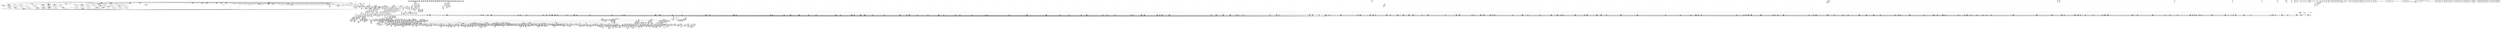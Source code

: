 digraph {
	CE0x4f1ba00 [shape=record,shape=Mrecord,label="{CE0x4f1ba00|common_mmap:tobool2|security/apparmor/lsm.c,477|*SummSource*}"]
	CE0x4f75cb0 [shape=record,shape=Mrecord,label="{CE0x4f75cb0|aa_cred_profile:tmp5|security/apparmor/include/context.h,99}"]
	CE0x5069090 [shape=record,shape=Mrecord,label="{CE0x5069090|get_current:tmp2|*SummSource*}"]
	CE0x4ec7cf0 [shape=record,shape=Mrecord,label="{CE0x4ec7cf0|apparmor_mmap_file:tmp|*SummSource*}"]
	CE0x4fa6480 [shape=record,shape=Mrecord,label="{CE0x4fa6480|common_file_perm:tmp39|security/apparmor/lsm.c,447|*SummSource*}"]
	CE0x4f5d4c0 [shape=record,shape=Mrecord,label="{CE0x4f5d4c0|common_mmap:tmp38|security/apparmor/lsm.c,489|*SummSink*}"]
	CE0x50133c0 [shape=record,shape=Mrecord,label="{CE0x50133c0|0:_i16,_4:_i32,_8:_i16,_40:_%struct.super_block*,_:_SCMRE_891,892_}"]
	CE0x4fc0060 [shape=record,shape=Mrecord,label="{CE0x4fc0060|aa_cred_profile:tmp20|security/apparmor/include/context.h,100|*SummSource*}"]
	CE0x5017880 [shape=record,shape=Mrecord,label="{CE0x5017880|0:_i16,_4:_i32,_8:_i16,_40:_%struct.super_block*,_:_SCMRE_935,936_}"]
	CE0x4f3e220 [shape=record,shape=Mrecord,label="{CE0x4f3e220|aa_cred_profile:do.cond}"]
	CE0x50975e0 [shape=record,shape=Mrecord,label="{CE0x50975e0|i32_32768|*Constant*}"]
	CE0x4edf3c0 [shape=record,shape=Mrecord,label="{CE0x4edf3c0|common_mmap:if.then3|*SummSink*}"]
	CE0x4f71a60 [shape=record,shape=Mrecord,label="{CE0x4f71a60|common_file_perm:conv|security/apparmor/lsm.c,432}"]
	CE0x4f4ed00 [shape=record,shape=Mrecord,label="{CE0x4f4ed00|common_file_perm:tmp35|security/apparmor/lsm.c,436|*SummSource*}"]
	CE0x505d630 [shape=record,shape=Mrecord,label="{CE0x505d630|__aa_current_profile:if.then}"]
	CE0x5006100 [shape=record,shape=Mrecord,label="{CE0x5006100|0:_i16,_4:_i32,_8:_i16,_40:_%struct.super_block*,_:_SCMRE_566,567_}"]
	CE0x4f010a0 [shape=record,shape=Mrecord,label="{CE0x4f010a0|i64_14|*Constant*|*SummSource*}"]
	CE0x4f10560 [shape=record,shape=Mrecord,label="{CE0x4f10560|i64*_getelementptr_inbounds_(_19_x_i64_,_19_x_i64_*___llvm_gcov_ctr96,_i64_0,_i64_17)|*Constant*}"]
	CE0x4fb01c0 [shape=record,shape=Mrecord,label="{CE0x4fb01c0|80:_i64,_:_CRE_1244,1245_}"]
	CE0x50052f0 [shape=record,shape=Mrecord,label="{CE0x50052f0|0:_i16,_4:_i32,_8:_i16,_40:_%struct.super_block*,_:_SCMRE_557,558_}"]
	CE0x5005f70 [shape=record,shape=Mrecord,label="{CE0x5005f70|0:_i16,_4:_i32,_8:_i16,_40:_%struct.super_block*,_:_SCMRE_565,566_}"]
	CE0x5056270 [shape=record,shape=Mrecord,label="{CE0x5056270|mediated_filesystem:and|security/apparmor/include/apparmor.h,117|*SummSink*}"]
	CE0x504def0 [shape=record,shape=Mrecord,label="{CE0x504def0|__aa_current_profile:tmp5|security/apparmor/include/context.h,138|*SummSink*}"]
	CE0x5014e50 [shape=record,shape=Mrecord,label="{CE0x5014e50|0:_i16,_4:_i32,_8:_i16,_40:_%struct.super_block*,_:_SCMRE_908,909_}"]
	CE0x4f44620 [shape=record,shape=Mrecord,label="{CE0x4f44620|i64*_getelementptr_inbounds_(_28_x_i64_,_28_x_i64_*___llvm_gcov_ctr87,_i64_0,_i64_11)|*Constant*|*SummSink*}"]
	CE0x501ef40 [shape=record,shape=Mrecord,label="{CE0x501ef40|80:_i64,_:_CRE_460,461_}"]
	CE0x5019680 [shape=record,shape=Mrecord,label="{CE0x5019680|0:_i16,_4:_i32,_8:_i16,_40:_%struct.super_block*,_:_SCMRE_992,1000_|*MultipleSource*|security/apparmor/lsm.c,435|security/apparmor/include/apparmor.h,117|Function::mediated_filesystem&Arg::inode::|*LoadInst*|include/linux/fs.h,1916}"]
	CE0x50911c0 [shape=record,shape=Mrecord,label="{CE0x50911c0|COLLAPSED:_GCMRE___llvm_gcov_ctr112_internal_global_2_x_i64_zeroinitializer:_elem_0:default:}"]
	CE0x4f55810 [shape=record,shape=Mrecord,label="{CE0x4f55810|common_mmap:tmp31|security/apparmor/lsm.c,485|*SummSink*}"]
	CE0x5035950 [shape=record,shape=Mrecord,label="{CE0x5035950|80:_i64,_:_CRE_1269,1270_}"]
	CE0x5040850 [shape=record,shape=Mrecord,label="{CE0x5040850|80:_i64,_:_CRE_1674,1675_}"]
	CE0x4efe320 [shape=record,shape=Mrecord,label="{CE0x4efe320|16:_%struct.vfsmount*,_24:_%struct.dentry*,_32:_%struct.inode*,_408:_%struct.cred*,_456:_i8*,_:_CRE_8,9_}"]
	CE0x4fb8700 [shape=record,shape=Mrecord,label="{CE0x4fb8700|i64*_getelementptr_inbounds_(_28_x_i64_,_28_x_i64_*___llvm_gcov_ctr87,_i64_0,_i64_26)|*Constant*}"]
	CE0x4f03490 [shape=record,shape=Mrecord,label="{CE0x4f03490|common_mmap:tmp1|*SummSink*}"]
	CE0x4f01a70 [shape=record,shape=Mrecord,label="{CE0x4f01a70|16:_%struct.vfsmount*,_24:_%struct.dentry*,_32:_%struct.inode*,_408:_%struct.cred*,_456:_i8*,_:_CRE_151,152_}"]
	CE0x4ed2ce0 [shape=record,shape=Mrecord,label="{CE0x4ed2ce0|common_mmap:prot|Function::common_mmap&Arg::prot::|*SummSource*}"]
	CE0x5022030 [shape=record,shape=Mrecord,label="{CE0x5022030|80:_i64,_:_CRE_582,583_}"]
	CE0x4f19a90 [shape=record,shape=Mrecord,label="{CE0x4f19a90|i64_10|*Constant*|*SummSink*}"]
	CE0x4fa4dd0 [shape=record,shape=Mrecord,label="{CE0x4fa4dd0|aa_cred_profile:tmp33|security/apparmor/include/context.h,101}"]
	CE0x4f39d60 [shape=record,shape=Mrecord,label="{CE0x4f39d60|GLOBAL:aa_cred_profile|*Constant*|*SummSource*}"]
	CE0x5013230 [shape=record,shape=Mrecord,label="{CE0x5013230|0:_i16,_4:_i32,_8:_i16,_40:_%struct.super_block*,_:_SCMRE_890,891_}"]
	CE0x4efba50 [shape=record,shape=Mrecord,label="{CE0x4efba50|16:_%struct.vfsmount*,_24:_%struct.dentry*,_32:_%struct.inode*,_408:_%struct.cred*,_456:_i8*,_:_CRE_145,146_}"]
	CE0x509ae50 [shape=record,shape=Mrecord,label="{CE0x509ae50|aa_cred_profile:expval|security/apparmor/include/context.h,100}"]
	CE0x4f7a300 [shape=record,shape=Mrecord,label="{CE0x4f7a300|_call_void_mcount()_#2|*SummSink*}"]
	CE0x504a210 [shape=record,shape=Mrecord,label="{CE0x504a210|i64*_getelementptr_inbounds_(_2_x_i64_,_2_x_i64_*___llvm_gcov_ctr2919,_i64_0,_i64_1)|*Constant*}"]
	CE0x5016d90 [shape=record,shape=Mrecord,label="{CE0x5016d90|0:_i16,_4:_i32,_8:_i16,_40:_%struct.super_block*,_:_SCMRE_928,929_}"]
	CE0x4fa0440 [shape=record,shape=Mrecord,label="{CE0x4fa0440|aa_cred_profile:tmp31|security/apparmor/include/context.h,100|*SummSink*}"]
	CE0x4eea800 [shape=record,shape=Mrecord,label="{CE0x4eea800|16:_%struct.vfsmount*,_24:_%struct.dentry*,_32:_%struct.inode*,_408:_%struct.cred*,_456:_i8*,_:_CRE_100,101_}"]
	CE0x4effc00 [shape=record,shape=Mrecord,label="{CE0x4effc00|16:_%struct.vfsmount*,_24:_%struct.dentry*,_32:_%struct.inode*,_408:_%struct.cred*,_456:_i8*,_:_CRE_128,132_|*MultipleSource*|security/apparmor/lsm.c,474|Function::apparmor_mmap_file&Arg::file::|Function::common_mmap&Arg::file::}"]
	CE0x501da00 [shape=record,shape=Mrecord,label="{CE0x501da00|80:_i64,_:_CRE_440,441_}"]
	CE0x4f9abf0 [shape=record,shape=Mrecord,label="{CE0x4f9abf0|file_inode17:tmp1}"]
	CE0x50936f0 [shape=record,shape=Mrecord,label="{CE0x50936f0|aa_cred_profile:tmp29|security/apparmor/include/context.h,100}"]
	CE0x4f83510 [shape=record,shape=Mrecord,label="{CE0x4f83510|GLOBAL:__llvm_gcov_ctr87|Global_var:__llvm_gcov_ctr87}"]
	CE0x509e1a0 [shape=record,shape=Mrecord,label="{CE0x509e1a0|aa_cred_profile:tmp1}"]
	CE0x503d990 [shape=record,shape=Mrecord,label="{CE0x503d990|80:_i64,_:_CRE_1630,1631_}"]
	CE0x4f6d970 [shape=record,shape=Mrecord,label="{CE0x4f6d970|0:_i16,_4:_i32,_8:_i16,_40:_%struct.super_block*,_:_SCMRE_72,76_|*MultipleSource*|security/apparmor/lsm.c,435|security/apparmor/include/apparmor.h,117|Function::mediated_filesystem&Arg::inode::|*LoadInst*|include/linux/fs.h,1916}"]
	CE0x4ef4dd0 [shape=record,shape=Mrecord,label="{CE0x4ef4dd0|common_file_perm:tmp31|security/apparmor/lsm.c,434|*SummSource*}"]
	CE0x5021260 [shape=record,shape=Mrecord,label="{CE0x5021260|80:_i64,_:_CRE_569,570_}"]
	CE0x50228b0 [shape=record,shape=Mrecord,label="{CE0x50228b0|80:_i64,_:_CRE_590,591_}"]
	CE0x5054230 [shape=record,shape=Mrecord,label="{CE0x5054230|_call_void_mcount()_#2}"]
	CE0x4ed43b0 [shape=record,shape=Mrecord,label="{CE0x4ed43b0|_call_void_mcount()_#2|*SummSink*}"]
	CE0x4f7ee60 [shape=record,shape=Mrecord,label="{CE0x4f7ee60|GLOBAL:__llvm_gcov_ctr46|Global_var:__llvm_gcov_ctr46}"]
	CE0x4fb0d70 [shape=record,shape=Mrecord,label="{CE0x4fb0d70|80:_i64,_:_CRE_1255,1256_}"]
	CE0x4fba040 [shape=record,shape=Mrecord,label="{CE0x4fba040|0:_i16,_4:_i32,_8:_i16,_40:_%struct.super_block*,_:_SCMRE_154,155_}"]
	CE0x500ca30 [shape=record,shape=Mrecord,label="{CE0x500ca30|0:_i16,_4:_i32,_8:_i16,_40:_%struct.super_block*,_:_SCMRE_672,680_|*MultipleSource*|security/apparmor/lsm.c,435|security/apparmor/include/apparmor.h,117|Function::mediated_filesystem&Arg::inode::|*LoadInst*|include/linux/fs.h,1916}"]
	CE0x5042f00 [shape=record,shape=Mrecord,label="{CE0x5042f00|80:_i64,_:_CRE_1800,1804_|*MultipleSource*|security/apparmor/include/apparmor.h,117|*LoadInst*|security/apparmor/include/apparmor.h,117}"]
	CE0x4ffb8e0 [shape=record,shape=Mrecord,label="{CE0x4ffb8e0|0:_i16,_4:_i32,_8:_i16,_40:_%struct.super_block*,_:_SCMRE_286,287_}"]
	CE0x505e1a0 [shape=record,shape=Mrecord,label="{CE0x505e1a0|__aa_current_profile:tmp18|security/apparmor/include/context.h,138}"]
	CE0x4facfc0 [shape=record,shape=Mrecord,label="{CE0x4facfc0|common_file_perm:tmp50|security/apparmor/lsm.c,448|*SummSink*}"]
	CE0x5039990 [shape=record,shape=Mrecord,label="{CE0x5039990|80:_i64,_:_CRE_1348,1349_}"]
	CE0x503d110 [shape=record,shape=Mrecord,label="{CE0x503d110|80:_i64,_:_CRE_1622,1623_}"]
	CE0x4f82230 [shape=record,shape=Mrecord,label="{CE0x4f82230|aa_cred_profile:lnot2|security/apparmor/include/context.h,100|*SummSink*}"]
	CE0x5037790 [shape=record,shape=Mrecord,label="{CE0x5037790|80:_i64,_:_CRE_1316,1317_}"]
	"CONST[source:1(input),value:2(dynamic)][purpose:{object}][SrcIdx:8]"
	CE0x503f640 [shape=record,shape=Mrecord,label="{CE0x503f640|80:_i64,_:_CRE_1657,1658_}"]
	CE0x4ed8ad0 [shape=record,shape=Mrecord,label="{CE0x4ed8ad0|apparmor_mmap_file:call|security/apparmor/lsm.c,494}"]
	CE0x4f3afe0 [shape=record,shape=Mrecord,label="{CE0x4f3afe0|common_file_perm:tmp15|security/apparmor/lsm.c,432}"]
	CE0x4efbe10 [shape=record,shape=Mrecord,label="{CE0x4efbe10|16:_%struct.vfsmount*,_24:_%struct.dentry*,_32:_%struct.inode*,_408:_%struct.cred*,_456:_i8*,_:_CRE_146,147_}"]
	CE0x4fc8130 [shape=record,shape=Mrecord,label="{CE0x4fc8130|aa_cred_profile:tmp16|security/apparmor/include/context.h,100}"]
	CE0x4f21530 [shape=record,shape=Mrecord,label="{CE0x4f21530|16:_%struct.vfsmount*,_24:_%struct.dentry*,_32:_%struct.inode*,_408:_%struct.cred*,_456:_i8*,_:_CRE_24,32_|*MultipleSource*|security/apparmor/lsm.c,474|Function::apparmor_mmap_file&Arg::file::|Function::common_mmap&Arg::file::}"]
	CE0x4f03180 [shape=record,shape=Mrecord,label="{CE0x4f03180|common_mmap:tmp1|*SummSource*}"]
	CE0x505ded0 [shape=record,shape=Mrecord,label="{CE0x505ded0|__aa_current_profile:tmp17|security/apparmor/include/context.h,138}"]
	CE0x5003670 [shape=record,shape=Mrecord,label="{CE0x5003670|0:_i16,_4:_i32,_8:_i16,_40:_%struct.super_block*,_:_SCMRE_508,512_|*MultipleSource*|security/apparmor/lsm.c,435|security/apparmor/include/apparmor.h,117|Function::mediated_filesystem&Arg::inode::|*LoadInst*|include/linux/fs.h,1916}"]
	CE0x500e5b0 [shape=record,shape=Mrecord,label="{CE0x500e5b0|0:_i16,_4:_i32,_8:_i16,_40:_%struct.super_block*,_:_SCMRE_752,756_|*MultipleSource*|security/apparmor/lsm.c,435|security/apparmor/include/apparmor.h,117|Function::mediated_filesystem&Arg::inode::|*LoadInst*|include/linux/fs.h,1916}"]
	CE0x501ffb0 [shape=record,shape=Mrecord,label="{CE0x501ffb0|80:_i64,_:_CRE_528,536_|*MultipleSource*|security/apparmor/include/apparmor.h,117|*LoadInst*|security/apparmor/include/apparmor.h,117}"]
	CE0x4f6aaa0 [shape=record,shape=Mrecord,label="{CE0x4f6aaa0|common_file_perm:tmp20|security/apparmor/lsm.c,432}"]
	CE0x4f56a80 [shape=record,shape=Mrecord,label="{CE0x4f56a80|__aa_current_profile:entry|*SummSource*}"]
	CE0x4ffa940 [shape=record,shape=Mrecord,label="{CE0x4ffa940|0:_i16,_4:_i32,_8:_i16,_40:_%struct.super_block*,_:_SCMRE_276,277_}"]
	CE0x5026d20 [shape=record,shape=Mrecord,label="{CE0x5026d20|80:_i64,_:_CRE_896,1208_|*MultipleSource*|security/apparmor/include/apparmor.h,117|*LoadInst*|security/apparmor/include/apparmor.h,117}"]
	CE0x4ff8550 [shape=record,shape=Mrecord,label="{CE0x4ff8550|0:_i16,_4:_i32,_8:_i16,_40:_%struct.super_block*,_:_SCMRE_253,254_}"]
	CE0x4fa42d0 [shape=record,shape=Mrecord,label="{CE0x4fa42d0|mediated_filesystem:bb|*SummSource*}"]
	CE0x4f4b980 [shape=record,shape=Mrecord,label="{CE0x4f4b980|0:_i16,_4:_i32,_8:_i16,_40:_%struct.super_block*,_:_SCMRE_183,184_}"]
	CE0x503c760 [shape=record,shape=Mrecord,label="{CE0x503c760|80:_i64,_:_CRE_1608,1612_|*MultipleSource*|security/apparmor/include/apparmor.h,117|*LoadInst*|security/apparmor/include/apparmor.h,117}"]
	CE0x4fc55d0 [shape=record,shape=Mrecord,label="{CE0x4fc55d0|i32_8|*Constant*|*SummSource*}"]
	CE0x4ffc240 [shape=record,shape=Mrecord,label="{CE0x4ffc240|0:_i16,_4:_i32,_8:_i16,_40:_%struct.super_block*,_:_SCMRE_292,293_}"]
	CE0x5021f20 [shape=record,shape=Mrecord,label="{CE0x5021f20|80:_i64,_:_CRE_581,582_}"]
	CE0x4ffa300 [shape=record,shape=Mrecord,label="{CE0x4ffa300|0:_i16,_4:_i32,_8:_i16,_40:_%struct.super_block*,_:_SCMRE_272,273_}"]
	CE0x4fc06f0 [shape=record,shape=Mrecord,label="{CE0x4fc06f0|aa_cred_profile:tmp21|security/apparmor/include/context.h,100|*SummSink*}"]
	CE0x502ab80 [shape=record,shape=Mrecord,label="{CE0x502ab80|80:_i64,_:_CRE_216,224_|*MultipleSource*|security/apparmor/include/apparmor.h,117|*LoadInst*|security/apparmor/include/apparmor.h,117}"]
	CE0x500c780 [shape=record,shape=Mrecord,label="{CE0x500c780|0:_i16,_4:_i32,_8:_i16,_40:_%struct.super_block*,_:_SCMRE_664,672_|*MultipleSource*|security/apparmor/lsm.c,435|security/apparmor/include/apparmor.h,117|Function::mediated_filesystem&Arg::inode::|*LoadInst*|include/linux/fs.h,1916}"]
	CE0x4efa2c0 [shape=record,shape=Mrecord,label="{CE0x4efa2c0|get_current:tmp4|./arch/x86/include/asm/current.h,14|*SummSink*}"]
	CE0x5053550 [shape=record,shape=Mrecord,label="{CE0x5053550|__aa_current_profile:tmp16|security/apparmor/include/context.h,138}"]
	CE0x4f57e30 [shape=record,shape=Mrecord,label="{CE0x4f57e30|common_mmap:call|security/apparmor/lsm.c,488|*SummSource*}"]
	CE0x5095740 [shape=record,shape=Mrecord,label="{CE0x5095740|aa_file_perm:f_path|security/apparmor/file.c,456}"]
	CE0x4fb1ba0 [shape=record,shape=Mrecord,label="{CE0x4fb1ba0|common_file_perm:tmp51|security/apparmor/lsm.c,447|*SummSource*}"]
	CE0x4f7e050 [shape=record,shape=Mrecord,label="{CE0x4f7e050|aa_cred_profile:tmp9|security/apparmor/include/context.h,100|*SummSink*}"]
	CE0x4f4e220 [shape=record,shape=Mrecord,label="{CE0x4f4e220|0:_i16,_4:_i32,_8:_i16,_40:_%struct.super_block*,_:_SCMRE_212,216_|*MultipleSource*|security/apparmor/lsm.c,435|security/apparmor/include/apparmor.h,117|Function::mediated_filesystem&Arg::inode::|*LoadInst*|include/linux/fs.h,1916}"]
	CE0x4f4fb00 [shape=record,shape=Mrecord,label="{CE0x4f4fb00|0:_i16,_4:_i32,_8:_i16,_40:_%struct.super_block*,_:_SCMRE_163,164_}"]
	CE0x4f38300 [shape=record,shape=Mrecord,label="{CE0x4f38300|i64_12|*Constant*}"]
	CE0x5037ce0 [shape=record,shape=Mrecord,label="{CE0x5037ce0|80:_i64,_:_CRE_1321,1322_}"]
	CE0x4fb0930 [shape=record,shape=Mrecord,label="{CE0x4fb0930|80:_i64,_:_CRE_1251,1252_}"]
	CE0x509f550 [shape=record,shape=Mrecord,label="{CE0x509f550|i64*_getelementptr_inbounds_(_16_x_i64_,_16_x_i64_*___llvm_gcov_ctr46,_i64_0,_i64_1)|*Constant*}"]
	CE0x4f72350 [shape=record,shape=Mrecord,label="{CE0x4f72350|aa_file_perm:tmp1}"]
	CE0x503ffd0 [shape=record,shape=Mrecord,label="{CE0x503ffd0|80:_i64,_:_CRE_1666,1667_}"]
	CE0x4ef7dd0 [shape=record,shape=Mrecord,label="{CE0x4ef7dd0|16:_%struct.vfsmount*,_24:_%struct.dentry*,_32:_%struct.inode*,_408:_%struct.cred*,_456:_i8*,_:_CRE_183,184_}"]
	CE0x504e740 [shape=record,shape=Mrecord,label="{CE0x504e740|__aa_current_profile:bb|*SummSink*}"]
	CE0x4ede130 [shape=record,shape=Mrecord,label="{CE0x4ede130|aa_cred_profile:tmp34|security/apparmor/include/context.h,101}"]
	CE0x4f4e910 [shape=record,shape=Mrecord,label="{CE0x4f4e910|common_file_perm:tmp34|security/apparmor/lsm.c,436|*SummSink*}"]
	CE0x4efb6a0 [shape=record,shape=Mrecord,label="{CE0x4efb6a0|aa_cred_profile:security|security/apparmor/include/context.h,99|*SummSink*}"]
	CE0x5011160 [shape=record,shape=Mrecord,label="{CE0x5011160|0:_i16,_4:_i32,_8:_i16,_40:_%struct.super_block*,_:_SCMRE_869,870_}"]
	CE0x4f5c7b0 [shape=record,shape=Mrecord,label="{CE0x4f5c7b0|i64*_getelementptr_inbounds_(_19_x_i64_,_19_x_i64_*___llvm_gcov_ctr96,_i64_0,_i64_18)|*Constant*|*SummSource*}"]
	CE0x4ff80a0 [shape=record,shape=Mrecord,label="{CE0x4ff80a0|0:_i16,_4:_i32,_8:_i16,_40:_%struct.super_block*,_:_SCMRE_250,251_}"]
	CE0x4f06130 [shape=record,shape=Mrecord,label="{CE0x4f06130|16:_%struct.vfsmount*,_24:_%struct.dentry*,_32:_%struct.inode*,_408:_%struct.cred*,_456:_i8*,_:_CRE_232,240_|*MultipleSource*|security/apparmor/lsm.c,474|Function::apparmor_mmap_file&Arg::file::|Function::common_mmap&Arg::file::}"]
	CE0x4ee7e80 [shape=record,shape=Mrecord,label="{CE0x4ee7e80|16:_%struct.vfsmount*,_24:_%struct.dentry*,_32:_%struct.inode*,_408:_%struct.cred*,_456:_i8*,_:_CRE_52,53_}"]
	CE0x4f7dc60 [shape=record,shape=Mrecord,label="{CE0x4f7dc60|common_file_perm:tmp|*SummSink*}"]
	CE0x5037020 [shape=record,shape=Mrecord,label="{CE0x5037020|80:_i64,_:_CRE_1309,1310_}"]
	CE0x506e220 [shape=record,shape=Mrecord,label="{CE0x506e220|i64*_getelementptr_inbounds_(_2_x_i64_,_2_x_i64_*___llvm_gcov_ctr112,_i64_0,_i64_0)|*Constant*|*SummSource*}"]
	CE0x4fac700 [shape=record,shape=Mrecord,label="{CE0x4fac700|common_file_perm:allow|security/apparmor/lsm.c,448|*SummSource*}"]
	CE0x4fc5cf0 [shape=record,shape=Mrecord,label="{CE0x4fc5cf0|__aa_current_profile:tmp5|security/apparmor/include/context.h,138}"]
	CE0x4ff8eb0 [shape=record,shape=Mrecord,label="{CE0x4ff8eb0|0:_i16,_4:_i32,_8:_i16,_40:_%struct.super_block*,_:_SCMRE_259,260_}"]
	CE0x4fba1d0 [shape=record,shape=Mrecord,label="{CE0x4fba1d0|0:_i16,_4:_i32,_8:_i16,_40:_%struct.super_block*,_:_SCMRE_155,156_}"]
	CE0x5096120 [shape=record,shape=Mrecord,label="{CE0x5096120|aa_file_perm:call2|security/apparmor/file.c,456|*SummSink*}"]
	CE0x4f10010 [shape=record,shape=Mrecord,label="{CE0x4f10010|common_mmap:or15|security/apparmor/lsm.c,486|*SummSink*}"]
	CE0x4f75ff0 [shape=record,shape=Mrecord,label="{CE0x4f75ff0|common_file_perm:lnot|security/apparmor/lsm.c,432|*SummSource*}"]
	CE0x505abc0 [shape=record,shape=Mrecord,label="{CE0x505abc0|_ret_i32_%call17,_!dbg_!15526|security/apparmor/file.c,307|*SummSource*}"]
	CE0x4ef2010 [shape=record,shape=Mrecord,label="{CE0x4ef2010|%struct.vfsmount*_null|*Constant*|*SummSource*}"]
	CE0x4f1a120 [shape=record,shape=Mrecord,label="{CE0x4f1a120|common_mmap:tmp20|security/apparmor/lsm.c,483|*SummSource*}"]
	CE0x4fb2670 [shape=record,shape=Mrecord,label="{CE0x4fb2670|common_file_perm:tmp53|security/apparmor/lsm.c,447|*SummSink*}"]
	CE0x501bd50 [shape=record,shape=Mrecord,label="{CE0x501bd50|80:_i64,_:_CRE_413,414_}"]
	CE0x4ffe180 [shape=record,shape=Mrecord,label="{CE0x4ffe180|0:_i16,_4:_i32,_8:_i16,_40:_%struct.super_block*,_:_SCMRE_312,320_|*MultipleSource*|security/apparmor/lsm.c,435|security/apparmor/include/apparmor.h,117|Function::mediated_filesystem&Arg::inode::|*LoadInst*|include/linux/fs.h,1916}"]
	CE0x4f1d750 [shape=record,shape=Mrecord,label="{CE0x4f1d750|common_mmap:and12|security/apparmor/lsm.c,485}"]
	CE0x4ef6710 [shape=record,shape=Mrecord,label="{CE0x4ef6710|16:_%struct.vfsmount*,_24:_%struct.dentry*,_32:_%struct.inode*,_408:_%struct.cred*,_456:_i8*,_:_CRE_170,171_}"]
	CE0x4fae950 [shape=record,shape=Mrecord,label="{CE0x4fae950|80:_i64,_:_CRE_1221,1222_}"]
	CE0x4ee9840 [shape=record,shape=Mrecord,label="{CE0x4ee9840|16:_%struct.vfsmount*,_24:_%struct.dentry*,_32:_%struct.inode*,_408:_%struct.cred*,_456:_i8*,_:_CRE_68,69_}"]
	CE0x5038890 [shape=record,shape=Mrecord,label="{CE0x5038890|80:_i64,_:_CRE_1332,1333_}"]
	CE0x4fa9ad0 [shape=record,shape=Mrecord,label="{CE0x4fa9ad0|common_file_perm:tmp45|security/apparmor/lsm.c,447|*SummSource*}"]
	CE0x4f0af80 [shape=record,shape=Mrecord,label="{CE0x4f0af80|16:_%struct.vfsmount*,_24:_%struct.dentry*,_32:_%struct.inode*,_408:_%struct.cred*,_456:_i8*,_:_CRE_432,436_|*MultipleSource*|security/apparmor/lsm.c,474|Function::apparmor_mmap_file&Arg::file::|Function::common_mmap&Arg::file::}"]
	CE0x4fb3190 [shape=record,shape=Mrecord,label="{CE0x4fb3190|i64*_getelementptr_inbounds_(_28_x_i64_,_28_x_i64_*___llvm_gcov_ctr87,_i64_0,_i64_25)|*Constant*|*SummSink*}"]
	CE0x4f0cdc0 [shape=record,shape=Mrecord,label="{CE0x4f0cdc0|common_mmap:tmp6|*LoadInst*|security/apparmor/lsm.c,474}"]
	CE0x4fc77b0 [shape=record,shape=Mrecord,label="{CE0x4fc77b0|aa_cred_profile:tmp15|security/apparmor/include/context.h,100}"]
	CE0x4f6b5a0 [shape=record,shape=Mrecord,label="{CE0x4f6b5a0|common_file_perm:f_cred|security/apparmor/lsm.c,429}"]
	CE0x501fbd0 [shape=record,shape=Mrecord,label="{CE0x501fbd0|80:_i64,_:_CRE_504,512_|*MultipleSource*|security/apparmor/include/apparmor.h,117|*LoadInst*|security/apparmor/include/apparmor.h,117}"]
	CE0x4f71710 [shape=record,shape=Mrecord,label="{CE0x4f71710|44:_i32,_48:_i16,_128:_i8*,_:_SCMRE_160,168_|*MultipleSource*|Function::aa_cred_profile&Arg::cred::|*LoadInst*|security/apparmor/lsm.c,429|security/apparmor/include/context.h,99}"]
	CE0x4f148a0 [shape=record,shape=Mrecord,label="{CE0x4f148a0|common_mmap:or|security/apparmor/lsm.c,478}"]
	CE0x4f64d70 [shape=record,shape=Mrecord,label="{CE0x4f64d70|common_file_perm:tmp26|security/apparmor/lsm.c,434|*SummSource*}"]
	CE0x50654c0 [shape=record,shape=Mrecord,label="{CE0x50654c0|_ret_%struct.aa_profile*_%tmp34,_!dbg_!15510|security/apparmor/include/context.h,101}"]
	CE0x4fa50b0 [shape=record,shape=Mrecord,label="{CE0x4fa50b0|aa_cred_profile:tmp33|security/apparmor/include/context.h,101|*SummSink*}"]
	CE0x4f76520 [shape=record,shape=Mrecord,label="{CE0x4f76520|mediated_filesystem:tmp3|*SummSource*}"]
	CE0x501b6f0 [shape=record,shape=Mrecord,label="{CE0x501b6f0|80:_i64,_:_CRE_407,408_}"]
	CE0x5001bc0 [shape=record,shape=Mrecord,label="{CE0x5001bc0|0:_i16,_4:_i32,_8:_i16,_40:_%struct.super_block*,_:_SCMRE_477,478_}"]
	CE0x5039000 [shape=record,shape=Mrecord,label="{CE0x5039000|80:_i64,_:_CRE_1339,1340_}"]
	CE0x5056ab0 [shape=record,shape=Mrecord,label="{CE0x5056ab0|mediated_filesystem:lnot|security/apparmor/include/apparmor.h,117|*SummSource*}"]
	CE0x4fa9170 [shape=record,shape=Mrecord,label="{CE0x4fa9170|common_file_perm:tmp43|security/apparmor/lsm.c,447|*SummSink*}"]
	CE0x4f3a3a0 [shape=record,shape=Mrecord,label="{CE0x4f3a3a0|common_file_perm:lor.lhs.false|*SummSource*}"]
	CE0x505df40 [shape=record,shape=Mrecord,label="{CE0x505df40|__aa_current_profile:tmp17|security/apparmor/include/context.h,138|*SummSource*}"]
	CE0x4f50460 [shape=record,shape=Mrecord,label="{CE0x4f50460|0:_i16,_4:_i32,_8:_i16,_40:_%struct.super_block*,_:_SCMRE_169,170_}"]
	CE0x4eeb7c0 [shape=record,shape=Mrecord,label="{CE0x4eeb7c0|16:_%struct.vfsmount*,_24:_%struct.dentry*,_32:_%struct.inode*,_408:_%struct.cred*,_456:_i8*,_:_CRE_109,110_}"]
	CE0x4f76de0 [shape=record,shape=Mrecord,label="{CE0x4f76de0|aa_cred_profile:tmp10|security/apparmor/include/context.h,100}"]
	CE0x505ff60 [shape=record,shape=Mrecord,label="{CE0x505ff60|i64*_getelementptr_inbounds_(_11_x_i64_,_11_x_i64_*___llvm_gcov_ctr58,_i64_0,_i64_9)|*Constant*|*SummSource*}"]
	CE0x501d5c0 [shape=record,shape=Mrecord,label="{CE0x501d5c0|80:_i64,_:_CRE_436,437_}"]
	CE0x4f505f0 [shape=record,shape=Mrecord,label="{CE0x4f505f0|0:_i16,_4:_i32,_8:_i16,_40:_%struct.super_block*,_:_SCMRE_170,171_}"]
	CE0x4f186a0 [shape=record,shape=Mrecord,label="{CE0x4f186a0|i64_3|*Constant*}"]
	CE0x504ead0 [shape=record,shape=Mrecord,label="{CE0x504ead0|i32_1|*Constant*}"]
	CE0x4f1c4f0 [shape=record,shape=Mrecord,label="{CE0x4f1c4f0|common_mmap:tmp3|security/apparmor/lsm.c,474}"]
	CE0x4f8afa0 [shape=record,shape=Mrecord,label="{CE0x4f8afa0|common_file_perm:tmp18|security/apparmor/lsm.c,432|*SummSink*}"]
	CE0x4f950a0 [shape=record,shape=Mrecord,label="{CE0x4f950a0|aa_file_perm:tmp6|security/apparmor/file.c,453}"]
	CE0x4f74ed0 [shape=record,shape=Mrecord,label="{CE0x4f74ed0|common_file_perm:lnot1|security/apparmor/lsm.c,432|*SummSink*}"]
	CE0x50040e0 [shape=record,shape=Mrecord,label="{CE0x50040e0|0:_i16,_4:_i32,_8:_i16,_40:_%struct.super_block*,_:_SCMRE_536,540_|*MultipleSource*|security/apparmor/lsm.c,435|security/apparmor/include/apparmor.h,117|Function::mediated_filesystem&Arg::inode::|*LoadInst*|include/linux/fs.h,1916}"]
	CE0x4f567e0 [shape=record,shape=Mrecord,label="{CE0x4f567e0|GLOBAL:__aa_current_profile|*Constant*|*SummSink*}"]
	CE0x4f7eae0 [shape=record,shape=Mrecord,label="{CE0x4f7eae0|common_file_perm:tmp1}"]
	CE0x5053e90 [shape=record,shape=Mrecord,label="{CE0x5053e90|aa_file_perm:tmp2|*SummSink*}"]
	CE0x4f50140 [shape=record,shape=Mrecord,label="{CE0x4f50140|0:_i16,_4:_i32,_8:_i16,_40:_%struct.super_block*,_:_SCMRE_167,168_}"]
	CE0x4ffadf0 [shape=record,shape=Mrecord,label="{CE0x4ffadf0|0:_i16,_4:_i32,_8:_i16,_40:_%struct.super_block*,_:_SCMRE_279,280_}"]
	CE0x4fada90 [shape=record,shape=Mrecord,label="{CE0x4fada90|i32_-1|*Constant*|*SummSource*}"]
	CE0x4f18430 [shape=record,shape=Mrecord,label="{CE0x4f18430|i8*_null|*Constant*|*SummSource*}"]
	CE0x501e390 [shape=record,shape=Mrecord,label="{CE0x501e390|80:_i64,_:_CRE_449,450_}"]
	CE0x50a09b0 [shape=record,shape=Mrecord,label="{CE0x50a09b0|aa_cred_profile:profile11|security/apparmor/include/context.h,101}"]
	CE0x4efca10 [shape=record,shape=Mrecord,label="{CE0x4efca10|common_mmap:f_security|security/apparmor/lsm.c,474|*SummSource*}"]
	CE0x4fab5e0 [shape=record,shape=Mrecord,label="{CE0x4fab5e0|common_file_perm:tmp47|security/apparmor/lsm.c,448|*SummSource*}"]
	CE0x4f85c10 [shape=record,shape=Mrecord,label="{CE0x4f85c10|common_file_perm:do.end9|*SummSink*}"]
	CE0x50926d0 [shape=record,shape=Mrecord,label="{CE0x50926d0|aa_cred_profile:bb}"]
	CE0x50191d0 [shape=record,shape=Mrecord,label="{CE0x50191d0|0:_i16,_4:_i32,_8:_i16,_40:_%struct.super_block*,_:_SCMRE_983,984_}"]
	CE0x4f745c0 [shape=record,shape=Mrecord,label="{CE0x4f745c0|__aa_current_profile:tmp2|*SummSource*}"]
	CE0x4f11040 [shape=record,shape=Mrecord,label="{CE0x4f11040|i64_7|*Constant*}"]
	CE0x4efb580 [shape=record,shape=Mrecord,label="{CE0x4efb580|aa_cred_profile:security|security/apparmor/include/context.h,99|*SummSource*}"]
	CE0x4ef7350 [shape=record,shape=Mrecord,label="{CE0x4ef7350|16:_%struct.vfsmount*,_24:_%struct.dentry*,_32:_%struct.inode*,_408:_%struct.cred*,_456:_i8*,_:_CRE_177,178_}"]
	CE0x50288c0 [shape=record,shape=Mrecord,label="{CE0x50288c0|80:_i64,_:_CRE_72,80_|*MultipleSource*|security/apparmor/include/apparmor.h,117|*LoadInst*|security/apparmor/include/apparmor.h,117}"]
	CE0x4f674a0 [shape=record,shape=Mrecord,label="{CE0x4f674a0|common_file_perm:do.body4|*SummSource*}"]
	CE0x4fb6f10 [shape=record,shape=Mrecord,label="{CE0x4fb6f10|aa_file_perm:entry|*SummSink*}"]
	CE0x5035b70 [shape=record,shape=Mrecord,label="{CE0x5035b70|80:_i64,_:_CRE_1271,1272_}"]
	CE0x506bd10 [shape=record,shape=Mrecord,label="{CE0x506bd10|file_inode17:f|Function::file_inode17&Arg::f::}"]
	CE0x5040da0 [shape=record,shape=Mrecord,label="{CE0x5040da0|80:_i64,_:_CRE_1679,1680_}"]
	CE0x506dab0 [shape=record,shape=Mrecord,label="{CE0x506dab0|aa_file_perm:mode|security/apparmor/file.c,451}"]
	CE0x4f17e60 [shape=record,shape=Mrecord,label="{CE0x4f17e60|i64*_getelementptr_inbounds_(_19_x_i64_,_19_x_i64_*___llvm_gcov_ctr96,_i64_0,_i64_5)|*Constant*|*SummSource*}"]
	CE0x506d670 [shape=record,shape=Mrecord,label="{CE0x506d670|aa_file_perm:tmp5|security/apparmor/file.c,452}"]
	CE0x50438b0 [shape=record,shape=Mrecord,label="{CE0x50438b0|80:_i64,_:_CRE_1840,1848_|*MultipleSource*|security/apparmor/include/apparmor.h,117|*LoadInst*|security/apparmor/include/apparmor.h,117}"]
	CE0x4fae510 [shape=record,shape=Mrecord,label="{CE0x4fae510|80:_i64,_:_CRE_1217,1218_}"]
	CE0x5040fc0 [shape=record,shape=Mrecord,label="{CE0x5040fc0|80:_i64,_:_CRE_1681,1682_}"]
	CE0x4ffb5c0 [shape=record,shape=Mrecord,label="{CE0x4ffb5c0|0:_i16,_4:_i32,_8:_i16,_40:_%struct.super_block*,_:_SCMRE_284,285_}"]
	CE0x4ef3030 [shape=record,shape=Mrecord,label="{CE0x4ef3030|_ret_%struct.task_struct*_%tmp4,_!dbg_!15471|./arch/x86/include/asm/current.h,14|*SummSource*}"]
	CE0x4f5c100 [shape=record,shape=Mrecord,label="{CE0x4f5c100|i64*_getelementptr_inbounds_(_19_x_i64_,_19_x_i64_*___llvm_gcov_ctr96,_i64_0,_i64_18)|*Constant*}"]
	CE0x4f71950 [shape=record,shape=Mrecord,label="{CE0x4f71950|44:_i32,_48:_i16,_128:_i8*,_:_SCMRE_168,176_|*MultipleSource*|Function::aa_cred_profile&Arg::cred::|*LoadInst*|security/apparmor/lsm.c,429|security/apparmor/include/context.h,99}"]
	CE0x4ef8a10 [shape=record,shape=Mrecord,label="{CE0x4ef8a10|16:_%struct.vfsmount*,_24:_%struct.dentry*,_32:_%struct.inode*,_408:_%struct.cred*,_456:_i8*,_:_CRE_190,191_}"]
	CE0x5041950 [shape=record,shape=Mrecord,label="{CE0x5041950|80:_i64,_:_CRE_1704,1712_|*MultipleSource*|security/apparmor/include/apparmor.h,117|*LoadInst*|security/apparmor/include/apparmor.h,117}"]
	CE0x4ff94f0 [shape=record,shape=Mrecord,label="{CE0x4ff94f0|0:_i16,_4:_i32,_8:_i16,_40:_%struct.super_block*,_:_SCMRE_263,264_}"]
	CE0x4ef9110 [shape=record,shape=Mrecord,label="{CE0x4ef9110|16:_%struct.vfsmount*,_24:_%struct.dentry*,_32:_%struct.inode*,_408:_%struct.cred*,_456:_i8*,_:_CRE_194,195_}"]
	CE0x4fa8550 [shape=record,shape=Mrecord,label="{CE0x4fa8550|common_file_perm:tmp42|security/apparmor/lsm.c,447|*SummSink*}"]
	CE0x4ee9300 [shape=record,shape=Mrecord,label="{CE0x4ee9300|16:_%struct.vfsmount*,_24:_%struct.dentry*,_32:_%struct.inode*,_408:_%struct.cred*,_456:_i8*,_:_CRE_65,66_}"]
	CE0x4f702b0 [shape=record,shape=Mrecord,label="{CE0x4f702b0|i64*_getelementptr_inbounds_(_28_x_i64_,_28_x_i64_*___llvm_gcov_ctr87,_i64_0,_i64_11)|*Constant*|*SummSource*}"]
	CE0x4f13db0 [shape=record,shape=Mrecord,label="{CE0x4f13db0|common_mmap:tmp18|security/apparmor/lsm.c,478}"]
	CE0x4f07040 [shape=record,shape=Mrecord,label="{CE0x4f07040|16:_%struct.vfsmount*,_24:_%struct.dentry*,_32:_%struct.inode*,_408:_%struct.cred*,_456:_i8*,_:_CRE_280,288_|*MultipleSource*|security/apparmor/lsm.c,474|Function::apparmor_mmap_file&Arg::file::|Function::common_mmap&Arg::file::}"]
	CE0x4f6d3c0 [shape=record,shape=Mrecord,label="{CE0x4f6d3c0|_call_void_asm_sideeffect_1:_09ud2_0A.pushsection___bug_table,_22a_22_0A2:_09.long_1b_-_2b,_$_0:c_-_2b_0A_09.word_$_1:c_,_0_0A_09.org_2b+$_2:c_0A.popsection_,_i,i,i,_dirflag_,_fpsr_,_flags_(i8*_getelementptr_inbounds_(_24_x_i8_,_24_x_i8_*_.str8,_i32_0,_i32_0),_i32_432,_i64_12)_#2,_!dbg_!15488,_!srcloc_!15491|security/apparmor/lsm.c,432|*SummSink*}"]
	CE0x5022ad0 [shape=record,shape=Mrecord,label="{CE0x5022ad0|80:_i64,_:_CRE_592,593_}"]
	CE0x4f625d0 [shape=record,shape=Mrecord,label="{CE0x4f625d0|aa_cred_profile:entry|*SummSource*}"]
	CE0x4fb7070 [shape=record,shape=Mrecord,label="{CE0x4fb7070|aa_file_perm:op|Function::aa_file_perm&Arg::op::}"]
	CE0x5008360 [shape=record,shape=Mrecord,label="{CE0x5008360|0:_i16,_4:_i32,_8:_i16,_40:_%struct.super_block*,_:_SCMRE_588,589_}"]
	CE0x4f52510 [shape=record,shape=Mrecord,label="{CE0x4f52510|i64_18|*Constant*}"]
	CE0x4f81670 [shape=record,shape=Mrecord,label="{CE0x4f81670|COLLAPSED:_GCMRE___llvm_gcov_ctr87_internal_global_28_x_i64_zeroinitializer:_elem_0:default:}"]
	CE0x4ffbf20 [shape=record,shape=Mrecord,label="{CE0x4ffbf20|0:_i16,_4:_i32,_8:_i16,_40:_%struct.super_block*,_:_SCMRE_290,291_}"]
	CE0x4ef0830 [shape=record,shape=Mrecord,label="{CE0x4ef0830|common_mmap:if.then|*SummSource*}"]
	CE0x4f42b80 [shape=record,shape=Mrecord,label="{CE0x4f42b80|common_file_perm:tmp31|security/apparmor/lsm.c,434|*SummSink*}"]
	CE0x4f42650 [shape=record,shape=Mrecord,label="{CE0x4f42650|0:_i16,_4:_i32,_8:_i16,_40:_%struct.super_block*,_:_SCMRE_24,32_|*MultipleSource*|security/apparmor/lsm.c,435|security/apparmor/include/apparmor.h,117|Function::mediated_filesystem&Arg::inode::|*LoadInst*|include/linux/fs.h,1916}"]
	CE0x5029220 [shape=record,shape=Mrecord,label="{CE0x5029220|80:_i64,_:_CRE_112,120_|*MultipleSource*|security/apparmor/include/apparmor.h,117|*LoadInst*|security/apparmor/include/apparmor.h,117}"]
	CE0x5029c00 [shape=record,shape=Mrecord,label="{CE0x5029c00|80:_i64,_:_CRE_144,152_|*MultipleSource*|security/apparmor/include/apparmor.h,117|*LoadInst*|security/apparmor/include/apparmor.h,117}"]
	CE0x5025990 [shape=record,shape=Mrecord,label="{CE0x5025990|80:_i64,_:_CRE_656,664_|*MultipleSource*|security/apparmor/include/apparmor.h,117|*LoadInst*|security/apparmor/include/apparmor.h,117}"]
	CE0x50978b0 [shape=record,shape=Mrecord,label="{CE0x50978b0|i32_32768|*Constant*|*SummSink*}"]
	CE0x5024230 [shape=record,shape=Mrecord,label="{CE0x5024230|80:_i64,_:_CRE_614,615_}"]
	CE0x50201a0 [shape=record,shape=Mrecord,label="{CE0x50201a0|80:_i64,_:_CRE_536,540_|*MultipleSource*|security/apparmor/include/apparmor.h,117|*LoadInst*|security/apparmor/include/apparmor.h,117}"]
	CE0x4f6efd0 [shape=record,shape=Mrecord,label="{CE0x4f6efd0|aa_cred_profile:do.end8|*SummSink*}"]
	CE0x5026370 [shape=record,shape=Mrecord,label="{CE0x5026370|80:_i64,_:_CRE_704,708_|*MultipleSource*|security/apparmor/include/apparmor.h,117|*LoadInst*|security/apparmor/include/apparmor.h,117}"]
	CE0x4f7c4f0 [shape=record,shape=Mrecord,label="{CE0x4f7c4f0|mediated_filesystem:entry|*SummSink*}"]
	CE0x5005de0 [shape=record,shape=Mrecord,label="{CE0x5005de0|0:_i16,_4:_i32,_8:_i16,_40:_%struct.super_block*,_:_SCMRE_564,565_}"]
	CE0x4f131a0 [shape=record,shape=Mrecord,label="{CE0x4f131a0|i64_12|*Constant*|*SummSink*}"]
	CE0x5039880 [shape=record,shape=Mrecord,label="{CE0x5039880|80:_i64,_:_CRE_1347,1348_}"]
	CE0x4f5cbf0 [shape=record,shape=Mrecord,label="{CE0x4f5cbf0|common_mmap:tmp37|security/apparmor/lsm.c,489}"]
	CE0x4f1c2b0 [shape=record,shape=Mrecord,label="{CE0x4f1c2b0|common_mmap:tmp2|security/apparmor/lsm.c,474|*SummSource*}"]
	CE0x501d6d0 [shape=record,shape=Mrecord,label="{CE0x501d6d0|80:_i64,_:_CRE_437,438_}"]
	CE0x4fa2410 [shape=record,shape=Mrecord,label="{CE0x4fa2410|i64*_getelementptr_inbounds_(_16_x_i64_,_16_x_i64_*___llvm_gcov_ctr46,_i64_0,_i64_15)|*Constant*|*SummSink*}"]
	CE0x4f70de0 [shape=record,shape=Mrecord,label="{CE0x4f70de0|common_file_perm:call11|security/apparmor/lsm.c,435|*SummSource*}"]
	CE0x5023350 [shape=record,shape=Mrecord,label="{CE0x5023350|80:_i64,_:_CRE_600,601_}"]
	CE0x4fb12c0 [shape=record,shape=Mrecord,label="{CE0x4fb12c0|80:_i64,_:_CRE_1260,1261_}"]
	CE0x4fbd8e0 [shape=record,shape=Mrecord,label="{CE0x4fbd8e0|aa_cred_profile:tmp23|security/apparmor/include/context.h,100|*SummSink*}"]
	CE0x4f01f20 [shape=record,shape=Mrecord,label="{CE0x4f01f20|16:_%struct.vfsmount*,_24:_%struct.dentry*,_32:_%struct.inode*,_408:_%struct.cred*,_456:_i8*,_:_CRE_154,155_}"]
	CE0x4ef5590 [shape=record,shape=Mrecord,label="{CE0x4ef5590|16:_%struct.vfsmount*,_24:_%struct.dentry*,_32:_%struct.inode*,_408:_%struct.cred*,_456:_i8*,_:_CRE_160,161_}"]
	CE0x4face90 [shape=record,shape=Mrecord,label="{CE0x4face90|i32_-1|*Constant*}"]
	CE0x50581b0 [shape=record,shape=Mrecord,label="{CE0x50581b0|i64*_getelementptr_inbounds_(_11_x_i64_,_11_x_i64_*___llvm_gcov_ctr58,_i64_0,_i64_6)|*Constant*|*SummSink*}"]
	CE0x4f024c0 [shape=record,shape=Mrecord,label="{CE0x4f024c0|44:_i32,_48:_i16,_128:_i8*,_:_SCMRE_8,16_|*MultipleSource*|Function::aa_cred_profile&Arg::cred::|*LoadInst*|security/apparmor/lsm.c,429|security/apparmor/include/context.h,99}"]
	CE0x4ffe310 [shape=record,shape=Mrecord,label="{CE0x4ffe310|0:_i16,_4:_i32,_8:_i16,_40:_%struct.super_block*,_:_SCMRE_320,328_|*MultipleSource*|security/apparmor/lsm.c,435|security/apparmor/include/apparmor.h,117|Function::mediated_filesystem&Arg::inode::|*LoadInst*|include/linux/fs.h,1916}"]
	CE0x4efb330 [shape=record,shape=Mrecord,label="{CE0x4efb330|_call_void_asm_sideeffect_1:_09ud2_0A.pushsection___bug_table,_22a_22_0A2:_09.long_1b_-_2b,_$_0:c_-_2b_0A_09.word_$_1:c_,_0_0A_09.org_2b+$_2:c_0A.popsection_,_i,i,i,_dirflag_,_fpsr_,_flags_(i8*_getelementptr_inbounds_(_24_x_i8_,_24_x_i8_*_.str8,_i32_0,_i32_0),_i32_432,_i64_12)_#2,_!dbg_!15488,_!srcloc_!15491|security/apparmor/lsm.c,432|*SummSource*}"]
	CE0x4faf940 [shape=record,shape=Mrecord,label="{CE0x4faf940|80:_i64,_:_CRE_1236,1237_}"]
	CE0x4f51db0 [shape=record,shape=Mrecord,label="{CE0x4f51db0|common_file_perm:cmp|security/apparmor/lsm.c,447}"]
	CE0x4f4d8c0 [shape=record,shape=Mrecord,label="{CE0x4f4d8c0|0:_i16,_4:_i32,_8:_i16,_40:_%struct.super_block*,_:_SCMRE_203,204_}"]
	CE0x4f6a970 [shape=record,shape=Mrecord,label="{CE0x4f6a970|i64*_getelementptr_inbounds_(_16_x_i64_,_16_x_i64_*___llvm_gcov_ctr46,_i64_0,_i64_1)|*Constant*|*SummSink*}"]
	CE0x4f3de20 [shape=record,shape=Mrecord,label="{CE0x4f3de20|common_file_perm:f_cred|security/apparmor/lsm.c,429|*SummSink*}"]
	CE0x505da90 [shape=record,shape=Mrecord,label="{CE0x505da90|i8*_getelementptr_inbounds_(_45_x_i8_,_45_x_i8_*_.str14,_i32_0,_i32_0)|*Constant*|*SummSource*}"]
	CE0x4f1e880 [shape=record,shape=Mrecord,label="{CE0x4f1e880|common_mmap:if.then14|*SummSource*}"]
	CE0x4f51270 [shape=record,shape=Mrecord,label="{CE0x4f51270|0:_i16,_4:_i32,_8:_i16,_40:_%struct.super_block*,_:_SCMRE_178,179_}"]
	CE0x5006f10 [shape=record,shape=Mrecord,label="{CE0x5006f10|0:_i16,_4:_i32,_8:_i16,_40:_%struct.super_block*,_:_SCMRE_575,576_}"]
	CE0x5018340 [shape=record,shape=Mrecord,label="{CE0x5018340|0:_i16,_4:_i32,_8:_i16,_40:_%struct.super_block*,_:_SCMRE_968,976_|*MultipleSource*|security/apparmor/lsm.c,435|security/apparmor/include/apparmor.h,117|Function::mediated_filesystem&Arg::inode::|*LoadInst*|include/linux/fs.h,1916}"]
	CE0x4f11700 [shape=record,shape=Mrecord,label="{CE0x4f11700|common_mmap:tmp21|security/apparmor/lsm.c,483|*SummSource*}"]
	CE0x504e690 [shape=record,shape=Mrecord,label="{CE0x504e690|__aa_current_profile:bb|*SummSource*}"]
	CE0x4ee9b50 [shape=record,shape=Mrecord,label="{CE0x4ee9b50|common_mmap:if.then9}"]
	CE0x509f5c0 [shape=record,shape=Mrecord,label="{CE0x509f5c0|aa_cred_profile:tmp2}"]
	CE0x4f6ac40 [shape=record,shape=Mrecord,label="{CE0x4f6ac40|common_file_perm:tmp20|security/apparmor/lsm.c,432|*SummSink*}"]
	CE0x4f13f30 [shape=record,shape=Mrecord,label="{CE0x4f13f30|common_mmap:tmp18|security/apparmor/lsm.c,478|*SummSource*}"]
	CE0x4f54be0 [shape=record,shape=Mrecord,label="{CE0x4f54be0|i64_24|*Constant*|*SummSource*}"]
	CE0x4f08e80 [shape=record,shape=Mrecord,label="{CE0x4f08e80|16:_%struct.vfsmount*,_24:_%struct.dentry*,_32:_%struct.inode*,_408:_%struct.cred*,_456:_i8*,_:_CRE_360,368_|*MultipleSource*|security/apparmor/lsm.c,474|Function::apparmor_mmap_file&Arg::file::|Function::common_mmap&Arg::file::}"]
	CE0x4ef97a0 [shape=record,shape=Mrecord,label="{CE0x4ef97a0|common_file_perm:do.cond}"]
	CE0x50511d0 [shape=record,shape=Mrecord,label="{CE0x50511d0|__aa_current_profile:tmp16|security/apparmor/include/context.h,138|*SummSink*}"]
	CE0x503fb90 [shape=record,shape=Mrecord,label="{CE0x503fb90|80:_i64,_:_CRE_1662,1663_}"]
	CE0x50691d0 [shape=record,shape=Mrecord,label="{CE0x50691d0|get_current:tmp3|*SummSource*}"]
	CE0x5043aa0 [shape=record,shape=Mrecord,label="{CE0x5043aa0|80:_i64,_:_CRE_1848,1856_|*MultipleSource*|security/apparmor/include/apparmor.h,117|*LoadInst*|security/apparmor/include/apparmor.h,117}"]
	CE0x4f56360 [shape=record,shape=Mrecord,label="{CE0x4f56360|i64*_getelementptr_inbounds_(_19_x_i64_,_19_x_i64_*___llvm_gcov_ctr96,_i64_0,_i64_16)|*Constant*|*SummSink*}"]
	CE0x4f77640 [shape=record,shape=Mrecord,label="{CE0x4f77640|_ret_%struct.inode*_%tmp4,_!dbg_!15470|include/linux/fs.h,1916|*SummSink*}"]
	CE0x4ed2880 [shape=record,shape=Mrecord,label="{CE0x4ed2880|common_mmap:if.then9|*SummSink*}"]
	CE0x5000aa0 [shape=record,shape=Mrecord,label="{CE0x5000aa0|0:_i16,_4:_i32,_8:_i16,_40:_%struct.super_block*,_:_SCMRE_448,456_|*MultipleSource*|security/apparmor/lsm.c,435|security/apparmor/include/apparmor.h,117|Function::mediated_filesystem&Arg::inode::|*LoadInst*|include/linux/fs.h,1916}"]
	CE0x4f1ddf0 [shape=record,shape=Mrecord,label="{CE0x4f1ddf0|16:_%struct.vfsmount*,_24:_%struct.dentry*,_32:_%struct.inode*,_408:_%struct.cred*,_456:_i8*,_:_CRE_2,3_}"]
	CE0x4ee8500 [shape=record,shape=Mrecord,label="{CE0x4ee8500|16:_%struct.vfsmount*,_24:_%struct.dentry*,_32:_%struct.inode*,_408:_%struct.cred*,_456:_i8*,_:_CRE_57,58_}"]
	CE0x4edcd10 [shape=record,shape=Mrecord,label="{CE0x4edcd10|i64*_getelementptr_inbounds_(_2_x_i64_,_2_x_i64_*___llvm_gcov_ctr95,_i64_0,_i64_1)|*Constant*|*SummSink*}"]
	CE0x4f870f0 [shape=record,shape=Mrecord,label="{CE0x4f870f0|GLOBAL:__llvm_gcov_ctr46|Global_var:__llvm_gcov_ctr46|*SummSource*}"]
	CE0x4f14060 [shape=record,shape=Mrecord,label="{CE0x4f14060|common_mmap:tmp18|security/apparmor/lsm.c,478|*SummSink*}"]
	CE0x4f6b640 [shape=record,shape=Mrecord,label="{CE0x4f6b640|common_file_perm:f_cred|security/apparmor/lsm.c,429|*SummSource*}"]
	CE0x4f84fe0 [shape=record,shape=Mrecord,label="{CE0x4f84fe0|GLOBAL:__llvm_gcov_ctr46|Global_var:__llvm_gcov_ctr46|*SummSink*}"]
	CE0x5015170 [shape=record,shape=Mrecord,label="{CE0x5015170|0:_i16,_4:_i32,_8:_i16,_40:_%struct.super_block*,_:_SCMRE_910,911_}"]
	CE0x4ed8be0 [shape=record,shape=Mrecord,label="{CE0x4ed8be0|i64*_getelementptr_inbounds_(_2_x_i64_,_2_x_i64_*___llvm_gcov_ctr95,_i64_0,_i64_0)|*Constant*|*SummSource*}"]
	CE0x4ef7190 [shape=record,shape=Mrecord,label="{CE0x4ef7190|16:_%struct.vfsmount*,_24:_%struct.dentry*,_32:_%struct.inode*,_408:_%struct.cred*,_456:_i8*,_:_CRE_176,177_}"]
	CE0x4f78800 [shape=record,shape=Mrecord,label="{CE0x4f78800|%struct.aa_profile*_null|*Constant*}"]
	CE0x504d4a0 [shape=record,shape=Mrecord,label="{CE0x504d4a0|i64*_getelementptr_inbounds_(_2_x_i64_,_2_x_i64_*___llvm_gcov_ctr12,_i64_0,_i64_1)|*Constant*|*SummSink*}"]
	CE0x503acb0 [shape=record,shape=Mrecord,label="{CE0x503acb0|80:_i64,_:_CRE_1366,1367_}"]
	CE0x5021bf0 [shape=record,shape=Mrecord,label="{CE0x5021bf0|80:_i64,_:_CRE_578,579_}"]
	CE0x4fa1a60 [shape=record,shape=Mrecord,label="{CE0x4fa1a60|aa_cred_profile:tmp28|security/apparmor/include/context.h,100|*SummSink*}"]
	CE0x4f519d0 [shape=record,shape=Mrecord,label="{CE0x4f519d0|COLLAPSED:_CRE:_elem_0::|security/apparmor/lsm.c,447}"]
	CE0x4f95d10 [shape=record,shape=Mrecord,label="{CE0x4f95d10|get_current:tmp|*SummSource*}"]
	CE0x4ffed10 [shape=record,shape=Mrecord,label="{CE0x4ffed10|0:_i16,_4:_i32,_8:_i16,_40:_%struct.super_block*,_:_SCMRE_352,360_|*MultipleSource*|security/apparmor/lsm.c,435|security/apparmor/include/apparmor.h,117|Function::mediated_filesystem&Arg::inode::|*LoadInst*|include/linux/fs.h,1916}"]
	CE0x50168e0 [shape=record,shape=Mrecord,label="{CE0x50168e0|0:_i16,_4:_i32,_8:_i16,_40:_%struct.super_block*,_:_SCMRE_925,926_}"]
	CE0x4f39230 [shape=record,shape=Mrecord,label="{CE0x4f39230|aa_cred_profile:lnot.ext|security/apparmor/include/context.h,100}"]
	CE0x4f58d90 [shape=record,shape=Mrecord,label="{CE0x4f58d90|common_mmap:tmp34|security/apparmor/lsm.c,486}"]
	CE0x5020d70 [shape=record,shape=Mrecord,label="{CE0x5020d70|80:_i64,_:_CRE_564,565_}"]
	"CONST[source:0(mediator),value:2(dynamic)][purpose:{object}][SnkIdx:3]"
	CE0x4f7a400 [shape=record,shape=Mrecord,label="{CE0x4f7a400|mediated_filesystem:tmp|*SummSink*}"]
	CE0x4f19080 [shape=record,shape=Mrecord,label="{CE0x4f19080|common_mmap:tobool6|security/apparmor/lsm.c,483|*SummSource*}"]
	CE0x4f5b4d0 [shape=record,shape=Mrecord,label="{CE0x4f5b4d0|common_file_perm:file|Function::common_file_perm&Arg::file::|*SummSink*}"]
	CE0x5025770 [shape=record,shape=Mrecord,label="{CE0x5025770|80:_i64,_:_CRE_648,656_|*MultipleSource*|security/apparmor/include/apparmor.h,117|*LoadInst*|security/apparmor/include/apparmor.h,117}"]
	CE0x505c290 [shape=record,shape=Mrecord,label="{CE0x505c290|__aa_current_profile:if.end}"]
	CE0x4f4c470 [shape=record,shape=Mrecord,label="{CE0x4f4c470|0:_i16,_4:_i32,_8:_i16,_40:_%struct.super_block*,_:_SCMRE_190,191_}"]
	CE0x4fa0f00 [shape=record,shape=Mrecord,label="{CE0x4fa0f00|i64*_getelementptr_inbounds_(_16_x_i64_,_16_x_i64_*___llvm_gcov_ctr46,_i64_0,_i64_13)|*Constant*}"]
	CE0x4edc6b0 [shape=record,shape=Mrecord,label="{CE0x4edc6b0|16:_%struct.vfsmount*,_24:_%struct.dentry*,_32:_%struct.inode*,_408:_%struct.cred*,_456:_i8*,_:_CRE_91,92_}"]
	CE0x4ffd9b0 [shape=record,shape=Mrecord,label="{CE0x4ffd9b0|0:_i16,_4:_i32,_8:_i16,_40:_%struct.super_block*,_:_SCMRE_307,308_}"]
	CE0x4f62aa0 [shape=record,shape=Mrecord,label="{CE0x4f62aa0|0:_i16,_4:_i32,_8:_i16,_40:_%struct.super_block*,_:_SCMRE_140,141_}"]
	CE0x4f52cb0 [shape=record,shape=Mrecord,label="{CE0x4f52cb0|common_file_perm:tmp37|security/apparmor/lsm.c,447|*SummSink*}"]
	CE0x50605c0 [shape=record,shape=Mrecord,label="{CE0x50605c0|__aa_current_profile:call3|security/apparmor/include/context.h,138|*SummSource*}"]
	CE0x4f54eb0 [shape=record,shape=Mrecord,label="{CE0x4f54eb0|common_file_perm:tmp51|security/apparmor/lsm.c,447}"]
	CE0x50144f0 [shape=record,shape=Mrecord,label="{CE0x50144f0|0:_i16,_4:_i32,_8:_i16,_40:_%struct.super_block*,_:_SCMRE_902,903_}"]
	CE0x4f50dc0 [shape=record,shape=Mrecord,label="{CE0x4f50dc0|0:_i16,_4:_i32,_8:_i16,_40:_%struct.super_block*,_:_SCMRE_175,176_}"]
	CE0x505d280 [shape=record,shape=Mrecord,label="{CE0x505d280|aa_file_perm:call|security/apparmor/file.c,452|*SummSource*}"]
	CE0x4f8c720 [shape=record,shape=Mrecord,label="{CE0x4f8c720|i64*_getelementptr_inbounds_(_28_x_i64_,_28_x_i64_*___llvm_gcov_ctr87,_i64_0,_i64_16)|*Constant*|*SummSource*}"]
	CE0x5006a60 [shape=record,shape=Mrecord,label="{CE0x5006a60|0:_i16,_4:_i32,_8:_i16,_40:_%struct.super_block*,_:_SCMRE_572,573_}"]
	CE0x50434d0 [shape=record,shape=Mrecord,label="{CE0x50434d0|80:_i64,_:_CRE_1824,1828_|*MultipleSource*|security/apparmor/include/apparmor.h,117|*LoadInst*|security/apparmor/include/apparmor.h,117}"]
	CE0x50571e0 [shape=record,shape=Mrecord,label="{CE0x50571e0|__aa_current_profile:land.lhs.true}"]
	CE0x4ed1c10 [shape=record,shape=Mrecord,label="{CE0x4ed1c10|common_mmap:tobool|security/apparmor/lsm.c,474|*SummSink*}"]
	CE0x4f655d0 [shape=record,shape=Mrecord,label="{CE0x4f655d0|__aa_current_profile:do.body|*SummSource*}"]
	CE0x4f7d470 [shape=record,shape=Mrecord,label="{CE0x4f7d470|common_file_perm:tmp23|security/apparmor/lsm.c,432}"]
	CE0x5046830 [shape=record,shape=Mrecord,label="{CE0x5046830|__aa_current_profile:tmp13|security/apparmor/include/context.h,138}"]
	CE0x509bee0 [shape=record,shape=Mrecord,label="{CE0x509bee0|aa_cred_profile:tmp28|security/apparmor/include/context.h,100}"]
	CE0x4f72dc0 [shape=record,shape=Mrecord,label="{CE0x4f72dc0|0:_i16,_4:_i32,_8:_i16,_40:_%struct.super_block*,_:_SCMRE_2,4_|*MultipleSource*|security/apparmor/lsm.c,435|security/apparmor/include/apparmor.h,117|Function::mediated_filesystem&Arg::inode::|*LoadInst*|include/linux/fs.h,1916}"]
	CE0x50658c0 [shape=record,shape=Mrecord,label="{CE0x50658c0|aa_file_perm:bb|*SummSource*}"]
	CE0x4fbb7c0 [shape=record,shape=Mrecord,label="{CE0x4fbb7c0|common_file_perm:tmp60|security/apparmor/lsm.c,452|*SummSink*}"]
	CE0x50430f0 [shape=record,shape=Mrecord,label="{CE0x50430f0|80:_i64,_:_CRE_1808,1816_|*MultipleSource*|security/apparmor/include/apparmor.h,117|*LoadInst*|security/apparmor/include/apparmor.h,117}"]
	CE0x4f41e90 [shape=record,shape=Mrecord,label="{CE0x4f41e90|44:_i32,_48:_i16,_128:_i8*,_:_SCMRE_48,52_|*MultipleSource*|Function::aa_cred_profile&Arg::cred::|*LoadInst*|security/apparmor/lsm.c,429|security/apparmor/include/context.h,99}"]
	CE0x505c060 [shape=record,shape=Mrecord,label="{CE0x505c060|__aa_current_profile:do.end|*SummSource*}"]
	CE0x506c410 [shape=record,shape=Mrecord,label="{CE0x506c410|_ret_%struct.inode*_%tmp4,_!dbg_!15470|include/linux/fs.h,1916|*SummSink*}"]
	CE0x501e170 [shape=record,shape=Mrecord,label="{CE0x501e170|80:_i64,_:_CRE_447,448_}"]
	CE0x4f3a570 [shape=record,shape=Mrecord,label="{CE0x4f3a570|common_file_perm:do.end}"]
	CE0x4f38840 [shape=record,shape=Mrecord,label="{CE0x4f38840|aa_cred_profile:tmp13|*SummSource*}"]
	CE0x4fa20d0 [shape=record,shape=Mrecord,label="{CE0x4fa20d0|i64*_getelementptr_inbounds_(_16_x_i64_,_16_x_i64_*___llvm_gcov_ctr46,_i64_0,_i64_15)|*Constant*|*SummSource*}"]
	CE0x5005c50 [shape=record,shape=Mrecord,label="{CE0x5005c50|0:_i16,_4:_i32,_8:_i16,_40:_%struct.super_block*,_:_SCMRE_563,564_}"]
	CE0x50ac8d0 [shape=record,shape=Mrecord,label="{CE0x50ac8d0|i64*_getelementptr_inbounds_(_16_x_i64_,_16_x_i64_*___llvm_gcov_ctr46,_i64_0,_i64_0)|*Constant*}"]
	CE0x4f41300 [shape=record,shape=Mrecord,label="{CE0x4f41300|GLOBAL:file_inode|*Constant*|*SummSink*}"]
	CE0x4edbc30 [shape=record,shape=Mrecord,label="{CE0x4edbc30|16:_%struct.vfsmount*,_24:_%struct.dentry*,_32:_%struct.inode*,_408:_%struct.cred*,_456:_i8*,_:_CRE_85,86_}"]
	CE0x50194f0 [shape=record,shape=Mrecord,label="{CE0x50194f0|0:_i16,_4:_i32,_8:_i16,_40:_%struct.super_block*,_:_SCMRE_988,992_|*MultipleSource*|security/apparmor/lsm.c,435|security/apparmor/include/apparmor.h,117|Function::mediated_filesystem&Arg::inode::|*LoadInst*|include/linux/fs.h,1916}"]
	CE0x5013a00 [shape=record,shape=Mrecord,label="{CE0x5013a00|0:_i16,_4:_i32,_8:_i16,_40:_%struct.super_block*,_:_SCMRE_895,896_}"]
	CE0x50286e0 [shape=record,shape=Mrecord,label="{CE0x50286e0|80:_i64,_:_CRE_64,72_|*MultipleSource*|security/apparmor/include/apparmor.h,117|*LoadInst*|security/apparmor/include/apparmor.h,117}"]
	CE0x4f16880 [shape=record,shape=Mrecord,label="{CE0x4f16880|common_mmap:tmp27|security/apparmor/lsm.c,484|*SummSource*}"]
	CE0x4efedf0 [shape=record,shape=Mrecord,label="{CE0x4efedf0|common_mmap:tmp3|security/apparmor/lsm.c,474|*SummSink*}"]
	CE0x4ed3000 [shape=record,shape=Mrecord,label="{CE0x4ed3000|apparmor_mmap_file:flags|Function::apparmor_mmap_file&Arg::flags::}"]
	CE0x4f68a80 [shape=record,shape=Mrecord,label="{CE0x4f68a80|common_file_perm:tmp24|security/apparmor/lsm.c,432|*SummSource*}"]
	CE0x50249a0 [shape=record,shape=Mrecord,label="{CE0x50249a0|80:_i64,_:_CRE_621,622_}"]
	CE0x4fc1480 [shape=record,shape=Mrecord,label="{CE0x4fc1480|i8*_getelementptr_inbounds_(_36_x_i8_,_36_x_i8_*_.str12,_i32_0,_i32_0)|*Constant*}"]
	CE0x4eeab80 [shape=record,shape=Mrecord,label="{CE0x4eeab80|16:_%struct.vfsmount*,_24:_%struct.dentry*,_32:_%struct.inode*,_408:_%struct.cred*,_456:_i8*,_:_CRE_102,103_}"]
	CE0x4edce80 [shape=record,shape=Mrecord,label="{CE0x4edce80|common_mmap:tmp4|security/apparmor/lsm.c,474|*SummSink*}"]
	CE0x506a410 [shape=record,shape=Mrecord,label="{CE0x506a410|_call_void_mcount()_#2|*SummSource*}"]
	CE0x4ef8690 [shape=record,shape=Mrecord,label="{CE0x4ef8690|16:_%struct.vfsmount*,_24:_%struct.dentry*,_32:_%struct.inode*,_408:_%struct.cred*,_456:_i8*,_:_CRE_188,189_}"]
	CE0x4f67d00 [shape=record,shape=Mrecord,label="{CE0x4f67d00|aa_cred_profile:bb}"]
	CE0x4f52320 [shape=record,shape=Mrecord,label="{CE0x4f52320|common_file_perm:cmp|security/apparmor/lsm.c,447|*SummSource*}"]
	CE0x4f028c0 [shape=record,shape=Mrecord,label="{CE0x4f028c0|common_mmap:if.end11}"]
	CE0x5020b50 [shape=record,shape=Mrecord,label="{CE0x5020b50|80:_i64,_:_CRE_562,563_}"]
	CE0x5021e10 [shape=record,shape=Mrecord,label="{CE0x5021e10|80:_i64,_:_CRE_580,581_}"]
	CE0x4f046f0 [shape=record,shape=Mrecord,label="{CE0x4f046f0|16:_%struct.vfsmount*,_24:_%struct.dentry*,_32:_%struct.inode*,_408:_%struct.cred*,_456:_i8*,_:_CRE_203,204_}"]
	CE0x4fb7220 [shape=record,shape=Mrecord,label="{CE0x4fb7220|aa_file_perm:op|Function::aa_file_perm&Arg::op::|*SummSource*}"]
	CE0x4f64010 [shape=record,shape=Mrecord,label="{CE0x4f64010|__aa_current_profile:tmp2|*SummSink*}"]
	CE0x4f98f90 [shape=record,shape=Mrecord,label="{CE0x4f98f90|aa_cred_profile:tmp24|security/apparmor/include/context.h,100}"]
	CE0x5009940 [shape=record,shape=Mrecord,label="{CE0x5009940|0:_i16,_4:_i32,_8:_i16,_40:_%struct.super_block*,_:_SCMRE_602,603_}"]
	CE0x4fbcc20 [shape=record,shape=Mrecord,label="{CE0x4fbcc20|i64*_getelementptr_inbounds_(_16_x_i64_,_16_x_i64_*___llvm_gcov_ctr46,_i64_0,_i64_9)|*Constant*|*SummSink*}"]
	CE0x4f600c0 [shape=record,shape=Mrecord,label="{CE0x4f600c0|mediated_filesystem:tmp|*SummSource*}"]
	CE0x4f6bf60 [shape=record,shape=Mrecord,label="{CE0x4f6bf60|0:_i16,_4:_i32,_8:_i16,_40:_%struct.super_block*,_:_SCMRE_56,64_|*MultipleSource*|security/apparmor/lsm.c,435|security/apparmor/include/apparmor.h,117|Function::mediated_filesystem&Arg::inode::|*LoadInst*|include/linux/fs.h,1916}"]
	CE0x4f7cdb0 [shape=record,shape=Mrecord,label="{CE0x4f7cdb0|aa_cred_profile:do.body}"]
	CE0x4f3a250 [shape=record,shape=Mrecord,label="{CE0x4f3a250|common_file_perm:lor.lhs.false}"]
	CE0x4fb37b0 [shape=record,shape=Mrecord,label="{CE0x4fb37b0|common_file_perm:error.0|*SummSource*}"]
	CE0x4f9fe60 [shape=record,shape=Mrecord,label="{CE0x4f9fe60|aa_cred_profile:tmp30|security/apparmor/include/context.h,100|*SummSource*}"]
	CE0x503d770 [shape=record,shape=Mrecord,label="{CE0x503d770|80:_i64,_:_CRE_1628,1629_}"]
	CE0x4ee7590 [shape=record,shape=Mrecord,label="{CE0x4ee7590|common_mmap:tmp8|security/apparmor/lsm.c,474|*SummSource*}"]
	CE0x4f86bc0 [shape=record,shape=Mrecord,label="{CE0x4f86bc0|file_inode:tmp3}"]
	CE0x500dd50 [shape=record,shape=Mrecord,label="{CE0x500dd50|0:_i16,_4:_i32,_8:_i16,_40:_%struct.super_block*,_:_SCMRE_728,736_|*MultipleSource*|security/apparmor/lsm.c,435|security/apparmor/include/apparmor.h,117|Function::mediated_filesystem&Arg::inode::|*LoadInst*|include/linux/fs.h,1916}"]
	CE0x505c950 [shape=record,shape=Mrecord,label="{CE0x505c950|aa_path_perm:cond|Function::aa_path_perm&Arg::cond::|*SummSource*}"]
	CE0x4f458b0 [shape=record,shape=Mrecord,label="{CE0x4f458b0|common_file_perm:tmp11|security/apparmor/lsm.c,432|*SummSource*}"]
	CE0x5020960 [shape=record,shape=Mrecord,label="{CE0x5020960|80:_i64,_:_CRE_561,562_}"]
	CE0x5016110 [shape=record,shape=Mrecord,label="{CE0x5016110|0:_i16,_4:_i32,_8:_i16,_40:_%struct.super_block*,_:_SCMRE_920,921_}"]
	CE0x4f03a40 [shape=record,shape=Mrecord,label="{CE0x4f03a40|%struct.file*_null|*Constant*|*SummSource*}"]
	CE0x4f546b0 [shape=record,shape=Mrecord,label="{CE0x4f546b0|i64_23|*Constant*|*SummSource*}"]
	CE0x503e100 [shape=record,shape=Mrecord,label="{CE0x503e100|80:_i64,_:_CRE_1637,1638_}"]
	CE0x4f43910 [shape=record,shape=Mrecord,label="{CE0x4f43910|aa_cred_profile:profile|security/apparmor/include/context.h,100}"]
	CE0x4efe4e0 [shape=record,shape=Mrecord,label="{CE0x4efe4e0|16:_%struct.vfsmount*,_24:_%struct.dentry*,_32:_%struct.inode*,_408:_%struct.cred*,_456:_i8*,_:_CRE_9,10_}"]
	CE0x4f9de20 [shape=record,shape=Mrecord,label="{CE0x4f9de20|i64*_getelementptr_inbounds_(_16_x_i64_,_16_x_i64_*___llvm_gcov_ctr46,_i64_0,_i64_12)|*Constant*|*SummSource*}"]
	CE0x4f1ed80 [shape=record,shape=Mrecord,label="{CE0x4f1ed80|common_mmap:if.end}"]
	CE0x4f88b70 [shape=record,shape=Mrecord,label="{CE0x4f88b70|i64*_getelementptr_inbounds_(_2_x_i64_,_2_x_i64_*___llvm_gcov_ctr88,_i64_0,_i64_1)|*Constant*|*SummSource*}"]
	CE0x4eecb00 [shape=record,shape=Mrecord,label="{CE0x4eecb00|16:_%struct.vfsmount*,_24:_%struct.dentry*,_32:_%struct.inode*,_408:_%struct.cred*,_456:_i8*,_:_CRE_120,121_}"]
	CE0x4f60050 [shape=record,shape=Mrecord,label="{CE0x4f60050|COLLAPSED:_GCMRE___llvm_gcov_ctr55_internal_global_2_x_i64_zeroinitializer:_elem_0:default:}"]
	CE0x4f178a0 [shape=record,shape=Mrecord,label="{CE0x4f178a0|common_mmap:tmp10|security/apparmor/lsm.c,474|*SummSource*}"]
	CE0x4fb03e0 [shape=record,shape=Mrecord,label="{CE0x4fb03e0|80:_i64,_:_CRE_1246,1247_}"]
	CE0x50057a0 [shape=record,shape=Mrecord,label="{CE0x50057a0|0:_i16,_4:_i32,_8:_i16,_40:_%struct.super_block*,_:_SCMRE_560,561_}"]
	CE0x504c850 [shape=record,shape=Mrecord,label="{CE0x504c850|i64*_getelementptr_inbounds_(_11_x_i64_,_11_x_i64_*___llvm_gcov_ctr58,_i64_0,_i64_0)|*Constant*|*SummSource*}"]
	CE0x4fa7240 [shape=record,shape=Mrecord,label="{CE0x4fa7240|common_file_perm:tmp41|security/apparmor/lsm.c,447}"]
	"CONST[source:2(external),value:2(dynamic)][purpose:{subject}][SrcIdx:13]"
	CE0x4ffd690 [shape=record,shape=Mrecord,label="{CE0x4ffd690|0:_i16,_4:_i32,_8:_i16,_40:_%struct.super_block*,_:_SCMRE_305,306_}"]
	CE0x4fab8d0 [shape=record,shape=Mrecord,label="{CE0x4fab8d0|common_file_perm:tmp48|security/apparmor/lsm.c,448}"]
	CE0x503dbb0 [shape=record,shape=Mrecord,label="{CE0x503dbb0|80:_i64,_:_CRE_1632,1633_}"]
	CE0x4efaa50 [shape=record,shape=Mrecord,label="{CE0x4efaa50|i64_0|*Constant*}"]
	CE0x4ef6e10 [shape=record,shape=Mrecord,label="{CE0x4ef6e10|16:_%struct.vfsmount*,_24:_%struct.dentry*,_32:_%struct.inode*,_408:_%struct.cred*,_456:_i8*,_:_CRE_174,175_}"]
	CE0x4f133c0 [shape=record,shape=Mrecord,label="{CE0x4f133c0|common_mmap:tmp23|security/apparmor/lsm.c,483|*SummSource*}"]
	CE0x4f15230 [shape=record,shape=Mrecord,label="{CE0x4f15230|common_mmap:tmp24|security/apparmor/lsm.c,483|*SummSource*}"]
	CE0x5015f80 [shape=record,shape=Mrecord,label="{CE0x5015f80|0:_i16,_4:_i32,_8:_i16,_40:_%struct.super_block*,_:_SCMRE_919,920_}"]
	CE0x5053de0 [shape=record,shape=Mrecord,label="{CE0x5053de0|COLLAPSED:_GCMRE___llvm_gcov_ctr58_internal_global_11_x_i64_zeroinitializer:_elem_0:default:}"]
	CE0x4f85930 [shape=record,shape=Mrecord,label="{CE0x4f85930|file_inode:tmp3|*SummSource*}"]
	CE0x5014360 [shape=record,shape=Mrecord,label="{CE0x5014360|0:_i16,_4:_i32,_8:_i16,_40:_%struct.super_block*,_:_SCMRE_901,902_}"]
	CE0x4f94ca0 [shape=record,shape=Mrecord,label="{CE0x4f94ca0|aa_file_perm:i_mode|security/apparmor/file.c,453}"]
	CE0x5014810 [shape=record,shape=Mrecord,label="{CE0x5014810|0:_i16,_4:_i32,_8:_i16,_40:_%struct.super_block*,_:_SCMRE_904,905_}"]
	CE0x4f89a50 [shape=record,shape=Mrecord,label="{CE0x4f89a50|file_inode:tmp1|*SummSink*}"]
	CE0x4fa6960 [shape=record,shape=Mrecord,label="{CE0x4fa6960|common_file_perm:tmp40|security/apparmor/lsm.c,447|*SummSource*}"]
	CE0x4edbdf0 [shape=record,shape=Mrecord,label="{CE0x4edbdf0|16:_%struct.vfsmount*,_24:_%struct.dentry*,_32:_%struct.inode*,_408:_%struct.cred*,_456:_i8*,_:_CRE_86,87_}"]
	CE0x4fad130 [shape=record,shape=Mrecord,label="{CE0x4fad130|common_file_perm:tmp50|security/apparmor/lsm.c,448}"]
	CE0x4f69780 [shape=record,shape=Mrecord,label="{CE0x4f69780|common_file_perm:tmp28|security/apparmor/lsm.c,434|*SummSource*}"]
	CE0x4fb38e0 [shape=record,shape=Mrecord,label="{CE0x4fb38e0|common_file_perm:error.0|*SummSink*}"]
	CE0x4f1b320 [shape=record,shape=Mrecord,label="{CE0x4f1b320|common_mmap:and|security/apparmor/lsm.c,477}"]
	CE0x4ffd050 [shape=record,shape=Mrecord,label="{CE0x4ffd050|0:_i16,_4:_i32,_8:_i16,_40:_%struct.super_block*,_:_SCMRE_301,302_}"]
	CE0x501d290 [shape=record,shape=Mrecord,label="{CE0x501d290|80:_i64,_:_CRE_433,434_}"]
	CE0x4f3b240 [shape=record,shape=Mrecord,label="{CE0x4f3b240|44:_i32,_48:_i16,_128:_i8*,_:_SCMRE_32,36_|*MultipleSource*|Function::aa_cred_profile&Arg::cred::|*LoadInst*|security/apparmor/lsm.c,429|security/apparmor/include/context.h,99}"]
	CE0x4f40f00 [shape=record,shape=Mrecord,label="{CE0x4f40f00|0:_i16,_4:_i32,_8:_i16,_40:_%struct.super_block*,_:_SCMRE_137,138_}"]
	CE0x4f4bfc0 [shape=record,shape=Mrecord,label="{CE0x4f4bfc0|0:_i16,_4:_i32,_8:_i16,_40:_%struct.super_block*,_:_SCMRE_187,188_}"]
	CE0x4fa01e0 [shape=record,shape=Mrecord,label="{CE0x4fa01e0|aa_cred_profile:tmp31|security/apparmor/include/context.h,100}"]
	CE0x4faa3b0 [shape=record,shape=Mrecord,label="{CE0x4faa3b0|i64_22|*Constant*|*SummSource*}"]
	CE0x503cb40 [shape=record,shape=Mrecord,label="{CE0x503cb40|80:_i64,_:_CRE_1617,1618_}"]
	CE0x501d180 [shape=record,shape=Mrecord,label="{CE0x501d180|80:_i64,_:_CRE_432,433_}"]
	CE0x4fafa50 [shape=record,shape=Mrecord,label="{CE0x4fafa50|80:_i64,_:_CRE_1237,1238_}"]
	CE0x4f42920 [shape=record,shape=Mrecord,label="{CE0x4f42920|common_file_perm:if.end14|*SummSource*}"]
	CE0x4f627b0 [shape=record,shape=Mrecord,label="{CE0x4f627b0|0:_i16,_4:_i32,_8:_i16,_40:_%struct.super_block*,_:_SCMRE_138,139_}"]
	CE0x5044c70 [shape=record,shape=Mrecord,label="{CE0x5044c70|80:_i64,_:_CRE_1896,1904_|*MultipleSource*|security/apparmor/include/apparmor.h,117|*LoadInst*|security/apparmor/include/apparmor.h,117}"]
	CE0x4fbf3b0 [shape=record,shape=Mrecord,label="{CE0x4fbf3b0|aa_cred_profile:tmp19|security/apparmor/include/context.h,100|*SummSink*}"]
	CE0x504a630 [shape=record,shape=Mrecord,label="{CE0x504a630|__aa_current_profile:tmp7|security/apparmor/include/context.h,138}"]
	CE0x4fff820 [shape=record,shape=Mrecord,label="{CE0x4fff820|0:_i16,_4:_i32,_8:_i16,_40:_%struct.super_block*,_:_SCMRE_392,400_|*MultipleSource*|security/apparmor/lsm.c,435|security/apparmor/include/apparmor.h,117|Function::mediated_filesystem&Arg::inode::|*LoadInst*|include/linux/fs.h,1916}"]
	CE0x4fa48d0 [shape=record,shape=Mrecord,label="{CE0x4fa48d0|aa_cred_profile:tmp32|security/apparmor/include/context.h,101|*SummSink*}"]
	CE0x5011c50 [shape=record,shape=Mrecord,label="{CE0x5011c50|0:_i16,_4:_i32,_8:_i16,_40:_%struct.super_block*,_:_SCMRE_876,877_}"]
	CE0x503b0f0 [shape=record,shape=Mrecord,label="{CE0x503b0f0|80:_i64,_:_CRE_1370,1371_}"]
	CE0x4f09cc0 [shape=record,shape=Mrecord,label="{CE0x4f09cc0|16:_%struct.vfsmount*,_24:_%struct.dentry*,_32:_%struct.inode*,_408:_%struct.cred*,_456:_i8*,_:_CRE_396,400_|*MultipleSource*|security/apparmor/lsm.c,474|Function::apparmor_mmap_file&Arg::file::|Function::common_mmap&Arg::file::}"]
	CE0x4ec6ed0 [shape=record,shape=Mrecord,label="{CE0x4ec6ed0|common_mmap:tmp5|security/apparmor/lsm.c,474|*SummSource*}"]
	CE0x4f73750 [shape=record,shape=Mrecord,label="{CE0x4f73750|i32_14|*Constant*}"]
	CE0x4ec6cf0 [shape=record,shape=Mrecord,label="{CE0x4ec6cf0|i32_14|*Constant*|*SummSink*}"]
	CE0x4f4fc90 [shape=record,shape=Mrecord,label="{CE0x4f4fc90|0:_i16,_4:_i32,_8:_i16,_40:_%struct.super_block*,_:_SCMRE_164,165_}"]
	CE0x5098c00 [shape=record,shape=Mrecord,label="{CE0x5098c00|aa_cred_profile:tmp26|security/apparmor/include/context.h,100}"]
	CE0x4ff9e50 [shape=record,shape=Mrecord,label="{CE0x4ff9e50|0:_i16,_4:_i32,_8:_i16,_40:_%struct.super_block*,_:_SCMRE_269,270_}"]
	CE0x4f396e0 [shape=record,shape=Mrecord,label="{CE0x4f396e0|44:_i32,_48:_i16,_128:_i8*,_:_SCMRE_24,28_|*MultipleSource*|Function::aa_cred_profile&Arg::cred::|*LoadInst*|security/apparmor/lsm.c,429|security/apparmor/include/context.h,99}"]
	CE0x503b420 [shape=record,shape=Mrecord,label="{CE0x503b420|80:_i64,_:_CRE_1373,1374_}"]
	CE0x5024ef0 [shape=record,shape=Mrecord,label="{CE0x5024ef0|80:_i64,_:_CRE_626,627_}"]
	CE0x4f1dd80 [shape=record,shape=Mrecord,label="{CE0x4f1dd80|16:_%struct.vfsmount*,_24:_%struct.dentry*,_32:_%struct.inode*,_408:_%struct.cred*,_456:_i8*,_:_CRE_1,2_}"]
	CE0x4ee6810 [shape=record,shape=Mrecord,label="{CE0x4ee6810|common_mmap:tobool1|security/apparmor/lsm.c,474}"]
	CE0x4fa0680 [shape=record,shape=Mrecord,label="{CE0x4fa0680|aa_cred_profile:tmp26|security/apparmor/include/context.h,100|*SummSource*}"]
	CE0x4faf0c0 [shape=record,shape=Mrecord,label="{CE0x4faf0c0|80:_i64,_:_CRE_1228,1229_}"]
	CE0x500f580 [shape=record,shape=Mrecord,label="{CE0x500f580|0:_i16,_4:_i32,_8:_i16,_40:_%struct.super_block*,_:_SCMRE_808,816_|*MultipleSource*|security/apparmor/lsm.c,435|security/apparmor/include/apparmor.h,117|Function::mediated_filesystem&Arg::inode::|*LoadInst*|include/linux/fs.h,1916}"]
	CE0x5026f10 [shape=record,shape=Mrecord,label="{CE0x5026f10|80:_i64,_:_CRE_1208,1209_}"]
	CE0x5060720 [shape=record,shape=Mrecord,label="{CE0x5060720|__aa_current_profile:call3|security/apparmor/include/context.h,138|*SummSink*}"]
	CE0x50084f0 [shape=record,shape=Mrecord,label="{CE0x50084f0|0:_i16,_4:_i32,_8:_i16,_40:_%struct.super_block*,_:_SCMRE_589,590_}"]
	CE0x4ffb750 [shape=record,shape=Mrecord,label="{CE0x4ffb750|0:_i16,_4:_i32,_8:_i16,_40:_%struct.super_block*,_:_SCMRE_285,286_}"]
	CE0x4f11830 [shape=record,shape=Mrecord,label="{CE0x4f11830|common_mmap:tmp22|security/apparmor/lsm.c,483}"]
	CE0x50481b0 [shape=record,shape=Mrecord,label="{CE0x50481b0|GLOBAL:file_inode17|*Constant*}"]
	CE0x4ffa7b0 [shape=record,shape=Mrecord,label="{CE0x4ffa7b0|0:_i16,_4:_i32,_8:_i16,_40:_%struct.super_block*,_:_SCMRE_275,276_}"]
	CE0x4f45180 [shape=record,shape=Mrecord,label="{CE0x4f45180|common_file_perm:tmp13|security/apparmor/lsm.c,432}"]
	"CONST[source:1(input),value:2(dynamic)][purpose:{operation}][SrcIdx:9]"
	CE0x4efed80 [shape=record,shape=Mrecord,label="{CE0x4efed80|common_mmap:tmp3|security/apparmor/lsm.c,474|*SummSource*}"]
	CE0x4ef3a10 [shape=record,shape=Mrecord,label="{CE0x4ef3a10|COLLAPSED:_GCRE_current_task_external_global_%struct.task_struct*:_elem_0::|security/apparmor/include/context.h,138}"]
	CE0x5010a60 [shape=record,shape=Mrecord,label="{CE0x5010a60|0:_i16,_4:_i32,_8:_i16,_40:_%struct.super_block*,_:_SCMRE_865,866_}"]
	CE0x4edc330 [shape=record,shape=Mrecord,label="{CE0x4edc330|16:_%struct.vfsmount*,_24:_%struct.dentry*,_32:_%struct.inode*,_408:_%struct.cred*,_456:_i8*,_:_CRE_89,90_}"]
	CE0x4fbce50 [shape=record,shape=Mrecord,label="{CE0x4fbce50|i64*_getelementptr_inbounds_(_16_x_i64_,_16_x_i64_*___llvm_gcov_ctr46,_i64_0,_i64_9)|*Constant*}"]
	CE0x4fb1a30 [shape=record,shape=Mrecord,label="{CE0x4fb1a30|80:_i64,_:_CRE_1267,1268_}"]
	CE0x4fbaa30 [shape=record,shape=Mrecord,label="{CE0x4fbaa30|aa_cred_profile:do.body5|*SummSource*}"]
	CE0x4f4be30 [shape=record,shape=Mrecord,label="{CE0x4f4be30|0:_i16,_4:_i32,_8:_i16,_40:_%struct.super_block*,_:_SCMRE_186,187_}"]
	CE0x50219d0 [shape=record,shape=Mrecord,label="{CE0x50219d0|80:_i64,_:_CRE_576,577_}"]
	CE0x4ffa490 [shape=record,shape=Mrecord,label="{CE0x4ffa490|0:_i16,_4:_i32,_8:_i16,_40:_%struct.super_block*,_:_SCMRE_273,274_}"]
	CE0x4f38ec0 [shape=record,shape=Mrecord,label="{CE0x4f38ec0|i64*_getelementptr_inbounds_(_28_x_i64_,_28_x_i64_*___llvm_gcov_ctr87,_i64_0,_i64_9)|*Constant*}"]
	CE0x4f207c0 [shape=record,shape=Mrecord,label="{CE0x4f207c0|i64_13|*Constant*|*SummSink*}"]
	CE0x50a33c0 [shape=record,shape=Mrecord,label="{CE0x50a33c0|file_inode17:bb|*SummSink*}"]
	CE0x4f4cdd0 [shape=record,shape=Mrecord,label="{CE0x4f4cdd0|0:_i16,_4:_i32,_8:_i16,_40:_%struct.super_block*,_:_SCMRE_196,197_}"]
	CE0x4f89180 [shape=record,shape=Mrecord,label="{CE0x4f89180|aa_cred_profile:tmp5|security/apparmor/include/context.h,99|*SummSource*}"]
	CE0x5039660 [shape=record,shape=Mrecord,label="{CE0x5039660|80:_i64,_:_CRE_1345,1346_}"]
	CE0x4f10b80 [shape=record,shape=Mrecord,label="{CE0x4f10b80|common_mmap:tmp35|security/apparmor/lsm.c,488}"]
	CE0x4f66670 [shape=record,shape=Mrecord,label="{CE0x4f66670|common_file_perm:mnt|security/apparmor/lsm.c,434|*SummSink*}"]
	CE0x505c780 [shape=record,shape=Mrecord,label="{CE0x505c780|aa_path_perm:flags|Function::aa_path_perm&Arg::flags::|*SummSource*}"]
	CE0x4f1add0 [shape=record,shape=Mrecord,label="{CE0x4f1add0|common_mmap:tmp12|security/apparmor/lsm.c,475}"]
	CE0x4ef22c0 [shape=record,shape=Mrecord,label="{CE0x4ef22c0|%struct.vfsmount*_null|*Constant*|*SummSink*}"]
	CE0x5069100 [shape=record,shape=Mrecord,label="{CE0x5069100|get_current:tmp2|*SummSink*}"]
	CE0x4ffa170 [shape=record,shape=Mrecord,label="{CE0x4ffa170|0:_i16,_4:_i32,_8:_i16,_40:_%struct.super_block*,_:_SCMRE_271,272_}"]
	CE0x4ed33e0 [shape=record,shape=Mrecord,label="{CE0x4ed33e0|apparmor_mmap_file:tmp1|*SummSink*}"]
	CE0x503cf50 [shape=record,shape=Mrecord,label="{CE0x503cf50|80:_i64,_:_CRE_1620,1621_}"]
	CE0x4ef03d0 [shape=record,shape=Mrecord,label="{CE0x4ef03d0|common_mmap:bb}"]
	CE0x503adc0 [shape=record,shape=Mrecord,label="{CE0x503adc0|80:_i64,_:_CRE_1367,1368_}"]
	CE0x505b240 [shape=record,shape=Mrecord,label="{CE0x505b240|__aa_current_profile:call|security/apparmor/include/context.h,138|*SummSource*}"]
	CE0x50491d0 [shape=record,shape=Mrecord,label="{CE0x50491d0|_call_void_mcount()_#2|*SummSource*}"]
	CE0x50931f0 [shape=record,shape=Mrecord,label="{CE0x50931f0|get_current:tmp3|*SummSink*}"]
	CE0x5042b20 [shape=record,shape=Mrecord,label="{CE0x5042b20|80:_i64,_:_CRE_1784,1792_|*MultipleSource*|security/apparmor/include/apparmor.h,117|*LoadInst*|security/apparmor/include/apparmor.h,117}"]
	CE0x4ee6cd0 [shape=record,shape=Mrecord,label="{CE0x4ee6cd0|i64_3|*Constant*|*SummSink*}"]
	CE0x5045a60 [shape=record,shape=Mrecord,label="{CE0x5045a60|80:_i64,_:_CRE_2248,2256_|*MultipleSource*|security/apparmor/include/apparmor.h,117|*LoadInst*|security/apparmor/include/apparmor.h,117}"]
	CE0x4f3c8b0 [shape=record,shape=Mrecord,label="{CE0x4f3c8b0|aa_cred_profile:do.body5|*SummSink*}"]
	CE0x4f3b6c0 [shape=record,shape=Mrecord,label="{CE0x4f3b6c0|common_file_perm:tmp10|security/apparmor/lsm.c,432|*SummSink*}"]
	CE0x4fae020 [shape=record,shape=Mrecord,label="{CE0x4fae020|80:_i64,_:_CRE_1212,1213_}"]
	CE0x503d440 [shape=record,shape=Mrecord,label="{CE0x503d440|80:_i64,_:_CRE_1625,1626_}"]
	CE0x5051a50 [shape=record,shape=Mrecord,label="{CE0x5051a50|i32_138|*Constant*}"]
	CE0x4fb5540 [shape=record,shape=Mrecord,label="{CE0x4fb5540|i64*_getelementptr_inbounds_(_28_x_i64_,_28_x_i64_*___llvm_gcov_ctr87,_i64_0,_i64_27)|*Constant*|*SummSink*}"]
	CE0x50b3640 [shape=record,shape=Mrecord,label="{CE0x50b3640|aa_cred_profile:tmp4|*LoadInst*|security/apparmor/include/context.h,99}"]
	CE0x4f84e80 [shape=record,shape=Mrecord,label="{CE0x4f84e80|common_file_perm:if.then13}"]
	CE0x4f73ec0 [shape=record,shape=Mrecord,label="{CE0x4f73ec0|common_file_perm:tmp6|*LoadInst*|security/apparmor/lsm.c,429|*SummSource*}"]
	CE0x5041730 [shape=record,shape=Mrecord,label="{CE0x5041730|80:_i64,_:_CRE_1688,1696_|*MultipleSource*|security/apparmor/include/apparmor.h,117|*LoadInst*|security/apparmor/include/apparmor.h,117}"]
	CE0x4f788e0 [shape=record,shape=Mrecord,label="{CE0x4f788e0|%struct.aa_profile*_null|*Constant*|*SummSink*}"]
	CE0x4ef4070 [shape=record,shape=Mrecord,label="{CE0x4ef4070|__aa_current_profile:tmp21|security/apparmor/include/context.h,138}"]
	CE0x4fbfff0 [shape=record,shape=Mrecord,label="{CE0x4fbfff0|aa_cred_profile:tmp20|security/apparmor/include/context.h,100}"]
	CE0x4ee8a40 [shape=record,shape=Mrecord,label="{CE0x4ee8a40|16:_%struct.vfsmount*,_24:_%struct.dentry*,_32:_%struct.inode*,_408:_%struct.cred*,_456:_i8*,_:_CRE_60,61_}"]
	CE0x501e6c0 [shape=record,shape=Mrecord,label="{CE0x501e6c0|80:_i64,_:_CRE_452,453_}"]
	CE0x50007f0 [shape=record,shape=Mrecord,label="{CE0x50007f0|0:_i16,_4:_i32,_8:_i16,_40:_%struct.super_block*,_:_SCMRE_440,448_|*MultipleSource*|security/apparmor/lsm.c,435|security/apparmor/include/apparmor.h,117|Function::mediated_filesystem&Arg::inode::|*LoadInst*|include/linux/fs.h,1916}"]
	CE0x5004990 [shape=record,shape=Mrecord,label="{CE0x5004990|0:_i16,_4:_i32,_8:_i16,_40:_%struct.super_block*,_:_SCMRE_552,553_}"]
	CE0x4f448e0 [shape=record,shape=Mrecord,label="{CE0x4f448e0|common_file_perm:do.body|*SummSink*}"]
	"CONST[source:0(mediator),value:0(static)][purpose:{operation}][SrcIdx:11]"
	CE0x4f202b0 [shape=record,shape=Mrecord,label="{CE0x4f202b0|common_file_perm:tmp30|security/apparmor/lsm.c,434|*SummSink*}"]
	CE0x4fb5b00 [shape=record,shape=Mrecord,label="{CE0x4fb5b00|common_file_perm:tmp55|security/apparmor/lsm.c,449|*SummSink*}"]
	CE0x5037680 [shape=record,shape=Mrecord,label="{CE0x5037680|80:_i64,_:_CRE_1315,1316_}"]
	CE0x5057a00 [shape=record,shape=Mrecord,label="{CE0x5057a00|aa_cred_profile:if.then}"]
	CE0x4f73150 [shape=record,shape=Mrecord,label="{CE0x4f73150|common_file_perm:tmp19|security/apparmor/lsm.c,432|*SummSource*}"]
	CE0x4ed2990 [shape=record,shape=Mrecord,label="{CE0x4ed2990|common_mmap:land.lhs.true}"]
	CE0x5039dd0 [shape=record,shape=Mrecord,label="{CE0x5039dd0|80:_i64,_:_CRE_1352,1353_}"]
	CE0x4f65200 [shape=record,shape=Mrecord,label="{CE0x4f65200|i64_13|*Constant*|*SummSource*}"]
	CE0x4f426c0 [shape=record,shape=Mrecord,label="{CE0x4f426c0|0:_i16,_4:_i32,_8:_i16,_40:_%struct.super_block*,_:_SCMRE_40,48_|*MultipleSource*|security/apparmor/lsm.c,435|security/apparmor/include/apparmor.h,117|Function::mediated_filesystem&Arg::inode::|*LoadInst*|include/linux/fs.h,1916}"]
	CE0x50149a0 [shape=record,shape=Mrecord,label="{CE0x50149a0|0:_i16,_4:_i32,_8:_i16,_40:_%struct.super_block*,_:_SCMRE_905,906_}"]
	CE0x4f5cc60 [shape=record,shape=Mrecord,label="{CE0x4f5cc60|common_mmap:tmp37|security/apparmor/lsm.c,489|*SummSource*}"]
	CE0x4eff340 [shape=record,shape=Mrecord,label="{CE0x4eff340|16:_%struct.vfsmount*,_24:_%struct.dentry*,_32:_%struct.inode*,_408:_%struct.cred*,_456:_i8*,_:_CRE_123,124_}"]
	CE0x5011930 [shape=record,shape=Mrecord,label="{CE0x5011930|0:_i16,_4:_i32,_8:_i16,_40:_%struct.super_block*,_:_SCMRE_874,875_}"]
	CE0x4f03c70 [shape=record,shape=Mrecord,label="{CE0x4f03c70|16:_%struct.vfsmount*,_24:_%struct.dentry*,_32:_%struct.inode*,_408:_%struct.cred*,_456:_i8*,_:_CRE_197,198_}"]
	CE0x5040c90 [shape=record,shape=Mrecord,label="{CE0x5040c90|80:_i64,_:_CRE_1678,1679_}"]
	CE0x4fbabf0 [shape=record,shape=Mrecord,label="{CE0x4fbabf0|aa_cred_profile:lor.rhs|*SummSink*}"]
	CE0x4f3d940 [shape=record,shape=Mrecord,label="{CE0x4f3d940|aa_cred_profile:do.end|*SummSource*}"]
	CE0x4f0c840 [shape=record,shape=Mrecord,label="{CE0x4f0c840|16:_%struct.vfsmount*,_24:_%struct.dentry*,_32:_%struct.inode*,_408:_%struct.cred*,_456:_i8*,_:_CRE_496,504_|*MultipleSource*|security/apparmor/lsm.c,474|Function::apparmor_mmap_file&Arg::file::|Function::common_mmap&Arg::file::}"]
	CE0x4eeb980 [shape=record,shape=Mrecord,label="{CE0x4eeb980|16:_%struct.vfsmount*,_24:_%struct.dentry*,_32:_%struct.inode*,_408:_%struct.cred*,_456:_i8*,_:_CRE_110,111_}"]
	CE0x5013d20 [shape=record,shape=Mrecord,label="{CE0x5013d20|0:_i16,_4:_i32,_8:_i16,_40:_%struct.super_block*,_:_SCMRE_897,898_}"]
	CE0x4f3af70 [shape=record,shape=Mrecord,label="{CE0x4f3af70|i64*_getelementptr_inbounds_(_28_x_i64_,_28_x_i64_*___llvm_gcov_ctr87,_i64_0,_i64_7)|*Constant*}"]
	CE0x5005ac0 [shape=record,shape=Mrecord,label="{CE0x5005ac0|0:_i16,_4:_i32,_8:_i16,_40:_%struct.super_block*,_:_SCMRE_562,563_}"]
	CE0x4f82c40 [shape=record,shape=Mrecord,label="{CE0x4f82c40|common_file_perm:land.lhs.true20|*SummSource*}"]
	CE0x4ffaf80 [shape=record,shape=Mrecord,label="{CE0x4ffaf80|0:_i16,_4:_i32,_8:_i16,_40:_%struct.super_block*,_:_SCMRE_280,281_}"]
	CE0x5039ff0 [shape=record,shape=Mrecord,label="{CE0x5039ff0|80:_i64,_:_CRE_1354,1355_}"]
	CE0x4f138e0 [shape=record,shape=Mrecord,label="{CE0x4f138e0|common_mmap:tmp17|security/apparmor/lsm.c,478|*SummSource*}"]
	CE0x4f3dfe0 [shape=record,shape=Mrecord,label="{CE0x4f3dfe0|i64*_getelementptr_inbounds_(_16_x_i64_,_16_x_i64_*___llvm_gcov_ctr46,_i64_0,_i64_0)|*Constant*|*SummSource*}"]
	CE0x50445c0 [shape=record,shape=Mrecord,label="{CE0x50445c0|80:_i64,_:_CRE_1875,1876_}"]
	CE0x503b860 [shape=record,shape=Mrecord,label="{CE0x503b860|80:_i64,_:_CRE_1384,1392_|*MultipleSource*|security/apparmor/include/apparmor.h,117|*LoadInst*|security/apparmor/include/apparmor.h,117}"]
	CE0x5045e40 [shape=record,shape=Mrecord,label="{CE0x5045e40|80:_i64,_:_CRE_2264,2268_|*MultipleSource*|security/apparmor/include/apparmor.h,117|*LoadInst*|security/apparmor/include/apparmor.h,117}"]
	CE0x4efe160 [shape=record,shape=Mrecord,label="{CE0x4efe160|16:_%struct.vfsmount*,_24:_%struct.dentry*,_32:_%struct.inode*,_408:_%struct.cred*,_456:_i8*,_:_CRE_7,8_}"]
	CE0x5048720 [shape=record,shape=Mrecord,label="{CE0x5048720|GLOBAL:__aa_current_profile.__warned|Global_var:__aa_current_profile.__warned|*SummSink*}"]
	CE0x4f46df0 [shape=record,shape=Mrecord,label="{CE0x4f46df0|common_file_perm:call|security/apparmor/lsm.c,429|*SummSource*}"]
	CE0x4fb27e0 [shape=record,shape=Mrecord,label="{CE0x4fb27e0|common_file_perm:tmp54|security/apparmor/lsm.c,447}"]
	CE0x4f8d500 [shape=record,shape=Mrecord,label="{CE0x4f8d500|mediated_filesystem:tmp2}"]
	CE0x4f434e0 [shape=record,shape=Mrecord,label="{CE0x4f434e0|common_file_perm:tmp33|security/apparmor/lsm.c,434|*SummSource*}"]
	CE0x4ed6630 [shape=record,shape=Mrecord,label="{CE0x4ed6630|common_mmap:tmp4|security/apparmor/lsm.c,474}"]
	CE0x4fbbf30 [shape=record,shape=Mrecord,label="{CE0x4fbbf30|aa_cred_profile:tmp17|security/apparmor/include/context.h,100|*SummSink*}"]
	CE0x4ee6fd0 [shape=record,shape=Mrecord,label="{CE0x4ee6fd0|i64_4|*Constant*|*SummSink*}"]
	CE0x4f0dfa0 [shape=record,shape=Mrecord,label="{CE0x4f0dfa0|common_mmap:tmp15|security/apparmor/lsm.c,477}"]
	CE0x505fef0 [shape=record,shape=Mrecord,label="{CE0x505fef0|i64*_getelementptr_inbounds_(_11_x_i64_,_11_x_i64_*___llvm_gcov_ctr58,_i64_0,_i64_9)|*Constant*}"]
	CE0x503ea90 [shape=record,shape=Mrecord,label="{CE0x503ea90|80:_i64,_:_CRE_1646,1647_}"]
	CE0x5014b30 [shape=record,shape=Mrecord,label="{CE0x5014b30|0:_i16,_4:_i32,_8:_i16,_40:_%struct.super_block*,_:_SCMRE_906,907_}"]
	CE0x502a1d0 [shape=record,shape=Mrecord,label="{CE0x502a1d0|80:_i64,_:_CRE_176,184_|*MultipleSource*|security/apparmor/include/apparmor.h,117|*LoadInst*|security/apparmor/include/apparmor.h,117}"]
	CE0x4f4da50 [shape=record,shape=Mrecord,label="{CE0x4f4da50|0:_i16,_4:_i32,_8:_i16,_40:_%struct.super_block*,_:_SCMRE_204,205_}"]
	CE0x4eeb440 [shape=record,shape=Mrecord,label="{CE0x4eeb440|16:_%struct.vfsmount*,_24:_%struct.dentry*,_32:_%struct.inode*,_408:_%struct.cred*,_456:_i8*,_:_CRE_107,108_}"]
	CE0x4f11b60 [shape=record,shape=Mrecord,label="{CE0x4f11b60|common_mmap:tmp22|security/apparmor/lsm.c,483|*SummSink*}"]
	CE0x4f389c0 [shape=record,shape=Mrecord,label="{CE0x4f389c0|aa_cred_profile:tmp13|*SummSink*}"]
	CE0x4fb5dc0 [shape=record,shape=Mrecord,label="{CE0x4fb5dc0|common_file_perm:tmp56|security/apparmor/lsm.c,449}"]
	CE0x5011f70 [shape=record,shape=Mrecord,label="{CE0x5011f70|0:_i16,_4:_i32,_8:_i16,_40:_%struct.super_block*,_:_SCMRE_878,879_}"]
	CE0x4fb36b0 [shape=record,shape=Mrecord,label="{CE0x4fb36b0|common_file_perm:error.0}"]
	CE0x4ef7a50 [shape=record,shape=Mrecord,label="{CE0x4ef7a50|16:_%struct.vfsmount*,_24:_%struct.dentry*,_32:_%struct.inode*,_408:_%struct.cred*,_456:_i8*,_:_CRE_181,182_}"]
	CE0x5008fe0 [shape=record,shape=Mrecord,label="{CE0x5008fe0|0:_i16,_4:_i32,_8:_i16,_40:_%struct.super_block*,_:_SCMRE_596,597_}"]
	CE0x503b200 [shape=record,shape=Mrecord,label="{CE0x503b200|80:_i64,_:_CRE_1371,1372_}"]
	CE0x4f87f90 [shape=record,shape=Mrecord,label="{CE0x4f87f90|common_file_perm:if.then}"]
	CE0x4efea20 [shape=record,shape=Mrecord,label="{CE0x4efea20|16:_%struct.vfsmount*,_24:_%struct.dentry*,_32:_%struct.inode*,_408:_%struct.cred*,_456:_i8*,_:_CRE_12,13_}"]
	CE0x501dd30 [shape=record,shape=Mrecord,label="{CE0x501dd30|80:_i64,_:_CRE_443,444_}"]
	CE0x4f65af0 [shape=record,shape=Mrecord,label="{CE0x4f65af0|mediated_filesystem:i_sb|security/apparmor/include/apparmor.h,117}"]
	CE0x4f02740 [shape=record,shape=Mrecord,label="{CE0x4f02740|common_mmap:land.lhs.true|*SummSource*}"]
	CE0x4eda570 [shape=record,shape=Mrecord,label="{CE0x4eda570|16:_%struct.vfsmount*,_24:_%struct.dentry*,_32:_%struct.inode*,_408:_%struct.cred*,_456:_i8*,_:_CRE_72,73_}"]
	CE0x4ee9a40 [shape=record,shape=Mrecord,label="{CE0x4ee9a40|common_mmap:if.end4|*SummSink*}"]
	CE0x4ee6b50 [shape=record,shape=Mrecord,label="{CE0x4ee6b50|i64_3|*Constant*|*SummSource*}"]
	CE0x4f5f340 [shape=record,shape=Mrecord,label="{CE0x4f5f340|i64_2|*Constant*}"]
	CE0x4fb48c0 [shape=record,shape=Mrecord,label="{CE0x4fb48c0|common_file_perm:tmp58|security/apparmor/lsm.c,451|*SummSource*}"]
	CE0x504c310 [shape=record,shape=Mrecord,label="{CE0x504c310|aa_file_perm:tmp3}"]
	CE0x5057e90 [shape=record,shape=Mrecord,label="{CE0x5057e90|i64*_getelementptr_inbounds_(_11_x_i64_,_11_x_i64_*___llvm_gcov_ctr58,_i64_0,_i64_6)|*Constant*|*SummSource*}"]
	CE0x506a4b0 [shape=record,shape=Mrecord,label="{CE0x506a4b0|_call_void_mcount()_#2|*SummSink*}"]
	CE0x5009300 [shape=record,shape=Mrecord,label="{CE0x5009300|0:_i16,_4:_i32,_8:_i16,_40:_%struct.super_block*,_:_SCMRE_598,599_}"]
	CE0x4f12c80 [shape=record,shape=Mrecord,label="{CE0x4f12c80|i64_11|*Constant*|*SummSource*}"]
	CE0x4eda3b0 [shape=record,shape=Mrecord,label="{CE0x4eda3b0|16:_%struct.vfsmount*,_24:_%struct.dentry*,_32:_%struct.inode*,_408:_%struct.cred*,_456:_i8*,_:_CRE_71,72_}"]
	CE0x5028020 [shape=record,shape=Mrecord,label="{CE0x5028020|80:_i64,_:_CRE_32,40_|*MultipleSource*|security/apparmor/include/apparmor.h,117|*LoadInst*|security/apparmor/include/apparmor.h,117}"]
	CE0x4fbb9e0 [shape=record,shape=Mrecord,label="{CE0x4fbb9e0|aa_cred_profile:tmp16|security/apparmor/include/context.h,100|*SummSink*}"]
	CE0x50493e0 [shape=record,shape=Mrecord,label="{CE0x50493e0|__aa_current_profile:call|security/apparmor/include/context.h,138|*SummSink*}"]
	CE0x4ee8f80 [shape=record,shape=Mrecord,label="{CE0x4ee8f80|16:_%struct.vfsmount*,_24:_%struct.dentry*,_32:_%struct.inode*,_408:_%struct.cred*,_456:_i8*,_:_CRE_63,64_}"]
	CE0x4fb7b20 [shape=record,shape=Mrecord,label="{CE0x4fb7b20|aa_file_perm:file|Function::aa_file_perm&Arg::file::|*SummSource*}"]
	CE0x4ec7150 [shape=record,shape=Mrecord,label="{CE0x4ec7150|i32_18|*Constant*|*SummSource*}"]
	CE0x4fc7a30 [shape=record,shape=Mrecord,label="{CE0x4fc7a30|aa_cred_profile:tmp14|security/apparmor/include/context.h,100|*SummSource*}"]
	CE0x4f475b0 [shape=record,shape=Mrecord,label="{CE0x4f475b0|common_file_perm:do.body|*SummSource*}"]
	CE0x4f82d70 [shape=record,shape=Mrecord,label="{CE0x4f82d70|common_file_perm:land.lhs.true20|*SummSink*}"]
	CE0x4ed2e80 [shape=record,shape=Mrecord,label="{CE0x4ed2e80|common_mmap:flags|Function::common_mmap&Arg::flags::}"]
	CE0x4f01ba0 [shape=record,shape=Mrecord,label="{CE0x4f01ba0|16:_%struct.vfsmount*,_24:_%struct.dentry*,_32:_%struct.inode*,_408:_%struct.cred*,_456:_i8*,_:_CRE_152,153_}"]
	CE0x503f970 [shape=record,shape=Mrecord,label="{CE0x503f970|80:_i64,_:_CRE_1660,1661_}"]
	CE0x50566c0 [shape=record,shape=Mrecord,label="{CE0x50566c0|mediated_filesystem:tobool|security/apparmor/include/apparmor.h,117|*SummSink*}"]
	CE0x5026180 [shape=record,shape=Mrecord,label="{CE0x5026180|80:_i64,_:_CRE_696,704_|*MultipleSource*|security/apparmor/include/apparmor.h,117|*LoadInst*|security/apparmor/include/apparmor.h,117}"]
	CE0x4fc79c0 [shape=record,shape=Mrecord,label="{CE0x4fc79c0|aa_cred_profile:tmp14|security/apparmor/include/context.h,100}"]
	CE0x503e210 [shape=record,shape=Mrecord,label="{CE0x503e210|80:_i64,_:_CRE_1638,1639_}"]
	CE0x4f09740 [shape=record,shape=Mrecord,label="{CE0x4f09740|16:_%struct.vfsmount*,_24:_%struct.dentry*,_32:_%struct.inode*,_408:_%struct.cred*,_456:_i8*,_:_CRE_384,392_|*MultipleSource*|security/apparmor/lsm.c,474|Function::apparmor_mmap_file&Arg::file::|Function::common_mmap&Arg::file::}"]
	CE0x503b970 [shape=record,shape=Mrecord,label="{CE0x503b970|80:_i64,_:_CRE_1392,1536_|*MultipleSource*|security/apparmor/include/apparmor.h,117|*LoadInst*|security/apparmor/include/apparmor.h,117}"]
	CE0x500f2d0 [shape=record,shape=Mrecord,label="{CE0x500f2d0|0:_i16,_4:_i32,_8:_i16,_40:_%struct.super_block*,_:_SCMRE_800,804_|*MultipleSource*|security/apparmor/lsm.c,435|security/apparmor/include/apparmor.h,117|Function::mediated_filesystem&Arg::inode::|*LoadInst*|include/linux/fs.h,1916}"]
	CE0x4ff6c20 [shape=record,shape=Mrecord,label="{CE0x4ff6c20|0:_i16,_4:_i32,_8:_i16,_40:_%struct.super_block*,_:_SCMRE_232,236_|*MultipleSource*|security/apparmor/lsm.c,435|security/apparmor/include/apparmor.h,117|Function::mediated_filesystem&Arg::inode::|*LoadInst*|include/linux/fs.h,1916}"]
	CE0x502af60 [shape=record,shape=Mrecord,label="{CE0x502af60|80:_i64,_:_CRE_240,248_|*MultipleSource*|security/apparmor/include/apparmor.h,117|*LoadInst*|security/apparmor/include/apparmor.h,117}"]
	CE0x4f7c680 [shape=record,shape=Mrecord,label="{CE0x4f7c680|_ret_i1_%lnot,_!dbg_!15473|security/apparmor/include/apparmor.h,117}"]
	CE0x4ef4d60 [shape=record,shape=Mrecord,label="{CE0x4ef4d60|common_file_perm:tmp31|security/apparmor/lsm.c,434}"]
	CE0x4f3c280 [shape=record,shape=Mrecord,label="{CE0x4f3c280|common_file_perm:do.cond|*SummSource*}"]
	CE0x4f68000 [shape=record,shape=Mrecord,label="{CE0x4f68000|common_file_perm:tmp19|security/apparmor/lsm.c,432|*SummSink*}"]
	CE0x4f17a20 [shape=record,shape=Mrecord,label="{CE0x4f17a20|common_mmap:tmp10|security/apparmor/lsm.c,474|*SummSink*}"]
	CE0x4f9ae00 [shape=record,shape=Mrecord,label="{CE0x4f9ae00|aa_cred_profile:tmp30|security/apparmor/include/context.h,100}"]
	CE0x5012a60 [shape=record,shape=Mrecord,label="{CE0x5012a60|0:_i16,_4:_i32,_8:_i16,_40:_%struct.super_block*,_:_SCMRE_885,886_}"]
	CE0x501eb00 [shape=record,shape=Mrecord,label="{CE0x501eb00|80:_i64,_:_CRE_456,457_}"]
	CE0x4a86210 [shape=record,shape=Mrecord,label="{CE0x4a86210|i32_18|*Constant*|*SummSink*}"]
	CE0x4f51a40 [shape=record,shape=Mrecord,label="{CE0x4f51a40|common_file_perm:mode|security/apparmor/lsm.c,447|*SummSink*}"]
	CE0x5002390 [shape=record,shape=Mrecord,label="{CE0x5002390|0:_i16,_4:_i32,_8:_i16,_40:_%struct.super_block*,_:_SCMRE_482,483_}"]
	CE0x4efc2f0 [shape=record,shape=Mrecord,label="{CE0x4efc2f0|i64_0|*Constant*|*SummSource*}"]
	CE0x502ad70 [shape=record,shape=Mrecord,label="{CE0x502ad70|80:_i64,_:_CRE_224,240_|*MultipleSource*|security/apparmor/include/apparmor.h,117|*LoadInst*|security/apparmor/include/apparmor.h,117}"]
	CE0x4ee1b50 [shape=record,shape=Mrecord,label="{CE0x4ee1b50|apparmor_mmap_file:file|Function::apparmor_mmap_file&Arg::file::|*SummSource*}"]
	CE0x4ee9680 [shape=record,shape=Mrecord,label="{CE0x4ee9680|16:_%struct.vfsmount*,_24:_%struct.dentry*,_32:_%struct.inode*,_408:_%struct.cred*,_456:_i8*,_:_CRE_67,68_}"]
	CE0x506b8d0 [shape=record,shape=Mrecord,label="{CE0x506b8d0|GLOBAL:file_inode17|*Constant*|*SummSource*}"]
	CE0x4fb0f90 [shape=record,shape=Mrecord,label="{CE0x4fb0f90|80:_i64,_:_CRE_1257,1258_}"]
	CE0x501db10 [shape=record,shape=Mrecord,label="{CE0x501db10|80:_i64,_:_CRE_441,442_}"]
	CE0x4fb6b60 [shape=record,shape=Mrecord,label="{CE0x4fb6b60|aa_file_perm:entry}"]
	CE0x4f697f0 [shape=record,shape=Mrecord,label="{CE0x4f697f0|common_file_perm:tmp29|security/apparmor/lsm.c,434|*SummSource*}"]
	CE0x4f1fb90 [shape=record,shape=Mrecord,label="{CE0x4f1fb90|i32_2|*Constant*|*SummSink*}"]
	CE0x4f1e980 [shape=record,shape=Mrecord,label="{CE0x4f1e980|common_mmap:if.then14|*SummSink*}"]
	CE0x4f402b0 [shape=record,shape=Mrecord,label="{CE0x4f402b0|common_file_perm:tmp21|security/apparmor/lsm.c,432|*SummSink*}"]
	CE0x4effdc0 [shape=record,shape=Mrecord,label="{CE0x4effdc0|16:_%struct.vfsmount*,_24:_%struct.dentry*,_32:_%struct.inode*,_408:_%struct.cred*,_456:_i8*,_:_CRE_132,136_|*MultipleSource*|security/apparmor/lsm.c,474|Function::apparmor_mmap_file&Arg::file::|Function::common_mmap&Arg::file::}"]
	CE0x503dcc0 [shape=record,shape=Mrecord,label="{CE0x503dcc0|80:_i64,_:_CRE_1633,1634_}"]
	CE0x501f050 [shape=record,shape=Mrecord,label="{CE0x501f050|80:_i64,_:_CRE_461,462_}"]
	CE0x4fabd10 [shape=record,shape=Mrecord,label="{CE0x4fabd10|common_file_perm:tmp48|security/apparmor/lsm.c,448|*SummSink*}"]
	CE0x500edc0 [shape=record,shape=Mrecord,label="{CE0x500edc0|0:_i16,_4:_i32,_8:_i16,_40:_%struct.super_block*,_:_SCMRE_776,792_|*MultipleSource*|security/apparmor/lsm.c,435|security/apparmor/include/apparmor.h,117|Function::mediated_filesystem&Arg::inode::|*LoadInst*|include/linux/fs.h,1916}"]
	CE0x4f01370 [shape=record,shape=Mrecord,label="{CE0x4f01370|common_mmap:tmp29|security/apparmor/lsm.c,485|*SummSource*}"]
	CE0x502d240 [shape=record,shape=Mrecord,label="{CE0x502d240|80:_i64,_:_CRE_376,380_|*MultipleSource*|security/apparmor/include/apparmor.h,117|*LoadInst*|security/apparmor/include/apparmor.h,117}"]
	CE0x4fa8b30 [shape=record,shape=Mrecord,label="{CE0x4fa8b30|common_file_perm:tmp42|security/apparmor/lsm.c,447}"]
	CE0x4f4bb10 [shape=record,shape=Mrecord,label="{CE0x4f4bb10|0:_i16,_4:_i32,_8:_i16,_40:_%struct.super_block*,_:_SCMRE_184,185_}"]
	CE0x4ffd370 [shape=record,shape=Mrecord,label="{CE0x4ffd370|0:_i16,_4:_i32,_8:_i16,_40:_%struct.super_block*,_:_SCMRE_303,304_}"]
	CE0x4eda1f0 [shape=record,shape=Mrecord,label="{CE0x4eda1f0|16:_%struct.vfsmount*,_24:_%struct.dentry*,_32:_%struct.inode*,_408:_%struct.cred*,_456:_i8*,_:_CRE_70,71_}"]
	CE0x500ad90 [shape=record,shape=Mrecord,label="{CE0x500ad90|0:_i16,_4:_i32,_8:_i16,_40:_%struct.super_block*,_:_SCMRE_615,616_}"]
	CE0x50556f0 [shape=record,shape=Mrecord,label="{CE0x50556f0|file_inode17:f_inode|include/linux/fs.h,1916}"]
	CE0x501c080 [shape=record,shape=Mrecord,label="{CE0x501c080|80:_i64,_:_CRE_416,417_}"]
	CE0x4f984f0 [shape=record,shape=Mrecord,label="{CE0x4f984f0|i64_5|*Constant*}"]
	CE0x5037460 [shape=record,shape=Mrecord,label="{CE0x5037460|80:_i64,_:_CRE_1313,1314_}"]
	CE0x4f00720 [shape=record,shape=Mrecord,label="{CE0x4f00720|common_mmap:tobool13|security/apparmor/lsm.c,485|*SummSource*}"]
	CE0x4fb4d40 [shape=record,shape=Mrecord,label="{CE0x4fb4d40|common_file_perm:retval.0|*SummSource*}"]
	CE0x4f1e0e0 [shape=record,shape=Mrecord,label="{CE0x4f1e0e0|16:_%struct.vfsmount*,_24:_%struct.dentry*,_32:_%struct.inode*,_408:_%struct.cred*,_456:_i8*,_:_CRE_3,4_}"]
	CE0x4f09a00 [shape=record,shape=Mrecord,label="{CE0x4f09a00|16:_%struct.vfsmount*,_24:_%struct.dentry*,_32:_%struct.inode*,_408:_%struct.cred*,_456:_i8*,_:_CRE_392,396_|*MultipleSource*|security/apparmor/lsm.c,474|Function::apparmor_mmap_file&Arg::file::|Function::common_mmap&Arg::file::}"]
	CE0x50959f0 [shape=record,shape=Mrecord,label="{CE0x50959f0|aa_file_perm:f_path|security/apparmor/file.c,456|*SummSink*}"]
	CE0x501a3e0 [shape=record,shape=Mrecord,label="{CE0x501a3e0|80:_i64,_:_CRE_384,388_|*MultipleSource*|security/apparmor/include/apparmor.h,117|*LoadInst*|security/apparmor/include/apparmor.h,117}"]
	CE0x4fa86c0 [shape=record,shape=Mrecord,label="{CE0x4fa86c0|i64_20|*Constant*}"]
	CE0x4f3deb0 [shape=record,shape=Mrecord,label="{CE0x4f3deb0|i64*_getelementptr_inbounds_(_16_x_i64_,_16_x_i64_*___llvm_gcov_ctr46,_i64_0,_i64_0)|*Constant*}"]
	CE0x4fb8590 [shape=record,shape=Mrecord,label="{CE0x4fb8590|_ret_i32_%call2,_!dbg_!15480|security/apparmor/file.c,456|*SummSink*}"]
	CE0x5092a00 [shape=record,shape=Mrecord,label="{CE0x5092a00|i64_12|*Constant*}"]
	CE0x4ef6550 [shape=record,shape=Mrecord,label="{CE0x4ef6550|16:_%struct.vfsmount*,_24:_%struct.dentry*,_32:_%struct.inode*,_408:_%struct.cred*,_456:_i8*,_:_CRE_169,170_}"]
	CE0x4f0b500 [shape=record,shape=Mrecord,label="{CE0x4f0b500|16:_%struct.vfsmount*,_24:_%struct.dentry*,_32:_%struct.inode*,_408:_%struct.cred*,_456:_i8*,_:_CRE_440,448_|*MultipleSource*|security/apparmor/lsm.c,474|Function::apparmor_mmap_file&Arg::file::|Function::common_mmap&Arg::file::}"]
	CE0x4fba330 [shape=record,shape=Mrecord,label="{CE0x4fba330|aa_cred_profile:conv|security/apparmor/include/context.h,100|*SummSource*}"]
	CE0x4f4d5a0 [shape=record,shape=Mrecord,label="{CE0x4f4d5a0|0:_i16,_4:_i32,_8:_i16,_40:_%struct.super_block*,_:_SCMRE_201,202_}"]
	CE0x4fc6b00 [shape=record,shape=Mrecord,label="{CE0x4fc6b00|aa_cred_profile:expval|security/apparmor/include/context.h,100|*SummSink*}"]
	CE0x50026b0 [shape=record,shape=Mrecord,label="{CE0x50026b0|0:_i16,_4:_i32,_8:_i16,_40:_%struct.super_block*,_:_SCMRE_484,485_}"]
	CE0x4f7eed0 [shape=record,shape=Mrecord,label="{CE0x4f7eed0|i64_0|*Constant*}"]
	CE0x5017240 [shape=record,shape=Mrecord,label="{CE0x5017240|0:_i16,_4:_i32,_8:_i16,_40:_%struct.super_block*,_:_SCMRE_931,932_}"]
	CE0x4eddb40 [shape=record,shape=Mrecord,label="{CE0x4eddb40|common_mmap:or10|security/apparmor/lsm.c,484|*SummSource*}"]
	CE0x501c6e0 [shape=record,shape=Mrecord,label="{CE0x501c6e0|80:_i64,_:_CRE_422,423_}"]
	CE0x500b0b0 [shape=record,shape=Mrecord,label="{CE0x500b0b0|0:_i16,_4:_i32,_8:_i16,_40:_%struct.super_block*,_:_SCMRE_617,618_}"]
	CE0x503eed0 [shape=record,shape=Mrecord,label="{CE0x503eed0|80:_i64,_:_CRE_1650,1651_}"]
	CE0x4f6d660 [shape=record,shape=Mrecord,label="{CE0x4f6d660|void_(i8*,_i32,_i64)*_asm_sideeffect_1:_09ud2_0A.pushsection___bug_table,_22a_22_0A2:_09.long_1b_-_2b,_$_0:c_-_2b_0A_09.word_$_1:c_,_0_0A_09.org_2b+$_2:c_0A.popsection_,_i,i,i,_dirflag_,_fpsr_,_flags_}"]
	CE0x4fbee60 [shape=record,shape=Mrecord,label="{CE0x4fbee60|aa_cred_profile:tmp18|security/apparmor/include/context.h,100|*SummSink*}"]
	CE0x4f20ff0 [shape=record,shape=Mrecord,label="{CE0x4f20ff0|16:_%struct.vfsmount*,_24:_%struct.dentry*,_32:_%struct.inode*,_408:_%struct.cred*,_456:_i8*,_:_CRE_14,15_}"]
	CE0x4fb91f0 [shape=record,shape=Mrecord,label="{CE0x4fb91f0|aa_cred_profile:lor.end|*SummSource*}"]
	CE0x4fc4530 [shape=record,shape=Mrecord,label="{CE0x4fc4530|0:_i16,_4:_i32,_8:_i16,_40:_%struct.super_block*,_:_SCMRE_144,145_}"]
	CE0x501cd40 [shape=record,shape=Mrecord,label="{CE0x501cd40|80:_i64,_:_CRE_428,429_}"]
	CE0x50401f0 [shape=record,shape=Mrecord,label="{CE0x50401f0|80:_i64,_:_CRE_1668,1669_}"]
	CE0x502c890 [shape=record,shape=Mrecord,label="{CE0x502c890|80:_i64,_:_CRE_336,344_|*MultipleSource*|security/apparmor/include/apparmor.h,117|*LoadInst*|security/apparmor/include/apparmor.h,117}"]
	CE0x4f6e360 [shape=record,shape=Mrecord,label="{CE0x4f6e360|common_file_perm:tmp24|security/apparmor/lsm.c,432|*SummSink*}"]
	CE0x4ff86e0 [shape=record,shape=Mrecord,label="{CE0x4ff86e0|0:_i16,_4:_i32,_8:_i16,_40:_%struct.super_block*,_:_SCMRE_254,255_}"]
	CE0x4ef4650 [shape=record,shape=Mrecord,label="{CE0x4ef4650|i64_14|*Constant*}"]
	CE0x4f799b0 [shape=record,shape=Mrecord,label="{CE0x4f799b0|i8*_getelementptr_inbounds_(_24_x_i8_,_24_x_i8_*_.str8,_i32_0,_i32_0)|*Constant*|*SummSink*}"]
	CE0x50218c0 [shape=record,shape=Mrecord,label="{CE0x50218c0|80:_i64,_:_CRE_575,576_}"]
	CE0x4f4cf60 [shape=record,shape=Mrecord,label="{CE0x4f4cf60|0:_i16,_4:_i32,_8:_i16,_40:_%struct.super_block*,_:_SCMRE_197,198_}"]
	CE0x4faf2e0 [shape=record,shape=Mrecord,label="{CE0x4faf2e0|80:_i64,_:_CRE_1230,1231_}"]
	CE0x5052b00 [shape=record,shape=Mrecord,label="{CE0x5052b00|i32_138|*Constant*|*SummSink*}"]
	CE0x505a650 [shape=record,shape=Mrecord,label="{CE0x505a650|__aa_current_profile:tmp9|security/apparmor/include/context.h,138}"]
	CE0x5053240 [shape=record,shape=Mrecord,label="{CE0x5053240|__aa_current_profile:tmp15|security/apparmor/include/context.h,138|*SummSink*}"]
	CE0x4f84880 [shape=record,shape=Mrecord,label="{CE0x4f84880|_call_void_mcount()_#2|*SummSource*}"]
	CE0x4f10c60 [shape=record,shape=Mrecord,label="{CE0x4f10c60|common_mmap:tmp35|security/apparmor/lsm.c,488|*SummSink*}"]
	CE0x4f7a4e0 [shape=record,shape=Mrecord,label="{CE0x4f7a4e0|mediated_filesystem:tmp1|*SummSource*}"]
	CE0x4fbc0b0 [shape=record,shape=Mrecord,label="{CE0x4fbc0b0|i64*_getelementptr_inbounds_(_16_x_i64_,_16_x_i64_*___llvm_gcov_ctr46,_i64_0,_i64_7)|*Constant*}"]
	CE0x4a86690 [shape=record,shape=Mrecord,label="{CE0x4a86690|common_mmap:file|Function::common_mmap&Arg::file::}"]
	CE0x501fdc0 [shape=record,shape=Mrecord,label="{CE0x501fdc0|80:_i64,_:_CRE_512,528_|*MultipleSource*|security/apparmor/include/apparmor.h,117|*LoadInst*|security/apparmor/include/apparmor.h,117}"]
	CE0x5044a50 [shape=record,shape=Mrecord,label="{CE0x5044a50|80:_i64,_:_CRE_1880,1884_|*MultipleSource*|security/apparmor/include/apparmor.h,117|*LoadInst*|security/apparmor/include/apparmor.h,117}"]
	CE0x4fa92e0 [shape=record,shape=Mrecord,label="{CE0x4fa92e0|common_file_perm:tmp44|security/apparmor/lsm.c,447}"]
	CE0x4f83f10 [shape=record,shape=Mrecord,label="{CE0x4f83f10|common_file_perm:land.lhs.true20}"]
	CE0x5010f60 [shape=record,shape=Mrecord,label="{CE0x5010f60|0:_i16,_4:_i32,_8:_i16,_40:_%struct.super_block*,_:_SCMRE_867,868_}"]
	CE0x4fb20c0 [shape=record,shape=Mrecord,label="{CE0x4fb20c0|common_file_perm:tmp52|security/apparmor/lsm.c,447|*SummSink*}"]
	CE0x500a2a0 [shape=record,shape=Mrecord,label="{CE0x500a2a0|0:_i16,_4:_i32,_8:_i16,_40:_%struct.super_block*,_:_SCMRE_608,609_}"]
	CE0x4ff8870 [shape=record,shape=Mrecord,label="{CE0x4ff8870|0:_i16,_4:_i32,_8:_i16,_40:_%struct.super_block*,_:_SCMRE_255,256_}"]
	CE0x4f056b0 [shape=record,shape=Mrecord,label="{CE0x4f056b0|16:_%struct.vfsmount*,_24:_%struct.dentry*,_32:_%struct.inode*,_408:_%struct.cred*,_456:_i8*,_:_CRE_212,213_}"]
	CE0x4f5afb0 [shape=record,shape=Mrecord,label="{CE0x4f5afb0|common_file_perm:op|Function::common_file_perm&Arg::op::|*SummSink*}"]
	CE0x4f7fc00 [shape=record,shape=Mrecord,label="{CE0x4f7fc00|i64*_getelementptr_inbounds_(_28_x_i64_,_28_x_i64_*___llvm_gcov_ctr87,_i64_0,_i64_0)|*Constant*}"]
	CE0x4f6ece0 [shape=record,shape=Mrecord,label="{CE0x4f6ece0|aa_cred_profile:conv|security/apparmor/include/context.h,100}"]
	CE0x4f4dbe0 [shape=record,shape=Mrecord,label="{CE0x4f4dbe0|0:_i16,_4:_i32,_8:_i16,_40:_%struct.super_block*,_:_SCMRE_205,206_}"]
	CE0x5024340 [shape=record,shape=Mrecord,label="{CE0x5024340|80:_i64,_:_CRE_615,616_}"]
	CE0x4f0d780 [shape=record,shape=Mrecord,label="{CE0x4f0d780|common_mmap:tmp13|security/apparmor/lsm.c,477}"]
	CE0x4f95110 [shape=record,shape=Mrecord,label="{CE0x4f95110|aa_file_perm:tmp6|security/apparmor/file.c,453|*SummSource*}"]
	CE0x5013eb0 [shape=record,shape=Mrecord,label="{CE0x5013eb0|0:_i16,_4:_i32,_8:_i16,_40:_%struct.super_block*,_:_SCMRE_898,899_}"]
	CE0x4ff74d0 [shape=record,shape=Mrecord,label="{CE0x4ff74d0|0:_i16,_4:_i32,_8:_i16,_40:_%struct.super_block*,_:_SCMRE_242,243_}"]
	CE0x506b1c0 [shape=record,shape=Mrecord,label="{CE0x506b1c0|aa_file_perm:call1|security/apparmor/file.c,453}"]
	CE0x4efa0a0 [shape=record,shape=Mrecord,label="{CE0x4efa0a0|common_file_perm:tmp14|security/apparmor/lsm.c,432|*SummSource*}"]
	CE0x4f70ce0 [shape=record,shape=Mrecord,label="{CE0x4f70ce0|i64*_getelementptr_inbounds_(_2_x_i64_,_2_x_i64_*___llvm_gcov_ctr88,_i64_0,_i64_0)|*Constant*|*SummSink*}"]
	CE0x501a980 [shape=record,shape=Mrecord,label="{CE0x501a980|80:_i64,_:_CRE_394,395_}"]
	CE0x5023240 [shape=record,shape=Mrecord,label="{CE0x5023240|80:_i64,_:_CRE_599,600_}"]
	CE0x503edc0 [shape=record,shape=Mrecord,label="{CE0x503edc0|80:_i64,_:_CRE_1649,1650_}"]
	CE0x5015c60 [shape=record,shape=Mrecord,label="{CE0x5015c60|0:_i16,_4:_i32,_8:_i16,_40:_%struct.super_block*,_:_SCMRE_917,918_}"]
	CE0x4ed3450 [shape=record,shape=Mrecord,label="{CE0x4ed3450|apparmor_mmap_file:tmp1}"]
	CE0x4fb3db0 [shape=record,shape=Mrecord,label="{CE0x4fb3db0|i64*_getelementptr_inbounds_(_28_x_i64_,_28_x_i64_*___llvm_gcov_ctr87,_i64_0,_i64_26)|*Constant*|*SummSink*}"]
	CE0x505a190 [shape=record,shape=Mrecord,label="{CE0x505a190|__aa_current_profile:tobool1|security/apparmor/include/context.h,138|*SummSink*}"]
	CE0x4f7f680 [shape=record,shape=Mrecord,label="{CE0x4f7f680|file_inode:f_inode|include/linux/fs.h,1916}"]
	CE0x4edf430 [shape=record,shape=Mrecord,label="{CE0x4edf430|common_mmap:if.end4}"]
	CE0x4fc0c20 [shape=record,shape=Mrecord,label="{CE0x4fc0c20|_call_void_asm_sideeffect_1:_09ud2_0A.pushsection___bug_table,_22a_22_0A2:_09.long_1b_-_2b,_$_0:c_-_2b_0A_09.word_$_1:c_,_0_0A_09.org_2b+$_2:c_0A.popsection_,_i,i,i,_dirflag_,_fpsr_,_flags_(i8*_getelementptr_inbounds_(_36_x_i8_,_36_x_i8_*_.str12,_i32_0,_i32_0),_i32_100,_i64_12)_#2,_!dbg_!15490,_!srcloc_!15493|security/apparmor/include/context.h,100|*SummSource*}"]
	CE0x504aa30 [shape=record,shape=Mrecord,label="{CE0x504aa30|i64*_getelementptr_inbounds_(_2_x_i64_,_2_x_i64_*___llvm_gcov_ctr12,_i64_0,_i64_1)|*Constant*}"]
	CE0x501c190 [shape=record,shape=Mrecord,label="{CE0x501c190|80:_i64,_:_CRE_417,418_}"]
	CE0x5037bd0 [shape=record,shape=Mrecord,label="{CE0x5037bd0|80:_i64,_:_CRE_1320,1321_}"]
	CE0x4f42cf0 [shape=record,shape=Mrecord,label="{CE0x4f42cf0|common_file_perm:tmp32|security/apparmor/lsm.c,434}"]
	CE0x4ede7a0 [shape=record,shape=Mrecord,label="{CE0x4ede7a0|file_inode:bb}"]
	CE0x4f79630 [shape=record,shape=Mrecord,label="{CE0x4f79630|i64*_getelementptr_inbounds_(_2_x_i64_,_2_x_i64_*___llvm_gcov_ctr55,_i64_0,_i64_1)|*Constant*|*SummSource*}"]
	CE0x4f66590 [shape=record,shape=Mrecord,label="{CE0x4f66590|common_file_perm:f_path|security/apparmor/lsm.c,434|*SummSink*}"]
	CE0x504cdc0 [shape=record,shape=Mrecord,label="{CE0x504cdc0|GLOBAL:__llvm_gcov_ctr58|Global_var:__llvm_gcov_ctr58}"]
	CE0x4edb370 [shape=record,shape=Mrecord,label="{CE0x4edb370|16:_%struct.vfsmount*,_24:_%struct.dentry*,_32:_%struct.inode*,_408:_%struct.cred*,_456:_i8*,_:_CRE_80,81_}"]
	CE0x4efaf50 [shape=record,shape=Mrecord,label="{CE0x4efaf50|0:_i16,_4:_i32,_8:_i16,_40:_%struct.super_block*,_:_SCMRE_96,104_|*MultipleSource*|security/apparmor/lsm.c,435|security/apparmor/include/apparmor.h,117|Function::mediated_filesystem&Arg::inode::|*LoadInst*|include/linux/fs.h,1916}"]
	CE0x504d800 [shape=record,shape=Mrecord,label="{CE0x504d800|__aa_current_profile:land.lhs.true2}"]
	CE0x503fec0 [shape=record,shape=Mrecord,label="{CE0x503fec0|80:_i64,_:_CRE_1665,1666_}"]
	CE0x4ee80e0 [shape=record,shape=Mrecord,label="{CE0x4ee80e0|16:_%struct.vfsmount*,_24:_%struct.dentry*,_32:_%struct.inode*,_408:_%struct.cred*,_456:_i8*,_:_CRE_54,55_}"]
	CE0x504afc0 [shape=record,shape=Mrecord,label="{CE0x504afc0|__aa_current_profile:tmp12|security/apparmor/include/context.h,138|*SummSource*}"]
	CE0x4fb5780 [shape=record,shape=Mrecord,label="{CE0x4fb5780|common_file_perm:tmp55|security/apparmor/lsm.c,449}"]
	CE0x4faaf60 [shape=record,shape=Mrecord,label="{CE0x4faaf60|common_file_perm:tmp46|security/apparmor/lsm.c,448|*SummSink*}"]
	CE0x500d5e0 [shape=record,shape=Mrecord,label="{CE0x500d5e0|0:_i16,_4:_i32,_8:_i16,_40:_%struct.super_block*,_:_SCMRE_696,704_|*MultipleSource*|security/apparmor/lsm.c,435|security/apparmor/include/apparmor.h,117|Function::mediated_filesystem&Arg::inode::|*LoadInst*|include/linux/fs.h,1916}"]
	CE0x4f510e0 [shape=record,shape=Mrecord,label="{CE0x4f510e0|0:_i16,_4:_i32,_8:_i16,_40:_%struct.super_block*,_:_SCMRE_177,178_}"]
	CE0x4f880a0 [shape=record,shape=Mrecord,label="{CE0x4f880a0|aa_cred_profile:tmp3}"]
	CE0x50076e0 [shape=record,shape=Mrecord,label="{CE0x50076e0|0:_i16,_4:_i32,_8:_i16,_40:_%struct.super_block*,_:_SCMRE_580,581_}"]
	CE0x4f054f0 [shape=record,shape=Mrecord,label="{CE0x4f054f0|16:_%struct.vfsmount*,_24:_%struct.dentry*,_32:_%struct.inode*,_408:_%struct.cred*,_456:_i8*,_:_CRE_211,212_}"]
	CE0x4f3e2c0 [shape=record,shape=Mrecord,label="{CE0x4f3e2c0|common_file_perm:tmp6|*LoadInst*|security/apparmor/lsm.c,429}"]
	CE0x4f75730 [shape=record,shape=Mrecord,label="{CE0x4f75730|i32_0|*Constant*}"]
	CE0x4f4ebd0 [shape=record,shape=Mrecord,label="{CE0x4f4ebd0|common_file_perm:tmp35|security/apparmor/lsm.c,436}"]
	CE0x500ba10 [shape=record,shape=Mrecord,label="{CE0x500ba10|0:_i16,_4:_i32,_8:_i16,_40:_%struct.super_block*,_:_SCMRE_623,624_}"]
	CE0x4f05330 [shape=record,shape=Mrecord,label="{CE0x4f05330|16:_%struct.vfsmount*,_24:_%struct.dentry*,_32:_%struct.inode*,_408:_%struct.cred*,_456:_i8*,_:_CRE_210,211_}"]
	CE0x503a980 [shape=record,shape=Mrecord,label="{CE0x503a980|80:_i64,_:_CRE_1363,1364_}"]
	CE0x5045490 [shape=record,shape=Mrecord,label="{CE0x5045490|80:_i64,_:_CRE_2056,2112_|*MultipleSource*|security/apparmor/include/apparmor.h,117|*LoadInst*|security/apparmor/include/apparmor.h,117}"]
	CE0x4ed55f0 [shape=record,shape=Mrecord,label="{CE0x4ed55f0|i64*_getelementptr_inbounds_(_19_x_i64_,_19_x_i64_*___llvm_gcov_ctr96,_i64_0,_i64_0)|*Constant*|*SummSource*}"]
	CE0x50070a0 [shape=record,shape=Mrecord,label="{CE0x50070a0|0:_i16,_4:_i32,_8:_i16,_40:_%struct.super_block*,_:_SCMRE_576,577_}"]
	CE0x5025330 [shape=record,shape=Mrecord,label="{CE0x5025330|80:_i64,_:_CRE_630,631_}"]
	CE0x4f7c950 [shape=record,shape=Mrecord,label="{CE0x4f7c950|_call_void_mcount()_#2|*SummSource*}"]
	CE0x506dc20 [shape=record,shape=Mrecord,label="{CE0x506dc20|_ret_i32_%call17,_!dbg_!15526|security/apparmor/file.c,307|*SummSink*}"]
	CE0x4f85f50 [shape=record,shape=Mrecord,label="{CE0x4f85f50|common_file_perm:do.end7|*SummSink*}"]
	CE0x506c5b0 [shape=record,shape=Mrecord,label="{CE0x506c5b0|aa_path_perm:flags|Function::aa_path_perm&Arg::flags::}"]
	CE0x4fa03d0 [shape=record,shape=Mrecord,label="{CE0x4fa03d0|aa_cred_profile:tmp31|security/apparmor/include/context.h,100|*SummSource*}"]
	CE0x5096c10 [shape=record,shape=Mrecord,label="{CE0x5096c10|aa_path_perm:profile|Function::aa_path_perm&Arg::profile::}"]
	CE0x4f86d40 [shape=record,shape=Mrecord,label="{CE0x4f86d40|common_file_perm:if.then|*SummSink*}"]
	CE0x5008040 [shape=record,shape=Mrecord,label="{CE0x5008040|0:_i16,_4:_i32,_8:_i16,_40:_%struct.super_block*,_:_SCMRE_586,587_}"]
	CE0x502d560 [shape=record,shape=Mrecord,label="{CE0x502d560|80:_i64,_:_CRE_0,8_|*MultipleSource*|security/apparmor/include/apparmor.h,117|*LoadInst*|security/apparmor/include/apparmor.h,117}"]
	CE0x4ed15d0 [shape=record,shape=Mrecord,label="{CE0x4ed15d0|GLOBAL:common_mmap|*Constant*}"]
	CE0x5068810 [shape=record,shape=Mrecord,label="{CE0x5068810|i64*_getelementptr_inbounds_(_2_x_i64_,_2_x_i64_*___llvm_gcov_ctr112,_i64_0,_i64_1)|*Constant*}"]
	CE0x4f52680 [shape=record,shape=Mrecord,label="{CE0x4f52680|i64_18|*Constant*|*SummSource*}"]
	CE0x4f09f00 [shape=record,shape=Mrecord,label="{CE0x4f09f00|16:_%struct.vfsmount*,_24:_%struct.dentry*,_32:_%struct.inode*,_408:_%struct.cred*,_456:_i8*,_:_CRE_400,404_|*MultipleSource*|security/apparmor/lsm.c,474|Function::apparmor_mmap_file&Arg::file::|Function::common_mmap&Arg::file::}"]
	CE0x4f1b030 [shape=record,shape=Mrecord,label="{CE0x4f1b030|common_mmap:tmp12|security/apparmor/lsm.c,475|*SummSink*}"]
	CE0x4f3eb70 [shape=record,shape=Mrecord,label="{CE0x4f3eb70|i64*_getelementptr_inbounds_(_28_x_i64_,_28_x_i64_*___llvm_gcov_ctr87,_i64_0,_i64_6)|*Constant*|*SummSink*}"]
	CE0x4ef7c10 [shape=record,shape=Mrecord,label="{CE0x4ef7c10|16:_%struct.vfsmount*,_24:_%struct.dentry*,_32:_%struct.inode*,_408:_%struct.cred*,_456:_i8*,_:_CRE_182,183_}"]
	CE0x4f0d880 [shape=record,shape=Mrecord,label="{CE0x4f0d880|common_mmap:tmp13|security/apparmor/lsm.c,477|*SummSource*}"]
	CE0x4f1df70 [shape=record,shape=Mrecord,label="{CE0x4f1df70|i8*_null|*Constant*}"]
	CE0x4edd7c0 [shape=record,shape=Mrecord,label="{CE0x4edd7c0|i32_0|*Constant*|*SummSink*}"]
	CE0x4f12830 [shape=record,shape=Mrecord,label="{CE0x4f12830|common_mmap:tobool8|security/apparmor/lsm.c,483|*SummSink*}"]
	CE0x4f19200 [shape=record,shape=Mrecord,label="{CE0x4f19200|common_mmap:tobool6|security/apparmor/lsm.c,483|*SummSink*}"]
	CE0x50107b0 [shape=record,shape=Mrecord,label="{CE0x50107b0|0:_i16,_4:_i32,_8:_i16,_40:_%struct.super_block*,_:_SCMRE_864,865_}"]
	CE0x5040300 [shape=record,shape=Mrecord,label="{CE0x5040300|80:_i64,_:_CRE_1669,1670_}"]
	CE0x4f86120 [shape=record,shape=Mrecord,label="{CE0x4f86120|aa_cred_profile:tobool|security/apparmor/include/context.h,100|*SummSink*}"]
	CE0x4effa40 [shape=record,shape=Mrecord,label="{CE0x4effa40|16:_%struct.vfsmount*,_24:_%struct.dentry*,_32:_%struct.inode*,_408:_%struct.cred*,_456:_i8*,_:_CRE_127,128_}"]
	CE0x4ffc3d0 [shape=record,shape=Mrecord,label="{CE0x4ffc3d0|0:_i16,_4:_i32,_8:_i16,_40:_%struct.super_block*,_:_SCMRE_293,294_}"]
	CE0x5015490 [shape=record,shape=Mrecord,label="{CE0x5015490|0:_i16,_4:_i32,_8:_i16,_40:_%struct.super_block*,_:_SCMRE_912,913_}"]
	CE0x4ffbc00 [shape=record,shape=Mrecord,label="{CE0x4ffbc00|0:_i16,_4:_i32,_8:_i16,_40:_%struct.super_block*,_:_SCMRE_288,289_}"]
	CE0x501de40 [shape=record,shape=Mrecord,label="{CE0x501de40|80:_i64,_:_CRE_444,445_}"]
	CE0x5014fe0 [shape=record,shape=Mrecord,label="{CE0x5014fe0|0:_i16,_4:_i32,_8:_i16,_40:_%struct.super_block*,_:_SCMRE_909,910_}"]
	CE0x4f7a290 [shape=record,shape=Mrecord,label="{CE0x4f7a290|_call_void_mcount()_#2|*SummSource*}"]
	CE0x4eea9c0 [shape=record,shape=Mrecord,label="{CE0x4eea9c0|16:_%struct.vfsmount*,_24:_%struct.dentry*,_32:_%struct.inode*,_408:_%struct.cred*,_456:_i8*,_:_CRE_101,102_}"]
	CE0x4f51590 [shape=record,shape=Mrecord,label="{CE0x4f51590|0:_i16,_4:_i32,_8:_i16,_40:_%struct.super_block*,_:_SCMRE_180,181_}"]
	CE0x4fafd80 [shape=record,shape=Mrecord,label="{CE0x4fafd80|80:_i64,_:_CRE_1240,1241_}"]
	CE0x4ee8c00 [shape=record,shape=Mrecord,label="{CE0x4ee8c00|16:_%struct.vfsmount*,_24:_%struct.dentry*,_32:_%struct.inode*,_408:_%struct.cred*,_456:_i8*,_:_CRE_61,62_}"]
	CE0x4f4e3b0 [shape=record,shape=Mrecord,label="{CE0x4f4e3b0|0:_i16,_4:_i32,_8:_i16,_40:_%struct.super_block*,_:_SCMRE_216,224_|*MultipleSource*|security/apparmor/lsm.c,435|security/apparmor/include/apparmor.h,117|Function::mediated_filesystem&Arg::inode::|*LoadInst*|include/linux/fs.h,1916}"]
	CE0x5024bc0 [shape=record,shape=Mrecord,label="{CE0x5024bc0|80:_i64,_:_CRE_623,624_}"]
	CE0x4ed8270 [shape=record,shape=Mrecord,label="{CE0x4ed8270|i64_1|*Constant*|*SummSource*}"]
	CE0x5026940 [shape=record,shape=Mrecord,label="{CE0x5026940|80:_i64,_:_CRE_736,880_|*MultipleSource*|security/apparmor/include/apparmor.h,117|*LoadInst*|security/apparmor/include/apparmor.h,117}"]
	CE0x5038340 [shape=record,shape=Mrecord,label="{CE0x5038340|80:_i64,_:_CRE_1327,1328_}"]
	CE0x4f626d0 [shape=record,shape=Mrecord,label="{CE0x4f626d0|aa_cred_profile:cred|Function::aa_cred_profile&Arg::cred::}"]
	CE0x501cb20 [shape=record,shape=Mrecord,label="{CE0x501cb20|80:_i64,_:_CRE_426,427_}"]
	CE0x5040520 [shape=record,shape=Mrecord,label="{CE0x5040520|80:_i64,_:_CRE_1671,1672_}"]
	CE0x4f78a30 [shape=record,shape=Mrecord,label="{CE0x4f78a30|_ret_%struct.aa_profile*_%tmp34,_!dbg_!15510|security/apparmor/include/context.h,101|*SummSink*}"]
	CE0x4f006b0 [shape=record,shape=Mrecord,label="{CE0x4f006b0|common_mmap:tobool13|security/apparmor/lsm.c,485}"]
	CE0x4ef5050 [shape=record,shape=Mrecord,label="{CE0x4ef5050|16:_%struct.vfsmount*,_24:_%struct.dentry*,_32:_%struct.inode*,_408:_%struct.cred*,_456:_i8*,_:_CRE_157,158_}"]
	CE0x4f71ad0 [shape=record,shape=Mrecord,label="{CE0x4f71ad0|common_file_perm:lnot1|security/apparmor/lsm.c,432}"]
	CE0x4fa6720 [shape=record,shape=Mrecord,label="{CE0x4fa6720|common_file_perm:tmp40|security/apparmor/lsm.c,447}"]
	CE0x4f10bf0 [shape=record,shape=Mrecord,label="{CE0x4f10bf0|common_mmap:tmp35|security/apparmor/lsm.c,488|*SummSource*}"]
	CE0x4fa6fa0 [shape=record,shape=Mrecord,label="{CE0x4fa6fa0|common_file_perm:mode17|security/apparmor/lsm.c,447|*SummSource*}"]
	CE0x5046410 [shape=record,shape=Mrecord,label="{CE0x5046410|mediated_filesystem:tmp5|security/apparmor/include/apparmor.h,117|*SummSource*}"]
	CE0x4fbde10 [shape=record,shape=Mrecord,label="{CE0x4fbde10|i64*_getelementptr_inbounds_(_16_x_i64_,_16_x_i64_*___llvm_gcov_ctr46,_i64_0,_i64_10)|*Constant*|*SummSource*}"]
	CE0x4ef5910 [shape=record,shape=Mrecord,label="{CE0x4ef5910|16:_%struct.vfsmount*,_24:_%struct.dentry*,_32:_%struct.inode*,_408:_%struct.cred*,_456:_i8*,_:_CRE_162,163_}"]
	CE0x4ed75a0 [shape=record,shape=Mrecord,label="{CE0x4ed75a0|_ret_i32_%retval.0,_!dbg_!15500|security/apparmor/lsm.c,489}"]
	CE0x4fb1700 [shape=record,shape=Mrecord,label="{CE0x4fb1700|80:_i64,_:_CRE_1264,1265_}"]
	CE0x4eea480 [shape=record,shape=Mrecord,label="{CE0x4eea480|16:_%struct.vfsmount*,_24:_%struct.dentry*,_32:_%struct.inode*,_408:_%struct.cred*,_456:_i8*,_:_CRE_98,99_}"]
	CE0x4f3cf60 [shape=record,shape=Mrecord,label="{CE0x4f3cf60|0:_i16,_4:_i32,_8:_i16,_40:_%struct.super_block*,_:_SCMRE_147,148_}"]
	CE0x4fb0710 [shape=record,shape=Mrecord,label="{CE0x4fb0710|80:_i64,_:_CRE_1249,1250_}"]
	CE0x5093c30 [shape=record,shape=Mrecord,label="{CE0x5093c30|get_current:tmp1|*SummSink*}"]
	CE0x5038230 [shape=record,shape=Mrecord,label="{CE0x5038230|80:_i64,_:_CRE_1326,1327_}"]
	CE0x4f61ab0 [shape=record,shape=Mrecord,label="{CE0x4f61ab0|44:_i32,_48:_i16,_128:_i8*,_:_SCMRE_96,104_|*MultipleSource*|Function::aa_cred_profile&Arg::cred::|*LoadInst*|security/apparmor/lsm.c,429|security/apparmor/include/context.h,99}"]
	CE0x5047180 [shape=record,shape=Mrecord,label="{CE0x5047180|aa_file_perm:tmp4|security/apparmor/file.c,452|*SummSource*}"]
	CE0x4fa65b0 [shape=record,shape=Mrecord,label="{CE0x4fa65b0|common_file_perm:tmp39|security/apparmor/lsm.c,447|*SummSink*}"]
	CE0x5023ac0 [shape=record,shape=Mrecord,label="{CE0x5023ac0|80:_i64,_:_CRE_607,608_}"]
	CE0x502d410 [shape=record,shape=Mrecord,label="{CE0x502d410|i32_10|*Constant*|*SummSource*}"]
	CE0x501dc20 [shape=record,shape=Mrecord,label="{CE0x501dc20|80:_i64,_:_CRE_442,443_}"]
	CE0x4f041b0 [shape=record,shape=Mrecord,label="{CE0x4f041b0|16:_%struct.vfsmount*,_24:_%struct.dentry*,_32:_%struct.inode*,_408:_%struct.cred*,_456:_i8*,_:_CRE_200,201_}"]
	CE0x4ef09a0 [shape=record,shape=Mrecord,label="{CE0x4ef09a0|common_mmap:if.then14}"]
	CE0x5094b10 [shape=record,shape=Mrecord,label="{CE0x5094b10|i32_0|*Constant*}"]
	CE0x4f62070 [shape=record,shape=Mrecord,label="{CE0x4f62070|aa_file_perm:tmp|*SummSource*}"]
	CE0x5021ae0 [shape=record,shape=Mrecord,label="{CE0x5021ae0|80:_i64,_:_CRE_577,578_}"]
	CE0x4f0bf80 [shape=record,shape=Mrecord,label="{CE0x4f0bf80|16:_%struct.vfsmount*,_24:_%struct.dentry*,_32:_%struct.inode*,_408:_%struct.cred*,_456:_i8*,_:_CRE_472,480_|*MultipleSource*|security/apparmor/lsm.c,474|Function::apparmor_mmap_file&Arg::file::|Function::common_mmap&Arg::file::}"]
	CE0x506bf20 [shape=record,shape=Mrecord,label="{CE0x506bf20|file_inode17:f|Function::file_inode17&Arg::f::|*SummSource*}"]
	CE0x5056540 [shape=record,shape=Mrecord,label="{CE0x5056540|mediated_filesystem:tobool|security/apparmor/include/apparmor.h,117|*SummSource*}"]
	CE0x501c3b0 [shape=record,shape=Mrecord,label="{CE0x501c3b0|80:_i64,_:_CRE_419,420_}"]
	CE0x5048050 [shape=record,shape=Mrecord,label="{CE0x5048050|aa_file_perm:call|security/apparmor/file.c,452|*SummSink*}"]
	CE0x4f74b00 [shape=record,shape=Mrecord,label="{CE0x4f74b00|0:_i16,_4:_i32,_8:_i16,_40:_%struct.super_block*,_:_SCMRE_4,8_|*MultipleSource*|security/apparmor/lsm.c,435|security/apparmor/include/apparmor.h,117|Function::mediated_filesystem&Arg::inode::|*LoadInst*|include/linux/fs.h,1916}"]
	CE0x4f01250 [shape=record,shape=Mrecord,label="{CE0x4f01250|common_mmap:tmp29|security/apparmor/lsm.c,485}"]
	CE0x4f63450 [shape=record,shape=Mrecord,label="{CE0x4f63450|common_file_perm:lnot2|security/apparmor/lsm.c,432|*SummSink*}"]
	CE0x4f832c0 [shape=record,shape=Mrecord,label="{CE0x4f832c0|aa_cred_profile:tmp8|security/apparmor/include/context.h,100|*SummSource*}"]
	CE0x4f4d0f0 [shape=record,shape=Mrecord,label="{CE0x4f4d0f0|0:_i16,_4:_i32,_8:_i16,_40:_%struct.super_block*,_:_SCMRE_198,199_}"]
	CE0x4ff9fe0 [shape=record,shape=Mrecord,label="{CE0x4ff9fe0|0:_i16,_4:_i32,_8:_i16,_40:_%struct.super_block*,_:_SCMRE_270,271_}"]
	CE0x4fabe80 [shape=record,shape=Mrecord,label="{CE0x4fabe80|common_file_perm:tmp49|security/apparmor/lsm.c,448}"]
	CE0x4f53270 [shape=record,shape=Mrecord,label="{CE0x4f53270|common_file_perm:and|security/apparmor/lsm.c,448}"]
	CE0x4f1b5d0 [shape=record,shape=Mrecord,label="{CE0x4f1b5d0|common_mmap:and|security/apparmor/lsm.c,477|*SummSink*}"]
	CE0x5010250 [shape=record,shape=Mrecord,label="{CE0x5010250|0:_i16,_4:_i32,_8:_i16,_40:_%struct.super_block*,_:_SCMRE_848,856_|*MultipleSource*|security/apparmor/lsm.c,435|security/apparmor/include/apparmor.h,117|Function::mediated_filesystem&Arg::inode::|*LoadInst*|include/linux/fs.h,1916}"]
	CE0x50450b0 [shape=record,shape=Mrecord,label="{CE0x50450b0|80:_i64,_:_CRE_1920,1928_|*MultipleSource*|security/apparmor/include/apparmor.h,117|*LoadInst*|security/apparmor/include/apparmor.h,117}"]
	CE0x4f51720 [shape=record,shape=Mrecord,label="{CE0x4f51720|0:_i16,_4:_i32,_8:_i16,_40:_%struct.super_block*,_:_SCMRE_181,182_}"]
	CE0x503fca0 [shape=record,shape=Mrecord,label="{CE0x503fca0|80:_i64,_:_CRE_1663,1664_}"]
	CE0x4f89970 [shape=record,shape=Mrecord,label="{CE0x4f89970|file_inode:tmp1}"]
	CE0x4fadc10 [shape=record,shape=Mrecord,label="{CE0x4fadc10|80:_i64,_:_CRE_1209,1210_}"]
	CE0x4fb0600 [shape=record,shape=Mrecord,label="{CE0x4fb0600|80:_i64,_:_CRE_1248,1249_}"]
	CE0x4fade00 [shape=record,shape=Mrecord,label="{CE0x4fade00|80:_i64,_:_CRE_1210,1211_}"]
	CE0x500a5c0 [shape=record,shape=Mrecord,label="{CE0x500a5c0|0:_i16,_4:_i32,_8:_i16,_40:_%struct.super_block*,_:_SCMRE_610,611_}"]
	CE0x5049270 [shape=record,shape=Mrecord,label="{CE0x5049270|_call_void_mcount()_#2|*SummSink*}"]
	CE0x4ffaad0 [shape=record,shape=Mrecord,label="{CE0x4ffaad0|0:_i16,_4:_i32,_8:_i16,_40:_%struct.super_block*,_:_SCMRE_277,278_}"]
	CE0x4fa19f0 [shape=record,shape=Mrecord,label="{CE0x4fa19f0|aa_cred_profile:tmp28|security/apparmor/include/context.h,100|*SummSource*}"]
	CE0x501e060 [shape=record,shape=Mrecord,label="{CE0x501e060|80:_i64,_:_CRE_446,447_}"]
	CE0x503a540 [shape=record,shape=Mrecord,label="{CE0x503a540|80:_i64,_:_CRE_1359,1360_}"]
	CE0x4f7f3f0 [shape=record,shape=Mrecord,label="{CE0x4f7f3f0|void_(i8*,_i32,_i64)*_asm_sideeffect_1:_09ud2_0A.pushsection___bug_table,_22a_22_0A2:_09.long_1b_-_2b,_$_0:c_-_2b_0A_09.word_$_1:c_,_0_0A_09.org_2b+$_2:c_0A.popsection_,_i,i,i,_dirflag_,_fpsr_,_flags_|*SummSource*}"]
	CE0x4f00380 [shape=record,shape=Mrecord,label="{CE0x4f00380|16:_%struct.vfsmount*,_24:_%struct.dentry*,_32:_%struct.inode*,_408:_%struct.cred*,_456:_i8*,_:_CRE_144,145_}"]
	CE0x4f43670 [shape=record,shape=Mrecord,label="{CE0x4f43670|aa_cred_profile:tmp11|security/apparmor/include/context.h,100|*SummSource*}"]
	CE0x5007a00 [shape=record,shape=Mrecord,label="{CE0x5007a00|0:_i16,_4:_i32,_8:_i16,_40:_%struct.super_block*,_:_SCMRE_582,583_}"]
	CE0x4f168f0 [shape=record,shape=Mrecord,label="{CE0x4f168f0|common_mmap:tmp27|security/apparmor/lsm.c,484|*SummSink*}"]
	CE0x504c230 [shape=record,shape=Mrecord,label="{CE0x504c230|aa_file_perm:tmp2}"]
	CE0x4ef05d0 [shape=record,shape=Mrecord,label="{CE0x4ef05d0|common_mmap:bb|*SummSink*}"]
	CE0x4fc03e0 [shape=record,shape=Mrecord,label="{CE0x4fc03e0|aa_cred_profile:tmp21|security/apparmor/include/context.h,100}"]
	CE0x4f3e820 [shape=record,shape=Mrecord,label="{CE0x4f3e820|_call_void_mcount()_#2|*SummSource*}"]
	CE0x5015940 [shape=record,shape=Mrecord,label="{CE0x5015940|0:_i16,_4:_i32,_8:_i16,_40:_%struct.super_block*,_:_SCMRE_915,916_}"]
	CE0x4ffb110 [shape=record,shape=Mrecord,label="{CE0x4ffb110|0:_i16,_4:_i32,_8:_i16,_40:_%struct.super_block*,_:_SCMRE_281,282_}"]
	CE0x504c720 [shape=record,shape=Mrecord,label="{CE0x504c720|i64*_getelementptr_inbounds_(_11_x_i64_,_11_x_i64_*___llvm_gcov_ctr58,_i64_0,_i64_0)|*Constant*}"]
	CE0x4f97cd0 [shape=record,shape=Mrecord,label="{CE0x4f97cd0|i64*_getelementptr_inbounds_(_16_x_i64_,_16_x_i64_*___llvm_gcov_ctr46,_i64_0,_i64_9)|*Constant*}"]
	CE0x4fa8a10 [shape=record,shape=Mrecord,label="{CE0x4fa8a10|i64_22|*Constant*}"]
	CE0x4f020e0 [shape=record,shape=Mrecord,label="{CE0x4f020e0|16:_%struct.vfsmount*,_24:_%struct.dentry*,_32:_%struct.inode*,_408:_%struct.cred*,_456:_i8*,_:_CRE_155,156_}"]
	CE0x503daa0 [shape=record,shape=Mrecord,label="{CE0x503daa0|80:_i64,_:_CRE_1631,1632_}"]
	CE0x4f37d10 [shape=record,shape=Mrecord,label="{CE0x4f37d10|i64*_getelementptr_inbounds_(_28_x_i64_,_28_x_i64_*___llvm_gcov_ctr87,_i64_0,_i64_7)|*Constant*|*SummSource*}"]
	CE0x503e980 [shape=record,shape=Mrecord,label="{CE0x503e980|80:_i64,_:_CRE_1645,1646_}"]
	CE0x4f8c5b0 [shape=record,shape=Mrecord,label="{CE0x4f8c5b0|common_file_perm:tmp33|security/apparmor/lsm.c,434|*SummSink*}"]
	CE0x503ddd0 [shape=record,shape=Mrecord,label="{CE0x503ddd0|80:_i64,_:_CRE_1634,1635_}"]
	CE0x4ef6c50 [shape=record,shape=Mrecord,label="{CE0x4ef6c50|16:_%struct.vfsmount*,_24:_%struct.dentry*,_32:_%struct.inode*,_408:_%struct.cred*,_456:_i8*,_:_CRE_173,174_}"]
	CE0x4ecd140 [shape=record,shape=Mrecord,label="{CE0x4ecd140|i64_1|*Constant*}"]
	CE0x4edf190 [shape=record,shape=Mrecord,label="{CE0x4edf190|common_mmap:return|*SummSink*}"]
	CE0x4fa5840 [shape=record,shape=Mrecord,label="{CE0x4fa5840|i64_17|*Constant*|*SummSink*}"]
	CE0x4fa8f80 [shape=record,shape=Mrecord,label="{CE0x4fa8f80|common_file_perm:tmp43|security/apparmor/lsm.c,447}"]
	CE0x5098690 [shape=record,shape=Mrecord,label="{CE0x5098690|GLOBAL:llvm.expect.i64|*Constant*}"]
	CE0x4fbaf10 [shape=record,shape=Mrecord,label="{CE0x4fbaf10|common_file_perm:tmp59|security/apparmor/lsm.c,452|*SummSource*}"]
	CE0x4f60320 [shape=record,shape=Mrecord,label="{CE0x4f60320|common_file_perm:call12|security/apparmor/lsm.c,435|*SummSink*}"]
	CE0x503a320 [shape=record,shape=Mrecord,label="{CE0x503a320|80:_i64,_:_CRE_1357,1358_}"]
	CE0x4fa5450 [shape=record,shape=Mrecord,label="{CE0x4fa5450|aa_cred_profile:profile11|security/apparmor/include/context.h,101}"]
	CE0x4f84c60 [shape=record,shape=Mrecord,label="{CE0x4f84c60|common_file_perm:if.end|*SummSource*}"]
	CE0x4f6e1d0 [shape=record,shape=Mrecord,label="{CE0x4f6e1d0|44:_i32,_48:_i16,_128:_i8*,_:_SCMRE_136,144_|*MultipleSource*|Function::aa_cred_profile&Arg::cred::|*LoadInst*|security/apparmor/lsm.c,429|security/apparmor/include/context.h,99}"]
	CE0x503e760 [shape=record,shape=Mrecord,label="{CE0x503e760|80:_i64,_:_CRE_1643,1644_}"]
	CE0x4f54210 [shape=record,shape=Mrecord,label="{CE0x4f54210|common_file_perm:tobool25|security/apparmor/lsm.c,448}"]
	CE0x4f9d600 [shape=record,shape=Mrecord,label="{CE0x4f9d600|aa_cred_profile:security|security/apparmor/include/context.h,99}"]
	CE0x4f66ae0 [shape=record,shape=Mrecord,label="{CE0x4f66ae0|GLOBAL:mediated_filesystem|*Constant*}"]
	CE0x4eddec0 [shape=record,shape=Mrecord,label="{CE0x4eddec0|common_mmap:mask.1|*SummSource*}"]
	CE0x502a3c0 [shape=record,shape=Mrecord,label="{CE0x502a3c0|80:_i64,_:_CRE_184,188_|*MultipleSource*|security/apparmor/include/apparmor.h,117|*LoadInst*|security/apparmor/include/apparmor.h,117}"]
	CE0x503bfa0 [shape=record,shape=Mrecord,label="{CE0x503bfa0|80:_i64,_:_CRE_1584,1592_|*MultipleSource*|security/apparmor/include/apparmor.h,117|*LoadInst*|security/apparmor/include/apparmor.h,117}"]
	CE0x4f44f10 [shape=record,shape=Mrecord,label="{CE0x4f44f10|aa_cred_profile:if.end|*SummSource*}"]
	CE0x5016750 [shape=record,shape=Mrecord,label="{CE0x5016750|0:_i16,_4:_i32,_8:_i16,_40:_%struct.super_block*,_:_SCMRE_924,925_}"]
	CE0x506c950 [shape=record,shape=Mrecord,label="{CE0x506c950|i64*_getelementptr_inbounds_(_2_x_i64_,_2_x_i64_*___llvm_gcov_ctr112,_i64_0,_i64_1)|*Constant*|*SummSource*}"]
	CE0x4ed3d30 [shape=record,shape=Mrecord,label="{CE0x4ed3d30|apparmor_mmap_file:tmp3|*SummSink*}"]
	CE0x5035840 [shape=record,shape=Mrecord,label="{CE0x5035840|80:_i64,_:_CRE_1268,1269_}"]
	CE0x4fa7870 [shape=record,shape=Mrecord,label="{CE0x4fa7870|common_file_perm:tmp41|security/apparmor/lsm.c,447|*SummSource*}"]
	CE0x4f67a30 [shape=record,shape=Mrecord,label="{CE0x4f67a30|aa_cred_profile:lor.rhs}"]
	CE0x505d770 [shape=record,shape=Mrecord,label="{CE0x505d770|i64_-2147483648|*Constant*|*SummSource*}"]
	CE0x503cea0 [shape=record,shape=Mrecord,label="{CE0x503cea0|80:_i64,_:_CRE_1619,1620_}"]
	CE0x4f63e00 [shape=record,shape=Mrecord,label="{CE0x4f63e00|common_file_perm:tmp4|*LoadInst*|security/apparmor/lsm.c,428|*SummSink*}"]
	CE0x506a000 [shape=record,shape=Mrecord,label="{CE0x506a000|aa_cred_profile:tobool4|security/apparmor/include/context.h,100}"]
	CE0x4f4f7e0 [shape=record,shape=Mrecord,label="{CE0x4f4f7e0|0:_i16,_4:_i32,_8:_i16,_40:_%struct.super_block*,_:_SCMRE_161,162_}"]
	CE0x4ef3840 [shape=record,shape=Mrecord,label="{CE0x4ef3840|i32_78|*Constant*|*SummSource*}"]
	CE0x4f54500 [shape=record,shape=Mrecord,label="{CE0x4f54500|common_file_perm:tobool25|security/apparmor/lsm.c,448|*SummSink*}"]
	CE0x501bc40 [shape=record,shape=Mrecord,label="{CE0x501bc40|80:_i64,_:_CRE_412,413_}"]
	CE0x4f8a400 [shape=record,shape=Mrecord,label="{CE0x4f8a400|aa_cred_profile:tobool|security/apparmor/include/context.h,100}"]
	CE0x506bfc0 [shape=record,shape=Mrecord,label="{CE0x506bfc0|file_inode17:f|Function::file_inode17&Arg::f::|*SummSink*}"]
	CE0x4f45ac0 [shape=record,shape=Mrecord,label="{CE0x4f45ac0|common_file_perm:tmp11|security/apparmor/lsm.c,432|*SummSink*}"]
	CE0x501f380 [shape=record,shape=Mrecord,label="{CE0x501f380|80:_i64,_:_CRE_464,472_|*MultipleSource*|security/apparmor/include/apparmor.h,117|*LoadInst*|security/apparmor/include/apparmor.h,117}"]
	CE0x4ed1ff0 [shape=record,shape=Mrecord,label="{CE0x4ed1ff0|common_mmap:tmp4|security/apparmor/lsm.c,474|*SummSource*}"]
	CE0x4f78e00 [shape=record,shape=Mrecord,label="{CE0x4f78e00|i64*_getelementptr_inbounds_(_16_x_i64_,_16_x_i64_*___llvm_gcov_ctr46,_i64_0,_i64_4)|*Constant*|*SummSink*}"]
	CE0x504e490 [shape=record,shape=Mrecord,label="{CE0x504e490|i64*_getelementptr_inbounds_(_16_x_i64_,_16_x_i64_*___llvm_gcov_ctr46,_i64_0,_i64_15)|*Constant*}"]
	CE0x4f41c50 [shape=record,shape=Mrecord,label="{CE0x4f41c50|44:_i32,_48:_i16,_128:_i8*,_:_SCMRE_44,48_|*MultipleSource*|Function::aa_cred_profile&Arg::cred::|*LoadInst*|security/apparmor/lsm.c,429|security/apparmor/include/context.h,99}"]
	CE0x4fae1e0 [shape=record,shape=Mrecord,label="{CE0x4fae1e0|80:_i64,_:_CRE_1214,1215_}"]
	CE0x5052f40 [shape=record,shape=Mrecord,label="{CE0x5052f40|i8*_getelementptr_inbounds_(_45_x_i8_,_45_x_i8_*_.str14,_i32_0,_i32_0)|*Constant*}"]
	CE0x4f57fb0 [shape=record,shape=Mrecord,label="{CE0x4f57fb0|common_mmap:call|security/apparmor/lsm.c,488|*SummSink*}"]
	CE0x4f8a2e0 [shape=record,shape=Mrecord,label="{CE0x4f8a2e0|%struct.aa_task_cxt*_null|*Constant*|*SummSink*}"]
	CE0x4f6e770 [shape=record,shape=Mrecord,label="{CE0x4f6e770|common_file_perm:f_path|security/apparmor/lsm.c,434|*SummSource*}"]
	CE0x501e280 [shape=record,shape=Mrecord,label="{CE0x501e280|80:_i64,_:_CRE_448,449_}"]
	CE0x4fb4740 [shape=record,shape=Mrecord,label="{CE0x4fb4740|common_file_perm:tmp58|security/apparmor/lsm.c,451}"]
	CE0x5039440 [shape=record,shape=Mrecord,label="{CE0x5039440|80:_i64,_:_CRE_1343,1344_}"]
	CE0x4f73430 [shape=record,shape=Mrecord,label="{CE0x4f73430|file_inode17:tmp2|*SummSource*}"]
	CE0x4ed7470 [shape=record,shape=Mrecord,label="{CE0x4ed7470|common_mmap:flags|Function::common_mmap&Arg::flags::|*SummSink*}"]
	CE0x500d290 [shape=record,shape=Mrecord,label="{CE0x500d290|0:_i16,_4:_i32,_8:_i16,_40:_%struct.super_block*,_:_SCMRE_688,692_|*MultipleSource*|security/apparmor/lsm.c,435|security/apparmor/include/apparmor.h,117|Function::mediated_filesystem&Arg::inode::|*LoadInst*|include/linux/fs.h,1916}"]
	CE0x5039ee0 [shape=record,shape=Mrecord,label="{CE0x5039ee0|80:_i64,_:_CRE_1353,1354_}"]
	CE0x4faf500 [shape=record,shape=Mrecord,label="{CE0x4faf500|80:_i64,_:_CRE_1232,1233_}"]
	CE0x4fa8c40 [shape=record,shape=Mrecord,label="{CE0x4fa8c40|common_file_perm:tmp42|security/apparmor/lsm.c,447|*SummSource*}"]
	CE0x4f087c0 [shape=record,shape=Mrecord,label="{CE0x4f087c0|16:_%struct.vfsmount*,_24:_%struct.dentry*,_32:_%struct.inode*,_408:_%struct.cred*,_456:_i8*,_:_CRE_328,336_|*MultipleSource*|security/apparmor/lsm.c,474|Function::apparmor_mmap_file&Arg::file::|Function::common_mmap&Arg::file::}"]
	CE0x4f0a140 [shape=record,shape=Mrecord,label="{CE0x4f0a140|16:_%struct.vfsmount*,_24:_%struct.dentry*,_32:_%struct.inode*,_408:_%struct.cred*,_456:_i8*,_:_CRE_404,408_|*MultipleSource*|security/apparmor/lsm.c,474|Function::apparmor_mmap_file&Arg::file::|Function::common_mmap&Arg::file::}"]
	CE0x4f82630 [shape=record,shape=Mrecord,label="{CE0x4f82630|common_file_perm:tmp8|security/apparmor/lsm.c,432|*SummSink*}"]
	CE0x4f59330 [shape=record,shape=Mrecord,label="{CE0x4f59330|i32_2048|*Constant*|*SummSource*}"]
	CE0x50157b0 [shape=record,shape=Mrecord,label="{CE0x50157b0|0:_i16,_4:_i32,_8:_i16,_40:_%struct.super_block*,_:_SCMRE_914,915_}"]
	CE0x4f598a0 [shape=record,shape=Mrecord,label="{CE0x4f598a0|common_mmap:or15|security/apparmor/lsm.c,486}"]
	CE0x5001000 [shape=record,shape=Mrecord,label="{CE0x5001000|0:_i16,_4:_i32,_8:_i16,_40:_%struct.super_block*,_:_SCMRE_464,472_|*MultipleSource*|security/apparmor/lsm.c,435|security/apparmor/include/apparmor.h,117|Function::mediated_filesystem&Arg::inode::|*LoadInst*|include/linux/fs.h,1916}"]
	CE0x50136e0 [shape=record,shape=Mrecord,label="{CE0x50136e0|0:_i16,_4:_i32,_8:_i16,_40:_%struct.super_block*,_:_SCMRE_893,894_}"]
	CE0x4ed2ac0 [shape=record,shape=Mrecord,label="{CE0x4ed2ac0|COLLAPSED:_GCMRE___llvm_gcov_ctr95_internal_global_2_x_i64_zeroinitializer:_elem_0:default:}"]
	CE0x5023680 [shape=record,shape=Mrecord,label="{CE0x5023680|80:_i64,_:_CRE_603,604_}"]
	CE0x50185a0 [shape=record,shape=Mrecord,label="{CE0x50185a0|0:_i16,_4:_i32,_8:_i16,_40:_%struct.super_block*,_:_SCMRE_976,977_}"]
	CE0x505d3c0 [shape=record,shape=Mrecord,label="{CE0x505d3c0|__aa_current_profile:if.end|*SummSource*}"]
	CE0x50a0a90 [shape=record,shape=Mrecord,label="{CE0x50a0a90|file_inode17:bb}"]
	CE0x4fa79a0 [shape=record,shape=Mrecord,label="{CE0x4fa79a0|common_file_perm:tmp41|security/apparmor/lsm.c,447|*SummSink*}"]
	CE0x4ef5210 [shape=record,shape=Mrecord,label="{CE0x4ef5210|16:_%struct.vfsmount*,_24:_%struct.dentry*,_32:_%struct.inode*,_408:_%struct.cred*,_456:_i8*,_:_CRE_158,159_}"]
	CE0x4f9fed0 [shape=record,shape=Mrecord,label="{CE0x4f9fed0|aa_cred_profile:tmp30|security/apparmor/include/context.h,100|*SummSink*}"]
	CE0x5045680 [shape=record,shape=Mrecord,label="{CE0x5045680|80:_i64,_:_CRE_2112,2120_|*MultipleSource*|security/apparmor/include/apparmor.h,117|*LoadInst*|security/apparmor/include/apparmor.h,117}"]
	CE0x4edaab0 [shape=record,shape=Mrecord,label="{CE0x4edaab0|16:_%struct.vfsmount*,_24:_%struct.dentry*,_32:_%struct.inode*,_408:_%struct.cred*,_456:_i8*,_:_CRE_75,76_}"]
	CE0x4fb9850 [shape=record,shape=Mrecord,label="{CE0x4fb9850|i64*_getelementptr_inbounds_(_16_x_i64_,_16_x_i64_*___llvm_gcov_ctr46,_i64_0,_i64_0)|*Constant*|*SummSink*}"]
	CE0x4f02f60 [shape=record,shape=Mrecord,label="{CE0x4f02f60|common_mmap:tmp1}"]
	CE0x4fbd7c0 [shape=record,shape=Mrecord,label="{CE0x4fbd7c0|aa_cred_profile:tmp23|security/apparmor/include/context.h,100|*SummSource*}"]
	CE0x4f97fa0 [shape=record,shape=Mrecord,label="{CE0x4f97fa0|aa_cred_profile:tmp22|security/apparmor/include/context.h,100}"]
	CE0x5040b80 [shape=record,shape=Mrecord,label="{CE0x5040b80|80:_i64,_:_CRE_1677,1678_}"]
	CE0x4ffd1e0 [shape=record,shape=Mrecord,label="{CE0x4ffd1e0|0:_i16,_4:_i32,_8:_i16,_40:_%struct.super_block*,_:_SCMRE_302,303_}"]
	CE0x4f6a7f0 [shape=record,shape=Mrecord,label="{CE0x4f6a7f0|i64*_getelementptr_inbounds_(_16_x_i64_,_16_x_i64_*___llvm_gcov_ctr46,_i64_0,_i64_1)|*Constant*|*SummSource*}"]
	CE0x50217b0 [shape=record,shape=Mrecord,label="{CE0x50217b0|80:_i64,_:_CRE_574,575_}"]
	CE0x4fbed80 [shape=record,shape=Mrecord,label="{CE0x4fbed80|aa_cred_profile:tmp18|security/apparmor/include/context.h,100}"]
	CE0x5027710 [shape=record,shape=Mrecord,label="{CE0x5027710|80:_i64,_:_CRE_16,20_|*MultipleSource*|security/apparmor/include/apparmor.h,117|*LoadInst*|security/apparmor/include/apparmor.h,117}"]
	CE0x4f38fc0 [shape=record,shape=Mrecord,label="{CE0x4f38fc0|aa_cred_profile:lnot3|security/apparmor/include/context.h,100}"]
	CE0x4f50f50 [shape=record,shape=Mrecord,label="{CE0x4f50f50|0:_i16,_4:_i32,_8:_i16,_40:_%struct.super_block*,_:_SCMRE_176,177_}"]
	CE0x5053ba0 [shape=record,shape=Mrecord,label="{CE0x5053ba0|i64*_getelementptr_inbounds_(_11_x_i64_,_11_x_i64_*___llvm_gcov_ctr58,_i64_0,_i64_0)|*Constant*|*SummSink*}"]
	CE0x4f1d430 [shape=record,shape=Mrecord,label="{CE0x4f1d430|common_mmap:mask.1|*SummSink*}"]
	CE0x4f6cea0 [shape=record,shape=Mrecord,label="{CE0x4f6cea0|i64*_getelementptr_inbounds_(_28_x_i64_,_28_x_i64_*___llvm_gcov_ctr87,_i64_0,_i64_4)|*Constant*}"]
	CE0x4ef2af0 [shape=record,shape=Mrecord,label="{CE0x4ef2af0|GLOBAL:get_current|*Constant*|*SummSink*}"]
	CE0x4f474a0 [shape=record,shape=Mrecord,label="{CE0x4f474a0|common_file_perm:do.body}"]
	CE0x4f383e0 [shape=record,shape=Mrecord,label="{CE0x4f383e0|i64*_getelementptr_inbounds_(_28_x_i64_,_28_x_i64_*___llvm_gcov_ctr87,_i64_0,_i64_6)|*Constant*|*SummSource*}"]
	CE0x4f0ec40 [shape=record,shape=Mrecord,label="{CE0x4f0ec40|i64*_getelementptr_inbounds_(_19_x_i64_,_19_x_i64_*___llvm_gcov_ctr96,_i64_0,_i64_8)|*Constant*|*SummSource*}"]
	CE0x4fac1f0 [shape=record,shape=Mrecord,label="{CE0x4fac1f0|common_file_perm:tmp49|security/apparmor/lsm.c,448|*SummSink*}"]
	CE0x501c7f0 [shape=record,shape=Mrecord,label="{CE0x501c7f0|80:_i64,_:_CRE_423,424_}"]
	CE0x4f52dc0 [shape=record,shape=Mrecord,label="{CE0x4f52dc0|i64_17|*Constant*}"]
	CE0x501ed20 [shape=record,shape=Mrecord,label="{CE0x501ed20|80:_i64,_:_CRE_458,459_}"]
	CE0x504f310 [shape=record,shape=Mrecord,label="{CE0x504f310|file_inode17:tmp3|*SummSource*}"]
	CE0x503e650 [shape=record,shape=Mrecord,label="{CE0x503e650|80:_i64,_:_CRE_1642,1643_}"]
	CE0x4ff9b30 [shape=record,shape=Mrecord,label="{CE0x4ff9b30|0:_i16,_4:_i32,_8:_i16,_40:_%struct.super_block*,_:_SCMRE_267,268_}"]
	CE0x5049c00 [shape=record,shape=Mrecord,label="{CE0x5049c00|__aa_current_profile:tmp8|security/apparmor/include/context.h,138|*SummSource*}"]
	CE0x5065080 [shape=record,shape=Mrecord,label="{CE0x5065080|aa_cred_profile:entry}"]
	CE0x50472b0 [shape=record,shape=Mrecord,label="{CE0x50472b0|aa_file_perm:tmp4|security/apparmor/file.c,452|*SummSink*}"]
	CE0x5009df0 [shape=record,shape=Mrecord,label="{CE0x5009df0|0:_i16,_4:_i32,_8:_i16,_40:_%struct.super_block*,_:_SCMRE_605,606_}"]
	CE0x4fae400 [shape=record,shape=Mrecord,label="{CE0x4fae400|80:_i64,_:_CRE_1216,1217_}"]
	CE0x4ffa620 [shape=record,shape=Mrecord,label="{CE0x4ffa620|0:_i16,_4:_i32,_8:_i16,_40:_%struct.super_block*,_:_SCMRE_274,275_}"]
	CE0x506ddc0 [shape=record,shape=Mrecord,label="{CE0x506ddc0|i64*_getelementptr_inbounds_(_2_x_i64_,_2_x_i64_*___llvm_gcov_ctr112,_i64_0,_i64_0)|*Constant*}"]
	CE0x4fff270 [shape=record,shape=Mrecord,label="{CE0x4fff270|0:_i16,_4:_i32,_8:_i16,_40:_%struct.super_block*,_:_SCMRE_376,384_|*MultipleSource*|security/apparmor/lsm.c,435|security/apparmor/include/apparmor.h,117|Function::mediated_filesystem&Arg::inode::|*LoadInst*|include/linux/fs.h,1916}"]
	CE0x4f9ba40 [shape=record,shape=Mrecord,label="{CE0x4f9ba40|aa_cred_profile:tobool|security/apparmor/include/context.h,100}"]
	CE0x4edd680 [shape=record,shape=Mrecord,label="{CE0x4edd680|common_file_perm:lor.lhs.false23}"]
	CE0x50561e0 [shape=record,shape=Mrecord,label="{CE0x50561e0|mediated_filesystem:and|security/apparmor/include/apparmor.h,117|*SummSource*}"]
	CE0x50539a0 [shape=record,shape=Mrecord,label="{CE0x50539a0|aa_cred_profile:do.body6}"]
	CE0x4fa1980 [shape=record,shape=Mrecord,label="{CE0x4fa1980|aa_cred_profile:tmp28|security/apparmor/include/context.h,100}"]
	CE0x4f6a670 [shape=record,shape=Mrecord,label="{CE0x4f6a670|aa_cred_profile:tmp1|*SummSink*}"]
	CE0x5036940 [shape=record,shape=Mrecord,label="{CE0x5036940|80:_i64,_:_CRE_1304,1305_}"]
	CE0x4f1bfe0 [shape=record,shape=Mrecord,label="{CE0x4f1bfe0|i64_2|*Constant*|*SummSource*}"]
	CE0x5020e20 [shape=record,shape=Mrecord,label="{CE0x5020e20|80:_i64,_:_CRE_565,566_}"]
	CE0x4f171c0 [shape=record,shape=Mrecord,label="{CE0x4f171c0|common_mmap:tmp9|security/apparmor/lsm.c,474}"]
	CE0x4f71080 [shape=record,shape=Mrecord,label="{CE0x4f71080|GLOBAL:file_inode|*Constant*|*SummSource*}"]
	CE0x4f58750 [shape=record,shape=Mrecord,label="{CE0x4f58750|common_mmap:tmp33|security/apparmor/lsm.c,486}"]
	CE0x5041f80 [shape=record,shape=Mrecord,label="{CE0x5041f80|80:_i64,_:_CRE_1728,1736_|*MultipleSource*|security/apparmor/include/apparmor.h,117|*LoadInst*|security/apparmor/include/apparmor.h,117}"]
	CE0x4f9fa20 [shape=record,shape=Mrecord,label="{CE0x4f9fa20|i64*_getelementptr_inbounds_(_16_x_i64_,_16_x_i64_*___llvm_gcov_ctr46,_i64_0,_i64_14)|*Constant*|*SummSink*}"]
	CE0x4f40440 [shape=record,shape=Mrecord,label="{CE0x4f40440|common_file_perm:lor.lhs.false23|*SummSource*}"]
	CE0x4f57a10 [shape=record,shape=Mrecord,label="{CE0x4f57a10|common_mmap:tmp36|security/apparmor/lsm.c,488|*SummSource*}"]
	CE0x50097b0 [shape=record,shape=Mrecord,label="{CE0x50097b0|0:_i16,_4:_i32,_8:_i16,_40:_%struct.super_block*,_:_SCMRE_601,602_}"]
	CE0x4ef95b0 [shape=record,shape=Mrecord,label="{CE0x4ef95b0|common_file_perm:if.then26|*SummSource*}"]
	CE0x4f7a9f0 [shape=record,shape=Mrecord,label="{CE0x4f7a9f0|i8*_getelementptr_inbounds_(_24_x_i8_,_24_x_i8_*_.str8,_i32_0,_i32_0)|*Constant*}"]
	CE0x5057770 [shape=record,shape=Mrecord,label="{CE0x5057770|_call_void_mcount()_#2}"]
	CE0x5038bc0 [shape=record,shape=Mrecord,label="{CE0x5038bc0|80:_i64,_:_CRE_1335,1336_}"]
	CE0x5006420 [shape=record,shape=Mrecord,label="{CE0x5006420|0:_i16,_4:_i32,_8:_i16,_40:_%struct.super_block*,_:_SCMRE_568,569_}"]
	CE0x4f13950 [shape=record,shape=Mrecord,label="{CE0x4f13950|common_mmap:tmp17|security/apparmor/lsm.c,478|*SummSink*}"]
	CE0x4f3ef70 [shape=record,shape=Mrecord,label="{CE0x4f3ef70|aa_cred_profile:lnot|security/apparmor/include/context.h,100|*SummSource*}"]
	CE0x4fa15b0 [shape=record,shape=Mrecord,label="{CE0x4fa15b0|i64*_getelementptr_inbounds_(_16_x_i64_,_16_x_i64_*___llvm_gcov_ctr46,_i64_0,_i64_13)|*Constant*|*SummSink*}"]
	CE0x4f00ed0 [shape=record,shape=Mrecord,label="{CE0x4f00ed0|common_mmap:tmp30|security/apparmor/lsm.c,485}"]
	CE0x4f977a0 [shape=record,shape=Mrecord,label="{CE0x4f977a0|aa_cred_profile:tmp15|security/apparmor/include/context.h,100}"]
	CE0x503afe0 [shape=record,shape=Mrecord,label="{CE0x503afe0|80:_i64,_:_CRE_1369,1370_}"]
	CE0x500fd90 [shape=record,shape=Mrecord,label="{CE0x500fd90|0:_i16,_4:_i32,_8:_i16,_40:_%struct.super_block*,_:_SCMRE_832,840_|*MultipleSource*|security/apparmor/lsm.c,435|security/apparmor/include/apparmor.h,117|Function::mediated_filesystem&Arg::inode::|*LoadInst*|include/linux/fs.h,1916}"]
	CE0x4f73f30 [shape=record,shape=Mrecord,label="{CE0x4f73f30|common_file_perm:tmp6|*LoadInst*|security/apparmor/lsm.c,429|*SummSink*}"]
	CE0x502a5b0 [shape=record,shape=Mrecord,label="{CE0x502a5b0|80:_i64,_:_CRE_192,200_|*MultipleSource*|security/apparmor/include/apparmor.h,117|*LoadInst*|security/apparmor/include/apparmor.h,117}"]
	CE0x4eed760 [shape=record,shape=Mrecord,label="{CE0x4eed760|common_mmap:if.end16|*SummSink*}"]
	CE0x5037ac0 [shape=record,shape=Mrecord,label="{CE0x5037ac0|80:_i64,_:_CRE_1319,1320_}"]
	CE0x5097a50 [shape=record,shape=Mrecord,label="{CE0x5097a50|aa_path_perm:request|Function::aa_path_perm&Arg::request::}"]
	CE0x503e320 [shape=record,shape=Mrecord,label="{CE0x503e320|80:_i64,_:_CRE_1639,1640_}"]
	CE0x4faa240 [shape=record,shape=Mrecord,label="{CE0x4faa240|common_file_perm:cmp21|security/apparmor/lsm.c,448|*SummSink*}"]
	CE0x501c900 [shape=record,shape=Mrecord,label="{CE0x501c900|80:_i64,_:_CRE_424,425_}"]
	CE0x4ffe4a0 [shape=record,shape=Mrecord,label="{CE0x4ffe4a0|0:_i16,_4:_i32,_8:_i16,_40:_%struct.super_block*,_:_SCMRE_328,336_|*MultipleSource*|security/apparmor/lsm.c,435|security/apparmor/include/apparmor.h,117|Function::mediated_filesystem&Arg::inode::|*LoadInst*|include/linux/fs.h,1916}"]
	CE0x4ee19f0 [shape=record,shape=Mrecord,label="{CE0x4ee19f0|apparmor_mmap_file:file|Function::apparmor_mmap_file&Arg::file::}"]
	CE0x4ef7890 [shape=record,shape=Mrecord,label="{CE0x4ef7890|16:_%struct.vfsmount*,_24:_%struct.dentry*,_32:_%struct.inode*,_408:_%struct.cred*,_456:_i8*,_:_CRE_180,181_}"]
	CE0x4f21370 [shape=record,shape=Mrecord,label="{CE0x4f21370|16:_%struct.vfsmount*,_24:_%struct.dentry*,_32:_%struct.inode*,_408:_%struct.cred*,_456:_i8*,_:_CRE_16,24_|*MultipleSource*|security/apparmor/lsm.c,474|Function::apparmor_mmap_file&Arg::file::|Function::common_mmap&Arg::file::}"]
	CE0x50af830 [shape=record,shape=Mrecord,label="{CE0x50af830|i64_3|*Constant*}"]
	CE0x4f07900 [shape=record,shape=Mrecord,label="{CE0x4f07900|16:_%struct.vfsmount*,_24:_%struct.dentry*,_32:_%struct.inode*,_408:_%struct.cred*,_456:_i8*,_:_CRE_304,312_|*MultipleSource*|security/apparmor/lsm.c,474|Function::apparmor_mmap_file&Arg::file::|Function::common_mmap&Arg::file::}"]
	CE0x5023460 [shape=record,shape=Mrecord,label="{CE0x5023460|80:_i64,_:_CRE_601,602_}"]
	CE0x4edb6f0 [shape=record,shape=Mrecord,label="{CE0x4edb6f0|16:_%struct.vfsmount*,_24:_%struct.dentry*,_32:_%struct.inode*,_408:_%struct.cred*,_456:_i8*,_:_CRE_82,83_}"]
	CE0x4f6d050 [shape=record,shape=Mrecord,label="{CE0x4f6d050|0:_i16,_4:_i32,_8:_i16,_40:_%struct.super_block*,_:_SCMRE_76,80_|*MultipleSource*|security/apparmor/lsm.c,435|security/apparmor/include/apparmor.h,117|Function::mediated_filesystem&Arg::inode::|*LoadInst*|include/linux/fs.h,1916}"]
	CE0x4f4dd70 [shape=record,shape=Mrecord,label="{CE0x4f4dd70|0:_i16,_4:_i32,_8:_i16,_40:_%struct.super_block*,_:_SCMRE_206,207_}"]
	CE0x4f80bb0 [shape=record,shape=Mrecord,label="{CE0x4f80bb0|i64_1|*Constant*}"]
	CE0x4ef96b0 [shape=record,shape=Mrecord,label="{CE0x4ef96b0|common_file_perm:if.then26|*SummSink*}"]
	CE0x4fb6cd0 [shape=record,shape=Mrecord,label="{CE0x4fb6cd0|aa_file_perm:entry|*SummSource*}"]
	CE0x4f11340 [shape=record,shape=Mrecord,label="{CE0x4f11340|i64_7|*Constant*|*SummSource*}"]
	CE0x4f7cca0 [shape=record,shape=Mrecord,label="{CE0x4f7cca0|aa_cred_profile:bb|*SummSource*}"]
	CE0x4f8d320 [shape=record,shape=Mrecord,label="{CE0x4f8d320|common_file_perm:tmp34|security/apparmor/lsm.c,436}"]
	CE0x4ee8880 [shape=record,shape=Mrecord,label="{CE0x4ee8880|16:_%struct.vfsmount*,_24:_%struct.dentry*,_32:_%struct.inode*,_408:_%struct.cred*,_456:_i8*,_:_CRE_59,60_}"]
	CE0x4f67860 [shape=record,shape=Mrecord,label="{CE0x4f67860|common_file_perm:tmp12|security/apparmor/lsm.c,432|*SummSink*}"]
	CE0x4f0d5d0 [shape=record,shape=Mrecord,label="{CE0x4f0d5d0|i64_6|*Constant*|*SummSource*}"]
	CE0x4f42830 [shape=record,shape=Mrecord,label="{CE0x4f42830|common_file_perm:if.end14}"]
	CE0x505b8b0 [shape=record,shape=Mrecord,label="{CE0x505b8b0|__aa_current_profile:tmp4|security/apparmor/include/context.h,138|*SummSource*}"]
	CE0x4f09480 [shape=record,shape=Mrecord,label="{CE0x4f09480|16:_%struct.vfsmount*,_24:_%struct.dentry*,_32:_%struct.inode*,_408:_%struct.cred*,_456:_i8*,_:_CRE_376,384_|*MultipleSource*|security/apparmor/lsm.c,474|Function::apparmor_mmap_file&Arg::file::|Function::common_mmap&Arg::file::}"]
	CE0x4f79d20 [shape=record,shape=Mrecord,label="{CE0x4f79d20|44:_i32,_48:_i16,_128:_i8*,_:_SCMRE_144,152_|*MultipleSource*|Function::aa_cred_profile&Arg::cred::|*LoadInst*|security/apparmor/lsm.c,429|security/apparmor/include/context.h,99}"]
	CE0x501a5a0 [shape=record,shape=Mrecord,label="{CE0x501a5a0|80:_i64,_:_CRE_392,393_}"]
	CE0x503eba0 [shape=record,shape=Mrecord,label="{CE0x503eba0|80:_i64,_:_CRE_1647,1648_}"]
	CE0x5029820 [shape=record,shape=Mrecord,label="{CE0x5029820|80:_i64,_:_CRE_132,136_|*MultipleSource*|security/apparmor/include/apparmor.h,117|*LoadInst*|security/apparmor/include/apparmor.h,117}"]
	CE0x4f840b0 [shape=record,shape=Mrecord,label="{CE0x4f840b0|aa_cred_profile:tmp6|security/apparmor/include/context.h,100|*SummSink*}"]
	"CONST[source:0(mediator),value:2(dynamic)][purpose:{subject}][SnkIdx:1]"
	CE0x5095ff0 [shape=record,shape=Mrecord,label="{CE0x5095ff0|aa_file_perm:call2|security/apparmor/file.c,456|*SummSource*}"]
	CE0x5010d10 [shape=record,shape=Mrecord,label="{CE0x5010d10|0:_i16,_4:_i32,_8:_i16,_40:_%struct.super_block*,_:_SCMRE_866,867_}"]
	CE0x5025000 [shape=record,shape=Mrecord,label="{CE0x5025000|80:_i64,_:_CRE_627,628_}"]
	CE0x503ecb0 [shape=record,shape=Mrecord,label="{CE0x503ecb0|80:_i64,_:_CRE_1648,1649_}"]
	CE0x4ef47b0 [shape=record,shape=Mrecord,label="{CE0x4ef47b0|i64*_getelementptr_inbounds_(_28_x_i64_,_28_x_i64_*___llvm_gcov_ctr87,_i64_0,_i64_16)|*Constant*}"]
	CE0x4f42a80 [shape=record,shape=Mrecord,label="{CE0x4f42a80|i64_15|*Constant*}"]
	CE0x4f22260 [shape=record,shape=Mrecord,label="{CE0x4f22260|16:_%struct.vfsmount*,_24:_%struct.dentry*,_32:_%struct.inode*,_408:_%struct.cred*,_456:_i8*,_:_CRE_50,51_}"]
	CE0x4ef32e0 [shape=record,shape=Mrecord,label="{CE0x4ef32e0|_ret_%struct.task_struct*_%tmp4,_!dbg_!15471|./arch/x86/include/asm/current.h,14|*SummSink*}"]
	CE0x50b3c10 [shape=record,shape=Mrecord,label="{CE0x50b3c10|aa_cred_profile:tmp3}"]
	CE0x4f1d8f0 [shape=record,shape=Mrecord,label="{CE0x4f1d8f0|common_mmap:and12|security/apparmor/lsm.c,485|*SummSink*}"]
	CE0x5058f50 [shape=record,shape=Mrecord,label="{CE0x5058f50|aa_cred_profile:tmp27|security/apparmor/include/context.h,100}"]
	CE0x5016a70 [shape=record,shape=Mrecord,label="{CE0x5016a70|0:_i16,_4:_i32,_8:_i16,_40:_%struct.super_block*,_:_SCMRE_926,927_}"]
	CE0x50229c0 [shape=record,shape=Mrecord,label="{CE0x50229c0|80:_i64,_:_CRE_591,592_}"]
	CE0x5058c30 [shape=record,shape=Mrecord,label="{CE0x5058c30|i64*_getelementptr_inbounds_(_11_x_i64_,_11_x_i64_*___llvm_gcov_ctr58,_i64_0,_i64_1)|*Constant*}"]
	CE0x5064da0 [shape=record,shape=Mrecord,label="{CE0x5064da0|GLOBAL:aa_cred_profile|*Constant*}"]
	CE0x4f79ff0 [shape=record,shape=Mrecord,label="{CE0x4f79ff0|_call_void_mcount()_#2}"]
	CE0x4f76f30 [shape=record,shape=Mrecord,label="{CE0x4f76f30|file_inode:f|Function::file_inode&Arg::f::}"]
	CE0x4fa9890 [shape=record,shape=Mrecord,label="{CE0x4fa9890|common_file_perm:tmp45|security/apparmor/lsm.c,447}"]
	CE0x5029fe0 [shape=record,shape=Mrecord,label="{CE0x5029fe0|80:_i64,_:_CRE_160,176_|*MultipleSource*|security/apparmor/include/apparmor.h,117|*LoadInst*|security/apparmor/include/apparmor.h,117}"]
	CE0x5019040 [shape=record,shape=Mrecord,label="{CE0x5019040|0:_i16,_4:_i32,_8:_i16,_40:_%struct.super_block*,_:_SCMRE_982,983_}"]
	CE0x4f848f0 [shape=record,shape=Mrecord,label="{CE0x4f848f0|_call_void_mcount()_#2|*SummSink*}"]
	CE0x50410d0 [shape=record,shape=Mrecord,label="{CE0x50410d0|80:_i64,_:_CRE_1682,1683_}"]
	CE0x4f4d730 [shape=record,shape=Mrecord,label="{CE0x4f4d730|0:_i16,_4:_i32,_8:_i16,_40:_%struct.super_block*,_:_SCMRE_202,203_}"]
	CE0x4f3c000 [shape=record,shape=Mrecord,label="{CE0x4f3c000|0:_i16,_4:_i32,_8:_i16,_40:_%struct.super_block*,_:_SCMRE_142,143_}"]
	CE0x4f3cdc0 [shape=record,shape=Mrecord,label="{CE0x4f3cdc0|0:_i16,_4:_i32,_8:_i16,_40:_%struct.super_block*,_:_SCMRE_146,147_}"]
	CE0x4f04df0 [shape=record,shape=Mrecord,label="{CE0x4f04df0|16:_%struct.vfsmount*,_24:_%struct.dentry*,_32:_%struct.inode*,_408:_%struct.cred*,_456:_i8*,_:_CRE_207,208_}"]
	CE0x4ffefc0 [shape=record,shape=Mrecord,label="{CE0x4ffefc0|0:_i16,_4:_i32,_8:_i16,_40:_%struct.super_block*,_:_SCMRE_360,376_|*MultipleSource*|security/apparmor/lsm.c,435|security/apparmor/include/apparmor.h,117|Function::mediated_filesystem&Arg::inode::|*LoadInst*|include/linux/fs.h,1916}"]
	CE0x4efd930 [shape=record,shape=Mrecord,label="{CE0x4efd930|common_mmap:f_security|security/apparmor/lsm.c,474}"]
	CE0x4f20ac0 [shape=record,shape=Mrecord,label="{CE0x4f20ac0|GLOBAL:file_inode|*Constant*}"]
	CE0x4f9ad90 [shape=record,shape=Mrecord,label="{CE0x4f9ad90|i64*_getelementptr_inbounds_(_16_x_i64_,_16_x_i64_*___llvm_gcov_ctr46,_i64_0,_i64_14)|*Constant*}"]
	CE0x504e620 [shape=record,shape=Mrecord,label="{CE0x504e620|__aa_current_profile:bb}"]
	CE0x4f81fa0 [shape=record,shape=Mrecord,label="{CE0x4f81fa0|aa_cred_profile:lnot2|security/apparmor/include/context.h,100}"]
	CE0x50547e0 [shape=record,shape=Mrecord,label="{CE0x50547e0|__aa_current_profile:tmp11|security/apparmor/include/context.h,138|*SummSource*}"]
	CE0x4f79ed0 [shape=record,shape=Mrecord,label="{CE0x4f79ed0|44:_i32,_48:_i16,_128:_i8*,_:_SCMRE_152,160_|*MultipleSource*|Function::aa_cred_profile&Arg::cred::|*LoadInst*|security/apparmor/lsm.c,429|security/apparmor/include/context.h,99}"]
	CE0x4f6de50 [shape=record,shape=Mrecord,label="{CE0x4f6de50|i64*_getelementptr_inbounds_(_28_x_i64_,_28_x_i64_*___llvm_gcov_ctr87,_i64_0,_i64_5)|*Constant*}"]
	CE0x4f0ba80 [shape=record,shape=Mrecord,label="{CE0x4f0ba80|16:_%struct.vfsmount*,_24:_%struct.dentry*,_32:_%struct.inode*,_408:_%struct.cred*,_456:_i8*,_:_CRE_456,464_|*MultipleSource*|security/apparmor/lsm.c,474|Function::apparmor_mmap_file&Arg::file::|Function::common_mmap&Arg::file::}"]
	CE0x4f3c190 [shape=record,shape=Mrecord,label="{CE0x4f3c190|0:_i16,_4:_i32,_8:_i16,_40:_%struct.super_block*,_:_SCMRE_143,144_}"]
	CE0x4ef3240 [shape=record,shape=Mrecord,label="{CE0x4ef3240|_ret_%struct.task_struct*_%tmp4,_!dbg_!15471|./arch/x86/include/asm/current.h,14}"]
	CE0x4ef0560 [shape=record,shape=Mrecord,label="{CE0x4ef0560|common_mmap:bb|*SummSource*}"]
	CE0x4f11630 [shape=record,shape=Mrecord,label="{CE0x4f11630|common_mmap:tmp14|security/apparmor/lsm.c,477}"]
	CE0x4f3a070 [shape=record,shape=Mrecord,label="{CE0x4f3a070|44:_i32,_48:_i16,_128:_i8*,_:_SCMRE_80,88_|*MultipleSource*|Function::aa_cred_profile&Arg::cred::|*LoadInst*|security/apparmor/lsm.c,429|security/apparmor/include/context.h,99}"]
	CE0x503d220 [shape=record,shape=Mrecord,label="{CE0x503d220|80:_i64,_:_CRE_1623,1624_}"]
	CE0x4f5bda0 [shape=record,shape=Mrecord,label="{CE0x4f5bda0|_ret_i32_%retval.0,_!dbg_!15536|security/apparmor/lsm.c,452|*SummSource*}"]
	CE0x5041b70 [shape=record,shape=Mrecord,label="{CE0x5041b70|80:_i64,_:_CRE_1712,1720_|*MultipleSource*|security/apparmor/include/apparmor.h,117|*LoadInst*|security/apparmor/include/apparmor.h,117}"]
	CE0x4f10750 [shape=record,shape=Mrecord,label="{CE0x4f10750|i64*_getelementptr_inbounds_(_19_x_i64_,_19_x_i64_*___llvm_gcov_ctr96,_i64_0,_i64_17)|*Constant*|*SummSource*}"]
	CE0x4f57b40 [shape=record,shape=Mrecord,label="{CE0x4f57b40|common_mmap:tmp36|security/apparmor/lsm.c,488|*SummSink*}"]
	CE0x4f0b7c0 [shape=record,shape=Mrecord,label="{CE0x4f0b7c0|16:_%struct.vfsmount*,_24:_%struct.dentry*,_32:_%struct.inode*,_408:_%struct.cred*,_456:_i8*,_:_CRE_448,456_|*MultipleSource*|security/apparmor/lsm.c,474|Function::apparmor_mmap_file&Arg::file::|Function::common_mmap&Arg::file::}"]
	CE0x5000540 [shape=record,shape=Mrecord,label="{CE0x5000540|0:_i16,_4:_i32,_8:_i16,_40:_%struct.super_block*,_:_SCMRE_432,440_|*MultipleSource*|security/apparmor/lsm.c,435|security/apparmor/include/apparmor.h,117|Function::mediated_filesystem&Arg::inode::|*LoadInst*|include/linux/fs.h,1916}"]
	CE0x5036f70 [shape=record,shape=Mrecord,label="{CE0x5036f70|80:_i64,_:_CRE_1308,1309_}"]
	CE0x5047b80 [shape=record,shape=Mrecord,label="{CE0x5047b80|__aa_current_profile:tmp9|security/apparmor/include/context.h,138|*SummSink*}"]
	CE0x4fb9d20 [shape=record,shape=Mrecord,label="{CE0x4fb9d20|0:_i16,_4:_i32,_8:_i16,_40:_%struct.super_block*,_:_SCMRE_152,153_}"]
	CE0x4fa6170 [shape=record,shape=Mrecord,label="{CE0x4fa6170|common_file_perm:tmp39|security/apparmor/lsm.c,447}"]
	CE0x501b3c0 [shape=record,shape=Mrecord,label="{CE0x501b3c0|80:_i64,_:_CRE_404,405_}"]
	CE0x502ce60 [shape=record,shape=Mrecord,label="{CE0x502ce60|80:_i64,_:_CRE_360,368_|*MultipleSource*|security/apparmor/include/apparmor.h,117|*LoadInst*|security/apparmor/include/apparmor.h,117}"]
	CE0x4ffdcd0 [shape=record,shape=Mrecord,label="{CE0x4ffdcd0|0:_i16,_4:_i32,_8:_i16,_40:_%struct.super_block*,_:_SCMRE_309,310_}"]
	CE0x4f56910 [shape=record,shape=Mrecord,label="{CE0x4f56910|__aa_current_profile:entry}"]
	CE0x4f455d0 [shape=record,shape=Mrecord,label="{CE0x4f455d0|aa_cred_profile:do.cond|*SummSource*}"]
	CE0x4f9d950 [shape=record,shape=Mrecord,label="{CE0x4f9d950|aa_cred_profile:tmp25|security/apparmor/include/context.h,100|*SummSink*}"]
	CE0x4fb15f0 [shape=record,shape=Mrecord,label="{CE0x4fb15f0|80:_i64,_:_CRE_1263,1264_}"]
	CE0x4f451f0 [shape=record,shape=Mrecord,label="{CE0x4f451f0|common_file_perm:tmp13|security/apparmor/lsm.c,432|*SummSource*}"]
	CE0x4f03ff0 [shape=record,shape=Mrecord,label="{CE0x4f03ff0|16:_%struct.vfsmount*,_24:_%struct.dentry*,_32:_%struct.inode*,_408:_%struct.cred*,_456:_i8*,_:_CRE_199,200_}"]
	CE0x4fb2540 [shape=record,shape=Mrecord,label="{CE0x4fb2540|common_file_perm:tmp53|security/apparmor/lsm.c,447|*SummSource*}"]
	CE0x5038670 [shape=record,shape=Mrecord,label="{CE0x5038670|80:_i64,_:_CRE_1330,1331_}"]
	CE0x4faaa10 [shape=record,shape=Mrecord,label="{CE0x4faaa10|i64_21|*Constant*|*SummSink*}"]
	CE0x50050f0 [shape=record,shape=Mrecord,label="{CE0x50050f0|0:_i16,_4:_i32,_8:_i16,_40:_%struct.super_block*,_:_SCMRE_555,556_}"]
	CE0x4f734a0 [shape=record,shape=Mrecord,label="{CE0x4f734a0|file_inode17:tmp2|*SummSink*}"]
	CE0x5028360 [shape=record,shape=Mrecord,label="{CE0x5028360|80:_i64,_:_CRE_48,56_|*MultipleSource*|security/apparmor/include/apparmor.h,117|*LoadInst*|security/apparmor/include/apparmor.h,117}"]
	CE0x4f65150 [shape=record,shape=Mrecord,label="{CE0x4f65150|common_file_perm:tmp27|security/apparmor/lsm.c,434|*SummSource*}"]
	CE0x4edf200 [shape=record,shape=Mrecord,label="{CE0x4edf200|common_mmap:if.then3}"]
	CE0x50239b0 [shape=record,shape=Mrecord,label="{CE0x50239b0|80:_i64,_:_CRE_606,607_}"]
	CE0x4f55690 [shape=record,shape=Mrecord,label="{CE0x4f55690|common_mmap:tmp31|security/apparmor/lsm.c,485|*SummSource*}"]
	CE0x5022360 [shape=record,shape=Mrecord,label="{CE0x5022360|80:_i64,_:_CRE_585,586_}"]
	CE0x5002200 [shape=record,shape=Mrecord,label="{CE0x5002200|0:_i16,_4:_i32,_8:_i16,_40:_%struct.super_block*,_:_SCMRE_481,482_}"]
	CE0x5098370 [shape=record,shape=Mrecord,label="{CE0x5098370|aa_cred_profile:conv|security/apparmor/include/context.h,100}"]
	CE0x4f3f290 [shape=record,shape=Mrecord,label="{CE0x4f3f290|aa_cred_profile:lnot|security/apparmor/include/context.h,100|*SummSink*}"]
	CE0x4f5bbe0 [shape=record,shape=Mrecord,label="{CE0x4f5bbe0|_ret_i32_%retval.0,_!dbg_!15536|security/apparmor/lsm.c,452}"]
	CE0x4ff78d0 [shape=record,shape=Mrecord,label="{CE0x4ff78d0|0:_i16,_4:_i32,_8:_i16,_40:_%struct.super_block*,_:_SCMRE_245,246_}"]
	CE0x50a02a0 [shape=record,shape=Mrecord,label="{CE0x50a02a0|aa_cred_profile:tmp13}"]
	CE0x4f1f510 [shape=record,shape=Mrecord,label="{CE0x4f1f510|i64*_getelementptr_inbounds_(_2_x_i64_,_2_x_i64_*___llvm_gcov_ctr2919,_i64_0,_i64_1)|*Constant*|*SummSource*}"]
	CE0x4f0ac40 [shape=record,shape=Mrecord,label="{CE0x4f0ac40|16:_%struct.vfsmount*,_24:_%struct.dentry*,_32:_%struct.inode*,_408:_%struct.cred*,_456:_i8*,_:_CRE_428,432_|*MultipleSource*|security/apparmor/lsm.c,474|Function::apparmor_mmap_file&Arg::file::|Function::common_mmap&Arg::file::}"]
	CE0x4f5c4c0 [shape=record,shape=Mrecord,label="{CE0x4f5c4c0|common_mmap:retval.0|*SummSink*}"]
	CE0x4f78210 [shape=record,shape=Mrecord,label="{CE0x4f78210|common_file_perm:tmp3|*SummSink*}"]
	CE0x4f5f180 [shape=record,shape=Mrecord,label="{CE0x4f5f180|0:_i16,_4:_i32,_8:_i16,_40:_%struct.super_block*,_:_SCMRE_88,96_|*MultipleSource*|security/apparmor/lsm.c,435|security/apparmor/include/apparmor.h,117|Function::mediated_filesystem&Arg::inode::|*LoadInst*|include/linux/fs.h,1916}"]
	CE0x5023020 [shape=record,shape=Mrecord,label="{CE0x5023020|80:_i64,_:_CRE_597,598_}"]
	CE0x4fae2f0 [shape=record,shape=Mrecord,label="{CE0x4fae2f0|80:_i64,_:_CRE_1215,1216_}"]
	CE0x5056840 [shape=record,shape=Mrecord,label="{CE0x5056840|mediated_filesystem:lnot|security/apparmor/include/apparmor.h,117}"]
	CE0x4f733c0 [shape=record,shape=Mrecord,label="{CE0x4f733c0|file_inode17:tmp2}"]
	CE0x5026750 [shape=record,shape=Mrecord,label="{CE0x5026750|80:_i64,_:_CRE_720,736_|*MultipleSource*|security/apparmor/include/apparmor.h,117|*LoadInst*|security/apparmor/include/apparmor.h,117}"]
	CE0x4f82e90 [shape=record,shape=Mrecord,label="{CE0x4f82e90|common_file_perm:if.end}"]
	CE0x4f6a2d0 [shape=record,shape=Mrecord,label="{CE0x4f6a2d0|i64*_getelementptr_inbounds_(_28_x_i64_,_28_x_i64_*___llvm_gcov_ctr87,_i64_0,_i64_5)|*Constant*|*SummSink*}"]
	CE0x5004ef0 [shape=record,shape=Mrecord,label="{CE0x5004ef0|0:_i16,_4:_i32,_8:_i16,_40:_%struct.super_block*,_:_SCMRE_554,555_}"]
	CE0x4f07380 [shape=record,shape=Mrecord,label="{CE0x4f07380|16:_%struct.vfsmount*,_24:_%struct.dentry*,_32:_%struct.inode*,_408:_%struct.cred*,_456:_i8*,_:_CRE_288,292_|*MultipleSource*|security/apparmor/lsm.c,474|Function::apparmor_mmap_file&Arg::file::|Function::common_mmap&Arg::file::}"]
	CE0x4f1fde0 [shape=record,shape=Mrecord,label="{CE0x4f1fde0|mediated_filesystem:inode|Function::mediated_filesystem&Arg::inode::|*SummSink*}"]
	CE0x5041510 [shape=record,shape=Mrecord,label="{CE0x5041510|80:_i64,_:_CRE_1686,1687_}"]
	CE0x4ff9680 [shape=record,shape=Mrecord,label="{CE0x4ff9680|0:_i16,_4:_i32,_8:_i16,_40:_%struct.super_block*,_:_SCMRE_264,265_}"]
	CE0x4f5ccd0 [shape=record,shape=Mrecord,label="{CE0x4f5ccd0|common_mmap:tmp37|security/apparmor/lsm.c,489|*SummSink*}"]
	CE0x4ec7370 [shape=record,shape=Mrecord,label="{CE0x4ec7370|apparmor_mmap_file:entry|*SummSink*}"]
	CE0x4f54880 [shape=record,shape=Mrecord,label="{CE0x4f54880|common_file_perm:tmp51|security/apparmor/lsm.c,447|*SummSink*}"]
	CE0x4fa3ee0 [shape=record,shape=Mrecord,label="{CE0x4fa3ee0|i64*_getelementptr_inbounds_(_2_x_i64_,_2_x_i64_*___llvm_gcov_ctr88,_i64_0,_i64_0)|*Constant*}"]
	CE0x4f8bb60 [shape=record,shape=Mrecord,label="{CE0x4f8bb60|file_inode:tmp|*SummSource*}"]
	CE0x4f99c00 [shape=record,shape=Mrecord,label="{CE0x4f99c00|aa_cred_profile:do.body5}"]
	CE0x5035fb0 [shape=record,shape=Mrecord,label="{CE0x5035fb0|80:_i64,_:_CRE_1275,1276_}"]
	CE0x50921c0 [shape=record,shape=Mrecord,label="{CE0x50921c0|aa_cred_profile:tmp19|security/apparmor/include/context.h,100}"]
	CE0x501e8e0 [shape=record,shape=Mrecord,label="{CE0x501e8e0|80:_i64,_:_CRE_454,455_}"]
	CE0x4fa0a00 [shape=record,shape=Mrecord,label="{CE0x4fa0a00|aa_cred_profile:tmp27|security/apparmor/include/context.h,100}"]
	CE0x4f3f0f0 [shape=record,shape=Mrecord,label="{CE0x4f3f0f0|aa_cred_profile:tmp13}"]
	CE0x4edd420 [shape=record,shape=Mrecord,label="{CE0x4edd420|common_mmap:entry}"]
	CE0x5027c50 [shape=record,shape=Mrecord,label="{CE0x5027c50|80:_i64,_:_CRE_20,21_|*MultipleSource*|security/apparmor/include/apparmor.h,117|*LoadInst*|security/apparmor/include/apparmor.h,117}"]
	CE0x4f5f970 [shape=record,shape=Mrecord,label="{CE0x4f5f970|aa_cred_profile:tmp2|*SummSource*}"]
	CE0x4fc6c60 [shape=record,shape=Mrecord,label="{CE0x4fc6c60|aa_cred_profile:tobool4|security/apparmor/include/context.h,100}"]
	CE0x4f44db0 [shape=record,shape=Mrecord,label="{CE0x4f44db0|aa_cred_profile:do.end}"]
	CE0x4f821c0 [shape=record,shape=Mrecord,label="{CE0x4f821c0|aa_cred_profile:lnot2|security/apparmor/include/context.h,100|*SummSource*}"]
	CE0x4fa1270 [shape=record,shape=Mrecord,label="{CE0x4fa1270|i64*_getelementptr_inbounds_(_16_x_i64_,_16_x_i64_*___llvm_gcov_ctr46,_i64_0,_i64_13)|*Constant*|*SummSource*}"]
	CE0x4f650e0 [shape=record,shape=Mrecord,label="{CE0x4f650e0|common_file_perm:tmp27|security/apparmor/lsm.c,434}"]
	CE0x4f39e30 [shape=record,shape=Mrecord,label="{CE0x4f39e30|44:_i32,_48:_i16,_128:_i8*,_:_SCMRE_72,80_|*MultipleSource*|Function::aa_cred_profile&Arg::cred::|*LoadInst*|security/apparmor/lsm.c,429|security/apparmor/include/context.h,99}"]
	CE0x5022140 [shape=record,shape=Mrecord,label="{CE0x5022140|80:_i64,_:_CRE_583,584_}"]
	CE0x5049d00 [shape=record,shape=Mrecord,label="{CE0x5049d00|0:_i8,_:_GCMR___aa_current_profile.__warned_internal_global_i8_0,_section_.data.unlikely_,_align_1:_elem_0:default:}"]
	CE0x5059d60 [shape=record,shape=Mrecord,label="{CE0x5059d60|i64*_getelementptr_inbounds_(_2_x_i64_,_2_x_i64_*___llvm_gcov_ctr2919,_i64_0,_i64_0)|*Constant*|*SummSink*}"]
	CE0x4f738a0 [shape=record,shape=Mrecord,label="{CE0x4f738a0|common_file_perm:f_security|security/apparmor/lsm.c,428|*SummSource*}"]
	CE0x4f6e9e0 [shape=record,shape=Mrecord,label="{CE0x4f6e9e0|aa_cred_profile:lnot.ext|security/apparmor/include/context.h,100|*SummSource*}"]
	CE0x4edba70 [shape=record,shape=Mrecord,label="{CE0x4edba70|16:_%struct.vfsmount*,_24:_%struct.dentry*,_32:_%struct.inode*,_408:_%struct.cred*,_456:_i8*,_:_CRE_84,85_}"]
	CE0x50a2d30 [shape=record,shape=Mrecord,label="{CE0x50a2d30|i64*_getelementptr_inbounds_(_16_x_i64_,_16_x_i64_*___llvm_gcov_ctr46,_i64_0,_i64_4)|*Constant*}"]
	CE0x505cf70 [shape=record,shape=Mrecord,label="{CE0x505cf70|aa_file_perm:uid|security/apparmor/file.c,451|*SummSink*}"]
	CE0x4f1f6c0 [shape=record,shape=Mrecord,label="{CE0x4f1f6c0|i64*_getelementptr_inbounds_(_2_x_i64_,_2_x_i64_*___llvm_gcov_ctr2919,_i64_0,_i64_1)|*Constant*|*SummSink*}"]
	CE0x4f7d6c0 [shape=record,shape=Mrecord,label="{CE0x4f7d6c0|aa_file_perm:i_uid|security/apparmor/file.c,452}"]
	CE0x5049710 [shape=record,shape=Mrecord,label="{CE0x5049710|__aa_current_profile:tobool|security/apparmor/include/context.h,138}"]
	CE0x4ef2e60 [shape=record,shape=Mrecord,label="{CE0x4ef2e60|get_current:entry|*SummSource*}"]
	CE0x503fa80 [shape=record,shape=Mrecord,label="{CE0x503fa80|80:_i64,_:_CRE_1661,1662_}"]
	CE0x4fa0c20 [shape=record,shape=Mrecord,label="{CE0x4fa0c20|aa_cred_profile:tmp27|security/apparmor/include/context.h,100|*SummSource*}"]
	CE0x4fb7de0 [shape=record,shape=Mrecord,label="{CE0x4fb7de0|aa_file_perm:request|Function::aa_file_perm&Arg::request::}"]
	CE0x50958c0 [shape=record,shape=Mrecord,label="{CE0x50958c0|aa_file_perm:f_path|security/apparmor/file.c,456|*SummSource*}"]
	CE0x4fc8410 [shape=record,shape=Mrecord,label="{CE0x4fc8410|aa_cred_profile:tmp16|security/apparmor/include/context.h,100|*SummSource*}"]
	CE0x502a7a0 [shape=record,shape=Mrecord,label="{CE0x502a7a0|80:_i64,_:_CRE_200,204_|*MultipleSource*|security/apparmor/include/apparmor.h,117|*LoadInst*|security/apparmor/include/apparmor.h,117}"]
	CE0x5009490 [shape=record,shape=Mrecord,label="{CE0x5009490|0:_i16,_4:_i32,_8:_i16,_40:_%struct.super_block*,_:_SCMRE_599,600_}"]
	CE0x5035c80 [shape=record,shape=Mrecord,label="{CE0x5035c80|80:_i64,_:_CRE_1272,1273_}"]
	CE0x4ff9cc0 [shape=record,shape=Mrecord,label="{CE0x4ff9cc0|0:_i16,_4:_i32,_8:_i16,_40:_%struct.super_block*,_:_SCMRE_268,269_}"]
	CE0x4fa6c00 [shape=record,shape=Mrecord,label="{CE0x4fa6c00|common_file_perm:mode17|security/apparmor/lsm.c,447}"]
	CE0x4fb0820 [shape=record,shape=Mrecord,label="{CE0x4fb0820|80:_i64,_:_CRE_1250,1251_}"]
	CE0x4f60ba0 [shape=record,shape=Mrecord,label="{CE0x4f60ba0|aa_cred_profile:tobool1|security/apparmor/include/context.h,100|*SummSink*}"]
	CE0x5040eb0 [shape=record,shape=Mrecord,label="{CE0x5040eb0|80:_i64,_:_CRE_1680,1681_}"]
	CE0x4f69a90 [shape=record,shape=Mrecord,label="{CE0x4f69a90|common_file_perm:call11|security/apparmor/lsm.c,435}"]
	CE0x4fa5940 [shape=record,shape=Mrecord,label="{CE0x4fa5940|i64_19|*Constant*}"]
	CE0x4f091c0 [shape=record,shape=Mrecord,label="{CE0x4f091c0|16:_%struct.vfsmount*,_24:_%struct.dentry*,_32:_%struct.inode*,_408:_%struct.cred*,_456:_i8*,_:_CRE_368,372_|*MultipleSource*|security/apparmor/lsm.c,474|Function::apparmor_mmap_file&Arg::file::|Function::common_mmap&Arg::file::}"]
	CE0x501f5a0 [shape=record,shape=Mrecord,label="{CE0x501f5a0|80:_i64,_:_CRE_480,488_|*MultipleSource*|security/apparmor/include/apparmor.h,117|*LoadInst*|security/apparmor/include/apparmor.h,117}"]
	CE0x4fa4340 [shape=record,shape=Mrecord,label="{CE0x4fa4340|mediated_filesystem:bb|*SummSink*}"]
	CE0x4f62660 [shape=record,shape=Mrecord,label="{CE0x4f62660|aa_cred_profile:entry|*SummSink*}"]
	CE0x4eddad0 [shape=record,shape=Mrecord,label="{CE0x4eddad0|common_mmap:or10|security/apparmor/lsm.c,484}"]
	CE0x4faec80 [shape=record,shape=Mrecord,label="{CE0x4faec80|80:_i64,_:_CRE_1224,1225_}"]
	CE0x504f3b0 [shape=record,shape=Mrecord,label="{CE0x504f3b0|file_inode17:tmp3|*SummSink*}"]
	CE0x4f06d80 [shape=record,shape=Mrecord,label="{CE0x4f06d80|16:_%struct.vfsmount*,_24:_%struct.dentry*,_32:_%struct.inode*,_408:_%struct.cred*,_456:_i8*,_:_CRE_264,280_|*MultipleSource*|security/apparmor/lsm.c,474|Function::apparmor_mmap_file&Arg::file::|Function::common_mmap&Arg::file::}"]
	CE0x4ed76a0 [shape=record,shape=Mrecord,label="{CE0x4ed76a0|apparmor_mmap_file:tmp3}"]
	CE0x4f65350 [shape=record,shape=Mrecord,label="{CE0x4f65350|common_file_perm:tobool10|security/apparmor/lsm.c,434|*SummSink*}"]
	CE0x5040410 [shape=record,shape=Mrecord,label="{CE0x5040410|80:_i64,_:_CRE_1670,1671_}"]
	CE0x4ef6010 [shape=record,shape=Mrecord,label="{CE0x4ef6010|16:_%struct.vfsmount*,_24:_%struct.dentry*,_32:_%struct.inode*,_408:_%struct.cred*,_456:_i8*,_:_CRE_166,167_}"]
	CE0x5023f00 [shape=record,shape=Mrecord,label="{CE0x5023f00|80:_i64,_:_CRE_611,612_}"]
	CE0x4f19330 [shape=record,shape=Mrecord,label="{CE0x4f19330|i64_9|*Constant*}"]
	CE0x4f88230 [shape=record,shape=Mrecord,label="{CE0x4f88230|aa_cred_profile:tmp3|*SummSink*}"]
	CE0x5012290 [shape=record,shape=Mrecord,label="{CE0x5012290|0:_i16,_4:_i32,_8:_i16,_40:_%struct.super_block*,_:_SCMRE_880,881_}"]
	CE0x4f37fb0 [shape=record,shape=Mrecord,label="{CE0x4f37fb0|i32_22|*Constant*|*SummSink*}"]
	CE0x502d5d0 [shape=record,shape=Mrecord,label="{CE0x502d5d0|mediated_filesystem:s_flags|security/apparmor/include/apparmor.h,117}"]
	CE0x4f5ba30 [shape=record,shape=Mrecord,label="{CE0x4f5ba30|common_file_perm:mask|Function::common_file_perm&Arg::mask::|*SummSink*}"]
	CE0x4f80f10 [shape=record,shape=Mrecord,label="{CE0x4f80f10|aa_cred_profile:do.body6|*SummSink*}"]
	CE0x4fa8860 [shape=record,shape=Mrecord,label="{CE0x4fa8860|i64_20|*Constant*|*SummSource*}"]
	CE0x4edca30 [shape=record,shape=Mrecord,label="{CE0x4edca30|16:_%struct.vfsmount*,_24:_%struct.dentry*,_32:_%struct.inode*,_408:_%struct.cred*,_456:_i8*,_:_CRE_93,94_}"]
	CE0x50497f0 [shape=record,shape=Mrecord,label="{CE0x50497f0|%struct.task_struct*_(%struct.task_struct**)*_asm_movq_%gs:$_1:P_,$0_,_r,im,_dirflag_,_fpsr_,_flags_}"]
	CE0x505f540 [shape=record,shape=Mrecord,label="{CE0x505f540|__aa_current_profile:tmp20|security/apparmor/include/context.h,138}"]
	CE0x4f15a10 [shape=record,shape=Mrecord,label="{CE0x4f15a10|common_mmap:tmp26|security/apparmor/lsm.c,483}"]
	CE0x4fb0a40 [shape=record,shape=Mrecord,label="{CE0x4fb0a40|80:_i64,_:_CRE_1252,1253_}"]
	CE0x4f3b050 [shape=record,shape=Mrecord,label="{CE0x4f3b050|common_file_perm:tmp15|security/apparmor/lsm.c,432|*SummSource*}"]
	CE0x4fc4b50 [shape=record,shape=Mrecord,label="{CE0x4fc4b50|%struct.aa_profile*_null|*Constant*}"]
	CE0x50589e0 [shape=record,shape=Mrecord,label="{CE0x50589e0|__aa_current_profile:tmp1|*SummSink*}"]
	CE0x501aaf0 [shape=record,shape=Mrecord,label="{CE0x501aaf0|80:_i64,_:_CRE_395,396_}"]
	CE0x4f6f300 [shape=record,shape=Mrecord,label="{CE0x4f6f300|common_file_perm:tmp25|security/apparmor/lsm.c,434|*SummSource*}"]
	CE0x4fc05d0 [shape=record,shape=Mrecord,label="{CE0x4fc05d0|aa_cred_profile:tmp21|security/apparmor/include/context.h,100|*SummSource*}"]
	CE0x4f17080 [shape=record,shape=Mrecord,label="{CE0x4f17080|common_mmap:tmp28|security/apparmor/lsm.c,484|*SummSink*}"]
	CE0x501ce50 [shape=record,shape=Mrecord,label="{CE0x501ce50|80:_i64,_:_CRE_429,430_}"]
	CE0x4f965c0 [shape=record,shape=Mrecord,label="{CE0x4f965c0|aa_cred_profile:tmp18|security/apparmor/include/context.h,100}"]
	CE0x4f65c80 [shape=record,shape=Mrecord,label="{CE0x4f65c80|common_file_perm:lor.lhs.false23|*SummSink*}"]
	CE0x4ed59b0 [shape=record,shape=Mrecord,label="{CE0x4ed59b0|COLLAPSED:_GCMRE___llvm_gcov_ctr96_internal_global_19_x_i64_zeroinitializer:_elem_0:default:}"]
	CE0x4f667a0 [shape=record,shape=Mrecord,label="{CE0x4f667a0|%struct.vfsmount*_null|*Constant*}"]
	CE0x4f853f0 [shape=record,shape=Mrecord,label="{CE0x4f853f0|common_file_perm:tmp8|security/apparmor/lsm.c,432|*SummSource*}"]
	CE0x4f3f320 [shape=record,shape=Mrecord,label="{CE0x4f3f320|i64*_getelementptr_inbounds_(_28_x_i64_,_28_x_i64_*___llvm_gcov_ctr87,_i64_0,_i64_5)|*Constant*|*SummSource*}"]
	CE0x5098b90 [shape=record,shape=Mrecord,label="{CE0x5098b90|i64*_getelementptr_inbounds_(_16_x_i64_,_16_x_i64_*___llvm_gcov_ctr46,_i64_0,_i64_12)|*Constant*}"]
	CE0x4f9ae70 [shape=record,shape=Mrecord,label="{CE0x4f9ae70|aa_cred_profile:tmp31|security/apparmor/include/context.h,100}"]
	CE0x4f08480 [shape=record,shape=Mrecord,label="{CE0x4f08480|16:_%struct.vfsmount*,_24:_%struct.dentry*,_32:_%struct.inode*,_408:_%struct.cred*,_456:_i8*,_:_CRE_324,328_|*MultipleSource*|security/apparmor/lsm.c,474|Function::apparmor_mmap_file&Arg::file::|Function::common_mmap&Arg::file::}"]
	CE0x4ef1d20 [shape=record,shape=Mrecord,label="{CE0x4ef1d20|common_file_perm:tmp29|security/apparmor/lsm.c,434}"]
	CE0x50363f0 [shape=record,shape=Mrecord,label="{CE0x50363f0|80:_i64,_:_CRE_1279,1280_}"]
	CE0x4f43f20 [shape=record,shape=Mrecord,label="{CE0x4f43f20|common_file_perm:mnt|security/apparmor/lsm.c,434}"]
	CE0x4f18aa0 [shape=record,shape=Mrecord,label="{CE0x4f18aa0|common_mmap:and5|security/apparmor/lsm.c,483}"]
	CE0x4f04fb0 [shape=record,shape=Mrecord,label="{CE0x4f04fb0|16:_%struct.vfsmount*,_24:_%struct.dentry*,_32:_%struct.inode*,_408:_%struct.cred*,_456:_i8*,_:_CRE_208,209_}"]
	CE0x5027e80 [shape=record,shape=Mrecord,label="{CE0x5027e80|80:_i64,_:_CRE_24,32_|*MultipleSource*|security/apparmor/include/apparmor.h,117|*LoadInst*|security/apparmor/include/apparmor.h,117}"]
	CE0x4fc4060 [shape=record,shape=Mrecord,label="{CE0x4fc4060|aa_cred_profile:tobool1|security/apparmor/include/context.h,100|*SummSource*}"]
	CE0x4f0d680 [shape=record,shape=Mrecord,label="{CE0x4f0d680|i64_6|*Constant*|*SummSink*}"]
	CE0x50275b0 [shape=record,shape=Mrecord,label="{CE0x50275b0|80:_i64,_:_CRE_8,16_|*MultipleSource*|security/apparmor/include/apparmor.h,117|*LoadInst*|security/apparmor/include/apparmor.h,117}"]
	CE0x4f891f0 [shape=record,shape=Mrecord,label="{CE0x4f891f0|aa_cred_profile:tmp5|security/apparmor/include/context.h,99|*SummSink*}"]
	CE0x4faad80 [shape=record,shape=Mrecord,label="{CE0x4faad80|i64_21|*Constant*}"]
	CE0x503d660 [shape=record,shape=Mrecord,label="{CE0x503d660|80:_i64,_:_CRE_1627,1628_}"]
	CE0x4f0a590 [shape=record,shape=Mrecord,label="{CE0x4f0a590|16:_%struct.vfsmount*,_24:_%struct.dentry*,_32:_%struct.inode*,_408:_%struct.cred*,_456:_i8*,_:_CRE_408,416_|*MultipleSource*|security/apparmor/lsm.c,474|Function::apparmor_mmap_file&Arg::file::|Function::common_mmap&Arg::file::}"]
	CE0x4fc70e0 [shape=record,shape=Mrecord,label="{CE0x4fc70e0|aa_cred_profile:tobool4|security/apparmor/include/context.h,100|*SummSink*}"]
	CE0x4ed1b30 [shape=record,shape=Mrecord,label="{CE0x4ed1b30|common_mmap:tobool|security/apparmor/lsm.c,474|*SummSource*}"]
	CE0x4f54720 [shape=record,shape=Mrecord,label="{CE0x4f54720|i64_23|*Constant*|*SummSink*}"]
	CE0x4ef8f50 [shape=record,shape=Mrecord,label="{CE0x4ef8f50|16:_%struct.vfsmount*,_24:_%struct.dentry*,_32:_%struct.inode*,_408:_%struct.cred*,_456:_i8*,_:_CRE_193,194_}"]
	CE0x4f1c210 [shape=record,shape=Mrecord,label="{CE0x4f1c210|common_mmap:tmp2|security/apparmor/lsm.c,474}"]
	CE0x4f46750 [shape=record,shape=Mrecord,label="{CE0x4f46750|common_file_perm:tmp16|security/apparmor/lsm.c,432|*SummSource*}"]
	CE0x4f5b0c0 [shape=record,shape=Mrecord,label="{CE0x4f5b0c0|common_file_perm:file|Function::common_file_perm&Arg::file::}"]
	CE0x5038de0 [shape=record,shape=Mrecord,label="{CE0x5038de0|80:_i64,_:_CRE_1337,1338_}"]
	CE0x505d930 [shape=record,shape=Mrecord,label="{CE0x505d930|mediated_filesystem:tobool|security/apparmor/include/apparmor.h,117}"]
	CE0x4f130f0 [shape=record,shape=Mrecord,label="{CE0x4f130f0|i64_12|*Constant*|*SummSource*}"]
	CE0x4edc170 [shape=record,shape=Mrecord,label="{CE0x4edc170|16:_%struct.vfsmount*,_24:_%struct.dentry*,_32:_%struct.inode*,_408:_%struct.cred*,_456:_i8*,_:_CRE_88,89_}"]
	CE0x4f6adb0 [shape=record,shape=Mrecord,label="{CE0x4f6adb0|i64*_getelementptr_inbounds_(_28_x_i64_,_28_x_i64_*___llvm_gcov_ctr87,_i64_0,_i64_10)|*Constant*|*SummSource*}"]
	CE0x4f5e840 [shape=record,shape=Mrecord,label="{CE0x4f5e840|44:_i32,_48:_i16,_128:_i8*,_:_SCMRE_52,56_|*MultipleSource*|Function::aa_cred_profile&Arg::cred::|*LoadInst*|security/apparmor/lsm.c,429|security/apparmor/include/context.h,99}"]
	CE0x5023570 [shape=record,shape=Mrecord,label="{CE0x5023570|80:_i64,_:_CRE_602,603_}"]
	CE0x4fad920 [shape=record,shape=Mrecord,label="{CE0x4fad920|common_file_perm:conv24|security/apparmor/lsm.c,448|*SummSink*}"]
	CE0x5052430 [shape=record,shape=Mrecord,label="{CE0x5052430|GLOBAL:lockdep_rcu_suspicious|*Constant*|*SummSource*}"]
	CE0x4f552e0 [shape=record,shape=Mrecord,label="{CE0x4f552e0|common_mmap:tmp30|security/apparmor/lsm.c,485|*SummSink*}"]
	CE0x5024de0 [shape=record,shape=Mrecord,label="{CE0x5024de0|80:_i64,_:_CRE_625,626_}"]
	CE0x4f18110 [shape=record,shape=Mrecord,label="{CE0x4f18110|i64*_getelementptr_inbounds_(_19_x_i64_,_19_x_i64_*___llvm_gcov_ctr96,_i64_0,_i64_5)|*Constant*|*SummSink*}"]
	CE0x4f14600 [shape=record,shape=Mrecord,label="{CE0x4f14600|common_mmap:mask.0}"]
	CE0x50170b0 [shape=record,shape=Mrecord,label="{CE0x50170b0|0:_i16,_4:_i32,_8:_i16,_40:_%struct.super_block*,_:_SCMRE_930,931_}"]
	CE0x4f6f780 [shape=record,shape=Mrecord,label="{CE0x4f6f780|common_file_perm:tmp28|security/apparmor/lsm.c,434}"]
	CE0x4fa5b30 [shape=record,shape=Mrecord,label="{CE0x4fa5b30|common_file_perm:tmp37|security/apparmor/lsm.c,447|*SummSource*}"]
	CE0x4fc7f70 [shape=record,shape=Mrecord,label="{CE0x4fc7f70|aa_cred_profile:tmp15|security/apparmor/include/context.h,100|*SummSink*}"]
	CE0x504a860 [shape=record,shape=Mrecord,label="{CE0x504a860|__aa_current_profile:tmp7|security/apparmor/include/context.h,138|*SummSource*}"]
	CE0x50173d0 [shape=record,shape=Mrecord,label="{CE0x50173d0|0:_i16,_4:_i32,_8:_i16,_40:_%struct.super_block*,_:_SCMRE_932,933_}"]
	CE0x5044830 [shape=record,shape=Mrecord,label="{CE0x5044830|80:_i64,_:_CRE_1878,1879_}"]
	CE0x505ba10 [shape=record,shape=Mrecord,label="{CE0x505ba10|__aa_current_profile:tmp4|security/apparmor/include/context.h,138|*SummSink*}"]
	CE0x506a8a0 [shape=record,shape=Mrecord,label="{CE0x506a8a0|i32_2|*Constant*}"]
	CE0x505b840 [shape=record,shape=Mrecord,label="{CE0x505b840|__aa_current_profile:tmp4|security/apparmor/include/context.h,138}"]
	CE0x5001ac0 [shape=record,shape=Mrecord,label="{CE0x5001ac0|0:_i16,_4:_i32,_8:_i16,_40:_%struct.super_block*,_:_SCMRE_476,477_}"]
	CE0x4f1ec00 [shape=record,shape=Mrecord,label="{CE0x4f1ec00|common_mmap:lor.lhs.false|*SummSource*}"]
	CE0x4f5f900 [shape=record,shape=Mrecord,label="{CE0x4f5f900|aa_cred_profile:tmp2}"]
	CE0x5006bf0 [shape=record,shape=Mrecord,label="{CE0x5006bf0|0:_i16,_4:_i32,_8:_i16,_40:_%struct.super_block*,_:_SCMRE_573,574_}"]
	CE0x5095f80 [shape=record,shape=Mrecord,label="{CE0x5095f80|aa_file_perm:call2|security/apparmor/file.c,456}"]
	CE0x4fb9930 [shape=record,shape=Mrecord,label="{CE0x4fb9930|COLLAPSED:_GCMRE___llvm_gcov_ctr46_internal_global_16_x_i64_zeroinitializer:_elem_0:default:}"]
	CE0x501e5b0 [shape=record,shape=Mrecord,label="{CE0x501e5b0|80:_i64,_:_CRE_451,452_}"]
	CE0x4ef3720 [shape=record,shape=Mrecord,label="{CE0x4ef3720|i32_78|*Constant*}"]
	CE0x5059bc0 [shape=record,shape=Mrecord,label="{CE0x5059bc0|i64*_getelementptr_inbounds_(_2_x_i64_,_2_x_i64_*___llvm_gcov_ctr2919,_i64_0,_i64_0)|*Constant*|*SummSource*}"]
	CE0x5025550 [shape=record,shape=Mrecord,label="{CE0x5025550|80:_i64,_:_CRE_632,640_|*MultipleSource*|security/apparmor/include/apparmor.h,117|*LoadInst*|security/apparmor/include/apparmor.h,117}"]
	CE0x503e870 [shape=record,shape=Mrecord,label="{CE0x503e870|80:_i64,_:_CRE_1644,1645_}"]
	CE0x502d4f0 [shape=record,shape=Mrecord,label="{CE0x502d4f0|i32_10|*Constant*|*SummSink*}"]
	CE0x4f3acc0 [shape=record,shape=Mrecord,label="{CE0x4f3acc0|aa_cred_profile:bb|*SummSink*}"]
	CE0x4fa0d40 [shape=record,shape=Mrecord,label="{CE0x4fa0d40|aa_cred_profile:tmp27|security/apparmor/include/context.h,100|*SummSink*}"]
	CE0x4faf3f0 [shape=record,shape=Mrecord,label="{CE0x4faf3f0|80:_i64,_:_CRE_1231,1232_}"]
	CE0x5016c00 [shape=record,shape=Mrecord,label="{CE0x5016c00|0:_i16,_4:_i32,_8:_i16,_40:_%struct.super_block*,_:_SCMRE_927,928_}"]
	CE0x4f175c0 [shape=record,shape=Mrecord,label="{CE0x4f175c0|common_mmap:tmp9|security/apparmor/lsm.c,474|*SummSink*}"]
	CE0x4f5c270 [shape=record,shape=Mrecord,label="{CE0x4f5c270|common_mmap:retval.0}"]
	CE0x503f0f0 [shape=record,shape=Mrecord,label="{CE0x503f0f0|80:_i64,_:_CRE_1652,1653_}"]
	CE0x4ef2f20 [shape=record,shape=Mrecord,label="{CE0x4ef2f20|get_current:entry|*SummSink*}"]
	CE0x4fc7df0 [shape=record,shape=Mrecord,label="{CE0x4fc7df0|aa_cred_profile:tmp15|security/apparmor/include/context.h,100|*SummSource*}"]
	CE0x5054390 [shape=record,shape=Mrecord,label="{CE0x5054390|__aa_current_profile:tmp10|security/apparmor/include/context.h,138|*SummSink*}"]
	CE0x4ef4350 [shape=record,shape=Mrecord,label="{CE0x4ef4350|__aa_current_profile:call4|security/apparmor/include/context.h,138}"]
	CE0x506df80 [shape=record,shape=Mrecord,label="{CE0x506df80|get_current:bb}"]
	CE0x4f3c9b0 [shape=record,shape=Mrecord,label="{CE0x4f3c9b0|aa_cred_profile:tobool1|security/apparmor/include/context.h,100}"]
	CE0x505d510 [shape=record,shape=Mrecord,label="{CE0x505d510|__aa_current_profile:if.end|*SummSink*}"]
	CE0x4f3d0f0 [shape=record,shape=Mrecord,label="{CE0x4f3d0f0|0:_i16,_4:_i32,_8:_i16,_40:_%struct.super_block*,_:_SCMRE_148,149_}"]
	CE0x4f7cb80 [shape=record,shape=Mrecord,label="{CE0x4f7cb80|__aa_current_profile:call|security/apparmor/include/context.h,138}"]
	CE0x503a430 [shape=record,shape=Mrecord,label="{CE0x503a430|80:_i64,_:_CRE_1358,1359_}"]
	CE0x4f0e800 [shape=record,shape=Mrecord,label="{CE0x4f0e800|common_mmap:tmp16|security/apparmor/lsm.c,477|*SummSink*}"]
	CE0x4ed13e0 [shape=record,shape=Mrecord,label="{CE0x4ed13e0|apparmor_mmap_file:tmp|*SummSink*}"]
	CE0x4ed63e0 [shape=record,shape=Mrecord,label="{CE0x4ed63e0|_ret_i32_%call,_!dbg_!15473|security/apparmor/lsm.c,494}"]
	CE0x4efa220 [shape=record,shape=Mrecord,label="{CE0x4efa220|get_current:tmp4|./arch/x86/include/asm/current.h,14}"]
	CE0x4eeaf00 [shape=record,shape=Mrecord,label="{CE0x4eeaf00|16:_%struct.vfsmount*,_24:_%struct.dentry*,_32:_%struct.inode*,_408:_%struct.cred*,_456:_i8*,_:_CRE_104,105_}"]
	CE0x4fa7de0 [shape=record,shape=Mrecord,label="{CE0x4fa7de0|common_file_perm:cmp18|security/apparmor/lsm.c,447|*SummSource*}"]
	CE0x501f270 [shape=record,shape=Mrecord,label="{CE0x501f270|80:_i64,_:_CRE_463,464_}"]
	CE0x4f461b0 [shape=record,shape=Mrecord,label="{CE0x4f461b0|aa_cred_profile:do.body|*SummSource*}"]
	CE0x4f102b0 [shape=record,shape=Mrecord,label="{CE0x4f102b0|common_mmap:mask.2|*SummSource*}"]
	CE0x5007d20 [shape=record,shape=Mrecord,label="{CE0x5007d20|0:_i16,_4:_i32,_8:_i16,_40:_%struct.super_block*,_:_SCMRE_584,585_}"]
	CE0x5003920 [shape=record,shape=Mrecord,label="{CE0x5003920|0:_i16,_4:_i32,_8:_i16,_40:_%struct.super_block*,_:_SCMRE_512,520_|*MultipleSource*|security/apparmor/lsm.c,435|security/apparmor/include/apparmor.h,117|Function::mediated_filesystem&Arg::inode::|*LoadInst*|include/linux/fs.h,1916}"]
	CE0x501ba20 [shape=record,shape=Mrecord,label="{CE0x501ba20|80:_i64,_:_CRE_410,411_}"]
	CE0x4f730e0 [shape=record,shape=Mrecord,label="{CE0x4f730e0|common_file_perm:tmp19|security/apparmor/lsm.c,432}"]
	CE0x4f5aef0 [shape=record,shape=Mrecord,label="{CE0x4f5aef0|common_file_perm:op|Function::common_file_perm&Arg::op::|*SummSource*}"]
	CE0x505e3b0 [shape=record,shape=Mrecord,label="{CE0x505e3b0|__aa_current_profile:tmp18|security/apparmor/include/context.h,138|*SummSource*}"]
	CE0x4f4ee70 [shape=record,shape=Mrecord,label="{CE0x4f4ee70|common_file_perm:tmp35|security/apparmor/lsm.c,436|*SummSink*}"]
	CE0x5001560 [shape=record,shape=Mrecord,label="{CE0x5001560|0:_i16,_4:_i32,_8:_i16,_40:_%struct.super_block*,_:_SCMRE_473,474_}"]
	CE0x506bb40 [shape=record,shape=Mrecord,label="{CE0x506bb40|file_inode17:entry|*SummSource*}"]
	CE0x4ff8d20 [shape=record,shape=Mrecord,label="{CE0x4ff8d20|0:_i16,_4:_i32,_8:_i16,_40:_%struct.super_block*,_:_SCMRE_258,259_}"]
	CE0x4f87750 [shape=record,shape=Mrecord,label="{CE0x4f87750|common_file_perm:tobool3|security/apparmor/lsm.c,432|*SummSource*}"]
	CE0x500ac00 [shape=record,shape=Mrecord,label="{CE0x500ac00|0:_i16,_4:_i32,_8:_i16,_40:_%struct.super_block*,_:_SCMRE_614,615_}"]
	CE0x4ff8230 [shape=record,shape=Mrecord,label="{CE0x4ff8230|0:_i16,_4:_i32,_8:_i16,_40:_%struct.super_block*,_:_SCMRE_251,252_}"]
	CE0x4ef9e50 [shape=record,shape=Mrecord,label="{CE0x4ef9e50|common_file_perm:tmp13|security/apparmor/lsm.c,432|*SummSink*}"]
	CE0x4fac0c0 [shape=record,shape=Mrecord,label="{CE0x4fac0c0|common_file_perm:tmp49|security/apparmor/lsm.c,448|*SummSource*}"]
	CE0x50499b0 [shape=record,shape=Mrecord,label="{CE0x50499b0|%struct.task_struct*_(%struct.task_struct**)*_asm_movq_%gs:$_1:P_,$0_,_r,im,_dirflag_,_fpsr_,_flags_|*SummSource*}"]
	CE0x5019c90 [shape=record,shape=Mrecord,label="{CE0x5019c90|i32_10|*Constant*}"]
	CE0x4f592c0 [shape=record,shape=Mrecord,label="{CE0x4f592c0|i32_2048|*Constant*}"]
	CE0x50468a0 [shape=record,shape=Mrecord,label="{CE0x50468a0|__aa_current_profile:tmp13|security/apparmor/include/context.h,138|*SummSource*}"]
	CE0x5051ed0 [shape=record,shape=Mrecord,label="{CE0x5051ed0|_call_void_lockdep_rcu_suspicious(i8*_getelementptr_inbounds_(_36_x_i8_,_36_x_i8_*_.str12,_i32_0,_i32_0),_i32_138,_i8*_getelementptr_inbounds_(_45_x_i8_,_45_x_i8_*_.str14,_i32_0,_i32_0))_#7,_!dbg_!15483|security/apparmor/include/context.h,138|*SummSource*}"]
	CE0x4f37ef0 [shape=record,shape=Mrecord,label="{CE0x4f37ef0|i32_22|*Constant*}"]
	CE0x500b880 [shape=record,shape=Mrecord,label="{CE0x500b880|0:_i16,_4:_i32,_8:_i16,_40:_%struct.super_block*,_:_SCMRE_622,623_}"]
	CE0x4f94dd0 [shape=record,shape=Mrecord,label="{CE0x4f94dd0|aa_file_perm:i_mode|security/apparmor/file.c,453|*SummSource*}"]
	CE0x500f830 [shape=record,shape=Mrecord,label="{CE0x500f830|0:_i16,_4:_i32,_8:_i16,_40:_%struct.super_block*,_:_SCMRE_816,824_|*MultipleSource*|security/apparmor/lsm.c,435|security/apparmor/include/apparmor.h,117|Function::mediated_filesystem&Arg::inode::|*LoadInst*|include/linux/fs.h,1916}"]
	CE0x4f3da30 [shape=record,shape=Mrecord,label="{CE0x4f3da30|aa_cred_profile:do.end|*SummSink*}"]
	CE0x505d210 [shape=record,shape=Mrecord,label="{CE0x505d210|aa_file_perm:call|security/apparmor/file.c,452}"]
	CE0x5040630 [shape=record,shape=Mrecord,label="{CE0x5040630|80:_i64,_:_CRE_1672,1673_}"]
	CE0x4fb8260 [shape=record,shape=Mrecord,label="{CE0x4fb8260|_ret_i32_%call2,_!dbg_!15480|security/apparmor/file.c,456}"]
	CE0x5014cc0 [shape=record,shape=Mrecord,label="{CE0x5014cc0|0:_i16,_4:_i32,_8:_i16,_40:_%struct.super_block*,_:_SCMRE_907,908_}"]
	CE0x4f01940 [shape=record,shape=Mrecord,label="{CE0x4f01940|16:_%struct.vfsmount*,_24:_%struct.dentry*,_32:_%struct.inode*,_408:_%struct.cred*,_456:_i8*,_:_CRE_150,151_}"]
	CE0x4f18b40 [shape=record,shape=Mrecord,label="{CE0x4f18b40|common_mmap:and5|security/apparmor/lsm.c,483|*SummSource*}"]
	CE0x5008cc0 [shape=record,shape=Mrecord,label="{CE0x5008cc0|0:_i16,_4:_i32,_8:_i16,_40:_%struct.super_block*,_:_SCMRE_594,595_}"]
	CE0x5038cd0 [shape=record,shape=Mrecord,label="{CE0x5038cd0|80:_i64,_:_CRE_1336,1337_}"]
	CE0x4f7a470 [shape=record,shape=Mrecord,label="{CE0x4f7a470|mediated_filesystem:tmp1}"]
	CE0x4f3c350 [shape=record,shape=Mrecord,label="{CE0x4f3c350|common_file_perm:do.cond|*SummSink*}"]
	CE0x5018eb0 [shape=record,shape=Mrecord,label="{CE0x5018eb0|0:_i16,_4:_i32,_8:_i16,_40:_%struct.super_block*,_:_SCMRE_981,982_}"]
	CE0x506d240 [shape=record,shape=Mrecord,label="{CE0x506d240|aa_path_perm:request|Function::aa_path_perm&Arg::request::|*SummSource*}"]
	CE0x4efb1c0 [shape=record,shape=Mrecord,label="{CE0x4efb1c0|common_file_perm:tmp14|security/apparmor/lsm.c,432|*SummSink*}"]
	CE0x4f1c420 [shape=record,shape=Mrecord,label="{CE0x4f1c420|GLOBAL:__llvm_gcov_ctr96|Global_var:__llvm_gcov_ctr96|*SummSink*}"]
	CE0x4f466e0 [shape=record,shape=Mrecord,label="{CE0x4f466e0|common_file_perm:tmp16|security/apparmor/lsm.c,432}"]
	CE0x4f74550 [shape=record,shape=Mrecord,label="{CE0x4f74550|__aa_current_profile:tmp2}"]
	CE0x4f5d390 [shape=record,shape=Mrecord,label="{CE0x4f5d390|common_mmap:tmp38|security/apparmor/lsm.c,489|*SummSource*}"]
	CE0x5049d90 [shape=record,shape=Mrecord,label="{CE0x5049d90|__aa_current_profile:tobool1|security/apparmor/include/context.h,138}"]
	CE0x4f6ab10 [shape=record,shape=Mrecord,label="{CE0x4f6ab10|common_file_perm:tmp20|security/apparmor/lsm.c,432|*SummSource*}"]
	CE0x4efe6a0 [shape=record,shape=Mrecord,label="{CE0x4efe6a0|16:_%struct.vfsmount*,_24:_%struct.dentry*,_32:_%struct.inode*,_408:_%struct.cred*,_456:_i8*,_:_CRE_10,11_}"]
	CE0x5036720 [shape=record,shape=Mrecord,label="{CE0x5036720|80:_i64,_:_CRE_1296,1300_|*MultipleSource*|security/apparmor/include/apparmor.h,117|*LoadInst*|security/apparmor/include/apparmor.h,117}"]
	CE0x4f80130 [shape=record,shape=Mrecord,label="{CE0x4f80130|aa_cred_profile:tmp9|security/apparmor/include/context.h,100}"]
	CE0x4f52050 [shape=record,shape=Mrecord,label="{CE0x4f52050|common_file_perm:tmp36|security/apparmor/lsm.c,447|*SummSink*}"]
	CE0x505c7f0 [shape=record,shape=Mrecord,label="{CE0x505c7f0|aa_path_perm:flags|Function::aa_path_perm&Arg::flags::|*SummSink*}"]
	CE0x4f95df0 [shape=record,shape=Mrecord,label="{CE0x4f95df0|i64_1|*Constant*}"]
	CE0x4f75130 [shape=record,shape=Mrecord,label="{CE0x4f75130|common_file_perm:lnot2|security/apparmor/lsm.c,432}"]
	CE0x504ad40 [shape=record,shape=Mrecord,label="{CE0x504ad40|__aa_current_profile:tmp12|security/apparmor/include/context.h,138}"]
	CE0x5037130 [shape=record,shape=Mrecord,label="{CE0x5037130|80:_i64,_:_CRE_1310,1311_}"]
	CE0x4faf830 [shape=record,shape=Mrecord,label="{CE0x4faf830|80:_i64,_:_CRE_1235,1236_}"]
	CE0x4faae30 [shape=record,shape=Mrecord,label="{CE0x4faae30|i64_21|*Constant*|*SummSource*}"]
	CE0x4eec940 [shape=record,shape=Mrecord,label="{CE0x4eec940|16:_%struct.vfsmount*,_24:_%struct.dentry*,_32:_%struct.inode*,_408:_%struct.cred*,_456:_i8*,_:_CRE_119,120_}"]
	"CONST[source:0(mediator),value:2(dynamic)][purpose:{subject}][SrcIdx:12]"
	CE0x50141d0 [shape=record,shape=Mrecord,label="{CE0x50141d0|0:_i16,_4:_i32,_8:_i16,_40:_%struct.super_block*,_:_SCMRE_900,901_}"]
	CE0x4f1a3d0 [shape=record,shape=Mrecord,label="{CE0x4f1a3d0|common_mmap:tmp21|security/apparmor/lsm.c,483}"]
	CE0x4fae0d0 [shape=record,shape=Mrecord,label="{CE0x4fae0d0|80:_i64,_:_CRE_1213,1214_}"]
	CE0x4f4e6e0 [shape=record,shape=Mrecord,label="{CE0x4f4e6e0|common_file_perm:tmp34|security/apparmor/lsm.c,436|*SummSource*}"]
	CE0x4fbd5a0 [shape=record,shape=Mrecord,label="{CE0x4fbd5a0|aa_cred_profile:tmp23|security/apparmor/include/context.h,100}"]
	CE0x4f16dd0 [shape=record,shape=Mrecord,label="{CE0x4f16dd0|common_mmap:tmp28|security/apparmor/lsm.c,484}"]
	CE0x4fbd350 [shape=record,shape=Mrecord,label="{CE0x4fbd350|aa_cred_profile:tmp22|security/apparmor/include/context.h,100}"]
	CE0x5025660 [shape=record,shape=Mrecord,label="{CE0x5025660|80:_i64,_:_CRE_640,648_|*MultipleSource*|security/apparmor/include/apparmor.h,117|*LoadInst*|security/apparmor/include/apparmor.h,117}"]
	CE0x4fc5040 [shape=record,shape=Mrecord,label="{CE0x4fc5040|aa_cred_profile:lnot3|security/apparmor/include/context.h,100|*SummSource*}"]
	CE0x4f56db0 [shape=record,shape=Mrecord,label="{CE0x4f56db0|_ret_%struct.aa_profile*_%call4,_!dbg_!15494|security/apparmor/include/context.h,138|*SummSource*}"]
	CE0x4ef5750 [shape=record,shape=Mrecord,label="{CE0x4ef5750|16:_%struct.vfsmount*,_24:_%struct.dentry*,_32:_%struct.inode*,_408:_%struct.cred*,_456:_i8*,_:_CRE_161,162_}"]
	CE0x505e4b0 [shape=record,shape=Mrecord,label="{CE0x505e4b0|__aa_current_profile:tmp18|security/apparmor/include/context.h,138|*SummSink*}"]
	CE0x4f51400 [shape=record,shape=Mrecord,label="{CE0x4f51400|0:_i16,_4:_i32,_8:_i16,_40:_%struct.super_block*,_:_SCMRE_179,180_}"]
	CE0x4966bd0 [shape=record,shape=Mrecord,label="{CE0x4966bd0|apparmor_mmap_file:file|Function::apparmor_mmap_file&Arg::file::|*SummSink*}"]
	CE0x4f7e9c0 [shape=record,shape=Mrecord,label="{CE0x4f7e9c0|mediated_filesystem:bb}"]
	CE0x50651e0 [shape=record,shape=Mrecord,label="{CE0x50651e0|aa_cred_profile:cred|Function::aa_cred_profile&Arg::cred::}"]
	CE0x4ff8b90 [shape=record,shape=Mrecord,label="{CE0x4ff8b90|0:_i16,_4:_i32,_8:_i16,_40:_%struct.super_block*,_:_SCMRE_257,258_}"]
	CE0x5024560 [shape=record,shape=Mrecord,label="{CE0x5024560|80:_i64,_:_CRE_617,618_}"]
	CE0x50176f0 [shape=record,shape=Mrecord,label="{CE0x50176f0|0:_i16,_4:_i32,_8:_i16,_40:_%struct.super_block*,_:_SCMRE_934,935_}"]
	CE0x5020580 [shape=record,shape=Mrecord,label="{CE0x5020580|80:_i64,_:_CRE_552,556_|*MultipleSource*|security/apparmor/include/apparmor.h,117|*LoadInst*|security/apparmor/include/apparmor.h,117}"]
	CE0x5002520 [shape=record,shape=Mrecord,label="{CE0x5002520|0:_i16,_4:_i32,_8:_i16,_40:_%struct.super_block*,_:_SCMRE_483,484_}"]
	CE0x4f5b640 [shape=record,shape=Mrecord,label="{CE0x4f5b640|common_file_perm:mask|Function::common_file_perm&Arg::mask::}"]
	CE0x5055da0 [shape=record,shape=Mrecord,label="{CE0x5055da0|void_(i8*,_i32,_i64)*_asm_sideeffect_1:_09ud2_0A.pushsection___bug_table,_22a_22_0A2:_09.long_1b_-_2b,_$_0:c_-_2b_0A_09.word_$_1:c_,_0_0A_09.org_2b+$_2:c_0A.popsection_,_i,i,i,_dirflag_,_fpsr_,_flags_}"]
	CE0x4fbb460 [shape=record,shape=Mrecord,label="{CE0x4fbb460|aa_cred_profile:lor.end}"]
	CE0x504a930 [shape=record,shape=Mrecord,label="{CE0x504a930|aa_file_perm:cond|security/apparmor/file.c, 451}"]
	CE0x50557b0 [shape=record,shape=Mrecord,label="{CE0x50557b0|file_inode17:tmp4|*LoadInst*|include/linux/fs.h,1916}"]
	CE0x50505e0 [shape=record,shape=Mrecord,label="{CE0x50505e0|i64*_getelementptr_inbounds_(_11_x_i64_,_11_x_i64_*___llvm_gcov_ctr58,_i64_0,_i64_8)|*Constant*}"]
	CE0x505c170 [shape=record,shape=Mrecord,label="{CE0x505c170|__aa_current_profile:do.end|*SummSink*}"]
	CE0x5027310 [shape=record,shape=Mrecord,label="{CE0x5027310|mediated_filesystem:s_flags|security/apparmor/include/apparmor.h,117|*SummSink*}"]
	CE0x500bd30 [shape=record,shape=Mrecord,label="{CE0x500bd30|0:_i16,_4:_i32,_8:_i16,_40:_%struct.super_block*,_:_SCMRE_632,640_|*MultipleSource*|security/apparmor/lsm.c,435|security/apparmor/include/apparmor.h,117|Function::mediated_filesystem&Arg::inode::|*LoadInst*|include/linux/fs.h,1916}"]
	CE0x4f0d080 [shape=record,shape=Mrecord,label="{CE0x4f0d080|common_mmap:tmp6|*LoadInst*|security/apparmor/lsm.c,474|*SummSource*}"]
	CE0x503e430 [shape=record,shape=Mrecord,label="{CE0x503e430|80:_i64,_:_CRE_1640,1641_}"]
	CE0x5044260 [shape=record,shape=Mrecord,label="{CE0x5044260|80:_i64,_:_CRE_1873,1874_}"]
	CE0x4ede4c0 [shape=record,shape=Mrecord,label="{CE0x4ede4c0|aa_cred_profile:tmp34|security/apparmor/include/context.h,101|*SummSource*}"]
	CE0x4f13030 [shape=record,shape=Mrecord,label="{CE0x4f13030|i64_12|*Constant*}"]
	CE0x5051390 [shape=record,shape=Mrecord,label="{CE0x5051390|i8_1|*Constant*}"]
	CE0x505d840 [shape=record,shape=Mrecord,label="{CE0x505d840|i64_-2147483648|*Constant*|*SummSink*}"]
	CE0x4f86090 [shape=record,shape=Mrecord,label="{CE0x4f86090|aa_cred_profile:tobool|security/apparmor/include/context.h,100|*SummSource*}"]
	CE0x4fc74b0 [shape=record,shape=Mrecord,label="{CE0x4fc74b0|i64_5|*Constant*}"]
	CE0x504ca60 [shape=record,shape=Mrecord,label="{CE0x504ca60|get_current:tmp|*SummSink*}"]
	CE0x4fbaea0 [shape=record,shape=Mrecord,label="{CE0x4fbaea0|common_file_perm:tmp59|security/apparmor/lsm.c,452}"]
	CE0x4ed50a0 [shape=record,shape=Mrecord,label="{CE0x4ed50a0|apparmor_mmap_file:prot|Function::apparmor_mmap_file&Arg::prot::}"]
	CE0x4f77e30 [shape=record,shape=Mrecord,label="{CE0x4f77e30|i64*_getelementptr_inbounds_(_16_x_i64_,_16_x_i64_*___llvm_gcov_ctr46,_i64_0,_i64_14)|*Constant*}"]
	CE0x503d550 [shape=record,shape=Mrecord,label="{CE0x503d550|80:_i64,_:_CRE_1626,1627_}"]
	CE0x4ee6ec0 [shape=record,shape=Mrecord,label="{CE0x4ee6ec0|i64_4|*Constant*}"]
	CE0x5024780 [shape=record,shape=Mrecord,label="{CE0x5024780|80:_i64,_:_CRE_619,620_}"]
	CE0x5051f40 [shape=record,shape=Mrecord,label="{CE0x5051f40|_call_void_lockdep_rcu_suspicious(i8*_getelementptr_inbounds_(_36_x_i8_,_36_x_i8_*_.str12,_i32_0,_i32_0),_i32_138,_i8*_getelementptr_inbounds_(_45_x_i8_,_45_x_i8_*_.str14,_i32_0,_i32_0))_#7,_!dbg_!15483|security/apparmor/include/context.h,138|*SummSink*}"]
	CE0x4f080c0 [shape=record,shape=Mrecord,label="{CE0x4f080c0|16:_%struct.vfsmount*,_24:_%struct.dentry*,_32:_%struct.inode*,_408:_%struct.cred*,_456:_i8*,_:_CRE_320,324_|*MultipleSource*|security/apparmor/lsm.c,474|Function::apparmor_mmap_file&Arg::file::|Function::common_mmap&Arg::file::}"]
	CE0x5035a60 [shape=record,shape=Mrecord,label="{CE0x5035a60|80:_i64,_:_CRE_1270,1271_}"]
	CE0x4f8c340 [shape=record,shape=Mrecord,label="{CE0x4f8c340|aa_cred_profile:tmp11|security/apparmor/include/context.h,100}"]
	CE0x50522e0 [shape=record,shape=Mrecord,label="{CE0x50522e0|GLOBAL:lockdep_rcu_suspicious|*Constant*}"]
	CE0x4fa3d60 [shape=record,shape=Mrecord,label="{CE0x4fa3d60|file_inode:bb|*SummSink*}"]
	CE0x503a100 [shape=record,shape=Mrecord,label="{CE0x503a100|80:_i64,_:_CRE_1355,1356_}"]
	CE0x5051730 [shape=record,shape=Mrecord,label="{CE0x5051730|i8_1|*Constant*|*SummSource*}"]
	CE0x50485c0 [shape=record,shape=Mrecord,label="{CE0x50485c0|GLOBAL:__aa_current_profile.__warned|Global_var:__aa_current_profile.__warned|*SummSource*}"]
	CE0x4f53140 [shape=record,shape=Mrecord,label="{CE0x4f53140|i32_-1|*Constant*|*SummSink*}"]
	CE0x4fb9eb0 [shape=record,shape=Mrecord,label="{CE0x4fb9eb0|0:_i16,_4:_i32,_8:_i16,_40:_%struct.super_block*,_:_SCMRE_153,154_}"]
	CE0x4ffcd30 [shape=record,shape=Mrecord,label="{CE0x4ffcd30|0:_i16,_4:_i32,_8:_i16,_40:_%struct.super_block*,_:_SCMRE_299,300_}"]
	CE0x4f9ac60 [shape=record,shape=Mrecord,label="{CE0x4f9ac60|file_inode17:tmp1|*SummSource*}"]
	CE0x4eea2c0 [shape=record,shape=Mrecord,label="{CE0x4eea2c0|16:_%struct.vfsmount*,_24:_%struct.dentry*,_32:_%struct.inode*,_408:_%struct.cred*,_456:_i8*,_:_CRE_97,98_}"]
	CE0x50281c0 [shape=record,shape=Mrecord,label="{CE0x50281c0|80:_i64,_:_CRE_40,48_|*MultipleSource*|security/apparmor/include/apparmor.h,117|*LoadInst*|security/apparmor/include/apparmor.h,117}"]
	CE0x4f1ea90 [shape=record,shape=Mrecord,label="{CE0x4f1ea90|common_mmap:lor.lhs.false}"]
	CE0x4fad2b0 [shape=record,shape=Mrecord,label="{CE0x4fad2b0|common_file_perm:tmp50|security/apparmor/lsm.c,448|*SummSource*}"]
	CE0x4a862b0 [shape=record,shape=Mrecord,label="{CE0x4a862b0|common_mmap:op|Function::common_mmap&Arg::op::|*SummSource*}"]
	CE0x4f12960 [shape=record,shape=Mrecord,label="{CE0x4f12960|i64_11|*Constant*}"]
	CE0x4f9f720 [shape=record,shape=Mrecord,label="{CE0x4f9f720|i64*_getelementptr_inbounds_(_16_x_i64_,_16_x_i64_*___llvm_gcov_ctr46,_i64_0,_i64_14)|*Constant*|*SummSource*}"]
	CE0x5053670 [shape=record,shape=Mrecord,label="{CE0x5053670|GLOBAL:current_task|Global_var:current_task|*SummSink*}"]
	CE0x4f5c920 [shape=record,shape=Mrecord,label="{CE0x4f5c920|i64*_getelementptr_inbounds_(_19_x_i64_,_19_x_i64_*___llvm_gcov_ctr96,_i64_0,_i64_18)|*Constant*|*SummSink*}"]
	CE0x5023130 [shape=record,shape=Mrecord,label="{CE0x5023130|80:_i64,_:_CRE_598,599_}"]
	CE0x503aed0 [shape=record,shape=Mrecord,label="{CE0x503aed0|80:_i64,_:_CRE_1368,1369_}"]
	CE0x4ed17d0 [shape=record,shape=Mrecord,label="{CE0x4ed17d0|%struct.file*_null|*Constant*|*SummSink*}"]
	CE0x4ef41d0 [shape=record,shape=Mrecord,label="{CE0x4ef41d0|__aa_current_profile:tmp21|security/apparmor/include/context.h,138|*SummSource*}"]
	CE0x4f1eec0 [shape=record,shape=Mrecord,label="{CE0x4f1eec0|common_mmap:if.end|*SummSource*}"]
	CE0x4f88de0 [shape=record,shape=Mrecord,label="{CE0x4f88de0|common_file_perm:return}"]
	CE0x5097320 [shape=record,shape=Mrecord,label="{CE0x5097320|aa_path_perm:path|Function::aa_path_perm&Arg::path::|*SummSource*}"]
	CE0x5029040 [shape=record,shape=Mrecord,label="{CE0x5029040|80:_i64,_:_CRE_104,112_|*MultipleSource*|security/apparmor/include/apparmor.h,117|*LoadInst*|security/apparmor/include/apparmor.h,117}"]
	CE0x501b1a0 [shape=record,shape=Mrecord,label="{CE0x501b1a0|80:_i64,_:_CRE_402,403_}"]
	CE0x4f19970 [shape=record,shape=Mrecord,label="{CE0x4f19970|i64_10|*Constant*}"]
	CE0x5041620 [shape=record,shape=Mrecord,label="{CE0x5041620|80:_i64,_:_CRE_1687,1688_}"]
	CE0x4f449f0 [shape=record,shape=Mrecord,label="{CE0x4f449f0|common_file_perm:if.then26}"]
	CE0x4ff6ed0 [shape=record,shape=Mrecord,label="{CE0x4ff6ed0|0:_i16,_4:_i32,_8:_i16,_40:_%struct.super_block*,_:_SCMRE_240,241_}"]
	CE0x5042550 [shape=record,shape=Mrecord,label="{CE0x5042550|80:_i64,_:_CRE_1760,1764_|*MultipleSource*|security/apparmor/include/apparmor.h,117|*LoadInst*|security/apparmor/include/apparmor.h,117}"]
	CE0x5049b30 [shape=record,shape=Mrecord,label="{CE0x5049b30|%struct.task_struct*_(%struct.task_struct**)*_asm_movq_%gs:$_1:P_,$0_,_r,im,_dirflag_,_fpsr_,_flags_|*SummSink*}"]
	CE0x4fb6680 [shape=record,shape=Mrecord,label="{CE0x4fb6680|GLOBAL:aa_file_perm|*Constant*|*SummSource*}"]
	CE0x4f66d30 [shape=record,shape=Mrecord,label="{CE0x4f66d30|common_file_perm:call12|security/apparmor/lsm.c,435|*SummSource*}"]
	CE0x4f5f9e0 [shape=record,shape=Mrecord,label="{CE0x4f5f9e0|aa_cred_profile:tmp2|*SummSink*}"]
	CE0x4f71c50 [shape=record,shape=Mrecord,label="{CE0x4f71c50|common_file_perm:lnot1|security/apparmor/lsm.c,432|*SummSource*}"]
	CE0x5035ea0 [shape=record,shape=Mrecord,label="{CE0x5035ea0|80:_i64,_:_CRE_1274,1275_}"]
	CE0x4fa0610 [shape=record,shape=Mrecord,label="{CE0x4fa0610|aa_cred_profile:tmp26|security/apparmor/include/context.h,100}"]
	CE0x5021590 [shape=record,shape=Mrecord,label="{CE0x5021590|80:_i64,_:_CRE_572,573_}"]
	CE0x4f195c0 [shape=record,shape=Mrecord,label="{CE0x4f195c0|i64_9|*Constant*|*SummSource*}"]
	CE0x5044720 [shape=record,shape=Mrecord,label="{CE0x5044720|80:_i64,_:_CRE_1877,1878_}"]
	CE0x504c600 [shape=record,shape=Mrecord,label="{CE0x504c600|__aa_current_profile:land.lhs.true2|*SummSink*}"]
	CE0x506c2b0 [shape=record,shape=Mrecord,label="{CE0x506c2b0|_ret_%struct.inode*_%tmp4,_!dbg_!15470|include/linux/fs.h,1916|*SummSource*}"]
	CE0x4faafd0 [shape=record,shape=Mrecord,label="{CE0x4faafd0|0:_i16,_:_CRE_0,1_}"]
	CE0x509e580 [shape=record,shape=Mrecord,label="{CE0x509e580|aa_cred_profile:do.end}"]
	CE0x4f85d20 [shape=record,shape=Mrecord,label="{CE0x4f85d20|common_file_perm:do.end7}"]
	CE0x5048930 [shape=record,shape=Mrecord,label="{CE0x5048930|file_inode17:tmp|*SummSource*}"]
	CE0x4ec7980 [shape=record,shape=Mrecord,label="{CE0x4ec7980|apparmor_mmap_file:entry|*SummSource*}"]
	CE0x4f61500 [shape=record,shape=Mrecord,label="{CE0x4f61500|i32_11|*Constant*}"]
	CE0x5009c60 [shape=record,shape=Mrecord,label="{CE0x5009c60|0:_i16,_4:_i32,_8:_i16,_40:_%struct.super_block*,_:_SCMRE_604,605_}"]
	CE0x50379b0 [shape=record,shape=Mrecord,label="{CE0x50379b0|80:_i64,_:_CRE_1318,1319_}"]
	CE0x4ff8a00 [shape=record,shape=Mrecord,label="{CE0x4ff8a00|0:_i16,_4:_i32,_8:_i16,_40:_%struct.super_block*,_:_SCMRE_256,257_}"]
	CE0x4f38ce0 [shape=record,shape=Mrecord,label="{CE0x4f38ce0|i64*_getelementptr_inbounds_(_28_x_i64_,_28_x_i64_*___llvm_gcov_ctr87,_i64_0,_i64_7)|*Constant*|*SummSink*}"]
	CE0x4ffc560 [shape=record,shape=Mrecord,label="{CE0x4ffc560|0:_i16,_4:_i32,_8:_i16,_40:_%struct.super_block*,_:_SCMRE_294,295_}"]
	CE0x4f7f710 [shape=record,shape=Mrecord,label="{CE0x4f7f710|file_inode:f_inode|include/linux/fs.h,1916|*SummSink*}"]
	CE0x5042740 [shape=record,shape=Mrecord,label="{CE0x5042740|80:_i64,_:_CRE_1768,1776_|*MultipleSource*|security/apparmor/include/apparmor.h,117|*LoadInst*|security/apparmor/include/apparmor.h,117}"]
	CE0x50432e0 [shape=record,shape=Mrecord,label="{CE0x50432e0|80:_i64,_:_CRE_1816,1824_|*MultipleSource*|security/apparmor/include/apparmor.h,117|*LoadInst*|security/apparmor/include/apparmor.h,117}"]
	CE0x4ff9040 [shape=record,shape=Mrecord,label="{CE0x4ff9040|0:_i16,_4:_i32,_8:_i16,_40:_%struct.super_block*,_:_SCMRE_260,261_}"]
	CE0x4ff83c0 [shape=record,shape=Mrecord,label="{CE0x4ff83c0|0:_i16,_4:_i32,_8:_i16,_40:_%struct.super_block*,_:_SCMRE_252,253_}"]
	CE0x4ede620 [shape=record,shape=Mrecord,label="{CE0x4ede620|aa_cred_profile:tmp34|security/apparmor/include/context.h,101|*SummSink*}"]
	CE0x5046600 [shape=record,shape=Mrecord,label="{CE0x5046600|mediated_filesystem:tmp5|security/apparmor/include/apparmor.h,117|*SummSink*}"]
	CE0x4f65d10 [shape=record,shape=Mrecord,label="{CE0x4f65d10|common_file_perm:bb}"]
	CE0x500fff0 [shape=record,shape=Mrecord,label="{CE0x500fff0|0:_i16,_4:_i32,_8:_i16,_40:_%struct.super_block*,_:_SCMRE_840,848_|*MultipleSource*|security/apparmor/lsm.c,435|security/apparmor/include/apparmor.h,117|Function::mediated_filesystem&Arg::inode::|*LoadInst*|include/linux/fs.h,1916}"]
	CE0x4f1a650 [shape=record,shape=Mrecord,label="{CE0x4f1a650|common_mmap:tmp21|security/apparmor/lsm.c,483|*SummSink*}"]
	CE0x4f1cb30 [shape=record,shape=Mrecord,label="{CE0x4f1cb30|i32_0|*Constant*|*SummSource*}"]
	CE0x509e2c0 [shape=record,shape=Mrecord,label="{CE0x509e2c0|aa_cred_profile:do.body}"]
	CE0x4fa4460 [shape=record,shape=Mrecord,label="{CE0x4fa4460|i64*_getelementptr_inbounds_(_2_x_i64_,_2_x_i64_*___llvm_gcov_ctr55,_i64_0,_i64_0)|*Constant*}"]
	CE0x4f45730 [shape=record,shape=Mrecord,label="{CE0x4f45730|aa_cred_profile:lor.rhs|*SummSource*}"]
	CE0x4f78870 [shape=record,shape=Mrecord,label="{CE0x4f78870|%struct.aa_profile*_null|*Constant*|*SummSource*}"]
	CE0x4fb9260 [shape=record,shape=Mrecord,label="{CE0x4fb9260|aa_cred_profile:lor.end|*SummSink*}"]
	CE0x5000030 [shape=record,shape=Mrecord,label="{CE0x5000030|0:_i16,_4:_i32,_8:_i16,_40:_%struct.super_block*,_:_SCMRE_416,424_|*MultipleSource*|security/apparmor/lsm.c,435|security/apparmor/include/apparmor.h,117|Function::mediated_filesystem&Arg::inode::|*LoadInst*|include/linux/fs.h,1916}"]
	CE0x4fbf570 [shape=record,shape=Mrecord,label="{CE0x4fbf570|i64*_getelementptr_inbounds_(_16_x_i64_,_16_x_i64_*___llvm_gcov_ctr46,_i64_0,_i64_8)|*Constant*}"]
	CE0x4ed1e10 [shape=record,shape=Mrecord,label="{CE0x4ed1e10|i64_2|*Constant*}"]
	CE0x4f6bdc0 [shape=record,shape=Mrecord,label="{CE0x4f6bdc0|common_file_perm:tmp10|security/apparmor/lsm.c,432|*SummSource*}"]
	CE0x4eec080 [shape=record,shape=Mrecord,label="{CE0x4eec080|16:_%struct.vfsmount*,_24:_%struct.dentry*,_32:_%struct.inode*,_408:_%struct.cred*,_456:_i8*,_:_CRE_114,115_}"]
	CE0x5068da0 [shape=record,shape=Mrecord,label="{CE0x5068da0|_call_void_mcount()_#2|*SummSink*}"]
	CE0x4f3e5c0 [shape=record,shape=Mrecord,label="{CE0x4f3e5c0|common_file_perm:tobool|security/apparmor/lsm.c,432|*SummSink*}"]
	CE0x4ef6a90 [shape=record,shape=Mrecord,label="{CE0x4ef6a90|16:_%struct.vfsmount*,_24:_%struct.dentry*,_32:_%struct.inode*,_408:_%struct.cred*,_456:_i8*,_:_CRE_172,173_}"]
	CE0x4f5f5e0 [shape=record,shape=Mrecord,label="{CE0x4f5f5e0|common_file_perm:expval|security/apparmor/lsm.c,432|*SummSource*}"]
	CE0x50693d0 [shape=record,shape=Mrecord,label="{CE0x50693d0|file_inode17:f_inode|include/linux/fs.h,1916|*SummSource*}"]
	CE0x4ee70d0 [shape=record,shape=Mrecord,label="{CE0x4ee70d0|common_mmap:tmp7|security/apparmor/lsm.c,474}"]
	CE0x4f17440 [shape=record,shape=Mrecord,label="{CE0x4f17440|common_mmap:tmp9|security/apparmor/lsm.c,474|*SummSource*}"]
	CE0x4fc3370 [shape=record,shape=Mrecord,label="{CE0x4fc3370|0:_i16,_4:_i32,_8:_i16,_40:_%struct.super_block*,_:_SCMRE_158,159_}"]
	CE0x50a1380 [shape=record,shape=Mrecord,label="{CE0x50a1380|aa_cred_profile:tobool1|security/apparmor/include/context.h,100}"]
	CE0x4966ad0 [shape=record,shape=Mrecord,label="{CE0x4966ad0|common_mmap:prot|Function::common_mmap&Arg::prot::}"]
	CE0x4fa95f0 [shape=record,shape=Mrecord,label="{CE0x4fa95f0|common_file_perm:tmp44|security/apparmor/lsm.c,447|*SummSource*}"]
	CE0x5069bf0 [shape=record,shape=Mrecord,label="{CE0x5069bf0|file_inode17:tmp4|*LoadInst*|include/linux/fs.h,1916|*SummSource*}"]
	CE0x4fadf70 [shape=record,shape=Mrecord,label="{CE0x4fadf70|80:_i64,_:_CRE_1211,1212_}"]
	CE0x5038010 [shape=record,shape=Mrecord,label="{CE0x5038010|80:_i64,_:_CRE_1324,1325_}"]
	CE0x4f580e0 [shape=record,shape=Mrecord,label="{CE0x4f580e0|GLOBAL:common_file_perm|*Constant*}"]
	CE0x4fbf290 [shape=record,shape=Mrecord,label="{CE0x4fbf290|aa_cred_profile:tmp19|security/apparmor/include/context.h,100|*SummSource*}"]
	CE0x4f15760 [shape=record,shape=Mrecord,label="{CE0x4f15760|common_mmap:tmp25|security/apparmor/lsm.c,483|*SummSource*}"]
	CE0x4f69680 [shape=record,shape=Mrecord,label="{CE0x4f69680|common_file_perm:tmp25|security/apparmor/lsm.c,434}"]
	CE0x5024cd0 [shape=record,shape=Mrecord,label="{CE0x5024cd0|80:_i64,_:_CRE_624,625_}"]
	CE0x5006d80 [shape=record,shape=Mrecord,label="{CE0x5006d80|0:_i16,_4:_i32,_8:_i16,_40:_%struct.super_block*,_:_SCMRE_574,575_}"]
	CE0x50597a0 [shape=record,shape=Mrecord,label="{CE0x50597a0|i64*_getelementptr_inbounds_(_11_x_i64_,_11_x_i64_*___llvm_gcov_ctr58,_i64_0,_i64_1)|*Constant*|*SummSource*}"]
	CE0x500e050 [shape=record,shape=Mrecord,label="{CE0x500e050|0:_i16,_4:_i32,_8:_i16,_40:_%struct.super_block*,_:_SCMRE_736,740_|*MultipleSource*|security/apparmor/lsm.c,435|security/apparmor/include/apparmor.h,117|Function::mediated_filesystem&Arg::inode::|*LoadInst*|include/linux/fs.h,1916}"]
	CE0x4f65560 [shape=record,shape=Mrecord,label="{CE0x4f65560|__aa_current_profile:do.body}"]
	CE0x4f15d40 [shape=record,shape=Mrecord,label="{CE0x4f15d40|common_mmap:tmp26|security/apparmor/lsm.c,483|*SummSink*}"]
	CE0x5029410 [shape=record,shape=Mrecord,label="{CE0x5029410|80:_i64,_:_CRE_120,128_|*MultipleSource*|security/apparmor/include/apparmor.h,117|*LoadInst*|security/apparmor/include/apparmor.h,117}"]
	CE0x4f595e0 [shape=record,shape=Mrecord,label="{CE0x4f595e0|common_mmap:mask.2}"]
	CE0x50531d0 [shape=record,shape=Mrecord,label="{CE0x50531d0|__aa_current_profile:tmp15|security/apparmor/include/context.h,138|*SummSource*}"]
	CE0x4f69f90 [shape=record,shape=Mrecord,label="{CE0x4f69f90|0:_i16,_4:_i32,_8:_i16,_40:_%struct.super_block*,_:_SCMRE_32,40_|*MultipleSource*|security/apparmor/lsm.c,435|security/apparmor/include/apparmor.h,117|Function::mediated_filesystem&Arg::inode::|*LoadInst*|include/linux/fs.h,1916}"]
	CE0x501b5e0 [shape=record,shape=Mrecord,label="{CE0x501b5e0|80:_i64,_:_CRE_406,407_}"]
	CE0x4fb80c0 [shape=record,shape=Mrecord,label="{CE0x4fb80c0|aa_file_perm:request|Function::aa_file_perm&Arg::request::|*SummSink*}"]
	CE0x4ece550 [shape=record,shape=Mrecord,label="{CE0x4ece550|apparmor_mmap_file:prot|Function::apparmor_mmap_file&Arg::prot::|*SummSink*}"]
	CE0x4fbc760 [shape=record,shape=Mrecord,label="{CE0x4fbc760|i64*_getelementptr_inbounds_(_16_x_i64_,_16_x_i64_*___llvm_gcov_ctr46,_i64_0,_i64_7)|*Constant*|*SummSink*}"]
	CE0x5056c40 [shape=record,shape=Mrecord,label="{CE0x5056c40|mediated_filesystem:lnot|security/apparmor/include/apparmor.h,117|*SummSink*}"]
	CE0x4f89430 [shape=record,shape=Mrecord,label="{CE0x4f89430|%struct.aa_task_cxt*_null|*Constant*|*SummSource*}"]
	CE0x50128d0 [shape=record,shape=Mrecord,label="{CE0x50128d0|0:_i16,_4:_i32,_8:_i16,_40:_%struct.super_block*,_:_SCMRE_884,885_}"]
	CE0x4f7e7b0 [shape=record,shape=Mrecord,label="{CE0x4f7e7b0|file_inode:tmp4|*LoadInst*|include/linux/fs.h,1916|*SummSource*}"]
	CE0x505ed30 [shape=record,shape=Mrecord,label="{CE0x505ed30|i64*_getelementptr_inbounds_(_11_x_i64_,_11_x_i64_*___llvm_gcov_ctr58,_i64_0,_i64_10)|*Constant*|*SummSink*}"]
	CE0x4f987f0 [shape=record,shape=Mrecord,label="{CE0x4f987f0|aa_cred_profile:tmp14|security/apparmor/include/context.h,100}"]
	CE0x505f230 [shape=record,shape=Mrecord,label="{CE0x505f230|__aa_current_profile:tmp19|security/apparmor/include/context.h,138|*SummSink*}"]
	CE0x500e860 [shape=record,shape=Mrecord,label="{CE0x500e860|0:_i16,_4:_i32,_8:_i16,_40:_%struct.super_block*,_:_SCMRE_760,768_|*MultipleSource*|security/apparmor/lsm.c,435|security/apparmor/include/apparmor.h,117|Function::mediated_filesystem&Arg::inode::|*LoadInst*|include/linux/fs.h,1916}"]
	CE0x4fc85e0 [shape=record,shape=Mrecord,label="{CE0x4fc85e0|__aa_current_profile:tmp7|security/apparmor/include/context.h,138|*SummSink*}"]
	CE0x5022250 [shape=record,shape=Mrecord,label="{CE0x5022250|80:_i64,_:_CRE_584,585_}"]
	CE0x4f1c110 [shape=record,shape=Mrecord,label="{CE0x4f1c110|i64_2|*Constant*|*SummSink*}"]
	CE0x5016430 [shape=record,shape=Mrecord,label="{CE0x5016430|0:_i16,_4:_i32,_8:_i16,_40:_%struct.super_block*,_:_SCMRE_922,923_}"]
	CE0x4f3db10 [shape=record,shape=Mrecord,label="{CE0x4f3db10|common_file_perm:call|security/apparmor/lsm.c,429}"]
	CE0x4fac830 [shape=record,shape=Mrecord,label="{CE0x4fac830|common_file_perm:allow|security/apparmor/lsm.c,448|*SummSink*}"]
	CE0x5022be0 [shape=record,shape=Mrecord,label="{CE0x5022be0|80:_i64,_:_CRE_593,594_}"]
	CE0x4edf2a0 [shape=record,shape=Mrecord,label="{CE0x4edf2a0|common_mmap:if.then3|*SummSource*}"]
	CE0x4f7da10 [shape=record,shape=Mrecord,label="{CE0x4f7da10|common_file_perm:tmp|*SummSource*}"]
	CE0x4f4cc40 [shape=record,shape=Mrecord,label="{CE0x4f4cc40|0:_i16,_4:_i32,_8:_i16,_40:_%struct.super_block*,_:_SCMRE_195,196_}"]
	CE0x4ed44b0 [shape=record,shape=Mrecord,label="{CE0x4ed44b0|common_mmap:f_security|security/apparmor/lsm.c,474|*SummSink*}"]
	CE0x4fb5050 [shape=record,shape=Mrecord,label="{CE0x4fb5050|i64*_getelementptr_inbounds_(_28_x_i64_,_28_x_i64_*___llvm_gcov_ctr87,_i64_0,_i64_27)|*Constant*|*SummSource*}"]
	CE0x4fa70d0 [shape=record,shape=Mrecord,label="{CE0x4fa70d0|common_file_perm:mode17|security/apparmor/lsm.c,447|*SummSink*}"]
	CE0x4f3f710 [shape=record,shape=Mrecord,label="{CE0x4f3f710|aa_cred_profile:tmp1}"]
	CE0x50362e0 [shape=record,shape=Mrecord,label="{CE0x50362e0|80:_i64,_:_CRE_1278,1279_}"]
	CE0x5021d00 [shape=record,shape=Mrecord,label="{CE0x5021d00|80:_i64,_:_CRE_579,580_}"]
	CE0x5007230 [shape=record,shape=Mrecord,label="{CE0x5007230|0:_i16,_4:_i32,_8:_i16,_40:_%struct.super_block*,_:_SCMRE_577,578_}"]
	CE0x5040740 [shape=record,shape=Mrecord,label="{CE0x5040740|80:_i64,_:_CRE_1673,1674_}"]
	CE0x4f9dab0 [shape=record,shape=Mrecord,label="{CE0x4f9dab0|i64*_getelementptr_inbounds_(_16_x_i64_,_16_x_i64_*___llvm_gcov_ctr46,_i64_0,_i64_12)|*Constant*}"]
	CE0x4f4c920 [shape=record,shape=Mrecord,label="{CE0x4f4c920|0:_i16,_4:_i32,_8:_i16,_40:_%struct.super_block*,_:_SCMRE_193,194_}"]
	CE0x4f62000 [shape=record,shape=Mrecord,label="{CE0x4f62000|COLLAPSED:_GCMRE___llvm_gcov_ctr12_internal_global_2_x_i64_zeroinitializer:_elem_0:default:}"]
	CE0x4f8d570 [shape=record,shape=Mrecord,label="{CE0x4f8d570|mediated_filesystem:tmp2|*SummSource*}"]
	CE0x4f749a0 [shape=record,shape=Mrecord,label="{CE0x4f749a0|GLOBAL:llvm.expect.i64|*Constant*}"]
	CE0x4f39aa0 [shape=record,shape=Mrecord,label="{CE0x4f39aa0|GLOBAL:aa_cred_profile|*Constant*}"]
	CE0x504d600 [shape=record,shape=Mrecord,label="{CE0x504d600|__aa_current_profile:if.then|*SummSource*}"]
	CE0x4ed1a10 [shape=record,shape=Mrecord,label="{CE0x4ed1a10|common_mmap:tobool|security/apparmor/lsm.c,474}"]
	CE0x4fab0f0 [shape=record,shape=Mrecord,label="{CE0x4fab0f0|common_file_perm:tmp46|security/apparmor/lsm.c,448}"]
	CE0x4f1aa20 [shape=record,shape=Mrecord,label="{CE0x4f1aa20|common_mmap:tmp11|security/apparmor/lsm.c,475|*SummSource*}"]
	CE0x4eed7d0 [shape=record,shape=Mrecord,label="{CE0x4eed7d0|common_mmap:return}"]
	CE0x4edd3b0 [shape=record,shape=Mrecord,label="{CE0x4edd3b0|GLOBAL:common_mmap|*Constant*|*SummSource*}"]
	CE0x4fc0da0 [shape=record,shape=Mrecord,label="{CE0x4fc0da0|_call_void_asm_sideeffect_1:_09ud2_0A.pushsection___bug_table,_22a_22_0A2:_09.long_1b_-_2b,_$_0:c_-_2b_0A_09.word_$_1:c_,_0_0A_09.org_2b+$_2:c_0A.popsection_,_i,i,i,_dirflag_,_fpsr_,_flags_(i8*_getelementptr_inbounds_(_36_x_i8_,_36_x_i8_*_.str12,_i32_0,_i32_0),_i32_100,_i64_12)_#2,_!dbg_!15490,_!srcloc_!15493|security/apparmor/include/context.h,100|*SummSink*}"]
	CE0x4ec6fe0 [shape=record,shape=Mrecord,label="{CE0x4ec6fe0|apparmor_mmap_file:tmp1|*SummSource*}"]
	CE0x501af80 [shape=record,shape=Mrecord,label="{CE0x501af80|80:_i64,_:_CRE_400,401_}"]
	CE0x4f52e80 [shape=record,shape=Mrecord,label="{CE0x4f52e80|i64_17|*Constant*|*SummSource*}"]
	CE0x4f02b50 [shape=record,shape=Mrecord,label="{CE0x4f02b50|i64*_getelementptr_inbounds_(_28_x_i64_,_28_x_i64_*___llvm_gcov_ctr87,_i64_0,_i64_9)|*Constant*|*SummSource*}"]
	CE0x4f61c60 [shape=record,shape=Mrecord,label="{CE0x4f61c60|GLOBAL:llvm.expect.i64|*Constant*|*SummSource*}"]
	CE0x5056170 [shape=record,shape=Mrecord,label="{CE0x5056170|mediated_filesystem:and|security/apparmor/include/apparmor.h,117}"]
	CE0x4ffd500 [shape=record,shape=Mrecord,label="{CE0x4ffd500|0:_i16,_4:_i32,_8:_i16,_40:_%struct.super_block*,_:_SCMRE_304,305_}"]
	CE0x4fc00d0 [shape=record,shape=Mrecord,label="{CE0x4fc00d0|aa_cred_profile:tmp20|security/apparmor/include/context.h,100|*SummSink*}"]
	CE0x4fa9720 [shape=record,shape=Mrecord,label="{CE0x4fa9720|common_file_perm:tmp44|security/apparmor/lsm.c,447|*SummSink*}"]
	CE0x4ff7180 [shape=record,shape=Mrecord,label="{CE0x4ff7180|0:_i16,_4:_i32,_8:_i16,_40:_%struct.super_block*,_:_SCMRE_241,242_}"]
	CE0x4f63280 [shape=record,shape=Mrecord,label="{CE0x4f63280|0:_i16,_4:_i32,_8:_i16,_40:_%struct.super_block*,_:_SCMRE_136,137_}"]
	CE0x5023bd0 [shape=record,shape=Mrecord,label="{CE0x5023bd0|80:_i64,_:_CRE_608,609_}"]
	CE0x4fa6000 [shape=record,shape=Mrecord,label="{CE0x4fa6000|common_file_perm:tmp38|security/apparmor/lsm.c,447|*SummSink*}"]
	CE0x4efdfa0 [shape=record,shape=Mrecord,label="{CE0x4efdfa0|16:_%struct.vfsmount*,_24:_%struct.dentry*,_32:_%struct.inode*,_408:_%struct.cred*,_456:_i8*,_:_CRE_6,7_}"]
	CE0x4fc87a0 [shape=record,shape=Mrecord,label="{CE0x4fc87a0|GLOBAL:__aa_current_profile.__warned|Global_var:__aa_current_profile.__warned}"]
	CE0x4f1d7f0 [shape=record,shape=Mrecord,label="{CE0x4f1d7f0|common_mmap:and12|security/apparmor/lsm.c,485|*SummSource*}"]
	CE0x4f05870 [shape=record,shape=Mrecord,label="{CE0x4f05870|16:_%struct.vfsmount*,_24:_%struct.dentry*,_32:_%struct.inode*,_408:_%struct.cred*,_456:_i8*,_:_CRE_213,214_}"]
	CE0x4fad780 [shape=record,shape=Mrecord,label="{CE0x4fad780|common_file_perm:conv24|security/apparmor/lsm.c,448}"]
	CE0x4f64a70 [shape=record,shape=Mrecord,label="{CE0x4f64a70|0:_i16,_4:_i32,_8:_i16,_40:_%struct.super_block*,_:_SCMRE_150,151_}"]
	CE0x4f84250 [shape=record,shape=Mrecord,label="{CE0x4f84250|aa_cred_profile:tmp6|security/apparmor/include/context.h,100}"]
	CE0x4ee8340 [shape=record,shape=Mrecord,label="{CE0x4ee8340|16:_%struct.vfsmount*,_24:_%struct.dentry*,_32:_%struct.inode*,_408:_%struct.cred*,_456:_i8*,_:_CRE_56,57_}"]
	CE0x501c5d0 [shape=record,shape=Mrecord,label="{CE0x501c5d0|80:_i64,_:_CRE_421,422_}"]
	CE0x4edb1b0 [shape=record,shape=Mrecord,label="{CE0x4edb1b0|16:_%struct.vfsmount*,_24:_%struct.dentry*,_32:_%struct.inode*,_408:_%struct.cred*,_456:_i8*,_:_CRE_79,80_}"]
	CE0x5038560 [shape=record,shape=Mrecord,label="{CE0x5038560|80:_i64,_:_CRE_1329,1330_}"]
	CE0x4f03770 [shape=record,shape=Mrecord,label="{CE0x4f03770|%struct.file*_null|*Constant*}"]
	CE0x4fb2230 [shape=record,shape=Mrecord,label="{CE0x4fb2230|common_file_perm:tmp53|security/apparmor/lsm.c,447}"]
	CE0x4ef8310 [shape=record,shape=Mrecord,label="{CE0x4ef8310|16:_%struct.vfsmount*,_24:_%struct.dentry*,_32:_%struct.inode*,_408:_%struct.cred*,_456:_i8*,_:_CRE_186,187_}"]
	CE0x4fba820 [shape=record,shape=Mrecord,label="{CE0x4fba820|aa_cred_profile:expval|security/apparmor/include/context.h,100}"]
	CE0x4f77150 [shape=record,shape=Mrecord,label="{CE0x4f77150|file_inode:f|Function::file_inode&Arg::f::|*SummSource*}"]
	CE0x4f03610 [shape=record,shape=Mrecord,label="{CE0x4f03610|_call_void_mcount()_#2|*SummSource*}"]
	CE0x4f851d0 [shape=record,shape=Mrecord,label="{CE0x4f851d0|aa_cred_profile:tmp7|security/apparmor/include/context.h,100|*SummSource*}"]
	CE0x4ffba70 [shape=record,shape=Mrecord,label="{CE0x4ffba70|0:_i16,_4:_i32,_8:_i16,_40:_%struct.super_block*,_:_SCMRE_287,288_}"]
	CE0x50411e0 [shape=record,shape=Mrecord,label="{CE0x50411e0|80:_i64,_:_CRE_1683,1684_}"]
	CE0x4f65dc0 [shape=record,shape=Mrecord,label="{CE0x4f65dc0|common_file_perm:bb|*SummSource*}"]
	CE0x4f07e80 [shape=record,shape=Mrecord,label="{CE0x4f07e80|16:_%struct.vfsmount*,_24:_%struct.dentry*,_32:_%struct.inode*,_408:_%struct.cred*,_456:_i8*,_:_CRE_316,320_|*MultipleSource*|security/apparmor/lsm.c,474|Function::apparmor_mmap_file&Arg::file::|Function::common_mmap&Arg::file::}"]
	CE0x504b120 [shape=record,shape=Mrecord,label="{CE0x504b120|__aa_current_profile:tmp12|security/apparmor/include/context.h,138|*SummSink*}"]
	CE0x4f46490 [shape=record,shape=Mrecord,label="{CE0x4f46490|common_file_perm:tmp15|security/apparmor/lsm.c,432|*SummSink*}"]
	CE0x4ed70d0 [shape=record,shape=Mrecord,label="{CE0x4ed70d0|apparmor_mmap_file:flags|Function::apparmor_mmap_file&Arg::flags::|*SummSource*}"]
	CE0x4f38e50 [shape=record,shape=Mrecord,label="{CE0x4f38e50|common_file_perm:tmp17|security/apparmor/lsm.c,432}"]
	CE0x4f74890 [shape=record,shape=Mrecord,label="{CE0x4f74890|common_file_perm:conv|security/apparmor/lsm.c,432|*SummSink*}"]
	CE0x4ee7fb0 [shape=record,shape=Mrecord,label="{CE0x4ee7fb0|16:_%struct.vfsmount*,_24:_%struct.dentry*,_32:_%struct.inode*,_408:_%struct.cred*,_456:_i8*,_:_CRE_53,54_}"]
	CE0x502b340 [shape=record,shape=Mrecord,label="{CE0x502b340|80:_i64,_:_CRE_256,264_|*MultipleSource*|security/apparmor/include/apparmor.h,117|*LoadInst*|security/apparmor/include/apparmor.h,117}"]
	CE0x5037350 [shape=record,shape=Mrecord,label="{CE0x5037350|80:_i64,_:_CRE_1312,1313_}"]
	CE0x50360c0 [shape=record,shape=Mrecord,label="{CE0x50360c0|80:_i64,_:_CRE_1276,1277_}"]
	CE0x4f89590 [shape=record,shape=Mrecord,label="{CE0x4f89590|common_file_perm:tobool3|security/apparmor/lsm.c,432|*SummSink*}"]
	CE0x506cd70 [shape=record,shape=Mrecord,label="{CE0x506cd70|get_current:tmp}"]
	CE0x500f020 [shape=record,shape=Mrecord,label="{CE0x500f020|0:_i16,_4:_i32,_8:_i16,_40:_%struct.super_block*,_:_SCMRE_792,800_|*MultipleSource*|security/apparmor/lsm.c,435|security/apparmor/include/apparmor.h,117|Function::mediated_filesystem&Arg::inode::|*LoadInst*|include/linux/fs.h,1916}"]
	CE0x4f6b8b0 [shape=record,shape=Mrecord,label="{CE0x4f6b8b0|44:_i32,_48:_i16,_128:_i8*,_:_SCMRE_64,72_|*MultipleSource*|Function::aa_cred_profile&Arg::cred::|*LoadInst*|security/apparmor/lsm.c,429|security/apparmor/include/context.h,99}"]
	CE0x4f39cd0 [shape=record,shape=Mrecord,label="{CE0x4f39cd0|aa_cred_profile:entry}"]
	CE0x4fb0b50 [shape=record,shape=Mrecord,label="{CE0x4fb0b50|80:_i64,_:_CRE_1253,1254_}"]
	CE0x4f6f610 [shape=record,shape=Mrecord,label="{CE0x4f6f610|common_file_perm:tmp27|security/apparmor/lsm.c,434|*SummSink*}"]
	CE0x5023df0 [shape=record,shape=Mrecord,label="{CE0x5023df0|80:_i64,_:_CRE_610,611_}"]
	CE0x4f016e0 [shape=record,shape=Mrecord,label="{CE0x4f016e0|16:_%struct.vfsmount*,_24:_%struct.dentry*,_32:_%struct.inode*,_408:_%struct.cred*,_456:_i8*,_:_CRE_148,149_}"]
	CE0x4eead40 [shape=record,shape=Mrecord,label="{CE0x4eead40|16:_%struct.vfsmount*,_24:_%struct.dentry*,_32:_%struct.inode*,_408:_%struct.cred*,_456:_i8*,_:_CRE_103,104_}"]
	CE0x4edd610 [shape=record,shape=Mrecord,label="{CE0x4edd610|common_file_perm:do.body4|*SummSink*}"]
	CE0x4f87d80 [shape=record,shape=Mrecord,label="{CE0x4f87d80|common_file_perm:do.end|*SummSource*}"]
	CE0x4ecb6d0 [shape=record,shape=Mrecord,label="{CE0x4ecb6d0|apparmor_mmap_file:bb|*SummSource*}"]
	CE0x50a2c20 [shape=record,shape=Mrecord,label="{CE0x50a2c20|aa_cred_profile:tmp8|security/apparmor/include/context.h,100}"]
	CE0x4f05f70 [shape=record,shape=Mrecord,label="{CE0x4f05f70|16:_%struct.vfsmount*,_24:_%struct.dentry*,_32:_%struct.inode*,_408:_%struct.cred*,_456:_i8*,_:_CRE_224,232_|*MultipleSource*|security/apparmor/lsm.c,474|Function::apparmor_mmap_file&Arg::file::|Function::common_mmap&Arg::file::}"]
	CE0x5097470 [shape=record,shape=Mrecord,label="{CE0x5097470|aa_path_perm:path|Function::aa_path_perm&Arg::path::|*SummSink*}"]
	CE0x501e7d0 [shape=record,shape=Mrecord,label="{CE0x501e7d0|80:_i64,_:_CRE_453,454_}"]
	CE0x4f6b6b0 [shape=record,shape=Mrecord,label="{CE0x4f6b6b0|44:_i32,_48:_i16,_128:_i8*,_:_SCMRE_56,64_|*MultipleSource*|Function::aa_cred_profile&Arg::cred::|*LoadInst*|security/apparmor/lsm.c,429|security/apparmor/include/context.h,99}"]
	CE0x4f687f0 [shape=record,shape=Mrecord,label="{CE0x4f687f0|common_file_perm:tmp23|security/apparmor/lsm.c,432|*SummSink*}"]
	CE0x5017d30 [shape=record,shape=Mrecord,label="{CE0x5017d30|0:_i16,_4:_i32,_8:_i16,_40:_%struct.super_block*,_:_SCMRE_952,960_|*MultipleSource*|security/apparmor/lsm.c,435|security/apparmor/include/apparmor.h,117|Function::mediated_filesystem&Arg::inode::|*LoadInst*|include/linux/fs.h,1916}"]
	CE0x4edcbf0 [shape=record,shape=Mrecord,label="{CE0x4edcbf0|16:_%struct.vfsmount*,_24:_%struct.dentry*,_32:_%struct.inode*,_408:_%struct.cred*,_456:_i8*,_:_CRE_94,95_}"]
	CE0x4fc46c0 [shape=record,shape=Mrecord,label="{CE0x4fc46c0|0:_i16,_4:_i32,_8:_i16,_40:_%struct.super_block*,_:_SCMRE_145,146_}"]
	CE0x4ef8150 [shape=record,shape=Mrecord,label="{CE0x4ef8150|16:_%struct.vfsmount*,_24:_%struct.dentry*,_32:_%struct.inode*,_408:_%struct.cred*,_456:_i8*,_:_CRE_185,186_}"]
	CE0x4f00fe0 [shape=record,shape=Mrecord,label="{CE0x4f00fe0|i64_14|*Constant*}"]
	CE0x4f676c0 [shape=record,shape=Mrecord,label="{CE0x4f676c0|common_file_perm:tmp12|security/apparmor/lsm.c,432}"]
	CE0x5064b20 [shape=record,shape=Mrecord,label="{CE0x5064b20|__aa_current_profile:call4|security/apparmor/include/context.h,138|*SummSource*}"]
	CE0x4f03e30 [shape=record,shape=Mrecord,label="{CE0x4f03e30|16:_%struct.vfsmount*,_24:_%struct.dentry*,_32:_%struct.inode*,_408:_%struct.cred*,_456:_i8*,_:_CRE_198,199_}"]
	CE0x4f74690 [shape=record,shape=Mrecord,label="{CE0x4f74690|common_file_perm:conv|security/apparmor/lsm.c,432|*SummSource*}"]
	CE0x4f86020 [shape=record,shape=Mrecord,label="{CE0x4f86020|i64_2|*Constant*}"]
	CE0x506a250 [shape=record,shape=Mrecord,label="{CE0x506a250|i64_6|*Constant*}"]
	CE0x501b090 [shape=record,shape=Mrecord,label="{CE0x501b090|80:_i64,_:_CRE_401,402_}"]
	CE0x4fbbb60 [shape=record,shape=Mrecord,label="{CE0x4fbbb60|aa_cred_profile:tmp17|security/apparmor/include/context.h,100}"]
	CE0x4f432a0 [shape=record,shape=Mrecord,label="{CE0x4f432a0|common_file_perm:tmp33|security/apparmor/lsm.c,434}"]
	CE0x4f84f50 [shape=record,shape=Mrecord,label="{CE0x4f84f50|common_file_perm:if.then13|*SummSource*}"]
	CE0x5050980 [shape=record,shape=Mrecord,label="{CE0x5050980|i64*_getelementptr_inbounds_(_11_x_i64_,_11_x_i64_*___llvm_gcov_ctr58,_i64_0,_i64_8)|*Constant*|*SummSource*}"]
	CE0x50573a0 [shape=record,shape=Mrecord,label="{CE0x50573a0|__aa_current_profile:land.lhs.true|*SummSource*}"]
	CE0x4f5f230 [shape=record,shape=Mrecord,label="{CE0x4f5f230|0:_i16,_4:_i32,_8:_i16,_40:_%struct.super_block*,_:_SCMRE_104,112_|*MultipleSource*|security/apparmor/lsm.c,435|security/apparmor/include/apparmor.h,117|Function::mediated_filesystem&Arg::inode::|*LoadInst*|include/linux/fs.h,1916}"]
	CE0x4ee7930 [shape=record,shape=Mrecord,label="{CE0x4ee7930|common_mmap:if.end16}"]
	CE0x4f216f0 [shape=record,shape=Mrecord,label="{CE0x4f216f0|16:_%struct.vfsmount*,_24:_%struct.dentry*,_32:_%struct.inode*,_408:_%struct.cred*,_456:_i8*,_:_CRE_32,40_|*MultipleSource*|security/apparmor/lsm.c,474|Function::apparmor_mmap_file&Arg::file::|Function::common_mmap&Arg::file::}"]
	CE0x4f7bc60 [shape=record,shape=Mrecord,label="{CE0x4f7bc60|aa_cred_profile:tmp4|*LoadInst*|security/apparmor/include/context.h,99}"]
	CE0x4f7c310 [shape=record,shape=Mrecord,label="{CE0x4f7c310|mediated_filesystem:entry|*SummSource*}"]
	CE0x5025440 [shape=record,shape=Mrecord,label="{CE0x5025440|80:_i64,_:_CRE_631,632_}"]
	CE0x504ac90 [shape=record,shape=Mrecord,label="{CE0x504ac90|aa_file_perm:cond|security/apparmor/file.c, 451|*SummSink*}"]
	CE0x50400e0 [shape=record,shape=Mrecord,label="{CE0x50400e0|80:_i64,_:_CRE_1667,1668_}"]
	CE0x504e860 [shape=record,shape=Mrecord,label="{CE0x504e860|aa_file_perm:tmp1|*SummSink*}"]
	CE0x5022cf0 [shape=record,shape=Mrecord,label="{CE0x5022cf0|80:_i64,_:_CRE_594,595_}"]
	CE0x503c570 [shape=record,shape=Mrecord,label="{CE0x503c570|80:_i64,_:_CRE_1600,1604_|*MultipleSource*|security/apparmor/include/apparmor.h,117|*LoadInst*|security/apparmor/include/apparmor.h,117}"]
	CE0x4f4f180 [shape=record,shape=Mrecord,label="{CE0x4f4f180|common_file_perm:call15|security/apparmor/lsm.c,438}"]
	CE0x502cc70 [shape=record,shape=Mrecord,label="{CE0x502cc70|80:_i64,_:_CRE_352,360_|*MultipleSource*|security/apparmor/include/apparmor.h,117|*LoadInst*|security/apparmor/include/apparmor.h,117}"]
	CE0x4ff7a60 [shape=record,shape=Mrecord,label="{CE0x4ff7a60|0:_i16,_4:_i32,_8:_i16,_40:_%struct.super_block*,_:_SCMRE_246,247_}"]
	CE0x4ef6390 [shape=record,shape=Mrecord,label="{CE0x4ef6390|16:_%struct.vfsmount*,_24:_%struct.dentry*,_32:_%struct.inode*,_408:_%struct.cred*,_456:_i8*,_:_CRE_168,169_}"]
	CE0x4f05170 [shape=record,shape=Mrecord,label="{CE0x4f05170|16:_%struct.vfsmount*,_24:_%struct.dentry*,_32:_%struct.inode*,_408:_%struct.cred*,_456:_i8*,_:_CRE_209,210_}"]
	CE0x4fbd3c0 [shape=record,shape=Mrecord,label="{CE0x4fbd3c0|aa_cred_profile:tmp22|security/apparmor/include/context.h,100|*SummSource*}"]
	CE0x4fbf070 [shape=record,shape=Mrecord,label="{CE0x4fbf070|aa_cred_profile:tmp19|security/apparmor/include/context.h,100}"]
	CE0x4ef02c0 [shape=record,shape=Mrecord,label="{CE0x4ef02c0|common_mmap:if.end11|*SummSource*}"]
	CE0x4f86e50 [shape=record,shape=Mrecord,label="{CE0x4f86e50|common_file_perm:do.end9}"]
	CE0x4fc42c0 [shape=record,shape=Mrecord,label="{CE0x4fc42c0|i1_true|*Constant*}"]
	CE0x50648d0 [shape=record,shape=Mrecord,label="{CE0x50648d0|__aa_current_profile:tmp21|security/apparmor/include/context.h,138|*SummSink*}"]
	CE0x4f7c1a0 [shape=record,shape=Mrecord,label="{CE0x4f7c1a0|mediated_filesystem:entry}"]
	CE0x5046ba0 [shape=record,shape=Mrecord,label="{CE0x5046ba0|__aa_current_profile:tmp14|security/apparmor/include/context.h,138}"]
	CE0x4f1c6f0 [shape=record,shape=Mrecord,label="{CE0x4f1c6f0|common_mmap:tmp5|security/apparmor/lsm.c,474|*SummSink*}"]
	CE0x4ee6880 [shape=record,shape=Mrecord,label="{CE0x4ee6880|common_mmap:tobool1|security/apparmor/lsm.c,474|*SummSource*}"]
	CE0x4f8baf0 [shape=record,shape=Mrecord,label="{CE0x4f8baf0|COLLAPSED:_GCMRE___llvm_gcov_ctr88_internal_global_2_x_i64_zeroinitializer:_elem_0:default:}"]
	CE0x4eeb0c0 [shape=record,shape=Mrecord,label="{CE0x4eeb0c0|16:_%struct.vfsmount*,_24:_%struct.dentry*,_32:_%struct.inode*,_408:_%struct.cred*,_456:_i8*,_:_CRE_105,106_}"]
	CE0x4f154e0 [shape=record,shape=Mrecord,label="{CE0x4f154e0|common_mmap:tmp25|security/apparmor/lsm.c,483}"]
	CE0x5094b80 [shape=record,shape=Mrecord,label="{CE0x5094b80|i32_22|*Constant*}"]
	CE0x4f7ba30 [shape=record,shape=Mrecord,label="{CE0x4f7ba30|i64*_getelementptr_inbounds_(_28_x_i64_,_28_x_i64_*___llvm_gcov_ctr87,_i64_0,_i64_10)|*Constant*}"]
	CE0x4ecb890 [shape=record,shape=Mrecord,label="{CE0x4ecb890|i64*_getelementptr_inbounds_(_2_x_i64_,_2_x_i64_*___llvm_gcov_ctr95,_i64_0,_i64_0)|*Constant*}"]
	CE0x4ee7d50 [shape=record,shape=Mrecord,label="{CE0x4ee7d50|16:_%struct.vfsmount*,_24:_%struct.dentry*,_32:_%struct.inode*,_408:_%struct.cred*,_456:_i8*,_:_CRE_51,52_}"]
	CE0x4f5f410 [shape=record,shape=Mrecord,label="{CE0x4f5f410|common_file_perm:expval|security/apparmor/lsm.c,432}"]
	CE0x501f490 [shape=record,shape=Mrecord,label="{CE0x501f490|80:_i64,_:_CRE_472,480_|*MultipleSource*|security/apparmor/include/apparmor.h,117|*LoadInst*|security/apparmor/include/apparmor.h,117}"]
	CE0x4faf1d0 [shape=record,shape=Mrecord,label="{CE0x4faf1d0|80:_i64,_:_CRE_1229,1230_}"]
	CE0x4efebe0 [shape=record,shape=Mrecord,label="{CE0x4efebe0|16:_%struct.vfsmount*,_24:_%struct.dentry*,_32:_%struct.inode*,_408:_%struct.cred*,_456:_i8*,_:_CRE_13,14_}"]
	CE0x5046220 [shape=record,shape=Mrecord,label="{CE0x5046220|mediated_filesystem:tmp5|security/apparmor/include/apparmor.h,117}"]
	CE0x4fb5ef0 [shape=record,shape=Mrecord,label="{CE0x4fb5ef0|common_file_perm:tmp56|security/apparmor/lsm.c,449|*SummSource*}"]
	CE0x5093150 [shape=record,shape=Mrecord,label="{CE0x5093150|get_current:tmp3}"]
	CE0x4f89700 [shape=record,shape=Mrecord,label="{CE0x4f89700|i64_3|*Constant*}"]
	CE0x5039110 [shape=record,shape=Mrecord,label="{CE0x5039110|80:_i64,_:_CRE_1340,1341_}"]
	CE0x5016f20 [shape=record,shape=Mrecord,label="{CE0x5016f20|0:_i16,_4:_i32,_8:_i16,_40:_%struct.super_block*,_:_SCMRE_929,930_}"]
	CE0x4f3e450 [shape=record,shape=Mrecord,label="{CE0x4f3e450|common_file_perm:tobool|security/apparmor/lsm.c,432}"]
	CE0x4f04a70 [shape=record,shape=Mrecord,label="{CE0x4f04a70|16:_%struct.vfsmount*,_24:_%struct.dentry*,_32:_%struct.inode*,_408:_%struct.cred*,_456:_i8*,_:_CRE_205,206_}"]
	CE0x5011610 [shape=record,shape=Mrecord,label="{CE0x5011610|0:_i16,_4:_i32,_8:_i16,_40:_%struct.super_block*,_:_SCMRE_872,873_}"]
	CE0x5040a70 [shape=record,shape=Mrecord,label="{CE0x5040a70|80:_i64,_:_CRE_1676,1677_}"]
	CE0x5009620 [shape=record,shape=Mrecord,label="{CE0x5009620|0:_i16,_4:_i32,_8:_i16,_40:_%struct.super_block*,_:_SCMRE_600,601_}"]
	CE0x4f5c310 [shape=record,shape=Mrecord,label="{CE0x4f5c310|common_mmap:retval.0|*SummSource*}"]
	CE0x5679f50 [shape=record,shape=Mrecord,label="{CE0x5679f50|apparmor_mmap_file:call|security/apparmor/lsm.c,494|*SummSink*}"]
	CE0x4fb0e80 [shape=record,shape=Mrecord,label="{CE0x4fb0e80|80:_i64,_:_CRE_1256,1257_}"]
	CE0x4ff7bf0 [shape=record,shape=Mrecord,label="{CE0x4ff7bf0|0:_i16,_4:_i32,_8:_i16,_40:_%struct.super_block*,_:_SCMRE_247,248_}"]
	CE0x5037570 [shape=record,shape=Mrecord,label="{CE0x5037570|80:_i64,_:_CRE_1314,1315_}"]
	CE0x500a430 [shape=record,shape=Mrecord,label="{CE0x500a430|0:_i16,_4:_i32,_8:_i16,_40:_%struct.super_block*,_:_SCMRE_609,610_}"]
	CE0x4ff9360 [shape=record,shape=Mrecord,label="{CE0x4ff9360|0:_i16,_4:_i32,_8:_i16,_40:_%struct.super_block*,_:_SCMRE_262,263_}"]
	CE0x4f66b80 [shape=record,shape=Mrecord,label="{CE0x4f66b80|common_file_perm:call12|security/apparmor/lsm.c,435}"]
	CE0x502ca80 [shape=record,shape=Mrecord,label="{CE0x502ca80|80:_i64,_:_CRE_344,352_|*MultipleSource*|security/apparmor/include/apparmor.h,117|*LoadInst*|security/apparmor/include/apparmor.h,117}"]
	CE0x4f5d210 [shape=record,shape=Mrecord,label="{CE0x4f5d210|common_mmap:tmp38|security/apparmor/lsm.c,489}"]
	CE0x4f19dc0 [shape=record,shape=Mrecord,label="{CE0x4f19dc0|common_mmap:tmp19|security/apparmor/lsm.c,483|*SummSink*}"]
	CE0x4ed7240 [shape=record,shape=Mrecord,label="{CE0x4ed7240|apparmor_mmap_file:flags|Function::apparmor_mmap_file&Arg::flags::|*SummSink*}"]
	CE0x505cce0 [shape=record,shape=Mrecord,label="{CE0x505cce0|__aa_current_profile:tmp1}"]
	CE0x4f61dd0 [shape=record,shape=Mrecord,label="{CE0x4f61dd0|GLOBAL:llvm.expect.i64|*Constant*|*SummSink*}"]
	CE0x4fbb220 [shape=record,shape=Mrecord,label="{CE0x4fbb220|common_file_perm:tmp59|security/apparmor/lsm.c,452|*SummSink*}"]
	CE0x4f19860 [shape=record,shape=Mrecord,label="{CE0x4f19860|common_mmap:tmp20|security/apparmor/lsm.c,483}"]
	CE0x4f470f0 [shape=record,shape=Mrecord,label="{CE0x4f470f0|44:_i32,_48:_i16,_128:_i8*,_:_SCMRE_16,20_|*MultipleSource*|Function::aa_cred_profile&Arg::cred::|*LoadInst*|security/apparmor/lsm.c,429|security/apparmor/include/context.h,99}"]
	CE0x4f415b0 [shape=record,shape=Mrecord,label="{CE0x4f415b0|file_inode:entry|*SummSource*}"]
	CE0x501ee30 [shape=record,shape=Mrecord,label="{CE0x501ee30|80:_i64,_:_CRE_459,460_}"]
	CE0x4f4cab0 [shape=record,shape=Mrecord,label="{CE0x4f4cab0|0:_i16,_4:_i32,_8:_i16,_40:_%struct.super_block*,_:_SCMRE_194,195_}"]
	CE0x5017ba0 [shape=record,shape=Mrecord,label="{CE0x5017ba0|0:_i16,_4:_i32,_8:_i16,_40:_%struct.super_block*,_:_SCMRE_944,952_|*MultipleSource*|security/apparmor/lsm.c,435|security/apparmor/include/apparmor.h,117|Function::mediated_filesystem&Arg::inode::|*LoadInst*|include/linux/fs.h,1916}"]
	CE0x4f77480 [shape=record,shape=Mrecord,label="{CE0x4f77480|_ret_%struct.inode*_%tmp4,_!dbg_!15470|include/linux/fs.h,1916|*SummSource*}"]
	CE0x4f3c590 [shape=record,shape=Mrecord,label="{CE0x4f3c590|common_file_perm:if.end28|*SummSource*}"]
	CE0x503b750 [shape=record,shape=Mrecord,label="{CE0x503b750|80:_i64,_:_CRE_1376,1384_|*MultipleSource*|security/apparmor/include/apparmor.h,117|*LoadInst*|security/apparmor/include/apparmor.h,117}"]
	CE0x4f45840 [shape=record,shape=Mrecord,label="{CE0x4f45840|common_file_perm:tmp11|security/apparmor/lsm.c,432}"]
	CE0x4f43790 [shape=record,shape=Mrecord,label="{CE0x4f43790|aa_cred_profile:tmp11|security/apparmor/include/context.h,100|*SummSink*}"]
	CE0x4f9e160 [shape=record,shape=Mrecord,label="{CE0x4f9e160|i64*_getelementptr_inbounds_(_16_x_i64_,_16_x_i64_*___llvm_gcov_ctr46,_i64_0,_i64_12)|*Constant*|*SummSink*}"]
	CE0x50238a0 [shape=record,shape=Mrecord,label="{CE0x50238a0|80:_i64,_:_CRE_605,606_}"]
	CE0x5005930 [shape=record,shape=Mrecord,label="{CE0x5005930|0:_i16,_4:_i32,_8:_i16,_40:_%struct.super_block*,_:_SCMRE_561,562_}"]
	CE0x4f0d560 [shape=record,shape=Mrecord,label="{CE0x4f0d560|i64_6|*Constant*}"]
	CE0x4f810a0 [shape=record,shape=Mrecord,label="{CE0x4f810a0|aa_cred_profile:if.then}"]
	CE0x4fae840 [shape=record,shape=Mrecord,label="{CE0x4fae840|80:_i64,_:_CRE_1220,1221_}"]
	CE0x4f46b80 [shape=record,shape=Mrecord,label="{CE0x4f46b80|aa_cred_profile:do.end10}"]
	CE0x503b310 [shape=record,shape=Mrecord,label="{CE0x503b310|80:_i64,_:_CRE_1372,1373_}"]
	CE0x5068d00 [shape=record,shape=Mrecord,label="{CE0x5068d00|_call_void_mcount()_#2|*SummSource*}"]
	CE0x4eddc10 [shape=record,shape=Mrecord,label="{CE0x4eddc10|common_mmap:or10|security/apparmor/lsm.c,484|*SummSink*}"]
	CE0x4f66a40 [shape=record,shape=Mrecord,label="{CE0x4f66a40|aa_cred_profile:do.end10|*SummSource*}"]
	CE0x4f50780 [shape=record,shape=Mrecord,label="{CE0x4f50780|0:_i16,_4:_i32,_8:_i16,_40:_%struct.super_block*,_:_SCMRE_171,172_}"]
	CE0x5012bf0 [shape=record,shape=Mrecord,label="{CE0x5012bf0|0:_i16,_4:_i32,_8:_i16,_40:_%struct.super_block*,_:_SCMRE_886,887_}"]
	CE0x4f1f9a0 [shape=record,shape=Mrecord,label="{CE0x4f1f9a0|i32_2|*Constant*}"]
	CE0x4f83e00 [shape=record,shape=Mrecord,label="{CE0x4f83e00|common_file_perm:land.lhs.true|*SummSink*}"]
	CE0x4f1c820 [shape=record,shape=Mrecord,label="{CE0x4f1c820|i32_0|*Constant*}"]
	CE0x5005480 [shape=record,shape=Mrecord,label="{CE0x5005480|0:_i16,_4:_i32,_8:_i16,_40:_%struct.super_block*,_:_SCMRE_558,559_}"]
	CE0x4f5aa00 [shape=record,shape=Mrecord,label="{CE0x4f5aa00|common_file_perm:entry}"]
	CE0x5021480 [shape=record,shape=Mrecord,label="{CE0x5021480|80:_i64,_:_CRE_571,572_}"]
	CE0x504d980 [shape=record,shape=Mrecord,label="{CE0x504d980|__aa_current_profile:land.lhs.true2|*SummSource*}"]
	CE0x5038ab0 [shape=record,shape=Mrecord,label="{CE0x5038ab0|80:_i64,_:_CRE_1334,1335_}"]
	CE0x4eeb600 [shape=record,shape=Mrecord,label="{CE0x4eeb600|16:_%struct.vfsmount*,_24:_%struct.dentry*,_32:_%struct.inode*,_408:_%struct.cred*,_456:_i8*,_:_CRE_108,109_}"]
	CE0x501ca10 [shape=record,shape=Mrecord,label="{CE0x501ca10|80:_i64,_:_CRE_425,426_}"]
	CE0x4ef06e0 [shape=record,shape=Mrecord,label="{CE0x4ef06e0|common_mmap:if.then}"]
	CE0x4f07bc0 [shape=record,shape=Mrecord,label="{CE0x4f07bc0|16:_%struct.vfsmount*,_24:_%struct.dentry*,_32:_%struct.inode*,_408:_%struct.cred*,_456:_i8*,_:_CRE_312,316_|*MultipleSource*|security/apparmor/lsm.c,474|Function::apparmor_mmap_file&Arg::file::|Function::common_mmap&Arg::file::}"]
	CE0x4f8ba80 [shape=record,shape=Mrecord,label="{CE0x4f8ba80|file_inode:tmp}"]
	CE0x5007b90 [shape=record,shape=Mrecord,label="{CE0x5007b90|0:_i16,_4:_i32,_8:_i16,_40:_%struct.super_block*,_:_SCMRE_583,584_}"]
	CE0x5035d90 [shape=record,shape=Mrecord,label="{CE0x5035d90|80:_i64,_:_CRE_1273,1274_}"]
	CE0x4f17b50 [shape=record,shape=Mrecord,label="{CE0x4f17b50|i64*_getelementptr_inbounds_(_19_x_i64_,_19_x_i64_*___llvm_gcov_ctr96,_i64_0,_i64_5)|*Constant*}"]
	CE0x4fc6490 [shape=record,shape=Mrecord,label="{CE0x4fc6490|_call_void_mcount()_#2|*SummSink*}"]
	CE0x505a0c0 [shape=record,shape=Mrecord,label="{CE0x505a0c0|__aa_current_profile:tobool1|security/apparmor/include/context.h,138|*SummSource*}"]
	CE0x5007870 [shape=record,shape=Mrecord,label="{CE0x5007870|0:_i16,_4:_i32,_8:_i16,_40:_%struct.super_block*,_:_SCMRE_581,582_}"]
	CE0x4f7e740 [shape=record,shape=Mrecord,label="{CE0x4f7e740|file_inode:tmp4|*LoadInst*|include/linux/fs.h,1916}"]
	CE0x4f89900 [shape=record,shape=Mrecord,label="{CE0x4f89900|file_inode:tmp|*SummSink*}"]
	CE0x4ed5460 [shape=record,shape=Mrecord,label="{CE0x4ed5460|i64*_getelementptr_inbounds_(_19_x_i64_,_19_x_i64_*___llvm_gcov_ctr96,_i64_0,_i64_0)|*Constant*}"]
	CE0x5096a60 [shape=record,shape=Mrecord,label="{CE0x5096a60|aa_path_perm:op|Function::aa_path_perm&Arg::op::|*SummSource*}"]
	CE0x505caa0 [shape=record,shape=Mrecord,label="{CE0x505caa0|aa_path_perm:cond|Function::aa_path_perm&Arg::cond::|*SummSink*}"]
	CE0x4f881c0 [shape=record,shape=Mrecord,label="{CE0x4f881c0|aa_cred_profile:tmp3|*SummSource*}"]
	CE0x5050300 [shape=record,shape=Mrecord,label="{CE0x5050300|aa_cred_profile:tmp21|security/apparmor/include/context.h,100}"]
	CE0x5058970 [shape=record,shape=Mrecord,label="{CE0x5058970|__aa_current_profile:tmp1|*SummSource*}"]
	CE0x501cc30 [shape=record,shape=Mrecord,label="{CE0x501cc30|80:_i64,_:_CRE_427,428_}"]
	CE0x4f62ca0 [shape=record,shape=Mrecord,label="{CE0x4f62ca0|common_file_perm:lnot.ext|security/apparmor/lsm.c,432|*SummSource*}"]
	CE0x4f70010 [shape=record,shape=Mrecord,label="{CE0x4f70010|common_file_perm:tmp22|security/apparmor/lsm.c,432|*SummSource*}"]
	CE0x4f5f480 [shape=record,shape=Mrecord,label="{CE0x4f5f480|common_file_perm:expval|security/apparmor/lsm.c,432|*SummSink*}"]
	CE0x505e670 [shape=record,shape=Mrecord,label="{CE0x505e670|i64*_getelementptr_inbounds_(_11_x_i64_,_11_x_i64_*___llvm_gcov_ctr58,_i64_0,_i64_10)|*Constant*}"]
	CE0x500bba0 [shape=record,shape=Mrecord,label="{CE0x500bba0|0:_i16,_4:_i32,_8:_i16,_40:_%struct.super_block*,_:_SCMRE_624,628_|*MultipleSource*|security/apparmor/lsm.c,435|security/apparmor/include/apparmor.h,117|Function::mediated_filesystem&Arg::inode::|*LoadInst*|include/linux/fs.h,1916}"]
	CE0x4fc7630 [shape=record,shape=Mrecord,label="{CE0x4fc7630|i64_5|*Constant*|*SummSource*}"]
	CE0x4ef7f90 [shape=record,shape=Mrecord,label="{CE0x4ef7f90|16:_%struct.vfsmount*,_24:_%struct.dentry*,_32:_%struct.inode*,_408:_%struct.cred*,_456:_i8*,_:_CRE_184,185_}"]
	CE0x4f108b0 [shape=record,shape=Mrecord,label="{CE0x4f108b0|i64*_getelementptr_inbounds_(_19_x_i64_,_19_x_i64_*___llvm_gcov_ctr96,_i64_0,_i64_17)|*Constant*|*SummSink*}"]
	CE0x4f7c070 [shape=record,shape=Mrecord,label="{CE0x4f7c070|GLOBAL:mediated_filesystem|*Constant*|*SummSink*}"]
	CE0x4f6c210 [shape=record,shape=Mrecord,label="{CE0x4f6c210|0:_i16,_4:_i32,_8:_i16,_40:_%struct.super_block*,_:_SCMRE_64,72_|*MultipleSource*|security/apparmor/lsm.c,435|security/apparmor/include/apparmor.h,117|Function::mediated_filesystem&Arg::inode::|*LoadInst*|include/linux/fs.h,1916}"]
	CE0x50510d0 [shape=record,shape=Mrecord,label="{CE0x50510d0|__aa_current_profile:tmp16|security/apparmor/include/context.h,138|*SummSource*}"]
	CE0x5092d30 [shape=record,shape=Mrecord,label="{CE0x5092d30|i32_100|*Constant*}"]
	CE0x5002b60 [shape=record,shape=Mrecord,label="{CE0x5002b60|0:_i16,_4:_i32,_8:_i16,_40:_%struct.super_block*,_:_SCMRE_487,488_}"]
	CE0x4f12db0 [shape=record,shape=Mrecord,label="{CE0x4f12db0|i64_11|*Constant*|*SummSink*}"]
	CE0x50227a0 [shape=record,shape=Mrecord,label="{CE0x50227a0|80:_i64,_:_CRE_589,590_}"]
	CE0x4f81600 [shape=record,shape=Mrecord,label="{CE0x4f81600|common_file_perm:tmp}"]
	CE0x4f43000 [shape=record,shape=Mrecord,label="{CE0x4f43000|common_file_perm:tmp32|security/apparmor/lsm.c,434|*SummSource*}"]
	CE0x5043c90 [shape=record,shape=Mrecord,label="{CE0x5043c90|80:_i64,_:_CRE_1856,1864_|*MultipleSource*|security/apparmor/include/apparmor.h,117|*LoadInst*|security/apparmor/include/apparmor.h,117}"]
	CE0x504a9a0 [shape=record,shape=Mrecord,label="{CE0x504a9a0|aa_file_perm:cond|security/apparmor/file.c, 451|*SummSource*}"]
	CE0x4fab570 [shape=record,shape=Mrecord,label="{CE0x4fab570|common_file_perm:tmp47|security/apparmor/lsm.c,448}"]
	CE0x4f5e050 [shape=record,shape=Mrecord,label="{CE0x4f5e050|i64*_getelementptr_inbounds_(_28_x_i64_,_28_x_i64_*___llvm_gcov_ctr87,_i64_0,_i64_1)|*Constant*|*SummSource*}"]
	CE0x4f1aa90 [shape=record,shape=Mrecord,label="{CE0x4f1aa90|common_mmap:tmp11|security/apparmor/lsm.c,475|*SummSink*}"]
	CE0x4fb99a0 [shape=record,shape=Mrecord,label="{CE0x4fb99a0|aa_cred_profile:tmp|*SummSource*}"]
	CE0x4fa8080 [shape=record,shape=Mrecord,label="{CE0x4fa8080|i64_19|*Constant*|*SummSource*}"]
	CE0x5021040 [shape=record,shape=Mrecord,label="{CE0x5021040|80:_i64,_:_CRE_567,568_}"]
	CE0x4f38200 [shape=record,shape=Mrecord,label="{CE0x4f38200|aa_cred_profile:security|security/apparmor/include/context.h,99}"]
	CE0x4fad7f0 [shape=record,shape=Mrecord,label="{CE0x4fad7f0|common_file_perm:conv24|security/apparmor/lsm.c,448|*SummSource*}"]
	CE0x4f77b50 [shape=record,shape=Mrecord,label="{CE0x4f77b50|aa_cred_profile:tmp29|security/apparmor/include/context.h,100|*SummSource*}"]
	CE0x4fa47f0 [shape=record,shape=Mrecord,label="{CE0x4fa47f0|aa_cred_profile:tmp32|security/apparmor/include/context.h,101}"]
	CE0x5009170 [shape=record,shape=Mrecord,label="{CE0x5009170|0:_i16,_4:_i32,_8:_i16,_40:_%struct.super_block*,_:_SCMRE_597,598_}"]
	CE0x4f5eed0 [shape=record,shape=Mrecord,label="{CE0x4f5eed0|0:_i16,_4:_i32,_8:_i16,_40:_%struct.super_block*,_:_SCMRE_80,88_|*MultipleSource*|security/apparmor/lsm.c,435|security/apparmor/include/apparmor.h,117|Function::mediated_filesystem&Arg::inode::|*LoadInst*|include/linux/fs.h,1916}"]
	CE0x4ed5840 [shape=record,shape=Mrecord,label="{CE0x4ed5840|common_mmap:tmp}"]
	CE0x4fb10a0 [shape=record,shape=Mrecord,label="{CE0x4fb10a0|80:_i64,_:_CRE_1258,1259_}"]
	CE0x5047ef0 [shape=record,shape=Mrecord,label="{CE0x5047ef0|__aa_current_profile:tmp10|security/apparmor/include/context.h,138|*SummSource*}"]
	CE0x4f46280 [shape=record,shape=Mrecord,label="{CE0x4f46280|aa_cred_profile:do.body|*SummSink*}"]
	CE0x4f635c0 [shape=record,shape=Mrecord,label="{CE0x4f635c0|common_file_perm:lnot.ext|security/apparmor/lsm.c,432}"]
	CE0x5045c50 [shape=record,shape=Mrecord,label="{CE0x5045c50|80:_i64,_:_CRE_2256,2264_|*MultipleSource*|security/apparmor/include/apparmor.h,117|*LoadInst*|security/apparmor/include/apparmor.h,117}"]
	CE0x4f4c600 [shape=record,shape=Mrecord,label="{CE0x4f4c600|0:_i16,_4:_i32,_8:_i16,_40:_%struct.super_block*,_:_SCMRE_191,192_}"]
	CE0x4fa8ff0 [shape=record,shape=Mrecord,label="{CE0x4fa8ff0|common_file_perm:tmp43|security/apparmor/lsm.c,447|*SummSource*}"]
	CE0x4f673c0 [shape=record,shape=Mrecord,label="{CE0x4f673c0|aa_cred_profile:do.end10|*SummSink*}"]
	CE0x4f4ffb0 [shape=record,shape=Mrecord,label="{CE0x4f4ffb0|0:_i16,_4:_i32,_8:_i16,_40:_%struct.super_block*,_:_SCMRE_166,167_}"]
	CE0x4f4b7f0 [shape=record,shape=Mrecord,label="{CE0x4f4b7f0|0:_i16,_4:_i32,_8:_i16,_40:_%struct.super_block*,_:_SCMRE_182,183_}"]
	CE0x4f42450 [shape=record,shape=Mrecord,label="{CE0x4f42450|0:_i16,_4:_i32,_8:_i16,_40:_%struct.super_block*,_:_SCMRE_16,24_|*MultipleSource*|security/apparmor/lsm.c,435|security/apparmor/include/apparmor.h,117|Function::mediated_filesystem&Arg::inode::|*LoadInst*|include/linux/fs.h,1916}"]
	CE0x4f70140 [shape=record,shape=Mrecord,label="{CE0x4f70140|common_file_perm:tmp22|security/apparmor/lsm.c,432|*SummSink*}"]
	CE0x4fa1d60 [shape=record,shape=Mrecord,label="{CE0x4fa1d60|i64*_getelementptr_inbounds_(_16_x_i64_,_16_x_i64_*___llvm_gcov_ctr46,_i64_0,_i64_15)|*Constant*}"]
	CE0x5096f90 [shape=record,shape=Mrecord,label="{CE0x5096f90|aa_path_perm:profile|Function::aa_path_perm&Arg::profile::|*SummSink*}"]
	CE0x504ee90 [shape=record,shape=Mrecord,label="{CE0x504ee90|__aa_current_profile:tmp8|security/apparmor/include/context.h,138}"]
	CE0x4f6ca70 [shape=record,shape=Mrecord,label="{CE0x4f6ca70|i64*_getelementptr_inbounds_(_2_x_i64_,_2_x_i64_*___llvm_gcov_ctr55,_i64_0,_i64_0)|*Constant*|*SummSource*}"]
	CE0x4eda730 [shape=record,shape=Mrecord,label="{CE0x4eda730|16:_%struct.vfsmount*,_24:_%struct.dentry*,_32:_%struct.inode*,_408:_%struct.cred*,_456:_i8*,_:_CRE_73,74_}"]
	CE0x500af20 [shape=record,shape=Mrecord,label="{CE0x500af20|0:_i16,_4:_i32,_8:_i16,_40:_%struct.super_block*,_:_SCMRE_616,617_}"]
	CE0x4f66f40 [shape=record,shape=Mrecord,label="{CE0x4f66f40|GLOBAL:mediated_filesystem|*Constant*|*SummSource*}"]
	CE0x4f45fe0 [shape=record,shape=Mrecord,label="{CE0x4f45fe0|aa_cred_profile:do.body5}"]
	CE0x5053d70 [shape=record,shape=Mrecord,label="{CE0x5053d70|__aa_current_profile:tmp}"]
	CE0x504a400 [shape=record,shape=Mrecord,label="{CE0x504a400|file_inode17:tmp1|*SummSink*}"]
	CE0x5022f10 [shape=record,shape=Mrecord,label="{CE0x5022f10|80:_i64,_:_CRE_596,597_}"]
	CE0x4f158e0 [shape=record,shape=Mrecord,label="{CE0x4f158e0|common_mmap:tmp25|security/apparmor/lsm.c,483|*SummSink*}"]
	CE0x4f9a360 [shape=record,shape=Mrecord,label="{CE0x4f9a360|i64*_getelementptr_inbounds_(_16_x_i64_,_16_x_i64_*___llvm_gcov_ctr46,_i64_0,_i64_7)|*Constant*}"]
	CE0x50065b0 [shape=record,shape=Mrecord,label="{CE0x50065b0|0:_i16,_4:_i32,_8:_i16,_40:_%struct.super_block*,_:_SCMRE_569,570_}"]
	CE0x506bc30 [shape=record,shape=Mrecord,label="{CE0x506bc30|file_inode17:entry|*SummSink*}"]
	CE0x501c4c0 [shape=record,shape=Mrecord,label="{CE0x501c4c0|80:_i64,_:_CRE_420,421_}"]
	CE0x4fb6510 [shape=record,shape=Mrecord,label="{CE0x4fb6510|common_file_perm:call27|security/apparmor/lsm.c,449|*SummSink*}"]
	CE0x4f4bca0 [shape=record,shape=Mrecord,label="{CE0x4f4bca0|0:_i16,_4:_i32,_8:_i16,_40:_%struct.super_block*,_:_SCMRE_185,186_}"]
	CE0x5092e70 [shape=record,shape=Mrecord,label="{CE0x5092e70|aa_cred_profile:lor.rhs}"]
	CE0x4f63cf0 [shape=record,shape=Mrecord,label="{CE0x4f63cf0|common_file_perm:tmp4|*LoadInst*|security/apparmor/lsm.c,428|*SummSource*}"]
	CE0x50932b0 [shape=record,shape=Mrecord,label="{CE0x50932b0|_call_void_mcount()_#2}"]
	CE0x4f63980 [shape=record,shape=Mrecord,label="{CE0x4f63980|44:_i32,_48:_i16,_128:_i8*,_:_SCMRE_104,112_|*MultipleSource*|Function::aa_cred_profile&Arg::cred::|*LoadInst*|security/apparmor/lsm.c,429|security/apparmor/include/context.h,99}"]
	CE0x4f02640 [shape=record,shape=Mrecord,label="{CE0x4f02640|aa_cred_profile:tmp4|*LoadInst*|security/apparmor/include/context.h,99|*SummSink*}"]
	CE0x4f3e9a0 [shape=record,shape=Mrecord,label="{CE0x4f3e9a0|i32_0|*Constant*}"]
	CE0x4f62dd0 [shape=record,shape=Mrecord,label="{CE0x4f62dd0|common_file_perm:lnot.ext|security/apparmor/lsm.c,432|*SummSink*}"]
	CE0x50112f0 [shape=record,shape=Mrecord,label="{CE0x50112f0|0:_i16,_4:_i32,_8:_i16,_40:_%struct.super_block*,_:_SCMRE_870,871_}"]
	CE0x4f3a460 [shape=record,shape=Mrecord,label="{CE0x4f3a460|common_file_perm:lor.lhs.false|*SummSink*}"]
	CE0x4f01150 [shape=record,shape=Mrecord,label="{CE0x4f01150|i64_14|*Constant*|*SummSink*}"]
	CE0x5042d10 [shape=record,shape=Mrecord,label="{CE0x5042d10|80:_i64,_:_CRE_1792,1800_|*MultipleSource*|security/apparmor/include/apparmor.h,117|*LoadInst*|security/apparmor/include/apparmor.h,117}"]
	CE0x4f18560 [shape=record,shape=Mrecord,label="{CE0x4f18560|i8*_null|*Constant*|*SummSink*}"]
	CE0x4f82430 [shape=record,shape=Mrecord,label="{CE0x4f82430|GLOBAL:__llvm_gcov_ctr87|Global_var:__llvm_gcov_ctr87|*SummSink*}"]
	CE0x4ef1bb0 [shape=record,shape=Mrecord,label="{CE0x4ef1bb0|common_file_perm:tmp28|security/apparmor/lsm.c,434|*SummSink*}"]
	CE0x4fbb650 [shape=record,shape=Mrecord,label="{CE0x4fbb650|common_file_perm:tmp60|security/apparmor/lsm.c,452|*SummSource*}"]
	CE0x4f3eb00 [shape=record,shape=Mrecord,label="{CE0x4f3eb00|i32_432|*Constant*|*SummSink*}"]
	CE0x4a86700 [shape=record,shape=Mrecord,label="{CE0x4a86700|common_mmap:op|Function::common_mmap&Arg::op::|*SummSink*}"]
	CE0x4fbcde0 [shape=record,shape=Mrecord,label="{CE0x4fbcde0|i64_12|*Constant*}"]
	CE0x4ed6270 [shape=record,shape=Mrecord,label="{CE0x4ed6270|_ret_i32_%retval.0,_!dbg_!15500|security/apparmor/lsm.c,489|*SummSink*}"]
	CE0x4f5eac0 [shape=record,shape=Mrecord,label="{CE0x4f5eac0|aa_cred_profile:cred|Function::aa_cred_profile&Arg::cred::|*SummSource*}"]
	CE0x5097150 [shape=record,shape=Mrecord,label="{CE0x5097150|aa_path_perm:path|Function::aa_path_perm&Arg::path::}"]
	CE0x4fb4db0 [shape=record,shape=Mrecord,label="{CE0x4fb4db0|common_file_perm:retval.0|*SummSink*}"]
	CE0x4ef9490 [shape=record,shape=Mrecord,label="{CE0x4ef9490|16:_%struct.vfsmount*,_24:_%struct.dentry*,_32:_%struct.inode*,_408:_%struct.cred*,_456:_i8*,_:_CRE_196,197_}"]
	CE0x4f04530 [shape=record,shape=Mrecord,label="{CE0x4f04530|16:_%struct.vfsmount*,_24:_%struct.dentry*,_32:_%struct.inode*,_408:_%struct.cred*,_456:_i8*,_:_CRE_202,203_}"]
	CE0x4f658b0 [shape=record,shape=Mrecord,label="{CE0x4f658b0|i32_8|*Constant*|*SummSink*}"]
	CE0x4f80b40 [shape=record,shape=Mrecord,label="{CE0x4f80b40|aa_cred_profile:tmp|*SummSink*}"]
	CE0x4f200f0 [shape=record,shape=Mrecord,label="{CE0x4f200f0|_ret_i1_%lnot,_!dbg_!15473|security/apparmor/include/apparmor.h,117|*SummSink*}"]
	CE0x5004690 [shape=record,shape=Mrecord,label="{CE0x5004690|0:_i16,_4:_i32,_8:_i16,_40:_%struct.super_block*,_:_SCMRE_544,552_|*MultipleSource*|security/apparmor/lsm.c,435|security/apparmor/include/apparmor.h,117|Function::mediated_filesystem&Arg::inode::|*LoadInst*|include/linux/fs.h,1916}"]
	CE0x4f52390 [shape=record,shape=Mrecord,label="{CE0x4f52390|common_file_perm:cmp|security/apparmor/lsm.c,447|*SummSink*}"]
	CE0x5044940 [shape=record,shape=Mrecord,label="{CE0x5044940|80:_i64,_:_CRE_1879,1880_}"]
	CE0x4f0bd40 [shape=record,shape=Mrecord,label="{CE0x4f0bd40|16:_%struct.vfsmount*,_24:_%struct.dentry*,_32:_%struct.inode*,_408:_%struct.cred*,_456:_i8*,_:_CRE_464,472_|*MultipleSource*|security/apparmor/lsm.c,474|Function::apparmor_mmap_file&Arg::file::|Function::common_mmap&Arg::file::}"]
	CE0x4ef3c30 [shape=record,shape=Mrecord,label="{CE0x4ef3c30|__aa_current_profile:cred|security/apparmor/include/context.h,138|*SummSink*}"]
	CE0x4f76890 [shape=record,shape=Mrecord,label="{CE0x4f76890|common_file_perm:tmp4|*LoadInst*|security/apparmor/lsm.c,428}"]
	CE0x5015df0 [shape=record,shape=Mrecord,label="{CE0x5015df0|0:_i16,_4:_i32,_8:_i16,_40:_%struct.super_block*,_:_SCMRE_918,919_}"]
	CE0x4f13870 [shape=record,shape=Mrecord,label="{CE0x4f13870|common_mmap:tmp17|security/apparmor/lsm.c,478}"]
	CE0x4f19010 [shape=record,shape=Mrecord,label="{CE0x4f19010|common_mmap:tobool6|security/apparmor/lsm.c,483}"]
	CE0x4f7f1b0 [shape=record,shape=Mrecord,label="{CE0x4f7f1b0|aa_cred_profile:tmp6|security/apparmor/include/context.h,100|*SummSource*}"]
	CE0x4f1c1a0 [shape=record,shape=Mrecord,label="{CE0x4f1c1a0|i64_0|*Constant*}"]
	CE0x5068740 [shape=record,shape=Mrecord,label="{CE0x5068740|get_current:tmp1|*SummSource*}"]
	CE0x4faefb0 [shape=record,shape=Mrecord,label="{CE0x4faefb0|80:_i64,_:_CRE_1227,1228_}"]
	CE0x4f5b8e0 [shape=record,shape=Mrecord,label="{CE0x4f5b8e0|common_file_perm:mask|Function::common_file_perm&Arg::mask::|*SummSource*}"]
	CE0x5039550 [shape=record,shape=Mrecord,label="{CE0x5039550|80:_i64,_:_CRE_1344,1345_}"]
	CE0x504de80 [shape=record,shape=Mrecord,label="{CE0x504de80|__aa_current_profile:tmp5|security/apparmor/include/context.h,138|*SummSource*}"]
	CE0x4f740b0 [shape=record,shape=Mrecord,label="{CE0x4f740b0|common_file_perm:tmp5|security/apparmor/lsm.c,428|*SummSink*}"]
	CE0x4f1ef90 [shape=record,shape=Mrecord,label="{CE0x4f1ef90|common_mmap:if.end|*SummSink*}"]
	CE0x4fbe150 [shape=record,shape=Mrecord,label="{CE0x4fbe150|i64*_getelementptr_inbounds_(_16_x_i64_,_16_x_i64_*___llvm_gcov_ctr46,_i64_0,_i64_10)|*Constant*|*SummSink*}"]
	CE0x4ffeab0 [shape=record,shape=Mrecord,label="{CE0x4ffeab0|0:_i16,_4:_i32,_8:_i16,_40:_%struct.super_block*,_:_SCMRE_344,352_|*MultipleSource*|security/apparmor/lsm.c,435|security/apparmor/include/apparmor.h,117|Function::mediated_filesystem&Arg::inode::|*LoadInst*|include/linux/fs.h,1916}"]
	CE0x4f587c0 [shape=record,shape=Mrecord,label="{CE0x4f587c0|common_mmap:tmp33|security/apparmor/lsm.c,486|*SummSource*}"]
	CE0x500c190 [shape=record,shape=Mrecord,label="{CE0x500c190|0:_i16,_4:_i32,_8:_i16,_40:_%struct.super_block*,_:_SCMRE_648,656_|*MultipleSource*|security/apparmor/lsm.c,435|security/apparmor/include/apparmor.h,117|Function::mediated_filesystem&Arg::inode::|*LoadInst*|include/linux/fs.h,1916}"]
	CE0x5020390 [shape=record,shape=Mrecord,label="{CE0x5020390|80:_i64,_:_CRE_544,552_|*MultipleSource*|security/apparmor/include/apparmor.h,117|*LoadInst*|security/apparmor/include/apparmor.h,117}"]
	CE0x4ff91d0 [shape=record,shape=Mrecord,label="{CE0x4ff91d0|0:_i16,_4:_i32,_8:_i16,_40:_%struct.super_block*,_:_SCMRE_261,262_}"]
	CE0x4f0e680 [shape=record,shape=Mrecord,label="{CE0x4f0e680|common_mmap:tmp16|security/apparmor/lsm.c,477|*SummSource*}"]
	CE0x4f771f0 [shape=record,shape=Mrecord,label="{CE0x4f771f0|file_inode:f|Function::file_inode&Arg::f::|*SummSink*}"]
	CE0x5038450 [shape=record,shape=Mrecord,label="{CE0x5038450|80:_i64,_:_CRE_1328,1329_}"]
	CE0x4fa5a60 [shape=record,shape=Mrecord,label="{CE0x4fa5a60|common_file_perm:tmp37|security/apparmor/lsm.c,447}"]
	CE0x4edcf90 [shape=record,shape=Mrecord,label="{CE0x4edcf90|common_mmap:tmp5|security/apparmor/lsm.c,474}"]
	CE0x50585e0 [shape=record,shape=Mrecord,label="{CE0x50585e0|aa_file_perm:uid|security/apparmor/file.c,451}"]
	CE0x501bb30 [shape=record,shape=Mrecord,label="{CE0x501bb30|80:_i64,_:_CRE_411,412_}"]
	CE0x4fc3690 [shape=record,shape=Mrecord,label="{CE0x4fc3690|0:_i16,_4:_i32,_8:_i16,_40:_%struct.super_block*,_:_SCMRE_160,161_}"]
	CE0x5018000 [shape=record,shape=Mrecord,label="{CE0x5018000|0:_i16,_4:_i32,_8:_i16,_40:_%struct.super_block*,_:_SCMRE_960,968_|*MultipleSource*|security/apparmor/lsm.c,435|security/apparmor/include/apparmor.h,117|Function::mediated_filesystem&Arg::inode::|*LoadInst*|include/linux/fs.h,1916}"]
	CE0x5024450 [shape=record,shape=Mrecord,label="{CE0x5024450|80:_i64,_:_CRE_616,617_}"]
	CE0x4ef3b90 [shape=record,shape=Mrecord,label="{CE0x4ef3b90|__aa_current_profile:cred|security/apparmor/include/context.h,138|*SummSource*}"]
	CE0x4f10430 [shape=record,shape=Mrecord,label="{CE0x4f10430|common_mmap:mask.2|*SummSink*}"]
	CE0x4f94840 [shape=record,shape=Mrecord,label="{CE0x4f94840|aa_file_perm:call1|security/apparmor/file.c,453|*SummSource*}"]
	CE0x4f78640 [shape=record,shape=Mrecord,label="{CE0x4f78640|_call_void_mcount()_#2|*SummSource*}"]
	CE0x5042930 [shape=record,shape=Mrecord,label="{CE0x5042930|80:_i64,_:_CRE_1776,1784_|*MultipleSource*|security/apparmor/include/apparmor.h,117|*LoadInst*|security/apparmor/include/apparmor.h,117}"]
	CE0x501df50 [shape=record,shape=Mrecord,label="{CE0x501df50|80:_i64,_:_CRE_445,446_}"]
	CE0x506c6b0 [shape=record,shape=Mrecord,label="{CE0x506c6b0|get_current:bb|*SummSink*}"]
	CE0x4f02a00 [shape=record,shape=Mrecord,label="{CE0x4f02a00|common_mmap:if.end11|*SummSink*}"]
	CE0x4f76e50 [shape=record,shape=Mrecord,label="{CE0x4f76e50|aa_cred_profile:tmp10|security/apparmor/include/context.h,100|*SummSource*}"]
	CE0x4f892e0 [shape=record,shape=Mrecord,label="{CE0x4f892e0|%struct.aa_task_cxt*_null|*Constant*}"]
	CE0x5024120 [shape=record,shape=Mrecord,label="{CE0x5024120|80:_i64,_:_CRE_613,614_}"]
	CE0x4efa030 [shape=record,shape=Mrecord,label="{CE0x4efa030|common_file_perm:tmp14|security/apparmor/lsm.c,432}"]
	CE0x4ed3c40 [shape=record,shape=Mrecord,label="{CE0x4ed3c40|apparmor_mmap_file:tmp3|*SummSource*}"]
	CE0x4f55af0 [shape=record,shape=Mrecord,label="{CE0x4f55af0|common_mmap:tmp32|security/apparmor/lsm.c,485|*SummSource*}"]
	CE0x4f53fe0 [shape=record,shape=Mrecord,label="{CE0x4f53fe0|i64_23|*Constant*}"]
	CE0x4f85290 [shape=record,shape=Mrecord,label="{CE0x4f85290|aa_cred_profile:tmp8|security/apparmor/include/context.h,100}"]
	CE0x501d8f0 [shape=record,shape=Mrecord,label="{CE0x501d8f0|80:_i64,_:_CRE_439,440_}"]
	CE0x4fb1920 [shape=record,shape=Mrecord,label="{CE0x4fb1920|80:_i64,_:_CRE_1266,1267_}"]
	CE0x4fc6f60 [shape=record,shape=Mrecord,label="{CE0x4fc6f60|aa_cred_profile:tobool4|security/apparmor/include/context.h,100|*SummSource*}"]
	CE0x5017a10 [shape=record,shape=Mrecord,label="{CE0x5017a10|0:_i16,_4:_i32,_8:_i16,_40:_%struct.super_block*,_:_SCMRE_936,944_|*MultipleSource*|security/apparmor/lsm.c,435|security/apparmor/include/apparmor.h,117|Function::mediated_filesystem&Arg::inode::|*LoadInst*|include/linux/fs.h,1916}"]
	CE0x4fb46d0 [shape=record,shape=Mrecord,label="{CE0x4fb46d0|common_file_perm:retval.0}"]
	CE0x4f3ffa0 [shape=record,shape=Mrecord,label="{CE0x4f3ffa0|common_file_perm:tmp21|security/apparmor/lsm.c,432|*SummSource*}"]
	CE0x4fc7b00 [shape=record,shape=Mrecord,label="{CE0x4fc7b00|aa_cred_profile:tmp14|security/apparmor/include/context.h,100|*SummSink*}"]
	CE0x50540d0 [shape=record,shape=Mrecord,label="{CE0x50540d0|aa_file_perm:tmp3|*SummSource*}"]
	CE0x5037240 [shape=record,shape=Mrecord,label="{CE0x5037240|80:_i64,_:_CRE_1311,1312_}"]
	CE0x503a870 [shape=record,shape=Mrecord,label="{CE0x503a870|80:_i64,_:_CRE_1362,1363_}"]
	CE0x4f58370 [shape=record,shape=Mrecord,label="{CE0x4f58370|GLOBAL:common_file_perm|*Constant*|*SummSink*}"]
	CE0x4fbe600 [shape=record,shape=Mrecord,label="{CE0x4fbe600|aa_cred_profile:tmp24|security/apparmor/include/context.h,100|*SummSink*}"]
	CE0x4f05bf0 [shape=record,shape=Mrecord,label="{CE0x4f05bf0|16:_%struct.vfsmount*,_24:_%struct.dentry*,_32:_%struct.inode*,_408:_%struct.cred*,_456:_i8*,_:_CRE_215,216_}"]
	CE0x5004390 [shape=record,shape=Mrecord,label="{CE0x5004390|0:_i16,_4:_i32,_8:_i16,_40:_%struct.super_block*,_:_SCMRE_540,544_|*MultipleSource*|security/apparmor/lsm.c,435|security/apparmor/include/apparmor.h,117|Function::mediated_filesystem&Arg::inode::|*LoadInst*|include/linux/fs.h,1916}"]
	CE0x4f59040 [shape=record,shape=Mrecord,label="{CE0x4f59040|common_mmap:tmp34|security/apparmor/lsm.c,486|*SummSink*}"]
	CE0x4fb00b0 [shape=record,shape=Mrecord,label="{CE0x4fb00b0|80:_i64,_:_CRE_1243,1244_}"]
	CE0x4edbfb0 [shape=record,shape=Mrecord,label="{CE0x4edbfb0|16:_%struct.vfsmount*,_24:_%struct.dentry*,_32:_%struct.inode*,_408:_%struct.cred*,_456:_i8*,_:_CRE_87,88_}"]
	CE0x4f66600 [shape=record,shape=Mrecord,label="{CE0x4f66600|common_file_perm:mnt|security/apparmor/lsm.c,434|*SummSource*}"]
	CE0x4ec77b0 [shape=record,shape=Mrecord,label="{CE0x4ec77b0|_call_void_mcount()_#2}"]
	CE0x4f1ec70 [shape=record,shape=Mrecord,label="{CE0x4f1ec70|common_mmap:lor.lhs.false|*SummSink*}"]
	CE0x4f126b0 [shape=record,shape=Mrecord,label="{CE0x4f126b0|common_mmap:tobool8|security/apparmor/lsm.c,483|*SummSource*}"]
	CE0x4f38190 [shape=record,shape=Mrecord,label="{CE0x4f38190|44:_i32,_48:_i16,_128:_i8*,_:_SCMRE_0,4_|*MultipleSource*|Function::aa_cred_profile&Arg::cred::|*LoadInst*|security/apparmor/lsm.c,429|security/apparmor/include/context.h,99}"]
	CE0x503a760 [shape=record,shape=Mrecord,label="{CE0x503a760|80:_i64,_:_CRE_1361,1362_}"]
	CE0x4fbe590 [shape=record,shape=Mrecord,label="{CE0x4fbe590|aa_cred_profile:tmp24|security/apparmor/include/context.h,100|*SummSource*}"]
	CE0x4f4e630 [shape=record,shape=Mrecord,label="{CE0x4f4e630|0:_i16,_4:_i32,_8:_i16,_40:_%struct.super_block*,_:_SCMRE_224,232_|*MultipleSource*|security/apparmor/lsm.c,435|security/apparmor/include/apparmor.h,117|Function::mediated_filesystem&Arg::inode::|*LoadInst*|include/linux/fs.h,1916}"]
	CE0x509fb60 [shape=record,shape=Mrecord,label="{CE0x509fb60|%struct.aa_profile*_null|*Constant*}"]
	CE0x4f560b0 [shape=record,shape=Mrecord,label="{CE0x4f560b0|i64*_getelementptr_inbounds_(_19_x_i64_,_19_x_i64_*___llvm_gcov_ctr96,_i64_0,_i64_16)|*Constant*|*SummSource*}"]
	CE0x4f7ff50 [shape=record,shape=Mrecord,label="{CE0x4f7ff50|aa_cred_profile:tmp8|security/apparmor/include/context.h,100|*SummSink*}"]
	CE0x4f5fdf0 [shape=record,shape=Mrecord,label="{CE0x4f5fdf0|common_file_perm:call|security/apparmor/lsm.c,429|*SummSink*}"]
	CE0x5023ce0 [shape=record,shape=Mrecord,label="{CE0x5023ce0|80:_i64,_:_CRE_609,610_}"]
	CE0x4f7ea70 [shape=record,shape=Mrecord,label="{CE0x4f7ea70|i64_1|*Constant*}"]
	CE0x4ed57a0 [shape=record,shape=Mrecord,label="{CE0x4ed57a0|i64*_getelementptr_inbounds_(_19_x_i64_,_19_x_i64_*___llvm_gcov_ctr96,_i64_0,_i64_0)|*Constant*|*SummSink*}"]
	CE0x4f80990 [shape=record,shape=Mrecord,label="{CE0x4f80990|i1_true|*Constant*|*SummSink*}"]
	CE0x500c4d0 [shape=record,shape=Mrecord,label="{CE0x500c4d0|0:_i16,_4:_i32,_8:_i16,_40:_%struct.super_block*,_:_SCMRE_656,664_|*MultipleSource*|security/apparmor/lsm.c,435|security/apparmor/include/apparmor.h,117|Function::mediated_filesystem&Arg::inode::|*LoadInst*|include/linux/fs.h,1916}"]
	CE0x50a0a20 [shape=record,shape=Mrecord,label="{CE0x50a0a20|aa_cred_profile:tmp34|security/apparmor/include/context.h,101}"]
	CE0x4f60280 [shape=record,shape=Mrecord,label="{CE0x4f60280|i64*_getelementptr_inbounds_(_2_x_i64_,_2_x_i64_*___llvm_gcov_ctr55,_i64_0,_i64_0)|*Constant*|*SummSink*}"]
	CE0x4ef25e0 [shape=record,shape=Mrecord,label="{CE0x4ef25e0|GLOBAL:get_current|*Constant*}"]
	CE0x4fbdaa0 [shape=record,shape=Mrecord,label="{CE0x4fbdaa0|i64*_getelementptr_inbounds_(_16_x_i64_,_16_x_i64_*___llvm_gcov_ctr46,_i64_0,_i64_10)|*Constant*}"]
	CE0x4f03040 [shape=record,shape=Mrecord,label="{CE0x4f03040|i64_1|*Constant*}"]
	CE0x4f54a20 [shape=record,shape=Mrecord,label="{CE0x4f54a20|i64_24|*Constant*}"]
	CE0x4f657d0 [shape=record,shape=Mrecord,label="{CE0x4f657d0|__aa_current_profile:do.end}"]
	CE0x501b2b0 [shape=record,shape=Mrecord,label="{CE0x501b2b0|80:_i64,_:_CRE_403,404_}"]
	CE0x5094aa0 [shape=record,shape=Mrecord,label="{CE0x5094aa0|_call_void_mcount()_#2}"]
	CE0x5022470 [shape=record,shape=Mrecord,label="{CE0x5022470|80:_i64,_:_CRE_586,587_}"]
	CE0x4f55c70 [shape=record,shape=Mrecord,label="{CE0x4f55c70|common_mmap:tmp32|security/apparmor/lsm.c,485|*SummSink*}"]
	CE0x4faa8e0 [shape=record,shape=Mrecord,label="{CE0x4faa8e0|i64_22|*Constant*|*SummSink*}"]
	CE0x4f42780 [shape=record,shape=Mrecord,label="{CE0x4f42780|common_file_perm:bb|*SummSink*}"]
	CE0x503cd30 [shape=record,shape=Mrecord,label="{CE0x503cd30|80:_i64,_:_CRE_1618,1619_}"]
	CE0x4ee71d0 [shape=record,shape=Mrecord,label="{CE0x4ee71d0|common_mmap:tmp7|security/apparmor/lsm.c,474|*SummSource*}"]
	CE0x5007550 [shape=record,shape=Mrecord,label="{CE0x5007550|0:_i16,_4:_i32,_8:_i16,_40:_%struct.super_block*,_:_SCMRE_579,580_}"]
	CE0x50599d0 [shape=record,shape=Mrecord,label="{CE0x50599d0|i64*_getelementptr_inbounds_(_11_x_i64_,_11_x_i64_*___llvm_gcov_ctr58,_i64_0,_i64_1)|*Constant*|*SummSink*}"]
	CE0x4f06530 [shape=record,shape=Mrecord,label="{CE0x4f06530|16:_%struct.vfsmount*,_24:_%struct.dentry*,_32:_%struct.inode*,_408:_%struct.cred*,_456:_i8*,_:_CRE_240,248_|*MultipleSource*|security/apparmor/lsm.c,474|Function::apparmor_mmap_file&Arg::file::|Function::common_mmap&Arg::file::}"]
	CE0x4f5b360 [shape=record,shape=Mrecord,label="{CE0x4f5b360|common_file_perm:file|Function::common_file_perm&Arg::file::|*SummSource*}"]
	CE0x4f6a440 [shape=record,shape=Mrecord,label="{CE0x4f6a440|_call_void_asm_sideeffect_1:_09ud2_0A.pushsection___bug_table,_22a_22_0A2:_09.long_1b_-_2b,_$_0:c_-_2b_0A_09.word_$_1:c_,_0_0A_09.org_2b+$_2:c_0A.popsection_,_i,i,i,_dirflag_,_fpsr_,_flags_(i8*_getelementptr_inbounds_(_24_x_i8_,_24_x_i8_*_.str8,_i32_0,_i32_0),_i32_432,_i64_12)_#2,_!dbg_!15488,_!srcloc_!15491|security/apparmor/lsm.c,432}"]
	CE0x502a990 [shape=record,shape=Mrecord,label="{CE0x502a990|80:_i64,_:_CRE_208,216_|*MultipleSource*|security/apparmor/include/apparmor.h,117|*LoadInst*|security/apparmor/include/apparmor.h,117}"]
	CE0x502d640 [shape=record,shape=Mrecord,label="{CE0x502d640|mediated_filesystem:s_flags|security/apparmor/include/apparmor.h,117|*SummSource*}"]
	CE0x4ffcba0 [shape=record,shape=Mrecord,label="{CE0x4ffcba0|0:_i16,_4:_i32,_8:_i16,_40:_%struct.super_block*,_:_SCMRE_298,299_}"]
	CE0x5003010 [shape=record,shape=Mrecord,label="{CE0x5003010|0:_i16,_4:_i32,_8:_i16,_40:_%struct.super_block*,_:_SCMRE_500,504_|*MultipleSource*|security/apparmor/lsm.c,435|security/apparmor/include/apparmor.h,117|Function::mediated_filesystem&Arg::inode::|*LoadInst*|include/linux/fs.h,1916}"]
	CE0x4f50910 [shape=record,shape=Mrecord,label="{CE0x4f50910|0:_i16,_4:_i32,_8:_i16,_40:_%struct.super_block*,_:_SCMRE_172,173_}"]
	CE0x4ef08d0 [shape=record,shape=Mrecord,label="{CE0x4ef08d0|common_mmap:if.then|*SummSink*}"]
	CE0x503b640 [shape=record,shape=Mrecord,label="{CE0x503b640|80:_i64,_:_CRE_1375,1376_}"]
	CE0x4fc2510 [shape=record,shape=Mrecord,label="{CE0x4fc2510|i32_100|*Constant*|*SummSource*}"]
	CE0x4ef92d0 [shape=record,shape=Mrecord,label="{CE0x4ef92d0|16:_%struct.vfsmount*,_24:_%struct.dentry*,_32:_%struct.inode*,_408:_%struct.cred*,_456:_i8*,_:_CRE_195,196_}"]
	CE0x4ef39a0 [shape=record,shape=Mrecord,label="{CE0x4ef39a0|__aa_current_profile:cred|security/apparmor/include/context.h,138}"]
	CE0x503a650 [shape=record,shape=Mrecord,label="{CE0x503a650|80:_i64,_:_CRE_1360,1361_}"]
	CE0x4f5df00 [shape=record,shape=Mrecord,label="{CE0x4f5df00|common_file_perm:tmp2|*SummSource*}"]
	CE0x4f975e0 [shape=record,shape=Mrecord,label="{CE0x4f975e0|aa_cred_profile:tmp17|security/apparmor/include/context.h,100}"]
	CE0x5024ab0 [shape=record,shape=Mrecord,label="{CE0x5024ab0|80:_i64,_:_CRE_622,623_}"]
	CE0x4f64d00 [shape=record,shape=Mrecord,label="{CE0x4f64d00|common_file_perm:tmp26|security/apparmor/lsm.c,434}"]
	CE0x4f80920 [shape=record,shape=Mrecord,label="{CE0x4f80920|i1_true|*Constant*|*SummSource*}"]
	CE0x4ed98f0 [shape=record,shape=Mrecord,label="{CE0x4ed98f0|_ret_i32_%call,_!dbg_!15473|security/apparmor/lsm.c,494|*SummSink*}"]
	CE0x4f85160 [shape=record,shape=Mrecord,label="{CE0x4f85160|aa_cred_profile:tmp7|security/apparmor/include/context.h,100}"]
	CE0x5022690 [shape=record,shape=Mrecord,label="{CE0x5022690|80:_i64,_:_CRE_588,589_}"]
	CE0x4a576b0 [shape=record,shape=Mrecord,label="{CE0x4a576b0|common_mmap:entry|*SummSource*}"]
	CE0x4ffc0b0 [shape=record,shape=Mrecord,label="{CE0x4ffc0b0|0:_i16,_4:_i32,_8:_i16,_40:_%struct.super_block*,_:_SCMRE_291,292_}"]
	CE0x4f52b40 [shape=record,shape=Mrecord,label="{CE0x4f52b40|i64_18|*Constant*|*SummSink*}"]
	CE0x5047110 [shape=record,shape=Mrecord,label="{CE0x5047110|aa_file_perm:tmp4|security/apparmor/file.c,452}"]
	CE0x4f0e3a0 [shape=record,shape=Mrecord,label="{CE0x4f0e3a0|common_mmap:tmp15|security/apparmor/lsm.c,477|*SummSink*}"]
	CE0x4ed58b0 [shape=record,shape=Mrecord,label="{CE0x4ed58b0|common_mmap:tmp|*SummSource*}"]
	CE0x4f0de70 [shape=record,shape=Mrecord,label="{CE0x4f0de70|common_mmap:tmp14|security/apparmor/lsm.c,477|*SummSink*}"]
	CE0x4f4d410 [shape=record,shape=Mrecord,label="{CE0x4f4d410|0:_i16,_4:_i32,_8:_i16,_40:_%struct.super_block*,_:_SCMRE_200,201_}"]
	CE0x4f00d60 [shape=record,shape=Mrecord,label="{CE0x4f00d60|i64_15|*Constant*|*SummSink*}"]
	CE0x501b800 [shape=record,shape=Mrecord,label="{CE0x501b800|80:_i64,_:_CRE_408,409_}"]
	CE0x4fb2b50 [shape=record,shape=Mrecord,label="{CE0x4fb2b50|common_file_perm:tmp54|security/apparmor/lsm.c,447|*SummSink*}"]
	CE0x50963a0 [shape=record,shape=Mrecord,label="{CE0x50963a0|GLOBAL:aa_path_perm|*Constant*|*SummSource*}"]
	CE0x4f08a00 [shape=record,shape=Mrecord,label="{CE0x4f08a00|16:_%struct.vfsmount*,_24:_%struct.dentry*,_32:_%struct.inode*,_408:_%struct.cred*,_456:_i8*,_:_CRE_336,344_|*MultipleSource*|security/apparmor/lsm.c,474|Function::apparmor_mmap_file&Arg::file::|Function::common_mmap&Arg::file::}"]
	CE0x4f6c6f0 [shape=record,shape=Mrecord,label="{CE0x4f6c6f0|mediated_filesystem:tmp}"]
	CE0x4f0e4d0 [shape=record,shape=Mrecord,label="{CE0x4f0e4d0|common_mmap:tmp16|security/apparmor/lsm.c,477}"]
	CE0x5041840 [shape=record,shape=Mrecord,label="{CE0x5041840|80:_i64,_:_CRE_1696,1704_|*MultipleSource*|security/apparmor/include/apparmor.h,117|*LoadInst*|security/apparmor/include/apparmor.h,117}"]
	CE0x4ed42e0 [shape=record,shape=Mrecord,label="{CE0x4ed42e0|_call_void_mcount()_#2|*SummSource*}"]
	CE0x4fc7260 [shape=record,shape=Mrecord,label="{CE0x4fc7260|i64_6|*Constant*}"]
	CE0x5012420 [shape=record,shape=Mrecord,label="{CE0x5012420|0:_i16,_4:_i32,_8:_i16,_40:_%struct.super_block*,_:_SCMRE_881,882_}"]
	CE0x5047860 [shape=record,shape=Mrecord,label="{CE0x5047860|__aa_current_profile:tmp9|security/apparmor/include/context.h,138|*SummSource*}"]
	CE0x4eebb40 [shape=record,shape=Mrecord,label="{CE0x4eebb40|16:_%struct.vfsmount*,_24:_%struct.dentry*,_32:_%struct.inode*,_408:_%struct.cred*,_456:_i8*,_:_CRE_111,112_}"]
	CE0x4f4c150 [shape=record,shape=Mrecord,label="{CE0x4f4c150|0:_i16,_4:_i32,_8:_i16,_40:_%struct.super_block*,_:_SCMRE_188,189_}"]
	CE0x5021150 [shape=record,shape=Mrecord,label="{CE0x5021150|80:_i64,_:_CRE_568,569_}"]
	CE0x4f0aa00 [shape=record,shape=Mrecord,label="{CE0x4f0aa00|16:_%struct.vfsmount*,_24:_%struct.dentry*,_32:_%struct.inode*,_408:_%struct.cred*,_456:_i8*,_:_CRE_424,428_|*MultipleSource*|security/apparmor/lsm.c,474|Function::apparmor_mmap_file&Arg::file::|Function::common_mmap&Arg::file::}"]
	CE0x5024670 [shape=record,shape=Mrecord,label="{CE0x5024670|80:_i64,_:_CRE_618,619_}"]
	CE0x4fbbdb0 [shape=record,shape=Mrecord,label="{CE0x4fbbdb0|aa_cred_profile:tmp17|security/apparmor/include/context.h,100|*SummSource*}"]
	CE0x4f3aa30 [shape=record,shape=Mrecord,label="{CE0x4f3aa30|i64*_getelementptr_inbounds_(_2_x_i64_,_2_x_i64_*___llvm_gcov_ctr12,_i64_0,_i64_0)|*Constant*|*SummSink*}"]
	CE0x50032e0 [shape=record,shape=Mrecord,label="{CE0x50032e0|0:_i16,_4:_i32,_8:_i16,_40:_%struct.super_block*,_:_SCMRE_504,508_|*MultipleSource*|security/apparmor/lsm.c,435|security/apparmor/include/apparmor.h,117|Function::mediated_filesystem&Arg::inode::|*LoadInst*|include/linux/fs.h,1916}"]
	CE0x4f05a30 [shape=record,shape=Mrecord,label="{CE0x4f05a30|16:_%struct.vfsmount*,_24:_%struct.dentry*,_32:_%struct.inode*,_408:_%struct.cred*,_456:_i8*,_:_CRE_214,215_}"]
	CE0x4f1bb60 [shape=record,shape=Mrecord,label="{CE0x4f1bb60|common_mmap:tobool2|security/apparmor/lsm.c,477|*SummSink*}"]
	CE0x4ef76d0 [shape=record,shape=Mrecord,label="{CE0x4ef76d0|16:_%struct.vfsmount*,_24:_%struct.dentry*,_32:_%struct.inode*,_408:_%struct.cred*,_456:_i8*,_:_CRE_179,180_}"]
	CE0x4f5fb00 [shape=record,shape=Mrecord,label="{CE0x4f5fb00|aa_cred_profile:cred|Function::aa_cred_profile&Arg::cred::|*SummSink*}"]
	CE0x500fae0 [shape=record,shape=Mrecord,label="{CE0x500fae0|0:_i16,_4:_i32,_8:_i16,_40:_%struct.super_block*,_:_SCMRE_824,832_|*MultipleSource*|security/apparmor/lsm.c,435|security/apparmor/include/apparmor.h,117|Function::mediated_filesystem&Arg::inode::|*LoadInst*|include/linux/fs.h,1916}"]
	CE0x4f87880 [shape=record,shape=Mrecord,label="{CE0x4f87880|i64*_getelementptr_inbounds_(_2_x_i64_,_2_x_i64_*___llvm_gcov_ctr88,_i64_0,_i64_1)|*Constant*|*SummSink*}"]
	CE0x4fb5d50 [shape=record,shape=Mrecord,label="{CE0x4fb5d50|GLOBAL:aa_file_perm|*Constant*}"]
	CE0x5060150 [shape=record,shape=Mrecord,label="{CE0x5060150|i64*_getelementptr_inbounds_(_11_x_i64_,_11_x_i64_*___llvm_gcov_ctr58,_i64_0,_i64_9)|*Constant*|*SummSink*}"]
	CE0x5011480 [shape=record,shape=Mrecord,label="{CE0x5011480|0:_i16,_4:_i32,_8:_i16,_40:_%struct.super_block*,_:_SCMRE_871,872_}"]
	CE0x4f868b0 [shape=record,shape=Mrecord,label="{CE0x4f868b0|file_inode:tmp2|*SummSink*}"]
	CE0x5020f30 [shape=record,shape=Mrecord,label="{CE0x5020f30|80:_i64,_:_CRE_566,567_}"]
	CE0x5012d80 [shape=record,shape=Mrecord,label="{CE0x5012d80|0:_i16,_4:_i32,_8:_i16,_40:_%struct.super_block*,_:_SCMRE_887,888_}"]
	CE0x4ec8190 [shape=record,shape=Mrecord,label="{CE0x4ec8190|i64*_getelementptr_inbounds_(_2_x_i64_,_2_x_i64_*___llvm_gcov_ctr95,_i64_0,_i64_0)|*Constant*|*SummSink*}"]
	CE0x4f57890 [shape=record,shape=Mrecord,label="{CE0x4f57890|common_mmap:tmp36|security/apparmor/lsm.c,488}"]
	CE0x4fc5c00 [shape=record,shape=Mrecord,label="{CE0x4fc5c00|aa_cred_profile:tmp12|security/apparmor/include/context.h,100|*SummSource*}"]
	CE0x5008680 [shape=record,shape=Mrecord,label="{CE0x5008680|0:_i16,_4:_i32,_8:_i16,_40:_%struct.super_block*,_:_SCMRE_590,591_}"]
	CE0x4a575d0 [shape=record,shape=Mrecord,label="{CE0x4a575d0|GLOBAL:common_mmap|*Constant*|*SummSink*}"]
	CE0x503bb90 [shape=record,shape=Mrecord,label="{CE0x503bb90|80:_i64,_:_CRE_1536,1568_|*MultipleSource*|security/apparmor/include/apparmor.h,117|*LoadInst*|security/apparmor/include/apparmor.h,117}"]
	CE0x5053160 [shape=record,shape=Mrecord,label="{CE0x5053160|__aa_current_profile:tmp15|security/apparmor/include/context.h,138}"]
	CE0x4fac360 [shape=record,shape=Mrecord,label="{CE0x4fac360|common_file_perm:allow|security/apparmor/lsm.c,448}"]
	"CONST[source:0(mediator),value:2(dynamic)][purpose:{object}][SnkIdx:2]"
	CE0x5028c80 [shape=record,shape=Mrecord,label="{CE0x5028c80|80:_i64,_:_CRE_88,96_|*MultipleSource*|security/apparmor/include/apparmor.h,117|*LoadInst*|security/apparmor/include/apparmor.h,117}"]
	CE0x501d3a0 [shape=record,shape=Mrecord,label="{CE0x501d3a0|80:_i64,_:_CRE_434,435_}"]
	CE0x4ff76d0 [shape=record,shape=Mrecord,label="{CE0x4ff76d0|0:_i16,_4:_i32,_8:_i16,_40:_%struct.super_block*,_:_SCMRE_243,244_}"]
	CE0x4eea100 [shape=record,shape=Mrecord,label="{CE0x4eea100|16:_%struct.vfsmount*,_24:_%struct.dentry*,_32:_%struct.inode*,_408:_%struct.cred*,_456:_i8*,_:_CRE_96,97_}"]
	CE0x505bcf0 [shape=record,shape=Mrecord,label="{CE0x505bcf0|GLOBAL:current_task|Global_var:current_task|*SummSource*}"]
	CE0x4fb7c70 [shape=record,shape=Mrecord,label="{CE0x4fb7c70|aa_file_perm:file|Function::aa_file_perm&Arg::file::|*SummSink*}"]
	CE0x4fb8440 [shape=record,shape=Mrecord,label="{CE0x4fb8440|_ret_i32_%call2,_!dbg_!15480|security/apparmor/file.c,456|*SummSource*}"]
	CE0x5000290 [shape=record,shape=Mrecord,label="{CE0x5000290|0:_i16,_4:_i32,_8:_i16,_40:_%struct.super_block*,_:_SCMRE_424,432_|*MultipleSource*|security/apparmor/lsm.c,435|security/apparmor/include/apparmor.h,117|Function::mediated_filesystem&Arg::inode::|*LoadInst*|include/linux/fs.h,1916}"]
	CE0x509be70 [shape=record,shape=Mrecord,label="{CE0x509be70|i64*_getelementptr_inbounds_(_16_x_i64_,_16_x_i64_*___llvm_gcov_ctr46,_i64_0,_i64_13)|*Constant*}"]
	CE0x5010500 [shape=record,shape=Mrecord,label="{CE0x5010500|0:_i16,_4:_i32,_8:_i16,_40:_%struct.super_block*,_:_SCMRE_856,864_|*MultipleSource*|security/apparmor/lsm.c,435|security/apparmor/include/apparmor.h,117|Function::mediated_filesystem&Arg::inode::|*LoadInst*|include/linux/fs.h,1916}"]
	CE0x4eff6c0 [shape=record,shape=Mrecord,label="{CE0x4eff6c0|16:_%struct.vfsmount*,_24:_%struct.dentry*,_32:_%struct.inode*,_408:_%struct.cred*,_456:_i8*,_:_CRE_125,126_}"]
	CE0x5046da0 [shape=record,shape=Mrecord,label="{CE0x5046da0|__aa_current_profile:tmp14|security/apparmor/include/context.h,138|*SummSource*}"]
	CE0x4f77300 [shape=record,shape=Mrecord,label="{CE0x4f77300|_ret_%struct.inode*_%tmp4,_!dbg_!15470|include/linux/fs.h,1916}"]
	CE0x503f310 [shape=record,shape=Mrecord,label="{CE0x503f310|80:_i64,_:_CRE_1654,1655_}"]
	CE0x503f420 [shape=record,shape=Mrecord,label="{CE0x503f420|80:_i64,_:_CRE_1655,1656_}"]
	CE0x4edac70 [shape=record,shape=Mrecord,label="{CE0x4edac70|16:_%struct.vfsmount*,_24:_%struct.dentry*,_32:_%struct.inode*,_408:_%struct.cred*,_456:_i8*,_:_CRE_76,77_}"]
	CE0x4f417e0 [shape=record,shape=Mrecord,label="{CE0x4f417e0|file_inode:entry|*SummSink*}"]
	CE0x506b300 [shape=record,shape=Mrecord,label="{CE0x506b300|aa_file_perm:mode|security/apparmor/file.c,451|*SummSink*}"]
	CE0x506d390 [shape=record,shape=Mrecord,label="{CE0x506d390|aa_file_perm:tmp5|security/apparmor/file.c,452|*SummSource*}"]
	CE0x4f949c0 [shape=record,shape=Mrecord,label="{CE0x4f949c0|aa_file_perm:call1|security/apparmor/file.c,453|*SummSink*}"]
	CE0x505f1c0 [shape=record,shape=Mrecord,label="{CE0x505f1c0|__aa_current_profile:tmp19|security/apparmor/include/context.h,138|*SummSource*}"]
	CE0x4f16f50 [shape=record,shape=Mrecord,label="{CE0x4f16f50|common_mmap:tmp28|security/apparmor/lsm.c,484|*SummSource*}"]
	CE0x4ef6fd0 [shape=record,shape=Mrecord,label="{CE0x4ef6fd0|16:_%struct.vfsmount*,_24:_%struct.dentry*,_32:_%struct.inode*,_408:_%struct.cred*,_456:_i8*,_:_CRE_175,176_}"]
	CE0x5025110 [shape=record,shape=Mrecord,label="{CE0x5025110|80:_i64,_:_CRE_628,629_}"]
	CE0x4eec240 [shape=record,shape=Mrecord,label="{CE0x4eec240|16:_%struct.vfsmount*,_24:_%struct.dentry*,_32:_%struct.inode*,_408:_%struct.cred*,_456:_i8*,_:_CRE_115,116_}"]
	CE0x4fffad0 [shape=record,shape=Mrecord,label="{CE0x4fffad0|0:_i16,_4:_i32,_8:_i16,_40:_%struct.super_block*,_:_SCMRE_400,408_|*MultipleSource*|security/apparmor/lsm.c,435|security/apparmor/include/apparmor.h,117|Function::mediated_filesystem&Arg::inode::|*LoadInst*|include/linux/fs.h,1916}"]
	CE0x502b150 [shape=record,shape=Mrecord,label="{CE0x502b150|80:_i64,_:_CRE_248,252_|*MultipleSource*|security/apparmor/include/apparmor.h,117|*LoadInst*|security/apparmor/include/apparmor.h,117}"]
	CE0x5028500 [shape=record,shape=Mrecord,label="{CE0x5028500|80:_i64,_:_CRE_56,64_|*MultipleSource*|security/apparmor/include/apparmor.h,117|*LoadInst*|security/apparmor/include/apparmor.h,117}"]
	CE0x4f656c0 [shape=record,shape=Mrecord,label="{CE0x4f656c0|__aa_current_profile:do.body|*SummSink*}"]
	CE0x4f8b910 [shape=record,shape=Mrecord,label="{CE0x4f8b910|i64*_getelementptr_inbounds_(_28_x_i64_,_28_x_i64_*___llvm_gcov_ctr87,_i64_0,_i64_11)|*Constant*}"]
	CE0x4f6eb60 [shape=record,shape=Mrecord,label="{CE0x4f6eb60|aa_cred_profile:lnot.ext|security/apparmor/include/context.h,100|*SummSink*}"]
	CE0x4faeea0 [shape=record,shape=Mrecord,label="{CE0x4faeea0|80:_i64,_:_CRE_1226,1227_}"]
	CE0x5012f10 [shape=record,shape=Mrecord,label="{CE0x5012f10|0:_i16,_4:_i32,_8:_i16,_40:_%struct.super_block*,_:_SCMRE_888,889_}"]
	CE0x503aa90 [shape=record,shape=Mrecord,label="{CE0x503aa90|80:_i64,_:_CRE_1364,1365_}"]
	CE0x50130a0 [shape=record,shape=Mrecord,label="{CE0x50130a0|0:_i16,_4:_i32,_8:_i16,_40:_%struct.super_block*,_:_SCMRE_889,890_}"]
	CE0x4f67c20 [shape=record,shape=Mrecord,label="{CE0x4f67c20|aa_cred_profile:do.end8|*SummSource*}"]
	CE0x4ffc6f0 [shape=record,shape=Mrecord,label="{CE0x4ffc6f0|0:_i16,_4:_i32,_8:_i16,_40:_%struct.super_block*,_:_SCMRE_295,296_}"]
	CE0x50165c0 [shape=record,shape=Mrecord,label="{CE0x50165c0|0:_i16,_4:_i32,_8:_i16,_40:_%struct.super_block*,_:_SCMRE_923,924_}"]
	CE0x4fb57f0 [shape=record,shape=Mrecord,label="{CE0x4fb57f0|common_file_perm:tmp55|security/apparmor/lsm.c,449|*SummSource*}"]
	CE0x505db00 [shape=record,shape=Mrecord,label="{CE0x505db00|i8*_getelementptr_inbounds_(_45_x_i8_,_45_x_i8_*_.str14,_i32_0,_i32_0)|*Constant*|*SummSink*}"]
	CE0x4fbfc20 [shape=record,shape=Mrecord,label="{CE0x4fbfc20|i64*_getelementptr_inbounds_(_16_x_i64_,_16_x_i64_*___llvm_gcov_ctr46,_i64_0,_i64_8)|*Constant*|*SummSink*}"]
	CE0x4f4f1f0 [shape=record,shape=Mrecord,label="{CE0x4f4f1f0|common_file_perm:call15|security/apparmor/lsm.c,438|*SummSource*}"]
	CE0x501ae70 [shape=record,shape=Mrecord,label="{CE0x501ae70|80:_i64,_:_CRE_399,400_}"]
	CE0x502bb00 [shape=record,shape=Mrecord,label="{CE0x502bb00|80:_i64,_:_CRE_280,288_|*MultipleSource*|security/apparmor/include/apparmor.h,117|*LoadInst*|security/apparmor/include/apparmor.h,117}"]
	CE0x505dfb0 [shape=record,shape=Mrecord,label="{CE0x505dfb0|__aa_current_profile:tmp17|security/apparmor/include/context.h,138|*SummSink*}"]
	CE0x4efc630 [shape=record,shape=Mrecord,label="{CE0x4efc630|common_file_perm:tmp17|security/apparmor/lsm.c,432|*SummSource*}"]
	CE0x4f86f90 [shape=record,shape=Mrecord,label="{CE0x4f86f90|common_file_perm:do.end9|*SummSource*}"]
	CE0x4edc4f0 [shape=record,shape=Mrecord,label="{CE0x4edc4f0|16:_%struct.vfsmount*,_24:_%struct.dentry*,_32:_%struct.inode*,_408:_%struct.cred*,_456:_i8*,_:_CRE_90,91_}"]
	CE0x4f4fe20 [shape=record,shape=Mrecord,label="{CE0x4f4fe20|0:_i16,_4:_i32,_8:_i16,_40:_%struct.super_block*,_:_SCMRE_165,166_}"]
	CE0x50526b0 [shape=record,shape=Mrecord,label="{CE0x50526b0|GLOBAL:lockdep_rcu_suspicious|*Constant*|*SummSink*}"]
	CE0x4f4c2e0 [shape=record,shape=Mrecord,label="{CE0x4f4c2e0|0:_i16,_4:_i32,_8:_i16,_40:_%struct.super_block*,_:_SCMRE_189,190_}"]
	CE0x501a1b0 [shape=record,shape=Mrecord,label="{CE0x501a1b0|mediated_filesystem:tmp4|*LoadInst*|security/apparmor/include/apparmor.h,117|*SummSource*}"]
	CE0x501ec10 [shape=record,shape=Mrecord,label="{CE0x501ec10|80:_i64,_:_CRE_457,458_}"]
	CE0x4f7ca70 [shape=record,shape=Mrecord,label="{CE0x4f7ca70|_call_void_mcount()_#2|*SummSink*}"]
	CE0x504d6e0 [shape=record,shape=Mrecord,label="{CE0x504d6e0|__aa_current_profile:if.then|*SummSink*}"]
	CE0x4ffe770 [shape=record,shape=Mrecord,label="{CE0x4ffe770|0:_i16,_4:_i32,_8:_i16,_40:_%struct.super_block*,_:_SCMRE_336,344_|*MultipleSource*|security/apparmor/lsm.c,435|security/apparmor/include/apparmor.h,117|Function::mediated_filesystem&Arg::inode::|*LoadInst*|include/linux/fs.h,1916}"]
	CE0x4edec20 [shape=record,shape=Mrecord,label="{CE0x4edec20|apparmor_mmap_file:tmp2|*SummSource*}"]
	CE0x4f85e50 [shape=record,shape=Mrecord,label="{CE0x4f85e50|common_file_perm:do.end7|*SummSource*}"]
	CE0x5013550 [shape=record,shape=Mrecord,label="{CE0x5013550|0:_i16,_4:_i32,_8:_i16,_40:_%struct.super_block*,_:_SCMRE_892,893_}"]
	CE0x4edf0c0 [shape=record,shape=Mrecord,label="{CE0x4edf0c0|common_mmap:return|*SummSource*}"]
	CE0x4f539e0 [shape=record,shape=Mrecord,label="{CE0x4f539e0|common_file_perm:neg|security/apparmor/lsm.c,448|*SummSink*}"]
	CE0x4f53e70 [shape=record,shape=Mrecord,label="{CE0x4f53e70|common_file_perm:and|security/apparmor/lsm.c,448|*SummSink*}"]
	CE0x5026b30 [shape=record,shape=Mrecord,label="{CE0x5026b30|80:_i64,_:_CRE_880,896_|*MultipleSource*|security/apparmor/include/apparmor.h,117|*LoadInst*|security/apparmor/include/apparmor.h,117}"]
	CE0x4f0d990 [shape=record,shape=Mrecord,label="{CE0x4f0d990|common_mmap:tmp13|security/apparmor/lsm.c,477|*SummSink*}"]
	CE0x4fb7950 [shape=record,shape=Mrecord,label="{CE0x4fb7950|aa_file_perm:file|Function::aa_file_perm&Arg::file::}"]
	CE0x5055cc0 [shape=record,shape=Mrecord,label="{CE0x5055cc0|_call_void_asm_sideeffect_1:_09ud2_0A.pushsection___bug_table,_22a_22_0A2:_09.long_1b_-_2b,_$_0:c_-_2b_0A_09.word_$_1:c_,_0_0A_09.org_2b+$_2:c_0A.popsection_,_i,i,i,_dirflag_,_fpsr_,_flags_(i8*_getelementptr_inbounds_(_36_x_i8_,_36_x_i8_*_.str12,_i32_0,_i32_0),_i32_100,_i64_12)_#2,_!dbg_!15490,_!srcloc_!15493|security/apparmor/include/context.h,100}"]
	CE0x5015300 [shape=record,shape=Mrecord,label="{CE0x5015300|0:_i16,_4:_i32,_8:_i16,_40:_%struct.super_block*,_:_SCMRE_911,912_}"]
	CE0x509c600 [shape=record,shape=Mrecord,label="{CE0x509c600|aa_cred_profile:lnot.ext|security/apparmor/include/context.h,100}"]
	CE0x4f1b4a0 [shape=record,shape=Mrecord,label="{CE0x4f1b4a0|common_mmap:and|security/apparmor/lsm.c,477|*SummSource*}"]
	CE0x4ff7d80 [shape=record,shape=Mrecord,label="{CE0x4ff7d80|0:_i16,_4:_i32,_8:_i16,_40:_%struct.super_block*,_:_SCMRE_248,249_}"]
	CE0x5046ea0 [shape=record,shape=Mrecord,label="{CE0x5046ea0|__aa_current_profile:tmp14|security/apparmor/include/context.h,138|*SummSink*}"]
	CE0x5039cc0 [shape=record,shape=Mrecord,label="{CE0x5039cc0|80:_i64,_:_CRE_1351,1352_}"]
	CE0x4fb7f90 [shape=record,shape=Mrecord,label="{CE0x4fb7f90|aa_file_perm:request|Function::aa_file_perm&Arg::request::|*SummSource*}"]
	CE0x4f5ecb0 [shape=record,shape=Mrecord,label="{CE0x4f5ecb0|_ret_%struct.aa_profile*_%tmp34,_!dbg_!15510|security/apparmor/include/context.h,101|*SummSource*}"]
	CE0x4fbe520 [shape=record,shape=Mrecord,label="{CE0x4fbe520|aa_cred_profile:tmp24|security/apparmor/include/context.h,100}"]
	CE0x4f55da0 [shape=record,shape=Mrecord,label="{CE0x4f55da0|i64*_getelementptr_inbounds_(_19_x_i64_,_19_x_i64_*___llvm_gcov_ctr96,_i64_0,_i64_16)|*Constant*}"]
	CE0x4f7f880 [shape=record,shape=Mrecord,label="{CE0x4f7f880|file_inode:f_inode|include/linux/fs.h,1916|*SummSource*}"]
	CE0x4ffdff0 [shape=record,shape=Mrecord,label="{CE0x4ffdff0|0:_i16,_4:_i32,_8:_i16,_40:_%struct.super_block*,_:_SCMRE_311,312_}"]
	CE0x502c6a0 [shape=record,shape=Mrecord,label="{CE0x502c6a0|80:_i64,_:_CRE_328,336_|*MultipleSource*|security/apparmor/include/apparmor.h,117|*LoadInst*|security/apparmor/include/apparmor.h,117}"]
	CE0x4ec6ac0 [shape=record,shape=Mrecord,label="{CE0x4ec6ac0|i32_14|*Constant*}"]
	CE0x4f7d4e0 [shape=record,shape=Mrecord,label="{CE0x4f7d4e0|common_file_perm:tmp23|security/apparmor/lsm.c,432|*SummSource*}"]
	CE0x4f39860 [shape=record,shape=Mrecord,label="{CE0x4f39860|44:_i32,_48:_i16,_128:_i8*,_:_SCMRE_28,32_|*MultipleSource*|Function::aa_cred_profile&Arg::cred::|*LoadInst*|security/apparmor/lsm.c,429|security/apparmor/include/context.h,99}"]
	CE0x4f793c0 [shape=record,shape=Mrecord,label="{CE0x4f793c0|mediated_filesystem:tmp1|*SummSink*}"]
	CE0x4edae30 [shape=record,shape=Mrecord,label="{CE0x4edae30|16:_%struct.vfsmount*,_24:_%struct.dentry*,_32:_%struct.inode*,_408:_%struct.cred*,_456:_i8*,_:_CRE_77,78_}"]
	CE0x4f0d2c0 [shape=record,shape=Mrecord,label="{CE0x4f0d2c0|common_mmap:tmp6|*LoadInst*|security/apparmor/lsm.c,474|*SummSink*}"]
	CE0x4f05db0 [shape=record,shape=Mrecord,label="{CE0x4f05db0|16:_%struct.vfsmount*,_24:_%struct.dentry*,_32:_%struct.inode*,_408:_%struct.cred*,_456:_i8*,_:_CRE_216,224_|*MultipleSource*|security/apparmor/lsm.c,474|Function::apparmor_mmap_file&Arg::file::|Function::common_mmap&Arg::file::}"]
	CE0x5002840 [shape=record,shape=Mrecord,label="{CE0x5002840|0:_i16,_4:_i32,_8:_i16,_40:_%struct.super_block*,_:_SCMRE_485,486_}"]
	CE0x4ee9140 [shape=record,shape=Mrecord,label="{CE0x4ee9140|16:_%struct.vfsmount*,_24:_%struct.dentry*,_32:_%struct.inode*,_408:_%struct.cred*,_456:_i8*,_:_CRE_64,65_}"]
	CE0x4f1fcd0 [shape=record,shape=Mrecord,label="{CE0x4f1fcd0|mediated_filesystem:inode|Function::mediated_filesystem&Arg::inode::|*SummSource*}"]
	CE0x503c950 [shape=record,shape=Mrecord,label="{CE0x503c950|80:_i64,_:_CRE_1616,1617_}"]
	CE0x506d510 [shape=record,shape=Mrecord,label="{CE0x506d510|aa_file_perm:tmp5|security/apparmor/file.c,452|*SummSink*}"]
	CE0x5037df0 [shape=record,shape=Mrecord,label="{CE0x5037df0|80:_i64,_:_CRE_1322,1323_}"]
	CE0x4f00c30 [shape=record,shape=Mrecord,label="{CE0x4f00c30|i64_15|*Constant*|*SummSource*}"]
	CE0x4ed7b30 [shape=record,shape=Mrecord,label="{CE0x4ed7b30|i64*_getelementptr_inbounds_(_2_x_i64_,_2_x_i64_*___llvm_gcov_ctr95,_i64_0,_i64_1)|*Constant*}"]
	CE0x5018850 [shape=record,shape=Mrecord,label="{CE0x5018850|0:_i16,_4:_i32,_8:_i16,_40:_%struct.super_block*,_:_SCMRE_977,978_}"]
	CE0x4f1e5b0 [shape=record,shape=Mrecord,label="{CE0x4f1e5b0|0:_i16,_4:_i32,_8:_i16,_40:_%struct.super_block*,_:_SCMRE_120,128_|*MultipleSource*|security/apparmor/lsm.c,435|security/apparmor/include/apparmor.h,117|Function::mediated_filesystem&Arg::inode::|*LoadInst*|include/linux/fs.h,1916}"]
	CE0x5014040 [shape=record,shape=Mrecord,label="{CE0x5014040|0:_i16,_4:_i32,_8:_i16,_40:_%struct.super_block*,_:_SCMRE_899,900_}"]
	CE0x500cce0 [shape=record,shape=Mrecord,label="{CE0x500cce0|0:_i16,_4:_i32,_8:_i16,_40:_%struct.super_block*,_:_SCMRE_680,684_|*MultipleSource*|security/apparmor/lsm.c,435|security/apparmor/include/apparmor.h,117|Function::mediated_filesystem&Arg::inode::|*LoadInst*|include/linux/fs.h,1916}"]
	CE0x4f51890 [shape=record,shape=Mrecord,label="{CE0x4f51890|common_file_perm:mode|security/apparmor/lsm.c,447}"]
	CE0x501a790 [shape=record,shape=Mrecord,label="{CE0x501a790|80:_i64,_:_CRE_393,394_}"]
	CE0x4f54c90 [shape=record,shape=Mrecord,label="{CE0x4f54c90|i64_24|*Constant*|*SummSink*}"]
	CE0x5068ab0 [shape=record,shape=Mrecord,label="{CE0x5068ab0|_call_void_mcount()_#2}"]
	CE0x4f9ab80 [shape=record,shape=Mrecord,label="{CE0x4f9ab80|i64_1|*Constant*}"]
	CE0x4f4f490 [shape=record,shape=Mrecord,label="{CE0x4f4f490|GLOBAL:__aa_current_profile|*Constant*|*SummSource*}"]
	CE0x4f899e0 [shape=record,shape=Mrecord,label="{CE0x4f899e0|file_inode:tmp1|*SummSource*}"]
	CE0x4f14e20 [shape=record,shape=Mrecord,label="{CE0x4f14e20|common_mmap:mask.0|*SummSink*}"]
	CE0x4ef5ad0 [shape=record,shape=Mrecord,label="{CE0x4ef5ad0|16:_%struct.vfsmount*,_24:_%struct.dentry*,_32:_%struct.inode*,_408:_%struct.cred*,_456:_i8*,_:_CRE_163,164_}"]
	CE0x4f1c560 [shape=record,shape=Mrecord,label="{CE0x4f1c560|GLOBAL:__llvm_gcov_ctr96|Global_var:__llvm_gcov_ctr96}"]
	CE0x4fc24a0 [shape=record,shape=Mrecord,label="{CE0x4fc24a0|i32_100|*Constant*|*SummSink*}"]
	CE0x4ed9790 [shape=record,shape=Mrecord,label="{CE0x4ed9790|_ret_i32_%call,_!dbg_!15473|security/apparmor/lsm.c,494|*SummSource*}"]
	CE0x4ef1fa0 [shape=record,shape=Mrecord,label="{CE0x4ef1fa0|i64_13|*Constant*}"]
	CE0x4fbd430 [shape=record,shape=Mrecord,label="{CE0x4fbd430|aa_cred_profile:tmp22|security/apparmor/include/context.h,100|*SummSink*}"]
	CE0x4f15bc0 [shape=record,shape=Mrecord,label="{CE0x4f15bc0|common_mmap:tmp26|security/apparmor/lsm.c,483|*SummSource*}"]
	CE0x4efec90 [shape=record,shape=Mrecord,label="{CE0x4efec90|GLOBAL:__llvm_gcov_ctr96|Global_var:__llvm_gcov_ctr96|*SummSource*}"]
	CE0x5044e90 [shape=record,shape=Mrecord,label="{CE0x5044e90|80:_i64,_:_CRE_1904,1920_|*MultipleSource*|security/apparmor/include/apparmor.h,117|*LoadInst*|security/apparmor/include/apparmor.h,117}"]
	CE0x4f8d5e0 [shape=record,shape=Mrecord,label="{CE0x4f8d5e0|mediated_filesystem:tmp2|*SummSink*}"]
	CE0x4f1a9b0 [shape=record,shape=Mrecord,label="{CE0x4f1a9b0|common_mmap:tmp11|security/apparmor/lsm.c,475}"]
	CE0x5025f90 [shape=record,shape=Mrecord,label="{CE0x5025f90|80:_i64,_:_CRE_680,696_|*MultipleSource*|security/apparmor/include/apparmor.h,117|*LoadInst*|security/apparmor/include/apparmor.h,117}"]
	CE0x503e540 [shape=record,shape=Mrecord,label="{CE0x503e540|80:_i64,_:_CRE_1641,1642_}"]
	CE0x4edb8b0 [shape=record,shape=Mrecord,label="{CE0x4edb8b0|16:_%struct.vfsmount*,_24:_%struct.dentry*,_32:_%struct.inode*,_408:_%struct.cred*,_456:_i8*,_:_CRE_83,84_}"]
	CE0x4f54d90 [shape=record,shape=Mrecord,label="{CE0x4f54d90|i64*_getelementptr_inbounds_(_28_x_i64_,_28_x_i64_*___llvm_gcov_ctr87,_i64_0,_i64_25)|*Constant*}"]
	CE0x505ea10 [shape=record,shape=Mrecord,label="{CE0x505ea10|i64*_getelementptr_inbounds_(_11_x_i64_,_11_x_i64_*___llvm_gcov_ctr58,_i64_0,_i64_10)|*Constant*|*SummSource*}"]
	CE0x5044070 [shape=record,shape=Mrecord,label="{CE0x5044070|80:_i64,_:_CRE_1872,1873_}"]
	CE0x4ef20f0 [shape=record,shape=Mrecord,label="{CE0x4ef20f0|common_file_perm:tobool10|security/apparmor/lsm.c,434}"]
	CE0x4f859a0 [shape=record,shape=Mrecord,label="{CE0x4f859a0|file_inode:tmp3|*SummSink*}"]
	CE0x4f12f20 [shape=record,shape=Mrecord,label="{CE0x4f12f20|common_mmap:tmp24|security/apparmor/lsm.c,483}"]
	CE0x4fc5530 [shape=record,shape=Mrecord,label="{CE0x4fc5530|i32_8|*Constant*}"]
	CE0x4f845d0 [shape=record,shape=Mrecord,label="{CE0x4f845d0|common_file_perm:tmp7|security/apparmor/lsm.c,432|*SummSink*}"]
	CE0x5011060 [shape=record,shape=Mrecord,label="{CE0x5011060|0:_i16,_4:_i32,_8:_i16,_40:_%struct.super_block*,_:_SCMRE_868,869_}"]
	CE0x4f864f0 [shape=record,shape=Mrecord,label="{CE0x4f864f0|common_file_perm:tmp7|security/apparmor/lsm.c,432}"]
	CE0x4fc6920 [shape=record,shape=Mrecord,label="{CE0x4fc6920|aa_cred_profile:expval|security/apparmor/include/context.h,100|*SummSource*}"]
	CE0x4f5df70 [shape=record,shape=Mrecord,label="{CE0x4f5df70|common_file_perm:tmp2|*SummSink*}"]
	CE0x4f73a60 [shape=record,shape=Mrecord,label="{CE0x4f73a60|44:_i32,_48:_i16,_128:_i8*,_:_SCMRE_112,120_|*MultipleSource*|Function::aa_cred_profile&Arg::cred::|*LoadInst*|security/apparmor/lsm.c,429|security/apparmor/include/context.h,99}"]
	CE0x4f39460 [shape=record,shape=Mrecord,label="{CE0x4f39460|common_file_perm:do.body4}"]
	CE0x4f51ee0 [shape=record,shape=Mrecord,label="{CE0x4f51ee0|common_file_perm:tmp36|security/apparmor/lsm.c,447}"]
	CE0x5018cb0 [shape=record,shape=Mrecord,label="{CE0x5018cb0|0:_i16,_4:_i32,_8:_i16,_40:_%struct.super_block*,_:_SCMRE_979,980_}"]
	CE0x4f81800 [shape=record,shape=Mrecord,label="{CE0x4f81800|i64*_getelementptr_inbounds_(_2_x_i64_,_2_x_i64_*___llvm_gcov_ctr12,_i64_0,_i64_0)|*Constant*|*SummSource*}"]
	CE0x5096290 [shape=record,shape=Mrecord,label="{CE0x5096290|GLOBAL:aa_path_perm|*Constant*}"]
	CE0x4eec5c0 [shape=record,shape=Mrecord,label="{CE0x4eec5c0|16:_%struct.vfsmount*,_24:_%struct.dentry*,_32:_%struct.inode*,_408:_%struct.cred*,_456:_i8*,_:_CRE_117,118_}"]
	CE0x5039770 [shape=record,shape=Mrecord,label="{CE0x5039770|80:_i64,_:_CRE_1346,1347_}"]
	CE0x4fba640 [shape=record,shape=Mrecord,label="{CE0x4fba640|GLOBAL:llvm.expect.i64|*Constant*}"]
	CE0x4f8ae70 [shape=record,shape=Mrecord,label="{CE0x4f8ae70|common_file_perm:tmp18|security/apparmor/lsm.c,432|*SummSource*}"]
	CE0x4fffd80 [shape=record,shape=Mrecord,label="{CE0x4fffd80|0:_i16,_4:_i32,_8:_i16,_40:_%struct.super_block*,_:_SCMRE_408,416_|*MultipleSource*|security/apparmor/lsm.c,435|security/apparmor/include/apparmor.h,117|Function::mediated_filesystem&Arg::inode::|*LoadInst*|include/linux/fs.h,1916}"]
	CE0x4eda030 [shape=record,shape=Mrecord,label="{CE0x4eda030|16:_%struct.vfsmount*,_24:_%struct.dentry*,_32:_%struct.inode*,_408:_%struct.cred*,_456:_i8*,_:_CRE_69,70_}"]
	CE0x5027890 [shape=record,shape=Mrecord,label="{CE0x5027890|i64_-2147483648|*Constant*}"]
	CE0x5021370 [shape=record,shape=Mrecord,label="{CE0x5021370|80:_i64,_:_CRE_570,571_}"]
	CE0x4f64490 [shape=record,shape=Mrecord,label="{CE0x4f64490|common_file_perm:lnot|security/apparmor/lsm.c,432|*SummSink*}"]
	CE0x5051e60 [shape=record,shape=Mrecord,label="{CE0x5051e60|_call_void_lockdep_rcu_suspicious(i8*_getelementptr_inbounds_(_36_x_i8_,_36_x_i8_*_.str12,_i32_0,_i32_0),_i32_138,_i8*_getelementptr_inbounds_(_45_x_i8_,_45_x_i8_*_.str14,_i32_0,_i32_0))_#7,_!dbg_!15483|security/apparmor/include/context.h,138}"]
	CE0x4ec7d60 [shape=record,shape=Mrecord,label="{CE0x4ec7d60|apparmor_mmap_file:tmp}"]
	CE0x4ed2780 [shape=record,shape=Mrecord,label="{CE0x4ed2780|common_mmap:if.then9|*SummSource*}"]
	CE0x4ffac60 [shape=record,shape=Mrecord,label="{CE0x4ffac60|0:_i16,_4:_i32,_8:_i16,_40:_%struct.super_block*,_:_SCMRE_278,279_}"]
	CE0x4fc2320 [shape=record,shape=Mrecord,label="{CE0x4fc2320|i32_100|*Constant*}"]
	CE0x4fae730 [shape=record,shape=Mrecord,label="{CE0x4fae730|80:_i64,_:_CRE_1219,1220_}"]
	CE0x503d330 [shape=record,shape=Mrecord,label="{CE0x503d330|80:_i64,_:_CRE_1624,1625_}"]
	CE0x4fbc420 [shape=record,shape=Mrecord,label="{CE0x4fbc420|i64*_getelementptr_inbounds_(_16_x_i64_,_16_x_i64_*___llvm_gcov_ctr46,_i64_0,_i64_7)|*Constant*|*SummSource*}"]
	CE0x5026560 [shape=record,shape=Mrecord,label="{CE0x5026560|80:_i64,_:_CRE_712,720_|*MultipleSource*|security/apparmor/include/apparmor.h,117|*LoadInst*|security/apparmor/include/apparmor.h,117}"]
	CE0x4f7a550 [shape=record,shape=Mrecord,label="{CE0x4f7a550|i64*_getelementptr_inbounds_(_2_x_i64_,_2_x_i64_*___llvm_gcov_ctr55,_i64_0,_i64_1)|*Constant*}"]
	CE0x4efc0d0 [shape=record,shape=Mrecord,label="{CE0x4efc0d0|16:_%struct.vfsmount*,_24:_%struct.dentry*,_32:_%struct.inode*,_408:_%struct.cred*,_456:_i8*,_:_CRE_147,148_}"]
	CE0x4edeb40 [shape=record,shape=Mrecord,label="{CE0x4edeb40|apparmor_mmap_file:tmp2}"]
	CE0x4f4e090 [shape=record,shape=Mrecord,label="{CE0x4f4e090|0:_i16,_4:_i32,_8:_i16,_40:_%struct.super_block*,_:_SCMRE_208,210_|*MultipleSource*|security/apparmor/lsm.c,435|security/apparmor/include/apparmor.h,117|Function::mediated_filesystem&Arg::inode::|*LoadInst*|include/linux/fs.h,1916}"]
	CE0x5006290 [shape=record,shape=Mrecord,label="{CE0x5006290|0:_i16,_4:_i32,_8:_i16,_40:_%struct.super_block*,_:_SCMRE_567,568_}"]
	CE0x503aba0 [shape=record,shape=Mrecord,label="{CE0x503aba0|80:_i64,_:_CRE_1365,1366_}"]
	CE0x4f57dc0 [shape=record,shape=Mrecord,label="{CE0x4f57dc0|common_mmap:call|security/apparmor/lsm.c,488}"]
	CE0x501b910 [shape=record,shape=Mrecord,label="{CE0x501b910|80:_i64,_:_CRE_409,410_}"]
	CE0x5058680 [shape=record,shape=Mrecord,label="{CE0x5058680|aa_file_perm:uid|security/apparmor/file.c,451|*SummSource*}"]
	CE0x4f84d60 [shape=record,shape=Mrecord,label="{CE0x4f84d60|common_file_perm:if.end|*SummSink*}"]
	CE0x4f43130 [shape=record,shape=Mrecord,label="{CE0x4f43130|common_file_perm:tmp32|security/apparmor/lsm.c,434|*SummSink*}"]
	CE0x501cf60 [shape=record,shape=Mrecord,label="{CE0x501cf60|80:_i64,_:_CRE_430,431_}"]
	CE0x50656a0 [shape=record,shape=Mrecord,label="{CE0x50656a0|aa_file_perm:bb}"]
	CE0x4ee86c0 [shape=record,shape=Mrecord,label="{CE0x4ee86c0|16:_%struct.vfsmount*,_24:_%struct.dentry*,_32:_%struct.inode*,_408:_%struct.cred*,_456:_i8*,_:_CRE_58,59_}"]
	CE0x509a3f0 [shape=record,shape=Mrecord,label="{CE0x509a3f0|aa_cred_profile:tmp25|security/apparmor/include/context.h,100}"]
	CE0x5019950 [shape=record,shape=Mrecord,label="{CE0x5019950|0:_i16,_4:_i32,_8:_i16,_40:_%struct.super_block*,_:_SCMRE_1000,1008_|*MultipleSource*|security/apparmor/lsm.c,435|security/apparmor/include/apparmor.h,117|Function::mediated_filesystem&Arg::inode::|*LoadInst*|include/linux/fs.h,1916}"]
	CE0x501f160 [shape=record,shape=Mrecord,label="{CE0x501f160|80:_i64,_:_CRE_462,463_}"]
	CE0x4f4f320 [shape=record,shape=Mrecord,label="{CE0x4f4f320|common_file_perm:call15|security/apparmor/lsm.c,438|*SummSink*}"]
	CE0x5003bd0 [shape=record,shape=Mrecord,label="{CE0x5003bd0|0:_i16,_4:_i32,_8:_i16,_40:_%struct.super_block*,_:_SCMRE_520,528_|*MultipleSource*|security/apparmor/lsm.c,435|security/apparmor/include/apparmor.h,117|Function::mediated_filesystem&Arg::inode::|*LoadInst*|include/linux/fs.h,1916}"]
	CE0x4fb6060 [shape=record,shape=Mrecord,label="{CE0x4fb6060|common_file_perm:tmp56|security/apparmor/lsm.c,449|*SummSink*}"]
	CE0x50968e0 [shape=record,shape=Mrecord,label="{CE0x50968e0|aa_path_perm:op|Function::aa_path_perm&Arg::op::}"]
	CE0x504f130 [shape=record,shape=Mrecord,label="{CE0x504f130|file_inode17:tmp3}"]
	CE0x4f9d830 [shape=record,shape=Mrecord,label="{CE0x4f9d830|aa_cred_profile:tmp25|security/apparmor/include/context.h,100|*SummSource*}"]
	CE0x5018b00 [shape=record,shape=Mrecord,label="{CE0x5018b00|0:_i16,_4:_i32,_8:_i16,_40:_%struct.super_block*,_:_SCMRE_978,979_}"]
	CE0x4ef9c80 [shape=record,shape=Mrecord,label="{CE0x4ef9c80|aa_cred_profile:profile|security/apparmor/include/context.h,100|*SummSink*}"]
	CE0x5041d90 [shape=record,shape=Mrecord,label="{CE0x5041d90|80:_i64,_:_CRE_1720,1728_|*MultipleSource*|security/apparmor/include/apparmor.h,117|*LoadInst*|security/apparmor/include/apparmor.h,117}"]
	CE0x4f83c00 [shape=record,shape=Mrecord,label="{CE0x4f83c00|common_file_perm:land.lhs.true}"]
	CE0x50af570 [shape=record,shape=Mrecord,label="{CE0x50af570|aa_cred_profile:tmp6|security/apparmor/include/context.h,100}"]
	CE0x5001d50 [shape=record,shape=Mrecord,label="{CE0x5001d50|0:_i16,_4:_i32,_8:_i16,_40:_%struct.super_block*,_:_SCMRE_478,479_}"]
	CE0x4f01810 [shape=record,shape=Mrecord,label="{CE0x4f01810|16:_%struct.vfsmount*,_24:_%struct.dentry*,_32:_%struct.inode*,_408:_%struct.cred*,_456:_i8*,_:_CRE_149,150_}"]
	CE0x5092da0 [shape=record,shape=Mrecord,label="{CE0x5092da0|aa_cred_profile:tmp23|security/apparmor/include/context.h,100}"]
	CE0x4fb63e0 [shape=record,shape=Mrecord,label="{CE0x4fb63e0|common_file_perm:call27|security/apparmor/lsm.c,449|*SummSource*}"]
	CE0x4f85620 [shape=record,shape=Mrecord,label="{CE0x4f85620|common_file_perm:tmp9|security/apparmor/lsm.c,432|*SummSource*}"]
	CE0x4eff880 [shape=record,shape=Mrecord,label="{CE0x4eff880|16:_%struct.vfsmount*,_24:_%struct.dentry*,_32:_%struct.inode*,_408:_%struct.cred*,_456:_i8*,_:_CRE_126,127_}"]
	CE0x50073c0 [shape=record,shape=Mrecord,label="{CE0x50073c0|0:_i16,_4:_i32,_8:_i16,_40:_%struct.super_block*,_:_SCMRE_578,579_}"]
	CE0x4f56c20 [shape=record,shape=Mrecord,label="{CE0x4f56c20|__aa_current_profile:entry|*SummSink*}"]
	CE0x50117a0 [shape=record,shape=Mrecord,label="{CE0x50117a0|0:_i16,_4:_i32,_8:_i16,_40:_%struct.super_block*,_:_SCMRE_873,874_}"]
	CE0x4f55940 [shape=record,shape=Mrecord,label="{CE0x4f55940|common_mmap:tmp32|security/apparmor/lsm.c,485}"]
	CE0x4ee7850 [shape=record,shape=Mrecord,label="{CE0x4ee7850|common_mmap:if.end16|*SummSource*}"]
	CE0x4f594b0 [shape=record,shape=Mrecord,label="{CE0x4f594b0|i32_2048|*Constant*|*SummSink*}"]
	CE0x4f854b0 [shape=record,shape=Mrecord,label="{CE0x4f854b0|common_file_perm:tmp9|security/apparmor/lsm.c,432}"]
	CE0x4eea640 [shape=record,shape=Mrecord,label="{CE0x4eea640|16:_%struct.vfsmount*,_24:_%struct.dentry*,_32:_%struct.inode*,_408:_%struct.cred*,_456:_i8*,_:_CRE_99,100_}"]
	CE0x4f3ff30 [shape=record,shape=Mrecord,label="{CE0x4f3ff30|common_file_perm:tmp21|security/apparmor/lsm.c,432}"]
	CE0x4f4d280 [shape=record,shape=Mrecord,label="{CE0x4f4d280|0:_i16,_4:_i32,_8:_i16,_40:_%struct.super_block*,_:_SCMRE_199,200_}"]
	CE0x4fb7790 [shape=record,shape=Mrecord,label="{CE0x4fb7790|aa_file_perm:profile|Function::aa_file_perm&Arg::profile::|*SummSink*}"]
	CE0x505f710 [shape=record,shape=Mrecord,label="{CE0x505f710|__aa_current_profile:tmp20|security/apparmor/include/context.h,138|*SummSource*}"]
	CE0x5003e80 [shape=record,shape=Mrecord,label="{CE0x5003e80|0:_i16,_4:_i32,_8:_i16,_40:_%struct.super_block*,_:_SCMRE_528,536_|*MultipleSource*|security/apparmor/lsm.c,435|security/apparmor/include/apparmor.h,117|Function::mediated_filesystem&Arg::inode::|*LoadInst*|include/linux/fs.h,1916}"]
	CE0x4f5abf0 [shape=record,shape=Mrecord,label="{CE0x4f5abf0|common_file_perm:op|Function::common_file_perm&Arg::op::}"]
	CE0x500a750 [shape=record,shape=Mrecord,label="{CE0x500a750|0:_i16,_4:_i32,_8:_i16,_40:_%struct.super_block*,_:_SCMRE_611,612_}"]
	CE0x50162a0 [shape=record,shape=Mrecord,label="{CE0x50162a0|0:_i16,_4:_i32,_8:_i16,_40:_%struct.super_block*,_:_SCMRE_921,922_}"]
	CE0x4ee7710 [shape=record,shape=Mrecord,label="{CE0x4ee7710|common_mmap:tmp8|security/apparmor/lsm.c,474|*SummSink*}"]
	CE0x4f7faf0 [shape=record,shape=Mrecord,label="{CE0x4f7faf0|common_file_perm:if.then13|*SummSink*}"]
	CE0x4f50c30 [shape=record,shape=Mrecord,label="{CE0x4f50c30|0:_i16,_4:_i32,_8:_i16,_40:_%struct.super_block*,_:_SCMRE_174,175_}"]
	CE0x4f763a0 [shape=record,shape=Mrecord,label="{CE0x4f763a0|mediated_filesystem:tmp3}"]
	CE0x4f70f10 [shape=record,shape=Mrecord,label="{CE0x4f70f10|common_file_perm:call11|security/apparmor/lsm.c,435|*SummSink*}"]
	CE0x4fa9c00 [shape=record,shape=Mrecord,label="{CE0x4fa9c00|common_file_perm:tmp45|security/apparmor/lsm.c,447|*SummSink*}"]
	CE0x4f14910 [shape=record,shape=Mrecord,label="{CE0x4f14910|common_mmap:or|security/apparmor/lsm.c,478|*SummSource*}"]
	CE0x506b150 [shape=record,shape=Mrecord,label="{CE0x506b150|aa_file_perm:tmp5|security/apparmor/file.c,452}"]
	CE0x4f3c460 [shape=record,shape=Mrecord,label="{CE0x4f3c460|common_file_perm:if.end28}"]
	CE0x503d880 [shape=record,shape=Mrecord,label="{CE0x503d880|80:_i64,_:_CRE_1629,1630_}"]
	CE0x4ff9810 [shape=record,shape=Mrecord,label="{CE0x4ff9810|0:_i16,_4:_i32,_8:_i16,_40:_%struct.super_block*,_:_SCMRE_265,266_}"]
	CE0x4f89f90 [shape=record,shape=Mrecord,label="{CE0x4f89f90|common_file_perm:do.body5|*SummSink*}"]
	CE0x4f0c240 [shape=record,shape=Mrecord,label="{CE0x4f0c240|16:_%struct.vfsmount*,_24:_%struct.dentry*,_32:_%struct.inode*,_408:_%struct.cred*,_456:_i8*,_:_CRE_480,488_|*MultipleSource*|security/apparmor/lsm.c,474|Function::apparmor_mmap_file&Arg::file::|Function::common_mmap&Arg::file::}"]
	CE0x4f876e0 [shape=record,shape=Mrecord,label="{CE0x4f876e0|common_file_perm:tobool3|security/apparmor/lsm.c,432}"]
	CE0x4f95290 [shape=record,shape=Mrecord,label="{CE0x4f95290|aa_file_perm:tmp6|security/apparmor/file.c,453|*SummSink*}"]
	CE0x5068640 [shape=record,shape=Mrecord,label="{CE0x5068640|get_current:tmp2}"]
	CE0x4ef8850 [shape=record,shape=Mrecord,label="{CE0x4ef8850|16:_%struct.vfsmount*,_24:_%struct.dentry*,_32:_%struct.inode*,_408:_%struct.cred*,_456:_i8*,_:_CRE_189,190_}"]
	CE0x4f790b0 [shape=record,shape=Mrecord,label="{CE0x4f790b0|i64*_getelementptr_inbounds_(_28_x_i64_,_28_x_i64_*___llvm_gcov_ctr87,_i64_0,_i64_1)|*Constant*}"]
	CE0x4ef2990 [shape=record,shape=Mrecord,label="{CE0x4ef2990|GLOBAL:get_current|*Constant*|*SummSource*}"]
	CE0x4f68520 [shape=record,shape=Mrecord,label="{CE0x4f68520|0:_i16,_4:_i32,_8:_i16,_40:_%struct.super_block*,_:_SCMRE_8,12_|*MultipleSource*|security/apparmor/lsm.c,435|security/apparmor/include/apparmor.h,117|Function::mediated_filesystem&Arg::inode::|*LoadInst*|include/linux/fs.h,1916}"]
	CE0x4f1b990 [shape=record,shape=Mrecord,label="{CE0x4f1b990|common_mmap:tobool2|security/apparmor/lsm.c,477}"]
	CE0x4f792f0 [shape=record,shape=Mrecord,label="{CE0x4f792f0|common_file_perm:tmp1|*SummSink*}"]
	CE0x4f06ac0 [shape=record,shape=Mrecord,label="{CE0x4f06ac0|16:_%struct.vfsmount*,_24:_%struct.dentry*,_32:_%struct.inode*,_408:_%struct.cred*,_456:_i8*,_:_CRE_256,264_|*MultipleSource*|security/apparmor/lsm.c,474|Function::apparmor_mmap_file&Arg::file::|Function::common_mmap&Arg::file::}"]
	CE0x4f47370 [shape=record,shape=Mrecord,label="{CE0x4f47370|44:_i32,_48:_i16,_128:_i8*,_:_SCMRE_20,24_|*MultipleSource*|Function::aa_cred_profile&Arg::cred::|*LoadInst*|security/apparmor/lsm.c,429|security/apparmor/include/context.h,99}"]
	CE0x4f7ac20 [shape=record,shape=Mrecord,label="{CE0x4f7ac20|i64*_getelementptr_inbounds_(_16_x_i64_,_16_x_i64_*___llvm_gcov_ctr46,_i64_0,_i64_4)|*Constant*}"]
	CE0x4fb14e0 [shape=record,shape=Mrecord,label="{CE0x4fb14e0|80:_i64,_:_CRE_1262,1263_}"]
	CE0x4f023f0 [shape=record,shape=Mrecord,label="{CE0x4f023f0|44:_i32,_48:_i16,_128:_i8*,_:_SCMRE_4,8_|*MultipleSource*|Function::aa_cred_profile&Arg::cred::|*LoadInst*|security/apparmor/lsm.c,429|security/apparmor/include/context.h,99}"]
	CE0x5057930 [shape=record,shape=Mrecord,label="{CE0x5057930|aa_cred_profile:if.end}"]
	CE0x4ef84d0 [shape=record,shape=Mrecord,label="{CE0x4ef84d0|16:_%struct.vfsmount*,_24:_%struct.dentry*,_32:_%struct.inode*,_408:_%struct.cred*,_456:_i8*,_:_CRE_187,188_}"]
	CE0x509fa80 [shape=record,shape=Mrecord,label="{CE0x509fa80|aa_cred_profile:profile|security/apparmor/include/context.h,100}"]
	CE0x4ffbd90 [shape=record,shape=Mrecord,label="{CE0x4ffbd90|0:_i16,_4:_i32,_8:_i16,_40:_%struct.super_block*,_:_SCMRE_289,290_}"]
	CE0x4f036b0 [shape=record,shape=Mrecord,label="{CE0x4f036b0|_call_void_mcount()_#2|*SummSink*}"]
	CE0x50694a0 [shape=record,shape=Mrecord,label="{CE0x50694a0|file_inode17:f_inode|include/linux/fs.h,1916|*SummSink*}"]
	CE0x50adee0 [shape=record,shape=Mrecord,label="{CE0x50adee0|i64_0|*Constant*}"]
	CE0x4fc3c50 [shape=record,shape=Mrecord,label="{CE0x4fc3c50|__aa_current_profile:tobool|security/apparmor/include/context.h,138|*SummSource*}"]
	CE0x501d070 [shape=record,shape=Mrecord,label="{CE0x501d070|80:_i64,_:_CRE_431,432_}"]
	CE0x4ef68d0 [shape=record,shape=Mrecord,label="{CE0x4ef68d0|16:_%struct.vfsmount*,_24:_%struct.dentry*,_32:_%struct.inode*,_408:_%struct.cred*,_456:_i8*,_:_CRE_171,172_}"]
	CE0x5015ad0 [shape=record,shape=Mrecord,label="{CE0x5015ad0|0:_i16,_4:_i32,_8:_i16,_40:_%struct.super_block*,_:_SCMRE_916,917_}"]
	CE0x4ee8dc0 [shape=record,shape=Mrecord,label="{CE0x4ee8dc0|16:_%struct.vfsmount*,_24:_%struct.dentry*,_32:_%struct.inode*,_408:_%struct.cred*,_456:_i8*,_:_CRE_62,63_}"]
	CE0x4ed2d50 [shape=record,shape=Mrecord,label="{CE0x4ed2d50|common_mmap:prot|Function::common_mmap&Arg::prot::|*SummSink*}"]
	CE0x4f723c0 [shape=record,shape=Mrecord,label="{CE0x4f723c0|aa_file_perm:tmp1|*SummSource*}"]
	CE0x5004c40 [shape=record,shape=Mrecord,label="{CE0x5004c40|0:_i16,_4:_i32,_8:_i16,_40:_%struct.super_block*,_:_SCMRE_553,554_}"]
	CE0x501bf70 [shape=record,shape=Mrecord,label="{CE0x501bf70|80:_i64,_:_CRE_415,416_}"]
	CE0x4f51820 [shape=record,shape=Mrecord,label="{CE0x4f51820|common_file_perm:mode|security/apparmor/lsm.c,447|*SummSource*}"]
	CE0x4f176f0 [shape=record,shape=Mrecord,label="{CE0x4f176f0|common_mmap:tmp10|security/apparmor/lsm.c,474}"]
	CE0x501ad60 [shape=record,shape=Mrecord,label="{CE0x501ad60|80:_i64,_:_CRE_398,399_}"]
	CE0x4f59910 [shape=record,shape=Mrecord,label="{CE0x4f59910|common_mmap:or15|security/apparmor/lsm.c,486|*SummSource*}"]
	CE0x4f76ec0 [shape=record,shape=Mrecord,label="{CE0x4f76ec0|aa_cred_profile:tmp10|security/apparmor/include/context.h,100|*SummSink*}"]
	CE0x4fbf8e0 [shape=record,shape=Mrecord,label="{CE0x4fbf8e0|i64*_getelementptr_inbounds_(_16_x_i64_,_16_x_i64_*___llvm_gcov_ctr46,_i64_0,_i64_8)|*Constant*|*SummSource*}"]
	CE0x5012740 [shape=record,shape=Mrecord,label="{CE0x5012740|0:_i16,_4:_i32,_8:_i16,_40:_%struct.super_block*,_:_SCMRE_883,884_}"]
	CE0x4f7b870 [shape=record,shape=Mrecord,label="{CE0x4f7b870|i64*_getelementptr_inbounds_(_28_x_i64_,_28_x_i64_*___llvm_gcov_ctr87,_i64_0,_i64_9)|*Constant*|*SummSink*}"]
	CE0x5011ac0 [shape=record,shape=Mrecord,label="{CE0x5011ac0|0:_i16,_4:_i32,_8:_i16,_40:_%struct.super_block*,_:_SCMRE_875,876_}"]
	CE0x4f783f0 [shape=record,shape=Mrecord,label="{CE0x4f783f0|_call_void_mcount()_#2}"]
	CE0x4ffca10 [shape=record,shape=Mrecord,label="{CE0x4ffca10|0:_i16,_4:_i32,_8:_i16,_40:_%struct.super_block*,_:_SCMRE_297,298_}"]
	CE0x506a550 [shape=record,shape=Mrecord,label="{CE0x506a550|get_current:tmp4|./arch/x86/include/asm/current.h,14|*SummSource*}"]
	CE0x4f52190 [shape=record,shape=Mrecord,label="{CE0x4f52190|common_file_perm:tmp36|security/apparmor/lsm.c,447|*SummSource*}"]
	CE0x505f150 [shape=record,shape=Mrecord,label="{CE0x505f150|__aa_current_profile:tmp19|security/apparmor/include/context.h,138}"]
	CE0x4f06880 [shape=record,shape=Mrecord,label="{CE0x4f06880|16:_%struct.vfsmount*,_24:_%struct.dentry*,_32:_%struct.inode*,_408:_%struct.cred*,_456:_i8*,_:_CRE_248,256_|*MultipleSource*|security/apparmor/lsm.c,474|Function::apparmor_mmap_file&Arg::file::|Function::common_mmap&Arg::file::}"]
	CE0x4a86130 [shape=record,shape=Mrecord,label="{CE0x4a86130|common_mmap:entry|*SummSink*}"]
	CE0x4f47430 [shape=record,shape=Mrecord,label="{CE0x4f47430|common_file_perm:if.end14|*SummSink*}"]
	CE0x505aa50 [shape=record,shape=Mrecord,label="{CE0x505aa50|_ret_i32_%call17,_!dbg_!15526|security/apparmor/file.c,307}"]
	CE0x4fb6370 [shape=record,shape=Mrecord,label="{CE0x4fb6370|common_file_perm:call27|security/apparmor/lsm.c,449}"]
	CE0x4f04c30 [shape=record,shape=Mrecord,label="{CE0x4f04c30|16:_%struct.vfsmount*,_24:_%struct.dentry*,_32:_%struct.inode*,_408:_%struct.cred*,_456:_i8*,_:_CRE_206,207_}"]
	CE0x500aa70 [shape=record,shape=Mrecord,label="{CE0x500aa70|0:_i16,_4:_i32,_8:_i16,_40:_%struct.super_block*,_:_SCMRE_613,614_}"]
	CE0x4f7e3d0 [shape=record,shape=Mrecord,label="{CE0x4f7e3d0|void_(i8*,_i32,_i64)*_asm_sideeffect_1:_09ud2_0A.pushsection___bug_table,_22a_22_0A2:_09.long_1b_-_2b,_$_0:c_-_2b_0A_09.word_$_1:c_,_0_0A_09.org_2b+$_2:c_0A.popsection_,_i,i,i,_dirflag_,_fpsr_,_flags_|*SummSink*}"]
	CE0x4f18c50 [shape=record,shape=Mrecord,label="{CE0x4f18c50|common_mmap:and5|security/apparmor/lsm.c,483|*SummSink*}"]
	CE0x501f9e0 [shape=record,shape=Mrecord,label="{CE0x501f9e0|80:_i64,_:_CRE_496,504_|*MultipleSource*|security/apparmor/include/apparmor.h,117|*LoadInst*|security/apparmor/include/apparmor.h,117}"]
	CE0x5065b00 [shape=record,shape=Mrecord,label="{CE0x5065b00|aa_file_perm:bb|*SummSink*}"]
	CE0x50b3590 [shape=record,shape=Mrecord,label="{CE0x50b3590|aa_cred_profile:tmp5|security/apparmor/include/context.h,99}"]
	CE0x4f65270 [shape=record,shape=Mrecord,label="{CE0x4f65270|common_file_perm:tobool10|security/apparmor/lsm.c,434|*SummSource*}"]
	CE0x4fb2cc0 [shape=record,shape=Mrecord,label="{CE0x4fb2cc0|i64*_getelementptr_inbounds_(_28_x_i64_,_28_x_i64_*___llvm_gcov_ctr87,_i64_0,_i64_25)|*Constant*|*SummSource*}"]
	CE0x4f79b70 [shape=record,shape=Mrecord,label="{CE0x4f79b70|i8*_getelementptr_inbounds_(_24_x_i8_,_24_x_i8_*_.str8,_i32_0,_i32_0)|*Constant*|*SummSource*}"]
	CE0x5017560 [shape=record,shape=Mrecord,label="{CE0x5017560|0:_i16,_4:_i32,_8:_i16,_40:_%struct.super_block*,_:_SCMRE_933,934_}"]
	CE0x4f94eb0 [shape=record,shape=Mrecord,label="{CE0x4f94eb0|aa_file_perm:i_mode|security/apparmor/file.c,453|*SummSink*}"]
	CE0x4f8b8a0 [shape=record,shape=Mrecord,label="{CE0x4f8b8a0|i64*_getelementptr_inbounds_(_28_x_i64_,_28_x_i64_*___llvm_gcov_ctr87,_i64_0,_i64_10)|*Constant*|*SummSink*}"]
	CE0x4fb02d0 [shape=record,shape=Mrecord,label="{CE0x4fb02d0|80:_i64,_:_CRE_1245,1246_}"]
	CE0x4fb13d0 [shape=record,shape=Mrecord,label="{CE0x4fb13d0|80:_i64,_:_CRE_1261,1262_}"]
	CE0x4f16180 [shape=record,shape=Mrecord,label="{CE0x4f16180|i64*_getelementptr_inbounds_(_19_x_i64_,_19_x_i64_*___llvm_gcov_ctr96,_i64_0,_i64_13)|*Constant*|*SummSource*}"]
	CE0x5096690 [shape=record,shape=Mrecord,label="{CE0x5096690|aa_path_perm:entry}"]
	CE0x5018db0 [shape=record,shape=Mrecord,label="{CE0x5018db0|0:_i16,_4:_i32,_8:_i16,_40:_%struct.super_block*,_:_SCMRE_980,981_}"]
	CE0x4f7bea0 [shape=record,shape=Mrecord,label="{CE0x4f7bea0|aa_cred_profile:tmp4|*LoadInst*|security/apparmor/include/context.h,99|*SummSource*}"]
	CE0x505cc70 [shape=record,shape=Mrecord,label="{CE0x505cc70|__aa_current_profile:tmp|*SummSink*}"]
	CE0x4f629a0 [shape=record,shape=Mrecord,label="{CE0x4f629a0|0:_i16,_4:_i32,_8:_i16,_40:_%struct.super_block*,_:_SCMRE_139,140_}"]
	CE0x4fb04f0 [shape=record,shape=Mrecord,label="{CE0x4fb04f0|80:_i64,_:_CRE_1247,1248_}"]
	CE0x5045870 [shape=record,shape=Mrecord,label="{CE0x5045870|80:_i64,_:_CRE_2120,2248_|*MultipleSource*|security/apparmor/include/apparmor.h,117|*LoadInst*|security/apparmor/include/apparmor.h,117}"]
	CE0x4f08c40 [shape=record,shape=Mrecord,label="{CE0x4f08c40|16:_%struct.vfsmount*,_24:_%struct.dentry*,_32:_%struct.inode*,_408:_%struct.cred*,_456:_i8*,_:_CRE_344,360_|*MultipleSource*|security/apparmor/lsm.c,474|Function::apparmor_mmap_file&Arg::file::|Function::common_mmap&Arg::file::}"]
	CE0x4f813b0 [shape=record,shape=Mrecord,label="{CE0x4f813b0|i64*_getelementptr_inbounds_(_28_x_i64_,_28_x_i64_*___llvm_gcov_ctr87,_i64_0,_i64_0)|*Constant*|*SummSink*}"]
	CE0x4f7af30 [shape=record,shape=Mrecord,label="{CE0x4f7af30|i64*_getelementptr_inbounds_(_16_x_i64_,_16_x_i64_*___llvm_gcov_ctr46,_i64_0,_i64_4)|*Constant*|*SummSource*}"]
	CE0x4ff99a0 [shape=record,shape=Mrecord,label="{CE0x4ff99a0|0:_i16,_4:_i32,_8:_i16,_40:_%struct.super_block*,_:_SCMRE_266,267_}"]
	CE0x4ffcec0 [shape=record,shape=Mrecord,label="{CE0x4ffcec0|0:_i16,_4:_i32,_8:_i16,_40:_%struct.super_block*,_:_SCMRE_300,301_}"]
	CE0x5020cc0 [shape=record,shape=Mrecord,label="{CE0x5020cc0|80:_i64,_:_CRE_563,564_}"]
	CE0x501d7e0 [shape=record,shape=Mrecord,label="{CE0x501d7e0|80:_i64,_:_CRE_438,439_}"]
	CE0x4f87e70 [shape=record,shape=Mrecord,label="{CE0x4f87e70|common_file_perm:do.end|*SummSink*}"]
	CE0x4f149e0 [shape=record,shape=Mrecord,label="{CE0x4f149e0|common_mmap:or|security/apparmor/lsm.c,478|*SummSink*}"]
	CE0x4f19b90 [shape=record,shape=Mrecord,label="{CE0x4f19b90|common_mmap:tmp19|security/apparmor/lsm.c,483}"]
	CE0x4fb9500 [shape=record,shape=Mrecord,label="{CE0x4fb9500|aa_cred_profile:do.body6|*SummSource*}"]
	CE0x4f3f990 [shape=record,shape=Mrecord,label="{CE0x4f3f990|i64*_getelementptr_inbounds_(_16_x_i64_,_16_x_i64_*___llvm_gcov_ctr46,_i64_0,_i64_1)|*Constant*}"]
	CE0x5025da0 [shape=record,shape=Mrecord,label="{CE0x5025da0|80:_i64,_:_CRE_672,680_|*MultipleSource*|security/apparmor/include/apparmor.h,117|*LoadInst*|security/apparmor/include/apparmor.h,117}"]
	CE0x4f77960 [shape=record,shape=Mrecord,label="{CE0x4f77960|aa_cred_profile:tmp29|security/apparmor/include/context.h,100}"]
	CE0x4eebec0 [shape=record,shape=Mrecord,label="{CE0x4eebec0|16:_%struct.vfsmount*,_24:_%struct.dentry*,_32:_%struct.inode*,_408:_%struct.cred*,_456:_i8*,_:_CRE_113,114_}"]
	CE0x4f38370 [shape=record,shape=Mrecord,label="{CE0x4f38370|i64*_getelementptr_inbounds_(_28_x_i64_,_28_x_i64_*___llvm_gcov_ctr87,_i64_0,_i64_6)|*Constant*}"]
	CE0x4f83640 [shape=record,shape=Mrecord,label="{CE0x4f83640|GLOBAL:__llvm_gcov_ctr87|Global_var:__llvm_gcov_ctr87|*SummSource*}"]
	CE0x4fb2a20 [shape=record,shape=Mrecord,label="{CE0x4fb2a20|common_file_perm:tmp54|security/apparmor/lsm.c,447|*SummSource*}"]
	CE0x504e000 [shape=record,shape=Mrecord,label="{CE0x504e000|__aa_current_profile:tmp6|security/apparmor/include/context.h,138}"]
	CE0x503d000 [shape=record,shape=Mrecord,label="{CE0x503d000|80:_i64,_:_CRE_1621,1622_}"]
	CE0x5097780 [shape=record,shape=Mrecord,label="{CE0x5097780|i32_32768|*Constant*|*SummSource*}"]
	CE0x506cd00 [shape=record,shape=Mrecord,label="{CE0x506cd00|i64*_getelementptr_inbounds_(_2_x_i64_,_2_x_i64_*___llvm_gcov_ctr112,_i64_0,_i64_0)|*Constant*|*SummSink*}"]
	CE0x50488c0 [shape=record,shape=Mrecord,label="{CE0x50488c0|COLLAPSED:_GCMRE___llvm_gcov_ctr2919_internal_global_2_x_i64_zeroinitializer:_elem_0:default:}"]
	CE0x5040960 [shape=record,shape=Mrecord,label="{CE0x5040960|80:_i64,_:_CRE_1675,1676_}"]
	CE0x5046910 [shape=record,shape=Mrecord,label="{CE0x5046910|__aa_current_profile:tmp13|security/apparmor/include/context.h,138|*SummSink*}"]
	CE0x500cfe0 [shape=record,shape=Mrecord,label="{CE0x500cfe0|0:_i16,_4:_i32,_8:_i16,_40:_%struct.super_block*,_:_SCMRE_684,688_|*MultipleSource*|security/apparmor/lsm.c,435|security/apparmor/include/apparmor.h,117|Function::mediated_filesystem&Arg::inode::|*LoadInst*|include/linux/fs.h,1916}"]
	CE0x50a44d0 [shape=record,shape=Mrecord,label="{CE0x50a44d0|aa_cred_profile:tmp10|security/apparmor/include/context.h,100}"]
	CE0x502bee0 [shape=record,shape=Mrecord,label="{CE0x502bee0|80:_i64,_:_CRE_296,304_|*MultipleSource*|security/apparmor/include/apparmor.h,117|*LoadInst*|security/apparmor/include/apparmor.h,117}"]
	CE0x5096b00 [shape=record,shape=Mrecord,label="{CE0x5096b00|aa_path_perm:op|Function::aa_path_perm&Arg::op::|*SummSink*}"]
	CE0x4ece3e0 [shape=record,shape=Mrecord,label="{CE0x4ece3e0|apparmor_mmap_file:prot|Function::apparmor_mmap_file&Arg::prot::|*SummSource*}"]
	CE0x4f14cb0 [shape=record,shape=Mrecord,label="{CE0x4f14cb0|common_mmap:mask.0|*SummSource*}"]
	CE0x5059220 [shape=record,shape=Mrecord,label="{CE0x5059220|__aa_current_profile:land.lhs.true|*SummSink*}"]
	CE0x4f80fc0 [shape=record,shape=Mrecord,label="{CE0x4f80fc0|aa_cred_profile:if.end|*SummSink*}"]
	CE0x4f008a0 [shape=record,shape=Mrecord,label="{CE0x4f008a0|common_mmap:tobool13|security/apparmor/lsm.c,485|*SummSink*}"]
	CE0x4f62490 [shape=record,shape=Mrecord,label="{CE0x4f62490|GLOBAL:aa_cred_profile|*Constant*|*SummSink*}"]
	CE0x4fc2170 [shape=record,shape=Mrecord,label="{CE0x4fc2170|void_(i8*,_i32,_i64)*_asm_sideeffect_1:_09ud2_0A.pushsection___bug_table,_22a_22_0A2:_09.long_1b_-_2b,_$_0:c_-_2b_0A_09.word_$_1:c_,_0_0A_09.org_2b+$_2:c_0A.popsection_,_i,i,i,_dirflag_,_fpsr_,_flags_}"]
	CE0x4f1fc00 [shape=record,shape=Mrecord,label="{CE0x4f1fc00|mediated_filesystem:inode|Function::mediated_filesystem&Arg::inode::}"]
	CE0x4f7ded0 [shape=record,shape=Mrecord,label="{CE0x4f7ded0|aa_cred_profile:tmp9|security/apparmor/include/context.h,100|*SummSource*}"]
	CE0x4f7b500 [shape=record,shape=Mrecord,label="{CE0x4f7b500|i64*_getelementptr_inbounds_(_2_x_i64_,_2_x_i64_*___llvm_gcov_ctr55,_i64_0,_i64_1)|*Constant*|*SummSink*}"]
	CE0x4fc4ca0 [shape=record,shape=Mrecord,label="{CE0x4fc4ca0|aa_cred_profile:tmp20|security/apparmor/include/context.h,100}"]
	CE0x4edb530 [shape=record,shape=Mrecord,label="{CE0x4edb530|16:_%struct.vfsmount*,_24:_%struct.dentry*,_32:_%struct.inode*,_408:_%struct.cred*,_456:_i8*,_:_CRE_81,82_}"]
	CE0x4ef61d0 [shape=record,shape=Mrecord,label="{CE0x4ef61d0|16:_%struct.vfsmount*,_24:_%struct.dentry*,_32:_%struct.inode*,_408:_%struct.cred*,_456:_i8*,_:_CRE_167,168_}"]
	CE0x4ef7510 [shape=record,shape=Mrecord,label="{CE0x4ef7510|16:_%struct.vfsmount*,_24:_%struct.dentry*,_32:_%struct.inode*,_408:_%struct.cred*,_456:_i8*,_:_CRE_178,179_}"]
	CE0x4f76620 [shape=record,shape=Mrecord,label="{CE0x4f76620|mediated_filesystem:tmp3|*SummSink*}"]
	CE0x5023790 [shape=record,shape=Mrecord,label="{CE0x5023790|80:_i64,_:_CRE_604,605_}"]
	CE0x505c660 [shape=record,shape=Mrecord,label="{CE0x505c660|aa_path_perm:request|Function::aa_path_perm&Arg::request::|*SummSink*}"]
	CE0x4f6ffa0 [shape=record,shape=Mrecord,label="{CE0x4f6ffa0|common_file_perm:tmp22|security/apparmor/lsm.c,432}"]
	CE0x4eebd00 [shape=record,shape=Mrecord,label="{CE0x4eebd00|16:_%struct.vfsmount*,_24:_%struct.dentry*,_32:_%struct.inode*,_408:_%struct.cred*,_456:_i8*,_:_CRE_112,113_}"]
	CE0x5036500 [shape=record,shape=Mrecord,label="{CE0x5036500|80:_i64,_:_CRE_1280,1288_|*MultipleSource*|security/apparmor/include/apparmor.h,117|*LoadInst*|security/apparmor/include/apparmor.h,117}"]
	CE0x4f55410 [shape=record,shape=Mrecord,label="{CE0x4f55410|common_mmap:tmp31|security/apparmor/lsm.c,485}"]
	CE0x5012100 [shape=record,shape=Mrecord,label="{CE0x5012100|0:_i16,_4:_i32,_8:_i16,_40:_%struct.super_block*,_:_SCMRE_879,880_}"]
	CE0x4ef2cd0 [shape=record,shape=Mrecord,label="{CE0x4ef2cd0|get_current:entry}"]
	CE0x5015620 [shape=record,shape=Mrecord,label="{CE0x5015620|0:_i16,_4:_i32,_8:_i16,_40:_%struct.super_block*,_:_SCMRE_913,914_}"]
	CE0x4fb11b0 [shape=record,shape=Mrecord,label="{CE0x4fb11b0|80:_i64,_:_CRE_1259,1260_}"]
	CE0x500b560 [shape=record,shape=Mrecord,label="{CE0x500b560|0:_i16,_4:_i32,_8:_i16,_40:_%struct.super_block*,_:_SCMRE_620,621_}"]
	CE0x4f43b10 [shape=record,shape=Mrecord,label="{CE0x4f43b10|i32_1|*Constant*|*SummSink*}"]
	CE0x4fa06f0 [shape=record,shape=Mrecord,label="{CE0x4fa06f0|aa_cred_profile:tmp26|security/apparmor/include/context.h,100|*SummSink*}"]
	CE0x505c6d0 [shape=record,shape=Mrecord,label="{CE0x505c6d0|aa_path_perm:cond|Function::aa_path_perm&Arg::cond::}"]
	CE0x4f02fd0 [shape=record,shape=Mrecord,label="{CE0x4f02fd0|common_mmap:tmp|*SummSink*}"]
	CE0x4f6d4f0 [shape=record,shape=Mrecord,label="{CE0x4f6d4f0|i32_432|*Constant*}"]
	CE0x4f68a10 [shape=record,shape=Mrecord,label="{CE0x4f68a10|common_file_perm:tmp24|security/apparmor/lsm.c,432}"]
	CE0x4ffde60 [shape=record,shape=Mrecord,label="{CE0x4ffde60|0:_i16,_4:_i32,_8:_i16,_40:_%struct.super_block*,_:_SCMRE_310,311_}"]
	CE0x504b2e0 [shape=record,shape=Mrecord,label="{CE0x504b2e0|i64*_getelementptr_inbounds_(_11_x_i64_,_11_x_i64_*___llvm_gcov_ctr58,_i64_0,_i64_6)|*Constant*}"]
	CE0x4f65a80 [shape=record,shape=Mrecord,label="{CE0x4f65a80|0:_i16,_4:_i32,_8:_i16,_40:_%struct.super_block*,_:_SCMRE_0,2_|*MultipleSource*|security/apparmor/lsm.c,435|security/apparmor/include/apparmor.h,117|Function::mediated_filesystem&Arg::inode::|*LoadInst*|include/linux/fs.h,1916}"]
	CE0x4ee94c0 [shape=record,shape=Mrecord,label="{CE0x4ee94c0|16:_%struct.vfsmount*,_24:_%struct.dentry*,_32:_%struct.inode*,_408:_%struct.cred*,_456:_i8*,_:_CRE_66,67_}"]
	CE0x503f750 [shape=record,shape=Mrecord,label="{CE0x503f750|80:_i64,_:_CRE_1658,1659_}"]
	CE0x5039220 [shape=record,shape=Mrecord,label="{CE0x5039220|80:_i64,_:_CRE_1341,1342_}"]
	CE0x4ee6db0 [shape=record,shape=Mrecord,label="{CE0x4ee6db0|common_mmap:tmp8|security/apparmor/lsm.c,474}"]
	CE0x4f20080 [shape=record,shape=Mrecord,label="{CE0x4f20080|_ret_i1_%lnot,_!dbg_!15473|security/apparmor/include/apparmor.h,117|*SummSource*}"]
	CE0x4f4f970 [shape=record,shape=Mrecord,label="{CE0x4f4f970|0:_i16,_4:_i32,_8:_i16,_40:_%struct.super_block*,_:_SCMRE_162,163_}"]
	CE0x4fa5640 [shape=record,shape=Mrecord,label="{CE0x4fa5640|aa_cred_profile:profile11|security/apparmor/include/context.h,101|*SummSink*}"]
	CE0x4f83d00 [shape=record,shape=Mrecord,label="{CE0x4f83d00|common_file_perm:land.lhs.true|*SummSource*}"]
	CE0x5022e00 [shape=record,shape=Mrecord,label="{CE0x5022e00|80:_i64,_:_CRE_595,596_}"]
	CE0x4f72a20 [shape=record,shape=Mrecord,label="{CE0x4f72a20|mediated_filesystem:i_sb|security/apparmor/include/apparmor.h,117|*SummSink*}"]
	CE0x5049e00 [shape=record,shape=Mrecord,label="{CE0x5049e00|__aa_current_profile:tmp8|security/apparmor/include/context.h,138|*SummSink*}"]
	CE0x5050c60 [shape=record,shape=Mrecord,label="{CE0x5050c60|i64*_getelementptr_inbounds_(_11_x_i64_,_11_x_i64_*___llvm_gcov_ctr58,_i64_0,_i64_8)|*Constant*|*SummSink*}"]
	CE0x4fbb4d0 [shape=record,shape=Mrecord,label="{CE0x4fbb4d0|common_file_perm:tmp60|security/apparmor/lsm.c,452}"]
	CE0x4eff500 [shape=record,shape=Mrecord,label="{CE0x4eff500|16:_%struct.vfsmount*,_24:_%struct.dentry*,_32:_%struct.inode*,_408:_%struct.cred*,_456:_i8*,_:_CRE_124,125_}"]
	CE0x4f62330 [shape=record,shape=Mrecord,label="{CE0x4f62330|aa_file_perm:tmp|*SummSink*}"]
	CE0x4ff77d0 [shape=record,shape=Mrecord,label="{CE0x4ff77d0|0:_i16,_4:_i32,_8:_i16,_40:_%struct.super_block*,_:_SCMRE_244,245_}"]
	CE0x4ed8110 [shape=record,shape=Mrecord,label="{CE0x4ed8110|i64_1|*Constant*|*SummSink*}"]
	CE0x4ecd0d0 [shape=record,shape=Mrecord,label="{CE0x4ecd0d0|apparmor_mmap_file:entry}"]
	CE0x4fc3dd0 [shape=record,shape=Mrecord,label="{CE0x4fc3dd0|__aa_current_profile:tobool|security/apparmor/include/context.h,138|*SummSink*}"]
	CE0x500b240 [shape=record,shape=Mrecord,label="{CE0x500b240|0:_i16,_4:_i32,_8:_i16,_40:_%struct.super_block*,_:_SCMRE_618,619_}"]
	CE0x5008b30 [shape=record,shape=Mrecord,label="{CE0x5008b30|0:_i16,_4:_i32,_8:_i16,_40:_%struct.super_block*,_:_SCMRE_593,594_}"]
	CE0x50a04d0 [shape=record,shape=Mrecord,label="{CE0x50a04d0|aa_cred_profile:lnot|security/apparmor/include/context.h,100}"]
	CE0x4f6b4a0 [shape=record,shape=Mrecord,label="{CE0x4f6b4a0|i32_11|*Constant*|*SummSink*}"]
	CE0x4f86c50 [shape=record,shape=Mrecord,label="{CE0x4f86c50|common_file_perm:if.then|*SummSource*}"]
	CE0x4f98f20 [shape=record,shape=Mrecord,label="{CE0x4f98f20|i64*_getelementptr_inbounds_(_16_x_i64_,_16_x_i64_*___llvm_gcov_ctr46,_i64_0,_i64_10)|*Constant*}"]
	CE0x4f50aa0 [shape=record,shape=Mrecord,label="{CE0x4f50aa0|0:_i16,_4:_i32,_8:_i16,_40:_%struct.super_block*,_:_SCMRE_173,174_}"]
	CE0x4fab200 [shape=record,shape=Mrecord,label="{CE0x4fab200|common_file_perm:tmp46|security/apparmor/lsm.c,448|*SummSource*}"]
	CE0x4fc7950 [shape=record,shape=Mrecord,label="{CE0x4fc7950|i64_5|*Constant*|*SummSink*}"]
	CE0x5024890 [shape=record,shape=Mrecord,label="{CE0x5024890|80:_i64,_:_CRE_620,621_}"]
	CE0x4f77c70 [shape=record,shape=Mrecord,label="{CE0x4f77c70|aa_cred_profile:tmp29|security/apparmor/include/context.h,100|*SummSink*}"]
	CE0x5029df0 [shape=record,shape=Mrecord,label="{CE0x5029df0|80:_i64,_:_CRE_152,160_|*MultipleSource*|security/apparmor/include/apparmor.h,117|*LoadInst*|security/apparmor/include/apparmor.h,117}"]
	CE0x4f153b0 [shape=record,shape=Mrecord,label="{CE0x4f153b0|common_mmap:tmp24|security/apparmor/lsm.c,483|*SummSink*}"]
	CE0x4f61830 [shape=record,shape=Mrecord,label="{CE0x4f61830|44:_i32,_48:_i16,_128:_i8*,_:_SCMRE_88,89_|*MultipleSource*|Function::aa_cred_profile&Arg::cred::|*LoadInst*|security/apparmor/lsm.c,429|security/apparmor/include/context.h,99}"]
	CE0x4faed90 [shape=record,shape=Mrecord,label="{CE0x4faed90|80:_i64,_:_CRE_1225,1226_}"]
	CE0x50378a0 [shape=record,shape=Mrecord,label="{CE0x50378a0|80:_i64,_:_CRE_1317,1318_}"]
	CE0x4f04370 [shape=record,shape=Mrecord,label="{CE0x4f04370|16:_%struct.vfsmount*,_24:_%struct.dentry*,_32:_%struct.inode*,_408:_%struct.cred*,_456:_i8*,_:_CRE_201,202_}"]
	CE0x50412f0 [shape=record,shape=Mrecord,label="{CE0x50412f0|80:_i64,_:_CRE_1684,1685_}"]
	CE0x501b4d0 [shape=record,shape=Mrecord,label="{CE0x501b4d0|80:_i64,_:_CRE_405,406_}"]
	CE0x502bcf0 [shape=record,shape=Mrecord,label="{CE0x502bcf0|80:_i64,_:_CRE_288,296_|*MultipleSource*|security/apparmor/include/apparmor.h,117|*LoadInst*|security/apparmor/include/apparmor.h,117}"]
	CE0x501f7c0 [shape=record,shape=Mrecord,label="{CE0x501f7c0|80:_i64,_:_CRE_488,496_|*MultipleSource*|security/apparmor/include/apparmor.h,117|*LoadInst*|security/apparmor/include/apparmor.h,117}"]
	CE0x4ef53d0 [shape=record,shape=Mrecord,label="{CE0x4ef53d0|16:_%struct.vfsmount*,_24:_%struct.dentry*,_32:_%struct.inode*,_408:_%struct.cred*,_456:_i8*,_:_CRE_159,160_}"]
	CE0x4f73c60 [shape=record,shape=Mrecord,label="{CE0x4f73c60|44:_i32,_48:_i16,_128:_i8*,_:_SCMRE_120,128_|*MultipleSource*|Function::aa_cred_profile&Arg::cred::|*LoadInst*|security/apparmor/lsm.c,429|security/apparmor/include/context.h,99}"]
	CE0x5057540 [shape=record,shape=Mrecord,label="{CE0x5057540|__aa_current_profile:tmp3|*SummSource*}"]
	CE0x4f5aab0 [shape=record,shape=Mrecord,label="{CE0x4f5aab0|common_file_perm:entry|*SummSource*}"]
	CE0x4eec780 [shape=record,shape=Mrecord,label="{CE0x4eec780|16:_%struct.vfsmount*,_24:_%struct.dentry*,_32:_%struct.inode*,_408:_%struct.cred*,_456:_i8*,_:_CRE_118,119_}"]
	CE0x4f584f0 [shape=record,shape=Mrecord,label="{CE0x4f584f0|GLOBAL:common_file_perm|*Constant*|*SummSource*}"]
	CE0x4f21bd0 [shape=record,shape=Mrecord,label="{CE0x4f21bd0|16:_%struct.vfsmount*,_24:_%struct.dentry*,_32:_%struct.inode*,_408:_%struct.cred*,_456:_i8*,_:_CRE_40,48_|*MultipleSource*|security/apparmor/lsm.c,474|Function::apparmor_mmap_file&Arg::file::|Function::common_mmap&Arg::file::}"]
	CE0x4f68590 [shape=record,shape=Mrecord,label="{CE0x4f68590|0:_i16,_4:_i32,_8:_i16,_40:_%struct.super_block*,_:_SCMRE_12,16_|*MultipleSource*|security/apparmor/lsm.c,435|security/apparmor/include/apparmor.h,117|Function::mediated_filesystem&Arg::inode::|*LoadInst*|include/linux/fs.h,1916}"]
	CE0x4f56fe0 [shape=record,shape=Mrecord,label="{CE0x4f56fe0|_ret_%struct.aa_profile*_%call4,_!dbg_!15494|security/apparmor/include/context.h,138}"]
	CE0x509df90 [shape=record,shape=Mrecord,label="{CE0x509df90|aa_cred_profile:do.cond}"]
	CE0x4eece80 [shape=record,shape=Mrecord,label="{CE0x4eece80|16:_%struct.vfsmount*,_24:_%struct.dentry*,_32:_%struct.inode*,_408:_%struct.cred*,_456:_i8*,_:_CRE_122,123_}"]
	CE0x509faf0 [shape=record,shape=Mrecord,label="{CE0x509faf0|aa_cred_profile:tmp12|security/apparmor/include/context.h,100}"]
	CE0x5054550 [shape=record,shape=Mrecord,label="{CE0x5054550|__aa_current_profile:tmp11|security/apparmor/include/context.h,138}"]
	CE0x4ef37d0 [shape=record,shape=Mrecord,label="{CE0x4ef37d0|i32_78|*Constant*|*SummSink*}"]
	CE0x4f95970 [shape=record,shape=Mrecord,label="{CE0x4f95970|aa_cred_profile:tmp11|security/apparmor/include/context.h,100}"]
	CE0x4f53560 [shape=record,shape=Mrecord,label="{CE0x4f53560|common_file_perm:neg|security/apparmor/lsm.c,448|*SummSource*}"]
	CE0x4f6b300 [shape=record,shape=Mrecord,label="{CE0x4f6b300|i32_11|*Constant*|*SummSource*}"]
	CE0x4efa7e0 [shape=record,shape=Mrecord,label="{CE0x4efa7e0|0:_i16,_4:_i32,_8:_i16,_40:_%struct.super_block*,_:_SCMRE_112,120_|*MultipleSource*|security/apparmor/lsm.c,435|security/apparmor/include/apparmor.h,117|Function::mediated_filesystem&Arg::inode::|*LoadInst*|include/linux/fs.h,1916}"]
	CE0x4f132a0 [shape=record,shape=Mrecord,label="{CE0x4f132a0|common_mmap:tmp23|security/apparmor/lsm.c,483}"]
	CE0x4f9a100 [shape=record,shape=Mrecord,label="{CE0x4f9a100|aa_cred_profile:tmp16|security/apparmor/include/context.h,100}"]
	CE0x4f134d0 [shape=record,shape=Mrecord,label="{CE0x4f134d0|common_mmap:tmp23|security/apparmor/lsm.c,483|*SummSink*}"]
	CE0x4f3e890 [shape=record,shape=Mrecord,label="{CE0x4f3e890|_call_void_mcount()_#2|*SummSink*}"]
	CE0x506b230 [shape=record,shape=Mrecord,label="{CE0x506b230|aa_file_perm:mode|security/apparmor/file.c,451|*SummSource*}"]
	CE0x5036ec0 [shape=record,shape=Mrecord,label="{CE0x5036ec0|80:_i64,_:_CRE_1307,1308_}"]
	CE0x4f9cbe0 [shape=record,shape=Mrecord,label="{CE0x4f9cbe0|aa_cred_profile:tmp33|security/apparmor/include/context.h,101}"]
	CE0x4fb4490 [shape=record,shape=Mrecord,label="{CE0x4fb4490|common_file_perm:tmp57|security/apparmor/lsm.c,451|*SummSink*}"]
	CE0x4ffdb40 [shape=record,shape=Mrecord,label="{CE0x4ffdb40|0:_i16,_4:_i32,_8:_i16,_40:_%struct.super_block*,_:_SCMRE_308,309_}"]
	CE0x50adfb0 [shape=record,shape=Mrecord,label="{CE0x50adfb0|GLOBAL:__llvm_gcov_ctr46|Global_var:__llvm_gcov_ctr46}"]
	CE0x4eccb40 [shape=record,shape=Mrecord,label="{CE0x4eccb40|apparmor_mmap_file:bb|*SummSink*}"]
	CE0x5025220 [shape=record,shape=Mrecord,label="{CE0x5025220|80:_i64,_:_CRE_629,630_}"]
	CE0x501be60 [shape=record,shape=Mrecord,label="{CE0x501be60|80:_i64,_:_CRE_414,415_}"]
	CE0x4fc19b0 [shape=record,shape=Mrecord,label="{CE0x4fc19b0|i8*_getelementptr_inbounds_(_36_x_i8_,_36_x_i8_*_.str12,_i32_0,_i32_0)|*Constant*|*SummSource*}"]
	CE0x4f009d0 [shape=record,shape=Mrecord,label="{CE0x4f009d0|i64_15|*Constant*}"]
	CE0x4ee99d0 [shape=record,shape=Mrecord,label="{CE0x4ee99d0|common_mmap:if.end4|*SummSource*}"]
	CE0x5002e80 [shape=record,shape=Mrecord,label="{CE0x5002e80|0:_i16,_4:_i32,_8:_i16,_40:_%struct.super_block*,_:_SCMRE_496,500_|*MultipleSource*|security/apparmor/lsm.c,435|security/apparmor/include/apparmor.h,117|Function::mediated_filesystem&Arg::inode::|*LoadInst*|include/linux/fs.h,1916}"]
	CE0x50ac6a0 [shape=record,shape=Mrecord,label="{CE0x50ac6a0|i1_true|*Constant*}"]
	CE0x5048bc0 [shape=record,shape=Mrecord,label="{CE0x5048bc0|__aa_current_profile:tmp|*SummSource*}"]
	CE0x4fc3000 [shape=record,shape=Mrecord,label="{CE0x4fc3000|0:_i16,_4:_i32,_8:_i16,_40:_%struct.super_block*,_:_SCMRE_156,157_}"]
	CE0x503dff0 [shape=record,shape=Mrecord,label="{CE0x503dff0|80:_i64,_:_CRE_1636,1637_}"]
	CE0x4f85a70 [shape=record,shape=Mrecord,label="{CE0x4f85a70|_call_void_mcount()_#2}"]
	CE0x4f7e930 [shape=record,shape=Mrecord,label="{CE0x4f7e930|file_inode:tmp4|*LoadInst*|include/linux/fs.h,1916|*SummSink*}"]
	CE0x4f642c0 [shape=record,shape=Mrecord,label="{CE0x4f642c0|__aa_current_profile:tmp3}"]
	CE0x4ed1450 [shape=record,shape=Mrecord,label="{CE0x4ed1450|i64*_getelementptr_inbounds_(_2_x_i64_,_2_x_i64_*___llvm_gcov_ctr95,_i64_0,_i64_1)|*Constant*|*SummSource*}"]
	CE0x4fafb60 [shape=record,shape=Mrecord,label="{CE0x4fafb60|80:_i64,_:_CRE_1238,1239_}"]
	CE0x4fafc70 [shape=record,shape=Mrecord,label="{CE0x4fafc70|80:_i64,_:_CRE_1239,1240_}"]
	CE0x4f1fa10 [shape=record,shape=Mrecord,label="{CE0x4f1fa10|i32_2|*Constant*|*SummSource*}"]
	CE0x4f67730 [shape=record,shape=Mrecord,label="{CE0x4f67730|common_file_perm:tmp12|security/apparmor/lsm.c,432|*SummSource*}"]
	CE0x4fabbe0 [shape=record,shape=Mrecord,label="{CE0x4fabbe0|common_file_perm:tmp48|security/apparmor/lsm.c,448|*SummSource*}"]
	CE0x50361d0 [shape=record,shape=Mrecord,label="{CE0x50361d0|80:_i64,_:_CRE_1277,1278_}"]
	CE0x5022580 [shape=record,shape=Mrecord,label="{CE0x5022580|80:_i64,_:_CRE_587,588_}"]
	CE0x502b910 [shape=record,shape=Mrecord,label="{CE0x502b910|80:_i64,_:_CRE_272,280_|*MultipleSource*|security/apparmor/include/apparmor.h,117|*LoadInst*|security/apparmor/include/apparmor.h,117}"]
	CE0x4f44d00 [shape=record,shape=Mrecord,label="{CE0x4f44d00|aa_cred_profile:if.end}"]
	CE0x506c0d0 [shape=record,shape=Mrecord,label="{CE0x506c0d0|_ret_%struct.inode*_%tmp4,_!dbg_!15470|include/linux/fs.h,1916}"]
	CE0x4f01480 [shape=record,shape=Mrecord,label="{CE0x4f01480|common_mmap:tmp29|security/apparmor/lsm.c,485|*SummSink*}"]
	CE0x4fba4c0 [shape=record,shape=Mrecord,label="{CE0x4fba4c0|aa_cred_profile:conv|security/apparmor/include/context.h,100|*SummSink*}"]
	CE0x4fa8910 [shape=record,shape=Mrecord,label="{CE0x4fa8910|i64_20|*Constant*|*SummSink*}"]
	CE0x50a2da0 [shape=record,shape=Mrecord,label="{CE0x50a2da0|aa_cred_profile:tmp9|security/apparmor/include/context.h,100}"]
	CE0x5029630 [shape=record,shape=Mrecord,label="{CE0x5029630|80:_i64,_:_CRE_128,132_|*MultipleSource*|security/apparmor/include/apparmor.h,117|*LoadInst*|security/apparmor/include/apparmor.h,117}"]
	CE0x503dee0 [shape=record,shape=Mrecord,label="{CE0x503dee0|80:_i64,_:_CRE_1635,1636_}"]
	CE0x4f119e0 [shape=record,shape=Mrecord,label="{CE0x4f119e0|common_mmap:tmp22|security/apparmor/lsm.c,483|*SummSource*}"]
	CE0x5069d00 [shape=record,shape=Mrecord,label="{CE0x5069d00|file_inode17:tmp4|*LoadInst*|include/linux/fs.h,1916|*SummSink*}"]
	CE0x4edd830 [shape=record,shape=Mrecord,label="{CE0x4edd830|common_mmap:mask.1}"]
	CE0x4f69920 [shape=record,shape=Mrecord,label="{CE0x4f69920|common_file_perm:tmp29|security/apparmor/lsm.c,434|*SummSink*}"]
	CE0x5091040 [shape=record,shape=Mrecord,label="{CE0x5091040|aa_cred_profile:do.end8}"]
	CE0x5036610 [shape=record,shape=Mrecord,label="{CE0x5036610|80:_i64,_:_CRE_1288,1296_|*MultipleSource*|security/apparmor/include/apparmor.h,117|*LoadInst*|security/apparmor/include/apparmor.h,117}"]
	CE0x4f43ff0 [shape=record,shape=Mrecord,label="{CE0x4f43ff0|common_file_perm:f_path|security/apparmor/lsm.c,434}"]
	CE0x4f86600 [shape=record,shape=Mrecord,label="{CE0x4f86600|common_file_perm:tmp7|security/apparmor/lsm.c,432|*SummSource*}"]
	CE0x5096df0 [shape=record,shape=Mrecord,label="{CE0x5096df0|aa_path_perm:profile|Function::aa_path_perm&Arg::profile::|*SummSource*}"]
	CE0x4f1a2a0 [shape=record,shape=Mrecord,label="{CE0x4f1a2a0|common_mmap:tmp20|security/apparmor/lsm.c,483|*SummSink*}"]
	CE0x4f7b2a0 [shape=record,shape=Mrecord,label="{CE0x4f7b2a0|common_file_perm:tmp2}"]
	CE0x4fa3be0 [shape=record,shape=Mrecord,label="{CE0x4fa3be0|file_inode:bb|*SummSource*}"]
	CE0x506ba90 [shape=record,shape=Mrecord,label="{CE0x506ba90|file_inode17:entry}"]
	CE0x4fb1f90 [shape=record,shape=Mrecord,label="{CE0x4fb1f90|common_file_perm:tmp52|security/apparmor/lsm.c,447|*SummSource*}"]
	CE0x4f0b240 [shape=record,shape=Mrecord,label="{CE0x4f0b240|16:_%struct.vfsmount*,_24:_%struct.dentry*,_32:_%struct.inode*,_408:_%struct.cred*,_456:_i8*,_:_CRE_436,440_|*MultipleSource*|security/apparmor/lsm.c,474|Function::apparmor_mmap_file&Arg::file::|Function::common_mmap&Arg::file::}"]
	CE0x4f87c20 [shape=record,shape=Mrecord,label="{CE0x4f87c20|file_inode:tmp2}"]
	CE0x509ced0 [shape=record,shape=Mrecord,label="{CE0x509ced0|%struct.aa_task_cxt*_null|*Constant*}"]
	CE0x5019ef0 [shape=record,shape=Mrecord,label="{CE0x5019ef0|mediated_filesystem:tmp4|*LoadInst*|security/apparmor/include/apparmor.h,117}"]
	CE0x5008e50 [shape=record,shape=Mrecord,label="{CE0x5008e50|0:_i16,_4:_i32,_8:_i16,_40:_%struct.super_block*,_:_SCMRE_595,596_}"]
	CE0x4f62fd0 [shape=record,shape=Mrecord,label="{CE0x4f62fd0|0:_i16,_4:_i32,_8:_i16,_40:_%struct.super_block*,_:_SCMRE_128,136_|*MultipleSource*|security/apparmor/lsm.c,435|security/apparmor/include/apparmor.h,117|Function::mediated_filesystem&Arg::inode::|*LoadInst*|include/linux/fs.h,1916}"]
	CE0x5057660 [shape=record,shape=Mrecord,label="{CE0x5057660|__aa_current_profile:tmp3|*SummSink*}"]
	CE0x4ffb2a0 [shape=record,shape=Mrecord,label="{CE0x4ffb2a0|0:_i16,_4:_i32,_8:_i16,_40:_%struct.super_block*,_:_SCMRE_282,283_}"]
	CE0x4f0c500 [shape=record,shape=Mrecord,label="{CE0x4f0c500|16:_%struct.vfsmount*,_24:_%struct.dentry*,_32:_%struct.inode*,_408:_%struct.cred*,_456:_i8*,_:_CRE_488,496_|*MultipleSource*|security/apparmor/lsm.c,474|Function::apparmor_mmap_file&Arg::file::|Function::common_mmap&Arg::file::}"]
	CE0x4edaff0 [shape=record,shape=Mrecord,label="{CE0x4edaff0|16:_%struct.vfsmount*,_24:_%struct.dentry*,_32:_%struct.inode*,_408:_%struct.cred*,_456:_i8*,_:_CRE_78,79_}"]
	CE0x4f6db40 [shape=record,shape=Mrecord,label="{CE0x4f6db40|i64*_getelementptr_inbounds_(_28_x_i64_,_28_x_i64_*___llvm_gcov_ctr87,_i64_0,_i64_4)|*Constant*|*SummSource*}"]
	CE0x4f0a7c0 [shape=record,shape=Mrecord,label="{CE0x4f0a7c0|16:_%struct.vfsmount*,_24:_%struct.dentry*,_32:_%struct.inode*,_408:_%struct.cred*,_456:_i8*,_:_CRE_416,424_|*MultipleSource*|security/apparmor/lsm.c,474|Function::apparmor_mmap_file&Arg::file::|Function::common_mmap&Arg::file::}"]
	CE0x5036d50 [shape=record,shape=Mrecord,label="{CE0x5036d50|80:_i64,_:_CRE_1306,1307_}"]
	CE0x4f88cd0 [shape=record,shape=Mrecord,label="{CE0x4f88cd0|common_file_perm:do.body5|*SummSource*}"]
	CE0x509c470 [shape=record,shape=Mrecord,label="{CE0x509c470|aa_cred_profile:lnot2|security/apparmor/include/context.h,100}"]
	CE0x4ef9b00 [shape=record,shape=Mrecord,label="{CE0x4ef9b00|aa_cred_profile:profile|security/apparmor/include/context.h,100|*SummSource*}"]
	CE0x4fae620 [shape=record,shape=Mrecord,label="{CE0x4fae620|80:_i64,_:_CRE_1218,1219_}"]
	CE0x5005610 [shape=record,shape=Mrecord,label="{CE0x5005610|0:_i16,_4:_i32,_8:_i16,_40:_%struct.super_block*,_:_SCMRE_559,560_}"]
	CE0x4966a60 [shape=record,shape=Mrecord,label="{CE0x4966a60|common_mmap:file|Function::common_mmap&Arg::file::|*SummSink*}"]
	CE0x4f07640 [shape=record,shape=Mrecord,label="{CE0x4f07640|16:_%struct.vfsmount*,_24:_%struct.dentry*,_32:_%struct.inode*,_408:_%struct.cred*,_456:_i8*,_:_CRE_296,304_|*MultipleSource*|security/apparmor/lsm.c,474|Function::apparmor_mmap_file&Arg::file::|Function::common_mmap&Arg::file::}"]
	CE0x4f12120 [shape=record,shape=Mrecord,label="{CE0x4f12120|common_mmap:and7|security/apparmor/lsm.c,483|*SummSink*}"]
	CE0x4f9fdf0 [shape=record,shape=Mrecord,label="{CE0x4f9fdf0|aa_cred_profile:tmp30|security/apparmor/include/context.h,100}"]
	CE0x4fbcec0 [shape=record,shape=Mrecord,label="{CE0x4fbcec0|i64*_getelementptr_inbounds_(_16_x_i64_,_16_x_i64_*___llvm_gcov_ctr46,_i64_0,_i64_9)|*Constant*|*SummSource*}"]
	CE0x4f14350 [shape=record,shape=Mrecord,label="{CE0x4f14350|i32_4|*Constant*|*SummSource*}"]
	CE0x4f76770 [shape=record,shape=Mrecord,label="{CE0x4f76770|common_file_perm:f_security|security/apparmor/lsm.c,428}"]
	CE0x5001ee0 [shape=record,shape=Mrecord,label="{CE0x5001ee0|0:_i16,_4:_i32,_8:_i16,_40:_%struct.super_block*,_:_SCMRE_479,480_}"]
	CE0x4f199e0 [shape=record,shape=Mrecord,label="{CE0x4f199e0|i64_10|*Constant*|*SummSource*}"]
	CE0x4faa110 [shape=record,shape=Mrecord,label="{CE0x4faa110|common_file_perm:cmp21|security/apparmor/lsm.c,448|*SummSource*}"]
	CE0x5011de0 [shape=record,shape=Mrecord,label="{CE0x5011de0|0:_i16,_4:_i32,_8:_i16,_40:_%struct.super_block*,_:_SCMRE_877,878_}"]
	CE0x503f860 [shape=record,shape=Mrecord,label="{CE0x503f860|80:_i64,_:_CRE_1659,1660_}"]
	CE0x4f114c0 [shape=record,shape=Mrecord,label="{CE0x4f114c0|i64_7|*Constant*|*SummSink*}"]
	CE0x50479e0 [shape=record,shape=Mrecord,label="{CE0x50479e0|__aa_current_profile:tmp10|security/apparmor/include/context.h,138}"]
	CE0x4ed7400 [shape=record,shape=Mrecord,label="{CE0x4ed7400|common_mmap:flags|Function::common_mmap&Arg::flags::|*SummSource*}"]
	CE0x504e170 [shape=record,shape=Mrecord,label="{CE0x504e170|__aa_current_profile:tmp6|security/apparmor/include/context.h,138|*SummSource*}"]
	CE0x5024010 [shape=record,shape=Mrecord,label="{CE0x5024010|80:_i64,_:_CRE_612,613_}"]
	CE0x50089a0 [shape=record,shape=Mrecord,label="{CE0x50089a0|0:_i16,_4:_i32,_8:_i16,_40:_%struct.super_block*,_:_SCMRE_592,593_}"]
	CE0x5028aa0 [shape=record,shape=Mrecord,label="{CE0x5028aa0|80:_i64,_:_CRE_80,88_|*MultipleSource*|security/apparmor/include/apparmor.h,117|*LoadInst*|security/apparmor/include/apparmor.h,117}"]
	CE0x4f3be70 [shape=record,shape=Mrecord,label="{CE0x4f3be70|0:_i16,_4:_i32,_8:_i16,_40:_%struct.super_block*,_:_SCMRE_141,142_}"]
	CE0x4f44790 [shape=record,shape=Mrecord,label="{CE0x4f44790|i32_1|*Constant*}"]
	CE0x4f7fd40 [shape=record,shape=Mrecord,label="{CE0x4f7fd40|i64*_getelementptr_inbounds_(_28_x_i64_,_28_x_i64_*___llvm_gcov_ctr87,_i64_0,_i64_0)|*Constant*|*SummSource*}"]
	CE0x4f0cb00 [shape=record,shape=Mrecord,label="{CE0x4f0cb00|16:_%struct.vfsmount*,_24:_%struct.dentry*,_32:_%struct.inode*,_408:_%struct.cred*,_456:_i8*,_:_CRE_504,512_|*MultipleSource*|security/apparmor/lsm.c,474|Function::apparmor_mmap_file&Arg::file::|Function::common_mmap&Arg::file::}"]
	CE0x5046030 [shape=record,shape=Mrecord,label="{CE0x5046030|80:_i64,_:_CRE_2268,2304_|*MultipleSource*|security/apparmor/include/apparmor.h,117|*LoadInst*|security/apparmor/include/apparmor.h,117}"]
	CE0x5037f00 [shape=record,shape=Mrecord,label="{CE0x5037f00|80:_i64,_:_CRE_1323,1324_}"]
	CE0x501e4a0 [shape=record,shape=Mrecord,label="{CE0x501e4a0|80:_i64,_:_CRE_450,451_}"]
	CE0x4efc5c0 [shape=record,shape=Mrecord,label="{CE0x4efc5c0|common_file_perm:tmp17|security/apparmor/lsm.c,432|*SummSink*}"]
	CE0x5055d30 [shape=record,shape=Mrecord,label="{CE0x5055d30|i8*_getelementptr_inbounds_(_36_x_i8_,_36_x_i8_*_.str12,_i32_0,_i32_0)|*Constant*}"]
	CE0x5029a10 [shape=record,shape=Mrecord,label="{CE0x5029a10|80:_i64,_:_CRE_136,140_|*MultipleSource*|security/apparmor/include/apparmor.h,117|*LoadInst*|security/apparmor/include/apparmor.h,117}"]
	CE0x5019360 [shape=record,shape=Mrecord,label="{CE0x5019360|0:_i16,_4:_i32,_8:_i16,_40:_%struct.super_block*,_:_SCMRE_984,988_|*MultipleSource*|security/apparmor/lsm.c,435|security/apparmor/include/apparmor.h,117|Function::mediated_filesystem&Arg::inode::|*LoadInst*|include/linux/fs.h,1916}"]
	CE0x4f142e0 [shape=record,shape=Mrecord,label="{CE0x4f142e0|i32_4|*Constant*}"]
	CE0x503b530 [shape=record,shape=Mrecord,label="{CE0x503b530|80:_i64,_:_CRE_1374,1375_}"]
	CE0x4f11c90 [shape=record,shape=Mrecord,label="{CE0x4f11c90|common_mmap:and7|security/apparmor/lsm.c,483}"]
	CE0x500a8e0 [shape=record,shape=Mrecord,label="{CE0x500a8e0|0:_i16,_4:_i32,_8:_i16,_40:_%struct.super_block*,_:_SCMRE_612,613_}"]
	CE0x5014680 [shape=record,shape=Mrecord,label="{CE0x5014680|0:_i16,_4:_i32,_8:_i16,_40:_%struct.super_block*,_:_SCMRE_903,904_}"]
	CE0x4fb72c0 [shape=record,shape=Mrecord,label="{CE0x4fb72c0|aa_file_perm:op|Function::aa_file_perm&Arg::op::|*SummSink*}"]
	CE0x4faf720 [shape=record,shape=Mrecord,label="{CE0x4faf720|80:_i64,_:_CRE_1234,1235_}"]
	CE0x4f60e00 [shape=record,shape=Mrecord,label="{CE0x4f60e00|aa_cred_profile:lnot|security/apparmor/include/context.h,100}"]
	CE0x4f54390 [shape=record,shape=Mrecord,label="{CE0x4f54390|common_file_perm:tobool25|security/apparmor/lsm.c,448|*SummSource*}"]
	CE0x4f6b080 [shape=record,shape=Mrecord,label="{CE0x4f6b080|0:_i16,_4:_i32,_8:_i16,_40:_%struct.super_block*,_:_SCMRE_48,56_|*MultipleSource*|security/apparmor/lsm.c,435|security/apparmor/include/apparmor.h,117|Function::mediated_filesystem&Arg::inode::|*LoadInst*|include/linux/fs.h,1916}"]
	CE0x4f89d70 [shape=record,shape=Mrecord,label="{CE0x4f89d70|common_file_perm:if.end28|*SummSink*}"]
	CE0x4f5dfe0 [shape=record,shape=Mrecord,label="{CE0x4f5dfe0|common_file_perm:tmp3}"]
	CE0x500b6f0 [shape=record,shape=Mrecord,label="{CE0x500b6f0|0:_i16,_4:_i32,_8:_i16,_40:_%struct.super_block*,_:_SCMRE_621,622_}"]
	CE0x4faeb70 [shape=record,shape=Mrecord,label="{CE0x4faeb70|80:_i64,_:_CRE_1223,1224_}"]
	CE0x4f390b0 [shape=record,shape=Mrecord,label="{CE0x4f390b0|aa_cred_profile:lnot3|security/apparmor/include/context.h,100|*SummSink*}"]
	CE0x50436c0 [shape=record,shape=Mrecord,label="{CE0x50436c0|80:_i64,_:_CRE_1832,1840_|*MultipleSource*|security/apparmor/include/apparmor.h,117|*LoadInst*|security/apparmor/include/apparmor.h,117}"]
	CE0x4fa7f10 [shape=record,shape=Mrecord,label="{CE0x4fa7f10|common_file_perm:cmp18|security/apparmor/lsm.c,447|*SummSink*}"]
	CE0x5039aa0 [shape=record,shape=Mrecord,label="{CE0x5039aa0|80:_i64,_:_CRE_1349,1350_}"]
	CE0x50ae530 [shape=record,shape=Mrecord,label="{CE0x50ae530|i64*_getelementptr_inbounds_(_2_x_i64_,_2_x_i64_*___llvm_gcov_ctr2919,_i64_0,_i64_0)|*Constant*}"]
	CE0x506c540 [shape=record,shape=Mrecord,label="{CE0x506c540|aa_file_perm:i_uid|security/apparmor/file.c,452|*SummSink*}"]
	CE0x4f21e20 [shape=record,shape=Mrecord,label="{CE0x4f21e20|16:_%struct.vfsmount*,_24:_%struct.dentry*,_32:_%struct.inode*,_408:_%struct.cred*,_456:_i8*,_:_CRE_48,49_}"]
	CE0x4f01d60 [shape=record,shape=Mrecord,label="{CE0x4f01d60|16:_%struct.vfsmount*,_24:_%struct.dentry*,_32:_%struct.inode*,_408:_%struct.cred*,_456:_i8*,_:_CRE_153,154_}"]
	CE0x50addb0 [shape=record,shape=Mrecord,label="{CE0x50addb0|aa_cred_profile:tmp7|security/apparmor/include/context.h,100}"]
	CE0x4f3b500 [shape=record,shape=Mrecord,label="{CE0x4f3b500|44:_i32,_48:_i16,_128:_i8*,_:_SCMRE_40,44_|*MultipleSource*|Function::aa_cred_profile&Arg::cred::|*LoadInst*|security/apparmor/lsm.c,429|security/apparmor/include/context.h,99}"]
	CE0x4eda8f0 [shape=record,shape=Mrecord,label="{CE0x4eda8f0|16:_%struct.vfsmount*,_24:_%struct.dentry*,_32:_%struct.inode*,_408:_%struct.cred*,_456:_i8*,_:_CRE_74,75_}"]
	CE0x4faea60 [shape=record,shape=Mrecord,label="{CE0x4faea60|80:_i64,_:_CRE_1222,1223_}"]
	CE0x5001810 [shape=record,shape=Mrecord,label="{CE0x5001810|0:_i16,_4:_i32,_8:_i16,_40:_%struct.super_block*,_:_SCMRE_474,475_}"]
	CE0x501aba0 [shape=record,shape=Mrecord,label="{CE0x501aba0|80:_i64,_:_CRE_396,397_}"]
	CE0x4f58830 [shape=record,shape=Mrecord,label="{CE0x4f58830|common_mmap:tmp33|security/apparmor/lsm.c,486|*SummSink*}"]
	CE0x4f0e220 [shape=record,shape=Mrecord,label="{CE0x4f0e220|common_mmap:tmp15|security/apparmor/lsm.c,477|*SummSource*}"]
	CE0x502b530 [shape=record,shape=Mrecord,label="{CE0x502b530|80:_i64,_:_CRE_264,268_|*MultipleSource*|security/apparmor/include/apparmor.h,117|*LoadInst*|security/apparmor/include/apparmor.h,117}"]
	CE0x4f68d00 [shape=record,shape=Mrecord,label="{CE0x4f68d00|0:_%struct.aa_profile*,_:_CMRE_0,8_|*MultipleSource*|security/apparmor/include/context.h,100|security/apparmor/include/context.h,99|*LoadInst*|security/apparmor/include/context.h,99}"]
	CE0x5007eb0 [shape=record,shape=Mrecord,label="{CE0x5007eb0|0:_i16,_4:_i32,_8:_i16,_40:_%struct.super_block*,_:_SCMRE_585,586_}"]
	CE0x4ee6f30 [shape=record,shape=Mrecord,label="{CE0x4ee6f30|i64_4|*Constant*|*SummSource*}"]
	CE0x506b960 [shape=record,shape=Mrecord,label="{CE0x506b960|GLOBAL:file_inode17|*Constant*|*SummSink*}"]
	CE0x5096520 [shape=record,shape=Mrecord,label="{CE0x5096520|GLOBAL:aa_path_perm|*Constant*|*SummSink*}"]
	CE0x4efdc90 [shape=record,shape=Mrecord,label="{CE0x4efdc90|i32_432|*Constant*|*SummSource*}"]
	CE0x5053820 [shape=record,shape=Mrecord,label="{CE0x5053820|aa_cred_profile:lor.end}"]
	CE0x4fa6a90 [shape=record,shape=Mrecord,label="{CE0x4fa6a90|common_file_perm:tmp40|security/apparmor/lsm.c,447|*SummSink*}"]
	CE0x502b720 [shape=record,shape=Mrecord,label="{CE0x502b720|80:_i64,_:_CRE_268,272_|*MultipleSource*|security/apparmor/include/apparmor.h,117|*LoadInst*|security/apparmor/include/apparmor.h,117}"]
	CE0x4edebb0 [shape=record,shape=Mrecord,label="{CE0x4edebb0|apparmor_mmap_file:tmp2|*SummSink*}"]
	CE0x4ec7ae0 [shape=record,shape=Mrecord,label="{CE0x4ec7ae0|i32_18|*Constant*}"]
	CE0x4fb0c60 [shape=record,shape=Mrecord,label="{CE0x4fb0c60|80:_i64,_:_CRE_1254,1255_}"]
	CE0x500a110 [shape=record,shape=Mrecord,label="{CE0x500a110|0:_i16,_4:_i32,_8:_i16,_40:_%struct.super_block*,_:_SCMRE_607,608_}"]
	CE0x4f37ba0 [shape=record,shape=Mrecord,label="{CE0x4f37ba0|common_file_perm:tmp16|security/apparmor/lsm.c,432|*SummSink*}"]
	CE0x4f144d0 [shape=record,shape=Mrecord,label="{CE0x4f144d0|i32_4|*Constant*|*SummSink*}"]
	CE0x4fa8420 [shape=record,shape=Mrecord,label="{CE0x4fa8420|i64_19|*Constant*|*SummSink*}"]
	CE0x4f38120 [shape=record,shape=Mrecord,label="{CE0x4f38120|i32_22|*Constant*|*SummSource*}"]
	CE0x4f89020 [shape=record,shape=Mrecord,label="{CE0x4f89020|common_file_perm:return|*SummSink*}"]
	CE0x4fa4860 [shape=record,shape=Mrecord,label="{CE0x4fa4860|aa_cred_profile:tmp32|security/apparmor/include/context.h,101|*SummSource*}"]
	CE0x4f7cfc0 [shape=record,shape=Mrecord,label="{CE0x4f7cfc0|aa_cred_profile:do.end8}"]
	CE0x4f048b0 [shape=record,shape=Mrecord,label="{CE0x4f048b0|16:_%struct.vfsmount*,_24:_%struct.dentry*,_32:_%struct.inode*,_408:_%struct.cred*,_456:_i8*,_:_CRE_204,205_}"]
	CE0x5041400 [shape=record,shape=Mrecord,label="{CE0x5041400|80:_i64,_:_CRE_1685,1686_}"]
	CE0x4efc8c0 [shape=record,shape=Mrecord,label="{CE0x4efc8c0|common_file_perm:tmp18|security/apparmor/lsm.c,432}"]
	CE0x4f888f0 [shape=record,shape=Mrecord,label="{CE0x4f888f0|i64*_getelementptr_inbounds_(_2_x_i64_,_2_x_i64_*___llvm_gcov_ctr88,_i64_0,_i64_1)|*Constant*}"]
	CE0x4f453b0 [shape=record,shape=Mrecord,label="{CE0x4f453b0|aa_cred_profile:if.then|*SummSource*}"]
	CE0x506d950 [shape=record,shape=Mrecord,label="{CE0x506d950|i64_4|*Constant*}"]
	CE0x4ffc880 [shape=record,shape=Mrecord,label="{CE0x4ffc880|0:_i16,_4:_i32,_8:_i16,_40:_%struct.super_block*,_:_SCMRE_296,297_}"]
	CE0x500e300 [shape=record,shape=Mrecord,label="{CE0x500e300|0:_i16,_4:_i32,_8:_i16,_40:_%struct.super_block*,_:_SCMRE_744,752_|*MultipleSource*|security/apparmor/lsm.c,435|security/apparmor/include/apparmor.h,117|Function::mediated_filesystem&Arg::inode::|*LoadInst*|include/linux/fs.h,1916}"]
	"CONST[source:0(mediator),value:0(static)][purpose:{operation}][SnkIdx:4]"
	CE0x4f58f10 [shape=record,shape=Mrecord,label="{CE0x4f58f10|common_mmap:tmp34|security/apparmor/lsm.c,486|*SummSource*}"]
	CE0x4fc1db0 [shape=record,shape=Mrecord,label="{CE0x4fc1db0|i8*_getelementptr_inbounds_(_36_x_i8_,_36_x_i8_*_.str12,_i32_0,_i32_0)|*Constant*|*SummSink*}"]
	CE0x4f7eb50 [shape=record,shape=Mrecord,label="{CE0x4f7eb50|common_file_perm:tmp1|*SummSource*}"]
	CE0x4f781a0 [shape=record,shape=Mrecord,label="{CE0x4f781a0|common_file_perm:tmp3|*SummSource*}"]
	CE0x505f810 [shape=record,shape=Mrecord,label="{CE0x505f810|__aa_current_profile:tmp20|security/apparmor/include/context.h,138|*SummSink*}"]
	CE0x4fafe90 [shape=record,shape=Mrecord,label="{CE0x4fafe90|80:_i64,_:_CRE_1241,1242_}"]
	CE0x4fb6a30 [shape=record,shape=Mrecord,label="{CE0x4fb6a30|GLOBAL:aa_file_perm|*Constant*|*SummSink*}"]
	CE0x5009f80 [shape=record,shape=Mrecord,label="{CE0x5009f80|0:_i16,_4:_i32,_8:_i16,_40:_%struct.super_block*,_:_SCMRE_606,607_}"]
	CE0x4f11fa0 [shape=record,shape=Mrecord,label="{CE0x4f11fa0|common_mmap:and7|security/apparmor/lsm.c,483|*SummSource*}"]
	CE0x4fff570 [shape=record,shape=Mrecord,label="{CE0x4fff570|0:_i16,_4:_i32,_8:_i16,_40:_%struct.super_block*,_:_SCMRE_384,388_|*MultipleSource*|security/apparmor/lsm.c,435|security/apparmor/include/apparmor.h,117|Function::mediated_filesystem&Arg::inode::|*LoadInst*|include/linux/fs.h,1916}"]
	CE0x4f15e70 [shape=record,shape=Mrecord,label="{CE0x4f15e70|i64*_getelementptr_inbounds_(_19_x_i64_,_19_x_i64_*___llvm_gcov_ctr96,_i64_0,_i64_13)|*Constant*}"]
	CE0x4f22060 [shape=record,shape=Mrecord,label="{CE0x4f22060|16:_%struct.vfsmount*,_24:_%struct.dentry*,_32:_%struct.inode*,_408:_%struct.cred*,_456:_i8*,_:_CRE_49,50_}"]
	CE0x4f3d860 [shape=record,shape=Mrecord,label="{CE0x4f3d860|aa_cred_profile:if.then|*SummSink*}"]
	CE0x4efff80 [shape=record,shape=Mrecord,label="{CE0x4efff80|16:_%struct.vfsmount*,_24:_%struct.dentry*,_32:_%struct.inode*,_408:_%struct.cred*,_456:_i8*,_:_CRE_136,140_|*MultipleSource*|security/apparmor/lsm.c,474|Function::apparmor_mmap_file&Arg::file::|Function::common_mmap&Arg::file::}"]
	CE0x4f211b0 [shape=record,shape=Mrecord,label="{CE0x4f211b0|16:_%struct.vfsmount*,_24:_%struct.dentry*,_32:_%struct.inode*,_408:_%struct.cred*,_456:_i8*,_:_CRE_15,16_}"]
	CE0x4f12250 [shape=record,shape=Mrecord,label="{CE0x4f12250|common_mmap:tobool8|security/apparmor/lsm.c,483}"]
	CE0x4ef5c90 [shape=record,shape=Mrecord,label="{CE0x4ef5c90|16:_%struct.vfsmount*,_24:_%struct.dentry*,_32:_%struct.inode*,_408:_%struct.cred*,_456:_i8*,_:_CRE_164,165_}"]
	CE0x4efc470 [shape=record,shape=Mrecord,label="{CE0x4efc470|i64_0|*Constant*|*SummSink*}"]
	CE0x4fc4910 [shape=record,shape=Mrecord,label="{CE0x4fc4910|aa_cred_profile:tmp12|security/apparmor/include/context.h,100|*SummSink*}"]
	CE0x5048850 [shape=record,shape=Mrecord,label="{CE0x5048850|file_inode17:tmp}"]
	CE0x4f4c790 [shape=record,shape=Mrecord,label="{CE0x4f4c790|0:_i16,_4:_i32,_8:_i16,_40:_%struct.super_block*,_:_SCMRE_192,193_}"]
	CE0x4f3e550 [shape=record,shape=Mrecord,label="{CE0x4f3e550|common_file_perm:tobool|security/apparmor/lsm.c,432|*SummSource*}"]
	CE0x503a210 [shape=record,shape=Mrecord,label="{CE0x503a210|80:_i64,_:_CRE_1356,1357_}"]
	CE0x4fb4a30 [shape=record,shape=Mrecord,label="{CE0x4fb4a30|common_file_perm:tmp58|security/apparmor/lsm.c,451|*SummSink*}"]
	CE0x500bec0 [shape=record,shape=Mrecord,label="{CE0x500bec0|0:_i16,_4:_i32,_8:_i16,_40:_%struct.super_block*,_:_SCMRE_640,648_|*MultipleSource*|security/apparmor/lsm.c,435|security/apparmor/include/apparmor.h,117|Function::mediated_filesystem&Arg::inode::|*LoadInst*|include/linux/fs.h,1916}"]
	CE0x4f95d80 [shape=record,shape=Mrecord,label="{CE0x4f95d80|get_current:tmp1}"]
	CE0x4fc31e0 [shape=record,shape=Mrecord,label="{CE0x4fc31e0|0:_i16,_4:_i32,_8:_i16,_40:_%struct.super_block*,_:_SCMRE_157,158_}"]
	CE0x4efe860 [shape=record,shape=Mrecord,label="{CE0x4efe860|16:_%struct.vfsmount*,_24:_%struct.dentry*,_32:_%struct.inode*,_408:_%struct.cred*,_456:_i8*,_:_CRE_11,12_}"]
	CE0x4f16810 [shape=record,shape=Mrecord,label="{CE0x4f16810|common_mmap:tmp27|security/apparmor/lsm.c,484}"]
	CE0x5020770 [shape=record,shape=Mrecord,label="{CE0x5020770|80:_i64,_:_CRE_560,561_}"]
	CE0x5044b60 [shape=record,shape=Mrecord,label="{CE0x5044b60|80:_i64,_:_CRE_1888,1896_|*MultipleSource*|security/apparmor/include/apparmor.h,117|*LoadInst*|security/apparmor/include/apparmor.h,117}"]
	CE0x509fca0 [shape=record,shape=Mrecord,label="{CE0x509fca0|i64_2|*Constant*}"]
	CE0x505f9d0 [shape=record,shape=Mrecord,label="{CE0x505f9d0|__aa_current_profile:call3|security/apparmor/include/context.h,138}"]
	CE0x4fb1f20 [shape=record,shape=Mrecord,label="{CE0x4fb1f20|common_file_perm:tmp52|security/apparmor/lsm.c,447}"]
	CE0x4fb1810 [shape=record,shape=Mrecord,label="{CE0x4fb1810|80:_i64,_:_CRE_1265,1266_}"]
	CE0x4fb4180 [shape=record,shape=Mrecord,label="{CE0x4fb4180|common_file_perm:tmp57|security/apparmor/lsm.c,451|*SummSource*}"]
	CE0x4ee8210 [shape=record,shape=Mrecord,label="{CE0x4ee8210|16:_%struct.vfsmount*,_24:_%struct.dentry*,_32:_%struct.inode*,_408:_%struct.cred*,_456:_i8*,_:_CRE_55,56_}"]
	CE0x4faf610 [shape=record,shape=Mrecord,label="{CE0x4faf610|80:_i64,_:_CRE_1233,1234_}"]
	CE0x4fb9390 [shape=record,shape=Mrecord,label="{CE0x4fb9390|aa_cred_profile:do.body6}"]
	CE0x4fb3bb0 [shape=record,shape=Mrecord,label="{CE0x4fb3bb0|i64*_getelementptr_inbounds_(_28_x_i64_,_28_x_i64_*___llvm_gcov_ctr87,_i64_0,_i64_26)|*Constant*|*SummSource*}"]
	CE0x503fdb0 [shape=record,shape=Mrecord,label="{CE0x503fdb0|80:_i64,_:_CRE_1664,1665_}"]
	CE0x4f413e0 [shape=record,shape=Mrecord,label="{CE0x4f413e0|file_inode:entry}"]
	CE0x4ee72a0 [shape=record,shape=Mrecord,label="{CE0x4ee72a0|common_mmap:tmp7|security/apparmor/lsm.c,474|*SummSink*}"]
	CE0x4f3f780 [shape=record,shape=Mrecord,label="{CE0x4f3f780|aa_cred_profile:tmp1|*SummSource*}"]
	CE0x4fa54c0 [shape=record,shape=Mrecord,label="{CE0x4fa54c0|aa_cred_profile:profile11|security/apparmor/include/context.h,101|*SummSource*}"]
	CE0x50125b0 [shape=record,shape=Mrecord,label="{CE0x50125b0|0:_i16,_4:_i32,_8:_i16,_40:_%struct.super_block*,_:_SCMRE_882,883_}"]
	CE0x500b3d0 [shape=record,shape=Mrecord,label="{CE0x500b3d0|0:_i16,_4:_i32,_8:_i16,_40:_%struct.super_block*,_:_SCMRE_619,620_}"]
	CE0x4f19cb0 [shape=record,shape=Mrecord,label="{CE0x4f19cb0|common_mmap:tmp19|security/apparmor/lsm.c,483|*SummSource*}"]
	CE0x505bbd0 [shape=record,shape=Mrecord,label="{CE0x505bbd0|GLOBAL:current_task|Global_var:current_task}"]
	CE0x505a2c0 [shape=record,shape=Mrecord,label="{CE0x505a2c0|i64_4|*Constant*}"]
	CE0x4ff7f10 [shape=record,shape=Mrecord,label="{CE0x4ff7f10|0:_i16,_4:_i32,_8:_i16,_40:_%struct.super_block*,_:_SCMRE_249,250_}"]
	CE0x4fac9a0 [shape=record,shape=Mrecord,label="{CE0x4fac9a0|0:_i16,_:_CRE_1,2_}"]
	CE0x4f6dce0 [shape=record,shape=Mrecord,label="{CE0x4f6dce0|i64*_getelementptr_inbounds_(_28_x_i64_,_28_x_i64_*___llvm_gcov_ctr87,_i64_0,_i64_4)|*Constant*|*SummSink*}"]
	CE0x4fc4c30 [shape=record,shape=Mrecord,label="{CE0x4fc4c30|i64*_getelementptr_inbounds_(_16_x_i64_,_16_x_i64_*___llvm_gcov_ctr46,_i64_0,_i64_8)|*Constant*}"]
	CE0x50a1b60 [shape=record,shape=Mrecord,label="{CE0x50a1b60|file_inode17:bb|*SummSource*}"]
	CE0x50995a0 [shape=record,shape=Mrecord,label="{CE0x50995a0|aa_cred_profile:lnot3|security/apparmor/include/context.h,100}"]
	CE0x4f7b0e0 [shape=record,shape=Mrecord,label="{CE0x4f7b0e0|i64*_getelementptr_inbounds_(_28_x_i64_,_28_x_i64_*___llvm_gcov_ctr87,_i64_0,_i64_1)|*Constant*|*SummSink*}"]
	CE0x4fa9d70 [shape=record,shape=Mrecord,label="{CE0x4fa9d70|common_file_perm:cmp21|security/apparmor/lsm.c,448}"]
	CE0x5051890 [shape=record,shape=Mrecord,label="{CE0x5051890|i8_1|*Constant*|*SummSink*}"]
	CE0x4f5ab80 [shape=record,shape=Mrecord,label="{CE0x4f5ab80|common_file_perm:entry|*SummSink*}"]
	CE0x5028e60 [shape=record,shape=Mrecord,label="{CE0x5028e60|80:_i64,_:_CRE_96,104_|*MultipleSource*|security/apparmor/include/apparmor.h,117|*LoadInst*|security/apparmor/include/apparmor.h,117}"]
	CE0x4f86840 [shape=record,shape=Mrecord,label="{CE0x4f86840|file_inode:tmp2|*SummSource*}"]
	CE0x4f65b60 [shape=record,shape=Mrecord,label="{CE0x4f65b60|mediated_filesystem:i_sb|security/apparmor/include/apparmor.h,117|*SummSource*}"]
	CE0x4fab760 [shape=record,shape=Mrecord,label="{CE0x4fab760|common_file_perm:tmp47|security/apparmor/lsm.c,448|*SummSink*}"]
	CE0x503efe0 [shape=record,shape=Mrecord,label="{CE0x503efe0|80:_i64,_:_CRE_1651,1652_}"]
	CE0x4f0e930 [shape=record,shape=Mrecord,label="{CE0x4f0e930|i64*_getelementptr_inbounds_(_19_x_i64_,_19_x_i64_*___llvm_gcov_ctr96,_i64_0,_i64_8)|*Constant*}"]
	CE0x4eeccc0 [shape=record,shape=Mrecord,label="{CE0x4eeccc0|16:_%struct.vfsmount*,_24:_%struct.dentry*,_32:_%struct.inode*,_408:_%struct.cred*,_456:_i8*,_:_CRE_121,122_}"]
	CE0x503c190 [shape=record,shape=Mrecord,label="{CE0x503c190|80:_i64,_:_CRE_1592,1596_|*MultipleSource*|security/apparmor/include/apparmor.h,117|*LoadInst*|security/apparmor/include/apparmor.h,117}"]
	CE0x50452a0 [shape=record,shape=Mrecord,label="{CE0x50452a0|80:_i64,_:_CRE_1928,2056_|*MultipleSource*|security/apparmor/include/apparmor.h,117|*LoadInst*|security/apparmor/include/apparmor.h,117}"]
	CE0x4ffb430 [shape=record,shape=Mrecord,label="{CE0x4ffb430|0:_i16,_4:_i32,_8:_i16,_40:_%struct.super_block*,_:_SCMRE_283,284_}"]
	CE0x501e9f0 [shape=record,shape=Mrecord,label="{CE0x501e9f0|80:_i64,_:_CRE_455,456_}"]
	CE0x5038780 [shape=record,shape=Mrecord,label="{CE0x5038780|80:_i64,_:_CRE_1331,1332_}"]
	CE0x4f6df90 [shape=record,shape=Mrecord,label="{CE0x4f6df90|44:_i32,_48:_i16,_128:_i8*,_:_SCMRE_128,136_|*MultipleSource*|Function::aa_cred_profile&Arg::cred::|*LoadInst*|security/apparmor/lsm.c,429|security/apparmor/include/context.h,99}"]
	CE0x4ef8bd0 [shape=record,shape=Mrecord,label="{CE0x4ef8bd0|16:_%struct.vfsmount*,_24:_%struct.dentry*,_32:_%struct.inode*,_408:_%struct.cred*,_456:_i8*,_:_CRE_191,192_}"]
	CE0x4f61700 [shape=record,shape=Mrecord,label="{CE0x4f61700|common_file_perm:tmp5|security/apparmor/lsm.c,428|*SummSource*}"]
	CE0x5044450 [shape=record,shape=Mrecord,label="{CE0x5044450|80:_i64,_:_CRE_1874,1875_}"]
	CE0x5002cf0 [shape=record,shape=Mrecord,label="{CE0x5002cf0|0:_i16,_4:_i32,_8:_i16,_40:_%struct.super_block*,_:_SCMRE_488,496_|*MultipleSource*|security/apparmor/lsm.c,435|security/apparmor/include/apparmor.h,117|Function::mediated_filesystem&Arg::inode::|*LoadInst*|include/linux/fs.h,1916}"]
	CE0x50068d0 [shape=record,shape=Mrecord,label="{CE0x50068d0|0:_i16,_4:_i32,_8:_i16,_40:_%struct.super_block*,_:_SCMRE_571,572_}"]
	CE0x4f3d160 [shape=record,shape=Mrecord,label="{CE0x4f3d160|0:_i16,_4:_i32,_8:_i16,_40:_%struct.super_block*,_:_SCMRE_149,150_}"]
	CE0x4ffd820 [shape=record,shape=Mrecord,label="{CE0x4ffd820|0:_i16,_4:_i32,_8:_i16,_40:_%struct.super_block*,_:_SCMRE_306,307_}"]
	CE0x50acf50 [shape=record,shape=Mrecord,label="{CE0x50acf50|aa_cred_profile:do.end10}"]
	CE0x4efd860 [shape=record,shape=Mrecord,label="{CE0x4efd860|16:_%struct.vfsmount*,_24:_%struct.dentry*,_32:_%struct.inode*,_408:_%struct.cred*,_456:_i8*,_:_CRE_0,1_}"]
	CE0x4fc3500 [shape=record,shape=Mrecord,label="{CE0x4fc3500|0:_i16,_4:_i32,_8:_i16,_40:_%struct.super_block*,_:_SCMRE_159,160_}"]
	CE0x4ee9f40 [shape=record,shape=Mrecord,label="{CE0x4ee9f40|16:_%struct.vfsmount*,_24:_%struct.dentry*,_32:_%struct.inode*,_408:_%struct.cred*,_456:_i8*,_:_CRE_95,96_}"]
	CE0x5042360 [shape=record,shape=Mrecord,label="{CE0x5042360|80:_i64,_:_CRE_1752,1760_|*MultipleSource*|security/apparmor/include/apparmor.h,117|*LoadInst*|security/apparmor/include/apparmor.h,117}"]
	CE0x501d4b0 [shape=record,shape=Mrecord,label="{CE0x501d4b0|80:_i64,_:_CRE_435,436_}"]
	CE0x5039bb0 [shape=record,shape=Mrecord,label="{CE0x5039bb0|80:_i64,_:_CRE_1350,1351_}"]
	CE0x4f6bc90 [shape=record,shape=Mrecord,label="{CE0x4f6bc90|common_file_perm:tmp10|security/apparmor/lsm.c,432}"]
	CE0x4f6e4d0 [shape=record,shape=Mrecord,label="{CE0x4f6e4d0|i32_1|*Constant*|*SummSource*}"]
	CE0x4ed5fd0 [shape=record,shape=Mrecord,label="{CE0x4ed5fd0|_ret_i32_%retval.0,_!dbg_!15500|security/apparmor/lsm.c,489|*SummSource*}"]
	CE0x503f530 [shape=record,shape=Mrecord,label="{CE0x503f530|80:_i64,_:_CRE_1656,1657_}"]
	CE0x5096800 [shape=record,shape=Mrecord,label="{CE0x5096800|aa_path_perm:entry|*SummSink*}"]
	CE0x4f84440 [shape=record,shape=Mrecord,label="{CE0x4f84440|common_file_perm:tmp8|security/apparmor/lsm.c,432}"]
	CE0x4f751a0 [shape=record,shape=Mrecord,label="{CE0x4f751a0|common_file_perm:lnot2|security/apparmor/lsm.c,432|*SummSource*}"]
	CE0x4f4df00 [shape=record,shape=Mrecord,label="{CE0x4f4df00|0:_i16,_4:_i32,_8:_i16,_40:_%struct.super_block*,_:_SCMRE_207,208_}"]
	CE0x4f8b4b0 [shape=record,shape=Mrecord,label="{CE0x4f8b4b0|i64_3|*Constant*}"]
	CE0x4fa5e80 [shape=record,shape=Mrecord,label="{CE0x4fa5e80|common_file_perm:tmp38|security/apparmor/lsm.c,447|*SummSource*}"]
	CE0x506ac10 [shape=record,shape=Mrecord,label="{CE0x506ac10|i32_0|*Constant*}"]
	CE0x4fbedf0 [shape=record,shape=Mrecord,label="{CE0x4fbedf0|aa_cred_profile:tmp18|security/apparmor/include/context.h,100|*SummSource*}"]
	CE0x4f55160 [shape=record,shape=Mrecord,label="{CE0x4f55160|common_mmap:tmp30|security/apparmor/lsm.c,485|*SummSource*}"]
	CE0x4f53cf0 [shape=record,shape=Mrecord,label="{CE0x4f53cf0|common_file_perm:and|security/apparmor/lsm.c,448|*SummSource*}"]
	CE0x5064bf0 [shape=record,shape=Mrecord,label="{CE0x5064bf0|__aa_current_profile:call4|security/apparmor/include/context.h,138|*SummSink*}"]
	CE0x4f88340 [shape=record,shape=Mrecord,label="{CE0x4f88340|_call_void_mcount()_#2}"]
	CE0x4f1e270 [shape=record,shape=Mrecord,label="{CE0x4f1e270|16:_%struct.vfsmount*,_24:_%struct.dentry*,_32:_%struct.inode*,_408:_%struct.cred*,_456:_i8*,_:_CRE_4,5_}"]
	CE0x504cec0 [shape=record,shape=Mrecord,label="{CE0x504cec0|GLOBAL:__llvm_gcov_ctr58|Global_var:__llvm_gcov_ctr58|*SummSource*}"]
	CE0x4f3b380 [shape=record,shape=Mrecord,label="{CE0x4f3b380|44:_i32,_48:_i16,_128:_i8*,_:_SCMRE_36,40_|*MultipleSource*|Function::aa_cred_profile&Arg::cred::|*LoadInst*|security/apparmor/lsm.c,429|security/apparmor/include/context.h,99}"]
	CE0x500daa0 [shape=record,shape=Mrecord,label="{CE0x500daa0|0:_i16,_4:_i32,_8:_i16,_40:_%struct.super_block*,_:_SCMRE_712,728_|*MultipleSource*|security/apparmor/lsm.c,435|security/apparmor/include/apparmor.h,117|Function::mediated_filesystem&Arg::inode::|*LoadInst*|include/linux/fs.h,1916}"]
	CE0x5038ef0 [shape=record,shape=Mrecord,label="{CE0x5038ef0|80:_i64,_:_CRE_1338,1339_}"]
	CE0x4f6cd30 [shape=record,shape=Mrecord,label="{CE0x4f6cd30|common_file_perm:tmp9|security/apparmor/lsm.c,432|*SummSink*}"]
	CE0x506d7d0 [shape=record,shape=Mrecord,label="{CE0x506d7d0|i32_4|*Constant*}"]
	CE0x503bdb0 [shape=record,shape=Mrecord,label="{CE0x503bdb0|80:_i64,_:_CRE_1568,1584_|*MultipleSource*|security/apparmor/include/apparmor.h,117|*LoadInst*|security/apparmor/include/apparmor.h,117}"]
	CE0x4fa4ef0 [shape=record,shape=Mrecord,label="{CE0x4fa4ef0|aa_cred_profile:tmp33|security/apparmor/include/context.h,101|*SummSource*}"]
	CE0x4f1c380 [shape=record,shape=Mrecord,label="{CE0x4f1c380|common_mmap:tmp2|security/apparmor/lsm.c,474|*SummSink*}"]
	CE0x5013b90 [shape=record,shape=Mrecord,label="{CE0x5013b90|0:_i16,_4:_i32,_8:_i16,_40:_%struct.super_block*,_:_SCMRE_896,897_}"]
	CE0x506acb0 [shape=record,shape=Mrecord,label="{CE0x506acb0|aa_cred_profile:tmp}"]
	CE0x504e500 [shape=record,shape=Mrecord,label="{CE0x504e500|aa_cred_profile:tmp32|security/apparmor/include/context.h,101}"]
	CE0x4f88f10 [shape=record,shape=Mrecord,label="{CE0x4f88f10|common_file_perm:return|*SummSource*}"]
	CE0x4edc870 [shape=record,shape=Mrecord,label="{CE0x4edc870|16:_%struct.vfsmount*,_24:_%struct.dentry*,_32:_%struct.inode*,_408:_%struct.cred*,_456:_i8*,_:_CRE_92,93_}"]
	CE0x4eec400 [shape=record,shape=Mrecord,label="{CE0x4eec400|16:_%struct.vfsmount*,_24:_%struct.dentry*,_32:_%struct.inode*,_408:_%struct.cred*,_456:_i8*,_:_CRE_116,117_}"]
	CE0x500eb10 [shape=record,shape=Mrecord,label="{CE0x500eb10|0:_i16,_4:_i32,_8:_i16,_40:_%struct.super_block*,_:_SCMRE_768,776_|*MultipleSource*|security/apparmor/lsm.c,435|security/apparmor/include/apparmor.h,117|Function::mediated_filesystem&Arg::inode::|*LoadInst*|include/linux/fs.h,1916}"]
	CE0x4efde20 [shape=record,shape=Mrecord,label="{CE0x4efde20|16:_%struct.vfsmount*,_24:_%struct.dentry*,_32:_%struct.inode*,_408:_%struct.cred*,_456:_i8*,_:_CRE_5,6_}"]
	CE0x5025bb0 [shape=record,shape=Mrecord,label="{CE0x5025bb0|80:_i64,_:_CRE_664,672_|*MultipleSource*|security/apparmor/include/apparmor.h,117|*LoadInst*|security/apparmor/include/apparmor.h,117}"]
	CE0x4fb4ee0 [shape=record,shape=Mrecord,label="{CE0x4fb4ee0|i64*_getelementptr_inbounds_(_28_x_i64_,_28_x_i64_*___llvm_gcov_ctr87,_i64_0,_i64_27)|*Constant*}"]
	CE0x5036b60 [shape=record,shape=Mrecord,label="{CE0x5036b60|80:_i64,_:_CRE_1305,1306_}"]
	CE0x5038120 [shape=record,shape=Mrecord,label="{CE0x5038120|80:_i64,_:_CRE_1325,1326_}"]
	CE0x504d080 [shape=record,shape=Mrecord,label="{CE0x504d080|GLOBAL:__llvm_gcov_ctr58|Global_var:__llvm_gcov_ctr58|*SummSink*}"]
	CE0x4f89e60 [shape=record,shape=Mrecord,label="{CE0x4f89e60|common_file_perm:do.body5}"]
	CE0x5044670 [shape=record,shape=Mrecord,label="{CE0x5044670|80:_i64,_:_CRE_1876,1877_}"]
	CE0x4fb4110 [shape=record,shape=Mrecord,label="{CE0x4fb4110|common_file_perm:tmp57|security/apparmor/lsm.c,451}"]
	CE0x4f70b20 [shape=record,shape=Mrecord,label="{CE0x4f70b20|i64*_getelementptr_inbounds_(_2_x_i64_,_2_x_i64_*___llvm_gcov_ctr88,_i64_0,_i64_0)|*Constant*|*SummSource*}"]
	CE0x4f1af00 [shape=record,shape=Mrecord,label="{CE0x4f1af00|common_mmap:tmp12|security/apparmor/lsm.c,475|*SummSource*}"]
	CE0x506e0f0 [shape=record,shape=Mrecord,label="{CE0x506e0f0|get_current:bb|*SummSource*}"]
	CE0x4f533e0 [shape=record,shape=Mrecord,label="{CE0x4f533e0|common_file_perm:neg|security/apparmor/lsm.c,448}"]
	CE0x4ef4a00 [shape=record,shape=Mrecord,label="{CE0x4ef4a00|common_file_perm:tmp30|security/apparmor/lsm.c,434|*SummSource*}"]
	CE0x4f5bf80 [shape=record,shape=Mrecord,label="{CE0x4f5bf80|_ret_i32_%retval.0,_!dbg_!15536|security/apparmor/lsm.c,452|*SummSink*}"]
	CE0x4f63ee0 [shape=record,shape=Mrecord,label="{CE0x4f63ee0|common_file_perm:tmp5|security/apparmor/lsm.c,428}"]
	CE0x4fb73d0 [shape=record,shape=Mrecord,label="{CE0x4fb73d0|aa_file_perm:profile|Function::aa_file_perm&Arg::profile::}"]
	CE0x50029d0 [shape=record,shape=Mrecord,label="{CE0x50029d0|0:_i16,_4:_i32,_8:_i16,_40:_%struct.super_block*,_:_SCMRE_486,487_}"]
	CE0x50216a0 [shape=record,shape=Mrecord,label="{CE0x50216a0|80:_i64,_:_CRE_573,574_}"]
	CE0x4f57100 [shape=record,shape=Mrecord,label="{CE0x4f57100|_ret_%struct.aa_profile*_%call4,_!dbg_!15494|security/apparmor/include/context.h,138|*SummSink*}"]
	CE0x4f0dcf0 [shape=record,shape=Mrecord,label="{CE0x4f0dcf0|common_mmap:tmp14|security/apparmor/lsm.c,477|*SummSource*}"]
	CE0x4f4eb60 [shape=record,shape=Mrecord,label="{CE0x4f4eb60|GLOBAL:__aa_current_profile|*Constant*}"]
	CE0x4f3cd50 [shape=record,shape=Mrecord,label="{CE0x4f3cd50|aa_cred_profile:tmp12|security/apparmor/include/context.h,100}"]
	CE0x50051f0 [shape=record,shape=Mrecord,label="{CE0x50051f0|0:_i16,_4:_i32,_8:_i16,_40:_%struct.super_block*,_:_SCMRE_556,557_}"]
	CE0x503c380 [shape=record,shape=Mrecord,label="{CE0x503c380|80:_i64,_:_CRE_1596,1600_|*MultipleSource*|security/apparmor/include/apparmor.h,117|*LoadInst*|security/apparmor/include/apparmor.h,117}"]
	CE0x5039330 [shape=record,shape=Mrecord,label="{CE0x5039330|80:_i64,_:_CRE_1342,1343_}"]
	CE0x50019c0 [shape=record,shape=Mrecord,label="{CE0x50019c0|0:_i16,_4:_i32,_8:_i16,_40:_%struct.super_block*,_:_SCMRE_475,476_}"]
	CE0x4ee68f0 [shape=record,shape=Mrecord,label="{CE0x4ee68f0|common_mmap:tobool1|security/apparmor/lsm.c,474|*SummSink*}"]
	CE0x502d050 [shape=record,shape=Mrecord,label="{CE0x502d050|80:_i64,_:_CRE_368,372_|*MultipleSource*|security/apparmor/include/apparmor.h,117|*LoadInst*|security/apparmor/include/apparmor.h,117}"]
	CE0x4f82f60 [shape=record,shape=Mrecord,label="{CE0x4f82f60|aa_cred_profile:tmp7|security/apparmor/include/context.h,100|*SummSink*}"]
	CE0x4ec80e0 [shape=record,shape=Mrecord,label="{CE0x4ec80e0|apparmor_mmap_file:bb}"]
	CE0x500d840 [shape=record,shape=Mrecord,label="{CE0x500d840|0:_i16,_4:_i32,_8:_i16,_40:_%struct.super_block*,_:_SCMRE_704,712_|*MultipleSource*|security/apparmor/lsm.c,435|security/apparmor/include/apparmor.h,117|Function::mediated_filesystem&Arg::inode::|*LoadInst*|include/linux/fs.h,1916}"]
	CE0x4f022a0 [shape=record,shape=Mrecord,label="{CE0x4f022a0|16:_%struct.vfsmount*,_24:_%struct.dentry*,_32:_%struct.inode*,_408:_%struct.cred*,_456:_i8*,_:_CRE_156,157_}"]
	CE0x50389a0 [shape=record,shape=Mrecord,label="{CE0x50389a0|80:_i64,_:_CRE_1333,1334_}"]
	CE0x506c9f0 [shape=record,shape=Mrecord,label="{CE0x506c9f0|i64*_getelementptr_inbounds_(_2_x_i64_,_2_x_i64_*___llvm_gcov_ctr112,_i64_0,_i64_1)|*Constant*|*SummSink*}"]
	CE0x4ef5e50 [shape=record,shape=Mrecord,label="{CE0x4ef5e50|16:_%struct.vfsmount*,_24:_%struct.dentry*,_32:_%struct.inode*,_408:_%struct.cred*,_456:_i8*,_:_CRE_165,166_}"]
	CE0x4f9ab10 [shape=record,shape=Mrecord,label="{CE0x4f9ab10|file_inode17:tmp|*SummSink*}"]
	CE0x4f74c80 [shape=record,shape=Mrecord,label="{CE0x4f74c80|mediated_filesystem:tmp4|*LoadInst*|security/apparmor/include/apparmor.h,117|*SummSink*}"]
	CE0x504f7e0 [shape=record,shape=Mrecord,label="{CE0x504f7e0|__aa_current_profile:tmp6|security/apparmor/include/context.h,138|*SummSink*}"]
	CE0x502c2c0 [shape=record,shape=Mrecord,label="{CE0x502c2c0|80:_i64,_:_CRE_312,320_|*MultipleSource*|security/apparmor/include/apparmor.h,117|*LoadInst*|security/apparmor/include/apparmor.h,117}"]
	CE0x4fc08b0 [shape=record,shape=Mrecord,label="{CE0x4fc08b0|_call_void_asm_sideeffect_1:_09ud2_0A.pushsection___bug_table,_22a_22_0A2:_09.long_1b_-_2b,_$_0:c_-_2b_0A_09.word_$_1:c_,_0_0A_09.org_2b+$_2:c_0A.popsection_,_i,i,i,_dirflag_,_fpsr_,_flags_(i8*_getelementptr_inbounds_(_36_x_i8_,_36_x_i8_*_.str12,_i32_0,_i32_0),_i32_100,_i64_12)_#2,_!dbg_!15490,_!srcloc_!15493|security/apparmor/include/context.h,100}"]
	CE0x5006740 [shape=record,shape=Mrecord,label="{CE0x5006740|0:_i16,_4:_i32,_8:_i16,_40:_%struct.super_block*,_:_SCMRE_570,571_}"]
	CE0x501ac50 [shape=record,shape=Mrecord,label="{CE0x501ac50|80:_i64,_:_CRE_397,398_}"]
	CE0x504d2b0 [shape=record,shape=Mrecord,label="{CE0x504d2b0|i64*_getelementptr_inbounds_(_2_x_i64_,_2_x_i64_*___llvm_gcov_ctr12,_i64_0,_i64_1)|*Constant*|*SummSource*}"]
	CE0x4eeb280 [shape=record,shape=Mrecord,label="{CE0x4eeb280|16:_%struct.vfsmount*,_24:_%struct.dentry*,_32:_%struct.inode*,_408:_%struct.cred*,_456:_i8*,_:_CRE_106,107_}"]
	CE0x4ef8d90 [shape=record,shape=Mrecord,label="{CE0x4ef8d90|16:_%struct.vfsmount*,_24:_%struct.dentry*,_32:_%struct.inode*,_408:_%struct.cred*,_456:_i8*,_:_CRE_192,193_}"]
	CE0x5043e80 [shape=record,shape=Mrecord,label="{CE0x5043e80|80:_i64,_:_CRE_1864,1872_|*MultipleSource*|security/apparmor/include/apparmor.h,117|*LoadInst*|security/apparmor/include/apparmor.h,117}"]
	CE0x4f16430 [shape=record,shape=Mrecord,label="{CE0x4f16430|i64*_getelementptr_inbounds_(_19_x_i64_,_19_x_i64_*___llvm_gcov_ctr96,_i64_0,_i64_13)|*Constant*|*SummSink*}"]
	CE0x5002070 [shape=record,shape=Mrecord,label="{CE0x5002070|0:_i16,_4:_i32,_8:_i16,_40:_%struct.super_block*,_:_SCMRE_480,481_}"]
	"CONST[source:1(input),value:2(dynamic)][purpose:{operation}][SrcIdx:10]"
	"CONST[source:0(mediator),value:0(static)][purpose:{operation}][SnkIdx:0]"
	CE0x501c2a0 [shape=record,shape=Mrecord,label="{CE0x501c2a0|80:_i64,_:_CRE_418,419_}"]
	CE0x502c0d0 [shape=record,shape=Mrecord,label="{CE0x502c0d0|80:_i64,_:_CRE_304,312_|*MultipleSource*|security/apparmor/include/apparmor.h,117|*LoadInst*|security/apparmor/include/apparmor.h,117}"]
	CE0x4fa5e10 [shape=record,shape=Mrecord,label="{CE0x4fa5e10|common_file_perm:tmp38|security/apparmor/lsm.c,447}"]
	CE0x5096720 [shape=record,shape=Mrecord,label="{CE0x5096720|aa_path_perm:entry|*SummSource*}"]
	CE0x49668f0 [shape=record,shape=Mrecord,label="{CE0x49668f0|common_mmap:file|Function::common_mmap&Arg::file::|*SummSource*}"]
	CE0x503f200 [shape=record,shape=Mrecord,label="{CE0x503f200|80:_i64,_:_CRE_1653,1654_}"]
	CE0x4f46ef0 [shape=record,shape=Mrecord,label="{CE0x4f46ef0|_ret_%struct.aa_profile*_%tmp34,_!dbg_!15510|security/apparmor/include/context.h,101}"]
	CE0x5065a90 [shape=record,shape=Mrecord,label="{CE0x5065a90|i64*_getelementptr_inbounds_(_2_x_i64_,_2_x_i64_*___llvm_gcov_ctr12,_i64_0,_i64_0)|*Constant*}"]
	CE0x4ec6b30 [shape=record,shape=Mrecord,label="{CE0x4ec6b30|i32_14|*Constant*|*SummSource*}"]
	CE0x4f849c0 [shape=record,shape=Mrecord,label="{CE0x4f849c0|i32_2|*Constant*}"]
	CE0x5042170 [shape=record,shape=Mrecord,label="{CE0x5042170|80:_i64,_:_CRE_1736,1752_|*MultipleSource*|security/apparmor/include/apparmor.h,117|*LoadInst*|security/apparmor/include/apparmor.h,117}"]
	CE0x50081d0 [shape=record,shape=Mrecord,label="{CE0x50081d0|0:_i16,_4:_i32,_8:_i16,_40:_%struct.super_block*,_:_SCMRE_587,588_}"]
	CE0x502c4b0 [shape=record,shape=Mrecord,label="{CE0x502c4b0|80:_i64,_:_CRE_320,328_|*MultipleSource*|security/apparmor/include/apparmor.h,117|*LoadInst*|security/apparmor/include/apparmor.h,117}"]
	CE0x5013870 [shape=record,shape=Mrecord,label="{CE0x5013870|0:_i16,_4:_i32,_8:_i16,_40:_%struct.super_block*,_:_SCMRE_894,895_}"]
	CE0x4fb98c0 [shape=record,shape=Mrecord,label="{CE0x4fb98c0|aa_cred_profile:tmp}"]
	CE0x4fb75f0 [shape=record,shape=Mrecord,label="{CE0x4fb75f0|aa_file_perm:profile|Function::aa_file_perm&Arg::profile::|*SummSource*}"]
	CE0x4a861a0 [shape=record,shape=Mrecord,label="{CE0x4a861a0|common_mmap:op|Function::common_mmap&Arg::op::}"]
	CE0x504c2a0 [shape=record,shape=Mrecord,label="{CE0x504c2a0|aa_file_perm:tmp2|*SummSource*}"]
	CE0x4fb9bd0 [shape=record,shape=Mrecord,label="{CE0x4fb9bd0|0:_i16,_4:_i32,_8:_i16,_40:_%struct.super_block*,_:_SCMRE_151,152_}"]
	CE0x5054940 [shape=record,shape=Mrecord,label="{CE0x5054940|__aa_current_profile:tmp11|security/apparmor/include/context.h,138|*SummSink*}"]
	CE0x4f03250 [shape=record,shape=Mrecord,label="{CE0x4f03250|_call_void_mcount()_#2}"]
	CE0x4faffa0 [shape=record,shape=Mrecord,label="{CE0x4faffa0|80:_i64,_:_CRE_1242,1243_}"]
	CE0x5054170 [shape=record,shape=Mrecord,label="{CE0x5054170|aa_file_perm:tmp3|*SummSink*}"]
	CE0x4f196f0 [shape=record,shape=Mrecord,label="{CE0x4f196f0|i64_9|*Constant*|*SummSink*}"]
	CE0x4fbe910 [shape=record,shape=Mrecord,label="{CE0x4fbe910|aa_cred_profile:tmp25|security/apparmor/include/context.h,100}"]
	CE0x4f6f470 [shape=record,shape=Mrecord,label="{CE0x4f6f470|common_file_perm:tmp25|security/apparmor/lsm.c,434|*SummSink*}"]
	CE0x4f502d0 [shape=record,shape=Mrecord,label="{CE0x4f502d0|0:_i16,_4:_i32,_8:_i16,_40:_%struct.super_block*,_:_SCMRE_168,169_}"]
	CE0x4ed8b70 [shape=record,shape=Mrecord,label="{CE0x4ed8b70|apparmor_mmap_file:call|security/apparmor/lsm.c,494|*SummSource*}"]
	CE0x4f0eef0 [shape=record,shape=Mrecord,label="{CE0x4f0eef0|i64*_getelementptr_inbounds_(_19_x_i64_,_19_x_i64_*___llvm_gcov_ctr96,_i64_0,_i64_8)|*Constant*|*SummSink*}"]
	CE0x4f3e3e0 [shape=record,shape=Mrecord,label="{CE0x4f3e3e0|i1_true|*Constant*}"]
	CE0x4f8cbc0 [shape=record,shape=Mrecord,label="{CE0x4f8cbc0|i64*_getelementptr_inbounds_(_28_x_i64_,_28_x_i64_*___llvm_gcov_ctr87,_i64_0,_i64_16)|*Constant*|*SummSink*}"]
	CE0x5008810 [shape=record,shape=Mrecord,label="{CE0x5008810|0:_i16,_4:_i32,_8:_i16,_40:_%struct.super_block*,_:_SCMRE_591,592_}"]
	CE0x4f76900 [shape=record,shape=Mrecord,label="{CE0x4f76900|common_file_perm:f_security|security/apparmor/lsm.c,428|*SummSink*}"]
	CE0x50012b0 [shape=record,shape=Mrecord,label="{CE0x50012b0|0:_i16,_4:_i32,_8:_i16,_40:_%struct.super_block*,_:_SCMRE_472,473_}"]
	CE0x4f7d870 [shape=record,shape=Mrecord,label="{CE0x4f7d870|aa_file_perm:i_uid|security/apparmor/file.c,452|*SummSource*}"]
	CE0x50529d0 [shape=record,shape=Mrecord,label="{CE0x50529d0|i32_138|*Constant*|*SummSource*}"]
	CE0x4f027b0 [shape=record,shape=Mrecord,label="{CE0x4f027b0|common_mmap:land.lhs.true|*SummSink*}"]
	CE0x4ef4930 [shape=record,shape=Mrecord,label="{CE0x4ef4930|common_file_perm:tmp30|security/apparmor/lsm.c,434}"]
	CE0x4f75f10 [shape=record,shape=Mrecord,label="{CE0x4f75f10|common_file_perm:lnot|security/apparmor/lsm.c,432}"]
	CE0x5009ad0 [shape=record,shape=Mrecord,label="{CE0x5009ad0|0:_i16,_4:_i32,_8:_i16,_40:_%struct.super_block*,_:_SCMRE_603,604_}"]
	CE0x4fa7b10 [shape=record,shape=Mrecord,label="{CE0x4fa7b10|common_file_perm:cmp18|security/apparmor/lsm.c,447}"]
	CE0x5000d50 [shape=record,shape=Mrecord,label="{CE0x5000d50|0:_i16,_4:_i32,_8:_i16,_40:_%struct.super_block*,_:_SCMRE_456,464_|*MultipleSource*|security/apparmor/lsm.c,435|security/apparmor/include/apparmor.h,117|Function::mediated_filesystem&Arg::inode::|*LoadInst*|include/linux/fs.h,1916}"]
	CE0x4f44bb0 [shape=record,shape=Mrecord,label="{CE0x4f44bb0|aa_cred_profile:do.cond|*SummSink*}"]
	CE0x4f61f90 [shape=record,shape=Mrecord,label="{CE0x4f61f90|aa_file_perm:tmp}"]
	CE0x4f20920 [shape=record,shape=Mrecord,label="{CE0x4f20920|common_file_perm:tmp26|security/apparmor/lsm.c,434|*SummSink*}"]
	CE0x4f8b910 -> CE0x4f7d470
	CE0x504d800 -> CE0x504c600
	CE0x50ac6a0 -> CE0x50995a0
	CE0x4f11c90 -> CE0x4f12250
	CE0x509c600 -> CE0x4f6eb60
	CE0x4fb7220 -> CE0x4fb7070
	CE0x5018cb0 -> "CONST[source:0(mediator),value:2(dynamic)][purpose:{object}][SnkIdx:3]"
	CE0x502a1d0 -> "CONST[source:0(mediator),value:2(dynamic)][purpose:{object}][SnkIdx:3]"
	CE0x4ff9cc0 -> "CONST[source:0(mediator),value:2(dynamic)][purpose:{object}][SnkIdx:3]"
	CE0x5011930 -> "CONST[source:0(mediator),value:2(dynamic)][purpose:{object}][SnkIdx:3]"
	"CONST[source:1(input),value:2(dynamic)][purpose:{object}][SrcIdx:8]" -> CE0x4eec400
	"CONST[source:1(input),value:2(dynamic)][purpose:{object}][SrcIdx:8]" -> CE0x4f04fb0
	CE0x4f1c820 -> CE0x4f148a0
	CE0x4f4d8c0 -> "CONST[source:0(mediator),value:2(dynamic)][purpose:{object}][SnkIdx:3]"
	"CONST[source:1(input),value:2(dynamic)][purpose:{object}][SrcIdx:8]" -> CE0x4f0b500
	CE0x4f44790 -> CE0x4f43ff0
	CE0x500ac00 -> "CONST[source:0(mediator),value:2(dynamic)][purpose:{object}][SnkIdx:3]"
	CE0x4f674a0 -> CE0x4f39460
	CE0x4fc87a0 -> CE0x5048720
	CE0x5040850 -> "CONST[source:0(mediator),value:2(dynamic)][purpose:{object}][SnkIdx:3]"
	CE0x5015c60 -> "CONST[source:0(mediator),value:2(dynamic)][purpose:{object}][SnkIdx:3]"
	CE0x4f13db0 -> CE0x4f14060
	CE0x4f1e880 -> CE0x4ef09a0
	CE0x5019950 -> "CONST[source:0(mediator),value:2(dynamic)][purpose:{object}][SnkIdx:3]"
	CE0x4edcf90 -> CE0x4ed59b0
	CE0x4f7eed0 -> CE0x4efc470
	CE0x4ffc880 -> "CONST[source:0(mediator),value:2(dynamic)][purpose:{object}][SnkIdx:3]"
	CE0x4fac360 -> CE0x4fad130
	CE0x4ed59b0 -> CE0x4f5cbf0
	"CONST[source:1(input),value:2(dynamic)][purpose:{object}][SrcIdx:8]" -> CE0x4f01f20
	CE0x4f8baf0 -> CE0x4f8ba80
	CE0x4f62aa0 -> "CONST[source:0(mediator),value:2(dynamic)][purpose:{object}][SnkIdx:3]"
	CE0x4f65dc0 -> CE0x4f65d10
	CE0x5098690 -> CE0x509ae50
	CE0x4fa0680 -> CE0x4fa0610
	CE0x4f0a590 -> "CONST[source:0(mediator),value:2(dynamic)][purpose:{object}][SnkIdx:2]"
	CE0x4f38fc0 -> CE0x4f39230
	CE0x4f9ae70 -> CE0x4fb9930
	CE0x4f50460 -> "CONST[source:0(mediator),value:2(dynamic)][purpose:{object}][SnkIdx:3]"
	CE0x5051730 -> CE0x5051390
	CE0x4efaa50 -> CE0x4f5f410
	CE0x4ef6550 -> "CONST[source:0(mediator),value:2(dynamic)][purpose:{object}][SnkIdx:2]"
	CE0x4f1a3d0 -> CE0x4f1a650
	CE0x5011060 -> "CONST[source:0(mediator),value:2(dynamic)][purpose:{object}][SnkIdx:3]"
	CE0x501e8e0 -> "CONST[source:0(mediator),value:2(dynamic)][purpose:{object}][SnkIdx:3]"
	CE0x4966ad0 -> CE0x4ed2d50
	CE0x4f4fb00 -> "CONST[source:0(mediator),value:2(dynamic)][purpose:{object}][SnkIdx:3]"
	CE0x4f39d60 -> CE0x5064da0
	CE0x509c470 -> CE0x50995a0
	CE0x4ff8eb0 -> "CONST[source:0(mediator),value:2(dynamic)][purpose:{object}][SnkIdx:3]"
	CE0x5038120 -> "CONST[source:0(mediator),value:2(dynamic)][purpose:{object}][SnkIdx:3]"
	CE0x501cb20 -> "CONST[source:0(mediator),value:2(dynamic)][purpose:{object}][SnkIdx:3]"
	"CONST[source:1(input),value:2(dynamic)][purpose:{object}][SrcIdx:8]" -> CE0x4f06530
	CE0x4efea20 -> "CONST[source:0(mediator),value:2(dynamic)][purpose:{object}][SnkIdx:2]"
	CE0x4ed7b30 -> CE0x4edcd10
	CE0x4f75130 -> CE0x4f635c0
	CE0x4f4d5a0 -> "CONST[source:0(mediator),value:2(dynamic)][purpose:{object}][SnkIdx:3]"
	CE0x50410d0 -> "CONST[source:0(mediator),value:2(dynamic)][purpose:{object}][SnkIdx:3]"
	CE0x5040b80 -> "CONST[source:0(mediator),value:2(dynamic)][purpose:{object}][SnkIdx:3]"
	CE0x4fc6c60 -> CE0x4fc70e0
	CE0x501b090 -> "CONST[source:0(mediator),value:2(dynamic)][purpose:{object}][SnkIdx:3]"
	CE0x4f80bb0 -> CE0x4fa0a00
	CE0x4f65270 -> CE0x4ef20f0
	CE0x5052f40 -> CE0x505db00
	CE0x5095f80 -> CE0x5096120
	CE0x5038cd0 -> "CONST[source:0(mediator),value:2(dynamic)][purpose:{object}][SnkIdx:3]"
	CE0x5029220 -> "CONST[source:0(mediator),value:2(dynamic)][purpose:{object}][SnkIdx:3]"
	CE0x4f77300 -> CE0x4f77640
	"CONST[source:1(input),value:2(dynamic)][purpose:{object}][SrcIdx:8]" -> CE0x4f07bc0
	CE0x4f60e00 -> CE0x4f3f0f0
	CE0x4f560b0 -> CE0x4f55da0
	CE0x4edbfb0 -> "CONST[source:0(mediator),value:2(dynamic)][purpose:{object}][SnkIdx:2]"
	CE0x5002070 -> "CONST[source:0(mediator),value:2(dynamic)][purpose:{object}][SnkIdx:3]"
	CE0x5016750 -> "CONST[source:0(mediator),value:2(dynamic)][purpose:{object}][SnkIdx:3]"
	CE0x501d5c0 -> "CONST[source:0(mediator),value:2(dynamic)][purpose:{object}][SnkIdx:3]"
	CE0x504aa30 -> CE0x504d4a0
	"CONST[source:1(input),value:2(dynamic)][purpose:{object}][SrcIdx:8]" -> CE0x4eece80
	CE0x4ee71d0 -> CE0x4ee70d0
	"CONST[source:1(input),value:2(dynamic)][purpose:{object}][SrcIdx:8]" -> CE0x4ee9140
	CE0x4eecb00 -> "CONST[source:0(mediator),value:2(dynamic)][purpose:{object}][SnkIdx:2]"
	CE0x501e6c0 -> "CONST[source:0(mediator),value:2(dynamic)][purpose:{object}][SnkIdx:3]"
	CE0x4f3af70 -> CE0x4f38e50
	CE0x4f72350 -> CE0x4f62000
	CE0x50975e0 -> CE0x50978b0
	CE0x4ff9b30 -> "CONST[source:0(mediator),value:2(dynamic)][purpose:{object}][SnkIdx:3]"
	CE0x5023790 -> "CONST[source:0(mediator),value:2(dynamic)][purpose:{object}][SnkIdx:3]"
	CE0x4f3dfe0 -> CE0x50ac8d0
	CE0x4f810a0 -> CE0x4f3d860
	CE0x4ee9680 -> "CONST[source:0(mediator),value:2(dynamic)][purpose:{object}][SnkIdx:2]"
	CE0x4ee6db0 -> CE0x4f171c0
	"CONST[source:1(input),value:2(dynamic)][purpose:{object}][SrcIdx:8]" -> CE0x4f05bf0
	CE0x4f876e0 -> CE0x4f89590
	CE0x4f0d080 -> CE0x4f0cdc0
	CE0x4f3e2c0 -> CE0x4f626d0
	"CONST[source:1(input),value:2(dynamic)][purpose:{operation}][SrcIdx:9]" -> CE0x4ed70d0
	CE0x4f625d0 -> CE0x4f39cd0
	"CONST[source:1(input),value:2(dynamic)][purpose:{object}][SrcIdx:8]" -> CE0x4ef8310
	CE0x4fb11b0 -> "CONST[source:0(mediator),value:2(dynamic)][purpose:{object}][SnkIdx:3]"
	CE0x4f22060 -> "CONST[source:0(mediator),value:2(dynamic)][purpose:{object}][SnkIdx:2]"
	CE0x4f1a3d0 -> CE0x4f11830
	CE0x4fa86c0 -> CE0x4fa8910
	CE0x4fbf290 -> CE0x50921c0
	"CONST[source:1(input),value:2(dynamic)][purpose:{object}][SrcIdx:8]" -> CE0x4ef7190
	CE0x4ff7180 -> "CONST[source:0(mediator),value:2(dynamic)][purpose:{object}][SnkIdx:3]"
	CE0x4f5c7b0 -> CE0x4f5c100
	CE0x4f80bb0 -> CE0x5046ba0
	CE0x4f21e20 -> "CONST[source:0(mediator),value:2(dynamic)][purpose:{object}][SnkIdx:2]"
	CE0x4f3ef70 -> CE0x4f60e00
	CE0x4f39cd0 -> CE0x4f62660
	CE0x4f84250 -> CE0x4f85160
	CE0x4f03040 -> CE0x4f0e4d0
	CE0x5039990 -> "CONST[source:0(mediator),value:2(dynamic)][purpose:{object}][SnkIdx:3]"
	CE0x5018000 -> "CONST[source:0(mediator),value:2(dynamic)][purpose:{object}][SnkIdx:3]"
	CE0x4f6b5a0 -> CE0x4f3de20
	CE0x501f160 -> "CONST[source:0(mediator),value:2(dynamic)][purpose:{object}][SnkIdx:3]"
	CE0x4f73750 -> CE0x4ec6cf0
	CE0x5098370 -> CE0x509ae50
	CE0x4f6b5a0 -> CE0x4f3e2c0
	CE0x501cf60 -> "CONST[source:0(mediator),value:2(dynamic)][purpose:{object}][SnkIdx:3]"
	CE0x50658c0 -> CE0x50656a0
	"CONST[source:1(input),value:2(dynamic)][purpose:{object}][SrcIdx:8]" -> CE0x4f07e80
	CE0x4f041b0 -> "CONST[source:0(mediator),value:2(dynamic)][purpose:{object}][SnkIdx:2]"
	"CONST[source:1(input),value:2(dynamic)][purpose:{object}][SrcIdx:8]" -> CE0x4eea100
	CE0x4efd930 -> CE0x4ed44b0
	CE0x49668f0 -> CE0x4a86690
	CE0x4f64d70 -> CE0x4f64d00
	CE0x4fa6960 -> CE0x4fa6720
	CE0x5023020 -> "CONST[source:0(mediator),value:2(dynamic)][purpose:{object}][SnkIdx:3]"
	CE0x5018340 -> "CONST[source:0(mediator),value:2(dynamic)][purpose:{object}][SnkIdx:3]"
	CE0x4fc08b0 -> CE0x4fc0da0
	CE0x4efaa50 -> CE0x4ef4d60
	CE0x4f60e00 -> CE0x4f3f290
	CE0x4fb5780 -> CE0x4fb5dc0
	CE0x5026370 -> "CONST[source:0(mediator),value:2(dynamic)][purpose:{object}][SnkIdx:3]"
	CE0x4f61c60 -> CE0x4fba640
	CE0x4f74690 -> CE0x4f71a60
	CE0x509bee0 -> CE0x50936f0
	CE0x4fb91f0 -> CE0x5053820
	CE0x4fb9930 -> CE0x509bee0
	CE0x4f86090 -> CE0x4f9ba40
	CE0x5054550 -> CE0x5054940
	CE0x4f199e0 -> CE0x4f19970
	CE0x4ed59b0 -> CE0x4f13870
	CE0x4ee8880 -> "CONST[source:0(mediator),value:2(dynamic)][purpose:{object}][SnkIdx:2]"
	"CONST[source:1(input),value:2(dynamic)][purpose:{object}][SrcIdx:8]" -> CE0x4f08a00
	CE0x500b3d0 -> "CONST[source:0(mediator),value:2(dynamic)][purpose:{object}][SnkIdx:3]"
	CE0x5038de0 -> "CONST[source:0(mediator),value:2(dynamic)][purpose:{object}][SnkIdx:3]"
	CE0x4f8b4b0 -> CE0x4ee6cd0
	CE0x50adee0 -> CE0x4f977a0
	CE0x4f3f710 -> CE0x4f6a670
	CE0x4fadf70 -> "CONST[source:0(mediator),value:2(dynamic)][purpose:{object}][SnkIdx:3]"
	CE0x4f45180 -> CE0x4efa030
	CE0x4ff8a00 -> "CONST[source:0(mediator),value:2(dynamic)][purpose:{object}][SnkIdx:3]"
	CE0x506c0d0 -> CE0x506c410
	CE0x5019ef0 -> CE0x4f74c80
	CE0x4fb2230 -> CE0x4fb2670
	CE0x4f03040 -> CE0x4f16dd0
	CE0x5065080 -> CE0x4f62660
	CE0x5046ba0 -> CE0x5046ea0
	CE0x4f7eb50 -> CE0x4f7eae0
	CE0x4f17b50 -> CE0x4f1a9b0
	CE0x5037680 -> "CONST[source:0(mediator),value:2(dynamic)][purpose:{object}][SnkIdx:3]"
	CE0x4f7a290 -> CE0x4f79ff0
	CE0x4f80bb0 -> CE0x4ed8110
	CE0x4f06ac0 -> "CONST[source:0(mediator),value:2(dynamic)][purpose:{object}][SnkIdx:2]"
	CE0x500e5b0 -> "CONST[source:0(mediator),value:2(dynamic)][purpose:{object}][SnkIdx:3]"
	CE0x501b910 -> "CONST[source:0(mediator),value:2(dynamic)][purpose:{object}][SnkIdx:3]"
	CE0x509be70 -> CE0x4fa15b0
	CE0x504a930 -> CE0x504ac90
	CE0x504f310 -> CE0x504f130
	CE0x4fafc70 -> "CONST[source:0(mediator),value:2(dynamic)][purpose:{object}][SnkIdx:3]"
	CE0x5003010 -> "CONST[source:0(mediator),value:2(dynamic)][purpose:{object}][SnkIdx:3]"
	CE0x4ff7bf0 -> "CONST[source:0(mediator),value:2(dynamic)][purpose:{object}][SnkIdx:3]"
	CE0x4ee70d0 -> CE0x4ee72a0
	CE0x4f51db0 -> CE0x4f52390
	CE0x4f81800 -> CE0x5065a90
	CE0x503f310 -> "CONST[source:0(mediator),value:2(dynamic)][purpose:{object}][SnkIdx:3]"
	CE0x4ed59b0 -> CE0x4f10b80
	CE0x501ee30 -> "CONST[source:0(mediator),value:2(dynamic)][purpose:{object}][SnkIdx:3]"
	CE0x4f84440 -> CE0x4f854b0
	CE0x4f676c0 -> CE0x4f67860
	CE0x4f62000 -> CE0x4f61f90
	CE0x4f0ba80 -> CE0x4f0cdc0
	CE0x4f94dd0 -> CE0x4f94ca0
	CE0x5051390 -> CE0x5051890
	CE0x4fa42d0 -> CE0x4f7e9c0
	CE0x4f7ba30 -> CE0x4f8b8a0
	CE0x4fa01e0 -> CE0x4fb9930
	CE0x4fc7630 -> CE0x4f984f0
	CE0x4ffb8e0 -> "CONST[source:0(mediator),value:2(dynamic)][purpose:{object}][SnkIdx:3]"
	CE0x4f965c0 -> CE0x4fbee60
	CE0x4edc870 -> "CONST[source:0(mediator),value:2(dynamic)][purpose:{object}][SnkIdx:2]"
	CE0x500fff0 -> "CONST[source:0(mediator),value:2(dynamic)][purpose:{object}][SnkIdx:3]"
	CE0x4f98f90 -> CE0x509a3f0
	"CONST[source:1(input),value:2(dynamic)][purpose:{object}][SrcIdx:8]" -> CE0x4ee8500
	CE0x4ed59b0 -> CE0x4f16810
	CE0x500ca30 -> "CONST[source:0(mediator),value:2(dynamic)][purpose:{object}][SnkIdx:3]"
	CE0x4f7e740 -> CE0x4f7e930
	CE0x4f15bc0 -> CE0x4f15a10
	CE0x50959f0 -> "CONST[source:0(mediator),value:2(dynamic)][purpose:{object}][SnkIdx:2]"
	CE0x4f82e90 -> CE0x4f84d60
	CE0x4f63ee0 -> CE0x4f740b0
	CE0x506b1c0 -> CE0x4f94ca0
	"CONST[source:1(input),value:2(dynamic)][purpose:{object}][SrcIdx:8]" -> CE0x4ee86c0
	CE0x4edba70 -> "CONST[source:0(mediator),value:2(dynamic)][purpose:{object}][SnkIdx:2]"
	CE0x4f15e70 -> CE0x4f16810
	CE0x5097a50 -> CE0x505c660
	CE0x4f81670 -> CE0x4fb4110
	CE0x5094b80 -> CE0x4f37fb0
	CE0x4f73ec0 -> CE0x4f3e2c0
	CE0x5017ba0 -> "CONST[source:0(mediator),value:2(dynamic)][purpose:{object}][SnkIdx:3]"
	CE0x4ed8ad0 -> CE0x4ed63e0
	CE0x4f43000 -> CE0x4f42cf0
	CE0x5002200 -> "CONST[source:0(mediator),value:2(dynamic)][purpose:{object}][SnkIdx:3]"
	CE0x4ecd140 -> CE0x4ed8110
	CE0x4f4d280 -> "CONST[source:0(mediator),value:2(dynamic)][purpose:{object}][SnkIdx:3]"
	CE0x5021f20 -> "CONST[source:0(mediator),value:2(dynamic)][purpose:{object}][SnkIdx:3]"
	CE0x504f130 -> CE0x504f3b0
	"CONST[source:1(input),value:2(dynamic)][purpose:{object}][SrcIdx:8]" -> CE0x4efba50
	CE0x4f1cb30 -> CE0x4f1c820
	CE0x4f6cea0 -> CE0x4f6dce0
	CE0x5037790 -> "CONST[source:0(mediator),value:2(dynamic)][purpose:{object}][SnkIdx:3]"
	CE0x4fa6170 -> CE0x4fa65b0
	CE0x4f7ba30 -> CE0x4f3ff30
	CE0x4f5d210 -> CE0x4f5d4c0
	CE0x4f72350 -> CE0x504e860
	CE0x4f03040 -> CE0x4f13db0
	CE0x5010500 -> "CONST[source:0(mediator),value:2(dynamic)][purpose:{object}][SnkIdx:3]"
	CE0x501be60 -> "CONST[source:0(mediator),value:2(dynamic)][purpose:{object}][SnkIdx:3]"
	CE0x4f75730 -> CE0x4f51890
	CE0x5098b90 -> CE0x4f9e160
	CE0x50400e0 -> "CONST[source:0(mediator),value:2(dynamic)][purpose:{object}][SnkIdx:3]"
	CE0x500a750 -> "CONST[source:0(mediator),value:2(dynamic)][purpose:{object}][SnkIdx:3]"
	CE0x5029fe0 -> "CONST[source:0(mediator),value:2(dynamic)][purpose:{object}][SnkIdx:3]"
	CE0x502a990 -> "CONST[source:0(mediator),value:2(dynamic)][purpose:{object}][SnkIdx:3]"
	"CONST[source:1(input),value:2(dynamic)][purpose:{object}][SrcIdx:8]" -> CE0x4efdfa0
	"CONST[source:0(mediator),value:0(static)][purpose:{operation}][SrcIdx:11]" -> CE0x4a862b0
	CE0x4eda8f0 -> "CONST[source:0(mediator),value:2(dynamic)][purpose:{object}][SnkIdx:2]"
	CE0x4efa220 -> CE0x4efa2c0
	CE0x4f4bfc0 -> "CONST[source:0(mediator),value:2(dynamic)][purpose:{object}][SnkIdx:3]"
	CE0x4f61700 -> CE0x4f63ee0
	CE0x4fb4ee0 -> CE0x4fb5540
	"CONST[source:1(input),value:2(dynamic)][purpose:{object}][SrcIdx:8]" -> CE0x4f087c0
	CE0x505e670 -> CE0x505ed30
	CE0x4ef8bd0 -> "CONST[source:0(mediator),value:2(dynamic)][purpose:{object}][SnkIdx:2]"
	CE0x4f68a10 -> CE0x4f6e360
	CE0x4f68520 -> "CONST[source:0(mediator),value:2(dynamic)][purpose:{object}][SnkIdx:3]"
	CE0x50052f0 -> "CONST[source:0(mediator),value:2(dynamic)][purpose:{object}][SnkIdx:3]"
	CE0x50547e0 -> CE0x5054550
	CE0x4f89970 -> CE0x4f8baf0
	CE0x4f81670 -> CE0x4fb2230
	CE0x4f821c0 -> CE0x509c470
	CE0x4f81670 -> CE0x4fa92e0
	CE0x5041b70 -> "CONST[source:0(mediator),value:2(dynamic)][purpose:{object}][SnkIdx:3]"
	CE0x4f17440 -> CE0x4f171c0
	"CONST[source:2(external),value:2(dynamic)][purpose:{subject}][SrcIdx:13]" -> CE0x4f024c0
	CE0x4efdfa0 -> "CONST[source:0(mediator),value:2(dynamic)][purpose:{object}][SnkIdx:2]"
	CE0x4f142e0 -> CE0x4f148a0
	CE0x4ef4dd0 -> CE0x4ef4d60
	CE0x509fa80 -> CE0x509faf0
	CE0x4ee7930 -> CE0x4eed760
	"CONST[source:1(input),value:2(dynamic)][purpose:{object}][SrcIdx:8]" -> CE0x4f216f0
	CE0x4f04370 -> "CONST[source:0(mediator),value:2(dynamic)][purpose:{object}][SnkIdx:2]"
	"CONST[source:1(input),value:2(dynamic)][purpose:{object}][SrcIdx:8]" -> CE0x4f05db0
	CE0x5069bf0 -> CE0x50557b0
	CE0x501c7f0 -> "CONST[source:0(mediator),value:2(dynamic)][purpose:{object}][SnkIdx:3]"
	CE0x4fbedf0 -> CE0x4f965c0
	CE0x501e060 -> "CONST[source:0(mediator),value:2(dynamic)][purpose:{object}][SnkIdx:3]"
	CE0x4f3d940 -> CE0x509e580
	CE0x5013eb0 -> "CONST[source:0(mediator),value:2(dynamic)][purpose:{object}][SnkIdx:3]"
	CE0x4ede130 -> CE0x4ede620
	"CONST[source:1(input),value:2(dynamic)][purpose:{object}][SrcIdx:8]" -> CE0x4eeb440
	CE0x5042d10 -> "CONST[source:0(mediator),value:2(dynamic)][purpose:{object}][SnkIdx:3]"
	CE0x4f6d4f0 -> CE0x4f3eb00
	CE0x4f7fd40 -> CE0x4f7fc00
	CE0x505b840 -> CE0x4fc5cf0
	CE0x501f380 -> "CONST[source:0(mediator),value:2(dynamic)][purpose:{object}][SnkIdx:3]"
	CE0x4f52320 -> CE0x4f51db0
	CE0x4f77960 -> CE0x4f77c70
	CE0x4ee7d50 -> "CONST[source:0(mediator),value:2(dynamic)][purpose:{object}][SnkIdx:2]"
	CE0x5009df0 -> "CONST[source:0(mediator),value:2(dynamic)][purpose:{object}][SnkIdx:3]"
	CE0x4f3e9a0 -> CE0x4edd7c0
	CE0x4ffba70 -> "CONST[source:0(mediator),value:2(dynamic)][purpose:{object}][SnkIdx:3]"
	CE0x50019c0 -> "CONST[source:0(mediator),value:2(dynamic)][purpose:{object}][SnkIdx:3]"
	"CONST[source:1(input),value:2(dynamic)][purpose:{object}][SrcIdx:8]" -> CE0x4ef8150
	CE0x4f83510 -> CE0x4ef4d60
	CE0x4ef39a0 -> CE0x4ef4070
	CE0x4f53cf0 -> CE0x4f53270
	CE0x4f02f60 -> CE0x4ed59b0
	CE0x4f7da10 -> CE0x4f81600
	CE0x4eda570 -> "CONST[source:0(mediator),value:2(dynamic)][purpose:{object}][SnkIdx:2]"
	CE0x503a210 -> "CONST[source:0(mediator),value:2(dynamic)][purpose:{object}][SnkIdx:3]"
	CE0x4fab570 -> CE0x4fab8d0
	CE0x4f44f10 -> CE0x4f44d00
	CE0x4f5f900 -> CE0x4f5f9e0
	CE0x4ef2990 -> CE0x4ef25e0
	CE0x500ba10 -> "CONST[source:0(mediator),value:2(dynamic)][purpose:{object}][SnkIdx:3]"
	CE0x5009f80 -> "CONST[source:0(mediator),value:2(dynamic)][purpose:{object}][SnkIdx:3]"
	CE0x50029d0 -> "CONST[source:0(mediator),value:2(dynamic)][purpose:{object}][SnkIdx:3]"
	CE0x4f1c1a0 -> CE0x4f19860
	CE0x5009620 -> "CONST[source:0(mediator),value:2(dynamic)][purpose:{object}][SnkIdx:3]"
	CE0x50432e0 -> "CONST[source:0(mediator),value:2(dynamic)][purpose:{object}][SnkIdx:3]"
	CE0x4f76520 -> CE0x4f763a0
	CE0x4fad130 -> CE0x4fad780
	CE0x503e650 -> "CONST[source:0(mediator),value:2(dynamic)][purpose:{object}][SnkIdx:3]"
	CE0x4f9ab80 -> CE0x504f130
	CE0x4f81670 -> CE0x4fab8d0
	CE0x4ef6e10 -> "CONST[source:0(mediator),value:2(dynamic)][purpose:{object}][SnkIdx:2]"
	CE0x4f892e0 -> CE0x4f8a2e0
	CE0x4f510e0 -> "CONST[source:0(mediator),value:2(dynamic)][purpose:{object}][SnkIdx:3]"
	CE0x4f6b080 -> "CONST[source:0(mediator),value:2(dynamic)][purpose:{object}][SnkIdx:3]"
	CE0x5012d80 -> "CONST[source:0(mediator),value:2(dynamic)][purpose:{object}][SnkIdx:3]"
	CE0x501e280 -> "CONST[source:0(mediator),value:2(dynamic)][purpose:{object}][SnkIdx:3]"
	CE0x505cce0 -> CE0x5053de0
	CE0x4fa19f0 -> CE0x4fa1980
	CE0x4f186a0 -> CE0x4ee6cd0
	CE0x4edf200 -> CE0x4edf3c0
	CE0x4f1c560 -> CE0x4f1c4f0
	CE0x4f1c560 -> CE0x4f12f20
	CE0x4fbdaa0 -> CE0x4fbe520
	CE0x502d5d0 -> CE0x5027310
	CE0x4f0d5d0 -> CE0x506a250
	CE0x503c380 -> "CONST[source:0(mediator),value:2(dynamic)][purpose:{object}][SnkIdx:3]"
	CE0x509df90 -> CE0x4f44bb0
	"CONST[source:1(input),value:2(dynamic)][purpose:{object}][SrcIdx:8]" -> CE0x4f0ac40
	CE0x5051e60 -> CE0x5051f40
	CE0x5039330 -> "CONST[source:0(mediator),value:2(dynamic)][purpose:{object}][SnkIdx:3]"
	CE0x4ff9e50 -> "CONST[source:0(mediator),value:2(dynamic)][purpose:{object}][SnkIdx:3]"
	CE0x4fbcde0 -> CE0x4f131a0
	CE0x5094aa0 -> CE0x4f3e890
	CE0x4ef92d0 -> "CONST[source:0(mediator),value:2(dynamic)][purpose:{object}][SnkIdx:2]"
	CE0x5041510 -> "CONST[source:0(mediator),value:2(dynamic)][purpose:{object}][SnkIdx:3]"
	CE0x501a3e0 -> "CONST[source:0(mediator),value:2(dynamic)][purpose:{object}][SnkIdx:3]"
	CE0x4f3ffa0 -> CE0x4f3ff30
	CE0x4f09f00 -> "CONST[source:0(mediator),value:2(dynamic)][purpose:{object}][SnkIdx:2]"
	CE0x4fbf570 -> CE0x4fbfc20
	CE0x4f0ba80 -> CE0x4f76890
	CE0x4fa8b30 -> CE0x4fa8550
	CE0x4f06530 -> "CONST[source:0(mediator),value:2(dynamic)][purpose:{object}][SnkIdx:2]"
	CE0x4fac9a0 -> CE0x4fad130
	CE0x4f87c20 -> CE0x4f86bc0
	CE0x501ca10 -> "CONST[source:0(mediator),value:2(dynamic)][purpose:{object}][SnkIdx:3]"
	CE0x4f7bea0 -> CE0x50b3640
	CE0x4f4d410 -> "CONST[source:0(mediator),value:2(dynamic)][purpose:{object}][SnkIdx:3]"
	CE0x4fb9930 -> CE0x4fa47f0
	CE0x5098370 -> CE0x4fba4c0
	CE0x4ef6390 -> "CONST[source:0(mediator),value:2(dynamic)][purpose:{object}][SnkIdx:2]"
	CE0x501b2b0 -> "CONST[source:0(mediator),value:2(dynamic)][purpose:{object}][SnkIdx:3]"
	CE0x4f60050 -> CE0x4f8d500
	CE0x504a930 -> CE0x50585e0
	"CONST[source:1(input),value:2(dynamic)][purpose:{object}][SrcIdx:8]" -> CE0x4f05a30
	CE0x5027710 -> "CONST[source:0(mediator),value:2(dynamic)][purpose:{object}][SnkIdx:3]"
	CE0x5035950 -> "CONST[source:0(mediator),value:2(dynamic)][purpose:{object}][SnkIdx:3]"
	CE0x503d660 -> "CONST[source:0(mediator),value:2(dynamic)][purpose:{object}][SnkIdx:3]"
	CE0x4f3db10 -> CE0x4fa9d70
	CE0x4faf0c0 -> "CONST[source:0(mediator),value:2(dynamic)][purpose:{object}][SnkIdx:3]"
	"CONST[source:1(input),value:2(dynamic)][purpose:{object}][SrcIdx:8]" -> CE0x4f0b240
	"CONST[source:1(input),value:2(dynamic)][purpose:{object}][SrcIdx:8]" -> CE0x4f20ff0
	CE0x505a0c0 -> CE0x5049d90
	CE0x4f39460 -> CE0x4edd610
	CE0x4ef7190 -> "CONST[source:0(mediator),value:2(dynamic)][purpose:{object}][SnkIdx:2]"
	CE0x4fa3ee0 -> CE0x4f70ce0
	CE0x4f4fe20 -> "CONST[source:0(mediator),value:2(dynamic)][purpose:{object}][SnkIdx:3]"
	CE0x4f55410 -> CE0x4f55810
	CE0x4f3db10 -> CE0x4f5fdf0
	CE0x4edb8b0 -> "CONST[source:0(mediator),value:2(dynamic)][purpose:{object}][SnkIdx:2]"
	CE0x506a250 -> CE0x4f0d680
	CE0x50a2c20 -> CE0x50a2da0
	CE0x50125b0 -> "CONST[source:0(mediator),value:2(dynamic)][purpose:{object}][SnkIdx:3]"
	CE0x4fb02d0 -> "CONST[source:0(mediator),value:2(dynamic)][purpose:{object}][SnkIdx:3]"
	"CONST[source:1(input),value:2(dynamic)][purpose:{object}][SrcIdx:8]" -> CE0x4ef5ad0
	CE0x4eea800 -> "CONST[source:0(mediator),value:2(dynamic)][purpose:{object}][SnkIdx:2]"
	CE0x5038450 -> "CONST[source:0(mediator),value:2(dynamic)][purpose:{object}][SnkIdx:3]"
	CE0x4f83510 -> CE0x4f82430
	CE0x4fc7df0 -> CE0x4fc77b0
	CE0x5092da0 -> CE0x4fbd8e0
	CE0x4f11630 -> CE0x4f0de70
	CE0x4f730e0 -> CE0x4f6aaa0
	CE0x4f04fb0 -> "CONST[source:0(mediator),value:2(dynamic)][purpose:{object}][SnkIdx:2]"
	CE0x4f451f0 -> CE0x4f45180
	CE0x4f7bc60 -> CE0x4f02640
	CE0x4ef8850 -> "CONST[source:0(mediator),value:2(dynamic)][purpose:{object}][SnkIdx:2]"
	CE0x4ef8a10 -> "CONST[source:0(mediator),value:2(dynamic)][purpose:{object}][SnkIdx:2]"
	CE0x5040740 -> "CONST[source:0(mediator),value:2(dynamic)][purpose:{object}][SnkIdx:3]"
	CE0x4ef0830 -> CE0x4ef06e0
	CE0x5094b10 -> CE0x4f9d600
	CE0x4f5b640 -> CE0x4f53270
	CE0x4f6e9e0 -> CE0x4f39230
	CE0x505e3b0 -> CE0x505e1a0
	CE0x505bcf0 -> CE0x505bbd0
	CE0x4f80bb0 -> CE0x4f8c340
	CE0x4edd680 -> CE0x4f65c80
	CE0x4ed1e10 -> CE0x4f1c110
	CE0x4f81670 -> CE0x4f8d320
	CE0x505b8b0 -> CE0x505b840
	CE0x5040300 -> "CONST[source:0(mediator),value:2(dynamic)][purpose:{object}][SnkIdx:3]"
	CE0x506ddc0 -> CE0x506cd70
	CE0x505f9d0 -> CE0x5060720
	CE0x5041620 -> "CONST[source:0(mediator),value:2(dynamic)][purpose:{object}][SnkIdx:3]"
	CE0x4f3e9a0 -> CE0x502d5d0
	CE0x5025770 -> "CONST[source:0(mediator),value:2(dynamic)][purpose:{object}][SnkIdx:3]"
	CE0x4f86840 -> CE0x4f87c20
	CE0x5013d20 -> "CONST[source:0(mediator),value:2(dynamic)][purpose:{object}][SnkIdx:3]"
	CE0x4fa0a00 -> CE0x4fa0d40
	CE0x4fbf8e0 -> CE0x4fc4c30
	"CONST[source:1(input),value:2(dynamic)][purpose:{object}][SrcIdx:8]" -> CE0x4ef61d0
	CE0x4f05f70 -> "CONST[source:0(mediator),value:2(dynamic)][purpose:{object}][SnkIdx:2]"
	CE0x4f7f880 -> CE0x4f7f680
	"CONST[source:1(input),value:2(dynamic)][purpose:{object}][SrcIdx:8]" -> CE0x4efebe0
	CE0x4f6d970 -> "CONST[source:0(mediator),value:2(dynamic)][purpose:{object}][SnkIdx:3]"
	CE0x50133c0 -> "CONST[source:0(mediator),value:2(dynamic)][purpose:{object}][SnkIdx:3]"
	CE0x4a861a0 -> CE0x4a86700
	CE0x4f83f10 -> CE0x4f82d70
	CE0x4f37ef0 -> CE0x4f38200
	"CONST[source:1(input),value:2(dynamic)][purpose:{object}][SrcIdx:8]" -> CE0x4edb530
	CE0x5044b60 -> "CONST[source:0(mediator),value:2(dynamic)][purpose:{object}][SnkIdx:3]"
	CE0x4f449f0 -> CE0x4ef96b0
	CE0x4ee99d0 -> CE0x4edf430
	CE0x4f629a0 -> "CONST[source:0(mediator),value:2(dynamic)][purpose:{object}][SnkIdx:3]"
	"CONST[source:1(input),value:2(dynamic)][purpose:{object}][SrcIdx:8]" -> CE0x4ef8bd0
	CE0x5023570 -> "CONST[source:0(mediator),value:2(dynamic)][purpose:{object}][SnkIdx:3]"
	CE0x5096290 -> CE0x5096520
	CE0x50281c0 -> "CONST[source:0(mediator),value:2(dynamic)][purpose:{object}][SnkIdx:3]"
	CE0x503a650 -> "CONST[source:0(mediator),value:2(dynamic)][purpose:{object}][SnkIdx:3]"
	CE0x4f7ee60 -> CE0x4f84fe0
	CE0x4f7ea70 -> CE0x4ed8110
	"CONST[source:1(input),value:2(dynamic)][purpose:{object}][SrcIdx:8]" -> CE0x4f211b0
	CE0x5014040 -> "CONST[source:0(mediator),value:2(dynamic)][purpose:{object}][SnkIdx:3]"
	CE0x501fbd0 -> "CONST[source:0(mediator),value:2(dynamic)][purpose:{object}][SnkIdx:3]"
	CE0x5013a00 -> "CONST[source:0(mediator),value:2(dynamic)][purpose:{object}][SnkIdx:3]"
	CE0x4f53270 -> CE0x4f53e70
	CE0x4f832c0 -> CE0x4f85290
	CE0x4f68d00 -> CE0x509faf0
	CE0x4fba640 -> CE0x4fba820
	CE0x4f781a0 -> CE0x4f5dfe0
	CE0x4ee6ec0 -> CE0x4ee6fd0
	CE0x4fa3be0 -> CE0x4ede7a0
	CE0x4f7d6c0 -> CE0x506b150
	CE0x4ff9680 -> "CONST[source:0(mediator),value:2(dynamic)][purpose:{object}][SnkIdx:3]"
	CE0x4f7b2a0 -> CE0x4f5dfe0
	"CONST[source:1(input),value:2(dynamic)][purpose:{object}][SrcIdx:8]" -> CE0x4efde20
	CE0x4f55940 -> CE0x4ed59b0
	CE0x4ef6fd0 -> "CONST[source:0(mediator),value:2(dynamic)][purpose:{object}][SnkIdx:2]"
	CE0x503f970 -> "CONST[source:0(mediator),value:2(dynamic)][purpose:{object}][SnkIdx:3]"
	CE0x504cdc0 -> CE0x4fc5cf0
	CE0x50a04d0 -> CE0x50a02a0
	CE0x4f89e60 -> CE0x4f89f90
	CE0x5022e00 -> "CONST[source:0(mediator),value:2(dynamic)][purpose:{object}][SnkIdx:3]"
	CE0x4f216f0 -> CE0x4f7e740
	CE0x50170b0 -> "CONST[source:0(mediator),value:2(dynamic)][purpose:{object}][SnkIdx:3]"
	CE0x4f533e0 -> CE0x4f539e0
	CE0x4f142e0 -> CE0x4f144d0
	CE0x4ffc0b0 -> "CONST[source:0(mediator),value:2(dynamic)][purpose:{object}][SnkIdx:3]"
	CE0x4ffdff0 -> "CONST[source:0(mediator),value:2(dynamic)][purpose:{object}][SnkIdx:3]"
	CE0x4ed1e10 -> CE0x4f18aa0
	CE0x4f03180 -> CE0x4f02f60
	CE0x50070a0 -> "CONST[source:0(mediator),value:2(dynamic)][purpose:{object}][SnkIdx:3]"
	CE0x4fc79c0 -> CE0x4fc7b00
	CE0x4f89700 -> CE0x4f864f0
	CE0x4f12250 -> CE0x4f12830
	CE0x4f16180 -> CE0x4f15e70
	CE0x504d2b0 -> CE0x504aa30
	CE0x4f1c1a0 -> CE0x4f006b0
	"CONST[source:1(input),value:2(dynamic)][purpose:{object}][SrcIdx:8]" -> CE0x4ee7fb0
	CE0x503d440 -> "CONST[source:0(mediator),value:2(dynamic)][purpose:{object}][SnkIdx:3]"
	CE0x4ef7c10 -> "CONST[source:0(mediator),value:2(dynamic)][purpose:{object}][SnkIdx:2]"
	CE0x4f88f10 -> CE0x4f88de0
	CE0x4fbcec0 -> CE0x4fbce50
	CE0x4fc6920 -> CE0x509ae50
	CE0x4f216f0 -> CE0x50557b0
	CE0x500f830 -> "CONST[source:0(mediator),value:2(dynamic)][purpose:{object}][SnkIdx:3]"
	CE0x4fb0e80 -> "CONST[source:0(mediator),value:2(dynamic)][purpose:{object}][SnkIdx:3]"
	CE0x4f3cd50 -> CE0x4fc4910
	CE0x4f533e0 -> CE0x4f53270
	CE0x4fb1f20 -> CE0x4fb20c0
	CE0x4f186a0 -> CE0x4ee70d0
	CE0x4fbb650 -> CE0x4fbb4d0
	"CONST[source:1(input),value:2(dynamic)][purpose:{object}][SrcIdx:8]" -> CE0x4edb6f0
	CE0x4fb9930 -> CE0x4f9ae00
	CE0x5025220 -> "CONST[source:0(mediator),value:2(dynamic)][purpose:{object}][SnkIdx:3]"
	CE0x4f650e0 -> CE0x4f6f780
	"CONST[source:1(input),value:2(dynamic)][purpose:{object}][SrcIdx:8]" -> CE0x4f0a590
	CE0x4f56db0 -> CE0x4f56fe0
	CE0x4f77150 -> CE0x4f76f30
	CE0x4fa5e10 -> CE0x4fa6000
	CE0x504e690 -> CE0x504e620
	CE0x4f7eed0 -> CE0x505d930
	CE0x4f4cc40 -> "CONST[source:0(mediator),value:2(dynamic)][purpose:{object}][SnkIdx:3]"
	"CONST[source:1(input),value:2(dynamic)][purpose:{object}][SrcIdx:8]" -> CE0x4ee8340
	CE0x509f550 -> CE0x509f5c0
	CE0x4f6df90 -> CE0x50b3640
	CE0x50217b0 -> "CONST[source:0(mediator),value:2(dynamic)][purpose:{object}][SnkIdx:3]"
	CE0x50adee0 -> CE0x509ae50
	CE0x4f66a40 -> CE0x50acf50
	CE0x4fb9930 -> CE0x5098c00
	CE0x4f81670 -> CE0x4fa6170
	CE0x4f9ad90 -> CE0x4f9ae00
	CE0x5026180 -> "CONST[source:0(mediator),value:2(dynamic)][purpose:{object}][SnkIdx:3]"
	CE0x4f75cb0 -> CE0x4f891f0
	CE0x4f55690 -> CE0x4f55410
	CE0x5022f10 -> "CONST[source:0(mediator),value:2(dynamic)][purpose:{object}][SnkIdx:3]"
	CE0x4f4df00 -> "CONST[source:0(mediator),value:2(dynamic)][purpose:{object}][SnkIdx:3]"
	CE0x503ecb0 -> "CONST[source:0(mediator),value:2(dynamic)][purpose:{object}][SnkIdx:3]"
	CE0x50117a0 -> "CONST[source:0(mediator),value:2(dynamic)][purpose:{object}][SnkIdx:3]"
	CE0x4fa8860 -> CE0x4fa86c0
	"CONST[source:1(input),value:2(dynamic)][purpose:{object}][SrcIdx:8]" -> CE0x4ee8f80
	CE0x4ec7150 -> CE0x4ec7ae0
	CE0x4fb36b0 -> CE0x4fb38e0
	"CONST[source:1(input),value:2(dynamic)][purpose:{object}][SrcIdx:8]" -> CE0x4f09a00
	CE0x50149a0 -> "CONST[source:0(mediator),value:2(dynamic)][purpose:{object}][SnkIdx:3]"
	CE0x503d000 -> "CONST[source:0(mediator),value:2(dynamic)][purpose:{object}][SnkIdx:3]"
	CE0x5007870 -> "CONST[source:0(mediator),value:2(dynamic)][purpose:{object}][SnkIdx:3]"
	CE0x50362e0 -> "CONST[source:0(mediator),value:2(dynamic)][purpose:{object}][SnkIdx:3]"
	CE0x4f76770 -> CE0x4f76900
	CE0x5029c00 -> "CONST[source:0(mediator),value:2(dynamic)][purpose:{object}][SnkIdx:3]"
	CE0x5097150 -> CE0x5097470
	CE0x4ef1fa0 -> CE0x4f207c0
	CE0x509f5c0 -> CE0x50b3c10
	CE0x506b150 -> CE0x506d510
	CE0x4f130f0 -> CE0x5092a00
	CE0x4fbde10 -> CE0x4f98f20
	CE0x50540d0 -> CE0x504c310
	CE0x4fada90 -> CE0x4face90
	CE0x4eeb0c0 -> "CONST[source:0(mediator),value:2(dynamic)][purpose:{object}][SnkIdx:2]"
	"CONST[source:2(external),value:2(dynamic)][purpose:{subject}][SrcIdx:13]" -> CE0x4f61ab0
	CE0x4fb03e0 -> "CONST[source:0(mediator),value:2(dynamic)][purpose:{object}][SnkIdx:3]"
	CE0x4efa0a0 -> CE0x4efa030
	CE0x50227a0 -> "CONST[source:0(mediator),value:2(dynamic)][purpose:{object}][SnkIdx:3]"
	CE0x5058c30 -> CE0x50599d0
	CE0x4eebd00 -> "CONST[source:0(mediator),value:2(dynamic)][purpose:{object}][SnkIdx:2]"
	CE0x5006290 -> "CONST[source:0(mediator),value:2(dynamic)][purpose:{object}][SnkIdx:3]"
	CE0x4ff77d0 -> "CONST[source:0(mediator),value:2(dynamic)][purpose:{object}][SnkIdx:3]"
	CE0x4ef2010 -> CE0x4f667a0
	CE0x4f52510 -> CE0x4f52b40
	CE0x4efaa50 -> CE0x4fa8f80
	CE0x4fb6370 -> CE0x4fb36b0
	CE0x4f95df0 -> CE0x50921c0
	CE0x4faf610 -> "CONST[source:0(mediator),value:2(dynamic)][purpose:{object}][SnkIdx:3]"
	CE0x4f08480 -> "CONST[source:0(mediator),value:2(dynamic)][purpose:{object}][SnkIdx:2]"
	CE0x4ff8230 -> "CONST[source:0(mediator),value:2(dynamic)][purpose:{object}][SnkIdx:3]"
	CE0x4ed75a0 -> CE0x4ed6270
	CE0x504a630 -> CE0x5053de0
	CE0x503b860 -> "CONST[source:0(mediator),value:2(dynamic)][purpose:{object}][SnkIdx:3]"
	CE0x4f1b990 -> CE0x4f0d780
	CE0x50a04d0 -> CE0x4f3f290
	"CONST[source:1(input),value:2(dynamic)][purpose:{object}][SrcIdx:8]" -> CE0x4ef6550
	CE0x4fa1270 -> CE0x509be70
	"CONST[source:1(input),value:2(dynamic)][purpose:{object}][SrcIdx:8]" -> CE0x4ee8a40
	CE0x4fb0d70 -> "CONST[source:0(mediator),value:2(dynamic)][purpose:{object}][SnkIdx:3]"
	CE0x4f133c0 -> CE0x4f132a0
	CE0x4f97cd0 -> CE0x4fbcc20
	CE0x4faa3b0 -> CE0x4fa8a10
	CE0x4f048b0 -> "CONST[source:0(mediator),value:2(dynamic)][purpose:{object}][SnkIdx:2]"
	CE0x4f46ef0 -> CE0x4f3db10
	CE0x4eeccc0 -> "CONST[source:0(mediator),value:2(dynamic)][purpose:{object}][SnkIdx:2]"
	CE0x4f85930 -> CE0x4f86bc0
	"CONST[source:1(input),value:2(dynamic)][purpose:{object}][SrcIdx:8]" -> CE0x4f0c840
	CE0x506a550 -> CE0x4efa220
	CE0x4ef9110 -> "CONST[source:0(mediator),value:2(dynamic)][purpose:{object}][SnkIdx:2]"
	CE0x4f83510 -> CE0x4fb1f20
	CE0x4fba1d0 -> "CONST[source:0(mediator),value:2(dynamic)][purpose:{object}][SnkIdx:3]"
	CE0x4fb99a0 -> CE0x506acb0
	CE0x4f3e3e0 -> CE0x4f71ad0
	CE0x504b2e0 -> CE0x5046830
	CE0x4f65b60 -> CE0x4f65af0
	CE0x4fb7790 -> "CONST[source:0(mediator),value:2(dynamic)][purpose:{subject}][SnkIdx:1]"
	"CONST[source:2(external),value:2(dynamic)][purpose:{subject}][SrcIdx:13]" -> CE0x4f3a070
	CE0x4f126b0 -> CE0x4f12250
	CE0x4fa9d70 -> CE0x4faa240
	CE0x4f80bb0 -> CE0x4f763a0
	CE0x50481b0 -> CE0x506b960
	CE0x4f66b80 -> CE0x4ef4930
	CE0x4f4f180 -> CE0x4f51890
	CE0x4f50910 -> "CONST[source:0(mediator),value:2(dynamic)][purpose:{object}][SnkIdx:3]"
	CE0x5049710 -> CE0x505b840
	"CONST[source:2(external),value:2(dynamic)][purpose:{subject}][SrcIdx:13]" -> CE0x4f38190
	CE0x5004690 -> "CONST[source:0(mediator),value:2(dynamic)][purpose:{object}][SnkIdx:3]"
	CE0x4f4f1f0 -> CE0x4f4f180
	CE0x4fb99a0 -> CE0x4fb98c0
	CE0x4f0d880 -> CE0x4f0d780
	CE0x4face90 -> CE0x4f53140
	CE0x4f53560 -> CE0x4f533e0
	CE0x5057e90 -> CE0x504b2e0
	CE0x4f1cb30 -> CE0x5094b10
	CE0x4f3f0f0 -> CE0x4f81fa0
	CE0x5048850 -> CE0x4f9ab10
	CE0x5016c00 -> "CONST[source:0(mediator),value:2(dynamic)][purpose:{object}][SnkIdx:3]"
	CE0x4f86bc0 -> CE0x4f859a0
	CE0x4ecd0d0 -> CE0x4ec7370
	CE0x4ee19f0 -> CE0x4a86690
	CE0x4fa03d0 -> CE0x4fa01e0
	CE0x504ee90 -> CE0x5049d90
	CE0x4f3c460 -> CE0x4f89d70
	CE0x4f81670 -> CE0x4f38e50
	CE0x504a630 -> CE0x4fc85e0
	"CONST[source:1(input),value:2(dynamic)][purpose:{object}][SrcIdx:8]" -> CE0x4eeab80
	CE0x4f03ff0 -> "CONST[source:0(mediator),value:2(dynamic)][purpose:{object}][SnkIdx:2]"
	CE0x509e1a0 -> CE0x4f6a670
	CE0x4f1cb30 -> CE0x506ac10
	CE0x4fc55d0 -> CE0x4fc5530
	CE0x4efbe10 -> "CONST[source:0(mediator),value:2(dynamic)][purpose:{object}][SnkIdx:2]"
	CE0x5051ed0 -> CE0x5051e60
	"CONST[source:1(input),value:2(dynamic)][purpose:{object}][SrcIdx:8]" -> CE0x4edaff0
	CE0x4f00fe0 -> CE0x4f01150
	CE0x4ed59b0 -> CE0x4f154e0
	CE0x4ed8270 -> CE0x4f95df0
	CE0x4f7c1a0 -> CE0x4f7c4f0
	CE0x5029410 -> "CONST[source:0(mediator),value:2(dynamic)][purpose:{object}][SnkIdx:3]"
	CE0x4f0dfa0 -> CE0x4f0e3a0
	CE0x4f1c820 -> CE0x4f14600
	CE0x4f987f0 -> CE0x4f977a0
	CE0x4f080c0 -> "CONST[source:0(mediator),value:2(dynamic)][purpose:{object}][SnkIdx:2]"
	CE0x5022690 -> "CONST[source:0(mediator),value:2(dynamic)][purpose:{object}][SnkIdx:3]"
	CE0x4f7ea70 -> CE0x4f6bc90
	CE0x4f3e9a0 -> CE0x4f65af0
	CE0x4f1eec0 -> CE0x4f1ed80
	CE0x509ced0 -> CE0x4f9ba40
	CE0x50218c0 -> "CONST[source:0(mediator),value:2(dynamic)][purpose:{object}][SnkIdx:3]"
	CE0x4f864f0 -> CE0x4f845d0
	CE0x4ef4350 -> CE0x4f56fe0
	CE0x4f97fa0 -> CE0x4fbd430
	CE0x50571e0 -> CE0x5059220
	CE0x5038bc0 -> "CONST[source:0(mediator),value:2(dynamic)][purpose:{object}][SnkIdx:3]"
	CE0x4f83510 -> CE0x4fa5e10
	CE0x50958c0 -> CE0x5095740
	CE0x4f3f780 -> CE0x509e1a0
	CE0x4f8ba80 -> CE0x4f89970
	CE0x5095ff0 -> CE0x5095f80
	CE0x505f150 -> CE0x505f540
	CE0x4f03770 -> CE0x4ed1a10
	CE0x4fa47f0 -> CE0x4fa4dd0
	CE0x4f43ff0 -> CE0x4f43f20
	"CONST[source:2(external),value:2(dynamic)][purpose:{subject}][SrcIdx:13]" -> CE0x4f3b240
	CE0x4f70de0 -> CE0x4f69a90
	CE0x4f3e820 -> CE0x4f88340
	CE0x4f67d00 -> CE0x4f3acc0
	CE0x4f1dd80 -> "CONST[source:0(mediator),value:2(dynamic)][purpose:{object}][SnkIdx:2]"
	CE0x504a930 -> CE0x505c6d0
	CE0x4f95110 -> CE0x4f950a0
	CE0x4f98f90 -> CE0x4fbe600
	CE0x5096a60 -> CE0x50968e0
	CE0x4f022a0 -> "CONST[source:0(mediator),value:2(dynamic)][purpose:{object}][SnkIdx:2]"
	CE0x503f750 -> "CONST[source:0(mediator),value:2(dynamic)][purpose:{object}][SnkIdx:3]"
	CE0x4ffcd30 -> "CONST[source:0(mediator),value:2(dynamic)][purpose:{object}][SnkIdx:3]"
	CE0x4f415b0 -> CE0x4f413e0
	CE0x50097b0 -> "CONST[source:0(mediator),value:2(dynamic)][purpose:{object}][SnkIdx:3]"
	CE0x4f3e550 -> CE0x4f3e450
	CE0x4ef41d0 -> CE0x4ef4070
	CE0x5035a60 -> "CONST[source:0(mediator),value:2(dynamic)][purpose:{object}][SnkIdx:3]"
	CE0x4f1bfe0 -> CE0x4ed1e10
	CE0x4fb4740 -> CE0x4fb4a30
	CE0x506bd10 -> CE0x50556f0
	CE0x5006740 -> "CONST[source:0(mediator),value:2(dynamic)][purpose:{object}][SnkIdx:3]"
	CE0x50505e0 -> CE0x5053160
	CE0x4f19330 -> CE0x4f196f0
	CE0x503dcc0 -> "CONST[source:0(mediator),value:2(dynamic)][purpose:{object}][SnkIdx:3]"
	CE0x50adee0 -> CE0x506a000
	CE0x5008360 -> "CONST[source:0(mediator),value:2(dynamic)][purpose:{object}][SnkIdx:3]"
	CE0x5016d90 -> "CONST[source:0(mediator),value:2(dynamic)][purpose:{object}][SnkIdx:3]"
	CE0x4f9d600 -> CE0x4efb6a0
	CE0x4fae510 -> "CONST[source:0(mediator),value:2(dynamic)][purpose:{object}][SnkIdx:3]"
	CE0x4f7ea70 -> CE0x4f466e0
	CE0x4fa8a10 -> CE0x4fab0f0
	CE0x5020580 -> "CONST[source:0(mediator),value:2(dynamic)][purpose:{object}][SnkIdx:3]"
	CE0x503d550 -> "CONST[source:0(mediator),value:2(dynamic)][purpose:{object}][SnkIdx:3]"
	CE0x50557b0 -> CE0x5069d00
	CE0x4fc74b0 -> CE0x4fc7950
	CE0x4f8d320 -> CE0x4f4e910
	CE0x4f80130 -> CE0x4fb9930
	CE0x5042740 -> "CONST[source:0(mediator),value:2(dynamic)][purpose:{object}][SnkIdx:3]"
	CE0x4ef5e50 -> "CONST[source:0(mediator),value:2(dynamic)][purpose:{object}][SnkIdx:2]"
	CE0x500daa0 -> "CONST[source:0(mediator),value:2(dynamic)][purpose:{object}][SnkIdx:3]"
	CE0x4fb0b50 -> "CONST[source:0(mediator),value:2(dynamic)][purpose:{object}][SnkIdx:3]"
	CE0x5021ae0 -> "CONST[source:0(mediator),value:2(dynamic)][purpose:{object}][SnkIdx:3]"
	CE0x503bfa0 -> "CONST[source:0(mediator),value:2(dynamic)][purpose:{object}][SnkIdx:3]"
	CE0x4ed1450 -> CE0x4ed7b30
	CE0x4f697f0 -> CE0x4ef1d20
	CE0x500bd30 -> "CONST[source:0(mediator),value:2(dynamic)][purpose:{object}][SnkIdx:3]"
	CE0x4f55af0 -> CE0x4f55940
	"CONST[source:2(external),value:2(dynamic)][purpose:{subject}][SrcIdx:13]" -> CE0x4f6e1d0
	CE0x4ffca10 -> "CONST[source:0(mediator),value:2(dynamic)][purpose:{object}][SnkIdx:3]"
	CE0x502af60 -> "CONST[source:0(mediator),value:2(dynamic)][purpose:{object}][SnkIdx:3]"
	CE0x505f1c0 -> CE0x505f150
	CE0x4fb8440 -> CE0x4fb8260
	CE0x4f4c2e0 -> "CONST[source:0(mediator),value:2(dynamic)][purpose:{object}][SnkIdx:3]"
	CE0x501ec10 -> "CONST[source:0(mediator),value:2(dynamic)][purpose:{object}][SnkIdx:3]"
	CE0x506bb40 -> CE0x506ba90
	CE0x4fa4ef0 -> CE0x4fa4dd0
	CE0x4ff8d20 -> "CONST[source:0(mediator),value:2(dynamic)][purpose:{object}][SnkIdx:3]"
	CE0x4ffd370 -> "CONST[source:0(mediator),value:2(dynamic)][purpose:{object}][SnkIdx:3]"
	CE0x4fc8410 -> CE0x4fc8130
	CE0x4f1a9b0 -> CE0x4f1aa90
	CE0x4f01370 -> CE0x4f01250
	CE0x4f68d00 -> CE0x50a0a20
	CE0x4f07900 -> "CONST[source:0(mediator),value:2(dynamic)][purpose:{object}][SnkIdx:2]"
	CE0x505f540 -> CE0x505f810
	CE0x5046da0 -> CE0x5046ba0
	"CONST[source:1(input),value:2(dynamic)][purpose:{object}][SrcIdx:8]" -> CE0x4f0cb00
	CE0x4f51720 -> "CONST[source:0(mediator),value:2(dynamic)][purpose:{object}][SnkIdx:3]"
	CE0x505e670 -> CE0x505f150
	CE0x4efe860 -> "CONST[source:0(mediator),value:2(dynamic)][purpose:{object}][SnkIdx:2]"
	CE0x4f06880 -> "CONST[source:0(mediator),value:2(dynamic)][purpose:{object}][SnkIdx:2]"
	CE0x4f1c1a0 -> CE0x4ee6db0
	CE0x4f02740 -> CE0x4ed2990
	"CONST[source:1(input),value:2(dynamic)][purpose:{object}][SrcIdx:8]" -> CE0x4f091c0
	CE0x503b200 -> "CONST[source:0(mediator),value:2(dynamic)][purpose:{object}][SnkIdx:3]"
	CE0x4f7ea70 -> CE0x4ef1d20
	CE0x4f3a570 -> CE0x4f87e70
	CE0x4f71a60 -> CE0x4f5f410
	CE0x4f0bf80 -> "CONST[source:0(mediator),value:2(dynamic)][purpose:{object}][SnkIdx:2]"
	CE0x4f7ea70 -> CE0x4fb5dc0
	"CONST[source:1(input),value:2(dynamic)][purpose:{object}][SrcIdx:8]" -> CE0x4edaab0
	"CONST[source:1(input),value:2(dynamic)][purpose:{object}][SrcIdx:8]" -> CE0x4eda030
	CE0x5009300 -> "CONST[source:0(mediator),value:2(dynamic)][purpose:{object}][SnkIdx:3]"
	CE0x4f3c590 -> CE0x4f3c460
	CE0x4f0d780 -> CE0x4f11630
	CE0x5015df0 -> "CONST[source:0(mediator),value:2(dynamic)][purpose:{object}][SnkIdx:3]"
	CE0x4ffe4a0 -> "CONST[source:0(mediator),value:2(dynamic)][purpose:{object}][SnkIdx:3]"
	CE0x5036720 -> "CONST[source:0(mediator),value:2(dynamic)][purpose:{object}][SnkIdx:3]"
	CE0x4ef3a10 -> CE0x4ef4070
	CE0x4f04a70 -> "CONST[source:0(mediator),value:2(dynamic)][purpose:{object}][SnkIdx:2]"
	CE0x4ef7dd0 -> "CONST[source:0(mediator),value:2(dynamic)][purpose:{object}][SnkIdx:2]"
	CE0x4f81670 -> CE0x4f7d470
	CE0x506d670 -> CE0x506d510
	CE0x4f4cdd0 -> "CONST[source:0(mediator),value:2(dynamic)][purpose:{object}][SnkIdx:3]"
	CE0x4f19970 -> CE0x4f19b90
	CE0x4ee8a40 -> "CONST[source:0(mediator),value:2(dynamic)][purpose:{object}][SnkIdx:2]"
	CE0x4f84c60 -> CE0x4f82e90
	CE0x4f21370 -> "CONST[source:0(mediator),value:2(dynamic)][purpose:{object}][SnkIdx:2]"
	CE0x4f66d30 -> CE0x4f66b80
	CE0x4f95df0 -> CE0x50b3c10
	CE0x4f600c0 -> CE0x4f6c6f0
	CE0x4f738a0 -> CE0x4f76770
	CE0x4ee6b50 -> CE0x4f186a0
	CE0x4fb9930 -> CE0x4fbed80
	CE0x5049d90 -> CE0x505a650
	CE0x50531d0 -> CE0x5053160
	CE0x501aba0 -> "CONST[source:0(mediator),value:2(dynamic)][purpose:{object}][SnkIdx:3]"
	CE0x506a410 -> CE0x50932b0
	CE0x4ef6710 -> "CONST[source:0(mediator),value:2(dynamic)][purpose:{object}][SnkIdx:2]"
	CE0x4f1bfe0 -> CE0x509fca0
	CE0x5047860 -> CE0x505a650
	CE0x5025990 -> "CONST[source:0(mediator),value:2(dynamic)][purpose:{object}][SnkIdx:3]"
	CE0x4f010a0 -> CE0x4f00fe0
	CE0x503bdb0 -> "CONST[source:0(mediator),value:2(dynamic)][purpose:{object}][SnkIdx:3]"
	CE0x4f3afe0 -> CE0x4f46490
	CE0x4ef47b0 -> CE0x4f8d320
	CE0x506bd10 -> CE0x506bfc0
	CE0x4f006b0 -> CE0x4f008a0
	CE0x50561e0 -> CE0x5056170
	CE0x4ed6630 -> CE0x4edcf90
	CE0x4fb7f90 -> CE0x4fb7de0
	CE0x4ee7590 -> CE0x4ee6db0
	CE0x5021260 -> "CONST[source:0(mediator),value:2(dynamic)][purpose:{object}][SnkIdx:3]"
	CE0x4fbd350 -> CE0x4fbd5a0
	CE0x4a576b0 -> CE0x4edd420
	CE0x4f50aa0 -> "CONST[source:0(mediator),value:2(dynamic)][purpose:{object}][SnkIdx:3]"
	CE0x5050300 -> CE0x4fc06f0
	CE0x4fabe80 -> CE0x4f81670
	CE0x4fbe590 -> CE0x4f98f90
	CE0x4faf940 -> "CONST[source:0(mediator),value:2(dynamic)][purpose:{object}][SnkIdx:3]"
	CE0x5024230 -> "CONST[source:0(mediator),value:2(dynamic)][purpose:{object}][SnkIdx:3]"
	CE0x509fb60 -> CE0x4f788e0
	CE0x4fab0f0 -> CE0x4faaf60
	CE0x5047180 -> CE0x5047110
	CE0x50438b0 -> "CONST[source:0(mediator),value:2(dynamic)][purpose:{object}][SnkIdx:3]"
	CE0x5057770 -> CE0x4f7ca70
	CE0x4f6e4d0 -> CE0x504ead0
	CE0x4f8c720 -> CE0x4ef47b0
	CE0x4f89180 -> CE0x4f75cb0
	CE0x4f95df0 -> CE0x50a2da0
	CE0x4fc4b50 -> CE0x4f3c9b0
	CE0x504d980 -> CE0x504d800
	CE0x4ef8f50 -> "CONST[source:0(mediator),value:2(dynamic)][purpose:{object}][SnkIdx:2]"
	CE0x5025f90 -> "CONST[source:0(mediator),value:2(dynamic)][purpose:{object}][SnkIdx:3]"
	CE0x4f6bf60 -> "CONST[source:0(mediator),value:2(dynamic)][purpose:{object}][SnkIdx:3]"
	CE0x4f80bb0 -> CE0x504ad40
	CE0x4f02f60 -> CE0x4f03490
	CE0x5027890 -> CE0x5056170
	"CONST[source:1(input),value:2(dynamic)][purpose:{object}][SrcIdx:8]" -> CE0x4efe160
	CE0x4fb7070 -> CE0x50968e0
	CE0x4ef4650 -> CE0x4ef4930
	CE0x4f625d0 -> CE0x5065080
	CE0x4f8c340 -> CE0x4f43790
	CE0x4f7cb80 -> CE0x50493e0
	CE0x4eec240 -> "CONST[source:0(mediator),value:2(dynamic)][purpose:{object}][SnkIdx:2]"
	CE0x4ff9040 -> "CONST[source:0(mediator),value:2(dynamic)][purpose:{object}][SnkIdx:3]"
	CE0x4fc5040 -> CE0x50995a0
	CE0x5016110 -> "CONST[source:0(mediator),value:2(dynamic)][purpose:{object}][SnkIdx:3]"
	CE0x4f977a0 -> CE0x4fc7f70
	"CONST[source:1(input),value:2(dynamic)][purpose:{object}][SrcIdx:8]" -> CE0x4fac9a0
	CE0x4f461b0 -> CE0x509e2c0
	CE0x4f984f0 -> CE0x4fc7950
	CE0x4ff7f10 -> "CONST[source:0(mediator),value:2(dynamic)][purpose:{object}][SnkIdx:3]"
	CE0x4fac360 -> CE0x4fac830
	CE0x4f83640 -> CE0x4f83510
	CE0x4fbe590 -> CE0x4fbe520
	CE0x4f68a80 -> CE0x4f68a10
	CE0x500b880 -> "CONST[source:0(mediator),value:2(dynamic)][purpose:{object}][SnkIdx:3]"
	CE0x4f4e220 -> "CONST[source:0(mediator),value:2(dynamic)][purpose:{object}][SnkIdx:3]"
	CE0x501cd40 -> "CONST[source:0(mediator),value:2(dynamic)][purpose:{object}][SnkIdx:3]"
	CE0x4fc7a30 -> CE0x4f987f0
	CE0x4f5e050 -> CE0x4f790b0
	CE0x4f80bb0 -> CE0x4fa4dd0
	CE0x50057a0 -> "CONST[source:0(mediator),value:2(dynamic)][purpose:{object}][SnkIdx:3]"
	CE0x4f95d10 -> CE0x506cd70
	CE0x50136e0 -> "CONST[source:0(mediator),value:2(dynamic)][purpose:{object}][SnkIdx:3]"
	CE0x4fbc420 -> CE0x4f9a360
	CE0x5026750 -> "CONST[source:0(mediator),value:2(dynamic)][purpose:{object}][SnkIdx:3]"
	CE0x4f7eed0 -> CE0x4f85160
	CE0x4f77e30 -> CE0x4f9fa20
	CE0x5093150 -> CE0x50931f0
	CE0x4faae30 -> CE0x4faad80
	CE0x4f86090 -> CE0x4f8a400
	CE0x4f88cd0 -> CE0x4f89e60
	"CONST[source:1(input),value:2(dynamic)][purpose:{object}][SrcIdx:8]" -> CE0x4f01810
	CE0x4faffa0 -> "CONST[source:0(mediator),value:2(dynamic)][purpose:{object}][SnkIdx:3]"
	CE0x4f6aaa0 -> CE0x4f6ac40
	CE0x502ca80 -> "CONST[source:0(mediator),value:2(dynamic)][purpose:{object}][SnkIdx:3]"
	CE0x4f6e770 -> CE0x4f43ff0
	CE0x4f7a470 -> CE0x4f60050
	CE0x4fa5e10 -> CE0x4fa6170
	CE0x5037f00 -> "CONST[source:0(mediator),value:2(dynamic)][purpose:{object}][SnkIdx:3]"
	CE0x50485c0 -> CE0x4fc87a0
	CE0x4f82c40 -> CE0x4f83f10
	CE0x5019c90 -> CE0x502d5d0
	CE0x4f7cca0 -> CE0x4f67d00
	"CONST[source:1(input),value:2(dynamic)][purpose:{object}][SrcIdx:8]" -> CE0x4f05870
	CE0x4f7ac20 -> CE0x4f78e00
	"CONST[source:1(input),value:2(dynamic)][purpose:{object}][SrcIdx:8]" -> CE0x4edbfb0
	CE0x4f0cdc0 -> CE0x4ee6810
	CE0x5017d30 -> "CONST[source:0(mediator),value:2(dynamic)][purpose:{object}][SnkIdx:3]"
	CE0x4f3db10 -> CE0x4f3e450
	CE0x4fc42c0 -> CE0x4f80990
	CE0x501c5d0 -> "CONST[source:0(mediator),value:2(dynamic)][purpose:{object}][SnkIdx:3]"
	CE0x4f1fc00 -> CE0x4f1fde0
	CE0x4ef7350 -> "CONST[source:0(mediator),value:2(dynamic)][purpose:{object}][SnkIdx:2]"
	CE0x4fbcec0 -> CE0x4f97cd0
	CE0x4f154e0 -> CE0x4f15a10
	CE0x5000030 -> "CONST[source:0(mediator),value:2(dynamic)][purpose:{object}][SnkIdx:3]"
	CE0x505a2c0 -> CE0x505a650
	"CONST[source:1(input),value:2(dynamic)][purpose:{object}][SrcIdx:8]" -> CE0x4f09480
	"CONST[source:1(input),value:2(dynamic)][purpose:{object}][SrcIdx:8]" -> CE0x4ef6e10
	CE0x503b640 -> "CONST[source:0(mediator),value:2(dynamic)][purpose:{object}][SnkIdx:3]"
	CE0x4f80bb0 -> CE0x4f880a0
	CE0x4f4f180 -> CE0x4fb73d0
	CE0x4f154e0 -> CE0x4f158e0
	CE0x5014cc0 -> "CONST[source:0(mediator),value:2(dynamic)][purpose:{object}][SnkIdx:3]"
	CE0x4eed7d0 -> CE0x4edf190
	CE0x5037ce0 -> "CONST[source:0(mediator),value:2(dynamic)][purpose:{object}][SnkIdx:3]"
	CE0x4f1d750 -> CE0x4f1d8f0
	CE0x50975e0 -> CE0x506c5b0
	CE0x4f733c0 -> CE0x504f130
	"CONST[source:1(input),value:2(dynamic)][purpose:{object}][SrcIdx:8]" -> CE0x4f03ff0
	CE0x4f006b0 -> CE0x4f01250
	CE0x50556f0 -> CE0x50694a0
	CE0x4f635c0 -> CE0x4f71a60
	CE0x4fa8f80 -> CE0x4fa9170
	CE0x4efebe0 -> "CONST[source:0(mediator),value:2(dynamic)][purpose:{object}][SnkIdx:2]"
	CE0x4fb9930 -> CE0x506acb0
	CE0x4efa7e0 -> "CONST[source:0(mediator),value:2(dynamic)][purpose:{object}][SnkIdx:3]"
	CE0x4f03610 -> CE0x4f03250
	CE0x4faafd0 -> CE0x4fad130
	"CONST[source:1(input),value:2(dynamic)][purpose:{object}][SrcIdx:8]" -> CE0x4f0aa00
	CE0x5001ee0 -> "CONST[source:0(mediator),value:2(dynamic)][purpose:{object}][SnkIdx:3]"
	"CONST[source:1(input),value:2(dynamic)][purpose:{object}][SrcIdx:8]" -> CE0x4eda730
	CE0x4f54a20 -> CE0x4f54eb0
	CE0x4f3d940 -> CE0x4f44db0
	CE0x4f870f0 -> CE0x4f7ee60
	CE0x4fc1480 -> CE0x4fc1db0
	CE0x4f138e0 -> CE0x4f13870
	CE0x4f71a60 -> CE0x4f74890
	CE0x4f6d660 -> CE0x4f7e3d0
	CE0x4f3b050 -> CE0x4f3afe0
	CE0x4f75cb0 -> CE0x4f8a400
	CE0x5068810 -> CE0x5068640
	CE0x4f5c270 -> CE0x4f5c4c0
	CE0x4fa5b30 -> CE0x4fa5a60
	CE0x502a3c0 -> "CONST[source:0(mediator),value:2(dynamic)][purpose:{object}][SnkIdx:3]"
	CE0x4ffd820 -> "CONST[source:0(mediator),value:2(dynamic)][purpose:{object}][SnkIdx:3]"
	CE0x5022580 -> "CONST[source:0(mediator),value:2(dynamic)][purpose:{object}][SnkIdx:3]"
	CE0x4fa86c0 -> CE0x4fa8b30
	CE0x4f3f990 -> CE0x4f6a970
	CE0x4fb9930 -> CE0x4fbd350
	CE0x4fb57f0 -> CE0x4fb5780
	CE0x4ffbf20 -> "CONST[source:0(mediator),value:2(dynamic)][purpose:{object}][SnkIdx:3]"
	CE0x4fa6c00 -> CE0x4fa7240
	CE0x4fb6680 -> CE0x4fb5d50
	"CONST[source:1(input),value:2(dynamic)][purpose:{object}][SrcIdx:8]" -> CE0x4efbe10
	CE0x4ef2e60 -> CE0x4ef2cd0
	CE0x4f1c820 -> CE0x4edd7c0
	CE0x4f7af30 -> CE0x50a2d30
	CE0x4f59330 -> CE0x4f592c0
	CE0x4f61500 -> CE0x4fa6c00
	CE0x4f3e9a0 -> CE0x4ef39a0
	CE0x502c0d0 -> "CONST[source:0(mediator),value:2(dynamic)][purpose:{object}][SnkIdx:3]"
	CE0x4f03250 -> CE0x4f036b0
	CE0x5001560 -> "CONST[source:0(mediator),value:2(dynamic)][purpose:{object}][SnkIdx:3]"
	CE0x4faf720 -> "CONST[source:0(mediator),value:2(dynamic)][purpose:{object}][SnkIdx:3]"
	CE0x4f0d780 -> CE0x4f0d990
	CE0x4f03040 -> CE0x4f58d90
	CE0x50936f0 -> CE0x4f77c70
	CE0x4f1b320 -> CE0x4f1b990
	"CONST[source:1(input),value:2(dynamic)][purpose:{object}][SrcIdx:8]" -> CE0x4eda3b0
	CE0x4ef4d60 -> CE0x4f42cf0
	CE0x4ec80e0 -> CE0x4eccb40
	CE0x5048bc0 -> CE0x5053d70
	CE0x4f80bb0 -> CE0x4f642c0
	CE0x4f86600 -> CE0x4f864f0
	CE0x4f95df0 -> CE0x5093150
	CE0x4fb7de0 -> CE0x4fb80c0
	CE0x4f009d0 -> CE0x4f00d60
	CE0x5092e70 -> CE0x4fbabf0
	CE0x4f1c560 -> CE0x4f19860
	CE0x4fc5530 -> CE0x4f658b0
	CE0x5007d20 -> "CONST[source:0(mediator),value:2(dynamic)][purpose:{object}][SnkIdx:3]"
	CE0x4f3e2c0 -> CE0x4f73f30
	CE0x4f85290 -> CE0x4f7ff50
	CE0x4f1ea90 -> CE0x4f1ec70
	CE0x4f5f410 -> CE0x4f876e0
	"CONST[source:1(input),value:2(dynamic)][purpose:{object}][SrcIdx:8]" -> CE0x4edba70
	CE0x4f80bb0 -> CE0x504a630
	CE0x4ef3a10 -> CE0x4ef3a10
	CE0x4fa4460 -> CE0x4f60280
	CE0x504a210 -> CE0x4f733c0
	CE0x4ffcba0 -> "CONST[source:0(mediator),value:2(dynamic)][purpose:{object}][SnkIdx:3]"
	CE0x4fb4ee0 -> CE0x4fbaea0
	CE0x4f86f90 -> CE0x4f86e50
	CE0x4fa1270 -> CE0x4fa0f00
	CE0x506ddc0 -> CE0x506cd00
	CE0x4fc42c0 -> CE0x4f3f0f0
	"CONST[source:1(input),value:2(dynamic)][purpose:{object}][SrcIdx:8]" -> CE0x4eebb40
	CE0x4f19b90 -> CE0x4f19dc0
	CE0x4ed3000 -> CE0x4ed7240
	CE0x4f7ea70 -> CE0x4f676c0
	CE0x506b8d0 -> CE0x50481b0
	CE0x4f466e0 -> CE0x4f81670
	CE0x4efe4e0 -> "CONST[source:0(mediator),value:2(dynamic)][purpose:{object}][SnkIdx:2]"
	CE0x4fae950 -> "CONST[source:0(mediator),value:2(dynamic)][purpose:{object}][SnkIdx:3]"
	CE0x4fb0c60 -> "CONST[source:0(mediator),value:2(dynamic)][purpose:{object}][SnkIdx:3]"
	CE0x50401f0 -> "CONST[source:0(mediator),value:2(dynamic)][purpose:{object}][SnkIdx:3]"
	CE0x4f37ef0 -> CE0x4f37fb0
	CE0x4fc74b0 -> CE0x4fc79c0
	CE0x502d050 -> "CONST[source:0(mediator),value:2(dynamic)][purpose:{object}][SnkIdx:3]"
	CE0x4ed70d0 -> CE0x4ed3000
	CE0x4fbb4d0 -> CE0x4f81670
	CE0x505b240 -> CE0x4f7cb80
	CE0x504c310 -> CE0x4f62000
	CE0x50926d0 -> CE0x4f3acc0
	CE0x4ffadf0 -> "CONST[source:0(mediator),value:2(dynamic)][purpose:{object}][SnkIdx:3]"
	CE0x5040410 -> "CONST[source:0(mediator),value:2(dynamic)][purpose:{object}][SnkIdx:3]"
	CE0x4fc3c50 -> CE0x5049710
	CE0x4ed8270 -> CE0x4ecd140
	CE0x4fb2cc0 -> CE0x4f54d90
	CE0x4f75730 -> CE0x4fb46d0
	CE0x4f95970 -> CE0x4fb9930
	CE0x4f61c60 -> CE0x5098690
	"CONST[source:1(input),value:2(dynamic)][purpose:{object}][SrcIdx:8]" -> CE0x4efd860
	CE0x4f0aa00 -> "CONST[source:0(mediator),value:2(dynamic)][purpose:{object}][SnkIdx:2]"
	CE0x4eeb600 -> "CONST[source:0(mediator),value:2(dynamic)][purpose:{object}][SnkIdx:2]"
	CE0x4f5f230 -> "CONST[source:0(mediator),value:2(dynamic)][purpose:{object}][SnkIdx:3]"
	CE0x500edc0 -> "CONST[source:0(mediator),value:2(dynamic)][purpose:{object}][SnkIdx:3]"
	CE0x503e210 -> "CONST[source:0(mediator),value:2(dynamic)][purpose:{object}][SnkIdx:3]"
	CE0x4fb9d20 -> "CONST[source:0(mediator),value:2(dynamic)][purpose:{object}][SnkIdx:3]"
	CE0x4ef7a50 -> "CONST[source:0(mediator),value:2(dynamic)][purpose:{object}][SnkIdx:2]"
	CE0x4ed59b0 -> CE0x4f1a3d0
	CE0x5026560 -> "CONST[source:0(mediator),value:2(dynamic)][purpose:{object}][SnkIdx:3]"
	CE0x4f75130 -> CE0x4f63450
	CE0x4f04df0 -> "CONST[source:0(mediator),value:2(dynamic)][purpose:{object}][SnkIdx:2]"
	"CONST[source:2(external),value:2(dynamic)][purpose:{subject}][SrcIdx:13]" -> CE0x4f41c50
	CE0x50430f0 -> "CONST[source:0(mediator),value:2(dynamic)][purpose:{object}][SnkIdx:3]"
	CE0x4ee9f40 -> "CONST[source:0(mediator),value:2(dynamic)][purpose:{object}][SnkIdx:2]"
	CE0x4f10bf0 -> CE0x4f10b80
	CE0x4ff7d80 -> "CONST[source:0(mediator),value:2(dynamic)][purpose:{object}][SnkIdx:3]"
	CE0x4fb0a40 -> "CONST[source:0(mediator),value:2(dynamic)][purpose:{object}][SnkIdx:3]"
	CE0x4f7f3f0 -> CE0x5055da0
	CE0x4f14910 -> CE0x4f148a0
	CE0x5092da0 -> CE0x4fb9930
	CE0x4f16810 -> CE0x4f16dd0
	CE0x4f148a0 -> CE0x4f14600
	CE0x4ff94f0 -> "CONST[source:0(mediator),value:2(dynamic)][purpose:{object}][SnkIdx:3]"
	CE0x4f09740 -> "CONST[source:0(mediator),value:2(dynamic)][purpose:{object}][SnkIdx:2]"
	CE0x501ad60 -> "CONST[source:0(mediator),value:2(dynamic)][purpose:{object}][SnkIdx:3]"
	CE0x5005930 -> "CONST[source:0(mediator),value:2(dynamic)][purpose:{object}][SnkIdx:3]"
	CE0x5046410 -> CE0x5046220
	CE0x4fb1ba0 -> CE0x4f54eb0
	CE0x5048850 -> CE0x4f9abf0
	"CONST[source:1(input),value:2(dynamic)][purpose:{object}][SrcIdx:8]" -> CE0x4ef7c10
	CE0x4f09480 -> "CONST[source:0(mediator),value:2(dynamic)][purpose:{object}][SnkIdx:2]"
	CE0x4ef5210 -> "CONST[source:0(mediator),value:2(dynamic)][purpose:{object}][SnkIdx:2]"
	CE0x4f1e5b0 -> "CONST[source:0(mediator),value:2(dynamic)][purpose:{object}][SnkIdx:3]"
	CE0x4f03040 -> CE0x4f02f60
	CE0x5018b00 -> "CONST[source:0(mediator),value:2(dynamic)][purpose:{object}][SnkIdx:3]"
	CE0x4efa030 -> CE0x4efb1c0
	CE0x50a02a0 -> CE0x4f389c0
	"CONST[source:1(input),value:2(dynamic)][purpose:{object}][SrcIdx:8]" -> CE0x4f00380
	CE0x5006a60 -> "CONST[source:0(mediator),value:2(dynamic)][purpose:{object}][SnkIdx:3]"
	CE0x50597a0 -> CE0x5058c30
	CE0x4fa03d0 -> CE0x4f9ae70
	"CONST[source:2(external),value:2(dynamic)][purpose:{subject}][SrcIdx:13]" -> CE0x4f63980
	CE0x504c230 -> CE0x5053e90
	CE0x4ef61d0 -> "CONST[source:0(mediator),value:2(dynamic)][purpose:{object}][SnkIdx:2]"
	CE0x4f3e3e0 -> CE0x4f75f10
	CE0x4faf3f0 -> "CONST[source:0(mediator),value:2(dynamic)][purpose:{object}][SnkIdx:3]"
	CE0x4fbd350 -> CE0x4fbd430
	CE0x4f44790 -> CE0x4f43b10
	CE0x4fb9930 -> CE0x4fb98c0
	CE0x4f592c0 -> CE0x4f594b0
	CE0x5053de0 -> CE0x5046830
	"CONST[source:1(input),value:2(dynamic)][purpose:{object}][SrcIdx:8]" -> CE0x4f21e20
	CE0x500bec0 -> "CONST[source:0(mediator),value:2(dynamic)][purpose:{object}][SnkIdx:3]"
	CE0x4fae730 -> "CONST[source:0(mediator),value:2(dynamic)][purpose:{object}][SnkIdx:3]"
	CE0x4f7eae0 -> CE0x4f792f0
	CE0x50b3640 -> CE0x50b3590
	CE0x5003670 -> "CONST[source:0(mediator),value:2(dynamic)][purpose:{object}][SnkIdx:3]"
	CE0x4f9abf0 -> CE0x504a400
	CE0x4f75ff0 -> CE0x4f75f10
	CE0x4f1f510 -> CE0x504a210
	CE0x4fa19f0 -> CE0x509bee0
	CE0x4fb01c0 -> "CONST[source:0(mediator),value:2(dynamic)][purpose:{object}][SnkIdx:3]"
	CE0x4f987f0 -> CE0x4fc7b00
	CE0x5042930 -> "CONST[source:0(mediator),value:2(dynamic)][purpose:{object}][SnkIdx:3]"
	CE0x5044a50 -> "CONST[source:0(mediator),value:2(dynamic)][purpose:{object}][SnkIdx:3]"
	CE0x4f65a80 -> CE0x4f950a0
	CE0x4f69780 -> CE0x4f6f780
	CE0x4f83510 -> CE0x4f84440
	CE0x4fc5c00 -> CE0x509faf0
	CE0x4ee8c00 -> "CONST[source:0(mediator),value:2(dynamic)][purpose:{object}][SnkIdx:2]"
	CE0x4ffd9b0 -> "CONST[source:0(mediator),value:2(dynamic)][purpose:{object}][SnkIdx:3]"
	CE0x5040da0 -> "CONST[source:0(mediator),value:2(dynamic)][purpose:{object}][SnkIdx:3]"
	CE0x505d280 -> CE0x505d210
	CE0x503fca0 -> "CONST[source:0(mediator),value:2(dynamic)][purpose:{object}][SnkIdx:3]"
	CE0x4f11700 -> CE0x4f1a3d0
	CE0x4f61f90 -> CE0x4f62330
	CE0x4efb580 -> CE0x4f9d600
	CE0x5098690 -> CE0x4f61dd0
	"CONST[source:1(input),value:2(dynamic)][purpose:{object}][SrcIdx:8]" -> CE0x4edbdf0
	CE0x506cd70 -> CE0x504ca60
	CE0x50a2da0 -> CE0x4fb9930
	CE0x4ff80a0 -> "CONST[source:0(mediator),value:2(dynamic)][purpose:{object}][SnkIdx:3]"
	CE0x4f76770 -> CE0x4f76890
	CE0x5028aa0 -> "CONST[source:0(mediator),value:2(dynamic)][purpose:{object}][SnkIdx:3]"
	CE0x4f80bb0 -> CE0x4fbf070
	CE0x5025da0 -> "CONST[source:0(mediator),value:2(dynamic)][purpose:{object}][SnkIdx:3]"
	"CONST[source:1(input),value:2(dynamic)][purpose:{object}][SrcIdx:8]" -> CE0x4ee8880
	CE0x4f81670 -> CE0x4fb5780
	CE0x4fb7de0 -> CE0x5097a50
	CE0x4fb7950 -> CE0x506bd10
	CE0x4f84f50 -> CE0x4f84e80
	CE0x4f57dc0 -> CE0x4f5c270
	CE0x5007230 -> "CONST[source:0(mediator),value:2(dynamic)][purpose:{object}][SnkIdx:3]"
	CE0x4966ad0 -> CE0x4f1b320
	CE0x4ef3240 -> CE0x505f9d0
	CE0x501fdc0 -> "CONST[source:0(mediator),value:2(dynamic)][purpose:{object}][SnkIdx:3]"
	CE0x4f892e0 -> CE0x4f8a400
	CE0x5048930 -> CE0x5048850
	CE0x5002390 -> "CONST[source:0(mediator),value:2(dynamic)][purpose:{object}][SnkIdx:3]"
	CE0x5040520 -> "CONST[source:0(mediator),value:2(dynamic)][purpose:{object}][SnkIdx:3]"
	CE0x503c570 -> "CONST[source:0(mediator),value:2(dynamic)][purpose:{object}][SnkIdx:3]"
	CE0x5039bb0 -> "CONST[source:0(mediator),value:2(dynamic)][purpose:{object}][SnkIdx:3]"
	CE0x4f55940 -> CE0x4f55c70
	CE0x4f70b20 -> CE0x4fa3ee0
	"CONST[source:1(input),value:2(dynamic)][purpose:{object}][SrcIdx:8]" -> CE0x4f03e30
	CE0x4ffd050 -> "CONST[source:0(mediator),value:2(dynamic)][purpose:{object}][SnkIdx:3]"
	CE0x4f04c30 -> "CONST[source:0(mediator),value:2(dynamic)][purpose:{object}][SnkIdx:2]"
	CE0x4ff74d0 -> "CONST[source:0(mediator),value:2(dynamic)][purpose:{object}][SnkIdx:3]"
	CE0x506df80 -> CE0x506c6b0
	CE0x5064da0 -> CE0x4f62490
	CE0x503adc0 -> "CONST[source:0(mediator),value:2(dynamic)][purpose:{object}][SnkIdx:3]"
	CE0x4edd830 -> CE0x4f595e0
	CE0x503fdb0 -> "CONST[source:0(mediator),value:2(dynamic)][purpose:{object}][SnkIdx:3]"
	CE0x4f1e0e0 -> "CONST[source:0(mediator),value:2(dynamic)][purpose:{object}][SnkIdx:2]"
	CE0x4f3e9a0 -> CE0x5049710
	CE0x4f0af80 -> "CONST[source:0(mediator),value:2(dynamic)][purpose:{object}][SnkIdx:2]"
	CE0x4f650e0 -> CE0x4f6f610
	"CONST[source:1(input),value:2(dynamic)][purpose:{object}][SrcIdx:8]" -> CE0x4f041b0
	CE0x4fff820 -> "CONST[source:0(mediator),value:2(dynamic)][purpose:{object}][SnkIdx:3]"
	CE0x4eec940 -> "CONST[source:0(mediator),value:2(dynamic)][purpose:{object}][SnkIdx:2]"
	CE0x4f881c0 -> CE0x4f880a0
	CE0x4f22260 -> "CONST[source:0(mediator),value:2(dynamic)][purpose:{object}][SnkIdx:2]"
	CE0x5039220 -> "CONST[source:0(mediator),value:2(dynamic)][purpose:{object}][SnkIdx:3]"
	CE0x4edbc30 -> "CONST[source:0(mediator),value:2(dynamic)][purpose:{object}][SnkIdx:2]"
	CE0x4f4b7f0 -> "CONST[source:0(mediator),value:2(dynamic)][purpose:{object}][SnkIdx:3]"
	CE0x4fba040 -> "CONST[source:0(mediator),value:2(dynamic)][purpose:{object}][SnkIdx:3]"
	CE0x4fade00 -> "CONST[source:0(mediator),value:2(dynamic)][purpose:{object}][SnkIdx:3]"
	CE0x5038010 -> "CONST[source:0(mediator),value:2(dynamic)][purpose:{object}][SnkIdx:3]"
	"CONST[source:1(input),value:2(dynamic)][purpose:{object}][SrcIdx:8]" -> CE0x4f06880
	CE0x4f5eac0 -> CE0x50651e0
	"CONST[source:1(input),value:2(dynamic)][purpose:{object}][SrcIdx:8]" -> CE0x4ef8f50
	CE0x5015940 -> "CONST[source:0(mediator),value:2(dynamic)][purpose:{object}][SnkIdx:3]"
	CE0x502b340 -> "CONST[source:0(mediator),value:2(dynamic)][purpose:{object}][SnkIdx:3]"
	CE0x4fb4110 -> CE0x4fb4740
	CE0x4f5f900 -> CE0x4f880a0
	CE0x50ae530 -> CE0x5059d60
	CE0x5007550 -> "CONST[source:0(mediator),value:2(dynamic)][purpose:{object}][SnkIdx:3]"
	"CONST[source:1(input),value:2(dynamic)][purpose:{object}][SrcIdx:8]" -> CE0x4f09740
	CE0x4ed5fd0 -> CE0x4ed75a0
	CE0x4f45730 -> CE0x4f67a30
	CE0x4fc4530 -> "CONST[source:0(mediator),value:2(dynamic)][purpose:{object}][SnkIdx:3]"
	CE0x5093150 -> CE0x50911c0
	CE0x4fb75f0 -> CE0x4fb73d0
	CE0x4f80bb0 -> CE0x4fa01e0
	CE0x50275b0 -> "CONST[source:0(mediator),value:2(dynamic)][purpose:{object}][SnkIdx:3]"
	CE0x50479e0 -> CE0x5054550
	CE0x4f12f20 -> CE0x4f154e0
	CE0x5008cc0 -> "CONST[source:0(mediator),value:2(dynamic)][purpose:{object}][SnkIdx:3]"
	CE0x4f09cc0 -> "CONST[source:0(mediator),value:2(dynamic)][purpose:{object}][SnkIdx:2]"
	CE0x4ec6fe0 -> CE0x4ed3450
	CE0x4ed76a0 -> CE0x4ed3d30
	CE0x4ef02c0 -> CE0x4f028c0
	CE0x506ba90 -> CE0x506bc30
	CE0x50499b0 -> CE0x50497f0
	CE0x503aba0 -> "CONST[source:0(mediator),value:2(dynamic)][purpose:{object}][SnkIdx:3]"
	CE0x5044830 -> "CONST[source:0(mediator),value:2(dynamic)][purpose:{object}][SnkIdx:3]"
	CE0x4ed59b0 -> CE0x4f0dfa0
	CE0x4f71ad0 -> CE0x4f75130
	"CONST[source:2(external),value:2(dynamic)][purpose:{subject}][SrcIdx:13]" -> CE0x4f79d20
	CE0x4fc31e0 -> "CONST[source:0(mediator),value:2(dynamic)][purpose:{object}][SnkIdx:3]"
	CE0x5020d70 -> "CONST[source:0(mediator),value:2(dynamic)][purpose:{object}][SnkIdx:3]"
	CE0x5023680 -> "CONST[source:0(mediator),value:2(dynamic)][purpose:{object}][SnkIdx:3]"
	CE0x4fb5dc0 -> CE0x4f81670
	CE0x4f80bb0 -> CE0x4fbd5a0
	CE0x4f80bb0 -> CE0x505cce0
	CE0x4eff6c0 -> "CONST[source:0(mediator),value:2(dynamic)][purpose:{object}][SnkIdx:2]"
	CE0x4ff6ed0 -> "CONST[source:0(mediator),value:2(dynamic)][purpose:{object}][SnkIdx:3]"
	CE0x4f00c30 -> CE0x4f42a80
	CE0x50654c0 -> CE0x4ef4350
	CE0x4f05db0 -> "CONST[source:0(mediator),value:2(dynamic)][purpose:{object}][SnkIdx:2]"
	CE0x4f5b360 -> CE0x4f5b0c0
	CE0x4ef5590 -> "CONST[source:0(mediator),value:2(dynamic)][purpose:{object}][SnkIdx:2]"
	CE0x50585e0 -> CE0x505cf70
	CE0x4f745c0 -> CE0x4f74550
	CE0x4f4e090 -> "CONST[source:0(mediator),value:2(dynamic)][purpose:{object}][SnkIdx:3]"
	CE0x4f86e50 -> CE0x4f85c10
	CE0x4f853f0 -> CE0x4f84440
	CE0x50968e0 -> CE0x5096b00
	"CONST[source:1(input),value:2(dynamic)][purpose:{object}][SrcIdx:8]" -> CE0x4f09f00
	CE0x4fc7a30 -> CE0x4fc79c0
	CE0x4fb8260 -> CE0x4fb6370
	CE0x5024de0 -> "CONST[source:0(mediator),value:2(dynamic)][purpose:{object}][SnkIdx:3]"
	CE0x4ffa490 -> "CONST[source:0(mediator),value:2(dynamic)][purpose:{object}][SnkIdx:3]"
	CE0x4f81600 -> CE0x4f7eae0
	CE0x5038340 -> "CONST[source:0(mediator),value:2(dynamic)][purpose:{object}][SnkIdx:3]"
	CE0x5068640 -> CE0x5093150
	CE0x4f03a40 -> CE0x4f03770
	CE0x4faf2e0 -> "CONST[source:0(mediator),value:2(dynamic)][purpose:{object}][SnkIdx:3]"
	CE0x4fb7950 -> CE0x5095740
	CE0x501ac50 -> "CONST[source:0(mediator),value:2(dynamic)][purpose:{object}][SnkIdx:3]"
	CE0x50216a0 -> "CONST[source:0(mediator),value:2(dynamic)][purpose:{object}][SnkIdx:3]"
	"CONST[source:1(input),value:2(dynamic)][purpose:{object}][SrcIdx:8]" -> CE0x4ef6390
	CE0x4fc42c0 -> CE0x4f81fa0
	"CONST[source:1(input),value:2(dynamic)][purpose:{object}][SrcIdx:8]" -> CE0x4f07380
	"CONST[source:1(input),value:2(dynamic)][purpose:{object}][SrcIdx:8]" -> CE0x4ef7dd0
	CE0x5045870 -> "CONST[source:0(mediator),value:2(dynamic)][purpose:{object}][SnkIdx:3]"
	CE0x4f5b0c0 -> CE0x4fb7950
	CE0x505df40 -> CE0x505ded0
	CE0x4f97fa0 -> CE0x5092da0
	CE0x4f16f50 -> CE0x4f16dd0
	CE0x4ffe180 -> "CONST[source:0(mediator),value:2(dynamic)][purpose:{object}][SnkIdx:3]"
	CE0x4f7ea70 -> CE0x4f6ffa0
	CE0x4fab200 -> CE0x4fab0f0
	CE0x506c5b0 -> CE0x505c7f0
	CE0x5039440 -> "CONST[source:0(mediator),value:2(dynamic)][purpose:{object}][SnkIdx:3]"
	CE0x4f00fe0 -> CE0x4f01250
	CE0x4f642c0 -> CE0x5053de0
	CE0x4f0b7c0 -> "CONST[source:0(mediator),value:2(dynamic)][purpose:{object}][SnkIdx:2]"
	CE0x4f6adb0 -> CE0x4f7ba30
	CE0x4f7d870 -> CE0x4f7d6c0
	"CONST[source:1(input),value:2(dynamic)][purpose:{object}][SrcIdx:8]" -> CE0x4ef76d0
	CE0x4f5ecb0 -> CE0x4f46ef0
	CE0x509ae50 -> CE0x4fc6b00
	CE0x5038230 -> "CONST[source:0(mediator),value:2(dynamic)][purpose:{object}][SnkIdx:3]"
	CE0x4f5bbe0 -> CE0x4f57dc0
	CE0x4fb98c0 -> CE0x4f80b40
	CE0x4fc03e0 -> CE0x4fb9930
	CE0x504a210 -> CE0x4f1f6c0
	CE0x4fb9930 -> CE0x4f98f90
	"CONST[source:2(external),value:2(dynamic)][purpose:{subject}][SrcIdx:13]" -> CE0x4f5e840
	CE0x5013230 -> "CONST[source:0(mediator),value:2(dynamic)][purpose:{object}][SnkIdx:3]"
	CE0x5021040 -> "CONST[source:0(mediator),value:2(dynamic)][purpose:{object}][SnkIdx:3]"
	CE0x4ee6810 -> CE0x4ee70d0
	CE0x5046220 -> CE0x5046600
	CE0x5045e40 -> "CONST[source:0(mediator),value:2(dynamic)][purpose:{object}][SnkIdx:3]"
	CE0x4ef5750 -> "CONST[source:0(mediator),value:2(dynamic)][purpose:{object}][SnkIdx:2]"
	CE0x50911c0 -> CE0x5068640
	CE0x4f45730 -> CE0x5092e70
	CE0x5024890 -> "CONST[source:0(mediator),value:2(dynamic)][purpose:{object}][SnkIdx:3]"
	CE0x4f74b00 -> "CONST[source:0(mediator),value:2(dynamic)][purpose:{object}][SnkIdx:3]"
	CE0x4f8bb60 -> CE0x4f8ba80
	"CONST[source:1(input),value:2(dynamic)][purpose:{object}][SrcIdx:8]" -> CE0x4f046f0
	CE0x5002cf0 -> "CONST[source:0(mediator),value:2(dynamic)][purpose:{object}][SnkIdx:3]"
	CE0x504ead0 -> CE0x5095740
	CE0x4ed1b30 -> CE0x4ed1a10
	CE0x4f3d160 -> "CONST[source:0(mediator),value:2(dynamic)][purpose:{object}][SnkIdx:3]"
	CE0x502c890 -> "CONST[source:0(mediator),value:2(dynamic)][purpose:{object}][SnkIdx:3]"
	CE0x4f977a0 -> CE0x4f9a100
	CE0x4ee6880 -> CE0x4ee6810
	CE0x4f4c920 -> "CONST[source:0(mediator),value:2(dynamic)][purpose:{object}][SnkIdx:3]"
	CE0x4efba50 -> "CONST[source:0(mediator),value:2(dynamic)][purpose:{object}][SnkIdx:2]"
	CE0x4f1ba00 -> CE0x4f1b990
	CE0x4edd3b0 -> CE0x4ed15d0
	CE0x4f5c310 -> CE0x4f5c270
	CE0x50b3590 -> CE0x4f9ba40
	CE0x4f80bb0 -> CE0x4fbbb60
	CE0x4ff6c20 -> "CONST[source:0(mediator),value:2(dynamic)][purpose:{object}][SnkIdx:3]"
	CE0x50479e0 -> CE0x5054390
	CE0x50adfb0 -> CE0x4f84fe0
	CE0x4edf430 -> CE0x4ee9a40
	CE0x4f9a360 -> CE0x4f965c0
	CE0x4f12250 -> CE0x4f132a0
	CE0x4f9f720 -> CE0x4f77e30
	"CONST[source:2(external),value:2(dynamic)][purpose:{subject}][SrcIdx:13]" -> CE0x4f023f0
	CE0x4fbf570 -> CE0x4fbfff0
	CE0x5056ab0 -> CE0x5056840
	CE0x4f81670 -> CE0x4f6f780
	CE0x5025440 -> "CONST[source:0(mediator),value:2(dynamic)][purpose:{object}][SnkIdx:3]"
	CE0x501e7d0 -> "CONST[source:0(mediator),value:2(dynamic)][purpose:{object}][SnkIdx:3]"
	CE0x4f8d500 -> CE0x4f8d5e0
	CE0x5037020 -> "CONST[source:0(mediator),value:2(dynamic)][purpose:{object}][SnkIdx:3]"
	CE0x4f58d90 -> CE0x4f59040
	CE0x4f8a400 -> CE0x4f84250
	CE0x4f1af00 -> CE0x4f1add0
	CE0x501ce50 -> "CONST[source:0(mediator),value:2(dynamic)][purpose:{object}][SnkIdx:3]"
	CE0x50201a0 -> "CONST[source:0(mediator),value:2(dynamic)][purpose:{object}][SnkIdx:3]"
	CE0x4f7ea70 -> CE0x4f68a10
	CE0x4fbbb60 -> CE0x4fbbf30
	CE0x4fa1d60 -> CE0x4fa47f0
	CE0x4fc42c0 -> CE0x4f38fc0
	CE0x4fb5ef0 -> CE0x4fb5dc0
	CE0x4f69a90 -> CE0x4f1fc00
	CE0x4f76de0 -> CE0x4f8c340
	CE0x4ee7fb0 -> "CONST[source:0(mediator),value:2(dynamic)][purpose:{object}][SnkIdx:2]"
	CE0x4f176f0 -> CE0x4f17a20
	CE0x505d210 -> CE0x5048050
	CE0x5028e60 -> "CONST[source:0(mediator),value:2(dynamic)][purpose:{object}][SnkIdx:3]"
	CE0x4fba330 -> CE0x4f6ece0
	CE0x4efb580 -> CE0x4f38200
	CE0x503a100 -> "CONST[source:0(mediator),value:2(dynamic)][purpose:{object}][SnkIdx:3]"
	CE0x4f6cea0 -> CE0x4f45840
	CE0x4a86690 -> CE0x4f5b0c0
	CE0x4f9fe60 -> CE0x4f9ae00
	CE0x4edc4f0 -> "CONST[source:0(mediator),value:2(dynamic)][purpose:{object}][SnkIdx:2]"
	CE0x4edf2a0 -> CE0x4edf200
	CE0x4f57dc0 -> CE0x4f57fb0
	CE0x5039770 -> "CONST[source:0(mediator),value:2(dynamic)][purpose:{object}][SnkIdx:3]"
	CE0x506a000 -> CE0x4fc70e0
	CE0x4f67730 -> CE0x4f676c0
	CE0x4f7f1b0 -> CE0x4f84250
	CE0x4f0b240 -> "CONST[source:0(mediator),value:2(dynamic)][purpose:{object}][SnkIdx:2]"
	CE0x4fb0820 -> "CONST[source:0(mediator),value:2(dynamic)][purpose:{object}][SnkIdx:3]"
	CE0x4ffc3d0 -> "CONST[source:0(mediator),value:2(dynamic)][purpose:{object}][SnkIdx:3]"
	CE0x4f7eed0 -> CE0x4fba820
	CE0x5055cc0 -> CE0x4fc0da0
	CE0x4fb9930 -> CE0x4f9a100
	CE0x504a9a0 -> CE0x504a930
	CE0x4fb0600 -> "CONST[source:0(mediator),value:2(dynamic)][purpose:{object}][SnkIdx:3]"
	CE0x5039ff0 -> "CONST[source:0(mediator),value:2(dynamic)][purpose:{object}][SnkIdx:3]"
	CE0x4ef4650 -> CE0x4f01150
	CE0x4fc5c00 -> CE0x4f3cd50
	CE0x5025110 -> "CONST[source:0(mediator),value:2(dynamic)][purpose:{object}][SnkIdx:3]"
	CE0x4f851d0 -> CE0x4f85160
	CE0x4f502d0 -> "CONST[source:0(mediator),value:2(dynamic)][purpose:{object}][SnkIdx:3]"
	CE0x5053de0 -> CE0x505f150
	CE0x4fc2510 -> CE0x4fc2320
	CE0x4f854b0 -> CE0x4f6bc90
	CE0x4f68d00 -> CE0x4ede130
	CE0x4ef25e0 -> CE0x4ef2af0
	CE0x4f3e9a0 -> CE0x4f7d6c0
	CE0x4fae020 -> "CONST[source:0(mediator),value:2(dynamic)][purpose:{object}][SnkIdx:3]"
	CE0x5023350 -> "CONST[source:0(mediator),value:2(dynamic)][purpose:{object}][SnkIdx:3]"
	CE0x4fbb4d0 -> CE0x4fbb7c0
	CE0x50af830 -> CE0x4ee6cd0
	CE0x4fc05d0 -> CE0x5050300
	CE0x4f426c0 -> "CONST[source:0(mediator),value:2(dynamic)][purpose:{object}][SnkIdx:3]"
	CE0x501aaf0 -> "CONST[source:0(mediator),value:2(dynamic)][purpose:{object}][SnkIdx:3]"
	CE0x4f03040 -> CE0x4f176f0
	CE0x4f45fe0 -> CE0x4f3c8b0
	CE0x4ef20f0 -> CE0x4f65350
	CE0x50051f0 -> "CONST[source:0(mediator),value:2(dynamic)][purpose:{object}][SnkIdx:3]"
	CE0x4f1df70 -> CE0x4f18560
	CE0x4fad130 -> CE0x4facfc0
	CE0x4f984f0 -> CE0x4f987f0
	CE0x4efaa50 -> CE0x4fb1f20
	CE0x4f6b300 -> CE0x4f61500
	CE0x4f95df0 -> CE0x4f9cbe0
	CE0x5039cc0 -> "CONST[source:0(mediator),value:2(dynamic)][purpose:{object}][SnkIdx:3]"
	CE0x504c720 -> CE0x5053ba0
	CE0x4ef7510 -> "CONST[source:0(mediator),value:2(dynamic)][purpose:{object}][SnkIdx:2]"
	CE0x4f763a0 -> CE0x4f60050
	CE0x4f65150 -> CE0x4f650e0
	CE0x4ecb890 -> CE0x4ec8190
	CE0x4f77b50 -> CE0x4f77960
	CE0x504ead0 -> CE0x504a930
	CE0x4f89700 -> CE0x4fa7b10
	CE0x4efc0d0 -> "CONST[source:0(mediator),value:2(dynamic)][purpose:{object}][SnkIdx:2]"
	CE0x5011ac0 -> "CONST[source:0(mediator),value:2(dynamic)][purpose:{object}][SnkIdx:3]"
	CE0x503aa90 -> "CONST[source:0(mediator),value:2(dynamic)][purpose:{object}][SnkIdx:3]"
	CE0x4f733c0 -> CE0x4f734a0
	CE0x504c850 -> CE0x504c720
	CE0x504cdc0 -> CE0x50479e0
	CE0x4f83c00 -> CE0x4f83e00
	CE0x4fa6480 -> CE0x4fa6170
	CE0x50af570 -> CE0x50addb0
	CE0x4faf500 -> "CONST[source:0(mediator),value:2(dynamic)][purpose:{object}][SnkIdx:3]"
	CE0x4f18aa0 -> CE0x4f18c50
	CE0x4f81600 -> CE0x4f7dc60
	CE0x4f587c0 -> CE0x4f58750
	"CONST[source:2(external),value:2(dynamic)][purpose:{subject}][SrcIdx:13]" -> CE0x4f3b380
	CE0x4f03040 -> CE0x4f1add0
	CE0x50addb0 -> CE0x50a2c20
	CE0x5011610 -> "CONST[source:0(mediator),value:2(dynamic)][purpose:{object}][SnkIdx:3]"
	CE0x4f13870 -> CE0x4f13db0
	CE0x4f0cdc0 -> CE0x4f0d2c0
	CE0x4f6bdc0 -> CE0x4f6bc90
	CE0x4f15a10 -> CE0x4ed59b0
	CE0x4f75730 -> CE0x4f43ff0
	CE0x4f8b4b0 -> CE0x4f84250
	CE0x5009ad0 -> "CONST[source:0(mediator),value:2(dynamic)][purpose:{object}][SnkIdx:3]"
	CE0x4fa8c40 -> CE0x4fa8b30
	"CONST[source:1(input),value:2(dynamic)][purpose:{object}][SrcIdx:8]" -> CE0x4ee7e80
	CE0x4ee8210 -> "CONST[source:0(mediator),value:2(dynamic)][purpose:{object}][SnkIdx:2]"
	CE0x4fb3bb0 -> CE0x4fb8700
	CE0x501d8f0 -> "CONST[source:0(mediator),value:2(dynamic)][purpose:{object}][SnkIdx:3]"
	CE0x4f1a120 -> CE0x4f19860
	"CONST[source:1(input),value:2(dynamic)][purpose:{object}][SrcIdx:8]" -> CE0x4ef68d0
	CE0x5023ce0 -> "CONST[source:0(mediator),value:2(dynamic)][purpose:{object}][SnkIdx:3]"
	CE0x4f849c0 -> CE0x4f1fb90
	CE0x503b310 -> "CONST[source:0(mediator),value:2(dynamic)][purpose:{object}][SnkIdx:3]"
	CE0x4f7eed0 -> CE0x4fc5cf0
	CE0x500c780 -> "CONST[source:0(mediator),value:2(dynamic)][purpose:{object}][SnkIdx:3]"
	CE0x4f51ee0 -> CE0x4f51db0
	CE0x4fae2f0 -> "CONST[source:0(mediator),value:2(dynamic)][purpose:{object}][SnkIdx:3]"
	CE0x5008040 -> "CONST[source:0(mediator),value:2(dynamic)][purpose:{object}][SnkIdx:3]"
	CE0x5039110 -> "CONST[source:0(mediator),value:2(dynamic)][purpose:{object}][SnkIdx:3]"
	CE0x4f79630 -> CE0x4f7a550
	CE0x4edbdf0 -> "CONST[source:0(mediator),value:2(dynamic)][purpose:{object}][SnkIdx:2]"
	CE0x501a5a0 -> "CONST[source:0(mediator),value:2(dynamic)][purpose:{object}][SnkIdx:3]"
	CE0x502b910 -> "CONST[source:0(mediator),value:2(dynamic)][purpose:{object}][SnkIdx:3]"
	CE0x4fba820 -> CE0x4fc6c60
	CE0x4f3deb0 -> CE0x4fb9850
	CE0x4fc2170 -> CE0x4f7e3d0
	CE0x50a02a0 -> CE0x509c470
	CE0x4f1c1a0 -> CE0x4f1c4f0
	CE0x4ef4d60 -> CE0x4f42b80
	CE0x4f7ded0 -> CE0x50a2da0
	CE0x50a2d30 -> CE0x4f78e00
	CE0x4fc4b50 -> CE0x4f788e0
	CE0x501df50 -> "CONST[source:0(mediator),value:2(dynamic)][purpose:{object}][SnkIdx:3]"
	CE0x4fb0710 -> "CONST[source:0(mediator),value:2(dynamic)][purpose:{object}][SnkIdx:3]"
	CE0x5012f10 -> "CONST[source:0(mediator),value:2(dynamic)][purpose:{object}][SnkIdx:3]"
	CE0x4f17e60 -> CE0x4f17b50
	CE0x4f89700 -> CE0x4f51db0
	"CONST[source:1(input),value:2(dynamic)][purpose:{object}][SrcIdx:8]" -> CE0x4eec940
	CE0x4f6b640 -> CE0x4f6b5a0
	"CONST[source:1(input),value:2(dynamic)][purpose:{object}][SrcIdx:8]" -> CE0x4eeb980
	CE0x4f78800 -> CE0x4f3e450
	CE0x4f79b70 -> CE0x4f7a9f0
	CE0x4f50140 -> "CONST[source:0(mediator),value:2(dynamic)][purpose:{object}][SnkIdx:3]"
	CE0x4f81670 -> CE0x4f7b2a0
	CE0x4ec6ac0 -> CE0x4ec6cf0
	CE0x5037570 -> "CONST[source:0(mediator),value:2(dynamic)][purpose:{object}][SnkIdx:3]"
	CE0x4ef9b00 -> CE0x4f43910
	"CONST[source:1(input),value:2(dynamic)][purpose:{object}][SrcIdx:8]" -> CE0x4eff6c0
	CE0x4f38200 -> CE0x4efb6a0
	"CONST[source:1(input),value:2(dynamic)][purpose:{object}][SrcIdx:8]" -> CE0x4eead40
	CE0x4f3c190 -> "CONST[source:0(mediator),value:2(dynamic)][purpose:{object}][SnkIdx:3]"
	CE0x5037130 -> "CONST[source:0(mediator),value:2(dynamic)][purpose:{object}][SnkIdx:3]"
	CE0x4fc19b0 -> CE0x4fc1480
	CE0x4fbde10 -> CE0x4fbdaa0
	CE0x4f0e930 -> CE0x4f0eef0
	CE0x5049d00 -> CE0x504ee90
	"CONST[source:1(input),value:2(dynamic)][purpose:{object}][SrcIdx:8]" -> CE0x4f1e0e0
	CE0x4fbf070 -> CE0x4fb9930
	CE0x4f020e0 -> "CONST[source:0(mediator),value:2(dynamic)][purpose:{object}][SnkIdx:2]"
	CE0x4f19330 -> CE0x4f19b90
	CE0x505a650 -> CE0x5047b80
	CE0x50911c0 -> CE0x506cd70
	CE0x4fbaea0 -> CE0x4fbb4d0
	CE0x4f01ba0 -> "CONST[source:0(mediator),value:2(dynamic)][purpose:{object}][SnkIdx:2]"
	CE0x4f546b0 -> CE0x4f53fe0
	CE0x5094b10 -> CE0x509fa80
	"CONST[source:1(input),value:2(dynamic)][purpose:{object}][SrcIdx:8]" -> CE0x4f0c240
	CE0x4ed1ff0 -> CE0x4ed6630
	CE0x5045680 -> "CONST[source:0(mediator),value:2(dynamic)][purpose:{object}][SnkIdx:3]"
	CE0x4fc3000 -> "CONST[source:0(mediator),value:2(dynamic)][purpose:{object}][SnkIdx:3]"
	CE0x4f85620 -> CE0x4f854b0
	CE0x4f7eed0 -> CE0x4fc77b0
	CE0x509fa80 -> CE0x4ef9c80
	"CONST[source:1(input),value:2(dynamic)][purpose:{object}][SrcIdx:8]" -> CE0x4f08e80
	CE0x4f86020 -> CE0x4f1c110
	CE0x4fb37b0 -> CE0x4fb36b0
	CE0x509ae50 -> CE0x506a000
	CE0x502b720 -> "CONST[source:0(mediator),value:2(dynamic)][purpose:{object}][SnkIdx:3]"
	CE0x4ed59b0 -> CE0x4f1a9b0
	CE0x4fb1920 -> "CONST[source:0(mediator),value:2(dynamic)][purpose:{object}][SnkIdx:3]"
	CE0x4f38300 -> CE0x4f131a0
	CE0x504d600 -> CE0x505d630
	CE0x4ec7ae0 -> CE0x4a861a0
	CE0x4f383e0 -> CE0x4f38370
	CE0x509c600 -> CE0x5098370
	CE0x505b840 -> CE0x505ba10
	CE0x4f880a0 -> CE0x4f88230
	"CONST[source:1(input),value:2(dynamic)][purpose:{object}][SrcIdx:8]" -> CE0x4ee8210
	CE0x5008e50 -> "CONST[source:0(mediator),value:2(dynamic)][purpose:{object}][SnkIdx:3]"
	CE0x504ac90 -> "CONST[source:0(mediator),value:2(dynamic)][purpose:{object}][SnkIdx:3]"
	CE0x5039ee0 -> "CONST[source:0(mediator),value:2(dynamic)][purpose:{object}][SnkIdx:3]"
	CE0x503e100 -> "CONST[source:0(mediator),value:2(dynamic)][purpose:{object}][SnkIdx:3]"
	CE0x4faec80 -> "CONST[source:0(mediator),value:2(dynamic)][purpose:{object}][SnkIdx:3]"
	CE0x4fa0c20 -> CE0x4fa0a00
	CE0x4f4c600 -> "CONST[source:0(mediator),value:2(dynamic)][purpose:{object}][SnkIdx:3]"
	CE0x4f89970 -> CE0x4f89a50
	"CONST[source:1(input),value:2(dynamic)][purpose:{object}][SrcIdx:8]" -> CE0x4f016e0
	CE0x4f10750 -> CE0x4f10560
	"CONST[source:1(input),value:2(dynamic)][purpose:{object}][SrcIdx:8]" -> CE0x4eeb0c0
	CE0x506bf20 -> CE0x506bd10
	CE0x4fb1700 -> "CONST[source:0(mediator),value:2(dynamic)][purpose:{object}][SnkIdx:3]"
	CE0x501f9e0 -> "CONST[source:0(mediator),value:2(dynamic)][purpose:{object}][SnkIdx:3]"
	CE0x50995a0 -> CE0x509c600
	CE0x5029a10 -> "CONST[source:0(mediator),value:2(dynamic)][purpose:{object}][SnkIdx:3]"
	CE0x4f5f5e0 -> CE0x4f5f410
	CE0x4f77300 -> CE0x4f69a90
	CE0x5028aa0 -> CE0x5046220
	CE0x50130a0 -> "CONST[source:0(mediator),value:2(dynamic)][purpose:{object}][SnkIdx:3]"
	CE0x500cce0 -> "CONST[source:0(mediator),value:2(dynamic)][purpose:{object}][SnkIdx:3]"
	CE0x4f519d0 -> "CONST[source:0(mediator),value:2(dynamic)][purpose:{subject}][SnkIdx:1]"
	CE0x4f06130 -> "CONST[source:0(mediator),value:2(dynamic)][purpose:{object}][SnkIdx:2]"
	CE0x4fc5040 -> CE0x4f38fc0
	CE0x4f6a440 -> CE0x4f6d3c0
	CE0x4fa54c0 -> CE0x50a09b0
	CE0x4fb2540 -> CE0x4fb2230
	CE0x4fc42c0 -> CE0x4f60e00
	"CONST[source:1(input),value:2(dynamic)][purpose:{object}][SrcIdx:8]" -> CE0x4efe4e0
	CE0x501d3a0 -> "CONST[source:0(mediator),value:2(dynamic)][purpose:{object}][SnkIdx:3]"
	CE0x4f5dfe0 -> CE0x4f78210
	CE0x4f6bc90 -> CE0x4f81670
	CE0x4f9fdf0 -> CE0x4f9fed0
	CE0x4f12960 -> CE0x4f12db0
	CE0x4fc7630 -> CE0x4fc74b0
	CE0x4f0d5d0 -> CE0x4fc7260
	CE0x5049c00 -> CE0x504ee90
	CE0x4f88de0 -> CE0x4f89020
	CE0x50539a0 -> CE0x4f80f10
	CE0x4f3e9a0 -> CE0x4fa5450
	CE0x4ffb430 -> "CONST[source:0(mediator),value:2(dynamic)][purpose:{object}][SnkIdx:3]"
	CE0x4f3e9a0 -> CE0x4f7f680
	CE0x5043aa0 -> "CONST[source:0(mediator),value:2(dynamic)][purpose:{object}][SnkIdx:3]"
	CE0x50a0a20 -> CE0x50654c0
	"CONST[source:1(input),value:2(dynamic)][purpose:{object}][SrcIdx:8]" -> CE0x4ee7d50
	CE0x50488c0 -> CE0x5048850
	CE0x4f1c1a0 -> CE0x4efc470
	CE0x4f5bda0 -> CE0x4f5bbe0
	CE0x4ef53d0 -> "CONST[source:0(mediator),value:2(dynamic)][purpose:{object}][SnkIdx:2]"
	CE0x4ee9840 -> "CONST[source:0(mediator),value:2(dynamic)][purpose:{object}][SnkIdx:2]"
	CE0x4f7fc00 -> CE0x4f81600
	CE0x4ecb890 -> CE0x4ec7d60
	CE0x4f9d830 -> CE0x509a3f0
	CE0x4ed55f0 -> CE0x4ed5460
	CE0x4fc6c60 -> CE0x4fc79c0
	CE0x4f1c210 -> CE0x4f1c4f0
	CE0x4fbedf0 -> CE0x4fbed80
	CE0x5019040 -> "CONST[source:0(mediator),value:2(dynamic)][purpose:{object}][SnkIdx:3]"
	CE0x4f80bb0 -> CE0x4fc03e0
	CE0x4966ad0 -> CE0x4f18aa0
	CE0x4f75730 -> CE0x4fb36b0
	CE0x50557b0 -> CE0x506c0d0
	CE0x5004390 -> "CONST[source:0(mediator),value:2(dynamic)][purpose:{object}][SnkIdx:3]"
	CE0x4efa030 -> CE0x4f81670
	CE0x5039550 -> "CONST[source:0(mediator),value:2(dynamic)][purpose:{object}][SnkIdx:3]"
	CE0x4ef09a0 -> CE0x4f1e980
	CE0x4eec780 -> "CONST[source:0(mediator),value:2(dynamic)][purpose:{object}][SnkIdx:2]"
	CE0x500fd90 -> "CONST[source:0(mediator),value:2(dynamic)][purpose:{object}][SnkIdx:3]"
	"CONST[source:1(input),value:2(dynamic)][purpose:{object}][SrcIdx:8]" -> CE0x4edb370
	CE0x5016430 -> "CONST[source:0(mediator),value:2(dynamic)][purpose:{object}][SnkIdx:3]"
	CE0x5096690 -> CE0x5096800
	CE0x4f7af30 -> CE0x4f7ac20
	CE0x4f1c1a0 -> CE0x4f00ed0
	CE0x4f81fa0 -> CE0x4f82230
	CE0x505abc0 -> CE0x505aa50
	CE0x5021e10 -> "CONST[source:0(mediator),value:2(dynamic)][purpose:{object}][SnkIdx:3]"
	CE0x4edac70 -> "CONST[source:0(mediator),value:2(dynamic)][purpose:{object}][SnkIdx:2]"
	CE0x5038ab0 -> "CONST[source:0(mediator),value:2(dynamic)][purpose:{object}][SnkIdx:3]"
	CE0x4fa8a10 -> CE0x4faa8e0
	CE0x4fb00b0 -> "CONST[source:0(mediator),value:2(dynamic)][purpose:{object}][SnkIdx:3]"
	CE0x506ac10 -> CE0x50556f0
	CE0x4f7e9c0 -> CE0x4fa4340
	CE0x4f52680 -> CE0x4f52510
	CE0x4f7ea70 -> CE0x4efa030
	CE0x5018db0 -> "CONST[source:0(mediator),value:2(dynamic)][purpose:{object}][SnkIdx:3]"
	CE0x503f530 -> "CONST[source:0(mediator),value:2(dynamic)][purpose:{object}][SnkIdx:3]"
	CE0x5020cc0 -> "CONST[source:0(mediator),value:2(dynamic)][purpose:{object}][SnkIdx:3]"
	CE0x4fb9930 -> CE0x4fc8130
	CE0x4f749a0 -> CE0x4f61dd0
	CE0x4efc2f0 -> CE0x4f7eed0
	CE0x5023130 -> "CONST[source:0(mediator),value:2(dynamic)][purpose:{object}][SnkIdx:3]"
	CE0x4fb6cd0 -> CE0x4fb6b60
	CE0x5029040 -> "CONST[source:0(mediator),value:2(dynamic)][purpose:{object}][SnkIdx:3]"
	CE0x4f5eac0 -> CE0x4f626d0
	CE0x4fbf070 -> CE0x4fbf3b0
	CE0x4f01f20 -> "CONST[source:0(mediator),value:2(dynamic)][purpose:{object}][SnkIdx:2]"
	CE0x4ff8b90 -> "CONST[source:0(mediator),value:2(dynamic)][purpose:{object}][SnkIdx:3]"
	CE0x4f626d0 -> CE0x4f38200
	CE0x4f61500 -> CE0x4f51890
	CE0x4f5f340 -> CE0x4f1c110
	CE0x5095f80 -> CE0x4fb8260
	CE0x4f9cbe0 -> CE0x4fa50b0
	"CONST[source:1(input),value:2(dynamic)][purpose:{object}][SrcIdx:8]" -> CE0x4ee94c0
	"CONST[source:1(input),value:2(dynamic)][purpose:{object}][SrcIdx:8]" -> CE0x4eff880
	CE0x4fc6f60 -> CE0x506a000
	CE0x4ffb5c0 -> "CONST[source:0(mediator),value:2(dynamic)][purpose:{object}][SnkIdx:3]"
	CE0x4f6df90 -> CE0x4f7bc60
	CE0x4fc19b0 -> CE0x5055d30
	CE0x4ffd1e0 -> "CONST[source:0(mediator),value:2(dynamic)][purpose:{object}][SnkIdx:3]"
	"CONST[source:1(input),value:2(dynamic)][purpose:{object}][SrcIdx:8]" -> CE0x4eea800
	CE0x4ee6ec0 -> CE0x4f1d750
	CE0x4f10560 -> CE0x4f10b80
	CE0x4f1ec00 -> CE0x4f1ea90
	"CONST[source:1(input),value:2(dynamic)][purpose:{object}][SrcIdx:8]" -> CE0x4ef9110
	CE0x4f4be30 -> "CONST[source:0(mediator),value:2(dynamic)][purpose:{object}][SnkIdx:3]"
	CE0x5001000 -> "CONST[source:0(mediator),value:2(dynamic)][purpose:{object}][SnkIdx:3]"
	CE0x5036b60 -> "CONST[source:0(mediator),value:2(dynamic)][purpose:{object}][SnkIdx:3]"
	CE0x4f67c20 -> CE0x4f7cfc0
	CE0x4efaa50 -> CE0x4f84440
	CE0x4f7cb80 -> CE0x5049710
	CE0x4ed8270 -> CE0x4f7ea70
	CE0x505aa50 -> CE0x5095f80
	CE0x4f832c0 -> CE0x50a2c20
	CE0x4f0c240 -> "CONST[source:0(mediator),value:2(dynamic)][purpose:{object}][SnkIdx:2]"
	CE0x4f7d6c0 -> CE0x506c540
	CE0x4fb10a0 -> "CONST[source:0(mediator),value:2(dynamic)][purpose:{object}][SnkIdx:3]"
	CE0x4fad7f0 -> CE0x4fad780
	CE0x5053de0 -> CE0x504e000
	"CONST[source:1(input),value:2(dynamic)][purpose:{object}][SrcIdx:8]" -> CE0x4edb1b0
	CE0x4f00c30 -> CE0x4f009d0
	CE0x4fa0680 -> CE0x5098c00
	CE0x4fac700 -> CE0x4fac360
	CE0x4f7ea70 -> CE0x4f4ebd0
	CE0x4f176f0 -> CE0x4ed59b0
	CE0x4f3ff30 -> CE0x4f6ffa0
	CE0x4f56fe0 -> CE0x4f4f180
	"CONST[source:1(input),value:2(dynamic)][purpose:{object}][SrcIdx:8]" -> CE0x4edc4f0
	CE0x4f7e740 -> CE0x4f77300
	CE0x5021150 -> "CONST[source:0(mediator),value:2(dynamic)][purpose:{object}][SnkIdx:3]"
	CE0x4f6a7f0 -> CE0x509f550
	CE0x5022250 -> "CONST[source:0(mediator),value:2(dynamic)][purpose:{object}][SnkIdx:3]"
	CE0x500c4d0 -> "CONST[source:0(mediator),value:2(dynamic)][purpose:{object}][SnkIdx:3]"
	CE0x5027c50 -> "CONST[source:0(mediator),value:2(dynamic)][purpose:{object}][SnkIdx:3]"
	CE0x5000d50 -> "CONST[source:0(mediator),value:2(dynamic)][purpose:{object}][SnkIdx:3]"
	CE0x5058f50 -> CE0x4fa0d40
	CE0x5012290 -> "CONST[source:0(mediator),value:2(dynamic)][purpose:{object}][SnkIdx:3]"
	CE0x4f7a470 -> CE0x4f793c0
	CE0x4f3ff30 -> CE0x4f402b0
	CE0x5097780 -> CE0x50975e0
	"CONST[source:1(input),value:2(dynamic)][purpose:{object}][SrcIdx:8]" -> CE0x4efc0d0
	CE0x502ce60 -> "CONST[source:0(mediator),value:2(dynamic)][purpose:{object}][SnkIdx:3]"
	CE0x4edeb40 -> CE0x4edebb0
	CE0x5012740 -> "CONST[source:0(mediator),value:2(dynamic)][purpose:{object}][SnkIdx:3]"
	"CONST[source:2(external),value:2(dynamic)][purpose:{subject}][SrcIdx:13]" -> CE0x4f73a60
	CE0x4f6de50 -> CE0x4f45180
	CE0x4f50dc0 -> "CONST[source:0(mediator),value:2(dynamic)][purpose:{object}][SnkIdx:3]"
	CE0x4fbed80 -> CE0x4fbf070
	CE0x509fca0 -> CE0x50af570
	CE0x4f66ae0 -> CE0x4f7c070
	CE0x501e5b0 -> "CONST[source:0(mediator),value:2(dynamic)][purpose:{object}][SnkIdx:3]"
	CE0x4eff880 -> "CONST[source:0(mediator),value:2(dynamic)][purpose:{object}][SnkIdx:2]"
	CE0x5004ef0 -> "CONST[source:0(mediator),value:2(dynamic)][purpose:{object}][SnkIdx:3]"
	CE0x504a930 -> CE0x506dab0
	CE0x4eec5c0 -> "CONST[source:0(mediator),value:2(dynamic)][purpose:{object}][SnkIdx:2]"
	CE0x4f455d0 -> CE0x4f3e220
	CE0x4fb46d0 -> CE0x4fb4db0
	CE0x4f1add0 -> CE0x4ed59b0
	CE0x4ecb6d0 -> CE0x4ec80e0
	CE0x503d110 -> "CONST[source:0(mediator),value:2(dynamic)][purpose:{object}][SnkIdx:3]"
	CE0x5038670 -> "CONST[source:0(mediator),value:2(dynamic)][purpose:{object}][SnkIdx:3]"
	CE0x4f965c0 -> CE0x50921c0
	CE0x503bb90 -> "CONST[source:0(mediator),value:2(dynamic)][purpose:{object}][SnkIdx:3]"
	CE0x4ec7d60 -> CE0x4ed3450
	CE0x503d770 -> "CONST[source:0(mediator),value:2(dynamic)][purpose:{object}][SnkIdx:3]"
	CE0x4f0dfa0 -> CE0x4f0e4d0
	CE0x500c190 -> "CONST[source:0(mediator),value:2(dynamic)][purpose:{object}][SnkIdx:3]"
	CE0x50a2d30 -> CE0x50a44d0
	CE0x5015f80 -> "CONST[source:0(mediator),value:2(dynamic)][purpose:{object}][SnkIdx:3]"
	CE0x4f76890 -> CE0x4f63e00
	CE0x4fb4180 -> CE0x4fb4110
	CE0x4f80bb0 -> CE0x4fbe910
	CE0x50acf50 -> CE0x4f673c0
	"CONST[source:1(input),value:2(dynamic)][purpose:{object}][SrcIdx:8]" -> CE0x4ee8c00
	CE0x4ec77b0 -> CE0x4ed43b0
	CE0x4f99c00 -> CE0x4f3c8b0
	"CONST[source:1(input),value:2(dynamic)][purpose:{object}][SrcIdx:8]" -> CE0x4ef7350
	CE0x50529d0 -> CE0x5051a50
	CE0x5052430 -> CE0x50522e0
	CE0x5049d90 -> CE0x505a190
	CE0x4ef8150 -> "CONST[source:0(mediator),value:2(dynamic)][purpose:{object}][SnkIdx:2]"
	CE0x4f58750 -> CE0x4f58830
	CE0x506b1c0 -> CE0x4f949c0
	CE0x4ffed10 -> "CONST[source:0(mediator),value:2(dynamic)][purpose:{object}][SnkIdx:3]"
	CE0x50073c0 -> "CONST[source:0(mediator),value:2(dynamic)][purpose:{object}][SnkIdx:3]"
	CE0x5035b70 -> "CONST[source:0(mediator),value:2(dynamic)][purpose:{object}][SnkIdx:3]"
	CE0x4ef3b90 -> CE0x4ef39a0
	CE0x4f9abf0 -> CE0x50488c0
	CE0x4ed2e80 -> CE0x4ed7470
	CE0x4f38fc0 -> CE0x4f390b0
	CE0x4f4ebd0 -> CE0x4f4ee70
	CE0x506d240 -> CE0x5097a50
	CE0x4f89430 -> CE0x509ced0
	CE0x4f14350 -> CE0x4f142e0
	CE0x4f15230 -> CE0x4f12f20
	CE0x4fbaea0 -> CE0x4fbb220
	CE0x4ffd500 -> "CONST[source:0(mediator),value:2(dynamic)][purpose:{object}][SnkIdx:3]"
	CE0x5065a90 -> CE0x4f3aa30
	CE0x4fbc420 -> CE0x4fbc0b0
	CE0x501c4c0 -> "CONST[source:0(mediator),value:2(dynamic)][purpose:{object}][SnkIdx:3]"
	"CONST[source:1(input),value:2(dynamic)][purpose:{object}][SrcIdx:8]" -> CE0x4efe6a0
	CE0x4f62fd0 -> "CONST[source:0(mediator),value:2(dynamic)][purpose:{object}][SnkIdx:3]"
	CE0x4fad780 -> CE0x4f533e0
	"CONST[source:1(input),value:2(dynamic)][purpose:{object}][SrcIdx:8]" -> CE0x4ef6c50
	CE0x503d220 -> "CONST[source:0(mediator),value:2(dynamic)][purpose:{object}][SnkIdx:3]"
	CE0x5097320 -> CE0x5097150
	CE0x4ed8be0 -> CE0x4ecb890
	CE0x505ded0 -> CE0x505dfb0
	CE0x4f20080 -> CE0x4f7c680
	CE0x4ed75a0 -> CE0x4ed8ad0
	CE0x4ef1d20 -> CE0x4f69920
	CE0x5038780 -> "CONST[source:0(mediator),value:2(dynamic)][purpose:{object}][SnkIdx:3]"
	CE0x5024cd0 -> "CONST[source:0(mediator),value:2(dynamic)][purpose:{object}][SnkIdx:3]"
	CE0x5039000 -> "CONST[source:0(mediator),value:2(dynamic)][purpose:{object}][SnkIdx:3]"
	CE0x4f1c1a0 -> CE0x4f19010
	CE0x4f3ef70 -> CE0x50a04d0
	CE0x4ee9300 -> "CONST[source:0(mediator),value:2(dynamic)][purpose:{object}][SnkIdx:2]"
	CE0x5053160 -> CE0x5053550
	CE0x502a7a0 -> "CONST[source:0(mediator),value:2(dynamic)][purpose:{object}][SnkIdx:3]"
	"CONST[source:1(input),value:2(dynamic)][purpose:{object}][SrcIdx:8]" -> CE0x4ef84d0
	CE0x5015170 -> "CONST[source:0(mediator),value:2(dynamic)][purpose:{object}][SnkIdx:3]"
	CE0x5026940 -> "CONST[source:0(mediator),value:2(dynamic)][purpose:{object}][SnkIdx:3]"
	"CONST[source:2(external),value:2(dynamic)][purpose:{subject}][SrcIdx:13]" -> CE0x4f3b500
	CE0x4ee6b50 -> CE0x50af830
	CE0x4f61c60 -> CE0x4f749a0
	CE0x50651e0 -> CE0x4f9d600
	CE0x4fb2a20 -> CE0x4fb27e0
	CE0x4f821c0 -> CE0x4f81fa0
	CE0x4f7c950 -> CE0x5057770
	"CONST[source:1(input),value:2(dynamic)][purpose:{object}][SrcIdx:8]" -> CE0x4eeccc0
	CE0x4f15e70 -> CE0x4f16430
	CE0x4f5b640 -> CE0x4f5ba30
	CE0x5096720 -> CE0x5096690
	CE0x504e500 -> CE0x4f9cbe0
	CE0x4f52e80 -> CE0x4f52dc0
	CE0x4efc8c0 -> CE0x4f8afa0
	CE0x5050980 -> CE0x50505e0
	CE0x501ba20 -> "CONST[source:0(mediator),value:2(dynamic)][purpose:{object}][SnkIdx:3]"
	CE0x4f52dc0 -> CE0x4fa5a60
	CE0x5024670 -> "CONST[source:0(mediator),value:2(dynamic)][purpose:{object}][SnkIdx:3]"
	CE0x5054230 -> CE0x5049270
	CE0x4f39d60 -> CE0x4f39aa0
	CE0x4f9ae00 -> CE0x4f9fed0
	CE0x4ed8270 -> CE0x4f9ab80
	CE0x5058c30 -> CE0x4f74550
	CE0x5014e50 -> "CONST[source:0(mediator),value:2(dynamic)][purpose:{object}][SnkIdx:3]"
	CE0x4ee19f0 -> CE0x4966bd0
	CE0x50032e0 -> "CONST[source:0(mediator),value:2(dynamic)][purpose:{object}][SnkIdx:3]"
	"CONST[source:1(input),value:2(dynamic)][purpose:{object}][SrcIdx:8]" -> CE0x4f020e0
	CE0x501de40 -> "CONST[source:0(mediator),value:2(dynamic)][purpose:{object}][SnkIdx:3]"
	CE0x5020770 -> "CONST[source:0(mediator),value:2(dynamic)][purpose:{object}][SnkIdx:3]"
	CE0x4f6e9e0 -> CE0x509c600
	CE0x5096c10 -> CE0x5096f90
	CE0x5042170 -> "CONST[source:0(mediator),value:2(dynamic)][purpose:{object}][SnkIdx:3]"
	"CONST[source:0(mediator),value:2(dynamic)][purpose:{subject}][SrcIdx:12]" -> CE0x4f4f1f0
	CE0x4fb9eb0 -> "CONST[source:0(mediator),value:2(dynamic)][purpose:{object}][SnkIdx:3]"
	CE0x4f75730 -> CE0x4fa6c00
	CE0x4f3db10 -> CE0x4fa6c00
	CE0x506d390 -> CE0x506b150
	CE0x50573a0 -> CE0x50571e0
	CE0x4fba330 -> CE0x5098370
	CE0x4ef47b0 -> CE0x4f8cbc0
	CE0x4fbfff0 -> CE0x4fc03e0
	CE0x4f9cbe0 -> CE0x4fb9930
	CE0x4fbbdb0 -> CE0x4f975e0
	CE0x5014360 -> "CONST[source:0(mediator),value:2(dynamic)][purpose:{object}][SnkIdx:3]"
	CE0x4f0e4d0 -> CE0x4f0e800
	CE0x5044720 -> "CONST[source:0(mediator),value:2(dynamic)][purpose:{object}][SnkIdx:3]"
	CE0x4fbb460 -> CE0x4fb9260
	CE0x4ed8ad0 -> CE0x5679f50
	CE0x4f7cca0 -> CE0x50926d0
	CE0x4a86690 -> CE0x4ed1a10
	"CONST[source:1(input),value:2(dynamic)][purpose:{object}][SrcIdx:8]" -> CE0x4f04c30
	CE0x50065b0 -> "CONST[source:0(mediator),value:2(dynamic)][purpose:{object}][SnkIdx:3]"
	CE0x4fa5e80 -> CE0x4fa5e10
	CE0x505d210 -> CE0x4f7d6c0
	CE0x5003920 -> "CONST[source:0(mediator),value:2(dynamic)][purpose:{object}][SnkIdx:3]"
	CE0x4f1d750 -> CE0x4f006b0
	CE0x5017880 -> "CONST[source:0(mediator),value:2(dynamic)][purpose:{object}][SnkIdx:3]"
	CE0x4f46ef0 -> CE0x4f78a30
	CE0x4fae0d0 -> "CONST[source:0(mediator),value:2(dynamic)][purpose:{object}][SnkIdx:3]"
	"CONST[source:0(mediator),value:2(dynamic)][purpose:{subject}][SrcIdx:12]" -> CE0x4f519d0
	CE0x4fbc0b0 -> CE0x4fbc760
	CE0x4f03040 -> CE0x4edcf90
	CE0x4edc170 -> "CONST[source:0(mediator),value:2(dynamic)][purpose:{object}][SnkIdx:2]"
	CE0x5024ef0 -> "CONST[source:0(mediator),value:2(dynamic)][purpose:{object}][SnkIdx:3]"
	CE0x4f6f300 -> CE0x4f69680
	CE0x4fb73d0 -> CE0x5096c10
	"CONST[source:1(input),value:2(dynamic)][purpose:{object}][SrcIdx:8]" -> CE0x4eeb7c0
	CE0x4f16dd0 -> CE0x4f17080
	CE0x4f0ec40 -> CE0x4f0e930
	CE0x50436c0 -> "CONST[source:0(mediator),value:2(dynamic)][purpose:{object}][SnkIdx:3]"
	"CONST[source:1(input),value:2(dynamic)][purpose:{object}][SrcIdx:8]" -> CE0x4f22060
	CE0x4faf1d0 -> "CONST[source:0(mediator),value:2(dynamic)][purpose:{object}][SnkIdx:3]"
	CE0x4f20ff0 -> "CONST[source:0(mediator),value:2(dynamic)][purpose:{object}][SnkIdx:2]"
	CE0x4f5f970 -> CE0x509f5c0
	CE0x501d6d0 -> "CONST[source:0(mediator),value:2(dynamic)][purpose:{object}][SnkIdx:3]"
	CE0x502c4b0 -> "CONST[source:0(mediator),value:2(dynamic)][purpose:{object}][SnkIdx:3]"
	CE0x5023ac0 -> "CONST[source:0(mediator),value:2(dynamic)][purpose:{object}][SnkIdx:3]"
	CE0x4f94ca0 -> CE0x4f950a0
	CE0x4f4cf60 -> "CONST[source:0(mediator),value:2(dynamic)][purpose:{object}][SnkIdx:3]"
	CE0x4f0d560 -> CE0x4f0d780
	CE0x4f627b0 -> "CONST[source:0(mediator),value:2(dynamic)][purpose:{object}][SnkIdx:3]"
	CE0x500bba0 -> "CONST[source:0(mediator),value:2(dynamic)][purpose:{object}][SnkIdx:3]"
	CE0x4f6d050 -> "CONST[source:0(mediator),value:2(dynamic)][purpose:{object}][SnkIdx:3]"
	CE0x506e0f0 -> CE0x506df80
	CE0x4fb12c0 -> "CONST[source:0(mediator),value:2(dynamic)][purpose:{object}][SnkIdx:3]"
	CE0x4f55da0 -> CE0x4f56360
	CE0x4ed1e10 -> CE0x4f11c90
	CE0x505f150 -> CE0x505f230
	CE0x4ed9790 -> CE0x4ed63e0
	CE0x50452a0 -> "CONST[source:0(mediator),value:2(dynamic)][purpose:{object}][SnkIdx:3]"
	CE0x4fb9930 -> CE0x4f97fa0
	CE0x4f44f10 -> CE0x5057930
	CE0x4ee6f30 -> CE0x4ee6ec0
	CE0x4faf830 -> "CONST[source:0(mediator),value:2(dynamic)][purpose:{object}][SnkIdx:3]"
	CE0x4ffa170 -> "CONST[source:0(mediator),value:2(dynamic)][purpose:{object}][SnkIdx:3]"
	CE0x4f5cbf0 -> CE0x4f5ccd0
	CE0x4f98f20 -> CE0x4f98f90
	CE0x4fb4d40 -> CE0x4fb46d0
	CE0x5035c80 -> "CONST[source:0(mediator),value:2(dynamic)][purpose:{object}][SnkIdx:3]"
	CE0x4f7eae0 -> CE0x4f81670
	"CONST[source:1(input),value:2(dynamic)][purpose:{object}][SrcIdx:8]" -> CE0x4ef6fd0
	CE0x5044c70 -> "CONST[source:0(mediator),value:2(dynamic)][purpose:{object}][SnkIdx:3]"
	CE0x4fc0c20 -> CE0x4fc08b0
	CE0x4f950a0 -> CE0x4f74b00
	CE0x4f81670 -> CE0x4f42cf0
	CE0x5056840 -> CE0x4f7c680
	"CONST[source:1(input),value:2(dynamic)][purpose:{object}][SrcIdx:8]" -> CE0x4efea20
	CE0x4f1c560 -> CE0x4ee6db0
	CE0x50a1b60 -> CE0x50a0a90
	CE0x509be70 -> CE0x509bee0
	CE0x4fbf8e0 -> CE0x4fbf570
	"CONST[source:1(input),value:2(dynamic)][purpose:{object}][SrcIdx:8]" -> CE0x4faafd0
	CE0x5044070 -> "CONST[source:0(mediator),value:2(dynamic)][purpose:{object}][SnkIdx:3]"
	CE0x501e9f0 -> "CONST[source:0(mediator),value:2(dynamic)][purpose:{object}][SnkIdx:3]"
	"CONST[source:1(input),value:2(dynamic)][purpose:{object}][SrcIdx:8]" -> CE0x4ef5c90
	CE0x4f65af0 -> CE0x5019ef0
	CE0x4fb46d0 -> CE0x4f5bbe0
	CE0x5015300 -> "CONST[source:0(mediator),value:2(dynamic)][purpose:{object}][SnkIdx:3]"
	CE0x4f1f9a0 -> CE0x4f1fb90
	CE0x4f01250 -> CE0x4f00ed0
	CE0x4f3c280 -> CE0x4ef97a0
	CE0x4f39230 -> CE0x4f6ece0
	CE0x4f80bb0 -> CE0x4f86bc0
	"CONST[source:2(external),value:2(dynamic)][purpose:{subject}][SrcIdx:13]" -> CE0x4f71710
	CE0x5011160 -> "CONST[source:0(mediator),value:2(dynamic)][purpose:{object}][SnkIdx:3]"
	CE0x4f4cab0 -> "CONST[source:0(mediator),value:2(dynamic)][purpose:{object}][SnkIdx:3]"
	CE0x503acb0 -> "CONST[source:0(mediator),value:2(dynamic)][purpose:{object}][SnkIdx:3]"
	CE0x4f55410 -> CE0x4f55940
	CE0x4efca10 -> CE0x4efd930
	"CONST[source:1(input),value:2(dynamic)][purpose:{object}][SrcIdx:8]" -> CE0x4f05f70
	CE0x50921c0 -> CE0x4fb9930
	CE0x503afe0 -> "CONST[source:0(mediator),value:2(dynamic)][purpose:{object}][SnkIdx:3]"
	CE0x4f3e9a0 -> CE0x506dab0
	CE0x4f1c820 -> CE0x4efd930
	CE0x4eda030 -> "CONST[source:0(mediator),value:2(dynamic)][purpose:{object}][SnkIdx:2]"
	CE0x4f51890 -> CE0x4f51a40
	CE0x4efa220 -> CE0x4ef3240
	CE0x4f056b0 -> "CONST[source:0(mediator),value:2(dynamic)][purpose:{object}][SnkIdx:2]"
	CE0x4f75730 -> CE0x4f6b5a0
	CE0x4f5f340 -> CE0x4f864f0
	CE0x4ef03d0 -> CE0x4ef05d0
	CE0x4fa6720 -> CE0x4fa6a90
	CE0x4f216f0 -> "CONST[source:0(mediator),value:2(dynamic)][purpose:{object}][SnkIdx:2]"
	CE0x4eff500 -> "CONST[source:0(mediator),value:2(dynamic)][purpose:{object}][SnkIdx:2]"
	CE0x4f5ecb0 -> CE0x50654c0
	CE0x4f76e50 -> CE0x4f76de0
	CE0x50162a0 -> "CONST[source:0(mediator),value:2(dynamic)][purpose:{object}][SnkIdx:3]"
	CE0x4f57a10 -> CE0x4f57890
	CE0x4f1fc00 -> CE0x4f65af0
	CE0x4eea9c0 -> "CONST[source:0(mediator),value:2(dynamic)][purpose:{object}][SnkIdx:2]"
	CE0x4faed90 -> "CONST[source:0(mediator),value:2(dynamic)][purpose:{object}][SnkIdx:3]"
	CE0x4f05870 -> "CONST[source:0(mediator),value:2(dynamic)][purpose:{object}][SnkIdx:2]"
	CE0x505e1a0 -> CE0x505e4b0
	CE0x4eddad0 -> CE0x4eddc10
	CE0x4f03e30 -> "CONST[source:0(mediator),value:2(dynamic)][purpose:{object}][SnkIdx:2]"
	CE0x4f3e220 -> CE0x4f44bb0
	CE0x503eed0 -> "CONST[source:0(mediator),value:2(dynamic)][purpose:{object}][SnkIdx:3]"
	CE0x4f14350 -> CE0x506d7d0
	CE0x506e220 -> CE0x506ddc0
	CE0x502bee0 -> "CONST[source:0(mediator),value:2(dynamic)][purpose:{object}][SnkIdx:3]"
	CE0x4f38840 -> CE0x50a02a0
	CE0x4f72dc0 -> "CONST[source:0(mediator),value:2(dynamic)][purpose:{object}][SnkIdx:3]"
	CE0x5024450 -> "CONST[source:0(mediator),value:2(dynamic)][purpose:{object}][SnkIdx:3]"
	CE0x4ee9b50 -> CE0x4ed2880
	CE0x5046830 -> CE0x5046ba0
	CE0x4fafa50 -> "CONST[source:0(mediator),value:2(dynamic)][purpose:{object}][SnkIdx:3]"
	CE0x4f78870 -> CE0x4fc4b50
	CE0x4f730e0 -> CE0x4f68000
	CE0x4f80bb0 -> CE0x5053550
	CE0x4eea480 -> "CONST[source:0(mediator),value:2(dynamic)][purpose:{object}][SnkIdx:2]"
	CE0x4f64a70 -> "CONST[source:0(mediator),value:2(dynamic)][purpose:{object}][SnkIdx:3]"
	CE0x501e4a0 -> "CONST[source:0(mediator),value:2(dynamic)][purpose:{object}][SnkIdx:3]"
	CE0x503e540 -> "CONST[source:0(mediator),value:2(dynamic)][purpose:{object}][SnkIdx:3]"
	CE0x501ffb0 -> "CONST[source:0(mediator),value:2(dynamic)][purpose:{object}][SnkIdx:3]"
	CE0x4f66600 -> CE0x4f43f20
	CE0x50a09b0 -> CE0x50a0a20
	CE0x4f4f7e0 -> "CONST[source:0(mediator),value:2(dynamic)][purpose:{object}][SnkIdx:3]"
	CE0x4f14600 -> CE0x4f14e20
	CE0x4eddb40 -> CE0x4eddad0
	CE0x4edc6b0 -> "CONST[source:0(mediator),value:2(dynamic)][purpose:{object}][SnkIdx:2]"
	CE0x4f05bf0 -> "CONST[source:0(mediator),value:2(dynamic)][purpose:{object}][SnkIdx:2]"
	CE0x4f870f0 -> CE0x50adfb0
	CE0x4ef9490 -> "CONST[source:0(mediator),value:2(dynamic)][purpose:{object}][SnkIdx:2]"
	CE0x5027890 -> CE0x505d840
	"CONST[source:1(input),value:2(dynamic)][purpose:{object}][SrcIdx:8]" -> CE0x4ef92d0
	"CONST[source:1(input),value:2(dynamic)][purpose:{object}][SrcIdx:8]" -> CE0x4efff80
	CE0x50a0a20 -> CE0x4ede620
	CE0x5011de0 -> "CONST[source:0(mediator),value:2(dynamic)][purpose:{object}][SnkIdx:3]"
	CE0x504e620 -> CE0x504e740
	CE0x4f52190 -> CE0x4f51ee0
	"CONST[source:1(input),value:2(dynamic)][purpose:{object}][SrcIdx:8]" -> CE0x4edc170
	CE0x4f76890 -> CE0x4f63ee0
	CE0x505d770 -> CE0x5027890
	CE0x50585e0 -> CE0x5047110
	CE0x4fa5940 -> CE0x4fa8b30
	CE0x504de80 -> CE0x4fc5cf0
	CE0x4ffde60 -> "CONST[source:0(mediator),value:2(dynamic)][purpose:{object}][SnkIdx:3]"
	CE0x5019ef0 -> CE0x502d5d0
	CE0x4ed5460 -> CE0x4ed57a0
	CE0x503f420 -> "CONST[source:0(mediator),value:2(dynamic)][purpose:{object}][SnkIdx:3]"
	CE0x506c2b0 -> CE0x506c0d0
	CE0x5007a00 -> "CONST[source:0(mediator),value:2(dynamic)][purpose:{object}][SnkIdx:3]"
	CE0x4f95df0 -> CE0x50936f0
	CE0x5040960 -> "CONST[source:0(mediator),value:2(dynamic)][purpose:{object}][SnkIdx:3]"
	CE0x4ee6b50 -> CE0x4f8b4b0
	"CONST[source:1(input),value:2(dynamic)][purpose:{object}][SrcIdx:8]" -> CE0x4f01940
	CE0x5056540 -> CE0x505d930
	CE0x4f81fa0 -> CE0x4f38fc0
	CE0x5045a60 -> "CONST[source:0(mediator),value:2(dynamic)][purpose:{object}][SnkIdx:3]"
	CE0x50ac6a0 -> CE0x509c470
	CE0x4ef68d0 -> "CONST[source:0(mediator),value:2(dynamic)][purpose:{object}][SnkIdx:2]"
	CE0x4f854b0 -> CE0x4f6cd30
	CE0x4f749a0 -> CE0x4f5f410
	"CONST[source:2(external),value:2(dynamic)][purpose:{subject}][SrcIdx:13]" -> CE0x4f396e0
	CE0x4f4e3b0 -> "CONST[source:0(mediator),value:2(dynamic)][purpose:{object}][SnkIdx:3]"
	CE0x5009490 -> "CONST[source:0(mediator),value:2(dynamic)][purpose:{object}][SnkIdx:3]"
	CE0x502bb00 -> "CONST[source:0(mediator),value:2(dynamic)][purpose:{object}][SnkIdx:3]"
	CE0x4f6c210 -> "CONST[source:0(mediator),value:2(dynamic)][purpose:{object}][SnkIdx:3]"
	CE0x4f130f0 -> CE0x4f38300
	CE0x4f0a140 -> "CONST[source:0(mediator),value:2(dynamic)][purpose:{object}][SnkIdx:2]"
	"CONST[source:1(input),value:2(dynamic)][purpose:{object}][SrcIdx:8]" -> CE0x4ef8a10
	CE0x4f38300 -> CE0x4f64d00
	CE0x500f580 -> "CONST[source:0(mediator),value:2(dynamic)][purpose:{object}][SnkIdx:3]"
	CE0x4f426c0 -> CE0x5019ef0
	CE0x4f4ffb0 -> "CONST[source:0(mediator),value:2(dynamic)][purpose:{object}][SnkIdx:3]"
	CE0x501d7e0 -> "CONST[source:0(mediator),value:2(dynamic)][purpose:{object}][SnkIdx:3]"
	CE0x4ef84d0 -> "CONST[source:0(mediator),value:2(dynamic)][purpose:{object}][SnkIdx:2]"
	CE0x4f74550 -> CE0x4f64010
	CE0x4f03c70 -> "CONST[source:0(mediator),value:2(dynamic)][purpose:{object}][SnkIdx:2]"
	CE0x500cfe0 -> "CONST[source:0(mediator),value:2(dynamic)][purpose:{object}][SnkIdx:3]"
	CE0x4f9ba40 -> CE0x4f86120
	CE0x4f00720 -> CE0x4f006b0
	CE0x4f75cb0 -> CE0x4f43910
	CE0x4fc8130 -> CE0x4fbbb60
	CE0x5021370 -> "CONST[source:0(mediator),value:2(dynamic)][purpose:{object}][SnkIdx:3]"
	CE0x50ac8d0 -> CE0x4fb9850
	CE0x4f63280 -> "CONST[source:0(mediator),value:2(dynamic)][purpose:{object}][SnkIdx:3]"
	CE0x4fa5450 -> CE0x4ede130
	CE0x4f07380 -> "CONST[source:0(mediator),value:2(dynamic)][purpose:{object}][SnkIdx:2]"
	CE0x4a86690 -> CE0x4966a60
	CE0x4fb7950 -> CE0x4fb7c70
	CE0x4eeab80 -> "CONST[source:0(mediator),value:2(dynamic)][purpose:{object}][SnkIdx:2]"
	CE0x4f1ddf0 -> "CONST[source:0(mediator),value:2(dynamic)][purpose:{object}][SnkIdx:2]"
	CE0x50228b0 -> "CONST[source:0(mediator),value:2(dynamic)][purpose:{object}][SnkIdx:3]"
	"CONST[source:1(input),value:2(dynamic)][purpose:{object}][SrcIdx:8]" -> CE0x4eec240
	CE0x4f8ae70 -> CE0x4efc8c0
	CE0x504e170 -> CE0x504e000
	CE0x4efed80 -> CE0x4f1c4f0
	CE0x4f598a0 -> CE0x4f10010
	CE0x4f598a0 -> CE0x4f595e0
	CE0x4f461b0 -> CE0x4f7cdb0
	CE0x5065a90 -> CE0x4f61f90
	"CONST[source:1(input),value:2(dynamic)][purpose:{object}][SrcIdx:8]" -> CE0x4ef5050
	CE0x4fa9890 -> CE0x4f81670
	"CONST[source:1(input),value:2(dynamic)][purpose:{object}][SrcIdx:8]" -> CE0x4f04df0
	CE0x4ef5c90 -> "CONST[source:0(mediator),value:2(dynamic)][purpose:{object}][SnkIdx:2]"
	CE0x5027e80 -> "CONST[source:0(mediator),value:2(dynamic)][purpose:{object}][SnkIdx:3]"
	CE0x4f7ea70 -> CE0x4fb27e0
	CE0x4f54eb0 -> CE0x4f54880
	CE0x4f11fa0 -> CE0x4f11c90
	CE0x50af830 -> CE0x50af570
	CE0x50468a0 -> CE0x5046830
	CE0x4f9ae00 -> CE0x4f9ae70
	CE0x4edb6f0 -> "CONST[source:0(mediator),value:2(dynamic)][purpose:{object}][SnkIdx:2]"
	CE0x4eff340 -> "CONST[source:0(mediator),value:2(dynamic)][purpose:{object}][SnkIdx:2]"
	CE0x5002520 -> "CONST[source:0(mediator),value:2(dynamic)][purpose:{object}][SnkIdx:3]"
	CE0x4f5b0c0 -> CE0x4f76770
	CE0x4ef9b00 -> CE0x509fa80
	CE0x4f1fcd0 -> CE0x4f1fc00
	CE0x4f01250 -> CE0x4f01480
	CE0x4f16dd0 -> CE0x4ed59b0
	CE0x504ad40 -> CE0x504b120
	CE0x4fa6c00 -> CE0x4fa70d0
	CE0x4f1c2b0 -> CE0x4f1c210
	CE0x4efec90 -> CE0x4f1c560
	CE0x4f10560 -> CE0x4f108b0
	CE0x505d930 -> CE0x50566c0
	CE0x50addb0 -> CE0x4f82f60
	CE0x5058f50 -> CE0x4fb9930
	CE0x4effa40 -> "CONST[source:0(mediator),value:2(dynamic)][purpose:{object}][SnkIdx:2]"
	CE0x4f016e0 -> "CONST[source:0(mediator),value:2(dynamic)][purpose:{object}][SnkIdx:2]"
	"CONST[source:1(input),value:2(dynamic)][purpose:{object}][SrcIdx:8]" -> CE0x4edbc30
	CE0x4f054f0 -> "CONST[source:0(mediator),value:2(dynamic)][purpose:{object}][SnkIdx:2]"
	"CONST[source:1(input),value:2(dynamic)][purpose:{object}][SrcIdx:8]" -> CE0x4eea9c0
	CE0x4f119e0 -> CE0x4f11830
	CE0x4f14600 -> CE0x4eddad0
	CE0x4fb9930 -> CE0x4fbe520
	CE0x4fbbb60 -> CE0x4fb9930
	"CONST[source:1(input),value:2(dynamic)][purpose:{object}][SrcIdx:8]" -> CE0x4ef8850
	CE0x504f130 -> CE0x50488c0
	CE0x500f020 -> "CONST[source:0(mediator),value:2(dynamic)][purpose:{object}][SnkIdx:3]"
	CE0x5040eb0 -> "CONST[source:0(mediator),value:2(dynamic)][purpose:{object}][SnkIdx:3]"
	CE0x4f8d500 -> CE0x4f763a0
	CE0x4fab8d0 -> CE0x4fabd10
	CE0x50007f0 -> "CONST[source:0(mediator),value:2(dynamic)][purpose:{object}][SnkIdx:3]"
	CE0x4f78870 -> CE0x4f78800
	CE0x5006100 -> "CONST[source:0(mediator),value:2(dynamic)][purpose:{object}][SnkIdx:3]"
	CE0x4f9a360 -> CE0x4fbc760
	CE0x4f1fa10 -> CE0x506a8a0
	CE0x4f19860 -> CE0x4f1a3d0
	CE0x4fb1f90 -> CE0x4fb1f20
	CE0x4f76f30 -> CE0x4f771f0
	CE0x4fa9890 -> CE0x4fa9c00
	CE0x4f453b0 -> CE0x5057a00
	CE0x4efc630 -> CE0x4f38e50
	CE0x4fc03e0 -> CE0x4fc06f0
	CE0x4ed2ce0 -> CE0x4966ad0
	CE0x505a2c0 -> CE0x4ee6fd0
	CE0x4fc87a0 -> CE0x504ee90
	CE0x4f60050 -> CE0x4f6c6f0
	CE0x4eddad0 -> CE0x4edd830
	CE0x4f7f3f0 -> CE0x4f6d660
	CE0x4fb9500 -> CE0x50539a0
	CE0x4fa8f80 -> CE0x4fa92e0
	CE0x5047110 -> CE0x50472b0
	CE0x4f4bca0 -> "CONST[source:0(mediator),value:2(dynamic)][purpose:{object}][SnkIdx:3]"
	CE0x5021bf0 -> "CONST[source:0(mediator),value:2(dynamic)][purpose:{object}][SnkIdx:3]"
	CE0x5002840 -> "CONST[source:0(mediator),value:2(dynamic)][purpose:{object}][SnkIdx:3]"
	CE0x4f132a0 -> CE0x4f12f20
	CE0x504e000 -> CE0x504a630
	CE0x4fc5cf0 -> CE0x504e000
	CE0x4fc4060 -> CE0x50a1380
	CE0x4f80920 -> CE0x4f3e3e0
	CE0x4f592c0 -> CE0x4f598a0
	CE0x5024120 -> "CONST[source:0(mediator),value:2(dynamic)][purpose:{object}][SnkIdx:3]"
	CE0x4f70010 -> CE0x4f6ffa0
	CE0x4ee1b50 -> CE0x4ee19f0
	CE0x4f6c6f0 -> CE0x4f7a400
	CE0x5058680 -> CE0x50585e0
	CE0x4ff9360 -> "CONST[source:0(mediator),value:2(dynamic)][purpose:{object}][SnkIdx:3]"
	CE0x4fc0c20 -> CE0x5055cc0
	CE0x503f640 -> "CONST[source:0(mediator),value:2(dynamic)][purpose:{object}][SnkIdx:3]"
	"CONST[source:1(input),value:2(dynamic)][purpose:{object}][SrcIdx:8]" -> CE0x4f1ddf0
	"CONST[source:1(input),value:2(dynamic)][purpose:{object}][SrcIdx:8]" -> CE0x4f0b7c0
	CE0x4f5b8e0 -> CE0x4f5b640
	CE0x4f38ec0 -> CE0x4f7b870
	CE0x4ef5ad0 -> "CONST[source:0(mediator),value:2(dynamic)][purpose:{object}][SnkIdx:2]"
	CE0x5098c00 -> CE0x4fa06f0
	CE0x4ed2990 -> CE0x4f027b0
	CE0x4ffc560 -> "CONST[source:0(mediator),value:2(dynamic)][purpose:{object}][SnkIdx:3]"
	"CONST[source:1(input),value:2(dynamic)][purpose:{object}][SrcIdx:8]" -> CE0x4edcbf0
	CE0x5068d00 -> CE0x5068ab0
	CE0x503f200 -> "CONST[source:0(mediator),value:2(dynamic)][purpose:{object}][SnkIdx:3]"
	CE0x4efc2f0 -> CE0x50adee0
	CE0x4f95df0 -> CE0x4f9ae70
	CE0x4f635c0 -> CE0x4f62dd0
	CE0x4f58750 -> CE0x4f58d90
	CE0x4f95d80 -> CE0x5093c30
	CE0x4ede4c0 -> CE0x4ede130
	CE0x50af570 -> CE0x4f840b0
	CE0x4f7ea70 -> CE0x4fbb4d0
	CE0x4edcbf0 -> "CONST[source:0(mediator),value:2(dynamic)][purpose:{object}][SnkIdx:2]"
	"CONST[source:1(input),value:2(dynamic)][purpose:{object}][SrcIdx:8]" -> CE0x4eeaf00
	CE0x4f63ee0 -> CE0x4fac360
	CE0x4f95df0 -> CE0x4f95d80
	CE0x501c190 -> "CONST[source:0(mediator),value:2(dynamic)][purpose:{object}][SnkIdx:3]"
	CE0x4f4f180 -> CE0x4f4f320
	CE0x4f42650 -> "CONST[source:0(mediator),value:2(dynamic)][purpose:{object}][SnkIdx:3]"
	CE0x4f432a0 -> CE0x4f8c5b0
	CE0x4f56fe0 -> CE0x4f57100
	CE0x4fb9930 -> CE0x4f76de0
	"CONST[source:1(input),value:2(dynamic)][purpose:{object}][SrcIdx:8]" -> CE0x4eec5c0
	CE0x503b970 -> "CONST[source:0(mediator),value:2(dynamic)][purpose:{object}][SnkIdx:3]"
	CE0x4f07e80 -> "CONST[source:0(mediator),value:2(dynamic)][purpose:{object}][SnkIdx:2]"
	CE0x4f40440 -> CE0x4edd680
	CE0x4fa7870 -> CE0x4fa7240
	CE0x4f3e9a0 -> CE0x4f94ca0
	"CONST[source:1(input),value:2(dynamic)][purpose:{object}][SrcIdx:8]" -> CE0x4eea2c0
	CE0x4ed63e0 -> CE0x4ed98f0
	CE0x50a2da0 -> CE0x4f7e050
	"CONST[source:1(input),value:2(dynamic)][purpose:{object}][SrcIdx:8]" -> CE0x4f22260
	CE0x4eda3b0 -> "CONST[source:0(mediator),value:2(dynamic)][purpose:{object}][SnkIdx:2]"
	CE0x4f61500 -> CE0x4f6b5a0
	CE0x50168e0 -> "CONST[source:0(mediator),value:2(dynamic)][purpose:{object}][SnkIdx:3]"
	CE0x4f7ea70 -> CE0x4fa6720
	CE0x4ecd140 -> CE0x4ed76a0
	CE0x4f94ca0 -> CE0x4f94eb0
	CE0x4fc2320 -> CE0x4fc24a0
	CE0x4f9dab0 -> CE0x4fa0610
	CE0x506c950 -> CE0x5068810
	CE0x4f52dc0 -> CE0x4fa5840
	CE0x4fc3690 -> "CONST[source:0(mediator),value:2(dynamic)][purpose:{object}][SnkIdx:3]"
	CE0x5024bc0 -> "CONST[source:0(mediator),value:2(dynamic)][purpose:{object}][SnkIdx:3]"
	CE0x505f540 -> CE0x5053de0
	CE0x4f85a70 -> CE0x4f848f0
	CE0x506dab0 -> CE0x506b300
	CE0x501b5e0 -> "CONST[source:0(mediator),value:2(dynamic)][purpose:{object}][SnkIdx:3]"
	CE0x5020f30 -> "CONST[source:0(mediator),value:2(dynamic)][purpose:{object}][SnkIdx:3]"
	CE0x4efaa50 -> CE0x4f876e0
	CE0x4f580e0 -> CE0x4f58370
	CE0x505c780 -> CE0x506c5b0
	CE0x50adee0 -> CE0x50addb0
	CE0x4fbd3c0 -> CE0x4f97fa0
	"CONST[source:2(external),value:2(dynamic)][purpose:{subject}][SrcIdx:13]" -> CE0x505bcf0
	"CONST[source:2(external),value:2(dynamic)][purpose:{subject}][SrcIdx:13]" -> CE0x4f71950
	CE0x4f07bc0 -> "CONST[source:0(mediator),value:2(dynamic)][purpose:{object}][SnkIdx:2]"
	CE0x5068740 -> CE0x4f95d80
	CE0x501bc40 -> "CONST[source:0(mediator),value:2(dynamic)][purpose:{object}][SnkIdx:3]"
	CE0x5023bd0 -> "CONST[source:0(mediator),value:2(dynamic)][purpose:{object}][SnkIdx:3]"
	CE0x4fa20d0 -> CE0x4fa1d60
	CE0x4f80920 -> CE0x4fc42c0
	CE0x4f75730 -> CE0x4f76770
	CE0x4f1c1a0 -> CE0x4f11630
	CE0x4f38370 -> CE0x4f3eb70
	CE0x5064b20 -> CE0x4ef4350
	CE0x5024ab0 -> "CONST[source:0(mediator),value:2(dynamic)][purpose:{object}][SnkIdx:3]"
	CE0x4ef7f90 -> "CONST[source:0(mediator),value:2(dynamic)][purpose:{object}][SnkIdx:2]"
	"CONST[source:2(external),value:2(dynamic)][purpose:{subject}][SrcIdx:13]" -> CE0x4f47370
	CE0x4effdc0 -> "CONST[source:0(mediator),value:2(dynamic)][purpose:{object}][SnkIdx:2]"
	CE0x4fc77b0 -> CE0x4fc8130
	CE0x4f03040 -> CE0x4f55940
	CE0x501e170 -> "CONST[source:0(mediator),value:2(dynamic)][purpose:{object}][SnkIdx:3]"
	CE0x5000aa0 -> "CONST[source:0(mediator),value:2(dynamic)][purpose:{object}][SnkIdx:3]"
	CE0x4f1cb30 -> CE0x4f3e9a0
	CE0x500f2d0 -> "CONST[source:0(mediator),value:2(dynamic)][purpose:{object}][SnkIdx:3]"
	CE0x4fac9a0 -> "CONST[source:0(mediator),value:2(dynamic)][purpose:{object}][SnkIdx:2]"
	CE0x4fad780 -> CE0x4fad920
	CE0x5053de0 -> CE0x4f74550
	CE0x4f54d90 -> CE0x4fb5780
	CE0x502b530 -> "CONST[source:0(mediator),value:2(dynamic)][purpose:{object}][SnkIdx:3]"
	CE0x4f0a590 -> CE0x4f3e2c0
	CE0x4fb8260 -> CE0x4fb8590
	CE0x4f7a550 -> CE0x4f8d500
	CE0x4fafb60 -> "CONST[source:0(mediator),value:2(dynamic)][purpose:{object}][SnkIdx:3]"
	CE0x4ee7e80 -> "CONST[source:0(mediator),value:2(dynamic)][purpose:{object}][SnkIdx:2]"
	CE0x4efe6a0 -> "CONST[source:0(mediator),value:2(dynamic)][purpose:{object}][SnkIdx:2]"
	CE0x5001ac0 -> "CONST[source:0(mediator),value:2(dynamic)][purpose:{object}][SnkIdx:3]"
	CE0x4f7ea70 -> CE0x4fa9890
	CE0x4ef3720 -> CE0x4ef39a0
	CE0x4f723c0 -> CE0x4f72350
	CE0x4fbd3c0 -> CE0x4fbd350
	CE0x50ac8d0 -> CE0x506acb0
	CE0x501db10 -> "CONST[source:0(mediator),value:2(dynamic)][purpose:{object}][SnkIdx:3]"
	CE0x4f76e50 -> CE0x50a44d0
	CE0x4fb72c0 -> "CONST[source:0(mediator),value:0(static)][purpose:{operation}][SnkIdx:0]"
	CE0x4ffb750 -> "CONST[source:0(mediator),value:2(dynamic)][purpose:{object}][SnkIdx:3]"
	CE0x501dc20 -> "CONST[source:0(mediator),value:2(dynamic)][purpose:{object}][SnkIdx:3]"
	CE0x4efc2f0 -> CE0x4f1c1a0
	CE0x4ece3e0 -> CE0x4ed50a0
	CE0x506acb0 -> CE0x509e1a0
	CE0x4f0ac40 -> "CONST[source:0(mediator),value:2(dynamic)][purpose:{object}][SnkIdx:2]"
	CE0x501f490 -> "CONST[source:0(mediator),value:2(dynamic)][purpose:{object}][SnkIdx:3]"
	CE0x5094b10 -> CE0x4edd7c0
	CE0x4fa6720 -> CE0x4f81670
	CE0x4ec6b30 -> CE0x4ec6ac0
	CE0x4fb0f90 -> "CONST[source:0(mediator),value:2(dynamic)][purpose:{object}][SnkIdx:3]"
	CE0x4ffdcd0 -> "CONST[source:0(mediator),value:2(dynamic)][purpose:{object}][SnkIdx:3]"
	CE0x500b6f0 -> "CONST[source:0(mediator),value:2(dynamic)][purpose:{object}][SnkIdx:3]"
	CE0x4fb4740 -> CE0x4f81670
	CE0x4fb91f0 -> CE0x4fbb460
	CE0x4f7ea70 -> CE0x4f7eae0
	CE0x4f7b2a0 -> CE0x4f5df70
	CE0x50389a0 -> "CONST[source:0(mediator),value:2(dynamic)][purpose:{object}][SnkIdx:3]"
	"CONST[source:1(input),value:2(dynamic)][purpose:{object}][SrcIdx:8]" -> CE0x4f08480
	CE0x501b6f0 -> "CONST[source:0(mediator),value:2(dynamic)][purpose:{object}][SnkIdx:3]"
	CE0x4f0c500 -> "CONST[source:0(mediator),value:2(dynamic)][purpose:{object}][SnkIdx:2]"
	CE0x4ef20f0 -> CE0x4f64d00
	CE0x5008fe0 -> "CONST[source:0(mediator),value:2(dynamic)][purpose:{object}][SnkIdx:3]"
	CE0x4ee8500 -> "CONST[source:0(mediator),value:2(dynamic)][purpose:{object}][SnkIdx:2]"
	CE0x4eeaf00 -> "CONST[source:0(mediator),value:2(dynamic)][purpose:{object}][SnkIdx:2]"
	CE0x4f7c310 -> CE0x4f7c1a0
	CE0x4fa8b30 -> CE0x4fa8f80
	CE0x4ed3450 -> CE0x4ed33e0
	CE0x4f3e9a0 -> CE0x5095740
	CE0x5098b90 -> CE0x5098c00
	CE0x4fc0060 -> CE0x4fbfff0
	CE0x4fc4060 -> CE0x4f3c9b0
	CE0x4f69680 -> CE0x4ef20f0
	CE0x4fab0f0 -> CE0x4fab570
	CE0x4efaa50 -> CE0x4efc470
	CE0x4f01810 -> "CONST[source:0(mediator),value:2(dynamic)][purpose:{object}][SnkIdx:2]"
	CE0x4f455d0 -> CE0x509df90
	CE0x4ff91d0 -> "CONST[source:0(mediator),value:2(dynamic)][purpose:{object}][SnkIdx:3]"
	CE0x4f8b4b0 -> CE0x505b840
	CE0x4f5b0c0 -> CE0x4f76f30
	CE0x50219d0 -> "CONST[source:0(mediator),value:2(dynamic)][purpose:{object}][SnkIdx:3]"
	CE0x50656a0 -> CE0x5065b00
	CE0x4f851d0 -> CE0x50addb0
	CE0x4f028c0 -> CE0x4f02a00
	CE0x4f6ece0 -> CE0x4fba820
	CE0x4f51890 -> CE0x4f51ee0
	CE0x50ac6a0 -> CE0x50a02a0
	CE0x502a5b0 -> "CONST[source:0(mediator),value:2(dynamic)][purpose:{object}][SnkIdx:3]"
	CE0x500e300 -> "CONST[source:0(mediator),value:2(dynamic)][purpose:{object}][SnkIdx:3]"
	CE0x5020960 -> "CONST[source:0(mediator),value:2(dynamic)][purpose:{object}][SnkIdx:3]"
	CE0x4f12960 -> CE0x4f132a0
	CE0x4fc8130 -> CE0x4fbb9e0
	CE0x4f84880 -> CE0x4f85a70
	"CONST[source:1(input),value:2(dynamic)][purpose:{object}][SrcIdx:8]" -> CE0x4f01a70
	CE0x501c080 -> "CONST[source:0(mediator),value:2(dynamic)][purpose:{object}][SnkIdx:3]"
	CE0x5042b20 -> "CONST[source:0(mediator),value:2(dynamic)][purpose:{object}][SnkIdx:3]"
	CE0x4ee86c0 -> "CONST[source:0(mediator),value:2(dynamic)][purpose:{object}][SnkIdx:2]"
	CE0x4f6ffa0 -> CE0x4f81670
	CE0x4f83510 -> CE0x4fab570
	CE0x50adfb0 -> CE0x50addb0
	"CONST[source:1(input),value:2(dynamic)][purpose:{object}][SrcIdx:8]" -> CE0x4effc00
	"CONST[source:1(input),value:2(dynamic)][purpose:{object}][SrcIdx:8]" -> CE0x4ef8690
	CE0x502c2c0 -> "CONST[source:0(mediator),value:2(dynamic)][purpose:{object}][SnkIdx:3]"
	"CONST[source:1(input),value:2(dynamic)][purpose:{object}][SrcIdx:8]" -> CE0x4eeb280
	"CONST[source:1(input),value:2(dynamic)][purpose:{object}][SrcIdx:8]" -> CE0x4ef5590
	CE0x4edaff0 -> "CONST[source:0(mediator),value:2(dynamic)][purpose:{object}][SnkIdx:2]"
	CE0x504c2a0 -> CE0x504c230
	CE0x4f009d0 -> CE0x4f01250
	CE0x4f8a400 -> CE0x4f86120
	CE0x4fb9930 -> CE0x50a44d0
	CE0x4f7eed0 -> CE0x50479e0
	CE0x4ffa7b0 -> "CONST[source:0(mediator),value:2(dynamic)][purpose:{object}][SnkIdx:3]"
	CE0x5029820 -> "CONST[source:0(mediator),value:2(dynamic)][purpose:{object}][SnkIdx:3]"
	CE0x4f07040 -> "CONST[source:0(mediator),value:2(dynamic)][purpose:{object}][SnkIdx:2]"
	CE0x4f38e50 -> CE0x4efc5c0
	CE0x4f4c470 -> "CONST[source:0(mediator),value:2(dynamic)][purpose:{object}][SnkIdx:3]"
	CE0x503cb40 -> "CONST[source:0(mediator),value:2(dynamic)][purpose:{object}][SnkIdx:3]"
	CE0x4f04530 -> "CONST[source:0(mediator),value:2(dynamic)][purpose:{object}][SnkIdx:2]"
	CE0x50ac6a0 -> CE0x50a04d0
	CE0x4f19080 -> CE0x4f19010
	CE0x5069090 -> CE0x5068640
	CE0x505d3c0 -> CE0x505c290
	CE0x505f9d0 -> CE0x4ef39a0
	CE0x4ec7d60 -> CE0x4ed13e0
	CE0x4fb36b0 -> CE0x4fb46d0
	CE0x4f42cf0 -> CE0x4f432a0
	CE0x4ed1a10 -> CE0x4ed1c10
	CE0x50adee0 -> CE0x4efc470
	CE0x4f9ac60 -> CE0x4f9abf0
	"CONST[source:1(input),value:2(dynamic)][purpose:{object}][SrcIdx:8]" -> CE0x4ee80e0
	CE0x4f54be0 -> CE0x4f54a20
	"CONST[source:2(external),value:2(dynamic)][purpose:{subject}][SrcIdx:13]" -> CE0x4f6b6b0
	CE0x50081d0 -> "CONST[source:0(mediator),value:2(dynamic)][purpose:{object}][SnkIdx:3]"
	CE0x5015490 -> "CONST[source:0(mediator),value:2(dynamic)][purpose:{object}][SnkIdx:3]"
	CE0x4fa4460 -> CE0x4f6c6f0
	CE0x50505e0 -> CE0x5050c60
	CE0x4ed76a0 -> CE0x4ed2ac0
	CE0x4f43ff0 -> CE0x4f66590
	CE0x502d560 -> "CONST[source:0(mediator),value:2(dynamic)][purpose:{object}][SnkIdx:3]"
	CE0x504c230 -> CE0x504c310
	CE0x4ff76d0 -> "CONST[source:0(mediator),value:2(dynamic)][purpose:{object}][SnkIdx:3]"
	"CONST[source:2(external),value:2(dynamic)][purpose:{subject}][SrcIdx:13]" -> CE0x4f79ed0
	CE0x509ced0 -> CE0x4f8a2e0
	CE0x4eeb440 -> "CONST[source:0(mediator),value:2(dynamic)][purpose:{object}][SnkIdx:2]"
	CE0x506ac10 -> CE0x4edd7c0
	CE0x4f9de20 -> CE0x5098b90
	CE0x503edc0 -> "CONST[source:0(mediator),value:2(dynamic)][purpose:{object}][SnkIdx:3]"
	CE0x4f55da0 -> CE0x4f58750
	CE0x5011480 -> "CONST[source:0(mediator),value:2(dynamic)][purpose:{object}][SnkIdx:3]"
	CE0x4ef76d0 -> "CONST[source:0(mediator),value:2(dynamic)][purpose:{object}][SnkIdx:2]"
	CE0x5005ac0 -> "CONST[source:0(mediator),value:2(dynamic)][purpose:{object}][SnkIdx:3]"
	CE0x4f65200 -> CE0x4ef1fa0
	CE0x4f07640 -> "CONST[source:0(mediator),value:2(dynamic)][purpose:{object}][SnkIdx:2]"
	CE0x4fbe520 -> CE0x4fbe910
	CE0x4fbaa30 -> CE0x4f45fe0
	CE0x50141d0 -> "CONST[source:0(mediator),value:2(dynamic)][purpose:{object}][SnkIdx:3]"
	CE0x5057540 -> CE0x4f642c0
	CE0x4f7ea70 -> CE0x4efc8c0
	CE0x4f975e0 -> CE0x4fb9930
	CE0x506a8a0 -> CE0x50556f0
	CE0x502d410 -> CE0x5019c90
	CE0x50510d0 -> CE0x5053550
	CE0x5016a70 -> "CONST[source:0(mediator),value:2(dynamic)][purpose:{object}][SnkIdx:3]"
	CE0x4f6ca70 -> CE0x4fa4460
	CE0x4f80bb0 -> CE0x505e1a0
	CE0x50605c0 -> CE0x505f9d0
	CE0x4f849c0 -> CE0x4f7d6c0
	CE0x5025660 -> "CONST[source:0(mediator),value:2(dynamic)][purpose:{object}][SnkIdx:3]"
	"CONST[source:1(input),value:2(dynamic)][purpose:{object}][SrcIdx:8]" -> CE0x4edae30
	CE0x5010d10 -> "CONST[source:0(mediator),value:2(dynamic)][purpose:{object}][SnkIdx:3]"
	"CONST[source:1(input),value:2(dynamic)][purpose:{object}][SrcIdx:8]" -> CE0x4f09cc0
	CE0x4f1c4f0 -> CE0x4ed6630
	CE0x5095740 -> CE0x50959f0
	CE0x4fb6b60 -> CE0x4fb6f10
	CE0x4f1b320 -> CE0x4f1b5d0
	CE0x4f5b640 -> CE0x4fb7de0
	"CONST[source:1(input),value:2(dynamic)][purpose:{object}][SrcIdx:8]" -> CE0x4eecb00
	CE0x4ef8310 -> "CONST[source:0(mediator),value:2(dynamic)][purpose:{object}][SnkIdx:2]"
	CE0x4f51ee0 -> CE0x4f52050
	CE0x4f55160 -> CE0x4f00ed0
	CE0x505e1a0 -> CE0x5053de0
	CE0x501cc30 -> "CONST[source:0(mediator),value:2(dynamic)][purpose:{object}][SnkIdx:3]"
	"CONST[source:1(input),value:2(dynamic)][purpose:{object}][SrcIdx:8]" -> CE0x4f07040
	CE0x5059bc0 -> CE0x50ae530
	CE0x506a250 -> CE0x4f987f0
	CE0x4f595e0 -> CE0x4f5b640
	CE0x505a650 -> CE0x50479e0
	CE0x4f83510 -> CE0x4fa8f80
	CE0x4fb9930 -> CE0x509f5c0
	CE0x4f89180 -> CE0x50b3590
	CE0x4efb330 -> CE0x4f6a440
	CE0x5001d50 -> "CONST[source:0(mediator),value:2(dynamic)][purpose:{object}][SnkIdx:3]"
	CE0x4f1f9a0 -> CE0x4eddad0
	CE0x5091040 -> CE0x4f6efd0
	CE0x4fc7260 -> CE0x4f0d680
	CE0x4ffcec0 -> "CONST[source:0(mediator),value:2(dynamic)][purpose:{object}][SnkIdx:3]"
	CE0x5000290 -> "CONST[source:0(mediator),value:2(dynamic)][purpose:{object}][SnkIdx:3]"
	CE0x4f5bbe0 -> CE0x4f5bf80
	CE0x4f08c40 -> "CONST[source:0(mediator),value:2(dynamic)][purpose:{object}][SnkIdx:2]"
	"CONST[source:1(input),value:2(dynamic)][purpose:{object}][SrcIdx:8]" -> CE0x4ef8d90
	CE0x4ed8b70 -> CE0x4ed8ad0
	CE0x501a790 -> "CONST[source:0(mediator),value:2(dynamic)][purpose:{object}][SnkIdx:3]"
	CE0x4f78870 -> CE0x509fb60
	CE0x509a3f0 -> CE0x4fb9930
	CE0x4f95df0 -> CE0x4f95970
	CE0x4edae30 -> "CONST[source:0(mediator),value:2(dynamic)][purpose:{object}][SnkIdx:2]"
	CE0x50556f0 -> CE0x50557b0
	CE0x4eea640 -> "CONST[source:0(mediator),value:2(dynamic)][purpose:{object}][SnkIdx:2]"
	CE0x4fb9930 -> CE0x4fc4ca0
	CE0x4f38840 -> CE0x4f3f0f0
	"CONST[source:1(input),value:2(dynamic)][purpose:{object}][SrcIdx:8]" -> CE0x4f048b0
	CE0x4faeb70 -> "CONST[source:0(mediator),value:2(dynamic)][purpose:{object}][SnkIdx:3]"
	CE0x5014810 -> "CONST[source:0(mediator),value:2(dynamic)][purpose:{object}][SnkIdx:3]"
	CE0x501c900 -> "CONST[source:0(mediator),value:2(dynamic)][purpose:{object}][SnkIdx:3]"
	CE0x4fc6f60 -> CE0x4fc6c60
	CE0x4f64d00 -> CE0x4f20920
	CE0x5023df0 -> "CONST[source:0(mediator),value:2(dynamic)][purpose:{object}][SnkIdx:3]"
	CE0x5029630 -> "CONST[source:0(mediator),value:2(dynamic)][purpose:{object}][SnkIdx:3]"
	CE0x4f71c50 -> CE0x4f71ad0
	CE0x506cd70 -> CE0x4f95d80
	CE0x505bbd0 -> CE0x5053670
	CE0x4f4b980 -> "CONST[source:0(mediator),value:2(dynamic)][purpose:{object}][SnkIdx:3]"
	CE0x4fa4860 -> CE0x4fa47f0
	CE0x4f88b70 -> CE0x4f888f0
	CE0x4f81670 -> CE0x4f854b0
	CE0x4f5cbf0 -> CE0x4f5d210
	CE0x504a860 -> CE0x504a630
	CE0x4f3a3a0 -> CE0x4f3a250
	CE0x5023f00 -> "CONST[source:0(mediator),value:2(dynamic)][purpose:{object}][SnkIdx:3]"
	CE0x4fbf290 -> CE0x4fbf070
	CE0x4f7f680 -> CE0x4f7e740
	CE0x4fa0610 -> CE0x4fa06f0
	CE0x4f4bb10 -> "CONST[source:0(mediator),value:2(dynamic)][purpose:{object}][SnkIdx:3]"
	CE0x4f1bfe0 -> CE0x4f5f340
	CE0x4fb48c0 -> CE0x4fb4740
	CE0x4eddec0 -> CE0x4edd830
	CE0x5041f80 -> "CONST[source:0(mediator),value:2(dynamic)][purpose:{object}][SnkIdx:3]"
	CE0x501f7c0 -> "CONST[source:0(mediator),value:2(dynamic)][purpose:{object}][SnkIdx:3]"
	CE0x4f54eb0 -> CE0x4fb1f20
	CE0x4f68590 -> "CONST[source:0(mediator),value:2(dynamic)][purpose:{object}][SnkIdx:3]"
	CE0x4f6f780 -> CE0x4ef1d20
	CE0x501d290 -> "CONST[source:0(mediator),value:2(dynamic)][purpose:{object}][SnkIdx:3]"
	CE0x4fa8ff0 -> CE0x4fa8f80
	CE0x4f01d60 -> "CONST[source:0(mediator),value:2(dynamic)][purpose:{object}][SnkIdx:2]"
	CE0x4faea60 -> "CONST[source:0(mediator),value:2(dynamic)][purpose:{object}][SnkIdx:3]"
	CE0x4f05330 -> "CONST[source:0(mediator),value:2(dynamic)][purpose:{object}][SnkIdx:2]"
	CE0x4f11040 -> CE0x4f114c0
	CE0x4f95df0 -> CE0x4ed8110
	CE0x4ffb2a0 -> "CONST[source:0(mediator),value:2(dynamic)][purpose:{object}][SnkIdx:3]"
	CE0x4f81670 -> CE0x4f730e0
	CE0x5003e80 -> "CONST[source:0(mediator),value:2(dynamic)][purpose:{object}][SnkIdx:3]"
	CE0x4ee8f80 -> "CONST[source:0(mediator),value:2(dynamic)][purpose:{object}][SnkIdx:2]"
	CE0x4f66b80 -> CE0x4f60320
	CE0x4edd420 -> CE0x4a86130
	CE0x4fb9930 -> CE0x504e500
	CE0x4f7ea70 -> CE0x4f432a0
	CE0x4f59910 -> CE0x4f598a0
	CE0x4faefb0 -> "CONST[source:0(mediator),value:2(dynamic)][purpose:{object}][SnkIdx:3]"
	CE0x50229c0 -> "CONST[source:0(mediator),value:2(dynamic)][purpose:{object}][SnkIdx:3]"
	CE0x4f05170 -> "CONST[source:0(mediator),value:2(dynamic)][purpose:{object}][SnkIdx:2]"
	CE0x4ffbd90 -> "CONST[source:0(mediator),value:2(dynamic)][purpose:{object}][SnkIdx:3]"
	CE0x5047ef0 -> CE0x50479e0
	CE0x4f85160 -> CE0x4f85290
	CE0x4f61f90 -> CE0x4f72350
	CE0x4f39aa0 -> CE0x4f62490
	"CONST[source:1(input),value:2(dynamic)][purpose:{object}][SrcIdx:8]" -> CE0x4ef5910
	CE0x504afc0 -> CE0x504ad40
	CE0x4f6de50 -> CE0x4f6a2d0
	CE0x5014fe0 -> "CONST[source:0(mediator),value:2(dynamic)][purpose:{object}][SnkIdx:3]"
	CE0x5010f60 -> "CONST[source:0(mediator),value:2(dynamic)][purpose:{object}][SnkIdx:3]"
	CE0x5013550 -> "CONST[source:0(mediator),value:2(dynamic)][purpose:{object}][SnkIdx:3]"
	CE0x4f5f410 -> CE0x4f5f480
	CE0x4fb5050 -> CE0x4fb4ee0
	CE0x4f3dfe0 -> CE0x4f3deb0
	CE0x4efe160 -> "CONST[source:0(mediator),value:2(dynamic)][purpose:{object}][SnkIdx:2]"
	CE0x5044450 -> "CONST[source:0(mediator),value:2(dynamic)][purpose:{object}][SnkIdx:3]"
	CE0x4f9d600 -> CE0x50b3640
	CE0x4fc4ca0 -> CE0x4fc00d0
	"CONST[source:1(input),value:2(dynamic)][purpose:{object}][SrcIdx:8]" -> CE0x4edb8b0
	CE0x4f76de0 -> CE0x4f76ec0
	CE0x4f9ae70 -> CE0x4fa0440
	CE0x4ef5050 -> "CONST[source:0(mediator),value:2(dynamic)][purpose:{object}][SnkIdx:2]"
	CE0x4f4f490 -> CE0x4f4eb60
	CE0x4ed5460 -> CE0x4ed5840
	CE0x4fb9930 -> CE0x4fbfff0
	CE0x5005610 -> "CONST[source:0(mediator),value:2(dynamic)][purpose:{object}][SnkIdx:3]"
	CE0x500a8e0 -> "CONST[source:0(mediator),value:2(dynamic)][purpose:{object}][SnkIdx:3]"
	CE0x5013870 -> "CONST[source:0(mediator),value:2(dynamic)][purpose:{object}][SnkIdx:3]"
	CE0x501af80 -> "CONST[source:0(mediator),value:2(dynamic)][purpose:{object}][SnkIdx:3]"
	CE0x50a44d0 -> CE0x4f95970
	CE0x4ef3a10 -> CE0x4efa220
	CE0x4f06d80 -> "CONST[source:0(mediator),value:2(dynamic)][purpose:{object}][SnkIdx:2]"
	CE0x50a44d0 -> CE0x4f76ec0
	CE0x505ded0 -> CE0x505e1a0
	CE0x4fc05d0 -> CE0x4fc03e0
	CE0x5035fb0 -> "CONST[source:0(mediator),value:2(dynamic)][purpose:{object}][SnkIdx:3]"
	"CONST[source:1(input),value:2(dynamic)][purpose:{object}][SrcIdx:8]" -> CE0x4ef7f90
	CE0x4f12f20 -> CE0x4f153b0
	CE0x4f81670 -> CE0x4f3afe0
	CE0x4f65a80 -> "CONST[source:0(mediator),value:2(dynamic)][purpose:{object}][SnkIdx:3]"
	CE0x4ff99a0 -> "CONST[source:0(mediator),value:2(dynamic)][purpose:{object}][SnkIdx:3]"
	CE0x5022140 -> "CONST[source:0(mediator),value:2(dynamic)][purpose:{object}][SnkIdx:3]"
	"CONST[source:2(external),value:2(dynamic)][purpose:{subject}][SrcIdx:13]" -> CE0x4f73c60
	CE0x4ede130 -> CE0x4f46ef0
	CE0x4fa0c20 -> CE0x5058f50
	CE0x5044670 -> "CONST[source:0(mediator),value:2(dynamic)][purpose:{object}][SnkIdx:3]"
	CE0x5019680 -> "CONST[source:0(mediator),value:2(dynamic)][purpose:{object}][SnkIdx:3]"
	CE0x4faa110 -> CE0x4fa9d70
	CE0x500b240 -> "CONST[source:0(mediator),value:2(dynamic)][purpose:{object}][SnkIdx:3]"
	CE0x5018eb0 -> "CONST[source:0(mediator),value:2(dynamic)][purpose:{object}][SnkIdx:3]"
	CE0x4f79ff0 -> CE0x4f7a300
	"CONST[source:1(input),value:2(dynamic)][purpose:{object}][SrcIdx:8]" -> CE0x4ef6a90
	CE0x4f4e6e0 -> CE0x4f8d320
	CE0x4fa5a60 -> CE0x4f52cb0
	CE0x5019360 -> "CONST[source:0(mediator),value:2(dynamic)][purpose:{object}][SnkIdx:3]"
	CE0x4f13030 -> CE0x4f132a0
	CE0x4f51400 -> "CONST[source:0(mediator),value:2(dynamic)][purpose:{object}][SnkIdx:3]"
	CE0x5003bd0 -> "CONST[source:0(mediator),value:2(dynamic)][purpose:{object}][SnkIdx:3]"
	CE0x5010250 -> "CONST[source:0(mediator),value:2(dynamic)][purpose:{object}][SnkIdx:3]"
	CE0x5040630 -> "CONST[source:0(mediator),value:2(dynamic)][purpose:{object}][SnkIdx:3]"
	CE0x4f73150 -> CE0x4f730e0
	CE0x4f95d80 -> CE0x50911c0
	CE0x4fb9390 -> CE0x4f80f10
	CE0x4f21530 -> "CONST[source:0(mediator),value:2(dynamic)][purpose:{object}][SnkIdx:2]"
	CE0x4f8b910 -> CE0x4f44620
	CE0x4f1b990 -> CE0x4f1bb60
	CE0x4fa7de0 -> CE0x4fa7b10
	CE0x4ec6b30 -> CE0x4f73750
	CE0x501c6e0 -> "CONST[source:0(mediator),value:2(dynamic)][purpose:{object}][SnkIdx:3]"
	CE0x4f7d4e0 -> CE0x4f7d470
	CE0x500a430 -> "CONST[source:0(mediator),value:2(dynamic)][purpose:{object}][SnkIdx:3]"
	CE0x4fc4ca0 -> CE0x5050300
	CE0x503a980 -> "CONST[source:0(mediator),value:2(dynamic)][purpose:{object}][SnkIdx:3]"
	CE0x4ef3720 -> CE0x4ef37d0
	CE0x4fbe910 -> CE0x4fb9930
	CE0x500a2a0 -> "CONST[source:0(mediator),value:2(dynamic)][purpose:{object}][SnkIdx:3]"
	CE0x4eea100 -> "CONST[source:0(mediator),value:2(dynamic)][purpose:{object}][SnkIdx:2]"
	CE0x500af20 -> "CONST[source:0(mediator),value:2(dynamic)][purpose:{object}][SnkIdx:3]"
	"CONST[source:1(input),value:2(dynamic)][purpose:{object}][SrcIdx:8]" -> CE0x4f04370
	CE0x4ed59b0 -> CE0x4f55410
	CE0x4fc0060 -> CE0x4fc4ca0
	CE0x4f5dfe0 -> CE0x4f81670
	CE0x4f87d80 -> CE0x4f3a570
	"CONST[source:1(input),value:2(dynamic)][purpose:{object}][SrcIdx:8]" -> CE0x4ef53d0
	CE0x4fb73d0 -> CE0x4fb7790
	CE0x4f95df0 -> CE0x509e1a0
	CE0x4f67a30 -> CE0x4fbabf0
	"CONST[source:1(input),value:2(dynamic)][purpose:{object}][SrcIdx:8]" -> CE0x4f08c40
	CE0x5024560 -> "CONST[source:0(mediator),value:2(dynamic)][purpose:{object}][SnkIdx:3]"
	CE0x4f80920 -> CE0x50ac6a0
	CE0x50adfb0 -> CE0x4f977a0
	CE0x502c6a0 -> "CONST[source:0(mediator),value:2(dynamic)][purpose:{object}][SnkIdx:3]"
	CE0x5012bf0 -> "CONST[source:0(mediator),value:2(dynamic)][purpose:{object}][SnkIdx:3]"
	CE0x4f80bb0 -> CE0x4f7a470
	CE0x4f80bb0 -> CE0x4f80130
	CE0x50026b0 -> "CONST[source:0(mediator),value:2(dynamic)][purpose:{object}][SnkIdx:3]"
	"CONST[source:1(input),value:2(dynamic)][purpose:{object}][SrcIdx:8]" -> CE0x4eff500
	CE0x4f03040 -> CE0x4f1b320
	CE0x4f519d0 -> CE0x4f51ee0
	CE0x4f43670 -> CE0x4f8c340
	CE0x5036500 -> "CONST[source:0(mediator),value:2(dynamic)][purpose:{object}][SnkIdx:3]"
	"CONST[source:1(input),value:2(dynamic)][purpose:{object}][SrcIdx:8]" -> CE0x4f21bd0
	CE0x4ed5840 -> CE0x4f02f60
	CE0x4eebec0 -> "CONST[source:0(mediator),value:2(dynamic)][purpose:{object}][SnkIdx:2]"
	"CONST[source:1(input),value:2(dynamic)][purpose:{object}][SrcIdx:8]" -> CE0x4f05330
	CE0x4f1c210 -> CE0x4f1c380
	CE0x4f7cdb0 -> CE0x4f46280
	CE0x509e2c0 -> CE0x4f46280
	CE0x4f3e9a0 -> CE0x50585e0
	CE0x4f69a90 -> CE0x4f70f10
	CE0x4f83510 -> CE0x4f650e0
	CE0x505fef0 -> CE0x5060150
	CE0x503b0f0 -> "CONST[source:0(mediator),value:2(dynamic)][purpose:{object}][SnkIdx:3]"
	CE0x4ed50a0 -> CE0x4966ad0
	CE0x5005c50 -> "CONST[source:0(mediator),value:2(dynamic)][purpose:{object}][SnkIdx:3]"
	CE0x4fc2510 -> CE0x5092d30
	CE0x4fb5d50 -> CE0x4fb6a30
	"CONST[source:1(input),value:2(dynamic)][purpose:{object}][SrcIdx:8]" -> CE0x4ee9f40
	CE0x4fae1e0 -> "CONST[source:0(mediator),value:2(dynamic)][purpose:{object}][SnkIdx:3]"
	CE0x4ffe310 -> "CONST[source:0(mediator),value:2(dynamic)][purpose:{object}][SnkIdx:3]"
	CE0x5094b80 -> CE0x4f9d600
	CE0x4f85290 -> CE0x4f80130
	CE0x4f7ee60 -> CE0x4f85160
	CE0x4f80bb0 -> CE0x505f540
	CE0x50379b0 -> "CONST[source:0(mediator),value:2(dynamic)][purpose:{object}][SnkIdx:3]"
	CE0x4fa0610 -> CE0x4fa0a00
	CE0x5028c80 -> "CONST[source:0(mediator),value:2(dynamic)][purpose:{object}][SnkIdx:3]"
	CE0x4efaa50 -> CE0x4f650e0
	CE0x4f95df0 -> CE0x509a3f0
	CE0x4f58d90 -> CE0x4ed59b0
	CE0x4fb9bd0 -> "CONST[source:0(mediator),value:2(dynamic)][purpose:{object}][SnkIdx:3]"
	CE0x4fc4c30 -> CE0x4fc4ca0
	CE0x4f15a10 -> CE0x4f15d40
	CE0x5022360 -> "CONST[source:0(mediator),value:2(dynamic)][purpose:{object}][SnkIdx:3]"
	CE0x5053550 -> CE0x50511d0
	CE0x501bd50 -> "CONST[source:0(mediator),value:2(dynamic)][purpose:{object}][SnkIdx:3]"
	CE0x50363f0 -> "CONST[source:0(mediator),value:2(dynamic)][purpose:{object}][SnkIdx:3]"
	CE0x4f458b0 -> CE0x4f45840
	CE0x50932b0 -> CE0x506a4b0
	CE0x4ff86e0 -> "CONST[source:0(mediator),value:2(dynamic)][purpose:{object}][SnkIdx:3]"
	CE0x4f702b0 -> CE0x4f8b910
	CE0x4f01940 -> "CONST[source:0(mediator),value:2(dynamic)][purpose:{object}][SnkIdx:2]"
	CE0x5035840 -> "CONST[source:0(mediator),value:2(dynamic)][purpose:{object}][SnkIdx:3]"
	CE0x4fb5780 -> CE0x4fb5b00
	CE0x5036940 -> "CONST[source:0(mediator),value:2(dynamic)][purpose:{object}][SnkIdx:3]"
	CE0x503cd30 -> "CONST[source:0(mediator),value:2(dynamic)][purpose:{object}][SnkIdx:3]"
	CE0x4f0a7c0 -> "CONST[source:0(mediator),value:2(dynamic)][purpose:{object}][SnkIdx:2]"
	CE0x4ff9810 -> "CONST[source:0(mediator),value:2(dynamic)][purpose:{object}][SnkIdx:3]"
	CE0x503a430 -> "CONST[source:0(mediator),value:2(dynamic)][purpose:{object}][SnkIdx:3]"
	CE0x5010a60 -> "CONST[source:0(mediator),value:2(dynamic)][purpose:{object}][SnkIdx:3]"
	CE0x504ad40 -> CE0x5053de0
	CE0x4ed59b0 -> CE0x4ed6630
	CE0x4fab5e0 -> CE0x4fab570
	"CONST[source:1(input),value:2(dynamic)][purpose:{object}][SrcIdx:8]" -> CE0x4ef5e50
	"CONST[source:1(input),value:2(dynamic)][purpose:{object}][SrcIdx:8]" -> CE0x4eda8f0
	CE0x4f1add0 -> CE0x4f1b030
	CE0x4fb2230 -> CE0x4fb27e0
	CE0x4f466e0 -> CE0x4f37ba0
	CE0x4f4fc90 -> "CONST[source:0(mediator),value:2(dynamic)][purpose:{object}][SnkIdx:3]"
	CE0x4f7c680 -> CE0x4f200f0
	CE0x4f7e7b0 -> CE0x4f7e740
	CE0x5017240 -> "CONST[source:0(mediator),value:2(dynamic)][purpose:{object}][SnkIdx:3]"
	CE0x4f19b90 -> CE0x4f19860
	CE0x4fa4dd0 -> CE0x4fa50b0
	CE0x502ab80 -> "CONST[source:0(mediator),value:2(dynamic)][purpose:{object}][SnkIdx:3]"
	CE0x505ea10 -> CE0x505e670
	"CONST[source:1(input),value:2(dynamic)][purpose:{object}][SrcIdx:8]" -> CE0x4ee1b50
	CE0x4f43f20 -> CE0x4f69680
	"CONST[source:1(input),value:2(dynamic)][purpose:{object}][SrcIdx:8]" -> CE0x4ef7890
	CE0x4f94840 -> CE0x506b1c0
	CE0x4f010a0 -> CE0x4ef4650
	CE0x500b0b0 -> "CONST[source:0(mediator),value:2(dynamic)][purpose:{object}][SnkIdx:3]"
	CE0x4f790b0 -> CE0x4f7b2a0
	"CONST[source:1(input),value:2(dynamic)][purpose:{object}][SrcIdx:8]" -> CE0x4eda1f0
	"CONST[source:1(input),value:2(dynamic)][purpose:{object}][SrcIdx:8]" -> CE0x4f06130
	CE0x4fbed80 -> CE0x4fbee60
	CE0x4f9ba40 -> CE0x50af570
	CE0x4f3f0f0 -> CE0x4f389c0
	CE0x4f20ac0 -> CE0x4f41300
	CE0x50068d0 -> "CONST[source:0(mediator),value:2(dynamic)][purpose:{object}][SnkIdx:3]"
	CE0x4f80bb0 -> CE0x504c310
	CE0x4fff270 -> "CONST[source:0(mediator),value:2(dynamic)][purpose:{object}][SnkIdx:3]"
	CE0x503d330 -> "CONST[source:0(mediator),value:2(dynamic)][purpose:{object}][SnkIdx:3]"
	CE0x4f1cb30 -> CE0x4f75730
	CE0x500d840 -> "CONST[source:0(mediator),value:2(dynamic)][purpose:{object}][SnkIdx:3]"
	CE0x503dbb0 -> "CONST[source:0(mediator),value:2(dynamic)][purpose:{object}][SnkIdx:3]"
	CE0x4f3e9a0 -> CE0x4f38200
	CE0x4f5f180 -> "CONST[source:0(mediator),value:2(dynamic)][purpose:{object}][SnkIdx:3]"
	CE0x4f42a80 -> CE0x4ef4930
	CE0x5012420 -> "CONST[source:0(mediator),value:2(dynamic)][purpose:{object}][SnkIdx:3]"
	CE0x5053d70 -> CE0x505cc70
	"CONST[source:2(external),value:2(dynamic)][purpose:{subject}][SrcIdx:13]" -> CE0x4f39860
	CE0x4fb0930 -> "CONST[source:0(mediator),value:2(dynamic)][purpose:{object}][SnkIdx:3]"
	CE0x5049710 -> CE0x4fc3dd0
	CE0x4f0dcf0 -> CE0x4f11630
	CE0x4f80130 -> CE0x4f7e050
	CE0x50b3c10 -> CE0x4f88230
	CE0x4edcf90 -> CE0x4f1c6f0
	CE0x4fc77b0 -> CE0x4fc7f70
	CE0x505c060 -> CE0x4f657d0
	CE0x4f51590 -> "CONST[source:0(mediator),value:2(dynamic)][purpose:{object}][SnkIdx:3]"
	CE0x4fc3500 -> "CONST[source:0(mediator),value:2(dynamic)][purpose:{object}][SnkIdx:3]"
	CE0x4fffad0 -> "CONST[source:0(mediator),value:2(dynamic)][purpose:{object}][SnkIdx:3]"
	CE0x50144f0 -> "CONST[source:0(mediator),value:2(dynamic)][purpose:{object}][SnkIdx:3]"
	CE0x501da00 -> "CONST[source:0(mediator),value:2(dynamic)][purpose:{object}][SnkIdx:3]"
	CE0x50936f0 -> CE0x4fb9930
	CE0x4fbce50 -> CE0x4fbd350
	"CONST[source:1(input),value:2(dynamic)][purpose:{object}][SrcIdx:8]" -> CE0x4f0af80
	CE0x505aa50 -> CE0x506dc20
	CE0x4fb8700 -> CE0x4fb4110
	CE0x4ee94c0 -> "CONST[source:0(mediator),value:2(dynamic)][purpose:{object}][SnkIdx:2]"
	CE0x5005480 -> "CONST[source:0(mediator),value:2(dynamic)][purpose:{object}][SnkIdx:3]"
	CE0x505d930 -> CE0x5056840
	CE0x5007eb0 -> "CONST[source:0(mediator),value:2(dynamic)][purpose:{object}][SnkIdx:3]"
	CE0x4f5b0c0 -> CE0x4f6b5a0
	CE0x5053820 -> CE0x4fb9260
	"CONST[source:1(input),value:2(dynamic)][purpose:{object}][SrcIdx:8]" -> CE0x4ee9680
	CE0x501f270 -> "CONST[source:0(mediator),value:2(dynamic)][purpose:{object}][SnkIdx:3]"
	CE0x4fc46c0 -> "CONST[source:0(mediator),value:2(dynamic)][purpose:{object}][SnkIdx:3]"
	CE0x502d240 -> "CONST[source:0(mediator),value:2(dynamic)][purpose:{object}][SnkIdx:3]"
	CE0x5037bd0 -> "CONST[source:0(mediator),value:2(dynamic)][purpose:{object}][SnkIdx:3]"
	CE0x504c310 -> CE0x5054170
	CE0x4f6db40 -> CE0x4f6cea0
	CE0x4f46b80 -> CE0x4f673c0
	CE0x4966ad0 -> CE0x4f1d750
	CE0x4f65af0 -> CE0x4f72a20
	CE0x4f53fe0 -> CE0x4f54720
	CE0x5043c90 -> "CONST[source:0(mediator),value:2(dynamic)][purpose:{object}][SnkIdx:3]"
	CE0x4f03040 -> CE0x4f5d210
	CE0x4f38370 -> CE0x4f3afe0
	CE0x4fae620 -> "CONST[source:0(mediator),value:2(dynamic)][purpose:{object}][SnkIdx:3]"
	CE0x5041730 -> "CONST[source:0(mediator),value:2(dynamic)][purpose:{object}][SnkIdx:3]"
	CE0x5038ef0 -> "CONST[source:0(mediator),value:2(dynamic)][purpose:{object}][SnkIdx:3]"
	CE0x5023240 -> "CONST[source:0(mediator),value:2(dynamic)][purpose:{object}][SnkIdx:3]"
	CE0x504c720 -> CE0x5053d70
	CE0x4f9d830 -> CE0x4fbe910
	CE0x5036ec0 -> "CONST[source:0(mediator),value:2(dynamic)][purpose:{object}][SnkIdx:3]"
	CE0x506d950 -> CE0x4ee6fd0
	CE0x4fa92e0 -> CE0x4fa9890
	CE0x50691d0 -> CE0x5093150
	CE0x4efc8c0 -> CE0x4f81670
	CE0x5037460 -> "CONST[source:0(mediator),value:2(dynamic)][purpose:{object}][SnkIdx:3]"
	CE0x501e390 -> "CONST[source:0(mediator),value:2(dynamic)][purpose:{object}][SnkIdx:3]"
	CE0x4f18aa0 -> CE0x4f19010
	CE0x4a86690 -> CE0x4efd930
	CE0x50239b0 -> "CONST[source:0(mediator),value:2(dynamic)][purpose:{object}][SnkIdx:3]"
	CE0x4fb7b20 -> CE0x4fb7950
	CE0x4f9fdf0 -> CE0x4fa01e0
	CE0x4f16880 -> CE0x4f16810
	CE0x4f13db0 -> CE0x4ed59b0
	CE0x4f71ad0 -> CE0x4f74ed0
	CE0x4fb1f20 -> CE0x4fb2230
	CE0x4f5cc60 -> CE0x4f5cbf0
	CE0x4f148a0 -> CE0x4f149e0
	"CONST[source:1(input),value:2(dynamic)][purpose:{object}][SrcIdx:8]" -> CE0x4ef6010
	CE0x4fb1810 -> "CONST[source:0(mediator),value:2(dynamic)][purpose:{object}][SnkIdx:3]"
	CE0x5041400 -> "CONST[source:0(mediator),value:2(dynamic)][purpose:{object}][SnkIdx:3]"
	CE0x501bf70 -> "CONST[source:0(mediator),value:2(dynamic)][purpose:{object}][SnkIdx:3]"
	CE0x4f790b0 -> CE0x4f7b0e0
	CE0x4fc6920 -> CE0x4fba820
	"CONST[source:1(input),value:2(dynamic)][purpose:{object}][SrcIdx:8]" -> CE0x4f21370
	CE0x4fbce50 -> CE0x4fbcc20
	CE0x4f3e450 -> CE0x4f3e5c0
	CE0x4fa1980 -> CE0x4fa1a60
	CE0x4ed1e10 -> CE0x4f1c210
	CE0x5017560 -> "CONST[source:0(mediator),value:2(dynamic)][purpose:{object}][SnkIdx:3]"
	CE0x509e1a0 -> CE0x4fb9930
	CE0x4f4e630 -> "CONST[source:0(mediator),value:2(dynamic)][purpose:{object}][SnkIdx:3]"
	CE0x4a861a0 -> CE0x4f5abf0
	CE0x4efc2f0 -> CE0x4efaa50
	CE0x4fad2b0 -> CE0x4fad130
	CE0x4f68d00 -> CE0x4f3cd50
	CE0x4f091c0 -> "CONST[source:0(mediator),value:2(dynamic)][purpose:{object}][SnkIdx:2]"
	CE0x4f38120 -> CE0x5094b80
	CE0x4f86bc0 -> CE0x4f8baf0
	CE0x4f10b80 -> CE0x4f10c60
	CE0x50a09b0 -> CE0x4fa5640
	CE0x5006bf0 -> "CONST[source:0(mediator),value:2(dynamic)][purpose:{object}][SnkIdx:3]"
	CE0x4f43f20 -> CE0x4f66670
	CE0x5011f70 -> "CONST[source:0(mediator),value:2(dynamic)][purpose:{object}][SnkIdx:3]"
	CE0x4f11340 -> CE0x4f11040
	CE0x4f51db0 -> CE0x4fa5a60
	CE0x4f9a100 -> CE0x4fbb9e0
	CE0x5045c50 -> "CONST[source:0(mediator),value:2(dynamic)][purpose:{object}][SnkIdx:3]"
	CE0x5025bb0 -> "CONST[source:0(mediator),value:2(dynamic)][purpose:{object}][SnkIdx:3]"
	CE0x4fc5530 -> CE0x4f65af0
	CE0x4fa7b10 -> CE0x4fa7f10
	CE0x4f78800 -> CE0x4f788e0
	CE0x5026f10 -> "CONST[source:0(mediator),value:2(dynamic)][purpose:{object}][SnkIdx:3]"
	CE0x4faad80 -> CE0x4fab0f0
	CE0x50654c0 -> CE0x4f78a30
	CE0x503a540 -> "CONST[source:0(mediator),value:2(dynamic)][purpose:{object}][SnkIdx:3]"
	CE0x5068ab0 -> CE0x5068da0
	CE0x4f71080 -> CE0x4f20ac0
	CE0x4eec400 -> "CONST[source:0(mediator),value:2(dynamic)][purpose:{object}][SnkIdx:2]"
	CE0x5017a10 -> "CONST[source:0(mediator),value:2(dynamic)][purpose:{object}][SnkIdx:3]"
	CE0x503e980 -> "CONST[source:0(mediator),value:2(dynamic)][purpose:{object}][SnkIdx:3]"
	"CONST[source:2(external),value:2(dynamic)][purpose:{subject}][SrcIdx:13]" -> CE0x4f6df90
	CE0x4ef4a00 -> CE0x4ef4930
	CE0x4f03040 -> CE0x4f1c210
	CE0x4fb7070 -> CE0x4fb72c0
	CE0x4f3deb0 -> CE0x4fb98c0
	CE0x4f667a0 -> CE0x4ef22c0
	CE0x4fb9930 -> CE0x4fa1980
	"CONST[source:1(input),value:2(dynamic)][purpose:{object}][SrcIdx:8]" -> CE0x4eeb600
	CE0x4f3c9b0 -> CE0x4f60ba0
	CE0x504b2e0 -> CE0x50581b0
	CE0x4f54390 -> CE0x4f54210
	CE0x4f4d730 -> "CONST[source:0(mediator),value:2(dynamic)][purpose:{object}][SnkIdx:3]"
	CE0x4ef8d90 -> "CONST[source:0(mediator),value:2(dynamic)][purpose:{object}][SnkIdx:2]"
	CE0x500b560 -> "CONST[source:0(mediator),value:2(dynamic)][purpose:{object}][SnkIdx:3]"
	CE0x5041d90 -> "CONST[source:0(mediator),value:2(dynamic)][purpose:{object}][SnkIdx:3]"
	"CONST[source:2(external),value:2(dynamic)][purpose:{subject}][SrcIdx:13]" -> CE0x4f6b8b0
	CE0x4f57890 -> CE0x4ed59b0
	CE0x509f550 -> CE0x4f6a970
	CE0x4f05a30 -> "CONST[source:0(mediator),value:2(dynamic)][purpose:{object}][SnkIdx:2]"
	CE0x4f3e3e0 -> CE0x4f80990
	CE0x4ef3840 -> CE0x4ef3720
	CE0x4f18430 -> CE0x4f1df70
	CE0x4ec7980 -> CE0x4ecd0d0
	CE0x4eebb40 -> "CONST[source:0(mediator),value:2(dynamic)][purpose:{object}][SnkIdx:2]"
	CE0x4ef3240 -> CE0x4ef32e0
	CE0x500e860 -> "CONST[source:0(mediator),value:2(dynamic)][purpose:{object}][SnkIdx:3]"
	CE0x4fa0f00 -> CE0x4fa1980
	"CONST[source:1(input),value:2(dynamic)][purpose:{object}][SrcIdx:8]" -> CE0x4f06ac0
	CE0x5043e80 -> "CONST[source:0(mediator),value:2(dynamic)][purpose:{object}][SnkIdx:3]"
	CE0x4f0e4d0 -> CE0x4ed59b0
	CE0x5028360 -> "CONST[source:0(mediator),value:2(dynamic)][purpose:{object}][SnkIdx:3]"
	CE0x4f13870 -> CE0x4f13950
	CE0x5020e20 -> "CONST[source:0(mediator),value:2(dynamic)][purpose:{object}][SnkIdx:3]"
	CE0x50286e0 -> "CONST[source:0(mediator),value:2(dynamic)][purpose:{object}][SnkIdx:3]"
	CE0x4f81670 -> CE0x4f45180
	CE0x50a0a90 -> CE0x50a33c0
	CE0x4eeb280 -> "CONST[source:0(mediator),value:2(dynamic)][purpose:{object}][SnkIdx:2]"
	CE0x4fafe90 -> "CONST[source:0(mediator),value:2(dynamic)][purpose:{object}][SnkIdx:3]"
	CE0x5007b90 -> "CONST[source:0(mediator),value:2(dynamic)][purpose:{object}][SnkIdx:3]"
	CE0x4f7eed0 -> CE0x4fc6c60
	"CONST[source:1(input),value:2(dynamic)][purpose:{object}][SrcIdx:8]" -> CE0x4eec080
	CE0x4f195c0 -> CE0x4f19330
	CE0x4f6a7f0 -> CE0x4f3f990
	CE0x4ef1fa0 -> CE0x4f64d00
	CE0x4f84250 -> CE0x4f840b0
	CE0x4edb530 -> "CONST[source:0(mediator),value:2(dynamic)][purpose:{object}][SnkIdx:2]"
	CE0x4f7a4e0 -> CE0x4f7a470
	CE0x4fb98c0 -> CE0x4f3f710
	CE0x5009170 -> "CONST[source:0(mediator),value:2(dynamic)][purpose:{object}][SnkIdx:3]"
	CE0x4f66a40 -> CE0x4f46b80
	CE0x4f3f710 -> CE0x4fb9930
	CE0x4ef97a0 -> CE0x4f3c350
	CE0x5058970 -> CE0x505cce0
	CE0x4f80bb0 -> CE0x4f3f710
	CE0x4f69f90 -> "CONST[source:0(mediator),value:2(dynamic)][purpose:{object}][SnkIdx:3]"
	CE0x503d880 -> "CONST[source:0(mediator),value:2(dynamic)][purpose:{object}][SnkIdx:3]"
	CE0x509fb60 -> CE0x50a1380
	CE0x4ed59b0 -> CE0x4f58750
	CE0x4f3d0f0 -> "CONST[source:0(mediator),value:2(dynamic)][purpose:{object}][SnkIdx:3]"
	CE0x4f5eed0 -> "CONST[source:0(mediator),value:2(dynamic)][purpose:{object}][SnkIdx:3]"
	CE0x4f76f30 -> CE0x4f7f680
	CE0x4f77b50 -> CE0x50936f0
	CE0x501eb00 -> "CONST[source:0(mediator),value:2(dynamic)][purpose:{object}][SnkIdx:3]"
	CE0x505fef0 -> CE0x505ded0
	CE0x4f61500 -> CE0x4f6b4a0
	CE0x5046030 -> "CONST[source:0(mediator),value:2(dynamic)][purpose:{object}][SnkIdx:3]"
	CE0x4ff78d0 -> "CONST[source:0(mediator),value:2(dynamic)][purpose:{object}][SnkIdx:3]"
	CE0x4f81670 -> CE0x4f3ff30
	CE0x4fb8700 -> CE0x4fb3db0
	CE0x4f519d0 -> CE0x4fa7240
	CE0x4ec7cf0 -> CE0x4ec7d60
	CE0x4ef4070 -> CE0x50648d0
	CE0x4fbfff0 -> CE0x4fc00d0
	CE0x4f975e0 -> CE0x4fbbf30
	"CONST[source:1(input),value:2(dynamic)][purpose:{object}][SrcIdx:8]" -> CE0x4f06d80
	CE0x50411e0 -> "CONST[source:0(mediator),value:2(dynamic)][purpose:{object}][SnkIdx:3]"
	CE0x5037ac0 -> "CONST[source:0(mediator),value:2(dynamic)][purpose:{object}][SnkIdx:3]"
	CE0x50b3640 -> CE0x4f02640
	CE0x4ed2780 -> CE0x4ee9b50
	CE0x503c760 -> "CONST[source:0(mediator),value:2(dynamic)][purpose:{object}][SnkIdx:3]"
	CE0x4fbd7c0 -> CE0x4fbd5a0
	CE0x504e490 -> CE0x4fa2410
	"CONST[source:1(input),value:2(dynamic)][purpose:{object}][SrcIdx:8]" -> CE0x4eda570
	CE0x504aa30 -> CE0x504c230
	"CONST[source:1(input),value:2(dynamic)][purpose:{object}][SrcIdx:8]" -> CE0x4f1dd80
	CE0x5037240 -> "CONST[source:0(mediator),value:2(dynamic)][purpose:{object}][SnkIdx:3]"
	CE0x5057930 -> CE0x4f80fc0
	CE0x4fb04f0 -> "CONST[source:0(mediator),value:2(dynamic)][purpose:{object}][SnkIdx:3]"
	CE0x4f1a9b0 -> CE0x4f1add0
	"CONST[source:1(input),value:2(dynamic)][purpose:{object}][SrcIdx:8]" -> CE0x4f054f0
	"CONST[source:1(input),value:2(dynamic)][purpose:{object}][SrcIdx:8]" -> CE0x4f0bd40
	CE0x4f11830 -> CE0x4ed59b0
	CE0x503b750 -> "CONST[source:0(mediator),value:2(dynamic)][purpose:{object}][SnkIdx:3]"
	CE0x5005de0 -> "CONST[source:0(mediator),value:2(dynamic)][purpose:{object}][SnkIdx:3]"
	CE0x4f19cb0 -> CE0x4f19b90
	CE0x501a1b0 -> CE0x5019ef0
	CE0x4f38120 -> CE0x4f37ef0
	CE0x5009940 -> "CONST[source:0(mediator),value:2(dynamic)][purpose:{object}][SnkIdx:3]"
	CE0x4f85d20 -> CE0x4f85f50
	CE0x4ed8270 -> CE0x4f80bb0
	CE0x4f751a0 -> CE0x4f75130
	CE0x4f68a10 -> CE0x4f81670
	CE0x4f7d470 -> CE0x4f68a10
	CE0x4f7f680 -> CE0x4f7f710
	CE0x5021d00 -> "CONST[source:0(mediator),value:2(dynamic)][purpose:{object}][SnkIdx:3]"
	CE0x4f10b80 -> CE0x4f57890
	CE0x5042550 -> "CONST[source:0(mediator),value:2(dynamic)][purpose:{object}][SnkIdx:3]"
	CE0x4ef4930 -> CE0x4f202b0
	CE0x4faafd0 -> "CONST[source:0(mediator),value:2(dynamic)][purpose:{object}][SnkIdx:2]"
	CE0x4f5abf0 -> CE0x4f5afb0
	CE0x5046830 -> CE0x5046910
	"CONST[source:1(input),value:2(dynamic)][purpose:{object}][SrcIdx:8]" -> CE0x4ee8dc0
	CE0x4f46df0 -> CE0x4f3db10
	CE0x4f7fc00 -> CE0x4f813b0
	CE0x4f1aa20 -> CE0x4f1a9b0
	CE0x4ffaad0 -> "CONST[source:0(mediator),value:2(dynamic)][purpose:{object}][SnkIdx:3]"
	CE0x5006420 -> "CONST[source:0(mediator),value:2(dynamic)][purpose:{object}][SnkIdx:3]"
	CE0x501d4b0 -> "CONST[source:0(mediator),value:2(dynamic)][purpose:{object}][SnkIdx:3]"
	CE0x4f5d390 -> CE0x4f5d210
	CE0x5046ba0 -> CE0x5053de0
	CE0x4f9de20 -> CE0x4f9dab0
	"CONST[source:1(input),value:2(dynamic)][purpose:{object}][SrcIdx:8]" -> CE0x4ef5750
	CE0x4f4dbe0 -> "CONST[source:0(mediator),value:2(dynamic)][purpose:{object}][SnkIdx:3]"
	CE0x4fb63e0 -> CE0x4fb6370
	CE0x5022030 -> "CONST[source:0(mediator),value:2(dynamic)][purpose:{object}][SnkIdx:3]"
	CE0x4fae400 -> "CONST[source:0(mediator),value:2(dynamic)][purpose:{object}][SnkIdx:3]"
	CE0x50050f0 -> "CONST[source:0(mediator),value:2(dynamic)][purpose:{object}][SnkIdx:3]"
	CE0x4f3f990 -> CE0x4f5f900
	CE0x4ffb110 -> "CONST[source:0(mediator),value:2(dynamic)][purpose:{object}][SnkIdx:3]"
	CE0x5026b30 -> "CONST[source:0(mediator),value:2(dynamic)][purpose:{object}][SnkIdx:3]"
	CE0x4f6e4d0 -> CE0x4f44790
	CE0x4f45840 -> CE0x4f676c0
	CE0x4fabbe0 -> CE0x4fab8d0
	CE0x4f53270 -> CE0x4f54210
	CE0x4fbe910 -> CE0x4f9d950
	CE0x506a8a0 -> CE0x4f1fb90
	CE0x50b3590 -> CE0x50a09b0
	CE0x5008810 -> "CONST[source:0(mediator),value:2(dynamic)][purpose:{object}][SnkIdx:3]"
	CE0x4edaab0 -> "CONST[source:0(mediator),value:2(dynamic)][purpose:{object}][SnkIdx:2]"
	CE0x4fab570 -> CE0x4fab760
	CE0x4fb27e0 -> CE0x4f81670
	CE0x4f7ea70 -> CE0x4fb4740
	CE0x4f75cb0 -> CE0x4fa5450
	CE0x50a1380 -> CE0x4f60ba0
	CE0x4f8d320 -> CE0x4f4ebd0
	CE0x50497f0 -> CE0x5049b30
	CE0x50b3590 -> CE0x4f891f0
	CE0x4f62070 -> CE0x4f61f90
	CE0x501b800 -> "CONST[source:0(mediator),value:2(dynamic)][purpose:{object}][SnkIdx:3]"
	CE0x5023460 -> "CONST[source:0(mediator),value:2(dynamic)][purpose:{object}][SnkIdx:3]"
	CE0x4f42450 -> "CONST[source:0(mediator),value:2(dynamic)][purpose:{object}][SnkIdx:3]"
	CE0x4f087c0 -> "CONST[source:0(mediator),value:2(dynamic)][purpose:{object}][SnkIdx:2]"
	CE0x500d5e0 -> "CONST[source:0(mediator),value:2(dynamic)][purpose:{object}][SnkIdx:3]"
	CE0x50128d0 -> "CONST[source:0(mediator),value:2(dynamic)][purpose:{object}][SnkIdx:3]"
	CE0x5008b30 -> "CONST[source:0(mediator),value:2(dynamic)][purpose:{object}][SnkIdx:3]"
	CE0x4ed2e80 -> CE0x4f11c90
	CE0x4f03040 -> CE0x4f15a10
	CE0x4f3cd50 -> CE0x4f3c9b0
	CE0x4f19860 -> CE0x4f1a2a0
	CE0x50a2c20 -> CE0x4f7ff50
	CE0x4edd830 -> CE0x4f1d430
	CE0x4f8d570 -> CE0x4f8d500
	CE0x5025330 -> "CONST[source:0(mediator),value:2(dynamic)][purpose:{object}][SnkIdx:3]"
	CE0x5008680 -> "CONST[source:0(mediator),value:2(dynamic)][purpose:{object}][SnkIdx:3]"
	CE0x4ef39a0 -> CE0x4ef3c30
	CE0x5039dd0 -> "CONST[source:0(mediator),value:2(dynamic)][purpose:{object}][SnkIdx:3]"
	CE0x4faeea0 -> "CONST[source:0(mediator),value:2(dynamic)][purpose:{object}][SnkIdx:3]"
	CE0x4ed1a10 -> CE0x4f1c210
	CE0x5055d30 -> CE0x4fc1db0
	CE0x4f14cb0 -> CE0x4f14600
	CE0x4f86020 -> CE0x505b840
	CE0x5006f10 -> "CONST[source:0(mediator),value:2(dynamic)][purpose:{object}][SnkIdx:3]"
	CE0x4fa6170 -> CE0x4fa6720
	CE0x4f19010 -> CE0x4f19200
	CE0x4fb14e0 -> "CONST[source:0(mediator),value:2(dynamic)][purpose:{object}][SnkIdx:3]"
	CE0x4f54210 -> CE0x4f54500
	CE0x4eea2c0 -> "CONST[source:0(mediator),value:2(dynamic)][purpose:{object}][SnkIdx:2]"
	CE0x4fbe520 -> CE0x4fbe600
	CE0x509c470 -> CE0x4f82230
	CE0x4efaf50 -> "CONST[source:0(mediator),value:2(dynamic)][purpose:{object}][SnkIdx:3]"
	CE0x4fafd80 -> "CONST[source:0(mediator),value:2(dynamic)][purpose:{object}][SnkIdx:3]"
	CE0x501ae70 -> "CONST[source:0(mediator),value:2(dynamic)][purpose:{object}][SnkIdx:3]"
	CE0x5000540 -> "CONST[source:0(mediator),value:2(dynamic)][purpose:{object}][SnkIdx:3]"
	CE0x4f6c6f0 -> CE0x4f7a470
	CE0x503a870 -> "CONST[source:0(mediator),value:2(dynamic)][purpose:{object}][SnkIdx:3]"
	"CONST[source:1(input),value:2(dynamic)][purpose:{object}][SrcIdx:8]" -> CE0x4eea480
	"CONST[source:1(input),value:2(dynamic)][purpose:{object}][SrcIdx:8]" -> CE0x4ee9840
	CE0x4fb9930 -> CE0x4fa0610
	CE0x4ee70d0 -> CE0x4ee6db0
	CE0x4f80bb0 -> CE0x4f89970
	CE0x4ede7a0 -> CE0x4fa3d60
	CE0x4ed59b0 -> CE0x4f171c0
	CE0x4fb6370 -> CE0x4fb6510
	CE0x4f667a0 -> CE0x4ef20f0
	CE0x50488c0 -> CE0x4f733c0
	CE0x5051a50 -> CE0x5052b00
	CE0x509faf0 -> CE0x50a1380
	"CONST[source:1(input),value:2(dynamic)][purpose:{object}][SrcIdx:8]" -> CE0x4f0a140
	CE0x4f83d00 -> CE0x4f83c00
	CE0x4edb1b0 -> "CONST[source:0(mediator),value:2(dynamic)][purpose:{object}][SnkIdx:2]"
	"CONST[source:1(input),value:2(dynamic)][purpose:{object}][SrcIdx:8]" -> CE0x4f04530
	CE0x4f42cf0 -> CE0x4f43130
	CE0x4edca30 -> "CONST[source:0(mediator),value:2(dynamic)][purpose:{object}][SnkIdx:2]"
	CE0x4ec7ae0 -> CE0x4a86210
	CE0x4f45840 -> CE0x4f45ac0
	CE0x4f01a70 -> "CONST[source:0(mediator),value:2(dynamic)][purpose:{object}][SnkIdx:2]"
	"CONST[source:1(input),value:2(dynamic)][purpose:{object}][SrcIdx:8]" -> CE0x4ef9490
	CE0x500d290 -> "CONST[source:0(mediator),value:2(dynamic)][purpose:{object}][SnkIdx:3]"
	CE0x5025000 -> "CONST[source:0(mediator),value:2(dynamic)][purpose:{object}][SnkIdx:3]"
	CE0x4f16810 -> CE0x4f168f0
	CE0x5012100 -> "CONST[source:0(mediator),value:2(dynamic)][purpose:{object}][SnkIdx:3]"
	CE0x4f6ab10 -> CE0x4f6aaa0
	CE0x4f642c0 -> CE0x5057660
	CE0x4ef6010 -> "CONST[source:0(mediator),value:2(dynamic)][purpose:{object}][SnkIdx:2]"
	CE0x4f11040 -> CE0x4f0d780
	CE0x4fa4860 -> CE0x504e500
	CE0x4ef6a90 -> "CONST[source:0(mediator),value:2(dynamic)][purpose:{object}][SnkIdx:2]"
	CE0x4f1c820 -> CE0x4f5c270
	CE0x4fbaa30 -> CE0x4f99c00
	CE0x50b3c10 -> CE0x4fb9930
	CE0x5040fc0 -> "CONST[source:0(mediator),value:2(dynamic)][purpose:{object}][SnkIdx:3]"
	CE0x4eda1f0 -> "CONST[source:0(mediator),value:2(dynamic)][purpose:{object}][SnkIdx:2]"
	CE0x4fb13d0 -> "CONST[source:0(mediator),value:2(dynamic)][purpose:{object}][SnkIdx:3]"
	CE0x50445c0 -> "CONST[source:0(mediator),value:2(dynamic)][purpose:{object}][SnkIdx:3]"
	CE0x5092d30 -> CE0x4fc24a0
	CE0x4ee6ec0 -> CE0x4ee70d0
	"CONST[source:1(input),value:2(dynamic)][purpose:{object}][SrcIdx:8]" -> CE0x4efe860
	CE0x4fb5dc0 -> CE0x4fb6060
	CE0x4fb15f0 -> "CONST[source:0(mediator),value:2(dynamic)][purpose:{object}][SnkIdx:3]"
	CE0x5040c90 -> "CONST[source:0(mediator),value:2(dynamic)][purpose:{object}][SnkIdx:3]"
	CE0x4f11830 -> CE0x4f11b60
	CE0x50450b0 -> "CONST[source:0(mediator),value:2(dynamic)][purpose:{object}][SnkIdx:3]"
	CE0x4ef95b0 -> CE0x4f449f0
	CE0x50076e0 -> "CONST[source:0(mediator),value:2(dynamic)][purpose:{object}][SnkIdx:3]"
	CE0x4fabe80 -> CE0x4fac1f0
	CE0x4f880a0 -> CE0x4fb9930
	CE0x503aed0 -> "CONST[source:0(mediator),value:2(dynamic)][purpose:{object}][SnkIdx:3]"
	"CONST[source:1(input),value:2(dynamic)][purpose:{object}][SrcIdx:8]" -> CE0x4f04a70
	CE0x50238a0 -> "CONST[source:0(mediator),value:2(dynamic)][purpose:{object}][SnkIdx:3]"
	CE0x4ee6db0 -> CE0x4ee7710
	CE0x50157b0 -> "CONST[source:0(mediator),value:2(dynamic)][purpose:{object}][SnkIdx:3]"
	CE0x4f657d0 -> CE0x505c170
	CE0x4f63cf0 -> CE0x4f76890
	CE0x5036f70 -> "CONST[source:0(mediator),value:2(dynamic)][purpose:{object}][SnkIdx:3]"
	"CONST[source:2(external),value:2(dynamic)][purpose:{subject}][SrcIdx:13]" -> CE0x4f39e30
	CE0x4f584f0 -> CE0x4f580e0
	CE0x50b3590 -> CE0x509fa80
	CE0x4fa1980 -> CE0x4f77960
	"CONST[source:1(input),value:2(dynamic)][purpose:{object}][SrcIdx:8]" -> CE0x4edc330
	CE0x4ef4930 -> CE0x4ef4d60
	CE0x500a110 -> "CONST[source:0(mediator),value:2(dynamic)][purpose:{object}][SnkIdx:3]"
	CE0x4f5aa00 -> CE0x4f5ab80
	CE0x501b3c0 -> "CONST[source:0(mediator),value:2(dynamic)][purpose:{object}][SnkIdx:3]"
	CE0x503ddd0 -> "CONST[source:0(mediator),value:2(dynamic)][purpose:{object}][SnkIdx:3]"
	CE0x4f89700 -> CE0x4ee6cd0
	CE0x4eec080 -> "CONST[source:0(mediator),value:2(dynamic)][purpose:{object}][SnkIdx:2]"
	CE0x4fb9930 -> CE0x50a2c20
	CE0x4fc7df0 -> CE0x4f977a0
	CE0x4fae840 -> "CONST[source:0(mediator),value:2(dynamic)][purpose:{object}][SnkIdx:3]"
	CE0x504e000 -> CE0x504f7e0
	CE0x4ffdb40 -> "CONST[source:0(mediator),value:2(dynamic)][purpose:{object}][SnkIdx:3]"
	CE0x4f0e680 -> CE0x4f0e4d0
	CE0x4f56a80 -> CE0x4f56910
	CE0x5022ad0 -> "CONST[source:0(mediator),value:2(dynamic)][purpose:{object}][SnkIdx:3]"
	CE0x4fbaf10 -> CE0x4fbaea0
	"CONST[source:1(input),value:2(dynamic)][purpose:{object}][SrcIdx:8]" -> CE0x4f0ba80
	CE0x4f8ba80 -> CE0x4f89900
	CE0x4f45180 -> CE0x4ef9e50
	CE0x4f66f40 -> CE0x4f66ae0
	CE0x4f95df0 -> CE0x5092da0
	CE0x503e870 -> "CONST[source:0(mediator),value:2(dynamic)][purpose:{object}][SnkIdx:3]"
	CE0x5025550 -> "CONST[source:0(mediator),value:2(dynamic)][purpose:{object}][SnkIdx:3]"
	"CONST[source:1(input),value:2(dynamic)][purpose:{object}][SrcIdx:8]" -> CE0x4eebec0
	CE0x4f00ed0 -> CE0x4f55410
	CE0x504ead0 -> CE0x506dab0
	CE0x4f03040 -> CE0x4f11830
	CE0x4f87750 -> CE0x4f876e0
	CE0x4f37d10 -> CE0x4f3af70
	CE0x5035ea0 -> "CONST[source:0(mediator),value:2(dynamic)][purpose:{object}][SnkIdx:3]"
	CE0x4ee8dc0 -> "CONST[source:0(mediator),value:2(dynamic)][purpose:{object}][SnkIdx:2]"
	CE0x4f80bb0 -> CE0x4f72350
	CE0x4f6ece0 -> CE0x4fba4c0
	CE0x502bcf0 -> "CONST[source:0(mediator),value:2(dynamic)][purpose:{object}][SnkIdx:3]"
	CE0x4f9dab0 -> CE0x4f9e160
	CE0x504cec0 -> CE0x504cdc0
	CE0x4f4dd70 -> "CONST[source:0(mediator),value:2(dynamic)][purpose:{object}][SnkIdx:3]"
	CE0x4ffd690 -> "CONST[source:0(mediator),value:2(dynamic)][purpose:{object}][SnkIdx:3]"
	CE0x501f5a0 -> "CONST[source:0(mediator),value:2(dynamic)][purpose:{object}][SnkIdx:3]"
	CE0x501c3b0 -> "CONST[source:0(mediator),value:2(dynamic)][purpose:{object}][SnkIdx:3]"
	"CONST[source:1(input),value:2(dynamic)][purpose:{object}][SrcIdx:8]" -> CE0x4f01ba0
	CE0x503fec0 -> "CONST[source:0(mediator),value:2(dynamic)][purpose:{object}][SnkIdx:3]"
	CE0x505c6d0 -> CE0x505caa0
	CE0x5056170 -> CE0x505d930
	CE0x4f73430 -> CE0x4f733c0
	CE0x503d990 -> "CONST[source:0(mediator),value:2(dynamic)][purpose:{object}][SnkIdx:3]"
	CE0x4f9ad90 -> CE0x4f9fa20
	"CONST[source:1(input),value:2(dynamic)][purpose:{object}][SrcIdx:8]" -> CE0x4ef7510
	CE0x4f54d90 -> CE0x4fb3190
	CE0x503b530 -> "CONST[source:0(mediator),value:2(dynamic)][purpose:{object}][SnkIdx:3]"
	CE0x4fc74b0 -> CE0x505a650
	CE0x4fab8d0 -> CE0x4fabe80
	CE0x5036d50 -> "CONST[source:0(mediator),value:2(dynamic)][purpose:{object}][SnkIdx:3]"
	CE0x4f626d0 -> CE0x4f5fb00
	CE0x4f00380 -> "CONST[source:0(mediator),value:2(dynamic)][purpose:{object}][SnkIdx:2]"
	CE0x4f38e50 -> CE0x4efc8c0
	CE0x4fbc0b0 -> CE0x4fbed80
	CE0x501c2a0 -> "CONST[source:0(mediator),value:2(dynamic)][purpose:{object}][SnkIdx:3]"
	CE0x4f65d10 -> CE0x4f42780
	CE0x4f38200 -> CE0x4f7bc60
	CE0x4f211b0 -> "CONST[source:0(mediator),value:2(dynamic)][purpose:{object}][SnkIdx:2]"
	CE0x509faf0 -> CE0x4fc4910
	CE0x4ef06e0 -> CE0x4ef08d0
	CE0x50434d0 -> "CONST[source:0(mediator),value:2(dynamic)][purpose:{object}][SnkIdx:3]"
	CE0x5044260 -> "CONST[source:0(mediator),value:2(dynamic)][purpose:{object}][SnkIdx:3]"
	CE0x4fa5a60 -> CE0x4fa5e10
	CE0x50921c0 -> CE0x4fbf3b0
	CE0x509a3f0 -> CE0x4f9d950
	CE0x4f5d210 -> CE0x4ed59b0
	CE0x506c0d0 -> CE0x506b1c0
	CE0x4f5c100 -> CE0x4f5c920
	CE0x4fa4ef0 -> CE0x4f9cbe0
	CE0x506a000 -> CE0x4f987f0
	"CONST[source:1(input),value:2(dynamic)][purpose:{object}][SrcIdx:8]" -> CE0x4ee9300
	CE0x4f08a00 -> "CONST[source:0(mediator),value:2(dynamic)][purpose:{object}][SnkIdx:2]"
	CE0x4f95970 -> CE0x4f43790
	CE0x5044e90 -> "CONST[source:0(mediator),value:2(dynamic)][purpose:{object}][SnkIdx:3]"
	CE0x4fa20d0 -> CE0x504e490
	"CONST[source:2(external),value:2(dynamic)][purpose:{subject}][SrcIdx:13]" -> CE0x4ef3a10
	CE0x5042f00 -> "CONST[source:0(mediator),value:2(dynamic)][purpose:{object}][SnkIdx:3]"
	CE0x4f4ed00 -> CE0x4f4ebd0
	CE0x4f950a0 -> CE0x4f95290
	CE0x503eba0 -> "CONST[source:0(mediator),value:2(dynamic)][purpose:{object}][SnkIdx:3]"
	CE0x4ed58b0 -> CE0x4ed5840
	CE0x4f78640 -> CE0x4f783f0
	CE0x4ffeab0 -> "CONST[source:0(mediator),value:2(dynamic)][purpose:{object}][SnkIdx:3]"
	CE0x4f1b4a0 -> CE0x4f1b320
	CE0x4f67c20 -> CE0x5091040
	CE0x4f7bc60 -> CE0x4f75cb0
	CE0x5001810 -> "CONST[source:0(mediator),value:2(dynamic)][purpose:{object}][SnkIdx:3]"
	CE0x50412f0 -> "CONST[source:0(mediator),value:2(dynamic)][purpose:{object}][SnkIdx:3]"
	CE0x50a1380 -> CE0x50a04d0
	CE0x503cea0 -> "CONST[source:0(mediator),value:2(dynamic)][purpose:{object}][SnkIdx:3]"
	CE0x4f19970 -> CE0x4f19a90
	CE0x5095740 -> CE0x5097150
	CE0x4f432a0 -> CE0x4f81670
	CE0x4f864f0 -> CE0x4f84440
	CE0x4ecd140 -> CE0x4ed3450
	CE0x4f97cd0 -> CE0x4f97fa0
	CE0x4fa4dd0 -> CE0x4fb9930
	CE0x4eeb7c0 -> "CONST[source:0(mediator),value:2(dynamic)][purpose:{object}][SnkIdx:2]"
	CE0x4ffefc0 -> "CONST[source:0(mediator),value:2(dynamic)][purpose:{object}][SnkIdx:3]"
	CE0x506d390 -> CE0x506d670
	"CONST[source:1(input),value:2(dynamic)][purpose:{object}][SrcIdx:8]" -> CE0x4ef6710
	CE0x5039aa0 -> "CONST[source:0(mediator),value:2(dynamic)][purpose:{object}][SnkIdx:3]"
	CE0x4fbd5a0 -> CE0x4fbd8e0
	CE0x4f434e0 -> CE0x4f432a0
	CE0x4f46750 -> CE0x4f466e0
	CE0x50995a0 -> CE0x4f390b0
	CE0x4f21bd0 -> "CONST[source:0(mediator),value:2(dynamic)][purpose:{object}][SnkIdx:2]"
	CE0x4f7f3f0 -> CE0x4fc2170
	CE0x4fc3370 -> "CONST[source:0(mediator),value:2(dynamic)][purpose:{object}][SnkIdx:3]"
	CE0x505ff60 -> CE0x505fef0
	"CONST[source:1(input),value:2(dynamic)][purpose:{object}][SrcIdx:8]" -> CE0x4f21530
	CE0x4f11c90 -> CE0x4f12120
	CE0x4f1c560 -> CE0x4f1c420
	CE0x4f888f0 -> CE0x4f87880
	"CONST[source:1(input),value:2(dynamic)][purpose:{operation}][SrcIdx:10]" -> CE0x4ece3e0
	CE0x4f0cb00 -> "CONST[source:0(mediator),value:2(dynamic)][purpose:{object}][SnkIdx:2]"
	CE0x5053160 -> CE0x5053240
	CE0x4f1ed80 -> CE0x4f1ef90
	CE0x4f5aef0 -> CE0x4f5abf0
	CE0x4f38ec0 -> CE0x4f730e0
	CE0x4effc00 -> "CONST[source:0(mediator),value:2(dynamic)][purpose:{object}][SnkIdx:2]"
	CE0x4f50c30 -> "CONST[source:0(mediator),value:2(dynamic)][purpose:{object}][SnkIdx:3]"
	CE0x4f51270 -> "CONST[source:0(mediator),value:2(dynamic)][purpose:{object}][SnkIdx:3]"
	CE0x4fa5450 -> CE0x4fa5640
	CE0x4ed7b30 -> CE0x4edeb40
	CE0x50ac6a0 -> CE0x4f80990
	CE0x501b1a0 -> "CONST[source:0(mediator),value:2(dynamic)][purpose:{object}][SnkIdx:3]"
	CE0x4fc7260 -> CE0x4fc79c0
	CE0x505d630 -> CE0x504d6e0
	CE0x4f5c100 -> CE0x4f5cbf0
	CE0x4fc42c0 -> CE0x5056840
	CE0x4fa3ee0 -> CE0x4f8ba80
	CE0x500e050 -> "CONST[source:0(mediator),value:2(dynamic)][purpose:{object}][SnkIdx:3]"
	CE0x4f0c840 -> "CONST[source:0(mediator),value:2(dynamic)][purpose:{object}][SnkIdx:2]"
	CE0x5022be0 -> "CONST[source:0(mediator),value:2(dynamic)][purpose:{object}][SnkIdx:3]"
	CE0x4f4f180 -> CE0x4fa9d70
	CE0x4ed50a0 -> CE0x4ece550
	CE0x4f02b50 -> CE0x4f38ec0
	CE0x4f52510 -> CE0x4fa5a60
	CE0x500ad90 -> "CONST[source:0(mediator),value:2(dynamic)][purpose:{object}][SnkIdx:3]"
	CE0x5026d20 -> "CONST[source:0(mediator),value:2(dynamic)][purpose:{object}][SnkIdx:3]"
	CE0x4f7ac20 -> CE0x4f76de0
	CE0x5014b30 -> "CONST[source:0(mediator),value:2(dynamic)][purpose:{object}][SnkIdx:3]"
	CE0x5020390 -> "CONST[source:0(mediator),value:2(dynamic)][purpose:{object}][SnkIdx:3]"
	CE0x4f676c0 -> CE0x4f81670
	CE0x4f3c000 -> "CONST[source:0(mediator),value:2(dynamic)][purpose:{object}][SnkIdx:3]"
	CE0x503e320 -> "CONST[source:0(mediator),value:2(dynamic)][purpose:{object}][SnkIdx:3]"
	CE0x4f81670 -> CE0x4fbaea0
	CE0x5068640 -> CE0x5069100
	CE0x4f7d470 -> CE0x4f687f0
	CE0x4ec6ed0 -> CE0x4edcf90
	CE0x50040e0 -> "CONST[source:0(mediator),value:2(dynamic)][purpose:{object}][SnkIdx:3]"
	CE0x5044940 -> "CONST[source:0(mediator),value:2(dynamic)][purpose:{object}][SnkIdx:3]"
	CE0x50112f0 -> "CONST[source:0(mediator),value:2(dynamic)][purpose:{object}][SnkIdx:3]"
	CE0x4ed2ac0 -> CE0x4ec7d60
	CE0x4ee6f30 -> CE0x506d950
	CE0x4f9ab80 -> CE0x4f9abf0
	CE0x4f95df0 -> CE0x4f975e0
	CE0x501dd30 -> "CONST[source:0(mediator),value:2(dynamic)][purpose:{object}][SnkIdx:3]"
	CE0x4ef0560 -> CE0x4ef03d0
	CE0x4f9a100 -> CE0x4f975e0
	"CONST[source:1(input),value:2(dynamic)][purpose:{object}][SrcIdx:8]" -> CE0x4eebd00
	CE0x5013b90 -> "CONST[source:0(mediator),value:2(dynamic)][purpose:{object}][SnkIdx:3]"
	CE0x4f6f780 -> CE0x4ef1bb0
	CE0x4f03770 -> CE0x4ed17d0
	CE0x4ffe770 -> "CONST[source:0(mediator),value:2(dynamic)][purpose:{object}][SnkIdx:3]"
	CE0x4ef8690 -> "CONST[source:0(mediator),value:2(dynamic)][purpose:{object}][SnkIdx:2]"
	CE0x500fae0 -> "CONST[source:0(mediator),value:2(dynamic)][purpose:{object}][SnkIdx:3]"
	CE0x5053de0 -> CE0x5053d70
	CE0x505f710 -> CE0x505f540
	CE0x4fa1d60 -> CE0x4fa2410
	CE0x500a5c0 -> "CONST[source:0(mediator),value:2(dynamic)][purpose:{object}][SnkIdx:3]"
	CE0x4efff80 -> "CONST[source:0(mediator),value:2(dynamic)][purpose:{object}][SnkIdx:2]"
	CE0x4efd860 -> "CONST[source:0(mediator),value:2(dynamic)][purpose:{object}][SnkIdx:2]"
	CE0x4f1fa10 -> CE0x4f1f9a0
	CE0x503f860 -> "CONST[source:0(mediator),value:2(dynamic)][purpose:{object}][SnkIdx:3]"
	CE0x4f4c150 -> "CONST[source:0(mediator),value:2(dynamic)][purpose:{object}][SnkIdx:3]"
	CE0x501d070 -> "CONST[source:0(mediator),value:2(dynamic)][purpose:{object}][SnkIdx:3]"
	CE0x4f783f0 -> CE0x4fc6490
	"CONST[source:1(input),value:2(dynamic)][purpose:{object}][SrcIdx:8]" -> CE0x4f0c500
	CE0x5004990 -> "CONST[source:0(mediator),value:2(dynamic)][purpose:{object}][SnkIdx:3]"
	CE0x4f3e3e0 -> CE0x4f75130
	CE0x50ae530 -> CE0x5048850
	CE0x4ef7890 -> "CONST[source:0(mediator),value:2(dynamic)][purpose:{object}][SnkIdx:2]"
	CE0x5024780 -> "CONST[source:0(mediator),value:2(dynamic)][purpose:{object}][SnkIdx:3]"
	CE0x5035d90 -> "CONST[source:0(mediator),value:2(dynamic)][purpose:{object}][SnkIdx:3]"
	CE0x5019c90 -> CE0x502d4f0
	CE0x4f5df00 -> CE0x4f7b2a0
	CE0x503a320 -> "CONST[source:0(mediator),value:2(dynamic)][purpose:{object}][SnkIdx:3]"
	CE0x4fa9d70 -> CE0x4fab0f0
	CE0x4fadc10 -> "CONST[source:0(mediator),value:2(dynamic)][purpose:{object}][SnkIdx:3]"
	CE0x4ef3030 -> CE0x4ef3240
	CE0x4fba640 -> CE0x4f61dd0
	CE0x4ff9fe0 -> "CONST[source:0(mediator),value:2(dynamic)][purpose:{object}][SnkIdx:3]"
	CE0x4f62ca0 -> CE0x4f635c0
	CE0x50963a0 -> CE0x5096290
	CE0x500aa70 -> "CONST[source:0(mediator),value:2(dynamic)][purpose:{object}][SnkIdx:3]"
	CE0x4f87f90 -> CE0x4f86d40
	CE0x4ffc6f0 -> "CONST[source:0(mediator),value:2(dynamic)][purpose:{object}][SnkIdx:3]"
	CE0x4f046f0 -> "CONST[source:0(mediator),value:2(dynamic)][purpose:{object}][SnkIdx:2]"
	CE0x4f14600 -> CE0x4edd830
	CE0x4fc79c0 -> CE0x4fc77b0
	CE0x4f21370 -> CE0x4f69680
	"CONST[source:1(input),value:2(dynamic)][purpose:{object}][SrcIdx:8]" -> CE0x4f056b0
	CE0x4fa95f0 -> CE0x4fa92e0
	CE0x5051390 -> CE0x5049d00
	CE0x4fa9ad0 -> CE0x4fa9890
	CE0x5053de0 -> CE0x505ded0
	CE0x5042360 -> "CONST[source:0(mediator),value:2(dynamic)][purpose:{object}][SnkIdx:3]"
	CE0x4f3f320 -> CE0x4f6de50
	CE0x4ee7850 -> CE0x4ee7930
	CE0x505bbd0 -> CE0x4ef3a10
	CE0x4fa5940 -> CE0x4fa8420
	CE0x4f3af70 -> CE0x4f38ce0
	CE0x4fa0a00 -> CE0x4fb9930
	CE0x4edb370 -> "CONST[source:0(mediator),value:2(dynamic)][purpose:{object}][SnkIdx:2]"
	CE0x4f0e220 -> CE0x4f0dfa0
	CE0x4f6ffa0 -> CE0x4f70140
	CE0x4edd830 -> CE0x4f598a0
	CE0x4ed7400 -> CE0x4ed2e80
	CE0x4f1c1a0 -> CE0x4f12f20
	CE0x4ee6810 -> CE0x4ee68f0
	CE0x4ef4070 -> CE0x50651e0
	CE0x509bee0 -> CE0x4fa1a60
	CE0x5011c50 -> "CONST[source:0(mediator),value:2(dynamic)][purpose:{object}][SnkIdx:3]"
	CE0x4f474a0 -> CE0x4f448e0
	CE0x502cc70 -> "CONST[source:0(mediator),value:2(dynamic)][purpose:{object}][SnkIdx:3]"
	CE0x4efde20 -> "CONST[source:0(mediator),value:2(dynamic)][purpose:{object}][SnkIdx:2]"
	CE0x504ead0 -> CE0x4f43b10
	CE0x50693d0 -> CE0x50556f0
	CE0x5096df0 -> CE0x5096c10
	CE0x502d5d0 -> CE0x5046220
	CE0x4f44d00 -> CE0x4f80fc0
	CE0x5057a00 -> CE0x4f3d860
	CE0x4f98f20 -> CE0x4fbe150
	CE0x4eece80 -> "CONST[source:0(mediator),value:2(dynamic)][purpose:{object}][SnkIdx:2]"
	CE0x4f84e80 -> CE0x4f7faf0
	CE0x4f7cfc0 -> CE0x4f6efd0
	CE0x509f5c0 -> CE0x4f5f9e0
	CE0x4f86c50 -> CE0x4f87f90
	CE0x4f1df70 -> CE0x4ee6810
	CE0x4f7ea70 -> CE0x4f6aaa0
	CE0x4f43910 -> CE0x4f3cd50
	CE0x4f42830 -> CE0x4f47430
	CE0x4fbbdb0 -> CE0x4fbbb60
	CE0x504ee90 -> CE0x5049e00
	"CONST[source:1(input),value:2(dynamic)][purpose:{object}][SrcIdx:8]" -> CE0x4f080c0
	CE0x50089a0 -> "CONST[source:0(mediator),value:2(dynamic)][purpose:{object}][SnkIdx:3]"
	CE0x4ed42e0 -> CE0x4ec77b0
	CE0x4f7bea0 -> CE0x4f7bc60
	CE0x4f75730 -> CE0x4edd7c0
	CE0x509e580 -> CE0x4f3da30
	CE0x4fb9930 -> CE0x4f5f900
	CE0x50012b0 -> "CONST[source:0(mediator),value:2(dynamic)][purpose:{object}][SnkIdx:3]"
	CE0x5002b60 -> "CONST[source:0(mediator),value:2(dynamic)][purpose:{object}][SnkIdx:3]"
	CE0x4f3cdc0 -> "CONST[source:0(mediator),value:2(dynamic)][purpose:{object}][SnkIdx:3]"
	CE0x4f475b0 -> CE0x4f474a0
	CE0x4f87c20 -> CE0x4f868b0
	CE0x5050300 -> CE0x4fb9930
	CE0x4fff570 -> "CONST[source:0(mediator),value:2(dynamic)][purpose:{object}][SnkIdx:3]"
	CE0x4f7f1b0 -> CE0x50af570
	CE0x503efe0 -> "CONST[source:0(mediator),value:2(dynamic)][purpose:{object}][SnkIdx:3]"
	CE0x503dff0 -> "CONST[source:0(mediator),value:2(dynamic)][purpose:{object}][SnkIdx:3]"
	CE0x4ff8870 -> "CONST[source:0(mediator),value:2(dynamic)][purpose:{object}][SnkIdx:3]"
	CE0x4f1c1a0 -> CE0x4f12250
	CE0x4f3a250 -> CE0x4f3a460
	"CONST[source:1(input),value:2(dynamic)][purpose:{object}][SrcIdx:8]" -> CE0x4f1e270
	CE0x5038890 -> "CONST[source:0(mediator),value:2(dynamic)][purpose:{object}][SnkIdx:3]"
	CE0x4f54210 -> CE0x4f54eb0
	CE0x4fb27e0 -> CE0x4fb2b50
	CE0x503c190 -> "CONST[source:0(mediator),value:2(dynamic)][purpose:{object}][SnkIdx:3]"
	CE0x5053d70 -> CE0x505cce0
	CE0x4f54a20 -> CE0x4f54c90
	CE0x5056840 -> CE0x5056c40
	CE0x4ee6f30 -> CE0x505a2c0
	CE0x4f595e0 -> CE0x4f10430
	CE0x4f09a00 -> "CONST[source:0(mediator),value:2(dynamic)][purpose:{object}][SnkIdx:2]"
	CE0x4edf0c0 -> CE0x4eed7d0
	CE0x5005f70 -> "CONST[source:0(mediator),value:2(dynamic)][purpose:{object}][SnkIdx:3]"
	CE0x4ed5840 -> CE0x4f02fd0
	"CONST[source:1(input),value:2(dynamic)][purpose:{object}][SrcIdx:8]" -> CE0x4efe320
	"CONST[source:1(input),value:2(dynamic)][purpose:{object}][SrcIdx:8]" -> CE0x4f03c70
	CE0x4f18b40 -> CE0x4f18aa0
	CE0x4f69680 -> CE0x4f6f470
	CE0x4f5c270 -> CE0x4ed75a0
	CE0x5092a00 -> CE0x4f131a0
	CE0x5022470 -> "CONST[source:0(mediator),value:2(dynamic)][purpose:{object}][SnkIdx:3]"
	CE0x4f5f970 -> CE0x4f5f900
	CE0x50107b0 -> "CONST[source:0(mediator),value:2(dynamic)][purpose:{object}][SnkIdx:3]"
	CE0x4efd930 -> CE0x4f0cdc0
	CE0x4f881c0 -> CE0x50b3c10
	CE0x5015ad0 -> "CONST[source:0(mediator),value:2(dynamic)][purpose:{object}][SnkIdx:3]"
	CE0x4fac0c0 -> CE0x4fabe80
	CE0x4f95df0 -> CE0x5058f50
	CE0x4f3be70 -> "CONST[source:0(mediator),value:2(dynamic)][purpose:{object}][SnkIdx:3]"
	CE0x50249a0 -> "CONST[source:0(mediator),value:2(dynamic)][purpose:{object}][SnkIdx:3]"
	CE0x505da90 -> CE0x5052f40
	CE0x4f413e0 -> CE0x4f417e0
	"CONST[source:1(input),value:2(dynamic)][purpose:{object}][SrcIdx:8]" -> CE0x4eea640
	CE0x4f43670 -> CE0x4f95970
	CE0x4f62000 -> CE0x504c230
	CE0x4f88340 -> CE0x4f3e890
	CE0x4f85e50 -> CE0x4f85d20
	CE0x5045490 -> "CONST[source:0(mediator),value:2(dynamic)][purpose:{object}][SnkIdx:3]"
	CE0x4f4da50 -> "CONST[source:0(mediator),value:2(dynamic)][purpose:{object}][SnkIdx:3]"
	CE0x4eead40 -> "CONST[source:0(mediator),value:2(dynamic)][purpose:{object}][SnkIdx:2]"
	CE0x4f77960 -> CE0x4fb9930
	CE0x4f58f10 -> CE0x4f58d90
	CE0x4f6bc90 -> CE0x4f3b6c0
	CE0x4f899e0 -> CE0x4f89970
	CE0x4ffac60 -> "CONST[source:0(mediator),value:2(dynamic)][purpose:{object}][SnkIdx:3]"
	CE0x4f75f10 -> CE0x4f71ad0
	CE0x503f0f0 -> "CONST[source:0(mediator),value:2(dynamic)][purpose:{object}][SnkIdx:3]"
	CE0x4f3cf60 -> "CONST[source:0(mediator),value:2(dynamic)][purpose:{object}][SnkIdx:3]"
	CE0x4f77e30 -> CE0x4f9fdf0
	CE0x4f42920 -> CE0x4f42830
	CE0x4fa47f0 -> CE0x4fa48d0
	CE0x4f4ebd0 -> CE0x4f81670
	CE0x4efaa50 -> CE0x4fa5e10
	CE0x4f43910 -> CE0x4ef9c80
	CE0x503dee0 -> "CONST[source:0(mediator),value:2(dynamic)][purpose:{object}][SnkIdx:3]"
	CE0x5029df0 -> "CONST[source:0(mediator),value:2(dynamic)][purpose:{object}][SnkIdx:3]"
	CE0x50361d0 -> "CONST[source:0(mediator),value:2(dynamic)][purpose:{object}][SnkIdx:3]"
	CE0x4f86020 -> CE0x4f84250
	CE0x503e760 -> "CONST[source:0(mediator),value:2(dynamic)][purpose:{object}][SnkIdx:3]"
	CE0x4f1c4f0 -> CE0x4efedf0
	CE0x4ef6c50 -> "CONST[source:0(mediator),value:2(dynamic)][purpose:{object}][SnkIdx:2]"
	CE0x4f12c80 -> CE0x4f12960
	CE0x4eeb980 -> "CONST[source:0(mediator),value:2(dynamic)][purpose:{object}][SnkIdx:2]"
	CE0x500eb10 -> "CONST[source:0(mediator),value:2(dynamic)][purpose:{object}][SnkIdx:3]"
	CE0x4f8c340 -> CE0x4fb9930
	CE0x4ed3450 -> CE0x4ed2ac0
	CE0x4f0d560 -> CE0x4f0d680
	CE0x4ff83c0 -> "CONST[source:0(mediator),value:2(dynamic)][purpose:{object}][SnkIdx:3]"
	CE0x4f57e30 -> CE0x4f57dc0
	CE0x5053de0 -> CE0x5054550
	CE0x5014680 -> "CONST[source:0(mediator),value:2(dynamic)][purpose:{object}][SnkIdx:3]"
	CE0x50522e0 -> CE0x50526b0
	CE0x4fffd80 -> "CONST[source:0(mediator),value:2(dynamic)][purpose:{object}][SnkIdx:3]"
	CE0x4fb1a30 -> "CONST[source:0(mediator),value:2(dynamic)][purpose:{object}][SnkIdx:3]"
	CE0x4fbdaa0 -> CE0x4fbe150
	CE0x503fb90 -> "CONST[source:0(mediator),value:2(dynamic)][purpose:{object}][SnkIdx:3]"
	CE0x4f75f10 -> CE0x4f64490
	CE0x5098c00 -> CE0x5058f50
	CE0x4fa8080 -> CE0x4fa5940
	CE0x4ffa620 -> "CONST[source:0(mediator),value:2(dynamic)][purpose:{object}][SnkIdx:3]"
	CE0x4f453b0 -> CE0x4f810a0
	CE0x4ffa300 -> "CONST[source:0(mediator),value:2(dynamic)][purpose:{object}][SnkIdx:3]"
	CE0x4f1c560 -> CE0x4f11630
	CE0x4f3e450 -> CE0x4f75f10
	CE0x5012a60 -> "CONST[source:0(mediator),value:2(dynamic)][purpose:{object}][SnkIdx:3]"
	CE0x4ffa940 -> "CONST[source:0(mediator),value:2(dynamic)][purpose:{object}][SnkIdx:3]"
	CE0x50173d0 -> "CONST[source:0(mediator),value:2(dynamic)][purpose:{object}][SnkIdx:3]"
	CE0x509fca0 -> CE0x4f1c110
	CE0x4f130f0 -> CE0x4f13030
	"CONST[source:2(external),value:2(dynamic)][purpose:{subject}][SrcIdx:13]" -> CE0x4f41e90
	"CONST[source:1(input),value:2(dynamic)][purpose:{object}][SrcIdx:8]" -> CE0x4f0a7c0
	CE0x4ef1d20 -> CE0x4f81670
	CE0x4ed2ac0 -> CE0x4edeb40
	CE0x4f4eb60 -> CE0x4f567e0
	CE0x5046220 -> CE0x5056170
	"CONST[source:1(input),value:2(dynamic)][purpose:{object}][SrcIdx:8]" -> CE0x4f05170
	CE0x501a980 -> "CONST[source:0(mediator),value:2(dynamic)][purpose:{object}][SnkIdx:3]"
	CE0x4f89430 -> CE0x4f892e0
	CE0x4fb80c0 -> "CONST[source:0(mediator),value:0(static)][purpose:{operation}][SnkIdx:4]"
	CE0x4f7ea70 -> CE0x4f5dfe0
	CE0x4f3afe0 -> CE0x4f466e0
	CE0x50651e0 -> CE0x4f5fb00
	"CONST[source:1(input),value:2(dynamic)][purpose:{object}][SrcIdx:8]" -> CE0x4f07640
	CE0x501b4d0 -> "CONST[source:0(mediator),value:2(dynamic)][purpose:{object}][SnkIdx:3]"
	CE0x4f11630 -> CE0x4f0dfa0
	CE0x4f9f720 -> CE0x4f9ad90
	CE0x4f849c0 -> CE0x4f7f680
	CE0x4f13f30 -> CE0x4f13db0
	CE0x4efe320 -> "CONST[source:0(mediator),value:2(dynamic)][purpose:{object}][SnkIdx:2]"
	CE0x4f7c680 -> CE0x4f66b80
	CE0x4ffc240 -> "CONST[source:0(mediator),value:2(dynamic)][purpose:{object}][SnkIdx:3]"
	CE0x4f171c0 -> CE0x4f176f0
	CE0x5021480 -> "CONST[source:0(mediator),value:2(dynamic)][purpose:{object}][SnkIdx:3]"
	CE0x4fa7240 -> CE0x4fa7b10
	CE0x50191d0 -> "CONST[source:0(mediator),value:2(dynamic)][purpose:{object}][SnkIdx:3]"
	CE0x4f1c1a0 -> CE0x4f1b990
	CE0x4ef2cd0 -> CE0x4ef2f20
	CE0x503a760 -> "CONST[source:0(mediator),value:2(dynamic)][purpose:{object}][SnkIdx:3]"
	CE0x4edec20 -> CE0x4edeb40
	CE0x4f7a550 -> CE0x4f7b500
	"CONST[source:1(input),value:2(dynamic)][purpose:{object}][SrcIdx:8]" -> CE0x4effdc0
	CE0x4f03040 -> CE0x4ed8110
	"CONST[source:1(input),value:2(dynamic)][purpose:{object}][SrcIdx:8]" -> CE0x4f01d60
	CE0x5016f20 -> "CONST[source:0(mediator),value:2(dynamic)][purpose:{object}][SnkIdx:3]"
	CE0x4edeb40 -> CE0x4ed76a0
	CE0x4f1bfe0 -> CE0x4f86020
	CE0x502d640 -> CE0x502d5d0
	CE0x5053de0 -> CE0x5053160
	CE0x505cce0 -> CE0x50589e0
	CE0x5024340 -> "CONST[source:0(mediator),value:2(dynamic)][purpose:{object}][SnkIdx:3]"
	CE0x4f3e9a0 -> CE0x4f43910
	CE0x4fb9500 -> CE0x4fb9390
	CE0x4f4f970 -> "CONST[source:0(mediator),value:2(dynamic)][purpose:{object}][SnkIdx:3]"
	CE0x4ffaf80 -> "CONST[source:0(mediator),value:2(dynamic)][purpose:{object}][SnkIdx:3]"
	CE0x4f102b0 -> CE0x4f595e0
	CE0x5040a70 -> "CONST[source:0(mediator),value:2(dynamic)][purpose:{object}][SnkIdx:3]"
	CE0x4ede4c0 -> CE0x50a0a20
	CE0x4f7ee60 -> CE0x4fc77b0
	"CONST[source:1(input),value:2(dynamic)][purpose:{object}][SrcIdx:8]" -> CE0x4f07900
	CE0x4ee80e0 -> "CONST[source:0(mediator),value:2(dynamic)][purpose:{object}][SnkIdx:2]"
	CE0x4f95df0 -> CE0x5050300
	CE0x4f75730 -> CE0x4f43f20
	"CONST[source:1(input),value:2(dynamic)][purpose:{object}][SrcIdx:8]" -> CE0x4edca30
	CE0x5039880 -> "CONST[source:0(mediator),value:2(dynamic)][purpose:{object}][SnkIdx:3]"
	CE0x4ff8550 -> "CONST[source:0(mediator),value:2(dynamic)][purpose:{object}][SnkIdx:3]"
	CE0x4f75730 -> CE0x4fac360
	CE0x5037df0 -> "CONST[source:0(mediator),value:2(dynamic)][purpose:{object}][SnkIdx:3]"
	CE0x4f1d7f0 -> CE0x4f1d750
	CE0x4f00ed0 -> CE0x4f552e0
	CE0x4fa7b10 -> CE0x4fa8b30
	CE0x4f81670 -> CE0x4f45840
	CE0x4f75730 -> CE0x4f54210
	CE0x4f39230 -> CE0x4f6eb60
	CE0x4f0d5d0 -> CE0x4f0d560
	"CONST[source:1(input),value:2(dynamic)][purpose:{object}][SrcIdx:8]" -> CE0x4effa40
	CE0x4f5b0c0 -> CE0x4f43ff0
	CE0x5028500 -> "CONST[source:0(mediator),value:2(dynamic)][purpose:{object}][SnkIdx:3]"
	CE0x5038560 -> "CONST[source:0(mediator),value:2(dynamic)][purpose:{object}][SnkIdx:3]"
	CE0x503b420 -> "CONST[source:0(mediator),value:2(dynamic)][purpose:{object}][SnkIdx:3]"
	CE0x4f03040 -> CE0x4f57890
	CE0x50378a0 -> "CONST[source:0(mediator),value:2(dynamic)][purpose:{object}][SnkIdx:3]"
	CE0x5056170 -> CE0x5056270
	CE0x5036610 -> "CONST[source:0(mediator),value:2(dynamic)][purpose:{object}][SnkIdx:3]"
	CE0x5018850 -> "CONST[source:0(mediator),value:2(dynamic)][purpose:{object}][SnkIdx:3]"
	CE0x4fa7240 -> CE0x4fa79a0
	CE0x4f57890 -> CE0x4f57b40
	CE0x4f19010 -> CE0x4f19b90
	CE0x4f9ab80 -> CE0x4ed8110
	"CONST[source:1(input),value:2(dynamic)][purpose:{object}][SrcIdx:8]" -> CE0x4edac70
	CE0x50288c0 -> "CONST[source:0(mediator),value:2(dynamic)][purpose:{object}][SnkIdx:3]"
	CE0x503fa80 -> "CONST[source:0(mediator),value:2(dynamic)][purpose:{object}][SnkIdx:3]"
	CE0x5022cf0 -> "CONST[source:0(mediator),value:2(dynamic)][purpose:{object}][SnkIdx:3]"
	CE0x4f876e0 -> CE0x4f864f0
	CE0x5021590 -> "CONST[source:0(mediator),value:2(dynamic)][purpose:{object}][SnkIdx:3]"
	CE0x4ed15d0 -> CE0x4a575d0
	CE0x4f5abf0 -> CE0x4fb7070
	CE0x4fb4110 -> CE0x4fb4490
	CE0x4ed59b0 -> CE0x4ed5840
	CE0x4f6aaa0 -> CE0x4f81670
	CE0x4f3f780 -> CE0x4f3f710
	CE0x5004c40 -> "CONST[source:0(mediator),value:2(dynamic)][purpose:{object}][SnkIdx:3]"
	CE0x4fa01e0 -> CE0x4fa0440
	CE0x4fb9930 -> CE0x4f85290
	CE0x4ed6630 -> CE0x4edce80
	CE0x506c0d0 -> CE0x505d210
	CE0x4fa92e0 -> CE0x4fa9720
	CE0x4f64d00 -> CE0x4f650e0
	"CONST[source:2(external),value:2(dynamic)][purpose:{subject}][SrcIdx:13]" -> CE0x4f61830
	CE0x4ee8340 -> "CONST[source:0(mediator),value:2(dynamic)][purpose:{object}][SnkIdx:2]"
	CE0x4f51820 -> CE0x4f51890
	CE0x4f17b50 -> CE0x4f18110
	CE0x501f050 -> "CONST[source:0(mediator),value:2(dynamic)][purpose:{object}][SnkIdx:3]"
	CE0x4a862b0 -> CE0x4a861a0
	CE0x5006d80 -> "CONST[source:0(mediator),value:2(dynamic)][purpose:{object}][SnkIdx:3]"
	CE0x4face90 -> CE0x4f533e0
	CE0x4f50f50 -> "CONST[source:0(mediator),value:2(dynamic)][purpose:{object}][SnkIdx:3]"
	"CONST[source:1(input),value:2(dynamic)][purpose:{object}][SrcIdx:8]" -> CE0x4edc6b0
	CE0x4f74550 -> CE0x4f642c0
	CE0x506b230 -> CE0x506dab0
	CE0x5041950 -> "CONST[source:0(mediator),value:2(dynamic)][purpose:{object}][SnkIdx:3]"
	CE0x500dd50 -> "CONST[source:0(mediator),value:2(dynamic)][purpose:{object}][SnkIdx:3]"
	CE0x4fa54c0 -> CE0x4fa5450
	CE0x4f8baf0 -> CE0x4f87c20
	CE0x4f1fa10 -> CE0x4f849c0
	CE0x50185a0 -> "CONST[source:0(mediator),value:2(dynamic)][purpose:{object}][SnkIdx:3]"
	CE0x505c290 -> CE0x505d510
	CE0x504cdc0 -> CE0x504d080
	CE0x4f1c560 -> CE0x4f00ed0
	CE0x501ed20 -> "CONST[source:0(mediator),value:2(dynamic)][purpose:{object}][SnkIdx:3]"
	CE0x4edc330 -> "CONST[source:0(mediator),value:2(dynamic)][purpose:{object}][SnkIdx:2]"
	CE0x501bb30 -> "CONST[source:0(mediator),value:2(dynamic)][purpose:{object}][SnkIdx:3]"
	CE0x4fa6fa0 -> CE0x4fa6c00
	CE0x5028020 -> "CONST[source:0(mediator),value:2(dynamic)][purpose:{object}][SnkIdx:3]"
	CE0x4fa0f00 -> CE0x4fa15b0
	CE0x4f85160 -> CE0x4f82f60
	CE0x4f3c9b0 -> CE0x4f60e00
	CE0x4f53fe0 -> CE0x4f54eb0
	CE0x5009c60 -> "CONST[source:0(mediator),value:2(dynamic)][purpose:{object}][SnkIdx:3]"
	CE0x4f132a0 -> CE0x4f134d0
	CE0x4f84440 -> CE0x4f82630
	CE0x4fc8410 -> CE0x4f9a100
	CE0x5041840 -> "CONST[source:0(mediator),value:2(dynamic)][purpose:{object}][SnkIdx:3]"
	CE0x5001bc0 -> "CONST[source:0(mediator),value:2(dynamic)][purpose:{object}][SnkIdx:3]"
	CE0x4f56910 -> CE0x4f56c20
	CE0x4f5b0c0 -> CE0x4f5b4d0
	CE0x4eda730 -> "CONST[source:0(mediator),value:2(dynamic)][purpose:{object}][SnkIdx:2]"
	CE0x4f505f0 -> "CONST[source:0(mediator),value:2(dynamic)][purpose:{object}][SnkIdx:3]"
	CE0x4ec6ac0 -> CE0x4efd930
	CE0x4f15760 -> CE0x4f154e0
	CE0x4f5aab0 -> CE0x4f5aa00
	"CONST[source:1(input),value:2(dynamic)][purpose:{object}][SrcIdx:8]" -> CE0x4f022a0
	CE0x4f73750 -> CE0x4f76770
	CE0x5037350 -> "CONST[source:0(mediator),value:2(dynamic)][purpose:{object}][SnkIdx:3]"
	CE0x504e500 -> CE0x4fa48d0
	CE0x506acb0 -> CE0x4f80b40
	CE0x4efaa50 -> CE0x4fab570
	CE0x502b150 -> "CONST[source:0(mediator),value:2(dynamic)][purpose:{object}][SnkIdx:3]"
	CE0x4f77480 -> CE0x4f77300
	CE0x505c950 -> CE0x505c6d0
	CE0x5053550 -> CE0x5053de0
	CE0x4f44db0 -> CE0x4f3da30
	CE0x4f7ded0 -> CE0x4f80130
	CE0x4fb9930 -> CE0x4f9fdf0
	CE0x4f65560 -> CE0x4f656c0
	CE0x4f3e820 -> CE0x5094aa0
	CE0x4f0bd40 -> "CONST[source:0(mediator),value:2(dynamic)][purpose:{object}][SnkIdx:2]"
	"CONST[source:1(input),value:2(dynamic)][purpose:{object}][SrcIdx:8]" -> CE0x4f0bf80
	"CONST[source:1(input),value:2(dynamic)][purpose:{object}][SrcIdx:8]" -> CE0x4eec780
	CE0x4f4c790 -> "CONST[source:0(mediator),value:2(dynamic)][purpose:{object}][SnkIdx:3]"
	CE0x5002e80 -> "CONST[source:0(mediator),value:2(dynamic)][purpose:{object}][SnkIdx:3]"
	CE0x50176f0 -> "CONST[source:0(mediator),value:2(dynamic)][purpose:{object}][SnkIdx:3]"
	CE0x503ea90 -> "CONST[source:0(mediator),value:2(dynamic)][purpose:{object}][SnkIdx:3]"
	CE0x4f50780 -> "CONST[source:0(mediator),value:2(dynamic)][purpose:{object}][SnkIdx:3]"
	CE0x4f130f0 -> CE0x4fbcde0
	CE0x4f763a0 -> CE0x4f76620
	CE0x4ed8270 -> CE0x4f03040
	CE0x4ff7a60 -> "CONST[source:0(mediator),value:2(dynamic)][purpose:{object}][SnkIdx:3]"
	"CONST[source:1(input),value:2(dynamic)][purpose:{object}][SrcIdx:8]" -> CE0x4ef5210
	CE0x5054550 -> CE0x504ad40
	CE0x5094b10 -> CE0x50a09b0
	CE0x502ad70 -> "CONST[source:0(mediator),value:2(dynamic)][purpose:{object}][SnkIdx:3]"
	CE0x4ef4350 -> CE0x5064bf0
	CE0x4f0b500 -> "CONST[source:0(mediator),value:2(dynamic)][purpose:{object}][SnkIdx:2]"
	CE0x5055da0 -> CE0x4f7e3d0
	CE0x4f0e930 -> CE0x4f13870
	CE0x4f42a80 -> CE0x4f00d60
	CE0x5024010 -> "CONST[source:0(mediator),value:2(dynamic)][purpose:{object}][SnkIdx:3]"
	CE0x4f7a9f0 -> CE0x4f799b0
	"CONST[source:1(input),value:2(dynamic)][purpose:{object}][SrcIdx:8]" -> CE0x4edc870
	"CONST[source:1(input),value:2(dynamic)][purpose:{object}][SrcIdx:8]" -> CE0x4ef7a50
	CE0x504e490 -> CE0x504e500
	CE0x50360c0 -> "CONST[source:0(mediator),value:2(dynamic)][purpose:{object}][SnkIdx:3]"
	CE0x4f9fe60 -> CE0x4f9fdf0
	CE0x5039660 -> "CONST[source:0(mediator),value:2(dynamic)][purpose:{object}][SnkIdx:3]"
	CE0x4f4d0f0 -> "CONST[source:0(mediator),value:2(dynamic)][purpose:{object}][SnkIdx:3]"
	CE0x50165c0 -> "CONST[source:0(mediator),value:2(dynamic)][purpose:{object}][SnkIdx:3]"
	CE0x4f80bb0 -> CE0x4f77960
	CE0x5020b50 -> "CONST[source:0(mediator),value:2(dynamic)][purpose:{object}][SnkIdx:3]"
	CE0x503e430 -> "CONST[source:0(mediator),value:2(dynamic)][purpose:{object}][SnkIdx:3]"
	CE0x503c950 -> "CONST[source:0(mediator),value:2(dynamic)][purpose:{object}][SnkIdx:3]"
	CE0x501d180 -> "CONST[source:0(mediator),value:2(dynamic)][purpose:{object}][SnkIdx:3]"
	CE0x4ef5910 -> "CONST[source:0(mediator),value:2(dynamic)][purpose:{object}][SnkIdx:2]"
	CE0x503daa0 -> "CONST[source:0(mediator),value:2(dynamic)][purpose:{object}][SnkIdx:3]"
	CE0x4ee6b50 -> CE0x4f89700
	CE0x4f81670 -> CE0x4f81600
	CE0x4fbd5a0 -> CE0x4fb9930
	CE0x506d7d0 -> CE0x4f144d0
	CE0x4fbd7c0 -> CE0x5092da0
	CE0x50491d0 -> CE0x5054230
	CE0x4f08e80 -> "CONST[source:0(mediator),value:2(dynamic)][purpose:{object}][SnkIdx:2]"
	CE0x4f1e270 -> "CONST[source:0(mediator),value:2(dynamic)][purpose:{object}][SnkIdx:2]"
	CE0x505bbd0 -> CE0x4efa220
	CE0x4f178a0 -> CE0x4f176f0
	CE0x4ed3000 -> CE0x4ed2e80
	"CONST[source:1(input),value:2(dynamic)][purpose:{object}][SrcIdx:8]" -> CE0x4eff340
	CE0x4f655d0 -> CE0x4f65560
	CE0x4fb9930 -> CE0x4f965c0
	CE0x4f171c0 -> CE0x4f175c0
	CE0x4fba820 -> CE0x4fc6b00
	CE0x50084f0 -> "CONST[source:0(mediator),value:2(dynamic)][purpose:{object}][SnkIdx:3]"
	CE0x4f13030 -> CE0x4f131a0
	CE0x503cf50 -> "CONST[source:0(mediator),value:2(dynamic)][purpose:{object}][SnkIdx:3]"
	CE0x4ed3c40 -> CE0x4ed76a0
	CE0x4f7ea70 -> CE0x4fabe80
	CE0x501ef40 -> "CONST[source:0(mediator),value:2(dynamic)][purpose:{object}][SnkIdx:3]"
	CE0x4f40f00 -> "CONST[source:0(mediator),value:2(dynamic)][purpose:{object}][SnkIdx:3]"
	CE0x4ee9140 -> "CONST[source:0(mediator),value:2(dynamic)][purpose:{object}][SnkIdx:2]"
	CE0x503ffd0 -> "CONST[source:0(mediator),value:2(dynamic)][purpose:{object}][SnkIdx:3]"
	CE0x4f888f0 -> CE0x4f87c20
	CE0x50194f0 -> "CONST[source:0(mediator),value:2(dynamic)][purpose:{object}][SnkIdx:3]"
	CE0x4fc4c30 -> CE0x4fbfc20
	CE0x5068810 -> CE0x506c9f0
	CE0x4f0ba80 -> "CONST[source:0(mediator),value:2(dynamic)][purpose:{object}][SnkIdx:2]"
	CE0x4ffbc00 -> "CONST[source:0(mediator),value:2(dynamic)][purpose:{object}][SnkIdx:3]"
	CE0x5015620 -> "CONST[source:0(mediator),value:2(dynamic)][purpose:{object}][SnkIdx:3]"
	CE0x4faad80 -> CE0x4faaa10
	"CONST[source:2(external),value:2(dynamic)][purpose:{subject}][SrcIdx:13]" -> CE0x4f470f0
	CE0x4fc5cf0 -> CE0x504def0
	CE0x4efdc90 -> CE0x4f6d4f0
}